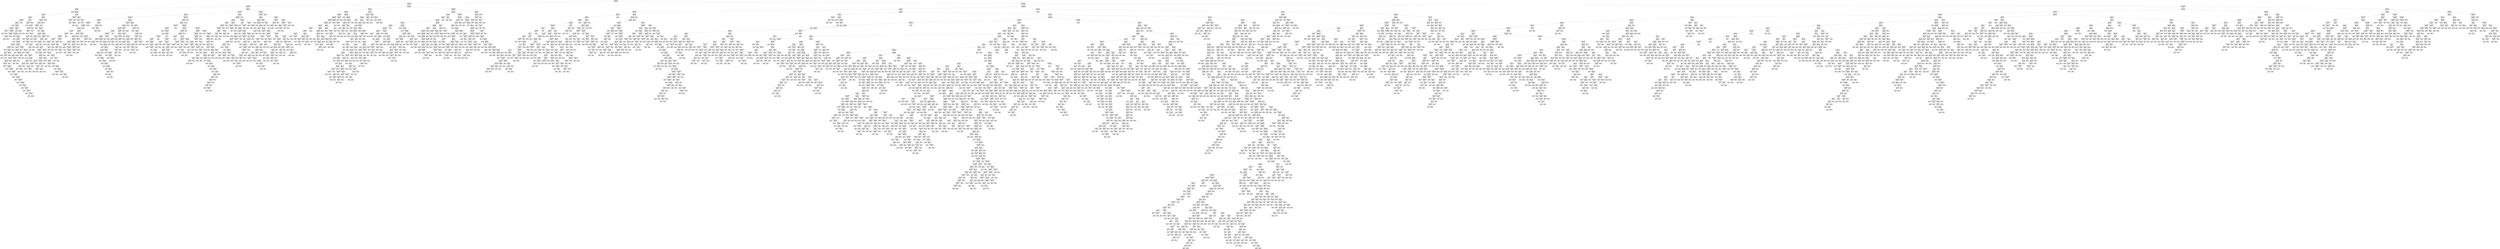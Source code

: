 digraph Tree {
node [shape=box] ;
0 [label="X[2] <= 26.5\nentropy = 0.2403\nsamples = 76020\nvalue = [73012, 3008]"] ;
1 [label="X[329] <= 1.575\nentropy = 0.0834\nsamples = 35101\nvalue = [34736, 365]"] ;
0 -> 1 [labeldistance=2.5, labelangle=45, headlabel="True"] ;
2 [label="X[369] <= 56980.3945\nentropy = 0.1505\nsamples = 10447\nvalue = [10221, 226]"] ;
1 -> 2 ;
3 [label="X[0] <= 9520.0\nentropy = 0.2864\nsamples = 1360\nvalue = [1292, 68]"] ;
2 -> 3 ;
4 [label="entropy = 0.0\nsamples = 96\nvalue = [96, 0]"] ;
3 -> 4 ;
5 [label="X[325] <= 7.5\nentropy = 0.3023\nsamples = 1264\nvalue = [1196, 68]"] ;
3 -> 5 ;
6 [label="X[2] <= 23.5\nentropy = 0.2866\nsamples = 1239\nvalue = [1177, 62]"] ;
5 -> 6 ;
7 [label="X[278] <= 1.5\nentropy = 0.2348\nsamples = 886\nvalue = [852, 34]"] ;
6 -> 7 ;
8 [label="X[369] <= 56961.6289\nentropy = 0.2062\nsamples = 834\nvalue = [807, 27]"] ;
7 -> 8 ;
9 [label="X[0] <= 9726.5\nentropy = 0.2004\nsamples = 833\nvalue = [807, 26]"] ;
8 -> 9 ;
10 [label="entropy = 0.0\nsamples = 1\nvalue = [0, 1]"] ;
9 -> 10 ;
11 [label="X[329] <= 0.975\nentropy = 0.1946\nsamples = 832\nvalue = [807, 25]"] ;
9 -> 11 ;
12 [label="X[369] <= 13669.4707\nentropy = 0.1838\nsamples = 824\nvalue = [801, 23]"] ;
11 -> 12 ;
13 [label="X[369] <= 12186.8252\nentropy = 1.0\nsamples = 2\nvalue = [1, 1]"] ;
12 -> 13 ;
14 [label="entropy = 0.0\nsamples = 1\nvalue = [1, 0]"] ;
13 -> 14 ;
15 [label="entropy = 0.0\nsamples = 1\nvalue = [0, 1]"] ;
13 -> 15 ;
16 [label="X[369] <= 35883.4648\nentropy = 0.1779\nsamples = 822\nvalue = [800, 22]"] ;
12 -> 16 ;
17 [label="X[369] <= 23716.1094\nentropy = 0.0489\nsamples = 183\nvalue = [182, 1]"] ;
16 -> 17 ;
18 [label="X[369] <= 23339.25\nentropy = 0.1914\nsamples = 34\nvalue = [33, 1]"] ;
17 -> 18 ;
19 [label="entropy = 0.0\nsamples = 33\nvalue = [33, 0]"] ;
18 -> 19 ;
20 [label="entropy = 0.0\nsamples = 1\nvalue = [0, 1]"] ;
18 -> 20 ;
21 [label="entropy = 0.0\nsamples = 149\nvalue = [149, 0]"] ;
17 -> 21 ;
22 [label="X[369] <= 35941.5156\nentropy = 0.2086\nsamples = 639\nvalue = [618, 21]"] ;
16 -> 22 ;
23 [label="entropy = 0.0\nsamples = 1\nvalue = [0, 1]"] ;
22 -> 23 ;
24 [label="X[0] <= 26975.5\nentropy = 0.2011\nsamples = 638\nvalue = [618, 20]"] ;
22 -> 24 ;
25 [label="entropy = 0.0\nsamples = 77\nvalue = [77, 0]"] ;
24 -> 25 ;
26 [label="X[0] <= 27182.0\nentropy = 0.222\nsamples = 561\nvalue = [541, 20]"] ;
24 -> 26 ;
27 [label="entropy = 0.0\nsamples = 1\nvalue = [0, 1]"] ;
26 -> 27 ;
28 [label="X[369] <= 46096.0938\nentropy = 0.2137\nsamples = 560\nvalue = [541, 19]"] ;
26 -> 28 ;
29 [label="X[369] <= 46075.9961\nentropy = 0.2927\nsamples = 233\nvalue = [221, 12]"] ;
28 -> 29 ;
30 [label="X[0] <= 48954.5\nentropy = 0.2753\nsamples = 232\nvalue = [221, 11]"] ;
29 -> 30 ;
31 [label="entropy = 0.0\nsamples = 43\nvalue = [43, 0]"] ;
30 -> 31 ;
32 [label="X[0] <= 49627.0\nentropy = 0.3203\nsamples = 189\nvalue = [178, 11]"] ;
30 -> 32 ;
33 [label="X[155] <= 1.5\nentropy = 1.0\nsamples = 4\nvalue = [2, 2]"] ;
32 -> 33 ;
34 [label="entropy = 0.0\nsamples = 1\nvalue = [0, 1]"] ;
33 -> 34 ;
35 [label="X[0] <= 49086.0\nentropy = 0.9183\nsamples = 3\nvalue = [2, 1]"] ;
33 -> 35 ;
36 [label="entropy = 0.0\nsamples = 2\nvalue = [2, 0]"] ;
35 -> 36 ;
37 [label="entropy = 0.0\nsamples = 1\nvalue = [0, 1]"] ;
35 -> 37 ;
38 [label="X[290] <= 1.5\nentropy = 0.2806\nsamples = 185\nvalue = [176, 9]"] ;
32 -> 38 ;
39 [label="entropy = 0.0\nsamples = 45\nvalue = [45, 0]"] ;
38 -> 39 ;
40 [label="X[0] <= 146043.0\nentropy = 0.3442\nsamples = 140\nvalue = [131, 9]"] ;
38 -> 40 ;
41 [label="X[0] <= 125324.5\nentropy = 0.2958\nsamples = 134\nvalue = [127, 7]"] ;
40 -> 41 ;
42 [label="X[0] <= 124880.5\nentropy = 0.3463\nsamples = 108\nvalue = [101, 7]"] ;
41 -> 42 ;
43 [label="X[369] <= 40166.1602\nentropy = 0.3117\nsamples = 107\nvalue = [101, 6]"] ;
42 -> 43 ;
44 [label="entropy = 0.0\nsamples = 31\nvalue = [31, 0]"] ;
43 -> 44 ;
45 [label="X[369] <= 40302.4922\nentropy = 0.3985\nsamples = 76\nvalue = [70, 6]"] ;
43 -> 45 ;
46 [label="entropy = 0.0\nsamples = 1\nvalue = [0, 1]"] ;
45 -> 46 ;
47 [label="X[369] <= 42002.9102\nentropy = 0.3534\nsamples = 75\nvalue = [70, 5]"] ;
45 -> 47 ;
48 [label="entropy = 0.0\nsamples = 19\nvalue = [19, 0]"] ;
47 -> 48 ;
49 [label="X[369] <= 42063.8242\nentropy = 0.4341\nsamples = 56\nvalue = [51, 5]"] ;
47 -> 49 ;
50 [label="entropy = 0.0\nsamples = 1\nvalue = [0, 1]"] ;
49 -> 50 ;
51 [label="X[369] <= 43288.8281\nentropy = 0.376\nsamples = 55\nvalue = [51, 4]"] ;
49 -> 51 ;
52 [label="entropy = 0.0\nsamples = 13\nvalue = [13, 0]"] ;
51 -> 52 ;
53 [label="X[369] <= 43354.8438\nentropy = 0.4537\nsamples = 42\nvalue = [38, 4]"] ;
51 -> 53 ;
54 [label="entropy = 0.0\nsamples = 1\nvalue = [0, 1]"] ;
53 -> 54 ;
55 [label="X[369] <= 44304.3906\nentropy = 0.3776\nsamples = 41\nvalue = [38, 3]"] ;
53 -> 55 ;
56 [label="entropy = 0.0\nsamples = 15\nvalue = [15, 0]"] ;
55 -> 56 ;
57 [label="X[369] <= 44456.8047\nentropy = 0.5159\nsamples = 26\nvalue = [23, 3]"] ;
55 -> 57 ;
58 [label="entropy = 0.0\nsamples = 1\nvalue = [0, 1]"] ;
57 -> 58 ;
59 [label="X[0] <= 101301.0\nentropy = 0.4022\nsamples = 25\nvalue = [23, 2]"] ;
57 -> 59 ;
60 [label="entropy = 0.0\nsamples = 12\nvalue = [12, 0]"] ;
59 -> 60 ;
61 [label="X[0] <= 102858.0\nentropy = 0.6194\nsamples = 13\nvalue = [11, 2]"] ;
59 -> 61 ;
62 [label="entropy = 0.0\nsamples = 1\nvalue = [0, 1]"] ;
61 -> 62 ;
63 [label="X[369] <= 45744.0898\nentropy = 0.4138\nsamples = 12\nvalue = [11, 1]"] ;
61 -> 63 ;
64 [label="entropy = 0.0\nsamples = 9\nvalue = [9, 0]"] ;
63 -> 64 ;
65 [label="X[369] <= 45784.2422\nentropy = 0.9183\nsamples = 3\nvalue = [2, 1]"] ;
63 -> 65 ;
66 [label="entropy = 0.0\nsamples = 1\nvalue = [0, 1]"] ;
65 -> 66 ;
67 [label="entropy = 0.0\nsamples = 2\nvalue = [2, 0]"] ;
65 -> 67 ;
68 [label="entropy = 0.0\nsamples = 1\nvalue = [0, 1]"] ;
42 -> 68 ;
69 [label="entropy = 0.0\nsamples = 26\nvalue = [26, 0]"] ;
41 -> 69 ;
70 [label="X[369] <= 42665.3086\nentropy = 0.9183\nsamples = 6\nvalue = [4, 2]"] ;
40 -> 70 ;
71 [label="X[0] <= 149801.0\nentropy = 0.9183\nsamples = 3\nvalue = [1, 2]"] ;
70 -> 71 ;
72 [label="entropy = 0.0\nsamples = 2\nvalue = [0, 2]"] ;
71 -> 72 ;
73 [label="entropy = 0.0\nsamples = 1\nvalue = [1, 0]"] ;
71 -> 73 ;
74 [label="entropy = 0.0\nsamples = 3\nvalue = [3, 0]"] ;
70 -> 74 ;
75 [label="entropy = 0.0\nsamples = 1\nvalue = [0, 1]"] ;
29 -> 75 ;
76 [label="X[369] <= 54282.4648\nentropy = 0.1493\nsamples = 327\nvalue = [320, 7]"] ;
28 -> 76 ;
77 [label="X[0] <= 101497.0\nentropy = 0.072\nsamples = 230\nvalue = [228, 2]"] ;
76 -> 77 ;
78 [label="entropy = 0.0\nsamples = 128\nvalue = [128, 0]"] ;
77 -> 78 ;
79 [label="X[0] <= 102214.0\nentropy = 0.1392\nsamples = 102\nvalue = [100, 2]"] ;
77 -> 79 ;
80 [label="entropy = 0.0\nsamples = 1\nvalue = [0, 1]"] ;
79 -> 80 ;
81 [label="X[0] <= 143888.5\nentropy = 0.0801\nsamples = 101\nvalue = [100, 1]"] ;
79 -> 81 ;
82 [label="entropy = 0.0\nsamples = 88\nvalue = [88, 0]"] ;
81 -> 82 ;
83 [label="X[0] <= 145297.0\nentropy = 0.3912\nsamples = 13\nvalue = [12, 1]"] ;
81 -> 83 ;
84 [label="entropy = 0.0\nsamples = 1\nvalue = [0, 1]"] ;
83 -> 84 ;
85 [label="entropy = 0.0\nsamples = 12\nvalue = [12, 0]"] ;
83 -> 85 ;
86 [label="X[369] <= 54339.9766\nentropy = 0.2929\nsamples = 97\nvalue = [92, 5]"] ;
76 -> 86 ;
87 [label="entropy = 0.0\nsamples = 1\nvalue = [0, 1]"] ;
86 -> 87 ;
88 [label="X[369] <= 54871.5625\nentropy = 0.2499\nsamples = 96\nvalue = [92, 4]"] ;
86 -> 88 ;
89 [label="entropy = 0.0\nsamples = 25\nvalue = [25, 0]"] ;
88 -> 89 ;
90 [label="X[369] <= 54903.0313\nentropy = 0.3127\nsamples = 71\nvalue = [67, 4]"] ;
88 -> 90 ;
91 [label="entropy = 0.0\nsamples = 1\nvalue = [0, 1]"] ;
90 -> 91 ;
92 [label="X[369] <= 55963.7539\nentropy = 0.2552\nsamples = 70\nvalue = [67, 3]"] ;
90 -> 92 ;
93 [label="entropy = 0.0\nsamples = 31\nvalue = [31, 0]"] ;
92 -> 93 ;
94 [label="X[325] <= 1.5\nentropy = 0.3912\nsamples = 39\nvalue = [36, 3]"] ;
92 -> 94 ;
95 [label="X[0] <= 74722.5\nentropy = 0.2975\nsamples = 38\nvalue = [36, 2]"] ;
94 -> 95 ;
96 [label="X[0] <= 69962.5\nentropy = 0.7219\nsamples = 10\nvalue = [8, 2]"] ;
95 -> 96 ;
97 [label="X[0] <= 45769.5\nentropy = 0.5033\nsamples = 9\nvalue = [8, 1]"] ;
96 -> 97 ;
98 [label="entropy = 0.0\nsamples = 5\nvalue = [5, 0]"] ;
97 -> 98 ;
99 [label="X[0] <= 53057.0\nentropy = 0.8113\nsamples = 4\nvalue = [3, 1]"] ;
97 -> 99 ;
100 [label="entropy = 0.0\nsamples = 1\nvalue = [0, 1]"] ;
99 -> 100 ;
101 [label="entropy = 0.0\nsamples = 3\nvalue = [3, 0]"] ;
99 -> 101 ;
102 [label="entropy = 0.0\nsamples = 1\nvalue = [0, 1]"] ;
96 -> 102 ;
103 [label="entropy = 0.0\nsamples = 28\nvalue = [28, 0]"] ;
95 -> 103 ;
104 [label="entropy = 0.0\nsamples = 1\nvalue = [0, 1]"] ;
94 -> 104 ;
105 [label="X[0] <= 45961.5\nentropy = 0.8113\nsamples = 8\nvalue = [6, 2]"] ;
11 -> 105 ;
106 [label="entropy = 0.0\nsamples = 4\nvalue = [4, 0]"] ;
105 -> 106 ;
107 [label="X[191] <= 2.25\nentropy = 1.0\nsamples = 4\nvalue = [2, 2]"] ;
105 -> 107 ;
108 [label="entropy = 0.0\nsamples = 2\nvalue = [2, 0]"] ;
107 -> 108 ;
109 [label="entropy = 0.0\nsamples = 2\nvalue = [0, 2]"] ;
107 -> 109 ;
110 [label="entropy = 0.0\nsamples = 1\nvalue = [0, 1]"] ;
8 -> 110 ;
111 [label="X[327] <= 1.5\nentropy = 0.57\nsamples = 52\nvalue = [45, 7]"] ;
7 -> 111 ;
112 [label="X[0] <= 41536.5\nentropy = 0.8404\nsamples = 26\nvalue = [19, 7]"] ;
111 -> 112 ;
113 [label="entropy = 0.0\nsamples = 4\nvalue = [4, 0]"] ;
112 -> 113 ;
114 [label="X[0] <= 142432.5\nentropy = 0.9024\nsamples = 22\nvalue = [15, 7]"] ;
112 -> 114 ;
115 [label="X[0] <= 135375.0\nentropy = 0.9495\nsamples = 19\nvalue = [12, 7]"] ;
114 -> 115 ;
116 [label="X[369] <= 33213.375\nentropy = 0.874\nsamples = 17\nvalue = [12, 5]"] ;
115 -> 116 ;
117 [label="entropy = 0.0\nsamples = 1\nvalue = [0, 1]"] ;
116 -> 117 ;
118 [label="X[369] <= 56414.7031\nentropy = 0.8113\nsamples = 16\nvalue = [12, 4]"] ;
116 -> 118 ;
119 [label="X[0] <= 81366.0\nentropy = 0.7219\nsamples = 15\nvalue = [12, 3]"] ;
118 -> 119 ;
120 [label="entropy = 0.0\nsamples = 4\nvalue = [4, 0]"] ;
119 -> 120 ;
121 [label="X[0] <= 83328.5\nentropy = 0.8454\nsamples = 11\nvalue = [8, 3]"] ;
119 -> 121 ;
122 [label="entropy = 0.0\nsamples = 1\nvalue = [0, 1]"] ;
121 -> 122 ;
123 [label="X[0] <= 91148.5\nentropy = 0.7219\nsamples = 10\nvalue = [8, 2]"] ;
121 -> 123 ;
124 [label="entropy = 0.0\nsamples = 4\nvalue = [4, 0]"] ;
123 -> 124 ;
125 [label="X[0] <= 103851.0\nentropy = 0.9183\nsamples = 6\nvalue = [4, 2]"] ;
123 -> 125 ;
126 [label="X[277] <= 1.5\nentropy = 0.9183\nsamples = 3\nvalue = [1, 2]"] ;
125 -> 126 ;
127 [label="entropy = 0.0\nsamples = 2\nvalue = [0, 2]"] ;
126 -> 127 ;
128 [label="entropy = 0.0\nsamples = 1\nvalue = [1, 0]"] ;
126 -> 128 ;
129 [label="entropy = 0.0\nsamples = 3\nvalue = [3, 0]"] ;
125 -> 129 ;
130 [label="entropy = 0.0\nsamples = 1\nvalue = [0, 1]"] ;
118 -> 130 ;
131 [label="entropy = 0.0\nsamples = 2\nvalue = [0, 2]"] ;
115 -> 131 ;
132 [label="entropy = 0.0\nsamples = 3\nvalue = [3, 0]"] ;
114 -> 132 ;
133 [label="entropy = 0.0\nsamples = 26\nvalue = [26, 0]"] ;
111 -> 133 ;
134 [label="X[281] <= 0.5\nentropy = 0.3998\nsamples = 353\nvalue = [325, 28]"] ;
6 -> 134 ;
135 [label="X[369] <= 55006.9805\nentropy = 0.429\nsamples = 319\nvalue = [291, 28]"] ;
134 -> 135 ;
136 [label="X[276] <= 4.5\nentropy = 0.4601\nsamples = 288\nvalue = [260, 28]"] ;
135 -> 136 ;
137 [label="X[369] <= 32085.5859\nentropy = 0.4499\nsamples = 287\nvalue = [260, 27]"] ;
136 -> 137 ;
138 [label="entropy = 0.0\nsamples = 25\nvalue = [25, 0]"] ;
137 -> 138 ;
139 [label="X[369] <= 32728.7539\nentropy = 0.4786\nsamples = 262\nvalue = [235, 27]"] ;
137 -> 139 ;
140 [label="entropy = 0.0\nsamples = 1\nvalue = [0, 1]"] ;
139 -> 140 ;
141 [label="X[290] <= 1.5\nentropy = 0.4678\nsamples = 261\nvalue = [235, 26]"] ;
139 -> 141 ;
142 [label="X[0] <= 48336.0\nentropy = 0.1982\nsamples = 65\nvalue = [63, 2]"] ;
141 -> 142 ;
143 [label="X[0] <= 34620.0\nentropy = 0.5226\nsamples = 17\nvalue = [15, 2]"] ;
142 -> 143 ;
144 [label="entropy = 0.0\nsamples = 12\nvalue = [12, 0]"] ;
143 -> 144 ;
145 [label="X[2] <= 25.0\nentropy = 0.971\nsamples = 5\nvalue = [3, 2]"] ;
143 -> 145 ;
146 [label="entropy = 0.0\nsamples = 2\nvalue = [0, 2]"] ;
145 -> 146 ;
147 [label="entropy = 0.0\nsamples = 3\nvalue = [3, 0]"] ;
145 -> 147 ;
148 [label="entropy = 0.0\nsamples = 48\nvalue = [48, 0]"] ;
142 -> 148 ;
149 [label="X[326] <= 1.5\nentropy = 0.5364\nsamples = 196\nvalue = [172, 24]"] ;
141 -> 149 ;
150 [label="X[369] <= 54918.6719\nentropy = 0.5234\nsamples = 195\nvalue = [172, 23]"] ;
149 -> 150 ;
151 [label="X[369] <= 53291.7422\nentropy = 0.5101\nsamples = 194\nvalue = [172, 22]"] ;
150 -> 151 ;
152 [label="X[369] <= 53216.1719\nentropy = 0.5416\nsamples = 177\nvalue = [155, 22]"] ;
151 -> 152 ;
153 [label="X[90] <= 1.5\nentropy = 0.5274\nsamples = 176\nvalue = [155, 21]"] ;
152 -> 153 ;
154 [label="entropy = 0.0\nsamples = 1\nvalue = [0, 1]"] ;
153 -> 154 ;
155 [label="X[0] <= 107803.5\nentropy = 0.5127\nsamples = 175\nvalue = [155, 20]"] ;
153 -> 155 ;
156 [label="X[369] <= 33840.2852\nentropy = 0.5917\nsamples = 126\nvalue = [108, 18]"] ;
155 -> 156 ;
157 [label="entropy = 0.0\nsamples = 1\nvalue = [0, 1]"] ;
156 -> 157 ;
158 [label="X[0] <= 105634.5\nentropy = 0.5737\nsamples = 125\nvalue = [108, 17]"] ;
156 -> 158 ;
159 [label="X[0] <= 50559.0\nentropy = 0.5548\nsamples = 124\nvalue = [108, 16]"] ;
158 -> 159 ;
160 [label="X[0] <= 34610.5\nentropy = 0.6913\nsamples = 54\nvalue = [44, 10]"] ;
159 -> 160 ;
161 [label="X[369] <= 47120.8828\nentropy = 0.316\nsamples = 35\nvalue = [33, 2]"] ;
160 -> 161 ;
162 [label="X[369] <= 46884.5859\nentropy = 0.4855\nsamples = 19\nvalue = [17, 2]"] ;
161 -> 162 ;
163 [label="X[325] <= 1.5\nentropy = 0.3095\nsamples = 18\nvalue = [17, 1]"] ;
162 -> 163 ;
164 [label="entropy = 0.0\nsamples = 15\nvalue = [15, 0]"] ;
163 -> 164 ;
165 [label="X[369] <= 40946.9531\nentropy = 0.9183\nsamples = 3\nvalue = [2, 1]"] ;
163 -> 165 ;
166 [label="entropy = 0.0\nsamples = 1\nvalue = [0, 1]"] ;
165 -> 166 ;
167 [label="entropy = 0.0\nsamples = 2\nvalue = [2, 0]"] ;
165 -> 167 ;
168 [label="entropy = 0.0\nsamples = 1\nvalue = [0, 1]"] ;
162 -> 168 ;
169 [label="entropy = 0.0\nsamples = 16\nvalue = [16, 0]"] ;
161 -> 169 ;
170 [label="X[369] <= 50904.5078\nentropy = 0.9819\nsamples = 19\nvalue = [11, 8]"] ;
160 -> 170 ;
171 [label="X[0] <= 45367.0\nentropy = 0.896\nsamples = 16\nvalue = [11, 5]"] ;
170 -> 171 ;
172 [label="X[369] <= 40309.875\nentropy = 1.0\nsamples = 10\nvalue = [5, 5]"] ;
171 -> 172 ;
173 [label="X[0] <= 44538.0\nentropy = 0.8113\nsamples = 4\nvalue = [1, 3]"] ;
172 -> 173 ;
174 [label="entropy = 0.0\nsamples = 3\nvalue = [0, 3]"] ;
173 -> 174 ;
175 [label="entropy = 0.0\nsamples = 1\nvalue = [1, 0]"] ;
173 -> 175 ;
176 [label="X[0] <= 43530.0\nentropy = 0.9183\nsamples = 6\nvalue = [4, 2]"] ;
172 -> 176 ;
177 [label="entropy = 0.0\nsamples = 4\nvalue = [4, 0]"] ;
176 -> 177 ;
178 [label="entropy = 0.0\nsamples = 2\nvalue = [0, 2]"] ;
176 -> 178 ;
179 [label="entropy = 0.0\nsamples = 6\nvalue = [6, 0]"] ;
171 -> 179 ;
180 [label="entropy = 0.0\nsamples = 3\nvalue = [0, 3]"] ;
170 -> 180 ;
181 [label="X[0] <= 78425.5\nentropy = 0.422\nsamples = 70\nvalue = [64, 6]"] ;
159 -> 181 ;
182 [label="entropy = 0.0\nsamples = 33\nvalue = [33, 0]"] ;
181 -> 182 ;
183 [label="X[369] <= 36214.9766\nentropy = 0.6395\nsamples = 37\nvalue = [31, 6]"] ;
181 -> 183 ;
184 [label="X[0] <= 92868.0\nentropy = 0.9183\nsamples = 3\nvalue = [1, 2]"] ;
183 -> 184 ;
185 [label="entropy = 0.0\nsamples = 2\nvalue = [0, 2]"] ;
184 -> 185 ;
186 [label="entropy = 0.0\nsamples = 1\nvalue = [1, 0]"] ;
184 -> 186 ;
187 [label="X[0] <= 79153.0\nentropy = 0.5226\nsamples = 34\nvalue = [30, 4]"] ;
183 -> 187 ;
188 [label="entropy = 0.0\nsamples = 1\nvalue = [0, 1]"] ;
187 -> 188 ;
189 [label="X[0] <= 87776.5\nentropy = 0.4395\nsamples = 33\nvalue = [30, 3]"] ;
187 -> 189 ;
190 [label="entropy = 0.0\nsamples = 14\nvalue = [14, 0]"] ;
189 -> 190 ;
191 [label="X[0] <= 89411.0\nentropy = 0.6292\nsamples = 19\nvalue = [16, 3]"] ;
189 -> 191 ;
192 [label="X[369] <= 46608.5703\nentropy = 0.9183\nsamples = 3\nvalue = [1, 2]"] ;
191 -> 192 ;
193 [label="entropy = 0.0\nsamples = 2\nvalue = [0, 2]"] ;
192 -> 193 ;
194 [label="entropy = 0.0\nsamples = 1\nvalue = [1, 0]"] ;
192 -> 194 ;
195 [label="X[0] <= 97322.5\nentropy = 0.3373\nsamples = 16\nvalue = [15, 1]"] ;
191 -> 195 ;
196 [label="entropy = 0.0\nsamples = 9\nvalue = [9, 0]"] ;
195 -> 196 ;
197 [label="X[0] <= 97680.5\nentropy = 0.5917\nsamples = 7\nvalue = [6, 1]"] ;
195 -> 197 ;
198 [label="entropy = 0.0\nsamples = 1\nvalue = [0, 1]"] ;
197 -> 198 ;
199 [label="entropy = 0.0\nsamples = 6\nvalue = [6, 0]"] ;
197 -> 199 ;
200 [label="entropy = 0.0\nsamples = 1\nvalue = [0, 1]"] ;
158 -> 200 ;
201 [label="X[369] <= 46693.5781\nentropy = 0.246\nsamples = 49\nvalue = [47, 2]"] ;
155 -> 201 ;
202 [label="entropy = 0.0\nsamples = 22\nvalue = [22, 0]"] ;
201 -> 202 ;
203 [label="X[369] <= 47428.8164\nentropy = 0.3809\nsamples = 27\nvalue = [25, 2]"] ;
201 -> 203 ;
204 [label="entropy = 0.0\nsamples = 1\nvalue = [0, 1]"] ;
203 -> 204 ;
205 [label="X[369] <= 52046.1875\nentropy = 0.2352\nsamples = 26\nvalue = [25, 1]"] ;
203 -> 205 ;
206 [label="entropy = 0.0\nsamples = 21\nvalue = [21, 0]"] ;
205 -> 206 ;
207 [label="X[369] <= 52341.1797\nentropy = 0.7219\nsamples = 5\nvalue = [4, 1]"] ;
205 -> 207 ;
208 [label="entropy = 0.0\nsamples = 1\nvalue = [0, 1]"] ;
207 -> 208 ;
209 [label="entropy = 0.0\nsamples = 4\nvalue = [4, 0]"] ;
207 -> 209 ;
210 [label="entropy = 0.0\nsamples = 1\nvalue = [0, 1]"] ;
152 -> 210 ;
211 [label="entropy = 0.0\nsamples = 17\nvalue = [17, 0]"] ;
151 -> 211 ;
212 [label="entropy = 0.0\nsamples = 1\nvalue = [0, 1]"] ;
150 -> 212 ;
213 [label="entropy = 0.0\nsamples = 1\nvalue = [0, 1]"] ;
149 -> 213 ;
214 [label="entropy = 0.0\nsamples = 1\nvalue = [0, 1]"] ;
136 -> 214 ;
215 [label="entropy = 0.0\nsamples = 31\nvalue = [31, 0]"] ;
135 -> 215 ;
216 [label="entropy = 0.0\nsamples = 34\nvalue = [34, 0]"] ;
134 -> 216 ;
217 [label="X[329] <= 0.585\nentropy = 0.795\nsamples = 25\nvalue = [19, 6]"] ;
5 -> 217 ;
218 [label="X[369] <= 39345.4219\nentropy = 0.5226\nsamples = 17\nvalue = [15, 2]"] ;
217 -> 218 ;
219 [label="X[369] <= 34083.6758\nentropy = 0.8113\nsamples = 8\nvalue = [6, 2]"] ;
218 -> 219 ;
220 [label="entropy = 0.0\nsamples = 5\nvalue = [5, 0]"] ;
219 -> 220 ;
221 [label="X[0] <= 117851.5\nentropy = 0.9183\nsamples = 3\nvalue = [1, 2]"] ;
219 -> 221 ;
222 [label="entropy = 0.0\nsamples = 2\nvalue = [0, 2]"] ;
221 -> 222 ;
223 [label="entropy = 0.0\nsamples = 1\nvalue = [1, 0]"] ;
221 -> 223 ;
224 [label="entropy = 0.0\nsamples = 9\nvalue = [9, 0]"] ;
218 -> 224 ;
225 [label="X[329] <= 0.915\nentropy = 1.0\nsamples = 8\nvalue = [4, 4]"] ;
217 -> 225 ;
226 [label="entropy = 0.0\nsamples = 3\nvalue = [0, 3]"] ;
225 -> 226 ;
227 [label="X[165] <= 8.16\nentropy = 0.7219\nsamples = 5\nvalue = [4, 1]"] ;
225 -> 227 ;
228 [label="entropy = 0.0\nsamples = 4\nvalue = [4, 0]"] ;
227 -> 228 ;
229 [label="entropy = 0.0\nsamples = 1\nvalue = [0, 1]"] ;
227 -> 229 ;
230 [label="X[325] <= 1.5\nentropy = 0.1265\nsamples = 9087\nvalue = [8929, 158]"] ;
2 -> 230 ;
231 [label="X[369] <= 124683.1484\nentropy = 0.1061\nsamples = 8234\nvalue = [8119, 115]"] ;
230 -> 231 ;
232 [label="X[2] <= 23.5\nentropy = 0.1292\nsamples = 5043\nvalue = [4953, 90]"] ;
231 -> 232 ;
233 [label="X[369] <= 117271.3594\nentropy = 0.1055\nsamples = 3387\nvalue = [3340, 47]"] ;
232 -> 233 ;
234 [label="X[276] <= 1.5\nentropy = 0.0744\nsamples = 2099\nvalue = [2080, 19]"] ;
233 -> 234 ;
235 [label="X[369] <= 99931.6953\nentropy = 0.0654\nsamples = 2069\nvalue = [2053, 16]"] ;
234 -> 235 ;
236 [label="X[369] <= 99896.2188\nentropy = 0.0816\nsamples = 1580\nvalue = [1564, 16]"] ;
235 -> 236 ;
237 [label="X[155] <= 1.5\nentropy = 0.0775\nsamples = 1579\nvalue = [1564, 15]"] ;
236 -> 237 ;
238 [label="X[0] <= 67150.5\nentropy = 0.1598\nsamples = 257\nvalue = [251, 6]"] ;
237 -> 238 ;
239 [label="X[0] <= 66662.0\nentropy = 0.2668\nsamples = 132\nvalue = [126, 6]"] ;
238 -> 239 ;
240 [label="X[369] <= 83100.3438\nentropy = 0.2338\nsamples = 131\nvalue = [126, 5]"] ;
239 -> 240 ;
241 [label="X[369] <= 61218.9297\nentropy = 0.096\nsamples = 81\nvalue = [80, 1]"] ;
240 -> 241 ;
242 [label="X[369] <= 60863.6094\nentropy = 0.3712\nsamples = 14\nvalue = [13, 1]"] ;
241 -> 242 ;
243 [label="entropy = 0.0\nsamples = 13\nvalue = [13, 0]"] ;
242 -> 243 ;
244 [label="entropy = 0.0\nsamples = 1\nvalue = [0, 1]"] ;
242 -> 244 ;
245 [label="entropy = 0.0\nsamples = 67\nvalue = [67, 0]"] ;
241 -> 245 ;
246 [label="X[369] <= 90195.2969\nentropy = 0.4022\nsamples = 50\nvalue = [46, 4]"] ;
240 -> 246 ;
247 [label="X[0] <= 56322.5\nentropy = 0.65\nsamples = 24\nvalue = [20, 4]"] ;
246 -> 247 ;
248 [label="X[369] <= 84443.4297\nentropy = 0.3095\nsamples = 18\nvalue = [17, 1]"] ;
247 -> 248 ;
249 [label="X[0] <= 31862.5\nentropy = 1.0\nsamples = 2\nvalue = [1, 1]"] ;
248 -> 249 ;
250 [label="entropy = 0.0\nsamples = 1\nvalue = [1, 0]"] ;
249 -> 250 ;
251 [label="entropy = 0.0\nsamples = 1\nvalue = [0, 1]"] ;
249 -> 251 ;
252 [label="entropy = 0.0\nsamples = 16\nvalue = [16, 0]"] ;
248 -> 252 ;
253 [label="X[64] <= 0.5\nentropy = 1.0\nsamples = 6\nvalue = [3, 3]"] ;
247 -> 253 ;
254 [label="X[0] <= 60781.5\nentropy = 0.8113\nsamples = 4\nvalue = [1, 3]"] ;
253 -> 254 ;
255 [label="entropy = 0.0\nsamples = 2\nvalue = [0, 2]"] ;
254 -> 255 ;
256 [label="X[369] <= 86832.875\nentropy = 1.0\nsamples = 2\nvalue = [1, 1]"] ;
254 -> 256 ;
257 [label="entropy = 0.0\nsamples = 1\nvalue = [1, 0]"] ;
256 -> 257 ;
258 [label="entropy = 0.0\nsamples = 1\nvalue = [0, 1]"] ;
256 -> 258 ;
259 [label="entropy = 0.0\nsamples = 2\nvalue = [2, 0]"] ;
253 -> 259 ;
260 [label="entropy = 0.0\nsamples = 26\nvalue = [26, 0]"] ;
246 -> 260 ;
261 [label="entropy = 0.0\nsamples = 1\nvalue = [0, 1]"] ;
239 -> 261 ;
262 [label="entropy = 0.0\nsamples = 125\nvalue = [125, 0]"] ;
238 -> 262 ;
263 [label="X[0] <= 147931.5\nentropy = 0.0588\nsamples = 1322\nvalue = [1313, 9]"] ;
237 -> 263 ;
264 [label="X[0] <= 116163.0\nentropy = 0.0485\nsamples = 1294\nvalue = [1287, 7]"] ;
263 -> 264 ;
265 [label="X[0] <= 116036.5\nentropy = 0.0589\nsamples = 1026\nvalue = [1019, 7]"] ;
264 -> 265 ;
266 [label="X[0] <= 27835.0\nentropy = 0.0446\nsamples = 1023\nvalue = [1018, 5]"] ;
265 -> 266 ;
267 [label="X[0] <= 27780.5\nentropy = 0.0926\nsamples = 254\nvalue = [251, 3]"] ;
266 -> 267 ;
268 [label="X[369] <= 89144.5938\nentropy = 0.0666\nsamples = 253\nvalue = [251, 2]"] ;
267 -> 268 ;
269 [label="entropy = 0.0\nsamples = 198\nvalue = [198, 0]"] ;
268 -> 269 ;
270 [label="X[369] <= 89258.9063\nentropy = 0.2254\nsamples = 55\nvalue = [53, 2]"] ;
268 -> 270 ;
271 [label="entropy = 0.0\nsamples = 1\nvalue = [0, 1]"] ;
270 -> 271 ;
272 [label="X[369] <= 98376.875\nentropy = 0.133\nsamples = 54\nvalue = [53, 1]"] ;
270 -> 272 ;
273 [label="entropy = 0.0\nsamples = 44\nvalue = [44, 0]"] ;
272 -> 273 ;
274 [label="X[369] <= 98464.7109\nentropy = 0.469\nsamples = 10\nvalue = [9, 1]"] ;
272 -> 274 ;
275 [label="entropy = 0.0\nsamples = 1\nvalue = [0, 1]"] ;
274 -> 275 ;
276 [label="entropy = 0.0\nsamples = 9\nvalue = [9, 0]"] ;
274 -> 276 ;
277 [label="entropy = 0.0\nsamples = 1\nvalue = [0, 1]"] ;
267 -> 277 ;
278 [label="X[369] <= 76557.6406\nentropy = 0.0261\nsamples = 769\nvalue = [767, 2]"] ;
266 -> 278 ;
279 [label="X[369] <= 76502.75\nentropy = 0.0439\nsamples = 417\nvalue = [415, 2]"] ;
278 -> 279 ;
280 [label="X[369] <= 59875.9805\nentropy = 0.0244\nsamples = 416\nvalue = [415, 1]"] ;
279 -> 280 ;
281 [label="X[369] <= 59827.9805\nentropy = 0.1056\nsamples = 72\nvalue = [71, 1]"] ;
280 -> 281 ;
282 [label="entropy = 0.0\nsamples = 71\nvalue = [71, 0]"] ;
281 -> 282 ;
283 [label="entropy = 0.0\nsamples = 1\nvalue = [0, 1]"] ;
281 -> 283 ;
284 [label="entropy = 0.0\nsamples = 344\nvalue = [344, 0]"] ;
280 -> 284 ;
285 [label="entropy = 0.0\nsamples = 1\nvalue = [0, 1]"] ;
279 -> 285 ;
286 [label="entropy = 0.0\nsamples = 352\nvalue = [352, 0]"] ;
278 -> 286 ;
287 [label="X[369] <= 68961.25\nentropy = 0.9183\nsamples = 3\nvalue = [1, 2]"] ;
265 -> 287 ;
288 [label="entropy = 0.0\nsamples = 1\nvalue = [0, 1]"] ;
287 -> 288 ;
289 [label="X[0] <= 116116.5\nentropy = 1.0\nsamples = 2\nvalue = [1, 1]"] ;
287 -> 289 ;
290 [label="entropy = 0.0\nsamples = 1\nvalue = [0, 1]"] ;
289 -> 290 ;
291 [label="entropy = 0.0\nsamples = 1\nvalue = [1, 0]"] ;
289 -> 291 ;
292 [label="entropy = 0.0\nsamples = 268\nvalue = [268, 0]"] ;
264 -> 292 ;
293 [label="X[0] <= 148162.5\nentropy = 0.3712\nsamples = 28\nvalue = [26, 2]"] ;
263 -> 293 ;
294 [label="entropy = 0.0\nsamples = 1\nvalue = [0, 1]"] ;
293 -> 294 ;
295 [label="X[369] <= 70209.6875\nentropy = 0.2285\nsamples = 27\nvalue = [26, 1]"] ;
293 -> 295 ;
296 [label="X[369] <= 70102.3828\nentropy = 0.5033\nsamples = 9\nvalue = [8, 1]"] ;
295 -> 296 ;
297 [label="entropy = 0.0\nsamples = 8\nvalue = [8, 0]"] ;
296 -> 297 ;
298 [label="entropy = 0.0\nsamples = 1\nvalue = [0, 1]"] ;
296 -> 298 ;
299 [label="entropy = 0.0\nsamples = 18\nvalue = [18, 0]"] ;
295 -> 299 ;
300 [label="entropy = 0.0\nsamples = 1\nvalue = [0, 1]"] ;
236 -> 300 ;
301 [label="entropy = 0.0\nsamples = 489\nvalue = [489, 0]"] ;
235 -> 301 ;
302 [label="X[312] <= 13.5\nentropy = 0.469\nsamples = 30\nvalue = [27, 3]"] ;
234 -> 302 ;
303 [label="X[0] <= 67819.5\nentropy = 0.3621\nsamples = 29\nvalue = [27, 2]"] ;
302 -> 303 ;
304 [label="entropy = 0.0\nsamples = 15\nvalue = [15, 0]"] ;
303 -> 304 ;
305 [label="X[0] <= 81991.0\nentropy = 0.5917\nsamples = 14\nvalue = [12, 2]"] ;
303 -> 305 ;
306 [label="entropy = 0.0\nsamples = 2\nvalue = [0, 2]"] ;
305 -> 306 ;
307 [label="entropy = 0.0\nsamples = 12\nvalue = [12, 0]"] ;
305 -> 307 ;
308 [label="entropy = 0.0\nsamples = 1\nvalue = [0, 1]"] ;
302 -> 308 ;
309 [label="X[0] <= 142170.5\nentropy = 0.1511\nsamples = 1288\nvalue = [1260, 28]"] ;
233 -> 309 ;
310 [label="X[148] <= 1.5\nentropy = 0.1273\nsamples = 1198\nvalue = [1177, 21]"] ;
309 -> 310 ;
311 [label="X[28] <= 0.5\nentropy = 0.1354\nsamples = 1109\nvalue = [1088, 21]"] ;
310 -> 311 ;
312 [label="X[0] <= 64261.0\nentropy = 0.1305\nsamples = 1106\nvalue = [1086, 20]"] ;
311 -> 312 ;
313 [label="X[0] <= 64212.0\nentropy = 0.1778\nsamples = 486\nvalue = [473, 13]"] ;
312 -> 313 ;
314 [label="X[369] <= 123856.125\nentropy = 0.1673\nsamples = 485\nvalue = [473, 12]"] ;
313 -> 314 ;
315 [label="X[0] <= 22821.0\nentropy = 0.158\nsamples = 478\nvalue = [467, 11]"] ;
314 -> 315 ;
316 [label="X[0] <= 5415.5\nentropy = 0.0531\nsamples = 166\nvalue = [165, 1]"] ;
315 -> 316 ;
317 [label="X[0] <= 5379.0\nentropy = 0.1872\nsamples = 35\nvalue = [34, 1]"] ;
316 -> 317 ;
318 [label="entropy = 0.0\nsamples = 34\nvalue = [34, 0]"] ;
317 -> 318 ;
319 [label="entropy = 0.0\nsamples = 1\nvalue = [0, 1]"] ;
317 -> 319 ;
320 [label="entropy = 0.0\nsamples = 131\nvalue = [131, 0]"] ;
316 -> 320 ;
321 [label="X[0] <= 23007.5\nentropy = 0.2046\nsamples = 312\nvalue = [302, 10]"] ;
315 -> 321 ;
322 [label="entropy = 0.0\nsamples = 1\nvalue = [0, 1]"] ;
321 -> 322 ;
323 [label="X[0] <= 29077.0\nentropy = 0.189\nsamples = 311\nvalue = [302, 9]"] ;
321 -> 323 ;
324 [label="entropy = 0.0\nsamples = 41\nvalue = [41, 0]"] ;
323 -> 324 ;
325 [label="X[0] <= 29268.0\nentropy = 0.2108\nsamples = 270\nvalue = [261, 9]"] ;
323 -> 325 ;
326 [label="entropy = 0.0\nsamples = 1\nvalue = [0, 1]"] ;
325 -> 326 ;
327 [label="X[0] <= 46579.0\nentropy = 0.1931\nsamples = 269\nvalue = [261, 8]"] ;
325 -> 327 ;
328 [label="X[0] <= 46477.5\nentropy = 0.2746\nsamples = 127\nvalue = [121, 6]"] ;
327 -> 328 ;
329 [label="X[0] <= 31321.0\nentropy = 0.2408\nsamples = 126\nvalue = [121, 5]"] ;
328 -> 329 ;
330 [label="entropy = 0.0\nsamples = 19\nvalue = [19, 0]"] ;
329 -> 330 ;
331 [label="X[0] <= 31813.5\nentropy = 0.2723\nsamples = 107\nvalue = [102, 5]"] ;
329 -> 331 ;
332 [label="entropy = 0.0\nsamples = 2\nvalue = [0, 2]"] ;
331 -> 332 ;
333 [label="X[0] <= 38075.5\nentropy = 0.1872\nsamples = 105\nvalue = [102, 3]"] ;
331 -> 333 ;
334 [label="entropy = 0.0\nsamples = 44\nvalue = [44, 0]"] ;
333 -> 334 ;
335 [label="X[0] <= 38233.0\nentropy = 0.2829\nsamples = 61\nvalue = [58, 3]"] ;
333 -> 335 ;
336 [label="entropy = 0.0\nsamples = 1\nvalue = [0, 1]"] ;
335 -> 336 ;
337 [label="X[0] <= 42873.5\nentropy = 0.2108\nsamples = 60\nvalue = [58, 2]"] ;
335 -> 337 ;
338 [label="entropy = 0.0\nsamples = 34\nvalue = [34, 0]"] ;
337 -> 338 ;
339 [label="X[0] <= 43156.0\nentropy = 0.3912\nsamples = 26\nvalue = [24, 2]"] ;
337 -> 339 ;
340 [label="entropy = 0.0\nsamples = 1\nvalue = [0, 1]"] ;
339 -> 340 ;
341 [label="X[77] <= 0.5\nentropy = 0.2423\nsamples = 25\nvalue = [24, 1]"] ;
339 -> 341 ;
342 [label="X[0] <= 45193.5\nentropy = 0.8113\nsamples = 4\nvalue = [3, 1]"] ;
341 -> 342 ;
343 [label="entropy = 0.0\nsamples = 2\nvalue = [2, 0]"] ;
342 -> 343 ;
344 [label="X[24] <= 0.5\nentropy = 1.0\nsamples = 2\nvalue = [1, 1]"] ;
342 -> 344 ;
345 [label="entropy = 0.0\nsamples = 1\nvalue = [1, 0]"] ;
344 -> 345 ;
346 [label="entropy = 0.0\nsamples = 1\nvalue = [0, 1]"] ;
344 -> 346 ;
347 [label="entropy = 0.0\nsamples = 21\nvalue = [21, 0]"] ;
341 -> 347 ;
348 [label="entropy = 0.0\nsamples = 1\nvalue = [0, 1]"] ;
328 -> 348 ;
349 [label="X[0] <= 61104.5\nentropy = 0.1068\nsamples = 142\nvalue = [140, 2]"] ;
327 -> 349 ;
350 [label="entropy = 0.0\nsamples = 112\nvalue = [112, 0]"] ;
349 -> 350 ;
351 [label="X[0] <= 61124.0\nentropy = 0.3534\nsamples = 30\nvalue = [28, 2]"] ;
349 -> 351 ;
352 [label="entropy = 0.0\nsamples = 1\nvalue = [0, 1]"] ;
351 -> 352 ;
353 [label="X[0] <= 62895.5\nentropy = 0.2164\nsamples = 29\nvalue = [28, 1]"] ;
351 -> 353 ;
354 [label="entropy = 0.0\nsamples = 16\nvalue = [16, 0]"] ;
353 -> 354 ;
355 [label="X[0] <= 62961.0\nentropy = 0.3912\nsamples = 13\nvalue = [12, 1]"] ;
353 -> 355 ;
356 [label="entropy = 0.0\nsamples = 1\nvalue = [0, 1]"] ;
355 -> 356 ;
357 [label="entropy = 0.0\nsamples = 12\nvalue = [12, 0]"] ;
355 -> 357 ;
358 [label="X[369] <= 123897.0781\nentropy = 0.5917\nsamples = 7\nvalue = [6, 1]"] ;
314 -> 358 ;
359 [label="entropy = 0.0\nsamples = 1\nvalue = [0, 1]"] ;
358 -> 359 ;
360 [label="entropy = 0.0\nsamples = 6\nvalue = [6, 0]"] ;
358 -> 360 ;
361 [label="entropy = 0.0\nsamples = 1\nvalue = [0, 1]"] ;
313 -> 361 ;
362 [label="X[0] <= 117864.5\nentropy = 0.0892\nsamples = 620\nvalue = [613, 7]"] ;
312 -> 362 ;
363 [label="X[276] <= 1.5\nentropy = 0.0422\nsamples = 436\nvalue = [434, 2]"] ;
362 -> 363 ;
364 [label="X[77] <= 0.5\nentropy = 0.0238\nsamples = 428\nvalue = [427, 1]"] ;
363 -> 364 ;
365 [label="X[0] <= 98829.5\nentropy = 0.095\nsamples = 82\nvalue = [81, 1]"] ;
364 -> 365 ;
366 [label="entropy = 0.0\nsamples = 53\nvalue = [53, 0]"] ;
365 -> 366 ;
367 [label="X[0] <= 99233.0\nentropy = 0.2164\nsamples = 29\nvalue = [28, 1]"] ;
365 -> 367 ;
368 [label="entropy = 0.0\nsamples = 1\nvalue = [0, 1]"] ;
367 -> 368 ;
369 [label="entropy = 0.0\nsamples = 28\nvalue = [28, 0]"] ;
367 -> 369 ;
370 [label="entropy = 0.0\nsamples = 346\nvalue = [346, 0]"] ;
364 -> 370 ;
371 [label="X[0] <= 88560.0\nentropy = 0.5436\nsamples = 8\nvalue = [7, 1]"] ;
363 -> 371 ;
372 [label="X[0] <= 87697.5\nentropy = 0.8113\nsamples = 4\nvalue = [3, 1]"] ;
371 -> 372 ;
373 [label="entropy = 0.0\nsamples = 3\nvalue = [3, 0]"] ;
372 -> 373 ;
374 [label="entropy = 0.0\nsamples = 1\nvalue = [0, 1]"] ;
372 -> 374 ;
375 [label="entropy = 0.0\nsamples = 4\nvalue = [4, 0]"] ;
371 -> 375 ;
376 [label="X[0] <= 118016.5\nentropy = 0.18\nsamples = 184\nvalue = [179, 5]"] ;
362 -> 376 ;
377 [label="entropy = 0.0\nsamples = 1\nvalue = [0, 1]"] ;
376 -> 377 ;
378 [label="X[0] <= 132514.5\nentropy = 0.1517\nsamples = 183\nvalue = [179, 4]"] ;
376 -> 378 ;
379 [label="X[0] <= 130843.5\nentropy = 0.2254\nsamples = 110\nvalue = [106, 4]"] ;
378 -> 379 ;
380 [label="X[0] <= 123954.0\nentropy = 0.1371\nsamples = 104\nvalue = [102, 2]"] ;
379 -> 380 ;
381 [label="X[0] <= 123878.5\nentropy = 0.2539\nsamples = 47\nvalue = [45, 2]"] ;
380 -> 381 ;
382 [label="X[155] <= 1.5\nentropy = 0.1511\nsamples = 46\nvalue = [45, 1]"] ;
381 -> 382 ;
383 [label="X[0] <= 120499.5\nentropy = 0.5917\nsamples = 7\nvalue = [6, 1]"] ;
382 -> 383 ;
384 [label="X[0] <= 119759.0\nentropy = 1.0\nsamples = 2\nvalue = [1, 1]"] ;
383 -> 384 ;
385 [label="entropy = 0.0\nsamples = 1\nvalue = [1, 0]"] ;
384 -> 385 ;
386 [label="entropy = 0.0\nsamples = 1\nvalue = [0, 1]"] ;
384 -> 386 ;
387 [label="entropy = 0.0\nsamples = 5\nvalue = [5, 0]"] ;
383 -> 387 ;
388 [label="entropy = 0.0\nsamples = 39\nvalue = [39, 0]"] ;
382 -> 388 ;
389 [label="entropy = 0.0\nsamples = 1\nvalue = [0, 1]"] ;
381 -> 389 ;
390 [label="entropy = 0.0\nsamples = 57\nvalue = [57, 0]"] ;
380 -> 390 ;
391 [label="X[290] <= 1.5\nentropy = 0.9183\nsamples = 6\nvalue = [4, 2]"] ;
379 -> 391 ;
392 [label="entropy = 0.0\nsamples = 3\nvalue = [3, 0]"] ;
391 -> 392 ;
393 [label="X[0] <= 131025.5\nentropy = 0.9183\nsamples = 3\nvalue = [1, 2]"] ;
391 -> 393 ;
394 [label="entropy = 0.0\nsamples = 1\nvalue = [0, 1]"] ;
393 -> 394 ;
395 [label="X[0] <= 131689.0\nentropy = 1.0\nsamples = 2\nvalue = [1, 1]"] ;
393 -> 395 ;
396 [label="entropy = 0.0\nsamples = 1\nvalue = [1, 0]"] ;
395 -> 396 ;
397 [label="entropy = 0.0\nsamples = 1\nvalue = [0, 1]"] ;
395 -> 397 ;
398 [label="entropy = 0.0\nsamples = 73\nvalue = [73, 0]"] ;
378 -> 398 ;
399 [label="X[0] <= 101738.5\nentropy = 0.9183\nsamples = 3\nvalue = [2, 1]"] ;
311 -> 399 ;
400 [label="entropy = 0.0\nsamples = 2\nvalue = [2, 0]"] ;
399 -> 400 ;
401 [label="entropy = 0.0\nsamples = 1\nvalue = [0, 1]"] ;
399 -> 401 ;
402 [label="entropy = 0.0\nsamples = 89\nvalue = [89, 0]"] ;
310 -> 402 ;
403 [label="X[290] <= 1.5\nentropy = 0.3943\nsamples = 90\nvalue = [83, 7]"] ;
309 -> 403 ;
404 [label="entropy = 0.0\nsamples = 32\nvalue = [32, 0]"] ;
403 -> 404 ;
405 [label="X[191] <= 16.5\nentropy = 0.5313\nsamples = 58\nvalue = [51, 7]"] ;
403 -> 405 ;
406 [label="X[0] <= 142392.5\nentropy = 0.4855\nsamples = 57\nvalue = [51, 6]"] ;
405 -> 406 ;
407 [label="entropy = 0.0\nsamples = 1\nvalue = [0, 1]"] ;
406 -> 407 ;
408 [label="X[0] <= 148121.5\nentropy = 0.4341\nsamples = 56\nvalue = [51, 5]"] ;
406 -> 408 ;
409 [label="X[0] <= 148061.5\nentropy = 0.5436\nsamples = 40\nvalue = [35, 5]"] ;
408 -> 409 ;
410 [label="X[0] <= 146168.5\nentropy = 0.4771\nsamples = 39\nvalue = [35, 4]"] ;
409 -> 410 ;
411 [label="X[0] <= 145742.5\nentropy = 0.6194\nsamples = 26\nvalue = [22, 4]"] ;
410 -> 411 ;
412 [label="X[0] <= 144342.0\nentropy = 0.4262\nsamples = 23\nvalue = [21, 2]"] ;
411 -> 412 ;
413 [label="X[0] <= 144306.0\nentropy = 0.5226\nsamples = 17\nvalue = [15, 2]"] ;
412 -> 413 ;
414 [label="X[0] <= 142796.0\nentropy = 0.3373\nsamples = 16\nvalue = [15, 1]"] ;
413 -> 414 ;
415 [label="X[369] <= 117495.9844\nentropy = 0.8113\nsamples = 4\nvalue = [3, 1]"] ;
414 -> 415 ;
416 [label="entropy = 0.0\nsamples = 3\nvalue = [3, 0]"] ;
415 -> 416 ;
417 [label="entropy = 0.0\nsamples = 1\nvalue = [0, 1]"] ;
415 -> 417 ;
418 [label="entropy = 0.0\nsamples = 12\nvalue = [12, 0]"] ;
414 -> 418 ;
419 [label="entropy = 0.0\nsamples = 1\nvalue = [0, 1]"] ;
413 -> 419 ;
420 [label="entropy = 0.0\nsamples = 6\nvalue = [6, 0]"] ;
412 -> 420 ;
421 [label="X[369] <= 119620.0156\nentropy = 0.9183\nsamples = 3\nvalue = [1, 2]"] ;
411 -> 421 ;
422 [label="entropy = 0.0\nsamples = 2\nvalue = [0, 2]"] ;
421 -> 422 ;
423 [label="entropy = 0.0\nsamples = 1\nvalue = [1, 0]"] ;
421 -> 423 ;
424 [label="entropy = 0.0\nsamples = 13\nvalue = [13, 0]"] ;
410 -> 424 ;
425 [label="entropy = 0.0\nsamples = 1\nvalue = [0, 1]"] ;
409 -> 425 ;
426 [label="entropy = 0.0\nsamples = 16\nvalue = [16, 0]"] ;
408 -> 426 ;
427 [label="entropy = 0.0\nsamples = 1\nvalue = [0, 1]"] ;
405 -> 427 ;
428 [label="X[369] <= 124629.4063\nentropy = 0.1737\nsamples = 1656\nvalue = [1613, 43]"] ;
232 -> 428 ;
429 [label="X[148] <= 1.5\nentropy = 0.1707\nsamples = 1655\nvalue = [1613, 42]"] ;
428 -> 429 ;
430 [label="X[290] <= 1.5\nentropy = 0.18\nsamples = 1546\nvalue = [1504, 42]"] ;
429 -> 430 ;
431 [label="X[369] <= 107718.3906\nentropy = 0.105\nsamples = 435\nvalue = [429, 6]"] ;
430 -> 431 ;
432 [label="X[369] <= 85634.7891\nentropy = 0.1579\nsamples = 261\nvalue = [255, 6]"] ;
431 -> 432 ;
433 [label="entropy = 0.0\nsamples = 163\nvalue = [163, 0]"] ;
432 -> 433 ;
434 [label="X[369] <= 85764.5\nentropy = 0.3323\nsamples = 98\nvalue = [92, 6]"] ;
432 -> 434 ;
435 [label="entropy = 0.0\nsamples = 1\nvalue = [0, 1]"] ;
434 -> 435 ;
436 [label="X[0] <= 149756.0\nentropy = 0.2929\nsamples = 97\nvalue = [92, 5]"] ;
434 -> 436 ;
437 [label="X[369] <= 107641.8438\nentropy = 0.2499\nsamples = 96\nvalue = [92, 4]"] ;
436 -> 437 ;
438 [label="X[369] <= 96338.1563\nentropy = 0.2022\nsamples = 95\nvalue = [92, 3]"] ;
437 -> 438 ;
439 [label="entropy = 0.0\nsamples = 44\nvalue = [44, 0]"] ;
438 -> 439 ;
440 [label="X[369] <= 96393.7344\nentropy = 0.3228\nsamples = 51\nvalue = [48, 3]"] ;
438 -> 440 ;
441 [label="entropy = 0.0\nsamples = 1\nvalue = [0, 1]"] ;
440 -> 441 ;
442 [label="X[369] <= 101552.4141\nentropy = 0.2423\nsamples = 50\nvalue = [48, 2]"] ;
440 -> 442 ;
443 [label="entropy = 0.0\nsamples = 22\nvalue = [22, 0]"] ;
442 -> 443 ;
444 [label="X[369] <= 102295.0313\nentropy = 0.3712\nsamples = 28\nvalue = [26, 2]"] ;
442 -> 444 ;
445 [label="entropy = 0.0\nsamples = 1\nvalue = [0, 1]"] ;
444 -> 445 ;
446 [label="X[0] <= 122274.0\nentropy = 0.2285\nsamples = 27\nvalue = [26, 1]"] ;
444 -> 446 ;
447 [label="entropy = 0.0\nsamples = 21\nvalue = [21, 0]"] ;
446 -> 447 ;
448 [label="X[0] <= 133184.0\nentropy = 0.65\nsamples = 6\nvalue = [5, 1]"] ;
446 -> 448 ;
449 [label="entropy = 0.0\nsamples = 1\nvalue = [0, 1]"] ;
448 -> 449 ;
450 [label="entropy = 0.0\nsamples = 5\nvalue = [5, 0]"] ;
448 -> 450 ;
451 [label="entropy = 0.0\nsamples = 1\nvalue = [0, 1]"] ;
437 -> 451 ;
452 [label="entropy = 0.0\nsamples = 1\nvalue = [0, 1]"] ;
436 -> 452 ;
453 [label="entropy = 0.0\nsamples = 174\nvalue = [174, 0]"] ;
431 -> 453 ;
454 [label="X[369] <= 84802.7656\nentropy = 0.2063\nsamples = 1111\nvalue = [1075, 36]"] ;
430 -> 454 ;
455 [label="X[369] <= 84748.5781\nentropy = 0.2858\nsamples = 361\nvalue = [343, 18]"] ;
454 -> 455 ;
456 [label="X[0] <= 151626.0\nentropy = 0.2745\nsamples = 360\nvalue = [343, 17]"] ;
455 -> 456 ;
457 [label="X[0] <= 38956.5\nentropy = 0.2629\nsamples = 359\nvalue = [343, 16]"] ;
456 -> 457 ;
458 [label="X[0] <= 38456.0\nentropy = 0.3943\nsamples = 90\nvalue = [83, 7]"] ;
457 -> 458 ;
459 [label="X[369] <= 61047.1055\nentropy = 0.3562\nsamples = 89\nvalue = [83, 6]"] ;
458 -> 459 ;
460 [label="X[2] <= 24.5\nentropy = 0.8113\nsamples = 8\nvalue = [6, 2]"] ;
459 -> 460 ;
461 [label="X[275] <= 6.0\nentropy = 0.9183\nsamples = 3\nvalue = [1, 2]"] ;
460 -> 461 ;
462 [label="entropy = 0.0\nsamples = 2\nvalue = [0, 2]"] ;
461 -> 462 ;
463 [label="entropy = 0.0\nsamples = 1\nvalue = [1, 0]"] ;
461 -> 463 ;
464 [label="entropy = 0.0\nsamples = 5\nvalue = [5, 0]"] ;
460 -> 464 ;
465 [label="X[369] <= 69194.3438\nentropy = 0.2838\nsamples = 81\nvalue = [77, 4]"] ;
459 -> 465 ;
466 [label="entropy = 0.0\nsamples = 28\nvalue = [28, 0]"] ;
465 -> 466 ;
467 [label="X[369] <= 70015.7813\nentropy = 0.386\nsamples = 53\nvalue = [49, 4]"] ;
465 -> 467 ;
468 [label="entropy = 0.0\nsamples = 1\nvalue = [0, 1]"] ;
467 -> 468 ;
469 [label="X[369] <= 81625.9375\nentropy = 0.3182\nsamples = 52\nvalue = [49, 3]"] ;
467 -> 469 ;
470 [label="X[0] <= 36057.5\nentropy = 0.1654\nsamples = 41\nvalue = [40, 1]"] ;
469 -> 470 ;
471 [label="entropy = 0.0\nsamples = 36\nvalue = [36, 0]"] ;
470 -> 471 ;
472 [label="X[0] <= 36649.0\nentropy = 0.7219\nsamples = 5\nvalue = [4, 1]"] ;
470 -> 472 ;
473 [label="entropy = 0.0\nsamples = 1\nvalue = [0, 1]"] ;
472 -> 473 ;
474 [label="entropy = 0.0\nsamples = 4\nvalue = [4, 0]"] ;
472 -> 474 ;
475 [label="X[369] <= 82517.4141\nentropy = 0.684\nsamples = 11\nvalue = [9, 2]"] ;
469 -> 475 ;
476 [label="X[280] <= 1.5\nentropy = 0.9183\nsamples = 3\nvalue = [1, 2]"] ;
475 -> 476 ;
477 [label="entropy = 0.0\nsamples = 2\nvalue = [0, 2]"] ;
476 -> 477 ;
478 [label="entropy = 0.0\nsamples = 1\nvalue = [1, 0]"] ;
476 -> 478 ;
479 [label="entropy = 0.0\nsamples = 8\nvalue = [8, 0]"] ;
475 -> 479 ;
480 [label="entropy = 0.0\nsamples = 1\nvalue = [0, 1]"] ;
458 -> 480 ;
481 [label="X[2] <= 25.5\nentropy = 0.2114\nsamples = 269\nvalue = [260, 9]"] ;
457 -> 481 ;
482 [label="X[369] <= 75816.9844\nentropy = 0.1355\nsamples = 211\nvalue = [207, 4]"] ;
481 -> 482 ;
483 [label="X[369] <= 60687.6445\nentropy = 0.0568\nsamples = 153\nvalue = [152, 1]"] ;
482 -> 483 ;
484 [label="X[369] <= 60621.9453\nentropy = 0.2006\nsamples = 32\nvalue = [31, 1]"] ;
483 -> 484 ;
485 [label="entropy = 0.0\nsamples = 31\nvalue = [31, 0]"] ;
484 -> 485 ;
486 [label="entropy = 0.0\nsamples = 1\nvalue = [0, 1]"] ;
484 -> 486 ;
487 [label="entropy = 0.0\nsamples = 121\nvalue = [121, 0]"] ;
483 -> 487 ;
488 [label="X[369] <= 76135.1406\nentropy = 0.2937\nsamples = 58\nvalue = [55, 3]"] ;
482 -> 488 ;
489 [label="entropy = 0.0\nsamples = 1\nvalue = [0, 1]"] ;
488 -> 489 ;
490 [label="X[369] <= 79970.5938\nentropy = 0.2193\nsamples = 57\nvalue = [55, 2]"] ;
488 -> 490 ;
491 [label="X[369] <= 78974.3984\nentropy = 0.3809\nsamples = 27\nvalue = [25, 2]"] ;
490 -> 491 ;
492 [label="entropy = 0.0\nsamples = 22\nvalue = [22, 0]"] ;
491 -> 492 ;
493 [label="X[2] <= 24.5\nentropy = 0.971\nsamples = 5\nvalue = [3, 2]"] ;
491 -> 493 ;
494 [label="entropy = 0.0\nsamples = 2\nvalue = [2, 0]"] ;
493 -> 494 ;
495 [label="X[0] <= 120296.5\nentropy = 0.9183\nsamples = 3\nvalue = [1, 2]"] ;
493 -> 495 ;
496 [label="entropy = 0.0\nsamples = 2\nvalue = [0, 2]"] ;
495 -> 496 ;
497 [label="entropy = 0.0\nsamples = 1\nvalue = [1, 0]"] ;
495 -> 497 ;
498 [label="entropy = 0.0\nsamples = 30\nvalue = [30, 0]"] ;
490 -> 498 ;
499 [label="X[0] <= 69656.0\nentropy = 0.4237\nsamples = 58\nvalue = [53, 5]"] ;
481 -> 499 ;
500 [label="entropy = 0.0\nsamples = 19\nvalue = [19, 0]"] ;
499 -> 500 ;
501 [label="X[0] <= 85420.5\nentropy = 0.5525\nsamples = 39\nvalue = [34, 5]"] ;
499 -> 501 ;
502 [label="X[369] <= 64837.8594\nentropy = 0.9852\nsamples = 7\nvalue = [4, 3]"] ;
501 -> 502 ;
503 [label="entropy = 0.0\nsamples = 3\nvalue = [3, 0]"] ;
502 -> 503 ;
504 [label="X[369] <= 68360.5781\nentropy = 0.8113\nsamples = 4\nvalue = [1, 3]"] ;
502 -> 504 ;
505 [label="X[0] <= 77197.0\nentropy = 1.0\nsamples = 2\nvalue = [1, 1]"] ;
504 -> 505 ;
506 [label="entropy = 0.0\nsamples = 1\nvalue = [0, 1]"] ;
505 -> 506 ;
507 [label="entropy = 0.0\nsamples = 1\nvalue = [1, 0]"] ;
505 -> 507 ;
508 [label="entropy = 0.0\nsamples = 2\nvalue = [0, 2]"] ;
504 -> 508 ;
509 [label="X[276] <= 1.5\nentropy = 0.3373\nsamples = 32\nvalue = [30, 2]"] ;
501 -> 509 ;
510 [label="X[369] <= 83008.2734\nentropy = 0.2056\nsamples = 31\nvalue = [30, 1]"] ;
509 -> 510 ;
511 [label="entropy = 0.0\nsamples = 29\nvalue = [29, 0]"] ;
510 -> 511 ;
512 [label="X[369] <= 83723.4609\nentropy = 1.0\nsamples = 2\nvalue = [1, 1]"] ;
510 -> 512 ;
513 [label="entropy = 0.0\nsamples = 1\nvalue = [0, 1]"] ;
512 -> 513 ;
514 [label="entropy = 0.0\nsamples = 1\nvalue = [1, 0]"] ;
512 -> 514 ;
515 [label="entropy = 0.0\nsamples = 1\nvalue = [0, 1]"] ;
509 -> 515 ;
516 [label="entropy = 0.0\nsamples = 1\nvalue = [0, 1]"] ;
456 -> 516 ;
517 [label="entropy = 0.0\nsamples = 1\nvalue = [0, 1]"] ;
455 -> 517 ;
518 [label="X[369] <= 115938.5547\nentropy = 0.1633\nsamples = 750\nvalue = [732, 18]"] ;
454 -> 518 ;
519 [label="X[369] <= 97672.1094\nentropy = 0.0691\nsamples = 363\nvalue = [360, 3]"] ;
518 -> 519 ;
520 [label="X[369] <= 97551.4375\nentropy = 0.1305\nsamples = 166\nvalue = [163, 3]"] ;
519 -> 520 ;
521 [label="X[369] <= 90869.2969\nentropy = 0.0945\nsamples = 165\nvalue = [163, 2]"] ;
520 -> 521 ;
522 [label="X[369] <= 90709.3047\nentropy = 0.1703\nsamples = 79\nvalue = [77, 2]"] ;
521 -> 522 ;
523 [label="entropy = 0.0\nsamples = 76\nvalue = [76, 0]"] ;
522 -> 523 ;
524 [label="X[327] <= 1.5\nentropy = 0.9183\nsamples = 3\nvalue = [1, 2]"] ;
522 -> 524 ;
525 [label="entropy = 0.0\nsamples = 2\nvalue = [0, 2]"] ;
524 -> 525 ;
526 [label="entropy = 0.0\nsamples = 1\nvalue = [1, 0]"] ;
524 -> 526 ;
527 [label="entropy = 0.0\nsamples = 86\nvalue = [86, 0]"] ;
521 -> 527 ;
528 [label="entropy = 0.0\nsamples = 1\nvalue = [0, 1]"] ;
520 -> 528 ;
529 [label="entropy = 0.0\nsamples = 197\nvalue = [197, 0]"] ;
519 -> 529 ;
530 [label="X[369] <= 115949.0547\nentropy = 0.2366\nsamples = 387\nvalue = [372, 15]"] ;
518 -> 530 ;
531 [label="entropy = 0.0\nsamples = 1\nvalue = [0, 1]"] ;
530 -> 531 ;
532 [label="X[369] <= 118917.8281\nentropy = 0.2249\nsamples = 386\nvalue = [372, 14]"] ;
530 -> 532 ;
533 [label="X[369] <= 118762.0781\nentropy = 0.2504\nsamples = 335\nvalue = [321, 14]"] ;
532 -> 533 ;
534 [label="X[0] <= 139193.0\nentropy = 0.2373\nsamples = 334\nvalue = [321, 13]"] ;
533 -> 534 ;
535 [label="X[0] <= 138620.0\nentropy = 0.2542\nsamples = 305\nvalue = [292, 13]"] ;
534 -> 535 ;
536 [label="X[0] <= 2419.0\nentropy = 0.2399\nsamples = 304\nvalue = [292, 12]"] ;
535 -> 536 ;
537 [label="X[0] <= 1668.5\nentropy = 0.8113\nsamples = 4\nvalue = [3, 1]"] ;
536 -> 537 ;
538 [label="entropy = 0.0\nsamples = 3\nvalue = [3, 0]"] ;
537 -> 538 ;
539 [label="entropy = 0.0\nsamples = 1\nvalue = [0, 1]"] ;
537 -> 539 ;
540 [label="X[0] <= 135005.5\nentropy = 0.2268\nsamples = 300\nvalue = [289, 11]"] ;
536 -> 540 ;
541 [label="X[326] <= 1.5\nentropy = 0.2136\nsamples = 295\nvalue = [285, 10]"] ;
540 -> 541 ;
542 [label="X[0] <= 26529.5\nentropy = 0.2006\nsamples = 288\nvalue = [279, 9]"] ;
541 -> 542 ;
543 [label="X[0] <= 25451.5\nentropy = 0.3373\nsamples = 48\nvalue = [45, 3]"] ;
542 -> 543 ;
544 [label="X[0] <= 12770.0\nentropy = 0.1537\nsamples = 45\nvalue = [44, 1]"] ;
543 -> 544 ;
545 [label="X[0] <= 11127.0\nentropy = 0.3373\nsamples = 16\nvalue = [15, 1]"] ;
544 -> 545 ;
546 [label="entropy = 0.0\nsamples = 15\nvalue = [15, 0]"] ;
545 -> 546 ;
547 [label="entropy = 0.0\nsamples = 1\nvalue = [0, 1]"] ;
545 -> 547 ;
548 [label="entropy = 0.0\nsamples = 29\nvalue = [29, 0]"] ;
544 -> 548 ;
549 [label="X[2] <= 25.5\nentropy = 0.9183\nsamples = 3\nvalue = [1, 2]"] ;
543 -> 549 ;
550 [label="entropy = 0.0\nsamples = 2\nvalue = [0, 2]"] ;
549 -> 550 ;
551 [label="entropy = 0.0\nsamples = 1\nvalue = [1, 0]"] ;
549 -> 551 ;
552 [label="X[0] <= 56368.0\nentropy = 0.1687\nsamples = 240\nvalue = [234, 6]"] ;
542 -> 552 ;
553 [label="entropy = 0.0\nsamples = 70\nvalue = [70, 0]"] ;
552 -> 553 ;
554 [label="X[0] <= 56655.0\nentropy = 0.2203\nsamples = 170\nvalue = [164, 6]"] ;
552 -> 554 ;
555 [label="entropy = 0.0\nsamples = 1\nvalue = [0, 1]"] ;
554 -> 555 ;
556 [label="X[0] <= 69644.5\nentropy = 0.1923\nsamples = 169\nvalue = [164, 5]"] ;
554 -> 556 ;
557 [label="entropy = 0.0\nsamples = 34\nvalue = [34, 0]"] ;
556 -> 557 ;
558 [label="X[0] <= 70188.5\nentropy = 0.2285\nsamples = 135\nvalue = [130, 5]"] ;
556 -> 558 ;
559 [label="entropy = 0.0\nsamples = 1\nvalue = [0, 1]"] ;
558 -> 559 ;
560 [label="X[0] <= 91553.5\nentropy = 0.1936\nsamples = 134\nvalue = [130, 4]"] ;
558 -> 560 ;
561 [label="entropy = 0.0\nsamples = 34\nvalue = [34, 0]"] ;
560 -> 561 ;
562 [label="X[0] <= 92309.5\nentropy = 0.2423\nsamples = 100\nvalue = [96, 4]"] ;
560 -> 562 ;
563 [label="entropy = 0.0\nsamples = 1\nvalue = [0, 1]"] ;
562 -> 563 ;
564 [label="X[2] <= 24.5\nentropy = 0.1959\nsamples = 99\nvalue = [96, 3]"] ;
562 -> 564 ;
565 [label="X[0] <= 129476.0\nentropy = 0.3138\nsamples = 53\nvalue = [50, 3]"] ;
564 -> 565 ;
566 [label="X[0] <= 128716.5\nentropy = 0.3712\nsamples = 42\nvalue = [39, 3]"] ;
565 -> 566 ;
567 [label="X[0] <= 110353.0\nentropy = 0.2812\nsamples = 41\nvalue = [39, 2]"] ;
566 -> 567 ;
568 [label="X[0] <= 109842.0\nentropy = 0.5033\nsamples = 18\nvalue = [16, 2]"] ;
567 -> 568 ;
569 [label="X[0] <= 99426.5\nentropy = 0.3228\nsamples = 17\nvalue = [16, 1]"] ;
568 -> 569 ;
570 [label="entropy = 0.0\nsamples = 8\nvalue = [8, 0]"] ;
569 -> 570 ;
571 [label="X[0] <= 100583.0\nentropy = 0.5033\nsamples = 9\nvalue = [8, 1]"] ;
569 -> 571 ;
572 [label="entropy = 0.0\nsamples = 1\nvalue = [0, 1]"] ;
571 -> 572 ;
573 [label="entropy = 0.0\nsamples = 8\nvalue = [8, 0]"] ;
571 -> 573 ;
574 [label="entropy = 0.0\nsamples = 1\nvalue = [0, 1]"] ;
568 -> 574 ;
575 [label="entropy = 0.0\nsamples = 23\nvalue = [23, 0]"] ;
567 -> 575 ;
576 [label="entropy = 0.0\nsamples = 1\nvalue = [0, 1]"] ;
566 -> 576 ;
577 [label="entropy = 0.0\nsamples = 11\nvalue = [11, 0]"] ;
565 -> 577 ;
578 [label="entropy = 0.0\nsamples = 46\nvalue = [46, 0]"] ;
564 -> 578 ;
579 [label="X[0] <= 36679.5\nentropy = 0.5917\nsamples = 7\nvalue = [6, 1]"] ;
541 -> 579 ;
580 [label="entropy = 0.0\nsamples = 3\nvalue = [3, 0]"] ;
579 -> 580 ;
581 [label="X[0] <= 57458.0\nentropy = 0.8113\nsamples = 4\nvalue = [3, 1]"] ;
579 -> 581 ;
582 [label="entropy = 0.0\nsamples = 1\nvalue = [0, 1]"] ;
581 -> 582 ;
583 [label="entropy = 0.0\nsamples = 3\nvalue = [3, 0]"] ;
581 -> 583 ;
584 [label="X[0] <= 135362.5\nentropy = 0.7219\nsamples = 5\nvalue = [4, 1]"] ;
540 -> 584 ;
585 [label="entropy = 0.0\nsamples = 1\nvalue = [0, 1]"] ;
584 -> 585 ;
586 [label="entropy = 0.0\nsamples = 4\nvalue = [4, 0]"] ;
584 -> 586 ;
587 [label="entropy = 0.0\nsamples = 1\nvalue = [0, 1]"] ;
535 -> 587 ;
588 [label="entropy = 0.0\nsamples = 29\nvalue = [29, 0]"] ;
534 -> 588 ;
589 [label="entropy = 0.0\nsamples = 1\nvalue = [0, 1]"] ;
533 -> 589 ;
590 [label="entropy = 0.0\nsamples = 51\nvalue = [51, 0]"] ;
532 -> 590 ;
591 [label="entropy = 0.0\nsamples = 109\nvalue = [109, 0]"] ;
429 -> 591 ;
592 [label="entropy = 0.0\nsamples = 1\nvalue = [0, 1]"] ;
428 -> 592 ;
593 [label="X[310] <= 4.5\nentropy = 0.0661\nsamples = 3191\nvalue = [3166, 25]"] ;
231 -> 593 ;
594 [label="X[369] <= 632100.875\nentropy = 0.0639\nsamples = 3190\nvalue = [3166, 24]"] ;
593 -> 594 ;
595 [label="X[0] <= 9341.0\nentropy = 0.0586\nsamples = 3098\nvalue = [3077, 21]"] ;
594 -> 595 ;
596 [label="X[0] <= 9320.0\nentropy = 0.1492\nsamples = 187\nvalue = [183, 4]"] ;
595 -> 596 ;
597 [label="X[369] <= 161098.625\nentropy = 0.1191\nsamples = 186\nvalue = [183, 3]"] ;
596 -> 597 ;
598 [label="X[369] <= 157888.1563\nentropy = 0.2609\nsamples = 68\nvalue = [65, 3]"] ;
597 -> 598 ;
599 [label="X[80] <= 0.5\nentropy = 0.1191\nsamples = 62\nvalue = [61, 1]"] ;
598 -> 599 ;
600 [label="X[0] <= 6140.5\nentropy = 0.4395\nsamples = 11\nvalue = [10, 1]"] ;
599 -> 600 ;
601 [label="X[2] <= 23.5\nentropy = 0.7219\nsamples = 5\nvalue = [4, 1]"] ;
600 -> 601 ;
602 [label="entropy = 0.0\nsamples = 4\nvalue = [4, 0]"] ;
601 -> 602 ;
603 [label="entropy = 0.0\nsamples = 1\nvalue = [0, 1]"] ;
601 -> 603 ;
604 [label="entropy = 0.0\nsamples = 6\nvalue = [6, 0]"] ;
600 -> 604 ;
605 [label="entropy = 0.0\nsamples = 51\nvalue = [51, 0]"] ;
599 -> 605 ;
606 [label="X[0] <= 5023.5\nentropy = 0.9183\nsamples = 6\nvalue = [4, 2]"] ;
598 -> 606 ;
607 [label="X[80] <= 0.5\nentropy = 0.9183\nsamples = 3\nvalue = [1, 2]"] ;
606 -> 607 ;
608 [label="entropy = 0.0\nsamples = 1\nvalue = [1, 0]"] ;
607 -> 608 ;
609 [label="entropy = 0.0\nsamples = 2\nvalue = [0, 2]"] ;
607 -> 609 ;
610 [label="entropy = 0.0\nsamples = 3\nvalue = [3, 0]"] ;
606 -> 610 ;
611 [label="entropy = 0.0\nsamples = 118\nvalue = [118, 0]"] ;
597 -> 611 ;
612 [label="entropy = 0.0\nsamples = 1\nvalue = [0, 1]"] ;
596 -> 612 ;
613 [label="X[0] <= 52166.5\nentropy = 0.0517\nsamples = 2911\nvalue = [2894, 17]"] ;
595 -> 613 ;
614 [label="X[369] <= 291145.4688\nentropy = 0.0129\nsamples = 871\nvalue = [870, 1]"] ;
613 -> 614 ;
615 [label="entropy = 0.0\nsamples = 712\nvalue = [712, 0]"] ;
614 -> 615 ;
616 [label="X[369] <= 291878.75\nentropy = 0.055\nsamples = 159\nvalue = [158, 1]"] ;
614 -> 616 ;
617 [label="entropy = 0.0\nsamples = 1\nvalue = [0, 1]"] ;
616 -> 617 ;
618 [label="entropy = 0.0\nsamples = 158\nvalue = [158, 0]"] ;
616 -> 618 ;
619 [label="X[0] <= 52218.0\nentropy = 0.0661\nsamples = 2040\nvalue = [2024, 16]"] ;
613 -> 619 ;
620 [label="entropy = 0.0\nsamples = 1\nvalue = [0, 1]"] ;
619 -> 620 ;
621 [label="X[0] <= 76375.0\nentropy = 0.0627\nsamples = 2039\nvalue = [2024, 15]"] ;
619 -> 621 ;
622 [label="X[0] <= 76304.5\nentropy = 0.1251\nsamples = 525\nvalue = [516, 9]"] ;
621 -> 622 ;
623 [label="X[290] <= 1.5\nentropy = 0.114\nsamples = 524\nvalue = [516, 8]"] ;
622 -> 623 ;
624 [label="entropy = 0.0\nsamples = 148\nvalue = [148, 0]"] ;
623 -> 624 ;
625 [label="X[276] <= 4.5\nentropy = 0.1485\nsamples = 376\nvalue = [368, 8]"] ;
623 -> 625 ;
626 [label="X[0] <= 70223.0\nentropy = 0.1345\nsamples = 373\nvalue = [366, 7]"] ;
625 -> 626 ;
627 [label="X[0] <= 70038.5\nentropy = 0.1725\nsamples = 272\nvalue = [265, 7]"] ;
626 -> 627 ;
628 [label="X[369] <= 142893.375\nentropy = 0.1533\nsamples = 271\nvalue = [265, 6]"] ;
627 -> 628 ;
629 [label="entropy = 0.0\nsamples = 50\nvalue = [50, 0]"] ;
628 -> 629 ;
630 [label="X[369] <= 143203.5313\nentropy = 0.1799\nsamples = 221\nvalue = [215, 6]"] ;
628 -> 630 ;
631 [label="entropy = 0.0\nsamples = 1\nvalue = [0, 1]"] ;
630 -> 631 ;
632 [label="X[2] <= 24.5\nentropy = 0.1565\nsamples = 220\nvalue = [215, 5]"] ;
630 -> 632 ;
633 [label="X[0] <= 53101.0\nentropy = 0.0984\nsamples = 157\nvalue = [155, 2]"] ;
632 -> 633 ;
634 [label="X[0] <= 52899.5\nentropy = 0.5917\nsamples = 7\nvalue = [6, 1]"] ;
633 -> 634 ;
635 [label="entropy = 0.0\nsamples = 6\nvalue = [6, 0]"] ;
634 -> 635 ;
636 [label="entropy = 0.0\nsamples = 1\nvalue = [0, 1]"] ;
634 -> 636 ;
637 [label="X[369] <= 249042.5625\nentropy = 0.0578\nsamples = 150\nvalue = [149, 1]"] ;
633 -> 637 ;
638 [label="entropy = 0.0\nsamples = 118\nvalue = [118, 0]"] ;
637 -> 638 ;
639 [label="X[369] <= 250521.125\nentropy = 0.2006\nsamples = 32\nvalue = [31, 1]"] ;
637 -> 639 ;
640 [label="entropy = 0.0\nsamples = 1\nvalue = [0, 1]"] ;
639 -> 640 ;
641 [label="entropy = 0.0\nsamples = 31\nvalue = [31, 0]"] ;
639 -> 641 ;
642 [label="X[369] <= 147871.8906\nentropy = 0.2762\nsamples = 63\nvalue = [60, 3]"] ;
632 -> 642 ;
643 [label="entropy = 0.0\nsamples = 1\nvalue = [0, 1]"] ;
642 -> 643 ;
644 [label="X[0] <= 59579.0\nentropy = 0.2056\nsamples = 62\nvalue = [60, 2]"] ;
642 -> 644 ;
645 [label="X[0] <= 58778.0\nentropy = 0.4395\nsamples = 22\nvalue = [20, 2]"] ;
644 -> 645 ;
646 [label="entropy = 0.0\nsamples = 18\nvalue = [18, 0]"] ;
645 -> 646 ;
647 [label="X[369] <= 211472.5\nentropy = 1.0\nsamples = 4\nvalue = [2, 2]"] ;
645 -> 647 ;
648 [label="entropy = 0.0\nsamples = 1\nvalue = [1, 0]"] ;
647 -> 648 ;
649 [label="X[369] <= 344037.0625\nentropy = 0.9183\nsamples = 3\nvalue = [1, 2]"] ;
647 -> 649 ;
650 [label="entropy = 0.0\nsamples = 2\nvalue = [0, 2]"] ;
649 -> 650 ;
651 [label="entropy = 0.0\nsamples = 1\nvalue = [1, 0]"] ;
649 -> 651 ;
652 [label="entropy = 0.0\nsamples = 40\nvalue = [40, 0]"] ;
644 -> 652 ;
653 [label="entropy = 0.0\nsamples = 1\nvalue = [0, 1]"] ;
627 -> 653 ;
654 [label="entropy = 0.0\nsamples = 101\nvalue = [101, 0]"] ;
626 -> 654 ;
655 [label="X[369] <= 176615.5469\nentropy = 0.9183\nsamples = 3\nvalue = [2, 1]"] ;
625 -> 655 ;
656 [label="entropy = 0.0\nsamples = 1\nvalue = [0, 1]"] ;
655 -> 656 ;
657 [label="entropy = 0.0\nsamples = 2\nvalue = [2, 0]"] ;
655 -> 657 ;
658 [label="entropy = 0.0\nsamples = 1\nvalue = [0, 1]"] ;
622 -> 658 ;
659 [label="X[0] <= 128287.5\nentropy = 0.0373\nsamples = 1514\nvalue = [1508, 6]"] ;
621 -> 659 ;
660 [label="X[369] <= 254975.375\nentropy = 0.0111\nsamples = 1027\nvalue = [1026, 1]"] ;
659 -> 660 ;
661 [label="entropy = 0.0\nsamples = 809\nvalue = [809, 0]"] ;
660 -> 661 ;
662 [label="X[369] <= 255388.3438\nentropy = 0.0422\nsamples = 218\nvalue = [217, 1]"] ;
660 -> 662 ;
663 [label="entropy = 0.0\nsamples = 1\nvalue = [0, 1]"] ;
662 -> 663 ;
664 [label="entropy = 0.0\nsamples = 217\nvalue = [217, 0]"] ;
662 -> 664 ;
665 [label="X[0] <= 128331.0\nentropy = 0.0826\nsamples = 487\nvalue = [482, 5]"] ;
659 -> 665 ;
666 [label="entropy = 0.0\nsamples = 1\nvalue = [0, 1]"] ;
665 -> 666 ;
667 [label="X[0] <= 143669.5\nentropy = 0.0688\nsamples = 486\nvalue = [482, 4]"] ;
665 -> 667 ;
668 [label="X[0] <= 143640.5\nentropy = 0.0979\nsamples = 316\nvalue = [312, 4]"] ;
667 -> 668 ;
669 [label="X[0] <= 134693.5\nentropy = 0.0776\nsamples = 315\nvalue = [312, 3]"] ;
668 -> 669 ;
670 [label="entropy = 0.0\nsamples = 146\nvalue = [146, 0]"] ;
669 -> 670 ;
671 [label="X[0] <= 134728.5\nentropy = 0.1286\nsamples = 169\nvalue = [166, 3]"] ;
669 -> 671 ;
672 [label="entropy = 0.0\nsamples = 1\nvalue = [0, 1]"] ;
671 -> 672 ;
673 [label="X[369] <= 145433.2188\nentropy = 0.0932\nsamples = 168\nvalue = [166, 2]"] ;
671 -> 673 ;
674 [label="X[369] <= 144555.3125\nentropy = 0.3228\nsamples = 34\nvalue = [32, 2]"] ;
673 -> 674 ;
675 [label="X[77] <= 0.5\nentropy = 0.1959\nsamples = 33\nvalue = [32, 1]"] ;
674 -> 675 ;
676 [label="X[369] <= 132594.3125\nentropy = 0.5033\nsamples = 9\nvalue = [8, 1]"] ;
675 -> 676 ;
677 [label="X[0] <= 136393.0\nentropy = 1.0\nsamples = 2\nvalue = [1, 1]"] ;
676 -> 677 ;
678 [label="entropy = 0.0\nsamples = 1\nvalue = [1, 0]"] ;
677 -> 678 ;
679 [label="entropy = 0.0\nsamples = 1\nvalue = [0, 1]"] ;
677 -> 679 ;
680 [label="entropy = 0.0\nsamples = 7\nvalue = [7, 0]"] ;
676 -> 680 ;
681 [label="entropy = 0.0\nsamples = 24\nvalue = [24, 0]"] ;
675 -> 681 ;
682 [label="entropy = 0.0\nsamples = 1\nvalue = [0, 1]"] ;
674 -> 682 ;
683 [label="entropy = 0.0\nsamples = 134\nvalue = [134, 0]"] ;
673 -> 683 ;
684 [label="entropy = 0.0\nsamples = 1\nvalue = [0, 1]"] ;
668 -> 684 ;
685 [label="entropy = 0.0\nsamples = 170\nvalue = [170, 0]"] ;
667 -> 685 ;
686 [label="X[369] <= 642500.3125\nentropy = 0.2073\nsamples = 92\nvalue = [89, 3]"] ;
594 -> 686 ;
687 [label="X[152] <= 1.5\nentropy = 0.971\nsamples = 5\nvalue = [3, 2]"] ;
686 -> 687 ;
688 [label="entropy = 0.0\nsamples = 1\nvalue = [0, 1]"] ;
687 -> 688 ;
689 [label="X[369] <= 641390.8125\nentropy = 0.8113\nsamples = 4\nvalue = [3, 1]"] ;
687 -> 689 ;
690 [label="entropy = 0.0\nsamples = 3\nvalue = [3, 0]"] ;
689 -> 690 ;
691 [label="entropy = 0.0\nsamples = 1\nvalue = [0, 1]"] ;
689 -> 691 ;
692 [label="X[0] <= 142628.0\nentropy = 0.0905\nsamples = 87\nvalue = [86, 1]"] ;
686 -> 692 ;
693 [label="entropy = 0.0\nsamples = 79\nvalue = [79, 0]"] ;
692 -> 693 ;
694 [label="X[0] <= 143976.5\nentropy = 0.5436\nsamples = 8\nvalue = [7, 1]"] ;
692 -> 694 ;
695 [label="entropy = 0.0\nsamples = 1\nvalue = [0, 1]"] ;
694 -> 695 ;
696 [label="entropy = 0.0\nsamples = 7\nvalue = [7, 0]"] ;
694 -> 696 ;
697 [label="entropy = 0.0\nsamples = 1\nvalue = [0, 1]"] ;
593 -> 697 ;
698 [label="X[11] <= 2223.6299\nentropy = 0.2881\nsamples = 853\nvalue = [810, 43]"] ;
230 -> 698 ;
699 [label="X[369] <= 117381.5625\nentropy = 0.2786\nsamples = 851\nvalue = [810, 41]"] ;
698 -> 699 ;
700 [label="X[326] <= 1.5\nentropy = 0.3578\nsamples = 516\nvalue = [481, 35]"] ;
699 -> 700 ;
701 [label="X[0] <= 14852.5\nentropy = 0.4076\nsamples = 417\nvalue = [383, 34]"] ;
700 -> 701 ;
702 [label="entropy = 0.0\nsamples = 38\nvalue = [38, 0]"] ;
701 -> 702 ;
703 [label="X[0] <= 14966.0\nentropy = 0.4355\nsamples = 379\nvalue = [345, 34]"] ;
701 -> 703 ;
704 [label="entropy = 0.0\nsamples = 1\nvalue = [0, 1]"] ;
703 -> 704 ;
705 [label="X[0] <= 35930.0\nentropy = 0.4274\nsamples = 378\nvalue = [345, 33]"] ;
703 -> 705 ;
706 [label="X[0] <= 21175.5\nentropy = 0.1485\nsamples = 47\nvalue = [46, 1]"] ;
705 -> 706 ;
707 [label="X[0] <= 21140.0\nentropy = 0.3712\nsamples = 14\nvalue = [13, 1]"] ;
706 -> 707 ;
708 [label="entropy = 0.0\nsamples = 13\nvalue = [13, 0]"] ;
707 -> 708 ;
709 [label="entropy = 0.0\nsamples = 1\nvalue = [0, 1]"] ;
707 -> 709 ;
710 [label="entropy = 0.0\nsamples = 33\nvalue = [33, 0]"] ;
706 -> 710 ;
711 [label="X[0] <= 36944.0\nentropy = 0.4584\nsamples = 331\nvalue = [299, 32]"] ;
705 -> 711 ;
712 [label="X[369] <= 108273.4531\nentropy = 0.9183\nsamples = 3\nvalue = [1, 2]"] ;
711 -> 712 ;
713 [label="entropy = 0.0\nsamples = 2\nvalue = [0, 2]"] ;
712 -> 713 ;
714 [label="entropy = 0.0\nsamples = 1\nvalue = [1, 0]"] ;
712 -> 714 ;
715 [label="X[2] <= 23.5\nentropy = 0.4413\nsamples = 328\nvalue = [298, 30]"] ;
711 -> 715 ;
716 [label="X[369] <= 102448.0781\nentropy = 0.3521\nsamples = 196\nvalue = [183, 13]"] ;
715 -> 716 ;
717 [label="X[369] <= 64864.8438\nentropy = 0.133\nsamples = 108\nvalue = [106, 2]"] ;
716 -> 717 ;
718 [label="X[369] <= 63736.9492\nentropy = 0.4395\nsamples = 22\nvalue = [20, 2]"] ;
717 -> 718 ;
719 [label="X[0] <= 48112.0\nentropy = 0.2762\nsamples = 21\nvalue = [20, 1]"] ;
718 -> 719 ;
720 [label="X[0] <= 43692.0\nentropy = 0.9183\nsamples = 3\nvalue = [2, 1]"] ;
719 -> 720 ;
721 [label="entropy = 0.0\nsamples = 2\nvalue = [2, 0]"] ;
720 -> 721 ;
722 [label="entropy = 0.0\nsamples = 1\nvalue = [0, 1]"] ;
720 -> 722 ;
723 [label="entropy = 0.0\nsamples = 18\nvalue = [18, 0]"] ;
719 -> 723 ;
724 [label="entropy = 0.0\nsamples = 1\nvalue = [0, 1]"] ;
718 -> 724 ;
725 [label="entropy = 0.0\nsamples = 86\nvalue = [86, 0]"] ;
717 -> 725 ;
726 [label="X[369] <= 103594.2344\nentropy = 0.5436\nsamples = 88\nvalue = [77, 11]"] ;
716 -> 726 ;
727 [label="entropy = 0.0\nsamples = 1\nvalue = [0, 1]"] ;
726 -> 727 ;
728 [label="X[0] <= 118706.5\nentropy = 0.5146\nsamples = 87\nvalue = [77, 10]"] ;
726 -> 728 ;
729 [label="X[0] <= 117723.0\nentropy = 0.6374\nsamples = 62\nvalue = [52, 10]"] ;
728 -> 729 ;
730 [label="X[281] <= 0.5\nentropy = 0.5726\nsamples = 59\nvalue = [51, 8]"] ;
729 -> 730 ;
731 [label="X[0] <= 84943.0\nentropy = 0.6343\nsamples = 50\nvalue = [42, 8]"] ;
730 -> 731 ;
732 [label="X[0] <= 82177.5\nentropy = 0.7496\nsamples = 28\nvalue = [22, 6]"] ;
731 -> 732 ;
733 [label="X[325] <= 7.5\nentropy = 0.6343\nsamples = 25\nvalue = [21, 4]"] ;
732 -> 733 ;
734 [label="X[0] <= 44324.0\nentropy = 0.5436\nsamples = 24\nvalue = [21, 3]"] ;
733 -> 734 ;
735 [label="X[369] <= 109370.625\nentropy = 1.0\nsamples = 2\nvalue = [1, 1]"] ;
734 -> 735 ;
736 [label="entropy = 0.0\nsamples = 1\nvalue = [0, 1]"] ;
735 -> 736 ;
737 [label="entropy = 0.0\nsamples = 1\nvalue = [1, 0]"] ;
735 -> 737 ;
738 [label="X[369] <= 116172.6563\nentropy = 0.4395\nsamples = 22\nvalue = [20, 2]"] ;
734 -> 738 ;
739 [label="entropy = 0.0\nsamples = 6\nvalue = [6, 0]"] ;
738 -> 739 ;
740 [label="X[369] <= 116881.4688\nentropy = 0.5436\nsamples = 16\nvalue = [14, 2]"] ;
738 -> 740 ;
741 [label="entropy = 0.0\nsamples = 1\nvalue = [0, 1]"] ;
740 -> 741 ;
742 [label="X[0] <= 72867.5\nentropy = 0.3534\nsamples = 15\nvalue = [14, 1]"] ;
740 -> 742 ;
743 [label="entropy = 0.0\nsamples = 10\nvalue = [10, 0]"] ;
742 -> 743 ;
744 [label="X[0] <= 74066.0\nentropy = 0.7219\nsamples = 5\nvalue = [4, 1]"] ;
742 -> 744 ;
745 [label="entropy = 0.0\nsamples = 1\nvalue = [0, 1]"] ;
744 -> 745 ;
746 [label="entropy = 0.0\nsamples = 4\nvalue = [4, 0]"] ;
744 -> 746 ;
747 [label="entropy = 0.0\nsamples = 1\nvalue = [0, 1]"] ;
733 -> 747 ;
748 [label="X[325] <= 6.0\nentropy = 0.9183\nsamples = 3\nvalue = [1, 2]"] ;
732 -> 748 ;
749 [label="entropy = 0.0\nsamples = 2\nvalue = [0, 2]"] ;
748 -> 749 ;
750 [label="entropy = 0.0\nsamples = 1\nvalue = [1, 0]"] ;
748 -> 750 ;
751 [label="X[0] <= 95480.5\nentropy = 0.4395\nsamples = 22\nvalue = [20, 2]"] ;
731 -> 751 ;
752 [label="entropy = 0.0\nsamples = 8\nvalue = [8, 0]"] ;
751 -> 752 ;
753 [label="X[0] <= 96831.0\nentropy = 0.5917\nsamples = 14\nvalue = [12, 2]"] ;
751 -> 753 ;
754 [label="entropy = 0.0\nsamples = 1\nvalue = [0, 1]"] ;
753 -> 754 ;
755 [label="X[325] <= 4.5\nentropy = 0.3912\nsamples = 13\nvalue = [12, 1]"] ;
753 -> 755 ;
756 [label="entropy = 0.0\nsamples = 11\nvalue = [11, 0]"] ;
755 -> 756 ;
757 [label="X[278] <= 1.5\nentropy = 1.0\nsamples = 2\nvalue = [1, 1]"] ;
755 -> 757 ;
758 [label="entropy = 0.0\nsamples = 1\nvalue = [0, 1]"] ;
757 -> 758 ;
759 [label="entropy = 0.0\nsamples = 1\nvalue = [1, 0]"] ;
757 -> 759 ;
760 [label="entropy = 0.0\nsamples = 9\nvalue = [9, 0]"] ;
730 -> 760 ;
761 [label="X[278] <= 1.5\nentropy = 0.9183\nsamples = 3\nvalue = [1, 2]"] ;
729 -> 761 ;
762 [label="entropy = 0.0\nsamples = 2\nvalue = [0, 2]"] ;
761 -> 762 ;
763 [label="entropy = 0.0\nsamples = 1\nvalue = [1, 0]"] ;
761 -> 763 ;
764 [label="entropy = 0.0\nsamples = 25\nvalue = [25, 0]"] ;
728 -> 764 ;
765 [label="X[369] <= 87521.5781\nentropy = 0.5541\nsamples = 132\nvalue = [115, 17]"] ;
715 -> 765 ;
766 [label="X[0] <= 69981.5\nentropy = 0.7838\nsamples = 60\nvalue = [46, 14]"] ;
765 -> 766 ;
767 [label="entropy = 0.0\nsamples = 14\nvalue = [14, 0]"] ;
766 -> 767 ;
768 [label="X[369] <= 86370.6719\nentropy = 0.8865\nsamples = 46\nvalue = [32, 14]"] ;
766 -> 768 ;
769 [label="X[2] <= 25.5\nentropy = 0.8454\nsamples = 44\nvalue = [32, 12]"] ;
768 -> 769 ;
770 [label="X[0] <= 70780.0\nentropy = 0.684\nsamples = 33\nvalue = [27, 6]"] ;
769 -> 770 ;
771 [label="entropy = 0.0\nsamples = 2\nvalue = [0, 2]"] ;
770 -> 771 ;
772 [label="X[327] <= 22.5\nentropy = 0.5548\nsamples = 31\nvalue = [27, 4]"] ;
770 -> 772 ;
773 [label="X[327] <= 4.5\nentropy = 0.469\nsamples = 30\nvalue = [27, 3]"] ;
772 -> 773 ;
774 [label="X[369] <= 80782.6641\nentropy = 0.7496\nsamples = 14\nvalue = [11, 3]"] ;
773 -> 774 ;
775 [label="X[369] <= 80036.7031\nentropy = 0.9183\nsamples = 9\nvalue = [6, 3]"] ;
774 -> 775 ;
776 [label="X[0] <= 129833.5\nentropy = 0.8113\nsamples = 8\nvalue = [6, 2]"] ;
775 -> 776 ;
777 [label="entropy = 0.0\nsamples = 5\nvalue = [5, 0]"] ;
776 -> 777 ;
778 [label="X[369] <= 78546.6563\nentropy = 0.9183\nsamples = 3\nvalue = [1, 2]"] ;
776 -> 778 ;
779 [label="entropy = 0.0\nsamples = 2\nvalue = [0, 2]"] ;
778 -> 779 ;
780 [label="entropy = 0.0\nsamples = 1\nvalue = [1, 0]"] ;
778 -> 780 ;
781 [label="entropy = 0.0\nsamples = 1\nvalue = [0, 1]"] ;
775 -> 781 ;
782 [label="entropy = 0.0\nsamples = 5\nvalue = [5, 0]"] ;
774 -> 782 ;
783 [label="entropy = 0.0\nsamples = 16\nvalue = [16, 0]"] ;
773 -> 783 ;
784 [label="entropy = 0.0\nsamples = 1\nvalue = [0, 1]"] ;
772 -> 784 ;
785 [label="X[77] <= 0.5\nentropy = 0.994\nsamples = 11\nvalue = [5, 6]"] ;
769 -> 785 ;
786 [label="entropy = 0.0\nsamples = 3\nvalue = [3, 0]"] ;
785 -> 786 ;
787 [label="X[280] <= 1.5\nentropy = 0.8113\nsamples = 8\nvalue = [2, 6]"] ;
785 -> 787 ;
788 [label="X[148] <= 3.0\nentropy = 1.0\nsamples = 4\nvalue = [2, 2]"] ;
787 -> 788 ;
789 [label="X[0] <= 82191.5\nentropy = 0.9183\nsamples = 3\nvalue = [1, 2]"] ;
788 -> 789 ;
790 [label="entropy = 0.0\nsamples = 1\nvalue = [1, 0]"] ;
789 -> 790 ;
791 [label="entropy = 0.0\nsamples = 2\nvalue = [0, 2]"] ;
789 -> 791 ;
792 [label="entropy = 0.0\nsamples = 1\nvalue = [1, 0]"] ;
788 -> 792 ;
793 [label="entropy = 0.0\nsamples = 4\nvalue = [0, 4]"] ;
787 -> 793 ;
794 [label="entropy = 0.0\nsamples = 2\nvalue = [0, 2]"] ;
768 -> 794 ;
795 [label="X[0] <= 150134.5\nentropy = 0.2499\nsamples = 72\nvalue = [69, 3]"] ;
765 -> 795 ;
796 [label="X[327] <= 4.5\nentropy = 0.1851\nsamples = 71\nvalue = [69, 2]"] ;
795 -> 796 ;
797 [label="X[0] <= 113807.5\nentropy = 0.2668\nsamples = 44\nvalue = [42, 2]"] ;
796 -> 797 ;
798 [label="X[0] <= 113163.0\nentropy = 0.3621\nsamples = 29\nvalue = [27, 2]"] ;
797 -> 798 ;
799 [label="X[369] <= 116642.4688\nentropy = 0.2223\nsamples = 28\nvalue = [27, 1]"] ;
798 -> 799 ;
800 [label="entropy = 0.0\nsamples = 20\nvalue = [20, 0]"] ;
799 -> 800 ;
801 [label="X[0] <= 63709.0\nentropy = 0.5436\nsamples = 8\nvalue = [7, 1]"] ;
799 -> 801 ;
802 [label="X[0] <= 50823.0\nentropy = 0.9183\nsamples = 3\nvalue = [2, 1]"] ;
801 -> 802 ;
803 [label="entropy = 0.0\nsamples = 2\nvalue = [2, 0]"] ;
802 -> 803 ;
804 [label="entropy = 0.0\nsamples = 1\nvalue = [0, 1]"] ;
802 -> 804 ;
805 [label="entropy = 0.0\nsamples = 5\nvalue = [5, 0]"] ;
801 -> 805 ;
806 [label="entropy = 0.0\nsamples = 1\nvalue = [0, 1]"] ;
798 -> 806 ;
807 [label="entropy = 0.0\nsamples = 15\nvalue = [15, 0]"] ;
797 -> 807 ;
808 [label="entropy = 0.0\nsamples = 27\nvalue = [27, 0]"] ;
796 -> 808 ;
809 [label="entropy = 0.0\nsamples = 1\nvalue = [0, 1]"] ;
795 -> 809 ;
810 [label="X[278] <= 18.0\nentropy = 0.0815\nsamples = 99\nvalue = [98, 1]"] ;
700 -> 810 ;
811 [label="entropy = 0.0\nsamples = 97\nvalue = [97, 0]"] ;
810 -> 811 ;
812 [label="X[255] <= 0.5\nentropy = 1.0\nsamples = 2\nvalue = [1, 1]"] ;
810 -> 812 ;
813 [label="entropy = 0.0\nsamples = 1\nvalue = [0, 1]"] ;
812 -> 813 ;
814 [label="entropy = 0.0\nsamples = 1\nvalue = [1, 0]"] ;
812 -> 814 ;
815 [label="X[0] <= 130604.5\nentropy = 0.1295\nsamples = 335\nvalue = [329, 6]"] ;
699 -> 815 ;
816 [label="X[329] <= 1.515\nentropy = 0.0589\nsamples = 293\nvalue = [291, 2]"] ;
815 -> 816 ;
817 [label="X[0] <= 14845.5\nentropy = 0.033\nsamples = 292\nvalue = [291, 1]"] ;
816 -> 817 ;
818 [label="X[0] <= 14769.5\nentropy = 0.1461\nsamples = 48\nvalue = [47, 1]"] ;
817 -> 818 ;
819 [label="entropy = 0.0\nsamples = 47\nvalue = [47, 0]"] ;
818 -> 819 ;
820 [label="entropy = 0.0\nsamples = 1\nvalue = [0, 1]"] ;
818 -> 820 ;
821 [label="entropy = 0.0\nsamples = 244\nvalue = [244, 0]"] ;
817 -> 821 ;
822 [label="entropy = 0.0\nsamples = 1\nvalue = [0, 1]"] ;
816 -> 822 ;
823 [label="X[276] <= 4.5\nentropy = 0.4537\nsamples = 42\nvalue = [38, 4]"] ;
815 -> 823 ;
824 [label="X[369] <= 584267.25\nentropy = 0.2975\nsamples = 38\nvalue = [36, 2]"] ;
823 -> 824 ;
825 [label="X[324] <= 1.5\nentropy = 0.1831\nsamples = 36\nvalue = [35, 1]"] ;
824 -> 825 ;
826 [label="entropy = 0.0\nsamples = 28\nvalue = [28, 0]"] ;
825 -> 826 ;
827 [label="X[0] <= 144679.0\nentropy = 0.5436\nsamples = 8\nvalue = [7, 1]"] ;
825 -> 827 ;
828 [label="entropy = 0.0\nsamples = 7\nvalue = [7, 0]"] ;
827 -> 828 ;
829 [label="entropy = 0.0\nsamples = 1\nvalue = [0, 1]"] ;
827 -> 829 ;
830 [label="X[369] <= 666325.3125\nentropy = 1.0\nsamples = 2\nvalue = [1, 1]"] ;
824 -> 830 ;
831 [label="entropy = 0.0\nsamples = 1\nvalue = [0, 1]"] ;
830 -> 831 ;
832 [label="entropy = 0.0\nsamples = 1\nvalue = [1, 0]"] ;
830 -> 832 ;
833 [label="X[191] <= 2065.2148\nentropy = 1.0\nsamples = 4\nvalue = [2, 2]"] ;
823 -> 833 ;
834 [label="entropy = 0.0\nsamples = 2\nvalue = [0, 2]"] ;
833 -> 834 ;
835 [label="entropy = 0.0\nsamples = 2\nvalue = [2, 0]"] ;
833 -> 835 ;
836 [label="entropy = 0.0\nsamples = 2\nvalue = [0, 2]"] ;
698 -> 836 ;
837 [label="X[2] <= 23.5\nentropy = 0.0502\nsamples = 24654\nvalue = [24515, 139]"] ;
1 -> 837 ;
838 [label="X[324] <= 4.5\nentropy = 0.0231\nsamples = 14616\nvalue = [14583, 33]"] ;
837 -> 838 ;
839 [label="X[330] <= 2.055\nentropy = 0.0146\nsamples = 12767\nvalue = [12750, 17]"] ;
838 -> 839 ;
840 [label="X[165] <= 4958.79\nentropy = 0.0239\nsamples = 5962\nvalue = [5948, 14]"] ;
839 -> 840 ;
841 [label="X[0] <= 104206.5\nentropy = 0.0224\nsamples = 5953\nvalue = [5940, 13]"] ;
840 -> 841 ;
842 [label="X[0] <= 104185.5\nentropy = 0.0292\nsamples = 4040\nvalue = [4028, 12]"] ;
841 -> 842 ;
843 [label="X[330] <= 1.935\nentropy = 0.0271\nsamples = 4039\nvalue = [4028, 11]"] ;
842 -> 843 ;
844 [label="X[155] <= 1.5\nentropy = 0.0234\nsamples = 3934\nvalue = [3925, 9]"] ;
843 -> 844 ;
845 [label="X[332] <= 2.295\nentropy = 0.066\nsamples = 511\nvalue = [507, 4]"] ;
844 -> 845 ;
846 [label="X[330] <= 0.735\nentropy = 0.1302\nsamples = 222\nvalue = [218, 4]"] ;
845 -> 846 ;
847 [label="X[0] <= 98228.5\nentropy = 0.0545\nsamples = 161\nvalue = [160, 1]"] ;
846 -> 847 ;
848 [label="entropy = 0.0\nsamples = 155\nvalue = [155, 0]"] ;
847 -> 848 ;
849 [label="X[369] <= 140638.5469\nentropy = 0.65\nsamples = 6\nvalue = [5, 1]"] ;
847 -> 849 ;
850 [label="entropy = 0.0\nsamples = 5\nvalue = [5, 0]"] ;
849 -> 850 ;
851 [label="entropy = 0.0\nsamples = 1\nvalue = [0, 1]"] ;
849 -> 851 ;
852 [label="X[324] <= 1.5\nentropy = 0.2829\nsamples = 61\nvalue = [58, 3]"] ;
846 -> 852 ;
853 [label="X[330] <= 0.765\nentropy = 0.2136\nsamples = 59\nvalue = [57, 2]"] ;
852 -> 853 ;
854 [label="X[0] <= 15206.5\nentropy = 0.9183\nsamples = 3\nvalue = [2, 1]"] ;
853 -> 854 ;
855 [label="entropy = 0.0\nsamples = 1\nvalue = [1, 0]"] ;
854 -> 855 ;
856 [label="X[0] <= 57761.5\nentropy = 1.0\nsamples = 2\nvalue = [1, 1]"] ;
854 -> 856 ;
857 [label="entropy = 0.0\nsamples = 1\nvalue = [0, 1]"] ;
856 -> 857 ;
858 [label="entropy = 0.0\nsamples = 1\nvalue = [1, 0]"] ;
856 -> 858 ;
859 [label="X[0] <= 87613.0\nentropy = 0.1292\nsamples = 56\nvalue = [55, 1]"] ;
853 -> 859 ;
860 [label="entropy = 0.0\nsamples = 47\nvalue = [47, 0]"] ;
859 -> 860 ;
861 [label="X[0] <= 88272.5\nentropy = 0.5033\nsamples = 9\nvalue = [8, 1]"] ;
859 -> 861 ;
862 [label="entropy = 0.0\nsamples = 1\nvalue = [0, 1]"] ;
861 -> 862 ;
863 [label="entropy = 0.0\nsamples = 8\nvalue = [8, 0]"] ;
861 -> 863 ;
864 [label="X[0] <= 59261.5\nentropy = 1.0\nsamples = 2\nvalue = [1, 1]"] ;
852 -> 864 ;
865 [label="entropy = 0.0\nsamples = 1\nvalue = [0, 1]"] ;
864 -> 865 ;
866 [label="entropy = 0.0\nsamples = 1\nvalue = [1, 0]"] ;
864 -> 866 ;
867 [label="entropy = 0.0\nsamples = 289\nvalue = [289, 0]"] ;
845 -> 867 ;
868 [label="X[0] <= 65168.0\nentropy = 0.0159\nsamples = 3423\nvalue = [3418, 5]"] ;
844 -> 868 ;
869 [label="X[0] <= 65128.5\nentropy = 0.0239\nsamples = 2129\nvalue = [2124, 5]"] ;
868 -> 869 ;
870 [label="X[329] <= 2.805\nentropy = 0.0197\nsamples = 2128\nvalue = [2124, 4]"] ;
869 -> 870 ;
871 [label="X[165] <= 4.5\nentropy = 0.1147\nsamples = 65\nvalue = [64, 1]"] ;
870 -> 871 ;
872 [label="entropy = 0.0\nsamples = 62\nvalue = [62, 0]"] ;
871 -> 872 ;
873 [label="X[324] <= 1.5\nentropy = 0.9183\nsamples = 3\nvalue = [2, 1]"] ;
871 -> 873 ;
874 [label="entropy = 0.0\nsamples = 1\nvalue = [0, 1]"] ;
873 -> 874 ;
875 [label="entropy = 0.0\nsamples = 2\nvalue = [2, 0]"] ;
873 -> 875 ;
876 [label="X[330] <= 1.515\nentropy = 0.0158\nsamples = 2063\nvalue = [2060, 3]"] ;
870 -> 876 ;
877 [label="X[332] <= 2.145\nentropy = 0.0071\nsamples = 1724\nvalue = [1723, 1]"] ;
876 -> 877 ;
878 [label="X[332] <= 2.115\nentropy = 0.022\nsamples = 469\nvalue = [468, 1]"] ;
877 -> 878 ;
879 [label="entropy = 0.0\nsamples = 406\nvalue = [406, 0]"] ;
878 -> 879 ;
880 [label="X[369] <= 72509.4766\nentropy = 0.1176\nsamples = 63\nvalue = [62, 1]"] ;
878 -> 880 ;
881 [label="X[369] <= 68022.6406\nentropy = 0.4395\nsamples = 11\nvalue = [10, 1]"] ;
880 -> 881 ;
882 [label="entropy = 0.0\nsamples = 10\nvalue = [10, 0]"] ;
881 -> 882 ;
883 [label="entropy = 0.0\nsamples = 1\nvalue = [0, 1]"] ;
881 -> 883 ;
884 [label="entropy = 0.0\nsamples = 52\nvalue = [52, 0]"] ;
880 -> 884 ;
885 [label="entropy = 0.0\nsamples = 1255\nvalue = [1255, 0]"] ;
877 -> 885 ;
886 [label="X[330] <= 1.545\nentropy = 0.0522\nsamples = 339\nvalue = [337, 2]"] ;
876 -> 886 ;
887 [label="entropy = 0.0\nsamples = 1\nvalue = [0, 1]"] ;
886 -> 887 ;
888 [label="X[0] <= 55129.0\nentropy = 0.0291\nsamples = 338\nvalue = [337, 1]"] ;
886 -> 888 ;
889 [label="entropy = 0.0\nsamples = 288\nvalue = [288, 0]"] ;
888 -> 889 ;
890 [label="X[0] <= 55133.5\nentropy = 0.1414\nsamples = 50\nvalue = [49, 1]"] ;
888 -> 890 ;
891 [label="entropy = 0.0\nsamples = 1\nvalue = [0, 1]"] ;
890 -> 891 ;
892 [label="entropy = 0.0\nsamples = 49\nvalue = [49, 0]"] ;
890 -> 892 ;
893 [label="entropy = 0.0\nsamples = 1\nvalue = [0, 1]"] ;
869 -> 893 ;
894 [label="entropy = 0.0\nsamples = 1294\nvalue = [1294, 0]"] ;
868 -> 894 ;
895 [label="X[276] <= 4.5\nentropy = 0.1361\nsamples = 105\nvalue = [103, 2]"] ;
843 -> 895 ;
896 [label="X[330] <= 2.025\nentropy = 0.0789\nsamples = 103\nvalue = [102, 1]"] ;
895 -> 896 ;
897 [label="entropy = 0.0\nsamples = 76\nvalue = [76, 0]"] ;
896 -> 897 ;
898 [label="X[369] <= 114694.3906\nentropy = 0.2285\nsamples = 27\nvalue = [26, 1]"] ;
896 -> 898 ;
899 [label="entropy = 0.0\nsamples = 16\nvalue = [16, 0]"] ;
898 -> 899 ;
900 [label="X[369] <= 118687.2422\nentropy = 0.4395\nsamples = 11\nvalue = [10, 1]"] ;
898 -> 900 ;
901 [label="X[0] <= 48240.0\nentropy = 0.7219\nsamples = 5\nvalue = [4, 1]"] ;
900 -> 901 ;
902 [label="entropy = 0.0\nsamples = 2\nvalue = [2, 0]"] ;
901 -> 902 ;
903 [label="X[0] <= 53223.0\nentropy = 0.9183\nsamples = 3\nvalue = [2, 1]"] ;
901 -> 903 ;
904 [label="entropy = 0.0\nsamples = 1\nvalue = [0, 1]"] ;
903 -> 904 ;
905 [label="entropy = 0.0\nsamples = 2\nvalue = [2, 0]"] ;
903 -> 905 ;
906 [label="entropy = 0.0\nsamples = 6\nvalue = [6, 0]"] ;
900 -> 906 ;
907 [label="X[278] <= 9.0\nentropy = 1.0\nsamples = 2\nvalue = [1, 1]"] ;
895 -> 907 ;
908 [label="entropy = 0.0\nsamples = 1\nvalue = [0, 1]"] ;
907 -> 908 ;
909 [label="entropy = 0.0\nsamples = 1\nvalue = [1, 0]"] ;
907 -> 909 ;
910 [label="entropy = 0.0\nsamples = 1\nvalue = [0, 1]"] ;
842 -> 910 ;
911 [label="X[0] <= 151122.5\nentropy = 0.0065\nsamples = 1913\nvalue = [1912, 1]"] ;
841 -> 911 ;
912 [label="entropy = 0.0\nsamples = 1891\nvalue = [1891, 0]"] ;
911 -> 912 ;
913 [label="X[0] <= 151180.0\nentropy = 0.2668\nsamples = 22\nvalue = [21, 1]"] ;
911 -> 913 ;
914 [label="entropy = 0.0\nsamples = 1\nvalue = [0, 1]"] ;
913 -> 914 ;
915 [label="entropy = 0.0\nsamples = 21\nvalue = [21, 0]"] ;
913 -> 915 ;
916 [label="X[331] <= 5904.6602\nentropy = 0.5033\nsamples = 9\nvalue = [8, 1]"] ;
840 -> 916 ;
917 [label="entropy = 0.0\nsamples = 1\nvalue = [0, 1]"] ;
916 -> 917 ;
918 [label="entropy = 0.0\nsamples = 8\nvalue = [8, 0]"] ;
916 -> 918 ;
919 [label="X[0] <= 103369.5\nentropy = 0.0056\nsamples = 6805\nvalue = [6802, 3]"] ;
839 -> 919 ;
920 [label="entropy = 0.0\nsamples = 4664\nvalue = [4664, 0]"] ;
919 -> 920 ;
921 [label="X[0] <= 103389.5\nentropy = 0.0153\nsamples = 2141\nvalue = [2138, 3]"] ;
919 -> 921 ;
922 [label="entropy = 0.0\nsamples = 1\nvalue = [0, 1]"] ;
921 -> 922 ;
923 [label="X[152] <= 1.5\nentropy = 0.0108\nsamples = 2140\nvalue = [2138, 2]"] ;
921 -> 923 ;
924 [label="X[276] <= 1.5\nentropy = 0.0488\nsamples = 367\nvalue = [365, 2]"] ;
923 -> 924 ;
925 [label="X[325] <= 1.5\nentropy = 0.0277\nsamples = 359\nvalue = [358, 1]"] ;
924 -> 925 ;
926 [label="entropy = 0.0\nsamples = 345\nvalue = [345, 0]"] ;
925 -> 926 ;
927 [label="X[327] <= 4.5\nentropy = 0.3712\nsamples = 14\nvalue = [13, 1]"] ;
925 -> 927 ;
928 [label="X[332] <= 65.475\nentropy = 0.8113\nsamples = 4\nvalue = [3, 1]"] ;
927 -> 928 ;
929 [label="X[330] <= 10.155\nentropy = 1.0\nsamples = 2\nvalue = [1, 1]"] ;
928 -> 929 ;
930 [label="entropy = 0.0\nsamples = 1\nvalue = [1, 0]"] ;
929 -> 930 ;
931 [label="entropy = 0.0\nsamples = 1\nvalue = [0, 1]"] ;
929 -> 931 ;
932 [label="entropy = 0.0\nsamples = 2\nvalue = [2, 0]"] ;
928 -> 932 ;
933 [label="entropy = 0.0\nsamples = 10\nvalue = [10, 0]"] ;
927 -> 933 ;
934 [label="X[191] <= 48.0\nentropy = 0.5436\nsamples = 8\nvalue = [7, 1]"] ;
924 -> 934 ;
935 [label="entropy = 0.0\nsamples = 1\nvalue = [0, 1]"] ;
934 -> 935 ;
936 [label="entropy = 0.0\nsamples = 7\nvalue = [7, 0]"] ;
934 -> 936 ;
937 [label="entropy = 0.0\nsamples = 1773\nvalue = [1773, 0]"] ;
923 -> 937 ;
938 [label="X[278] <= 16.5\nentropy = 0.0717\nsamples = 1849\nvalue = [1833, 16]"] ;
838 -> 938 ;
939 [label="X[16] <= 1785.0\nentropy = 0.0584\nsamples = 1778\nvalue = [1766, 12]"] ;
938 -> 939 ;
940 [label="X[165] <= -33.69\nentropy = 0.0504\nsamples = 1765\nvalue = [1755, 10]"] ;
939 -> 940 ;
941 [label="X[293] <= 12.0\nentropy = 1.0\nsamples = 2\nvalue = [1, 1]"] ;
940 -> 941 ;
942 [label="entropy = 0.0\nsamples = 1\nvalue = [1, 0]"] ;
941 -> 942 ;
943 [label="entropy = 0.0\nsamples = 1\nvalue = [0, 1]"] ;
941 -> 943 ;
944 [label="X[326] <= 4.5\nentropy = 0.0462\nsamples = 1763\nvalue = [1754, 9]"] ;
940 -> 944 ;
945 [label="X[290] <= 1.5\nentropy = 0.0679\nsamples = 1111\nvalue = [1102, 9]"] ;
944 -> 945 ;
946 [label="entropy = 0.0\nsamples = 364\nvalue = [364, 0]"] ;
945 -> 946 ;
947 [label="X[329] <= 69.33\nentropy = 0.0941\nsamples = 747\nvalue = [738, 9]"] ;
945 -> 947 ;
948 [label="X[331] <= 13.11\nentropy = 0.1673\nsamples = 283\nvalue = [276, 7]"] ;
947 -> 948 ;
949 [label="entropy = 0.0\nsamples = 147\nvalue = [147, 0]"] ;
948 -> 949 ;
950 [label="X[332] <= 11.535\nentropy = 0.2926\nsamples = 136\nvalue = [129, 7]"] ;
948 -> 950 ;
951 [label="X[278] <= 4.5\nentropy = 1.0\nsamples = 4\nvalue = [2, 2]"] ;
950 -> 951 ;
952 [label="entropy = 0.0\nsamples = 2\nvalue = [2, 0]"] ;
951 -> 952 ;
953 [label="entropy = 0.0\nsamples = 2\nvalue = [0, 2]"] ;
951 -> 953 ;
954 [label="X[194] <= 2.5\nentropy = 0.2325\nsamples = 132\nvalue = [127, 5]"] ;
950 -> 954 ;
955 [label="entropy = 0.0\nsamples = 79\nvalue = [79, 0]"] ;
954 -> 955 ;
956 [label="X[325] <= 10.5\nentropy = 0.4508\nsamples = 53\nvalue = [48, 5]"] ;
954 -> 956 ;
957 [label="X[330] <= 0.105\nentropy = 0.2539\nsamples = 47\nvalue = [45, 2]"] ;
956 -> 957 ;
958 [label="X[191] <= 45.825\nentropy = 0.8631\nsamples = 7\nvalue = [5, 2]"] ;
957 -> 958 ;
959 [label="entropy = 0.0\nsamples = 4\nvalue = [4, 0]"] ;
958 -> 959 ;
960 [label="X[183] <= 55.5\nentropy = 0.9183\nsamples = 3\nvalue = [1, 2]"] ;
958 -> 960 ;
961 [label="entropy = 0.0\nsamples = 1\nvalue = [0, 1]"] ;
960 -> 961 ;
962 [label="X[0] <= 32616.5\nentropy = 1.0\nsamples = 2\nvalue = [1, 1]"] ;
960 -> 962 ;
963 [label="entropy = 0.0\nsamples = 1\nvalue = [0, 1]"] ;
962 -> 963 ;
964 [label="entropy = 0.0\nsamples = 1\nvalue = [1, 0]"] ;
962 -> 964 ;
965 [label="entropy = 0.0\nsamples = 40\nvalue = [40, 0]"] ;
957 -> 965 ;
966 [label="X[326] <= 1.5\nentropy = 1.0\nsamples = 6\nvalue = [3, 3]"] ;
956 -> 966 ;
967 [label="entropy = 0.0\nsamples = 3\nvalue = [0, 3]"] ;
966 -> 967 ;
968 [label="entropy = 0.0\nsamples = 3\nvalue = [3, 0]"] ;
966 -> 968 ;
969 [label="X[165] <= 568.215\nentropy = 0.0401\nsamples = 464\nvalue = [462, 2]"] ;
947 -> 969 ;
970 [label="entropy = 0.0\nsamples = 364\nvalue = [364, 0]"] ;
969 -> 970 ;
971 [label="X[329] <= 297.585\nentropy = 0.1414\nsamples = 100\nvalue = [98, 2]"] ;
969 -> 971 ;
972 [label="X[329] <= 263.88\nentropy = 0.65\nsamples = 12\nvalue = [10, 2]"] ;
971 -> 972 ;
973 [label="X[165] <= 574.035\nentropy = 0.4395\nsamples = 11\nvalue = [10, 1]"] ;
972 -> 973 ;
974 [label="entropy = 0.0\nsamples = 1\nvalue = [0, 1]"] ;
973 -> 974 ;
975 [label="entropy = 0.0\nsamples = 10\nvalue = [10, 0]"] ;
973 -> 975 ;
976 [label="entropy = 0.0\nsamples = 1\nvalue = [0, 1]"] ;
972 -> 976 ;
977 [label="entropy = 0.0\nsamples = 88\nvalue = [88, 0]"] ;
971 -> 977 ;
978 [label="entropy = 0.0\nsamples = 652\nvalue = [652, 0]"] ;
944 -> 978 ;
979 [label="X[242] <= 750.0\nentropy = 0.6194\nsamples = 13\nvalue = [11, 2]"] ;
939 -> 979 ;
980 [label="X[127] <= 102.0\nentropy = 0.9183\nsamples = 3\nvalue = [1, 2]"] ;
979 -> 980 ;
981 [label="entropy = 0.0\nsamples = 2\nvalue = [0, 2]"] ;
980 -> 981 ;
982 [label="entropy = 0.0\nsamples = 1\nvalue = [1, 0]"] ;
980 -> 982 ;
983 [label="entropy = 0.0\nsamples = 10\nvalue = [10, 0]"] ;
979 -> 983 ;
984 [label="X[324] <= 22.5\nentropy = 0.3127\nsamples = 71\nvalue = [67, 4]"] ;
938 -> 984 ;
985 [label="entropy = 0.0\nsamples = 48\nvalue = [48, 0]"] ;
984 -> 985 ;
986 [label="X[290] <= 1.5\nentropy = 0.6666\nsamples = 23\nvalue = [19, 4]"] ;
984 -> 986 ;
987 [label="entropy = 0.0\nsamples = 3\nvalue = [0, 3]"] ;
986 -> 987 ;
988 [label="X[91] <= 4.5\nentropy = 0.2864\nsamples = 20\nvalue = [19, 1]"] ;
986 -> 988 ;
989 [label="entropy = 0.0\nsamples = 19\nvalue = [19, 0]"] ;
988 -> 989 ;
990 [label="entropy = 0.0\nsamples = 1\nvalue = [0, 1]"] ;
988 -> 990 ;
991 [label="X[332] <= 82.845\nentropy = 0.0845\nsamples = 10038\nvalue = [9932, 106]"] ;
837 -> 991 ;
992 [label="X[2] <= 25.5\nentropy = 0.0938\nsamples = 8662\nvalue = [8558, 104]"] ;
991 -> 992 ;
993 [label="X[276] <= 16.5\nentropy = 0.0762\nsamples = 6659\nvalue = [6597, 62]"] ;
992 -> 993 ;
994 [label="X[274] <= 13.5\nentropy = 0.0742\nsamples = 6654\nvalue = [6594, 60]"] ;
993 -> 994 ;
995 [label="X[332] <= 2.805\nentropy = 0.0732\nsamples = 6653\nvalue = [6594, 59]"] ;
994 -> 995 ;
996 [label="X[0] <= 98372.5\nentropy = 0.0895\nsamples = 3794\nvalue = [3751, 43]"] ;
995 -> 996 ;
997 [label="X[0] <= 98363.5\nentropy = 0.1074\nsamples = 2468\nvalue = [2433, 35]"] ;
996 -> 997 ;
998 [label="X[369] <= 147565.5938\nentropy = 0.1049\nsamples = 2467\nvalue = [2433, 34]"] ;
997 -> 998 ;
999 [label="X[0] <= 351.0\nentropy = 0.0896\nsamples = 2114\nvalue = [2090, 24]"] ;
998 -> 999 ;
1000 [label="X[0] <= 270.0\nentropy = 0.8113\nsamples = 4\nvalue = [3, 1]"] ;
999 -> 1000 ;
1001 [label="entropy = 0.0\nsamples = 3\nvalue = [3, 0]"] ;
1000 -> 1001 ;
1002 [label="entropy = 0.0\nsamples = 1\nvalue = [0, 1]"] ;
1000 -> 1002 ;
1003 [label="X[0] <= 9492.5\nentropy = 0.0867\nsamples = 2110\nvalue = [2087, 23]"] ;
999 -> 1003 ;
1004 [label="entropy = 0.0\nsamples = 197\nvalue = [197, 0]"] ;
1003 -> 1004 ;
1005 [label="X[0] <= 9536.5\nentropy = 0.0939\nsamples = 1913\nvalue = [1890, 23]"] ;
1003 -> 1005 ;
1006 [label="entropy = 0.0\nsamples = 1\nvalue = [0, 1]"] ;
1005 -> 1006 ;
1007 [label="X[276] <= 1.5\nentropy = 0.0906\nsamples = 1912\nvalue = [1890, 22]"] ;
1005 -> 1007 ;
1008 [label="X[0] <= 79577.0\nentropy = 0.0824\nsamples = 1855\nvalue = [1836, 19]"] ;
1007 -> 1008 ;
1009 [label="X[77] <= 0.5\nentropy = 0.0647\nsamples = 1441\nvalue = [1430, 11]"] ;
1008 -> 1009 ;
1010 [label="entropy = 0.0\nsamples = 166\nvalue = [166, 0]"] ;
1009 -> 1010 ;
1011 [label="X[327] <= 4.5\nentropy = 0.0716\nsamples = 1275\nvalue = [1264, 11]"] ;
1009 -> 1011 ;
1012 [label="X[0] <= 46336.5\nentropy = 0.0775\nsamples = 1158\nvalue = [1147, 11]"] ;
1011 -> 1012 ;
1013 [label="X[0] <= 46305.0\nentropy = 0.1034\nsamples = 591\nvalue = [583, 8]"] ;
1012 -> 1013 ;
1014 [label="X[330] <= 0.405\nentropy = 0.0929\nsamples = 590\nvalue = [583, 7]"] ;
1013 -> 1014 ;
1015 [label="entropy = 0.0\nsamples = 125\nvalue = [125, 0]"] ;
1014 -> 1015 ;
1016 [label="X[0] <= 16675.0\nentropy = 0.1127\nsamples = 465\nvalue = [458, 7]"] ;
1014 -> 1016 ;
1017 [label="entropy = 0.0\nsamples = 77\nvalue = [77, 0]"] ;
1016 -> 1017 ;
1018 [label="X[0] <= 16701.5\nentropy = 0.1303\nsamples = 388\nvalue = [381, 7]"] ;
1016 -> 1018 ;
1019 [label="entropy = 0.0\nsamples = 1\nvalue = [0, 1]"] ;
1018 -> 1019 ;
1020 [label="X[2] <= 24.5\nentropy = 0.1154\nsamples = 387\nvalue = [381, 6]"] ;
1018 -> 1020 ;
1021 [label="X[330] <= 0.45\nentropy = 0.0427\nsamples = 215\nvalue = [214, 1]"] ;
1020 -> 1021 ;
1022 [label="X[369] <= 73562.75\nentropy = 0.65\nsamples = 6\nvalue = [5, 1]"] ;
1021 -> 1022 ;
1023 [label="X[369] <= 47903.4453\nentropy = 1.0\nsamples = 2\nvalue = [1, 1]"] ;
1022 -> 1023 ;
1024 [label="entropy = 0.0\nsamples = 1\nvalue = [1, 0]"] ;
1023 -> 1024 ;
1025 [label="entropy = 0.0\nsamples = 1\nvalue = [0, 1]"] ;
1023 -> 1025 ;
1026 [label="entropy = 0.0\nsamples = 4\nvalue = [4, 0]"] ;
1022 -> 1026 ;
1027 [label="entropy = 0.0\nsamples = 209\nvalue = [209, 0]"] ;
1021 -> 1027 ;
1028 [label="X[194] <= 51.0\nentropy = 0.1897\nsamples = 172\nvalue = [167, 5]"] ;
1020 -> 1028 ;
1029 [label="X[369] <= 45323.2031\nentropy = 0.258\nsamples = 115\nvalue = [110, 5]"] ;
1028 -> 1029 ;
1030 [label="X[369] <= 44764.2578\nentropy = 0.5665\nsamples = 15\nvalue = [13, 2]"] ;
1029 -> 1030 ;
1031 [label="X[332] <= 2.625\nentropy = 0.3712\nsamples = 14\nvalue = [13, 1]"] ;
1030 -> 1031 ;
1032 [label="entropy = 0.0\nsamples = 11\nvalue = [11, 0]"] ;
1031 -> 1032 ;
1033 [label="X[330] <= 2.22\nentropy = 0.9183\nsamples = 3\nvalue = [2, 1]"] ;
1031 -> 1033 ;
1034 [label="entropy = 0.0\nsamples = 1\nvalue = [0, 1]"] ;
1033 -> 1034 ;
1035 [label="entropy = 0.0\nsamples = 2\nvalue = [2, 0]"] ;
1033 -> 1035 ;
1036 [label="entropy = 0.0\nsamples = 1\nvalue = [0, 1]"] ;
1030 -> 1036 ;
1037 [label="X[0] <= 22232.0\nentropy = 0.1944\nsamples = 100\nvalue = [97, 3]"] ;
1029 -> 1037 ;
1038 [label="X[0] <= 21923.5\nentropy = 0.5033\nsamples = 18\nvalue = [16, 2]"] ;
1037 -> 1038 ;
1039 [label="X[0] <= 18612.5\nentropy = 0.3228\nsamples = 17\nvalue = [16, 1]"] ;
1038 -> 1039 ;
1040 [label="X[330] <= 1.335\nentropy = 0.7219\nsamples = 5\nvalue = [4, 1]"] ;
1039 -> 1040 ;
1041 [label="entropy = 0.0\nsamples = 4\nvalue = [4, 0]"] ;
1040 -> 1041 ;
1042 [label="entropy = 0.0\nsamples = 1\nvalue = [0, 1]"] ;
1040 -> 1042 ;
1043 [label="entropy = 0.0\nsamples = 12\nvalue = [12, 0]"] ;
1039 -> 1043 ;
1044 [label="entropy = 0.0\nsamples = 1\nvalue = [0, 1]"] ;
1038 -> 1044 ;
1045 [label="X[369] <= 122628.1172\nentropy = 0.095\nsamples = 82\nvalue = [81, 1]"] ;
1037 -> 1045 ;
1046 [label="entropy = 0.0\nsamples = 76\nvalue = [76, 0]"] ;
1045 -> 1046 ;
1047 [label="X[0] <= 33432.0\nentropy = 0.65\nsamples = 6\nvalue = [5, 1]"] ;
1045 -> 1047 ;
1048 [label="entropy = 0.0\nsamples = 5\nvalue = [5, 0]"] ;
1047 -> 1048 ;
1049 [label="entropy = 0.0\nsamples = 1\nvalue = [0, 1]"] ;
1047 -> 1049 ;
1050 [label="entropy = 0.0\nsamples = 57\nvalue = [57, 0]"] ;
1028 -> 1050 ;
1051 [label="entropy = 0.0\nsamples = 1\nvalue = [0, 1]"] ;
1013 -> 1051 ;
1052 [label="X[369] <= 94294.0156\nentropy = 0.0476\nsamples = 567\nvalue = [564, 3]"] ;
1012 -> 1052 ;
1053 [label="X[369] <= 94179.5547\nentropy = 0.0758\nsamples = 324\nvalue = [321, 3]"] ;
1052 -> 1053 ;
1054 [label="X[0] <= 65401.0\nentropy = 0.0543\nsamples = 323\nvalue = [321, 2]"] ;
1053 -> 1054 ;
1055 [label="entropy = 0.0\nsamples = 186\nvalue = [186, 0]"] ;
1054 -> 1055 ;
1056 [label="X[0] <= 65456.5\nentropy = 0.1099\nsamples = 137\nvalue = [135, 2]"] ;
1054 -> 1056 ;
1057 [label="entropy = 0.0\nsamples = 1\nvalue = [0, 1]"] ;
1056 -> 1057 ;
1058 [label="X[332] <= 2.175\nentropy = 0.0627\nsamples = 136\nvalue = [135, 1]"] ;
1056 -> 1058 ;
1059 [label="X[330] <= 0.495\nentropy = 0.1793\nsamples = 37\nvalue = [36, 1]"] ;
1058 -> 1059 ;
1060 [label="entropy = 0.0\nsamples = 32\nvalue = [32, 0]"] ;
1059 -> 1060 ;
1061 [label="X[369] <= 61905.5234\nentropy = 0.7219\nsamples = 5\nvalue = [4, 1]"] ;
1059 -> 1061 ;
1062 [label="X[0] <= 77251.5\nentropy = 1.0\nsamples = 2\nvalue = [1, 1]"] ;
1061 -> 1062 ;
1063 [label="entropy = 0.0\nsamples = 1\nvalue = [0, 1]"] ;
1062 -> 1063 ;
1064 [label="entropy = 0.0\nsamples = 1\nvalue = [1, 0]"] ;
1062 -> 1064 ;
1065 [label="entropy = 0.0\nsamples = 3\nvalue = [3, 0]"] ;
1061 -> 1065 ;
1066 [label="entropy = 0.0\nsamples = 99\nvalue = [99, 0]"] ;
1058 -> 1066 ;
1067 [label="entropy = 0.0\nsamples = 1\nvalue = [0, 1]"] ;
1053 -> 1067 ;
1068 [label="entropy = 0.0\nsamples = 243\nvalue = [243, 0]"] ;
1052 -> 1068 ;
1069 [label="entropy = 0.0\nsamples = 117\nvalue = [117, 0]"] ;
1011 -> 1069 ;
1070 [label="X[0] <= 79598.0\nentropy = 0.1376\nsamples = 414\nvalue = [406, 8]"] ;
1008 -> 1070 ;
1071 [label="entropy = 0.0\nsamples = 1\nvalue = [0, 1]"] ;
1070 -> 1071 ;
1072 [label="X[277] <= 1.5\nentropy = 0.1239\nsamples = 413\nvalue = [406, 7]"] ;
1070 -> 1072 ;
1073 [label="X[0] <= 86680.0\nentropy = 0.0962\nsamples = 404\nvalue = [399, 5]"] ;
1072 -> 1073 ;
1074 [label="X[0] <= 85138.5\nentropy = 0.2066\nsamples = 154\nvalue = [149, 5]"] ;
1073 -> 1074 ;
1075 [label="X[330] <= 0.105\nentropy = 0.0686\nsamples = 122\nvalue = [121, 1]"] ;
1074 -> 1075 ;
1076 [label="X[290] <= 0.5\nentropy = 0.7219\nsamples = 5\nvalue = [4, 1]"] ;
1075 -> 1076 ;
1077 [label="entropy = 0.0\nsamples = 1\nvalue = [0, 1]"] ;
1076 -> 1077 ;
1078 [label="entropy = 0.0\nsamples = 4\nvalue = [4, 0]"] ;
1076 -> 1078 ;
1079 [label="entropy = 0.0\nsamples = 117\nvalue = [117, 0]"] ;
1075 -> 1079 ;
1080 [label="X[0] <= 85331.0\nentropy = 0.5436\nsamples = 32\nvalue = [28, 4]"] ;
1074 -> 1080 ;
1081 [label="X[332] <= 2.475\nentropy = 0.9183\nsamples = 3\nvalue = [1, 2]"] ;
1080 -> 1081 ;
1082 [label="entropy = 0.0\nsamples = 1\nvalue = [1, 0]"] ;
1081 -> 1082 ;
1083 [label="entropy = 0.0\nsamples = 2\nvalue = [0, 2]"] ;
1081 -> 1083 ;
1084 [label="X[0] <= 86555.5\nentropy = 0.3621\nsamples = 29\nvalue = [27, 2]"] ;
1080 -> 1084 ;
1085 [label="X[152] <= 1.5\nentropy = 0.2223\nsamples = 28\nvalue = [27, 1]"] ;
1084 -> 1085 ;
1086 [label="X[0] <= 86200.0\nentropy = 0.9183\nsamples = 3\nvalue = [2, 1]"] ;
1085 -> 1086 ;
1087 [label="entropy = 0.0\nsamples = 2\nvalue = [2, 0]"] ;
1086 -> 1087 ;
1088 [label="entropy = 0.0\nsamples = 1\nvalue = [0, 1]"] ;
1086 -> 1088 ;
1089 [label="entropy = 0.0\nsamples = 25\nvalue = [25, 0]"] ;
1085 -> 1089 ;
1090 [label="entropy = 0.0\nsamples = 1\nvalue = [0, 1]"] ;
1084 -> 1090 ;
1091 [label="entropy = 0.0\nsamples = 250\nvalue = [250, 0]"] ;
1073 -> 1091 ;
1092 [label="X[369] <= 95097.4844\nentropy = 0.7642\nsamples = 9\nvalue = [7, 2]"] ;
1072 -> 1092 ;
1093 [label="entropy = 0.0\nsamples = 5\nvalue = [5, 0]"] ;
1092 -> 1093 ;
1094 [label="X[332] <= 2.37\nentropy = 1.0\nsamples = 4\nvalue = [2, 2]"] ;
1092 -> 1094 ;
1095 [label="entropy = 0.0\nsamples = 2\nvalue = [0, 2]"] ;
1094 -> 1095 ;
1096 [label="entropy = 0.0\nsamples = 2\nvalue = [2, 0]"] ;
1094 -> 1096 ;
1097 [label="X[369] <= 66137.8359\nentropy = 0.2975\nsamples = 57\nvalue = [54, 3]"] ;
1007 -> 1097 ;
1098 [label="X[369] <= 49005.4219\nentropy = 0.65\nsamples = 18\nvalue = [15, 3]"] ;
1097 -> 1098 ;
1099 [label="entropy = 0.0\nsamples = 8\nvalue = [8, 0]"] ;
1098 -> 1099 ;
1100 [label="X[369] <= 50034.7188\nentropy = 0.8813\nsamples = 10\nvalue = [7, 3]"] ;
1098 -> 1100 ;
1101 [label="entropy = 0.0\nsamples = 1\nvalue = [0, 1]"] ;
1100 -> 1101 ;
1102 [label="X[280] <= 4.5\nentropy = 0.7642\nsamples = 9\nvalue = [7, 2]"] ;
1100 -> 1102 ;
1103 [label="X[369] <= 64138.125\nentropy = 0.5436\nsamples = 8\nvalue = [7, 1]"] ;
1102 -> 1103 ;
1104 [label="entropy = 0.0\nsamples = 7\nvalue = [7, 0]"] ;
1103 -> 1104 ;
1105 [label="entropy = 0.0\nsamples = 1\nvalue = [0, 1]"] ;
1103 -> 1105 ;
1106 [label="entropy = 0.0\nsamples = 1\nvalue = [0, 1]"] ;
1102 -> 1106 ;
1107 [label="entropy = 0.0\nsamples = 39\nvalue = [39, 0]"] ;
1097 -> 1107 ;
1108 [label="X[369] <= 147704.2031\nentropy = 0.1859\nsamples = 353\nvalue = [343, 10]"] ;
998 -> 1108 ;
1109 [label="entropy = 0.0\nsamples = 1\nvalue = [0, 1]"] ;
1108 -> 1109 ;
1110 [label="X[0] <= 19302.0\nentropy = 0.1717\nsamples = 352\nvalue = [343, 9]"] ;
1108 -> 1110 ;
1111 [label="entropy = 0.0\nsamples = 61\nvalue = [61, 0]"] ;
1110 -> 1111 ;
1112 [label="X[0] <= 19578.5\nentropy = 0.199\nsamples = 291\nvalue = [282, 9]"] ;
1110 -> 1112 ;
1113 [label="entropy = 0.0\nsamples = 1\nvalue = [0, 1]"] ;
1112 -> 1113 ;
1114 [label="X[0] <= 34445.0\nentropy = 0.1821\nsamples = 290\nvalue = [282, 8]"] ;
1112 -> 1114 ;
1115 [label="X[0] <= 33966.0\nentropy = 0.3966\nsamples = 51\nvalue = [47, 4]"] ;
1114 -> 1115 ;
1116 [label="X[332] <= 2.325\nentropy = 0.246\nsamples = 49\nvalue = [47, 2]"] ;
1115 -> 1116 ;
1117 [label="X[330] <= 0.84\nentropy = 0.4855\nsamples = 19\nvalue = [17, 2]"] ;
1116 -> 1117 ;
1118 [label="entropy = 0.0\nsamples = 14\nvalue = [14, 0]"] ;
1117 -> 1118 ;
1119 [label="X[152] <= 1.5\nentropy = 0.971\nsamples = 5\nvalue = [3, 2]"] ;
1117 -> 1119 ;
1120 [label="entropy = 0.0\nsamples = 2\nvalue = [2, 0]"] ;
1119 -> 1120 ;
1121 [label="X[0] <= 23041.5\nentropy = 0.9183\nsamples = 3\nvalue = [1, 2]"] ;
1119 -> 1121 ;
1122 [label="entropy = 0.0\nsamples = 1\nvalue = [1, 0]"] ;
1121 -> 1122 ;
1123 [label="entropy = 0.0\nsamples = 2\nvalue = [0, 2]"] ;
1121 -> 1123 ;
1124 [label="entropy = 0.0\nsamples = 30\nvalue = [30, 0]"] ;
1116 -> 1124 ;
1125 [label="entropy = 0.0\nsamples = 2\nvalue = [0, 2]"] ;
1115 -> 1125 ;
1126 [label="X[0] <= 75057.5\nentropy = 0.1227\nsamples = 239\nvalue = [235, 4]"] ;
1114 -> 1126 ;
1127 [label="entropy = 0.0\nsamples = 146\nvalue = [146, 0]"] ;
1126 -> 1127 ;
1128 [label="X[0] <= 75230.0\nentropy = 0.2559\nsamples = 93\nvalue = [89, 4]"] ;
1126 -> 1128 ;
1129 [label="entropy = 0.0\nsamples = 1\nvalue = [0, 1]"] ;
1128 -> 1129 ;
1130 [label="X[290] <= 0.5\nentropy = 0.2073\nsamples = 92\nvalue = [89, 3]"] ;
1128 -> 1130 ;
1131 [label="X[332] <= 2.685\nentropy = 0.5917\nsamples = 14\nvalue = [12, 2]"] ;
1130 -> 1131 ;
1132 [label="entropy = 0.0\nsamples = 9\nvalue = [9, 0]"] ;
1131 -> 1132 ;
1133 [label="X[0] <= 86793.5\nentropy = 0.971\nsamples = 5\nvalue = [3, 2]"] ;
1131 -> 1133 ;
1134 [label="entropy = 0.0\nsamples = 1\nvalue = [0, 1]"] ;
1133 -> 1134 ;
1135 [label="X[369] <= 245182.5938\nentropy = 0.8113\nsamples = 4\nvalue = [3, 1]"] ;
1133 -> 1135 ;
1136 [label="entropy = 0.0\nsamples = 2\nvalue = [2, 0]"] ;
1135 -> 1136 ;
1137 [label="X[369] <= 317875.0625\nentropy = 1.0\nsamples = 2\nvalue = [1, 1]"] ;
1135 -> 1137 ;
1138 [label="entropy = 0.0\nsamples = 1\nvalue = [0, 1]"] ;
1137 -> 1138 ;
1139 [label="entropy = 0.0\nsamples = 1\nvalue = [1, 0]"] ;
1137 -> 1139 ;
1140 [label="X[369] <= 160911.8438\nentropy = 0.099\nsamples = 78\nvalue = [77, 1]"] ;
1130 -> 1140 ;
1141 [label="X[369] <= 160375.8594\nentropy = 0.3373\nsamples = 16\nvalue = [15, 1]"] ;
1140 -> 1141 ;
1142 [label="entropy = 0.0\nsamples = 15\nvalue = [15, 0]"] ;
1141 -> 1142 ;
1143 [label="entropy = 0.0\nsamples = 1\nvalue = [0, 1]"] ;
1141 -> 1143 ;
1144 [label="entropy = 0.0\nsamples = 62\nvalue = [62, 0]"] ;
1140 -> 1144 ;
1145 [label="entropy = 0.0\nsamples = 1\nvalue = [0, 1]"] ;
997 -> 1145 ;
1146 [label="X[0] <= 116096.0\nentropy = 0.0532\nsamples = 1326\nvalue = [1318, 8]"] ;
996 -> 1146 ;
1147 [label="entropy = 0.0\nsamples = 445\nvalue = [445, 0]"] ;
1146 -> 1147 ;
1148 [label="X[0] <= 116116.5\nentropy = 0.0746\nsamples = 881\nvalue = [873, 8]"] ;
1146 -> 1148 ;
1149 [label="entropy = 0.0\nsamples = 1\nvalue = [0, 1]"] ;
1148 -> 1149 ;
1150 [label="X[369] <= 50190.4375\nentropy = 0.0669\nsamples = 880\nvalue = [873, 7]"] ;
1148 -> 1150 ;
1151 [label="X[369] <= 50096.2188\nentropy = 0.2069\nsamples = 123\nvalue = [119, 4]"] ;
1150 -> 1151 ;
1152 [label="X[2] <= 24.5\nentropy = 0.1665\nsamples = 122\nvalue = [119, 3]"] ;
1151 -> 1152 ;
1153 [label="entropy = 0.0\nsamples = 66\nvalue = [66, 0]"] ;
1152 -> 1153 ;
1154 [label="X[369] <= 39662.1172\nentropy = 0.3014\nsamples = 56\nvalue = [53, 3]"] ;
1152 -> 1154 ;
1155 [label="X[369] <= 39516.75\nentropy = 0.406\nsamples = 37\nvalue = [34, 3]"] ;
1154 -> 1155 ;
1156 [label="X[0] <= 126204.0\nentropy = 0.3095\nsamples = 36\nvalue = [34, 2]"] ;
1155 -> 1156 ;
1157 [label="X[0] <= 122919.5\nentropy = 0.7642\nsamples = 9\nvalue = [7, 2]"] ;
1156 -> 1157 ;
1158 [label="entropy = 0.0\nsamples = 6\nvalue = [6, 0]"] ;
1157 -> 1158 ;
1159 [label="X[327] <= 1.5\nentropy = 0.9183\nsamples = 3\nvalue = [1, 2]"] ;
1157 -> 1159 ;
1160 [label="entropy = 0.0\nsamples = 2\nvalue = [0, 2]"] ;
1159 -> 1160 ;
1161 [label="entropy = 0.0\nsamples = 1\nvalue = [1, 0]"] ;
1159 -> 1161 ;
1162 [label="entropy = 0.0\nsamples = 27\nvalue = [27, 0]"] ;
1156 -> 1162 ;
1163 [label="entropy = 0.0\nsamples = 1\nvalue = [0, 1]"] ;
1155 -> 1163 ;
1164 [label="entropy = 0.0\nsamples = 19\nvalue = [19, 0]"] ;
1154 -> 1164 ;
1165 [label="entropy = 0.0\nsamples = 1\nvalue = [0, 1]"] ;
1151 -> 1165 ;
1166 [label="X[325] <= 1.5\nentropy = 0.0373\nsamples = 757\nvalue = [754, 3]"] ;
1150 -> 1166 ;
1167 [label="entropy = 0.0\nsamples = 660\nvalue = [660, 0]"] ;
1166 -> 1167 ;
1168 [label="X[326] <= 18.0\nentropy = 0.199\nsamples = 97\nvalue = [94, 3]"] ;
1166 -> 1168 ;
1169 [label="X[0] <= 117025.0\nentropy = 0.1473\nsamples = 95\nvalue = [93, 2]"] ;
1168 -> 1169 ;
1170 [label="X[77] <= 0.5\nentropy = 1.0\nsamples = 2\nvalue = [1, 1]"] ;
1169 -> 1170 ;
1171 [label="entropy = 0.0\nsamples = 1\nvalue = [1, 0]"] ;
1170 -> 1171 ;
1172 [label="entropy = 0.0\nsamples = 1\nvalue = [0, 1]"] ;
1170 -> 1172 ;
1173 [label="X[369] <= 121324.4844\nentropy = 0.0857\nsamples = 93\nvalue = [92, 1]"] ;
1169 -> 1173 ;
1174 [label="entropy = 0.0\nsamples = 73\nvalue = [73, 0]"] ;
1173 -> 1174 ;
1175 [label="X[369] <= 123874.2734\nentropy = 0.2864\nsamples = 20\nvalue = [19, 1]"] ;
1173 -> 1175 ;
1176 [label="entropy = 0.0\nsamples = 1\nvalue = [0, 1]"] ;
1175 -> 1176 ;
1177 [label="entropy = 0.0\nsamples = 19\nvalue = [19, 0]"] ;
1175 -> 1177 ;
1178 [label="X[117] <= 1.5\nentropy = 1.0\nsamples = 2\nvalue = [1, 1]"] ;
1168 -> 1178 ;
1179 [label="entropy = 0.0\nsamples = 1\nvalue = [0, 1]"] ;
1178 -> 1179 ;
1180 [label="entropy = 0.0\nsamples = 1\nvalue = [1, 0]"] ;
1178 -> 1180 ;
1181 [label="X[332] <= 82.755\nentropy = 0.0499\nsamples = 2859\nvalue = [2843, 16]"] ;
995 -> 1181 ;
1182 [label="X[280] <= 4.5\nentropy = 0.0449\nsamples = 2838\nvalue = [2824, 14]"] ;
1181 -> 1182 ;
1183 [label="X[327] <= 4.5\nentropy = 0.0335\nsamples = 2582\nvalue = [2573, 9]"] ;
1182 -> 1183 ;
1184 [label="X[369] <= 57310.2578\nentropy = 0.0405\nsamples = 2064\nvalue = [2055, 9]"] ;
1183 -> 1184 ;
1185 [label="entropy = 0.0\nsamples = 395\nvalue = [395, 0]"] ;
1184 -> 1185 ;
1186 [label="X[369] <= 57350.4609\nentropy = 0.0484\nsamples = 1669\nvalue = [1660, 9]"] ;
1184 -> 1186 ;
1187 [label="entropy = 0.0\nsamples = 1\nvalue = [0, 1]"] ;
1186 -> 1187 ;
1188 [label="X[0] <= 122861.5\nentropy = 0.0439\nsamples = 1668\nvalue = [1660, 8]"] ;
1186 -> 1188 ;
1189 [label="X[332] <= 3.03\nentropy = 0.0289\nsamples = 1363\nvalue = [1359, 4]"] ;
1188 -> 1189 ;
1190 [label="X[275] <= 1.5\nentropy = 0.0571\nsamples = 608\nvalue = [604, 4]"] ;
1189 -> 1190 ;
1191 [label="X[2] <= 24.5\nentropy = 0.0455\nsamples = 599\nvalue = [596, 3]"] ;
1190 -> 1191 ;
1192 [label="entropy = 0.0\nsamples = 371\nvalue = [371, 0]"] ;
1191 -> 1192 ;
1193 [label="X[0] <= 18995.0\nentropy = 0.1011\nsamples = 228\nvalue = [225, 3]"] ;
1191 -> 1193 ;
1194 [label="X[0] <= 17902.5\nentropy = 0.258\nsamples = 46\nvalue = [44, 2]"] ;
1193 -> 1194 ;
1195 [label="entropy = 0.0\nsamples = 44\nvalue = [44, 0]"] ;
1194 -> 1195 ;
1196 [label="entropy = 0.0\nsamples = 2\nvalue = [0, 2]"] ;
1194 -> 1196 ;
1197 [label="X[332] <= 2.985\nentropy = 0.0492\nsamples = 182\nvalue = [181, 1]"] ;
1193 -> 1197 ;
1198 [label="entropy = 0.0\nsamples = 162\nvalue = [162, 0]"] ;
1197 -> 1198 ;
1199 [label="X[369] <= 71112.9922\nentropy = 0.2864\nsamples = 20\nvalue = [19, 1]"] ;
1197 -> 1199 ;
1200 [label="X[369] <= 68318.7656\nentropy = 0.8113\nsamples = 4\nvalue = [3, 1]"] ;
1199 -> 1200 ;
1201 [label="entropy = 0.0\nsamples = 3\nvalue = [3, 0]"] ;
1200 -> 1201 ;
1202 [label="entropy = 0.0\nsamples = 1\nvalue = [0, 1]"] ;
1200 -> 1202 ;
1203 [label="entropy = 0.0\nsamples = 16\nvalue = [16, 0]"] ;
1199 -> 1203 ;
1204 [label="X[325] <= 1.5\nentropy = 0.5033\nsamples = 9\nvalue = [8, 1]"] ;
1190 -> 1204 ;
1205 [label="entropy = 0.0\nsamples = 8\nvalue = [8, 0]"] ;
1204 -> 1205 ;
1206 [label="entropy = 0.0\nsamples = 1\nvalue = [0, 1]"] ;
1204 -> 1206 ;
1207 [label="entropy = 0.0\nsamples = 755\nvalue = [755, 0]"] ;
1189 -> 1207 ;
1208 [label="X[0] <= 122905.0\nentropy = 0.1008\nsamples = 305\nvalue = [301, 4]"] ;
1188 -> 1208 ;
1209 [label="entropy = 0.0\nsamples = 1\nvalue = [0, 1]"] ;
1208 -> 1209 ;
1210 [label="X[332] <= 66.39\nentropy = 0.0799\nsamples = 304\nvalue = [301, 3]"] ;
1208 -> 1210 ;
1211 [label="entropy = 0.0\nsamples = 262\nvalue = [262, 0]"] ;
1210 -> 1211 ;
1212 [label="X[330] <= 49.5\nentropy = 0.3712\nsamples = 42\nvalue = [39, 3]"] ;
1210 -> 1212 ;
1213 [label="X[369] <= 85453.8281\nentropy = 0.5436\nsamples = 24\nvalue = [21, 3]"] ;
1212 -> 1213 ;
1214 [label="X[369] <= 68103.2813\nentropy = 0.9183\nsamples = 6\nvalue = [4, 2]"] ;
1213 -> 1214 ;
1215 [label="entropy = 0.0\nsamples = 4\nvalue = [4, 0]"] ;
1214 -> 1215 ;
1216 [label="entropy = 0.0\nsamples = 2\nvalue = [0, 2]"] ;
1214 -> 1216 ;
1217 [label="X[332] <= 67.26\nentropy = 0.3095\nsamples = 18\nvalue = [17, 1]"] ;
1213 -> 1217 ;
1218 [label="X[0] <= 137876.0\nentropy = 0.9183\nsamples = 3\nvalue = [2, 1]"] ;
1217 -> 1218 ;
1219 [label="entropy = 0.0\nsamples = 2\nvalue = [2, 0]"] ;
1218 -> 1219 ;
1220 [label="entropy = 0.0\nsamples = 1\nvalue = [0, 1]"] ;
1218 -> 1220 ;
1221 [label="entropy = 0.0\nsamples = 15\nvalue = [15, 0]"] ;
1217 -> 1221 ;
1222 [label="entropy = 0.0\nsamples = 18\nvalue = [18, 0]"] ;
1212 -> 1222 ;
1223 [label="entropy = 0.0\nsamples = 518\nvalue = [518, 0]"] ;
1183 -> 1223 ;
1224 [label="X[194] <= 51.0\nentropy = 0.1388\nsamples = 256\nvalue = [251, 5]"] ;
1182 -> 1224 ;
1225 [label="X[0] <= 15693.5\nentropy = 0.0739\nsamples = 223\nvalue = [221, 2]"] ;
1224 -> 1225 ;
1226 [label="X[13] <= 60.0\nentropy = 0.4537\nsamples = 21\nvalue = [19, 2]"] ;
1225 -> 1226 ;
1227 [label="entropy = 0.0\nsamples = 16\nvalue = [16, 0]"] ;
1226 -> 1227 ;
1228 [label="X[15] <= 180.0\nentropy = 0.971\nsamples = 5\nvalue = [3, 2]"] ;
1226 -> 1228 ;
1229 [label="entropy = 0.0\nsamples = 2\nvalue = [0, 2]"] ;
1228 -> 1229 ;
1230 [label="entropy = 0.0\nsamples = 3\nvalue = [3, 0]"] ;
1228 -> 1230 ;
1231 [label="entropy = 0.0\nsamples = 202\nvalue = [202, 0]"] ;
1225 -> 1231 ;
1232 [label="X[183] <= 1.395\nentropy = 0.4395\nsamples = 33\nvalue = [30, 3]"] ;
1224 -> 1232 ;
1233 [label="X[369] <= 67870.2578\nentropy = 0.9183\nsamples = 3\nvalue = [1, 2]"] ;
1232 -> 1233 ;
1234 [label="entropy = 0.0\nsamples = 2\nvalue = [0, 2]"] ;
1233 -> 1234 ;
1235 [label="entropy = 0.0\nsamples = 1\nvalue = [1, 0]"] ;
1233 -> 1235 ;
1236 [label="X[327] <= 46.5\nentropy = 0.2108\nsamples = 30\nvalue = [29, 1]"] ;
1232 -> 1236 ;
1237 [label="entropy = 0.0\nsamples = 29\nvalue = [29, 0]"] ;
1236 -> 1237 ;
1238 [label="entropy = 0.0\nsamples = 1\nvalue = [0, 1]"] ;
1236 -> 1238 ;
1239 [label="X[278] <= 4.5\nentropy = 0.4537\nsamples = 21\nvalue = [19, 2]"] ;
1181 -> 1239 ;
1240 [label="X[325] <= 4.5\nentropy = 0.2864\nsamples = 20\nvalue = [19, 1]"] ;
1239 -> 1240 ;
1241 [label="entropy = 0.0\nsamples = 18\nvalue = [18, 0]"] ;
1240 -> 1241 ;
1242 [label="X[369] <= 51320.3984\nentropy = 1.0\nsamples = 2\nvalue = [1, 1]"] ;
1240 -> 1242 ;
1243 [label="entropy = 0.0\nsamples = 1\nvalue = [1, 0]"] ;
1242 -> 1243 ;
1244 [label="entropy = 0.0\nsamples = 1\nvalue = [0, 1]"] ;
1242 -> 1244 ;
1245 [label="entropy = 0.0\nsamples = 1\nvalue = [0, 1]"] ;
1239 -> 1245 ;
1246 [label="entropy = 0.0\nsamples = 1\nvalue = [0, 1]"] ;
994 -> 1246 ;
1247 [label="X[326] <= 7.5\nentropy = 0.971\nsamples = 5\nvalue = [3, 2]"] ;
993 -> 1247 ;
1248 [label="entropy = 0.0\nsamples = 3\nvalue = [3, 0]"] ;
1247 -> 1248 ;
1249 [label="entropy = 0.0\nsamples = 2\nvalue = [0, 2]"] ;
1247 -> 1249 ;
1250 [label="X[369] <= 55296.8828\nentropy = 0.1468\nsamples = 2003\nvalue = [1961, 42]"] ;
992 -> 1250 ;
1251 [label="X[369] <= 55231.7109\nentropy = 0.2529\nsamples = 378\nvalue = [362, 16]"] ;
1250 -> 1251 ;
1252 [label="X[329] <= 109.575\nentropy = 0.2413\nsamples = 377\nvalue = [362, 15]"] ;
1251 -> 1252 ;
1253 [label="X[327] <= 4.5\nentropy = 0.2299\nsamples = 375\nvalue = [361, 14]"] ;
1252 -> 1253 ;
1254 [label="X[332] <= 2.145\nentropy = 0.2648\nsamples = 311\nvalue = [297, 14]"] ;
1253 -> 1254 ;
1255 [label="entropy = 0.0\nsamples = 45\nvalue = [45, 0]"] ;
1254 -> 1255 ;
1256 [label="X[0] <= 92431.0\nentropy = 0.2975\nsamples = 266\nvalue = [252, 14]"] ;
1254 -> 1256 ;
1257 [label="X[0] <= 91670.5\nentropy = 0.3666\nsamples = 171\nvalue = [159, 12]"] ;
1256 -> 1257 ;
1258 [label="X[369] <= 32003.7461\nentropy = 0.3458\nsamples = 170\nvalue = [159, 11]"] ;
1257 -> 1258 ;
1259 [label="entropy = 0.0\nsamples = 20\nvalue = [20, 0]"] ;
1258 -> 1259 ;
1260 [label="X[369] <= 34136.7891\nentropy = 0.3782\nsamples = 150\nvalue = [139, 11]"] ;
1258 -> 1260 ;
1261 [label="X[0] <= 14316.0\nentropy = 0.9183\nsamples = 9\nvalue = [6, 3]"] ;
1260 -> 1261 ;
1262 [label="entropy = 0.0\nsamples = 5\nvalue = [5, 0]"] ;
1261 -> 1262 ;
1263 [label="X[329] <= 2.715\nentropy = 0.8113\nsamples = 4\nvalue = [1, 3]"] ;
1261 -> 1263 ;
1264 [label="entropy = 0.0\nsamples = 1\nvalue = [1, 0]"] ;
1263 -> 1264 ;
1265 [label="entropy = 0.0\nsamples = 3\nvalue = [0, 3]"] ;
1263 -> 1265 ;
1266 [label="X[330] <= 1.845\nentropy = 0.3144\nsamples = 141\nvalue = [133, 8]"] ;
1260 -> 1266 ;
1267 [label="X[0] <= 70672.5\nentropy = 0.4435\nsamples = 76\nvalue = [69, 7]"] ;
1266 -> 1267 ;
1268 [label="X[369] <= 48620.6406\nentropy = 0.3095\nsamples = 54\nvalue = [51, 3]"] ;
1267 -> 1268 ;
1269 [label="entropy = 0.0\nsamples = 32\nvalue = [32, 0]"] ;
1268 -> 1269 ;
1270 [label="X[369] <= 49605.3594\nentropy = 0.5746\nsamples = 22\nvalue = [19, 3]"] ;
1268 -> 1270 ;
1271 [label="entropy = 0.0\nsamples = 1\nvalue = [0, 1]"] ;
1270 -> 1271 ;
1272 [label="X[0] <= 15029.5\nentropy = 0.4537\nsamples = 21\nvalue = [19, 2]"] ;
1270 -> 1272 ;
1273 [label="X[332] <= 2.355\nentropy = 0.8631\nsamples = 7\nvalue = [5, 2]"] ;
1272 -> 1273 ;
1274 [label="X[369] <= 51314.9844\nentropy = 0.9183\nsamples = 3\nvalue = [1, 2]"] ;
1273 -> 1274 ;
1275 [label="entropy = 0.0\nsamples = 1\nvalue = [1, 0]"] ;
1274 -> 1275 ;
1276 [label="entropy = 0.0\nsamples = 2\nvalue = [0, 2]"] ;
1274 -> 1276 ;
1277 [label="entropy = 0.0\nsamples = 4\nvalue = [4, 0]"] ;
1273 -> 1277 ;
1278 [label="entropy = 0.0\nsamples = 14\nvalue = [14, 0]"] ;
1272 -> 1278 ;
1279 [label="X[0] <= 71736.5\nentropy = 0.684\nsamples = 22\nvalue = [18, 4]"] ;
1267 -> 1279 ;
1280 [label="entropy = 0.0\nsamples = 1\nvalue = [0, 1]"] ;
1279 -> 1280 ;
1281 [label="X[0] <= 83881.5\nentropy = 0.5917\nsamples = 21\nvalue = [18, 3]"] ;
1279 -> 1281 ;
1282 [label="X[0] <= 80244.0\nentropy = 0.7496\nsamples = 14\nvalue = [11, 3]"] ;
1281 -> 1282 ;
1283 [label="X[330] <= 1.785\nentropy = 0.4138\nsamples = 12\nvalue = [11, 1]"] ;
1282 -> 1283 ;
1284 [label="entropy = 0.0\nsamples = 10\nvalue = [10, 0]"] ;
1283 -> 1284 ;
1285 [label="X[0] <= 73706.0\nentropy = 1.0\nsamples = 2\nvalue = [1, 1]"] ;
1283 -> 1285 ;
1286 [label="entropy = 0.0\nsamples = 1\nvalue = [0, 1]"] ;
1285 -> 1286 ;
1287 [label="entropy = 0.0\nsamples = 1\nvalue = [1, 0]"] ;
1285 -> 1287 ;
1288 [label="entropy = 0.0\nsamples = 2\nvalue = [0, 2]"] ;
1282 -> 1288 ;
1289 [label="entropy = 0.0\nsamples = 7\nvalue = [7, 0]"] ;
1281 -> 1289 ;
1290 [label="X[369] <= 48708.3125\nentropy = 0.1147\nsamples = 65\nvalue = [64, 1]"] ;
1266 -> 1290 ;
1291 [label="entropy = 0.0\nsamples = 47\nvalue = [47, 0]"] ;
1290 -> 1291 ;
1292 [label="X[369] <= 48871.0938\nentropy = 0.3095\nsamples = 18\nvalue = [17, 1]"] ;
1290 -> 1292 ;
1293 [label="entropy = 0.0\nsamples = 1\nvalue = [0, 1]"] ;
1292 -> 1293 ;
1294 [label="entropy = 0.0\nsamples = 17\nvalue = [17, 0]"] ;
1292 -> 1294 ;
1295 [label="entropy = 0.0\nsamples = 1\nvalue = [0, 1]"] ;
1257 -> 1295 ;
1296 [label="X[0] <= 139094.5\nentropy = 0.1473\nsamples = 95\nvalue = [93, 2]"] ;
1256 -> 1296 ;
1297 [label="entropy = 0.0\nsamples = 72\nvalue = [72, 0]"] ;
1296 -> 1297 ;
1298 [label="X[152] <= 1.5\nentropy = 0.4262\nsamples = 23\nvalue = [21, 2]"] ;
1296 -> 1298 ;
1299 [label="entropy = 0.0\nsamples = 1\nvalue = [0, 1]"] ;
1298 -> 1299 ;
1300 [label="X[369] <= 53379.6484\nentropy = 0.2668\nsamples = 22\nvalue = [21, 1]"] ;
1298 -> 1300 ;
1301 [label="entropy = 0.0\nsamples = 20\nvalue = [20, 0]"] ;
1300 -> 1301 ;
1302 [label="X[324] <= 1.5\nentropy = 1.0\nsamples = 2\nvalue = [1, 1]"] ;
1300 -> 1302 ;
1303 [label="entropy = 0.0\nsamples = 1\nvalue = [0, 1]"] ;
1302 -> 1303 ;
1304 [label="entropy = 0.0\nsamples = 1\nvalue = [1, 0]"] ;
1302 -> 1304 ;
1305 [label="entropy = 0.0\nsamples = 64\nvalue = [64, 0]"] ;
1253 -> 1305 ;
1306 [label="X[256] <= 0.5\nentropy = 1.0\nsamples = 2\nvalue = [1, 1]"] ;
1252 -> 1306 ;
1307 [label="entropy = 0.0\nsamples = 1\nvalue = [0, 1]"] ;
1306 -> 1307 ;
1308 [label="entropy = 0.0\nsamples = 1\nvalue = [1, 0]"] ;
1306 -> 1308 ;
1309 [label="entropy = 0.0\nsamples = 1\nvalue = [0, 1]"] ;
1251 -> 1309 ;
1310 [label="X[278] <= 10.5\nentropy = 0.1184\nsamples = 1625\nvalue = [1599, 26]"] ;
1250 -> 1310 ;
1311 [label="X[369] <= 67504.1563\nentropy = 0.1084\nsamples = 1603\nvalue = [1580, 23]"] ;
1310 -> 1311 ;
1312 [label="entropy = 0.0\nsamples = 223\nvalue = [223, 0]"] ;
1311 -> 1312 ;
1313 [label="X[369] <= 67565.25\nentropy = 0.1223\nsamples = 1380\nvalue = [1357, 23]"] ;
1311 -> 1313 ;
1314 [label="entropy = 0.0\nsamples = 1\nvalue = [0, 1]"] ;
1313 -> 1314 ;
1315 [label="X[327] <= 7.5\nentropy = 0.1181\nsamples = 1379\nvalue = [1357, 22]"] ;
1313 -> 1315 ;
1316 [label="X[369] <= 1005314.25\nentropy = 0.1296\nsamples = 1228\nvalue = [1206, 22]"] ;
1315 -> 1316 ;
1317 [label="X[369] <= 82680.8906\nentropy = 0.1252\nsamples = 1224\nvalue = [1203, 21]"] ;
1316 -> 1317 ;
1318 [label="X[369] <= 82488.0938\nentropy = 0.2206\nsamples = 198\nvalue = [191, 7]"] ;
1317 -> 1318 ;
1319 [label="X[332] <= 2.715\nentropy = 0.1967\nsamples = 197\nvalue = [191, 6]"] ;
1318 -> 1319 ;
1320 [label="X[324] <= 1.5\nentropy = 0.2795\nsamples = 124\nvalue = [118, 6]"] ;
1319 -> 1320 ;
1321 [label="X[369] <= 72957.2578\nentropy = 0.2193\nsamples = 114\nvalue = [110, 4]"] ;
1320 -> 1321 ;
1322 [label="entropy = 0.0\nsamples = 47\nvalue = [47, 0]"] ;
1321 -> 1322 ;
1323 [label="X[369] <= 73325.4453\nentropy = 0.3263\nsamples = 67\nvalue = [63, 4]"] ;
1321 -> 1323 ;
1324 [label="entropy = 0.0\nsamples = 2\nvalue = [0, 2]"] ;
1323 -> 1324 ;
1325 [label="X[290] <= 1.5\nentropy = 0.1982\nsamples = 65\nvalue = [63, 2]"] ;
1323 -> 1325 ;
1326 [label="X[332] <= 2.67\nentropy = 0.469\nsamples = 20\nvalue = [18, 2]"] ;
1325 -> 1326 ;
1327 [label="X[0] <= 20006.0\nentropy = 0.2975\nsamples = 19\nvalue = [18, 1]"] ;
1326 -> 1327 ;
1328 [label="X[290] <= 0.5\nentropy = 0.9183\nsamples = 3\nvalue = [2, 1]"] ;
1327 -> 1328 ;
1329 [label="entropy = 0.0\nsamples = 2\nvalue = [2, 0]"] ;
1328 -> 1329 ;
1330 [label="entropy = 0.0\nsamples = 1\nvalue = [0, 1]"] ;
1328 -> 1330 ;
1331 [label="entropy = 0.0\nsamples = 16\nvalue = [16, 0]"] ;
1327 -> 1331 ;
1332 [label="entropy = 0.0\nsamples = 1\nvalue = [0, 1]"] ;
1326 -> 1332 ;
1333 [label="entropy = 0.0\nsamples = 45\nvalue = [45, 0]"] ;
1325 -> 1333 ;
1334 [label="X[278] <= 1.5\nentropy = 0.7219\nsamples = 10\nvalue = [8, 2]"] ;
1320 -> 1334 ;
1335 [label="X[369] <= 69876.3281\nentropy = 0.5033\nsamples = 9\nvalue = [8, 1]"] ;
1334 -> 1335 ;
1336 [label="X[330] <= 0.585\nentropy = 1.0\nsamples = 2\nvalue = [1, 1]"] ;
1335 -> 1336 ;
1337 [label="entropy = 0.0\nsamples = 1\nvalue = [1, 0]"] ;
1336 -> 1337 ;
1338 [label="entropy = 0.0\nsamples = 1\nvalue = [0, 1]"] ;
1336 -> 1338 ;
1339 [label="entropy = 0.0\nsamples = 7\nvalue = [7, 0]"] ;
1335 -> 1339 ;
1340 [label="entropy = 0.0\nsamples = 1\nvalue = [0, 1]"] ;
1334 -> 1340 ;
1341 [label="entropy = 0.0\nsamples = 73\nvalue = [73, 0]"] ;
1319 -> 1341 ;
1342 [label="entropy = 0.0\nsamples = 1\nvalue = [0, 1]"] ;
1318 -> 1342 ;
1343 [label="X[369] <= 91456.0938\nentropy = 0.1041\nsamples = 1026\nvalue = [1012, 14]"] ;
1317 -> 1343 ;
1344 [label="entropy = 0.0\nsamples = 106\nvalue = [106, 0]"] ;
1343 -> 1344 ;
1345 [label="X[369] <= 91615.3594\nentropy = 0.1137\nsamples = 920\nvalue = [906, 14]"] ;
1343 -> 1345 ;
1346 [label="entropy = 0.0\nsamples = 1\nvalue = [0, 1]"] ;
1345 -> 1346 ;
1347 [label="X[0] <= 29883.5\nentropy = 0.1072\nsamples = 919\nvalue = [906, 13]"] ;
1345 -> 1347 ;
1348 [label="entropy = 0.0\nsamples = 190\nvalue = [190, 0]"] ;
1347 -> 1348 ;
1349 [label="X[0] <= 30856.5\nentropy = 0.1291\nsamples = 729\nvalue = [716, 13]"] ;
1347 -> 1349 ;
1350 [label="X[369] <= 112713.3438\nentropy = 0.971\nsamples = 5\nvalue = [3, 2]"] ;
1349 -> 1350 ;
1351 [label="entropy = 0.0\nsamples = 2\nvalue = [0, 2]"] ;
1350 -> 1351 ;
1352 [label="entropy = 0.0\nsamples = 3\nvalue = [3, 0]"] ;
1350 -> 1352 ;
1353 [label="X[0] <= 76988.0\nentropy = 0.1135\nsamples = 724\nvalue = [713, 11]"] ;
1349 -> 1353 ;
1354 [label="X[330] <= 0.045\nentropy = 0.0352\nsamples = 270\nvalue = [269, 1]"] ;
1353 -> 1354 ;
1355 [label="X[80] <= 0.5\nentropy = 0.2975\nsamples = 19\nvalue = [18, 1]"] ;
1354 -> 1355 ;
1356 [label="entropy = 0.0\nsamples = 1\nvalue = [0, 1]"] ;
1355 -> 1356 ;
1357 [label="entropy = 0.0\nsamples = 18\nvalue = [18, 0]"] ;
1355 -> 1357 ;
1358 [label="entropy = 0.0\nsamples = 251\nvalue = [251, 0]"] ;
1354 -> 1358 ;
1359 [label="X[0] <= 77984.5\nentropy = 0.1527\nsamples = 454\nvalue = [444, 10]"] ;
1353 -> 1359 ;
1360 [label="X[0] <= 77145.5\nentropy = 0.9183\nsamples = 6\nvalue = [4, 2]"] ;
1359 -> 1360 ;
1361 [label="entropy = 0.0\nsamples = 1\nvalue = [0, 1]"] ;
1360 -> 1361 ;
1362 [label="X[0] <= 77891.0\nentropy = 0.7219\nsamples = 5\nvalue = [4, 1]"] ;
1360 -> 1362 ;
1363 [label="entropy = 0.0\nsamples = 4\nvalue = [4, 0]"] ;
1362 -> 1363 ;
1364 [label="entropy = 0.0\nsamples = 1\nvalue = [0, 1]"] ;
1362 -> 1364 ;
1365 [label="X[194] <= 51.0\nentropy = 0.1292\nsamples = 448\nvalue = [440, 8]"] ;
1359 -> 1365 ;
1366 [label="X[0] <= 93922.0\nentropy = 0.1747\nsamples = 306\nvalue = [298, 8]"] ;
1365 -> 1366 ;
1367 [label="entropy = 0.0\nsamples = 73\nvalue = [73, 0]"] ;
1366 -> 1367 ;
1368 [label="X[0] <= 94218.0\nentropy = 0.2157\nsamples = 233\nvalue = [225, 8]"] ;
1366 -> 1368 ;
1369 [label="entropy = 0.0\nsamples = 1\nvalue = [0, 1]"] ;
1368 -> 1369 ;
1370 [label="X[369] <= 144701.3438\nentropy = 0.1953\nsamples = 232\nvalue = [225, 7]"] ;
1368 -> 1370 ;
1371 [label="X[0] <= 150890.0\nentropy = 0.1217\nsamples = 181\nvalue = [178, 3]"] ;
1370 -> 1371 ;
1372 [label="X[332] <= 78.465\nentropy = 0.0893\nsamples = 177\nvalue = [175, 2]"] ;
1371 -> 1372 ;
1373 [label="X[0] <= 102545.0\nentropy = 0.0515\nsamples = 172\nvalue = [171, 1]"] ;
1372 -> 1373 ;
1374 [label="X[0] <= 102064.5\nentropy = 0.2762\nsamples = 21\nvalue = [20, 1]"] ;
1373 -> 1374 ;
1375 [label="entropy = 0.0\nsamples = 20\nvalue = [20, 0]"] ;
1374 -> 1375 ;
1376 [label="entropy = 0.0\nsamples = 1\nvalue = [0, 1]"] ;
1374 -> 1376 ;
1377 [label="entropy = 0.0\nsamples = 151\nvalue = [151, 0]"] ;
1373 -> 1377 ;
1378 [label="X[275] <= 1.5\nentropy = 0.7219\nsamples = 5\nvalue = [4, 1]"] ;
1372 -> 1378 ;
1379 [label="entropy = 0.0\nsamples = 4\nvalue = [4, 0]"] ;
1378 -> 1379 ;
1380 [label="entropy = 0.0\nsamples = 1\nvalue = [0, 1]"] ;
1378 -> 1380 ;
1381 [label="X[0] <= 150965.0\nentropy = 0.8113\nsamples = 4\nvalue = [3, 1]"] ;
1371 -> 1381 ;
1382 [label="entropy = 0.0\nsamples = 1\nvalue = [0, 1]"] ;
1381 -> 1382 ;
1383 [label="entropy = 0.0\nsamples = 3\nvalue = [3, 0]"] ;
1381 -> 1383 ;
1384 [label="X[369] <= 146103.875\nentropy = 0.3966\nsamples = 51\nvalue = [47, 4]"] ;
1370 -> 1384 ;
1385 [label="entropy = 0.0\nsamples = 1\nvalue = [0, 1]"] ;
1384 -> 1385 ;
1386 [label="X[325] <= 4.5\nentropy = 0.3274\nsamples = 50\nvalue = [47, 3]"] ;
1384 -> 1386 ;
1387 [label="X[0] <= 133222.5\nentropy = 0.246\nsamples = 49\nvalue = [47, 2]"] ;
1386 -> 1387 ;
1388 [label="entropy = 0.0\nsamples = 33\nvalue = [33, 0]"] ;
1387 -> 1388 ;
1389 [label="X[0] <= 133672.5\nentropy = 0.5436\nsamples = 16\nvalue = [14, 2]"] ;
1387 -> 1389 ;
1390 [label="entropy = 0.0\nsamples = 2\nvalue = [0, 2]"] ;
1389 -> 1390 ;
1391 [label="entropy = 0.0\nsamples = 14\nvalue = [14, 0]"] ;
1389 -> 1391 ;
1392 [label="entropy = 0.0\nsamples = 1\nvalue = [0, 1]"] ;
1386 -> 1392 ;
1393 [label="entropy = 0.0\nsamples = 142\nvalue = [142, 0]"] ;
1365 -> 1393 ;
1394 [label="X[369] <= 1020603.625\nentropy = 0.8113\nsamples = 4\nvalue = [3, 1]"] ;
1316 -> 1394 ;
1395 [label="entropy = 0.0\nsamples = 1\nvalue = [0, 1]"] ;
1394 -> 1395 ;
1396 [label="entropy = 0.0\nsamples = 3\nvalue = [3, 0]"] ;
1394 -> 1396 ;
1397 [label="entropy = 0.0\nsamples = 151\nvalue = [151, 0]"] ;
1315 -> 1397 ;
1398 [label="X[0] <= 98915.0\nentropy = 0.5746\nsamples = 22\nvalue = [19, 3]"] ;
1310 -> 1398 ;
1399 [label="entropy = 0.0\nsamples = 13\nvalue = [13, 0]"] ;
1398 -> 1399 ;
1400 [label="X[325] <= 1.5\nentropy = 0.9183\nsamples = 9\nvalue = [6, 3]"] ;
1398 -> 1400 ;
1401 [label="entropy = 0.0\nsamples = 5\nvalue = [5, 0]"] ;
1400 -> 1401 ;
1402 [label="X[15] <= 495.45\nentropy = 0.8113\nsamples = 4\nvalue = [1, 3]"] ;
1400 -> 1402 ;
1403 [label="entropy = 0.0\nsamples = 3\nvalue = [0, 3]"] ;
1402 -> 1403 ;
1404 [label="entropy = 0.0\nsamples = 1\nvalue = [1, 0]"] ;
1402 -> 1404 ;
1405 [label="X[183] <= 16.56\nentropy = 0.0158\nsamples = 1376\nvalue = [1374, 2]"] ;
991 -> 1405 ;
1406 [label="X[183] <= 16.05\nentropy = 0.1687\nsamples = 80\nvalue = [78, 2]"] ;
1405 -> 1406 ;
1407 [label="X[330] <= 401.145\nentropy = 0.0979\nsamples = 79\nvalue = [78, 1]"] ;
1406 -> 1407 ;
1408 [label="entropy = 0.0\nsamples = 76\nvalue = [76, 0]"] ;
1407 -> 1408 ;
1409 [label="X[14] <= 615.0\nentropy = 0.9183\nsamples = 3\nvalue = [2, 1]"] ;
1407 -> 1409 ;
1410 [label="entropy = 0.0\nsamples = 2\nvalue = [2, 0]"] ;
1409 -> 1410 ;
1411 [label="entropy = 0.0\nsamples = 1\nvalue = [0, 1]"] ;
1409 -> 1411 ;
1412 [label="entropy = 0.0\nsamples = 1\nvalue = [0, 1]"] ;
1406 -> 1412 ;
1413 [label="entropy = 0.0\nsamples = 1296\nvalue = [1296, 0]"] ;
1405 -> 1413 ;
1414 [label="X[183] <= 2.955\nentropy = 0.3454\nsamples = 40919\nvalue = [38276, 2643]"] ;
0 -> 1414 [labeldistance=2.5, labelangle=-45, headlabel="False"] ;
1415 [label="X[369] <= 117321.2031\nentropy = 0.6146\nsamples = 10959\nvalue = [9294, 1665]"] ;
1414 -> 1415 ;
1416 [label="X[2] <= 29.5\nentropy = 0.6704\nsamples = 8229\nvalue = [6784, 1445]"] ;
1415 -> 1416 ;
1417 [label="X[369] <= 72867.3125\nentropy = 0.5023\nsamples = 1327\nvalue = [1180, 147]"] ;
1416 -> 1417 ;
1418 [label="X[330] <= 10.23\nentropy = 0.6183\nsamples = 528\nvalue = [447, 81]"] ;
1417 -> 1418 ;
1419 [label="X[325] <= 1.5\nentropy = 0.6445\nsamples = 493\nvalue = [412, 81]"] ;
1418 -> 1419 ;
1420 [label="X[258] <= 0.5\nentropy = 0.599\nsamples = 398\nvalue = [340, 58]"] ;
1419 -> 1420 ;
1421 [label="X[369] <= 72403.0\nentropy = 0.5822\nsamples = 395\nvalue = [340, 55]"] ;
1420 -> 1421 ;
1422 [label="X[369] <= 27792.0586\nentropy = 0.5623\nsamples = 387\nvalue = [336, 51]"] ;
1421 -> 1422 ;
1423 [label="X[327] <= 1.5\nentropy = 0.8997\nsamples = 19\nvalue = [13, 6]"] ;
1422 -> 1423 ;
1424 [label="X[0] <= 134758.5\nentropy = 0.9544\nsamples = 16\nvalue = [10, 6]"] ;
1423 -> 1424 ;
1425 [label="X[2] <= 28.5\nentropy = 0.9957\nsamples = 13\nvalue = [7, 6]"] ;
1424 -> 1425 ;
1426 [label="X[0] <= 104577.0\nentropy = 0.8631\nsamples = 7\nvalue = [2, 5]"] ;
1425 -> 1426 ;
1427 [label="X[369] <= 13358.04\nentropy = 0.9183\nsamples = 3\nvalue = [2, 1]"] ;
1426 -> 1427 ;
1428 [label="entropy = 0.0\nsamples = 1\nvalue = [0, 1]"] ;
1427 -> 1428 ;
1429 [label="entropy = 0.0\nsamples = 2\nvalue = [2, 0]"] ;
1427 -> 1429 ;
1430 [label="entropy = 0.0\nsamples = 4\nvalue = [0, 4]"] ;
1426 -> 1430 ;
1431 [label="X[369] <= 27449.2188\nentropy = 0.65\nsamples = 6\nvalue = [5, 1]"] ;
1425 -> 1431 ;
1432 [label="entropy = 0.0\nsamples = 5\nvalue = [5, 0]"] ;
1431 -> 1432 ;
1433 [label="entropy = 0.0\nsamples = 1\nvalue = [0, 1]"] ;
1431 -> 1433 ;
1434 [label="entropy = 0.0\nsamples = 3\nvalue = [3, 0]"] ;
1424 -> 1434 ;
1435 [label="entropy = 0.0\nsamples = 3\nvalue = [3, 0]"] ;
1423 -> 1435 ;
1436 [label="X[28] <= 0.5\nentropy = 0.5359\nsamples = 368\nvalue = [323, 45]"] ;
1422 -> 1436 ;
1437 [label="X[0] <= 116123.0\nentropy = 0.524\nsamples = 364\nvalue = [321, 43]"] ;
1436 -> 1437 ;
1438 [label="X[0] <= 100615.0\nentropy = 0.4632\nsamples = 275\nvalue = [248, 27]"] ;
1437 -> 1438 ;
1439 [label="X[0] <= 99692.5\nentropy = 0.5203\nsamples = 231\nvalue = [204, 27]"] ;
1438 -> 1439 ;
1440 [label="X[369] <= 43813.4375\nentropy = 0.509\nsamples = 230\nvalue = [204, 26]"] ;
1439 -> 1440 ;
1441 [label="X[369] <= 33526.9961\nentropy = 0.7131\nsamples = 46\nvalue = [37, 9]"] ;
1440 -> 1441 ;
1442 [label="entropy = 0.0\nsamples = 8\nvalue = [8, 0]"] ;
1441 -> 1442 ;
1443 [label="X[276] <= 1.5\nentropy = 0.7897\nsamples = 38\nvalue = [29, 9]"] ;
1441 -> 1443 ;
1444 [label="X[369] <= 36363.1172\nentropy = 0.7107\nsamples = 36\nvalue = [29, 7]"] ;
1443 -> 1444 ;
1445 [label="X[77] <= 0.5\nentropy = 0.971\nsamples = 5\nvalue = [2, 3]"] ;
1444 -> 1445 ;
1446 [label="entropy = 0.0\nsamples = 2\nvalue = [0, 2]"] ;
1445 -> 1446 ;
1447 [label="X[2] <= 28.0\nentropy = 0.9183\nsamples = 3\nvalue = [2, 1]"] ;
1445 -> 1447 ;
1448 [label="entropy = 0.0\nsamples = 2\nvalue = [2, 0]"] ;
1447 -> 1448 ;
1449 [label="entropy = 0.0\nsamples = 1\nvalue = [0, 1]"] ;
1447 -> 1449 ;
1450 [label="X[369] <= 42560.0547\nentropy = 0.5548\nsamples = 31\nvalue = [27, 4]"] ;
1444 -> 1450 ;
1451 [label="X[0] <= 1557.0\nentropy = 0.4022\nsamples = 25\nvalue = [23, 2]"] ;
1450 -> 1451 ;
1452 [label="X[369] <= 38911.3789\nentropy = 1.0\nsamples = 2\nvalue = [1, 1]"] ;
1451 -> 1452 ;
1453 [label="entropy = 0.0\nsamples = 1\nvalue = [1, 0]"] ;
1452 -> 1453 ;
1454 [label="entropy = 0.0\nsamples = 1\nvalue = [0, 1]"] ;
1452 -> 1454 ;
1455 [label="X[369] <= 37436.5039\nentropy = 0.258\nsamples = 23\nvalue = [22, 1]"] ;
1451 -> 1455 ;
1456 [label="X[369] <= 37240.6953\nentropy = 0.65\nsamples = 6\nvalue = [5, 1]"] ;
1455 -> 1456 ;
1457 [label="entropy = 0.0\nsamples = 5\nvalue = [5, 0]"] ;
1456 -> 1457 ;
1458 [label="entropy = 0.0\nsamples = 1\nvalue = [0, 1]"] ;
1456 -> 1458 ;
1459 [label="entropy = 0.0\nsamples = 17\nvalue = [17, 0]"] ;
1455 -> 1459 ;
1460 [label="X[369] <= 43426.4844\nentropy = 0.9183\nsamples = 6\nvalue = [4, 2]"] ;
1450 -> 1460 ;
1461 [label="X[2] <= 27.5\nentropy = 0.9183\nsamples = 3\nvalue = [1, 2]"] ;
1460 -> 1461 ;
1462 [label="entropy = 0.0\nsamples = 1\nvalue = [1, 0]"] ;
1461 -> 1462 ;
1463 [label="entropy = 0.0\nsamples = 2\nvalue = [0, 2]"] ;
1461 -> 1463 ;
1464 [label="entropy = 0.0\nsamples = 3\nvalue = [3, 0]"] ;
1460 -> 1464 ;
1465 [label="entropy = 0.0\nsamples = 2\nvalue = [0, 2]"] ;
1443 -> 1465 ;
1466 [label="X[2] <= 27.5\nentropy = 0.4444\nsamples = 184\nvalue = [167, 17]"] ;
1440 -> 1466 ;
1467 [label="X[369] <= 66813.9063\nentropy = 0.2136\nsamples = 59\nvalue = [57, 2]"] ;
1466 -> 1467 ;
1468 [label="entropy = 0.0\nsamples = 45\nvalue = [45, 0]"] ;
1467 -> 1468 ;
1469 [label="X[369] <= 69293.1563\nentropy = 0.5917\nsamples = 14\nvalue = [12, 2]"] ;
1467 -> 1469 ;
1470 [label="X[152] <= 1.5\nentropy = 0.971\nsamples = 5\nvalue = [3, 2]"] ;
1469 -> 1470 ;
1471 [label="entropy = 0.0\nsamples = 2\nvalue = [2, 0]"] ;
1470 -> 1471 ;
1472 [label="X[0] <= 54127.5\nentropy = 0.9183\nsamples = 3\nvalue = [1, 2]"] ;
1470 -> 1472 ;
1473 [label="entropy = 0.0\nsamples = 1\nvalue = [0, 1]"] ;
1472 -> 1473 ;
1474 [label="X[0] <= 74660.5\nentropy = 1.0\nsamples = 2\nvalue = [1, 1]"] ;
1472 -> 1474 ;
1475 [label="entropy = 0.0\nsamples = 1\nvalue = [1, 0]"] ;
1474 -> 1475 ;
1476 [label="entropy = 0.0\nsamples = 1\nvalue = [0, 1]"] ;
1474 -> 1476 ;
1477 [label="entropy = 0.0\nsamples = 9\nvalue = [9, 0]"] ;
1469 -> 1477 ;
1478 [label="X[369] <= 51068.9688\nentropy = 0.5294\nsamples = 125\nvalue = [110, 15]"] ;
1466 -> 1478 ;
1479 [label="X[0] <= 73591.0\nentropy = 0.2223\nsamples = 28\nvalue = [27, 1]"] ;
1478 -> 1479 ;
1480 [label="entropy = 0.0\nsamples = 19\nvalue = [19, 0]"] ;
1479 -> 1480 ;
1481 [label="X[0] <= 77045.0\nentropy = 0.5033\nsamples = 9\nvalue = [8, 1]"] ;
1479 -> 1481 ;
1482 [label="entropy = 0.0\nsamples = 1\nvalue = [0, 1]"] ;
1481 -> 1482 ;
1483 [label="entropy = 0.0\nsamples = 8\nvalue = [8, 0]"] ;
1481 -> 1483 ;
1484 [label="X[0] <= 5339.0\nentropy = 0.5955\nsamples = 97\nvalue = [83, 14]"] ;
1478 -> 1484 ;
1485 [label="entropy = 0.0\nsamples = 1\nvalue = [0, 1]"] ;
1484 -> 1485 ;
1486 [label="X[369] <= 51358.1094\nentropy = 0.5721\nsamples = 96\nvalue = [83, 13]"] ;
1484 -> 1486 ;
1487 [label="entropy = 0.0\nsamples = 1\nvalue = [0, 1]"] ;
1486 -> 1487 ;
1488 [label="X[0] <= 60068.0\nentropy = 0.5472\nsamples = 95\nvalue = [83, 12]"] ;
1486 -> 1488 ;
1489 [label="X[0] <= 23020.5\nentropy = 0.3809\nsamples = 54\nvalue = [50, 4]"] ;
1488 -> 1489 ;
1490 [label="X[0] <= 17464.5\nentropy = 0.8454\nsamples = 11\nvalue = [8, 3]"] ;
1489 -> 1490 ;
1491 [label="entropy = 0.0\nsamples = 7\nvalue = [7, 0]"] ;
1490 -> 1491 ;
1492 [label="X[369] <= 64886.3711\nentropy = 0.8113\nsamples = 4\nvalue = [1, 3]"] ;
1490 -> 1492 ;
1493 [label="X[0] <= 20187.5\nentropy = 1.0\nsamples = 2\nvalue = [1, 1]"] ;
1492 -> 1493 ;
1494 [label="entropy = 0.0\nsamples = 1\nvalue = [0, 1]"] ;
1493 -> 1494 ;
1495 [label="entropy = 0.0\nsamples = 1\nvalue = [1, 0]"] ;
1493 -> 1495 ;
1496 [label="entropy = 0.0\nsamples = 2\nvalue = [0, 2]"] ;
1492 -> 1496 ;
1497 [label="X[369] <= 61221.6445\nentropy = 0.1594\nsamples = 43\nvalue = [42, 1]"] ;
1489 -> 1497 ;
1498 [label="X[369] <= 60979.3828\nentropy = 0.3095\nsamples = 18\nvalue = [17, 1]"] ;
1497 -> 1498 ;
1499 [label="entropy = 0.0\nsamples = 17\nvalue = [17, 0]"] ;
1498 -> 1499 ;
1500 [label="entropy = 0.0\nsamples = 1\nvalue = [0, 1]"] ;
1498 -> 1500 ;
1501 [label="entropy = 0.0\nsamples = 25\nvalue = [25, 0]"] ;
1497 -> 1501 ;
1502 [label="X[0] <= 91659.5\nentropy = 0.7121\nsamples = 41\nvalue = [33, 8]"] ;
1488 -> 1502 ;
1503 [label="X[369] <= 54953.625\nentropy = 0.799\nsamples = 33\nvalue = [25, 8]"] ;
1502 -> 1503 ;
1504 [label="X[0] <= 81212.5\nentropy = 0.971\nsamples = 5\nvalue = [2, 3]"] ;
1503 -> 1504 ;
1505 [label="entropy = 0.0\nsamples = 2\nvalue = [2, 0]"] ;
1504 -> 1505 ;
1506 [label="entropy = 0.0\nsamples = 3\nvalue = [0, 3]"] ;
1504 -> 1506 ;
1507 [label="X[0] <= 66751.5\nentropy = 0.6769\nsamples = 28\nvalue = [23, 5]"] ;
1503 -> 1507 ;
1508 [label="X[369] <= 58483.3203\nentropy = 1.0\nsamples = 6\nvalue = [3, 3]"] ;
1507 -> 1508 ;
1509 [label="entropy = 0.0\nsamples = 2\nvalue = [2, 0]"] ;
1508 -> 1509 ;
1510 [label="X[369] <= 64765.5898\nentropy = 0.8113\nsamples = 4\nvalue = [1, 3]"] ;
1508 -> 1510 ;
1511 [label="entropy = 0.0\nsamples = 2\nvalue = [0, 2]"] ;
1510 -> 1511 ;
1512 [label="X[2] <= 28.5\nentropy = 1.0\nsamples = 2\nvalue = [1, 1]"] ;
1510 -> 1512 ;
1513 [label="entropy = 0.0\nsamples = 1\nvalue = [1, 0]"] ;
1512 -> 1513 ;
1514 [label="entropy = 0.0\nsamples = 1\nvalue = [0, 1]"] ;
1512 -> 1514 ;
1515 [label="X[0] <= 83059.0\nentropy = 0.4395\nsamples = 22\nvalue = [20, 2]"] ;
1507 -> 1515 ;
1516 [label="entropy = 0.0\nsamples = 13\nvalue = [13, 0]"] ;
1515 -> 1516 ;
1517 [label="X[0] <= 86105.0\nentropy = 0.7642\nsamples = 9\nvalue = [7, 2]"] ;
1515 -> 1517 ;
1518 [label="X[369] <= 67822.6641\nentropy = 0.9183\nsamples = 3\nvalue = [1, 2]"] ;
1517 -> 1518 ;
1519 [label="entropy = 0.0\nsamples = 2\nvalue = [0, 2]"] ;
1518 -> 1519 ;
1520 [label="entropy = 0.0\nsamples = 1\nvalue = [1, 0]"] ;
1518 -> 1520 ;
1521 [label="entropy = 0.0\nsamples = 6\nvalue = [6, 0]"] ;
1517 -> 1521 ;
1522 [label="entropy = 0.0\nsamples = 8\nvalue = [8, 0]"] ;
1502 -> 1522 ;
1523 [label="entropy = 0.0\nsamples = 1\nvalue = [0, 1]"] ;
1439 -> 1523 ;
1524 [label="entropy = 0.0\nsamples = 44\nvalue = [44, 0]"] ;
1438 -> 1524 ;
1525 [label="X[0] <= 117959.5\nentropy = 0.6796\nsamples = 89\nvalue = [73, 16]"] ;
1437 -> 1525 ;
1526 [label="entropy = 0.0\nsamples = 2\nvalue = [0, 2]"] ;
1525 -> 1526 ;
1527 [label="X[369] <= 61407.75\nentropy = 0.6365\nsamples = 87\nvalue = [73, 14]"] ;
1525 -> 1527 ;
1528 [label="X[369] <= 41760.1641\nentropy = 0.7409\nsamples = 62\nvalue = [49, 13]"] ;
1527 -> 1528 ;
1529 [label="X[0] <= 151274.5\nentropy = 0.3095\nsamples = 18\nvalue = [17, 1]"] ;
1528 -> 1529 ;
1530 [label="entropy = 0.0\nsamples = 17\nvalue = [17, 0]"] ;
1529 -> 1530 ;
1531 [label="entropy = 0.0\nsamples = 1\nvalue = [0, 1]"] ;
1529 -> 1531 ;
1532 [label="X[0] <= 149116.5\nentropy = 0.8454\nsamples = 44\nvalue = [32, 12]"] ;
1528 -> 1532 ;
1533 [label="X[290] <= 1.5\nentropy = 0.8905\nsamples = 39\nvalue = [27, 12]"] ;
1532 -> 1533 ;
1534 [label="X[369] <= 45557.1758\nentropy = 1.0\nsamples = 12\nvalue = [6, 6]"] ;
1533 -> 1534 ;
1535 [label="entropy = 0.0\nsamples = 3\nvalue = [3, 0]"] ;
1534 -> 1535 ;
1536 [label="X[2] <= 27.5\nentropy = 0.9183\nsamples = 9\nvalue = [3, 6]"] ;
1534 -> 1536 ;
1537 [label="entropy = 0.0\nsamples = 3\nvalue = [0, 3]"] ;
1536 -> 1537 ;
1538 [label="X[369] <= 50459.6875\nentropy = 1.0\nsamples = 6\nvalue = [3, 3]"] ;
1536 -> 1538 ;
1539 [label="entropy = 0.0\nsamples = 2\nvalue = [2, 0]"] ;
1538 -> 1539 ;
1540 [label="X[324] <= 1.5\nentropy = 0.8113\nsamples = 4\nvalue = [1, 3]"] ;
1538 -> 1540 ;
1541 [label="entropy = 0.0\nsamples = 3\nvalue = [0, 3]"] ;
1540 -> 1541 ;
1542 [label="entropy = 0.0\nsamples = 1\nvalue = [1, 0]"] ;
1540 -> 1542 ;
1543 [label="X[369] <= 43420.3945\nentropy = 0.7642\nsamples = 27\nvalue = [21, 6]"] ;
1533 -> 1543 ;
1544 [label="X[0] <= 121882.5\nentropy = 0.9183\nsamples = 3\nvalue = [1, 2]"] ;
1543 -> 1544 ;
1545 [label="entropy = 0.0\nsamples = 1\nvalue = [1, 0]"] ;
1544 -> 1545 ;
1546 [label="entropy = 0.0\nsamples = 2\nvalue = [0, 2]"] ;
1544 -> 1546 ;
1547 [label="X[128] <= 1.5\nentropy = 0.65\nsamples = 24\nvalue = [20, 4]"] ;
1543 -> 1547 ;
1548 [label="X[0] <= 120988.5\nentropy = 0.5586\nsamples = 23\nvalue = [20, 3]"] ;
1547 -> 1548 ;
1549 [label="entropy = 0.0\nsamples = 1\nvalue = [0, 1]"] ;
1548 -> 1549 ;
1550 [label="X[276] <= 1.5\nentropy = 0.4395\nsamples = 22\nvalue = [20, 2]"] ;
1548 -> 1550 ;
1551 [label="X[369] <= 49841.3711\nentropy = 0.2864\nsamples = 20\nvalue = [19, 1]"] ;
1550 -> 1551 ;
1552 [label="X[369] <= 49702.8281\nentropy = 0.5917\nsamples = 7\nvalue = [6, 1]"] ;
1551 -> 1552 ;
1553 [label="entropy = 0.0\nsamples = 6\nvalue = [6, 0]"] ;
1552 -> 1553 ;
1554 [label="entropy = 0.0\nsamples = 1\nvalue = [0, 1]"] ;
1552 -> 1554 ;
1555 [label="entropy = 0.0\nsamples = 13\nvalue = [13, 0]"] ;
1551 -> 1555 ;
1556 [label="X[369] <= 51115.0938\nentropy = 1.0\nsamples = 2\nvalue = [1, 1]"] ;
1550 -> 1556 ;
1557 [label="entropy = 0.0\nsamples = 1\nvalue = [1, 0]"] ;
1556 -> 1557 ;
1558 [label="entropy = 0.0\nsamples = 1\nvalue = [0, 1]"] ;
1556 -> 1558 ;
1559 [label="entropy = 0.0\nsamples = 1\nvalue = [0, 1]"] ;
1547 -> 1559 ;
1560 [label="entropy = 0.0\nsamples = 5\nvalue = [5, 0]"] ;
1532 -> 1560 ;
1561 [label="X[0] <= 139826.5\nentropy = 0.2423\nsamples = 25\nvalue = [24, 1]"] ;
1527 -> 1561 ;
1562 [label="entropy = 0.0\nsamples = 14\nvalue = [14, 0]"] ;
1561 -> 1562 ;
1563 [label="X[0] <= 140396.5\nentropy = 0.4395\nsamples = 11\nvalue = [10, 1]"] ;
1561 -> 1563 ;
1564 [label="entropy = 0.0\nsamples = 1\nvalue = [0, 1]"] ;
1563 -> 1564 ;
1565 [label="entropy = 0.0\nsamples = 10\nvalue = [10, 0]"] ;
1563 -> 1565 ;
1566 [label="X[280] <= 3.0\nentropy = 1.0\nsamples = 4\nvalue = [2, 2]"] ;
1436 -> 1566 ;
1567 [label="X[0] <= 127347.0\nentropy = 0.9183\nsamples = 3\nvalue = [1, 2]"] ;
1566 -> 1567 ;
1568 [label="entropy = 0.0\nsamples = 2\nvalue = [0, 2]"] ;
1567 -> 1568 ;
1569 [label="entropy = 0.0\nsamples = 1\nvalue = [1, 0]"] ;
1567 -> 1569 ;
1570 [label="entropy = 0.0\nsamples = 1\nvalue = [1, 0]"] ;
1566 -> 1570 ;
1571 [label="X[0] <= 75278.0\nentropy = 1.0\nsamples = 8\nvalue = [4, 4]"] ;
1421 -> 1571 ;
1572 [label="X[152] <= 1.5\nentropy = 0.9183\nsamples = 6\nvalue = [4, 2]"] ;
1571 -> 1572 ;
1573 [label="X[0] <= 63744.5\nentropy = 0.9183\nsamples = 3\nvalue = [1, 2]"] ;
1572 -> 1573 ;
1574 [label="entropy = 0.0\nsamples = 2\nvalue = [0, 2]"] ;
1573 -> 1574 ;
1575 [label="entropy = 0.0\nsamples = 1\nvalue = [1, 0]"] ;
1573 -> 1575 ;
1576 [label="entropy = 0.0\nsamples = 3\nvalue = [3, 0]"] ;
1572 -> 1576 ;
1577 [label="entropy = 0.0\nsamples = 2\nvalue = [0, 2]"] ;
1571 -> 1577 ;
1578 [label="entropy = 0.0\nsamples = 3\nvalue = [0, 3]"] ;
1420 -> 1578 ;
1579 [label="X[293] <= 9.0\nentropy = 0.7985\nsamples = 95\nvalue = [72, 23]"] ;
1419 -> 1579 ;
1580 [label="X[329] <= 22.02\nentropy = 0.8244\nsamples = 89\nvalue = [66, 23]"] ;
1579 -> 1580 ;
1581 [label="X[326] <= 4.5\nentropy = 0.7761\nsamples = 83\nvalue = [64, 19]"] ;
1580 -> 1581 ;
1582 [label="X[369] <= 47538.4375\nentropy = 0.8218\nsamples = 74\nvalue = [55, 19]"] ;
1581 -> 1582 ;
1583 [label="X[369] <= 45709.7383\nentropy = 0.9666\nsamples = 28\nvalue = [17, 11]"] ;
1582 -> 1583 ;
1584 [label="X[0] <= 76828.0\nentropy = 0.9044\nsamples = 25\nvalue = [17, 8]"] ;
1583 -> 1584 ;
1585 [label="X[324] <= 4.5\nentropy = 0.994\nsamples = 11\nvalue = [5, 6]"] ;
1584 -> 1585 ;
1586 [label="X[326] <= 1.5\nentropy = 0.9183\nsamples = 9\nvalue = [3, 6]"] ;
1585 -> 1586 ;
1587 [label="X[0] <= 32530.5\nentropy = 0.8113\nsamples = 8\nvalue = [2, 6]"] ;
1586 -> 1587 ;
1588 [label="X[152] <= 1.5\nentropy = 0.9183\nsamples = 3\nvalue = [2, 1]"] ;
1587 -> 1588 ;
1589 [label="entropy = 0.0\nsamples = 1\nvalue = [1, 0]"] ;
1588 -> 1589 ;
1590 [label="X[0] <= 12110.5\nentropy = 1.0\nsamples = 2\nvalue = [1, 1]"] ;
1588 -> 1590 ;
1591 [label="entropy = 0.0\nsamples = 1\nvalue = [1, 0]"] ;
1590 -> 1591 ;
1592 [label="entropy = 0.0\nsamples = 1\nvalue = [0, 1]"] ;
1590 -> 1592 ;
1593 [label="entropy = 0.0\nsamples = 5\nvalue = [0, 5]"] ;
1587 -> 1593 ;
1594 [label="entropy = 0.0\nsamples = 1\nvalue = [1, 0]"] ;
1586 -> 1594 ;
1595 [label="entropy = 0.0\nsamples = 2\nvalue = [2, 0]"] ;
1585 -> 1595 ;
1596 [label="X[0] <= 141204.0\nentropy = 0.5917\nsamples = 14\nvalue = [12, 2]"] ;
1584 -> 1596 ;
1597 [label="entropy = 0.0\nsamples = 10\nvalue = [10, 0]"] ;
1596 -> 1597 ;
1598 [label="X[0] <= 144064.0\nentropy = 1.0\nsamples = 4\nvalue = [2, 2]"] ;
1596 -> 1598 ;
1599 [label="entropy = 0.0\nsamples = 1\nvalue = [0, 1]"] ;
1598 -> 1599 ;
1600 [label="X[369] <= 39690.7344\nentropy = 0.9183\nsamples = 3\nvalue = [2, 1]"] ;
1598 -> 1600 ;
1601 [label="entropy = 0.0\nsamples = 2\nvalue = [2, 0]"] ;
1600 -> 1601 ;
1602 [label="entropy = 0.0\nsamples = 1\nvalue = [0, 1]"] ;
1600 -> 1602 ;
1603 [label="entropy = 0.0\nsamples = 3\nvalue = [0, 3]"] ;
1583 -> 1603 ;
1604 [label="X[369] <= 54037.0938\nentropy = 0.6666\nsamples = 46\nvalue = [38, 8]"] ;
1582 -> 1604 ;
1605 [label="entropy = 0.0\nsamples = 14\nvalue = [14, 0]"] ;
1604 -> 1605 ;
1606 [label="X[152] <= 1.5\nentropy = 0.8113\nsamples = 32\nvalue = [24, 8]"] ;
1604 -> 1606 ;
1607 [label="X[369] <= 63844.0352\nentropy = 1.0\nsamples = 8\nvalue = [4, 4]"] ;
1606 -> 1607 ;
1608 [label="entropy = 0.0\nsamples = 3\nvalue = [0, 3]"] ;
1607 -> 1608 ;
1609 [label="X[369] <= 69534.25\nentropy = 0.7219\nsamples = 5\nvalue = [4, 1]"] ;
1607 -> 1609 ;
1610 [label="entropy = 0.0\nsamples = 3\nvalue = [3, 0]"] ;
1609 -> 1610 ;
1611 [label="X[369] <= 71039.9219\nentropy = 1.0\nsamples = 2\nvalue = [1, 1]"] ;
1609 -> 1611 ;
1612 [label="entropy = 0.0\nsamples = 1\nvalue = [0, 1]"] ;
1611 -> 1612 ;
1613 [label="entropy = 0.0\nsamples = 1\nvalue = [1, 0]"] ;
1611 -> 1613 ;
1614 [label="X[369] <= 70132.625\nentropy = 0.65\nsamples = 24\nvalue = [20, 4]"] ;
1606 -> 1614 ;
1615 [label="X[280] <= 1.5\nentropy = 0.7642\nsamples = 18\nvalue = [14, 4]"] ;
1614 -> 1615 ;
1616 [label="X[369] <= 63355.6328\nentropy = 0.6723\nsamples = 17\nvalue = [14, 3]"] ;
1615 -> 1616 ;
1617 [label="entropy = 0.0\nsamples = 9\nvalue = [9, 0]"] ;
1616 -> 1617 ;
1618 [label="X[0] <= 60083.5\nentropy = 0.9544\nsamples = 8\nvalue = [5, 3]"] ;
1616 -> 1618 ;
1619 [label="entropy = 0.0\nsamples = 2\nvalue = [2, 0]"] ;
1618 -> 1619 ;
1620 [label="X[369] <= 64750.8438\nentropy = 1.0\nsamples = 6\nvalue = [3, 3]"] ;
1618 -> 1620 ;
1621 [label="entropy = 0.0\nsamples = 1\nvalue = [0, 1]"] ;
1620 -> 1621 ;
1622 [label="X[2] <= 27.5\nentropy = 0.971\nsamples = 5\nvalue = [3, 2]"] ;
1620 -> 1622 ;
1623 [label="X[369] <= 64845.7031\nentropy = 0.9183\nsamples = 3\nvalue = [1, 2]"] ;
1622 -> 1623 ;
1624 [label="entropy = 0.0\nsamples = 1\nvalue = [1, 0]"] ;
1623 -> 1624 ;
1625 [label="entropy = 0.0\nsamples = 2\nvalue = [0, 2]"] ;
1623 -> 1625 ;
1626 [label="entropy = 0.0\nsamples = 2\nvalue = [2, 0]"] ;
1622 -> 1626 ;
1627 [label="entropy = 0.0\nsamples = 1\nvalue = [0, 1]"] ;
1615 -> 1627 ;
1628 [label="entropy = 0.0\nsamples = 6\nvalue = [6, 0]"] ;
1614 -> 1628 ;
1629 [label="entropy = 0.0\nsamples = 9\nvalue = [9, 0]"] ;
1581 -> 1629 ;
1630 [label="X[0] <= 85480.0\nentropy = 0.9183\nsamples = 6\nvalue = [2, 4]"] ;
1580 -> 1630 ;
1631 [label="entropy = 0.0\nsamples = 2\nvalue = [2, 0]"] ;
1630 -> 1631 ;
1632 [label="entropy = 0.0\nsamples = 4\nvalue = [0, 4]"] ;
1630 -> 1632 ;
1633 [label="entropy = 0.0\nsamples = 6\nvalue = [6, 0]"] ;
1579 -> 1633 ;
1634 [label="entropy = 0.0\nsamples = 35\nvalue = [35, 0]"] ;
1418 -> 1634 ;
1635 [label="X[300] <= 13.5\nentropy = 0.4113\nsamples = 799\nvalue = [733, 66]"] ;
1417 -> 1635 ;
1636 [label="X[332] <= 0.045\nentropy = 0.3992\nsamples = 796\nvalue = [733, 63]"] ;
1635 -> 1636 ;
1637 [label="X[2] <= 27.5\nentropy = 0.4228\nsamples = 733\nvalue = [670, 63]"] ;
1636 -> 1637 ;
1638 [label="X[0] <= 26867.5\nentropy = 0.2891\nsamples = 316\nvalue = [300, 16]"] ;
1637 -> 1638 ;
1639 [label="entropy = 0.0\nsamples = 64\nvalue = [64, 0]"] ;
1638 -> 1639 ;
1640 [label="X[0] <= 42997.5\nentropy = 0.3412\nsamples = 252\nvalue = [236, 16]"] ;
1638 -> 1640 ;
1641 [label="X[0] <= 27086.5\nentropy = 0.684\nsamples = 33\nvalue = [27, 6]"] ;
1640 -> 1641 ;
1642 [label="entropy = 0.0\nsamples = 1\nvalue = [0, 1]"] ;
1641 -> 1642 ;
1643 [label="X[0] <= 42374.5\nentropy = 0.6253\nsamples = 32\nvalue = [27, 5]"] ;
1641 -> 1643 ;
1644 [label="X[369] <= 100843.3125\nentropy = 0.5548\nsamples = 31\nvalue = [27, 4]"] ;
1643 -> 1644 ;
1645 [label="entropy = 0.0\nsamples = 9\nvalue = [9, 0]"] ;
1644 -> 1645 ;
1646 [label="X[327] <= 4.5\nentropy = 0.684\nsamples = 22\nvalue = [18, 4]"] ;
1644 -> 1646 ;
1647 [label="X[0] <= 38633.5\nentropy = 0.5917\nsamples = 21\nvalue = [18, 3]"] ;
1646 -> 1647 ;
1648 [label="entropy = 0.0\nsamples = 11\nvalue = [11, 0]"] ;
1647 -> 1648 ;
1649 [label="X[0] <= 40123.5\nentropy = 0.8813\nsamples = 10\nvalue = [7, 3]"] ;
1647 -> 1649 ;
1650 [label="X[0] <= 39286.5\nentropy = 0.971\nsamples = 5\nvalue = [2, 3]"] ;
1649 -> 1650 ;
1651 [label="X[0] <= 38669.5\nentropy = 0.9183\nsamples = 3\nvalue = [2, 1]"] ;
1650 -> 1651 ;
1652 [label="entropy = 0.0\nsamples = 1\nvalue = [0, 1]"] ;
1651 -> 1652 ;
1653 [label="entropy = 0.0\nsamples = 2\nvalue = [2, 0]"] ;
1651 -> 1653 ;
1654 [label="entropy = 0.0\nsamples = 2\nvalue = [0, 2]"] ;
1650 -> 1654 ;
1655 [label="entropy = 0.0\nsamples = 5\nvalue = [5, 0]"] ;
1649 -> 1655 ;
1656 [label="entropy = 0.0\nsamples = 1\nvalue = [0, 1]"] ;
1646 -> 1656 ;
1657 [label="entropy = 0.0\nsamples = 1\nvalue = [0, 1]"] ;
1643 -> 1657 ;
1658 [label="X[369] <= 84796.1406\nentropy = 0.2677\nsamples = 219\nvalue = [209, 10]"] ;
1640 -> 1658 ;
1659 [label="entropy = 0.0\nsamples = 43\nvalue = [43, 0]"] ;
1658 -> 1659 ;
1660 [label="X[369] <= 85178.1094\nentropy = 0.3147\nsamples = 176\nvalue = [166, 10]"] ;
1658 -> 1660 ;
1661 [label="entropy = 0.0\nsamples = 1\nvalue = [0, 1]"] ;
1660 -> 1661 ;
1662 [label="X[369] <= 89407.6406\nentropy = 0.2924\nsamples = 175\nvalue = [166, 9]"] ;
1660 -> 1662 ;
1663 [label="entropy = 0.0\nsamples = 22\nvalue = [22, 0]"] ;
1662 -> 1663 ;
1664 [label="X[369] <= 89745.5859\nentropy = 0.3228\nsamples = 153\nvalue = [144, 9]"] ;
1662 -> 1664 ;
1665 [label="entropy = 0.0\nsamples = 1\nvalue = [0, 1]"] ;
1664 -> 1665 ;
1666 [label="X[327] <= 4.5\nentropy = 0.2975\nsamples = 152\nvalue = [144, 8]"] ;
1664 -> 1666 ;
1667 [label="X[0] <= 82749.5\nentropy = 0.2525\nsamples = 142\nvalue = [136, 6]"] ;
1666 -> 1667 ;
1668 [label="X[0] <= 81680.5\nentropy = 0.3966\nsamples = 51\nvalue = [47, 4]"] ;
1667 -> 1668 ;
1669 [label="X[369] <= 99225.2813\nentropy = 0.3274\nsamples = 50\nvalue = [47, 3]"] ;
1668 -> 1669 ;
1670 [label="X[369] <= 98459.0781\nentropy = 0.8631\nsamples = 7\nvalue = [5, 2]"] ;
1669 -> 1670 ;
1671 [label="X[290] <= 1.5\nentropy = 0.65\nsamples = 6\nvalue = [5, 1]"] ;
1670 -> 1671 ;
1672 [label="entropy = 0.0\nsamples = 1\nvalue = [0, 1]"] ;
1671 -> 1672 ;
1673 [label="entropy = 0.0\nsamples = 5\nvalue = [5, 0]"] ;
1671 -> 1673 ;
1674 [label="entropy = 0.0\nsamples = 1\nvalue = [0, 1]"] ;
1670 -> 1674 ;
1675 [label="X[0] <= 71803.5\nentropy = 0.1594\nsamples = 43\nvalue = [42, 1]"] ;
1669 -> 1675 ;
1676 [label="entropy = 0.0\nsamples = 34\nvalue = [34, 0]"] ;
1675 -> 1676 ;
1677 [label="X[0] <= 71999.0\nentropy = 0.5033\nsamples = 9\nvalue = [8, 1]"] ;
1675 -> 1677 ;
1678 [label="entropy = 0.0\nsamples = 1\nvalue = [0, 1]"] ;
1677 -> 1678 ;
1679 [label="entropy = 0.0\nsamples = 8\nvalue = [8, 0]"] ;
1677 -> 1679 ;
1680 [label="entropy = 0.0\nsamples = 1\nvalue = [0, 1]"] ;
1668 -> 1680 ;
1681 [label="X[369] <= 117218.1563\nentropy = 0.1524\nsamples = 91\nvalue = [89, 2]"] ;
1667 -> 1681 ;
1682 [label="entropy = 0.0\nsamples = 55\nvalue = [55, 0]"] ;
1681 -> 1682 ;
1683 [label="X[0] <= 144557.5\nentropy = 0.3095\nsamples = 36\nvalue = [34, 2]"] ;
1681 -> 1683 ;
1684 [label="X[0] <= 108997.5\nentropy = 0.2006\nsamples = 32\nvalue = [31, 1]"] ;
1683 -> 1684 ;
1685 [label="X[0] <= 104895.5\nentropy = 0.3712\nsamples = 14\nvalue = [13, 1]"] ;
1684 -> 1685 ;
1686 [label="entropy = 0.0\nsamples = 13\nvalue = [13, 0]"] ;
1685 -> 1686 ;
1687 [label="entropy = 0.0\nsamples = 1\nvalue = [0, 1]"] ;
1685 -> 1687 ;
1688 [label="entropy = 0.0\nsamples = 18\nvalue = [18, 0]"] ;
1684 -> 1688 ;
1689 [label="X[0] <= 146573.5\nentropy = 0.8113\nsamples = 4\nvalue = [3, 1]"] ;
1683 -> 1689 ;
1690 [label="entropy = 0.0\nsamples = 1\nvalue = [0, 1]"] ;
1689 -> 1690 ;
1691 [label="entropy = 0.0\nsamples = 3\nvalue = [3, 0]"] ;
1689 -> 1691 ;
1692 [label="X[152] <= 1.5\nentropy = 0.7219\nsamples = 10\nvalue = [8, 2]"] ;
1666 -> 1692 ;
1693 [label="entropy = 0.0\nsamples = 1\nvalue = [0, 1]"] ;
1692 -> 1693 ;
1694 [label="X[325] <= 1.5\nentropy = 0.5033\nsamples = 9\nvalue = [8, 1]"] ;
1692 -> 1694 ;
1695 [label="X[148] <= 1.5\nentropy = 1.0\nsamples = 2\nvalue = [1, 1]"] ;
1694 -> 1695 ;
1696 [label="entropy = 0.0\nsamples = 1\nvalue = [0, 1]"] ;
1695 -> 1696 ;
1697 [label="entropy = 0.0\nsamples = 1\nvalue = [1, 0]"] ;
1695 -> 1697 ;
1698 [label="entropy = 0.0\nsamples = 7\nvalue = [7, 0]"] ;
1694 -> 1698 ;
1699 [label="X[280] <= 1.5\nentropy = 0.508\nsamples = 417\nvalue = [370, 47]"] ;
1637 -> 1699 ;
1700 [label="X[369] <= 82048.3672\nentropy = 0.469\nsamples = 390\nvalue = [351, 39]"] ;
1699 -> 1700 ;
1701 [label="X[290] <= 1.5\nentropy = 0.6873\nsamples = 60\nvalue = [49, 11]"] ;
1700 -> 1701 ;
1702 [label="entropy = 0.0\nsamples = 11\nvalue = [11, 0]"] ;
1701 -> 1702 ;
1703 [label="X[0] <= 91403.5\nentropy = 0.7683\nsamples = 49\nvalue = [38, 11]"] ;
1701 -> 1703 ;
1704 [label="X[0] <= 31453.5\nentropy = 0.5665\nsamples = 30\nvalue = [26, 4]"] ;
1703 -> 1704 ;
1705 [label="X[325] <= 1.5\nentropy = 0.9911\nsamples = 9\nvalue = [5, 4]"] ;
1704 -> 1705 ;
1706 [label="X[369] <= 74785.3359\nentropy = 0.9852\nsamples = 7\nvalue = [3, 4]"] ;
1705 -> 1706 ;
1707 [label="entropy = 0.0\nsamples = 2\nvalue = [2, 0]"] ;
1706 -> 1707 ;
1708 [label="X[0] <= 3581.0\nentropy = 0.7219\nsamples = 5\nvalue = [1, 4]"] ;
1706 -> 1708 ;
1709 [label="entropy = 0.0\nsamples = 1\nvalue = [1, 0]"] ;
1708 -> 1709 ;
1710 [label="entropy = 0.0\nsamples = 4\nvalue = [0, 4]"] ;
1708 -> 1710 ;
1711 [label="entropy = 0.0\nsamples = 2\nvalue = [2, 0]"] ;
1705 -> 1711 ;
1712 [label="entropy = 0.0\nsamples = 21\nvalue = [21, 0]"] ;
1704 -> 1712 ;
1713 [label="X[369] <= 79873.0781\nentropy = 0.9495\nsamples = 19\nvalue = [12, 7]"] ;
1703 -> 1713 ;
1714 [label="X[369] <= 77608.3359\nentropy = 0.8113\nsamples = 16\nvalue = [12, 4]"] ;
1713 -> 1714 ;
1715 [label="X[0] <= 125400.0\nentropy = 0.9457\nsamples = 11\nvalue = [7, 4]"] ;
1714 -> 1715 ;
1716 [label="entropy = 0.0\nsamples = 2\nvalue = [0, 2]"] ;
1715 -> 1716 ;
1717 [label="X[369] <= 77309.7031\nentropy = 0.7642\nsamples = 9\nvalue = [7, 2]"] ;
1715 -> 1717 ;
1718 [label="X[324] <= 1.5\nentropy = 0.5436\nsamples = 8\nvalue = [7, 1]"] ;
1717 -> 1718 ;
1719 [label="entropy = 0.0\nsamples = 6\nvalue = [6, 0]"] ;
1718 -> 1719 ;
1720 [label="X[369] <= 74937.8906\nentropy = 1.0\nsamples = 2\nvalue = [1, 1]"] ;
1718 -> 1720 ;
1721 [label="entropy = 0.0\nsamples = 1\nvalue = [1, 0]"] ;
1720 -> 1721 ;
1722 [label="entropy = 0.0\nsamples = 1\nvalue = [0, 1]"] ;
1720 -> 1722 ;
1723 [label="entropy = 0.0\nsamples = 1\nvalue = [0, 1]"] ;
1717 -> 1723 ;
1724 [label="entropy = 0.0\nsamples = 5\nvalue = [5, 0]"] ;
1714 -> 1724 ;
1725 [label="entropy = 0.0\nsamples = 3\nvalue = [0, 3]"] ;
1713 -> 1725 ;
1726 [label="X[131] <= 9.0\nentropy = 0.419\nsamples = 330\nvalue = [302, 28]"] ;
1700 -> 1726 ;
1727 [label="X[188] <= 180.675\nentropy = 0.4094\nsamples = 329\nvalue = [302, 27]"] ;
1726 -> 1727 ;
1728 [label="X[0] <= 21960.5\nentropy = 0.3996\nsamples = 328\nvalue = [302, 26]"] ;
1727 -> 1728 ;
1729 [label="X[369] <= 101307.2109\nentropy = 0.133\nsamples = 54\nvalue = [53, 1]"] ;
1728 -> 1729 ;
1730 [label="X[369] <= 100638.0625\nentropy = 0.3373\nsamples = 16\nvalue = [15, 1]"] ;
1729 -> 1730 ;
1731 [label="entropy = 0.0\nsamples = 15\nvalue = [15, 0]"] ;
1730 -> 1731 ;
1732 [label="entropy = 0.0\nsamples = 1\nvalue = [0, 1]"] ;
1730 -> 1732 ;
1733 [label="entropy = 0.0\nsamples = 38\nvalue = [38, 0]"] ;
1729 -> 1733 ;
1734 [label="X[0] <= 25818.5\nentropy = 0.4406\nsamples = 274\nvalue = [249, 25]"] ;
1728 -> 1734 ;
1735 [label="X[77] <= 0.5\nentropy = 0.9852\nsamples = 7\nvalue = [3, 4]"] ;
1734 -> 1735 ;
1736 [label="X[327] <= 1.5\nentropy = 0.7219\nsamples = 5\nvalue = [1, 4]"] ;
1735 -> 1736 ;
1737 [label="X[0] <= 23574.0\nentropy = 1.0\nsamples = 2\nvalue = [1, 1]"] ;
1736 -> 1737 ;
1738 [label="entropy = 0.0\nsamples = 1\nvalue = [0, 1]"] ;
1737 -> 1738 ;
1739 [label="entropy = 0.0\nsamples = 1\nvalue = [1, 0]"] ;
1737 -> 1739 ;
1740 [label="entropy = 0.0\nsamples = 3\nvalue = [0, 3]"] ;
1736 -> 1740 ;
1741 [label="entropy = 0.0\nsamples = 2\nvalue = [2, 0]"] ;
1735 -> 1741 ;
1742 [label="X[327] <= 1.5\nentropy = 0.3974\nsamples = 267\nvalue = [246, 21]"] ;
1734 -> 1742 ;
1743 [label="X[0] <= 37585.5\nentropy = 0.4516\nsamples = 222\nvalue = [201, 21]"] ;
1742 -> 1743 ;
1744 [label="entropy = 0.0\nsamples = 19\nvalue = [19, 0]"] ;
1743 -> 1744 ;
1745 [label="X[0] <= 38132.5\nentropy = 0.4798\nsamples = 203\nvalue = [182, 21]"] ;
1743 -> 1745 ;
1746 [label="entropy = 0.0\nsamples = 1\nvalue = [0, 1]"] ;
1745 -> 1746 ;
1747 [label="X[0] <= 45158.5\nentropy = 0.4658\nsamples = 202\nvalue = [182, 20]"] ;
1745 -> 1747 ;
1748 [label="entropy = 0.0\nsamples = 16\nvalue = [16, 0]"] ;
1747 -> 1748 ;
1749 [label="X[0] <= 45895.0\nentropy = 0.4924\nsamples = 186\nvalue = [166, 20]"] ;
1747 -> 1749 ;
1750 [label="entropy = 0.0\nsamples = 1\nvalue = [0, 1]"] ;
1749 -> 1750 ;
1751 [label="X[0] <= 60803.5\nentropy = 0.4775\nsamples = 185\nvalue = [166, 19]"] ;
1749 -> 1751 ;
1752 [label="entropy = 0.0\nsamples = 18\nvalue = [18, 0]"] ;
1751 -> 1752 ;
1753 [label="X[0] <= 67534.0\nentropy = 0.5112\nsamples = 167\nvalue = [148, 19]"] ;
1751 -> 1753 ;
1754 [label="X[0] <= 66909.0\nentropy = 0.9457\nsamples = 11\nvalue = [7, 4]"] ;
1753 -> 1754 ;
1755 [label="X[0] <= 64101.0\nentropy = 0.7642\nsamples = 9\nvalue = [7, 2]"] ;
1754 -> 1755 ;
1756 [label="X[0] <= 60948.5\nentropy = 1.0\nsamples = 4\nvalue = [2, 2]"] ;
1755 -> 1756 ;
1757 [label="entropy = 0.0\nsamples = 1\nvalue = [0, 1]"] ;
1756 -> 1757 ;
1758 [label="X[0] <= 62399.5\nentropy = 0.9183\nsamples = 3\nvalue = [2, 1]"] ;
1756 -> 1758 ;
1759 [label="entropy = 0.0\nsamples = 2\nvalue = [2, 0]"] ;
1758 -> 1759 ;
1760 [label="entropy = 0.0\nsamples = 1\nvalue = [0, 1]"] ;
1758 -> 1760 ;
1761 [label="entropy = 0.0\nsamples = 5\nvalue = [5, 0]"] ;
1755 -> 1761 ;
1762 [label="entropy = 0.0\nsamples = 2\nvalue = [0, 2]"] ;
1754 -> 1762 ;
1763 [label="X[152] <= 4.5\nentropy = 0.4567\nsamples = 156\nvalue = [141, 15]"] ;
1753 -> 1763 ;
1764 [label="X[90] <= 1.5\nentropy = 0.4395\nsamples = 154\nvalue = [140, 14]"] ;
1763 -> 1764 ;
1765 [label="X[2] <= 28.5\nentropy = 1.0\nsamples = 2\nvalue = [1, 1]"] ;
1764 -> 1765 ;
1766 [label="entropy = 0.0\nsamples = 1\nvalue = [0, 1]"] ;
1765 -> 1766 ;
1767 [label="entropy = 0.0\nsamples = 1\nvalue = [1, 0]"] ;
1765 -> 1767 ;
1768 [label="X[369] <= 86274.125\nentropy = 0.4214\nsamples = 152\nvalue = [139, 13]"] ;
1764 -> 1768 ;
1769 [label="entropy = 0.0\nsamples = 15\nvalue = [15, 0]"] ;
1768 -> 1769 ;
1770 [label="X[369] <= 86594.0938\nentropy = 0.4526\nsamples = 137\nvalue = [124, 13]"] ;
1768 -> 1770 ;
1771 [label="entropy = 0.0\nsamples = 1\nvalue = [0, 1]"] ;
1770 -> 1771 ;
1772 [label="X[0] <= 129611.0\nentropy = 0.4306\nsamples = 136\nvalue = [124, 12]"] ;
1770 -> 1772 ;
1773 [label="X[369] <= 100263.5156\nentropy = 0.5207\nsamples = 94\nvalue = [83, 11]"] ;
1772 -> 1773 ;
1774 [label="entropy = 0.0\nsamples = 23\nvalue = [23, 0]"] ;
1773 -> 1774 ;
1775 [label="X[0] <= 108321.0\nentropy = 0.622\nsamples = 71\nvalue = [60, 11]"] ;
1773 -> 1775 ;
1776 [label="X[369] <= 101145.4375\nentropy = 0.4508\nsamples = 53\nvalue = [48, 5]"] ;
1775 -> 1776 ;
1777 [label="entropy = 0.0\nsamples = 1\nvalue = [0, 1]"] ;
1776 -> 1777 ;
1778 [label="X[369] <= 116397.4063\nentropy = 0.3912\nsamples = 52\nvalue = [48, 4]"] ;
1776 -> 1778 ;
1779 [label="entropy = 0.0\nsamples = 15\nvalue = [15, 0]"] ;
1778 -> 1779 ;
1780 [label="X[0] <= 102218.0\nentropy = 0.4942\nsamples = 37\nvalue = [33, 4]"] ;
1778 -> 1780 ;
1781 [label="X[0] <= 88806.5\nentropy = 0.4306\nsamples = 34\nvalue = [31, 3]"] ;
1780 -> 1781 ;
1782 [label="X[0] <= 88208.5\nentropy = 0.5746\nsamples = 22\nvalue = [19, 3]"] ;
1781 -> 1782 ;
1783 [label="X[2] <= 28.5\nentropy = 0.4537\nsamples = 21\nvalue = [19, 2]"] ;
1782 -> 1783 ;
1784 [label="X[152] <= 1.5\nentropy = 0.5917\nsamples = 14\nvalue = [12, 2]"] ;
1783 -> 1784 ;
1785 [label="X[0] <= 85439.5\nentropy = 1.0\nsamples = 2\nvalue = [1, 1]"] ;
1784 -> 1785 ;
1786 [label="entropy = 0.0\nsamples = 1\nvalue = [1, 0]"] ;
1785 -> 1786 ;
1787 [label="entropy = 0.0\nsamples = 1\nvalue = [0, 1]"] ;
1785 -> 1787 ;
1788 [label="X[0] <= 73843.5\nentropy = 0.4138\nsamples = 12\nvalue = [11, 1]"] ;
1784 -> 1788 ;
1789 [label="X[0] <= 70805.5\nentropy = 1.0\nsamples = 2\nvalue = [1, 1]"] ;
1788 -> 1789 ;
1790 [label="entropy = 0.0\nsamples = 1\nvalue = [1, 0]"] ;
1789 -> 1790 ;
1791 [label="entropy = 0.0\nsamples = 1\nvalue = [0, 1]"] ;
1789 -> 1791 ;
1792 [label="entropy = 0.0\nsamples = 10\nvalue = [10, 0]"] ;
1788 -> 1792 ;
1793 [label="entropy = 0.0\nsamples = 7\nvalue = [7, 0]"] ;
1783 -> 1793 ;
1794 [label="entropy = 0.0\nsamples = 1\nvalue = [0, 1]"] ;
1782 -> 1794 ;
1795 [label="entropy = 0.0\nsamples = 12\nvalue = [12, 0]"] ;
1781 -> 1795 ;
1796 [label="X[2] <= 28.5\nentropy = 0.9183\nsamples = 3\nvalue = [2, 1]"] ;
1780 -> 1796 ;
1797 [label="entropy = 0.0\nsamples = 1\nvalue = [0, 1]"] ;
1796 -> 1797 ;
1798 [label="entropy = 0.0\nsamples = 2\nvalue = [2, 0]"] ;
1796 -> 1798 ;
1799 [label="X[0] <= 110828.0\nentropy = 0.9183\nsamples = 18\nvalue = [12, 6]"] ;
1775 -> 1799 ;
1800 [label="entropy = 0.0\nsamples = 1\nvalue = [0, 1]"] ;
1799 -> 1800 ;
1801 [label="X[0] <= 128923.5\nentropy = 0.874\nsamples = 17\nvalue = [12, 5]"] ;
1799 -> 1801 ;
1802 [label="X[2] <= 28.5\nentropy = 0.8113\nsamples = 16\nvalue = [12, 4]"] ;
1801 -> 1802 ;
1803 [label="entropy = 0.0\nsamples = 6\nvalue = [6, 0]"] ;
1802 -> 1803 ;
1804 [label="X[290] <= 1.5\nentropy = 0.971\nsamples = 10\nvalue = [6, 4]"] ;
1802 -> 1804 ;
1805 [label="entropy = 0.0\nsamples = 3\nvalue = [3, 0]"] ;
1804 -> 1805 ;
1806 [label="X[0] <= 125938.5\nentropy = 0.9852\nsamples = 7\nvalue = [3, 4]"] ;
1804 -> 1806 ;
1807 [label="X[369] <= 110854.8438\nentropy = 0.7219\nsamples = 5\nvalue = [1, 4]"] ;
1806 -> 1807 ;
1808 [label="entropy = 0.0\nsamples = 1\nvalue = [1, 0]"] ;
1807 -> 1808 ;
1809 [label="entropy = 0.0\nsamples = 4\nvalue = [0, 4]"] ;
1807 -> 1809 ;
1810 [label="entropy = 0.0\nsamples = 2\nvalue = [2, 0]"] ;
1806 -> 1810 ;
1811 [label="entropy = 0.0\nsamples = 1\nvalue = [0, 1]"] ;
1801 -> 1811 ;
1812 [label="X[369] <= 90207.4219\nentropy = 0.1623\nsamples = 42\nvalue = [41, 1]"] ;
1772 -> 1812 ;
1813 [label="X[369] <= 89964.2031\nentropy = 0.65\nsamples = 6\nvalue = [5, 1]"] ;
1812 -> 1813 ;
1814 [label="entropy = 0.0\nsamples = 5\nvalue = [5, 0]"] ;
1813 -> 1814 ;
1815 [label="entropy = 0.0\nsamples = 1\nvalue = [0, 1]"] ;
1813 -> 1815 ;
1816 [label="entropy = 0.0\nsamples = 36\nvalue = [36, 0]"] ;
1812 -> 1816 ;
1817 [label="X[369] <= 101654.6094\nentropy = 1.0\nsamples = 2\nvalue = [1, 1]"] ;
1763 -> 1817 ;
1818 [label="entropy = 0.0\nsamples = 1\nvalue = [1, 0]"] ;
1817 -> 1818 ;
1819 [label="entropy = 0.0\nsamples = 1\nvalue = [0, 1]"] ;
1817 -> 1819 ;
1820 [label="entropy = 0.0\nsamples = 45\nvalue = [45, 0]"] ;
1742 -> 1820 ;
1821 [label="entropy = 0.0\nsamples = 1\nvalue = [0, 1]"] ;
1727 -> 1821 ;
1822 [label="entropy = 0.0\nsamples = 1\nvalue = [0, 1]"] ;
1726 -> 1822 ;
1823 [label="X[0] <= 48616.5\nentropy = 0.8767\nsamples = 27\nvalue = [19, 8]"] ;
1699 -> 1823 ;
1824 [label="entropy = 0.0\nsamples = 8\nvalue = [8, 0]"] ;
1823 -> 1824 ;
1825 [label="X[330] <= 9.255\nentropy = 0.9819\nsamples = 19\nvalue = [11, 8]"] ;
1823 -> 1825 ;
1826 [label="X[290] <= 0.5\nentropy = 0.9968\nsamples = 15\nvalue = [7, 8]"] ;
1825 -> 1826 ;
1827 [label="entropy = 0.0\nsamples = 3\nvalue = [3, 0]"] ;
1826 -> 1827 ;
1828 [label="X[369] <= 83668.125\nentropy = 0.9183\nsamples = 12\nvalue = [4, 8]"] ;
1826 -> 1828 ;
1829 [label="entropy = 0.0\nsamples = 2\nvalue = [2, 0]"] ;
1828 -> 1829 ;
1830 [label="X[280] <= 4.5\nentropy = 0.7219\nsamples = 10\nvalue = [2, 8]"] ;
1828 -> 1830 ;
1831 [label="entropy = 0.0\nsamples = 6\nvalue = [0, 6]"] ;
1830 -> 1831 ;
1832 [label="X[194] <= 50.5\nentropy = 1.0\nsamples = 4\nvalue = [2, 2]"] ;
1830 -> 1832 ;
1833 [label="entropy = 0.0\nsamples = 2\nvalue = [0, 2]"] ;
1832 -> 1833 ;
1834 [label="entropy = 0.0\nsamples = 2\nvalue = [2, 0]"] ;
1832 -> 1834 ;
1835 [label="entropy = 0.0\nsamples = 4\nvalue = [4, 0]"] ;
1825 -> 1835 ;
1836 [label="entropy = 0.0\nsamples = 63\nvalue = [63, 0]"] ;
1636 -> 1836 ;
1837 [label="entropy = 0.0\nsamples = 3\nvalue = [0, 3]"] ;
1635 -> 1837 ;
1838 [label="X[158] <= 1.5\nentropy = 0.6974\nsamples = 6902\nvalue = [5604, 1298]"] ;
1416 -> 1838 ;
1839 [label="X[302] <= 4.5\nentropy = 0.1449\nsamples = 194\nvalue = [190, 4]"] ;
1838 -> 1839 ;
1840 [label="X[369] <= 27454.5742\nentropy = 0.052\nsamples = 170\nvalue = [169, 1]"] ;
1839 -> 1840 ;
1841 [label="X[1] <= 48.0\nentropy = 1.0\nsamples = 2\nvalue = [1, 1]"] ;
1840 -> 1841 ;
1842 [label="entropy = 0.0\nsamples = 1\nvalue = [0, 1]"] ;
1841 -> 1842 ;
1843 [label="entropy = 0.0\nsamples = 1\nvalue = [1, 0]"] ;
1841 -> 1843 ;
1844 [label="entropy = 0.0\nsamples = 168\nvalue = [168, 0]"] ;
1840 -> 1844 ;
1845 [label="X[194] <= 2.5\nentropy = 0.5436\nsamples = 24\nvalue = [21, 3]"] ;
1839 -> 1845 ;
1846 [label="entropy = 0.0\nsamples = 13\nvalue = [13, 0]"] ;
1845 -> 1846 ;
1847 [label="X[369] <= 61427.5664\nentropy = 0.8454\nsamples = 11\nvalue = [8, 3]"] ;
1845 -> 1847 ;
1848 [label="entropy = 0.0\nsamples = 2\nvalue = [0, 2]"] ;
1847 -> 1848 ;
1849 [label="X[303] <= 46.5\nentropy = 0.5033\nsamples = 9\nvalue = [8, 1]"] ;
1847 -> 1849 ;
1850 [label="entropy = 0.0\nsamples = 8\nvalue = [8, 0]"] ;
1849 -> 1850 ;
1851 [label="entropy = 0.0\nsamples = 1\nvalue = [0, 1]"] ;
1849 -> 1851 ;
1852 [label="X[330] <= 0.285\nentropy = 0.7075\nsamples = 6708\nvalue = [5414, 1294]"] ;
1838 -> 1852 ;
1853 [label="X[369] <= 85463.1406\nentropy = 0.7249\nsamples = 6149\nvalue = [4910, 1239]"] ;
1852 -> 1853 ;
1854 [label="X[369] <= 31455.6758\nentropy = 0.78\nsamples = 3184\nvalue = [2448, 736]"] ;
1853 -> 1854 ;
1855 [label="X[369] <= 31222.2891\nentropy = 0.9198\nsamples = 227\nvalue = [151, 76]"] ;
1854 -> 1855 ;
1856 [label="X[90] <= 1.5\nentropy = 0.9042\nsamples = 222\nvalue = [151, 71]"] ;
1855 -> 1856 ;
1857 [label="entropy = 0.0\nsamples = 4\nvalue = [0, 4]"] ;
1856 -> 1857 ;
1858 [label="X[324] <= 1.5\nentropy = 0.8901\nsamples = 218\nvalue = [151, 67]"] ;
1856 -> 1858 ;
1859 [label="X[0] <= 52004.0\nentropy = 0.9183\nsamples = 195\nvalue = [130, 65]"] ;
1858 -> 1859 ;
1860 [label="X[152] <= 1.5\nentropy = 0.9955\nsamples = 63\nvalue = [34, 29]"] ;
1859 -> 1860 ;
1861 [label="X[0] <= 25197.0\nentropy = 0.5226\nsamples = 17\nvalue = [15, 2]"] ;
1860 -> 1861 ;
1862 [label="entropy = 0.0\nsamples = 8\nvalue = [8, 0]"] ;
1861 -> 1862 ;
1863 [label="X[0] <= 26982.5\nentropy = 0.7642\nsamples = 9\nvalue = [7, 2]"] ;
1861 -> 1863 ;
1864 [label="entropy = 0.0\nsamples = 1\nvalue = [0, 1]"] ;
1863 -> 1864 ;
1865 [label="X[369] <= 27496.9648\nentropy = 0.5436\nsamples = 8\nvalue = [7, 1]"] ;
1863 -> 1865 ;
1866 [label="entropy = 0.0\nsamples = 5\nvalue = [5, 0]"] ;
1865 -> 1866 ;
1867 [label="X[369] <= 27857.0098\nentropy = 0.9183\nsamples = 3\nvalue = [2, 1]"] ;
1865 -> 1867 ;
1868 [label="entropy = 0.0\nsamples = 1\nvalue = [0, 1]"] ;
1867 -> 1868 ;
1869 [label="entropy = 0.0\nsamples = 2\nvalue = [2, 0]"] ;
1867 -> 1869 ;
1870 [label="X[369] <= 25441.4707\nentropy = 0.9781\nsamples = 46\nvalue = [19, 27]"] ;
1860 -> 1870 ;
1871 [label="X[325] <= 1.5\nentropy = 0.9656\nsamples = 23\nvalue = [14, 9]"] ;
1870 -> 1871 ;
1872 [label="X[0] <= 22901.5\nentropy = 0.8813\nsamples = 20\nvalue = [14, 6]"] ;
1871 -> 1872 ;
1873 [label="entropy = 0.0\nsamples = 5\nvalue = [5, 0]"] ;
1872 -> 1873 ;
1874 [label="X[0] <= 33542.5\nentropy = 0.971\nsamples = 15\nvalue = [9, 6]"] ;
1872 -> 1874 ;
1875 [label="entropy = 0.0\nsamples = 3\nvalue = [0, 3]"] ;
1874 -> 1875 ;
1876 [label="X[0] <= 44639.0\nentropy = 0.8113\nsamples = 12\nvalue = [9, 3]"] ;
1874 -> 1876 ;
1877 [label="X[0] <= 38821.0\nentropy = 0.9544\nsamples = 8\nvalue = [5, 3]"] ;
1876 -> 1877 ;
1878 [label="entropy = 0.0\nsamples = 3\nvalue = [3, 0]"] ;
1877 -> 1878 ;
1879 [label="X[0] <= 40143.5\nentropy = 0.971\nsamples = 5\nvalue = [2, 3]"] ;
1877 -> 1879 ;
1880 [label="entropy = 0.0\nsamples = 2\nvalue = [0, 2]"] ;
1879 -> 1880 ;
1881 [label="X[0] <= 42988.5\nentropy = 0.9183\nsamples = 3\nvalue = [2, 1]"] ;
1879 -> 1881 ;
1882 [label="entropy = 0.0\nsamples = 2\nvalue = [2, 0]"] ;
1881 -> 1882 ;
1883 [label="entropy = 0.0\nsamples = 1\nvalue = [0, 1]"] ;
1881 -> 1883 ;
1884 [label="entropy = 0.0\nsamples = 4\nvalue = [4, 0]"] ;
1876 -> 1884 ;
1885 [label="entropy = 0.0\nsamples = 3\nvalue = [0, 3]"] ;
1871 -> 1885 ;
1886 [label="X[0] <= 28108.5\nentropy = 0.7554\nsamples = 23\nvalue = [5, 18]"] ;
1870 -> 1886 ;
1887 [label="X[369] <= 28408.0645\nentropy = 0.9612\nsamples = 13\nvalue = [5, 8]"] ;
1886 -> 1887 ;
1888 [label="X[330] <= 0.15\nentropy = 0.7219\nsamples = 5\nvalue = [4, 1]"] ;
1887 -> 1888 ;
1889 [label="entropy = 0.0\nsamples = 4\nvalue = [4, 0]"] ;
1888 -> 1889 ;
1890 [label="entropy = 0.0\nsamples = 1\nvalue = [0, 1]"] ;
1888 -> 1890 ;
1891 [label="X[0] <= 18073.5\nentropy = 0.5436\nsamples = 8\nvalue = [1, 7]"] ;
1887 -> 1891 ;
1892 [label="X[0] <= 17420.5\nentropy = 0.8113\nsamples = 4\nvalue = [1, 3]"] ;
1891 -> 1892 ;
1893 [label="entropy = 0.0\nsamples = 3\nvalue = [0, 3]"] ;
1892 -> 1893 ;
1894 [label="entropy = 0.0\nsamples = 1\nvalue = [1, 0]"] ;
1892 -> 1894 ;
1895 [label="entropy = 0.0\nsamples = 4\nvalue = [0, 4]"] ;
1891 -> 1895 ;
1896 [label="entropy = 0.0\nsamples = 10\nvalue = [0, 10]"] ;
1886 -> 1896 ;
1897 [label="X[2] <= 61.5\nentropy = 0.8454\nsamples = 132\nvalue = [96, 36]"] ;
1859 -> 1897 ;
1898 [label="X[2] <= 51.5\nentropy = 0.8844\nsamples = 119\nvalue = [83, 36]"] ;
1897 -> 1898 ;
1899 [label="X[2] <= 42.5\nentropy = 0.8262\nsamples = 104\nvalue = [77, 27]"] ;
1898 -> 1899 ;
1900 [label="X[2] <= 36.5\nentropy = 0.9044\nsamples = 75\nvalue = [51, 24]"] ;
1899 -> 1900 ;
1901 [label="X[369] <= 12715.9648\nentropy = 0.661\nsamples = 35\nvalue = [29, 6]"] ;
1900 -> 1901 ;
1902 [label="X[369] <= 11107.0645\nentropy = 0.9183\nsamples = 3\nvalue = [1, 2]"] ;
1901 -> 1902 ;
1903 [label="entropy = 0.0\nsamples = 1\nvalue = [1, 0]"] ;
1902 -> 1903 ;
1904 [label="entropy = 0.0\nsamples = 2\nvalue = [0, 2]"] ;
1902 -> 1904 ;
1905 [label="X[0] <= 115309.0\nentropy = 0.5436\nsamples = 32\nvalue = [28, 4]"] ;
1901 -> 1905 ;
1906 [label="X[369] <= 25343.2207\nentropy = 0.8366\nsamples = 15\nvalue = [11, 4]"] ;
1905 -> 1906 ;
1907 [label="entropy = 0.0\nsamples = 7\nvalue = [7, 0]"] ;
1906 -> 1907 ;
1908 [label="X[0] <= 108105.5\nentropy = 1.0\nsamples = 8\nvalue = [4, 4]"] ;
1906 -> 1908 ;
1909 [label="X[152] <= 1.5\nentropy = 0.9183\nsamples = 6\nvalue = [4, 2]"] ;
1908 -> 1909 ;
1910 [label="X[327] <= 3.0\nentropy = 0.9183\nsamples = 3\nvalue = [1, 2]"] ;
1909 -> 1910 ;
1911 [label="X[369] <= 27994.6641\nentropy = 1.0\nsamples = 2\nvalue = [1, 1]"] ;
1910 -> 1911 ;
1912 [label="entropy = 0.0\nsamples = 1\nvalue = [1, 0]"] ;
1911 -> 1912 ;
1913 [label="entropy = 0.0\nsamples = 1\nvalue = [0, 1]"] ;
1911 -> 1913 ;
1914 [label="entropy = 0.0\nsamples = 1\nvalue = [0, 1]"] ;
1910 -> 1914 ;
1915 [label="entropy = 0.0\nsamples = 3\nvalue = [3, 0]"] ;
1909 -> 1915 ;
1916 [label="entropy = 0.0\nsamples = 2\nvalue = [0, 2]"] ;
1908 -> 1916 ;
1917 [label="entropy = 0.0\nsamples = 17\nvalue = [17, 0]"] ;
1905 -> 1917 ;
1918 [label="X[0] <= 105331.5\nentropy = 0.9928\nsamples = 40\nvalue = [22, 18]"] ;
1900 -> 1918 ;
1919 [label="X[369] <= 29160.6758\nentropy = 0.8524\nsamples = 18\nvalue = [13, 5]"] ;
1918 -> 1919 ;
1920 [label="X[2] <= 41.5\nentropy = 0.9612\nsamples = 13\nvalue = [8, 5]"] ;
1919 -> 1920 ;
1921 [label="X[369] <= 23106.3008\nentropy = 0.8454\nsamples = 11\nvalue = [8, 3]"] ;
1920 -> 1921 ;
1922 [label="X[369] <= 17310.9297\nentropy = 0.9852\nsamples = 7\nvalue = [4, 3]"] ;
1921 -> 1922 ;
1923 [label="entropy = 0.0\nsamples = 3\nvalue = [3, 0]"] ;
1922 -> 1923 ;
1924 [label="X[155] <= 1.5\nentropy = 0.8113\nsamples = 4\nvalue = [1, 3]"] ;
1922 -> 1924 ;
1925 [label="X[369] <= 19637.6094\nentropy = 1.0\nsamples = 2\nvalue = [1, 1]"] ;
1924 -> 1925 ;
1926 [label="entropy = 0.0\nsamples = 1\nvalue = [0, 1]"] ;
1925 -> 1926 ;
1927 [label="entropy = 0.0\nsamples = 1\nvalue = [1, 0]"] ;
1925 -> 1927 ;
1928 [label="entropy = 0.0\nsamples = 2\nvalue = [0, 2]"] ;
1924 -> 1928 ;
1929 [label="entropy = 0.0\nsamples = 4\nvalue = [4, 0]"] ;
1921 -> 1929 ;
1930 [label="entropy = 0.0\nsamples = 2\nvalue = [0, 2]"] ;
1920 -> 1930 ;
1931 [label="entropy = 0.0\nsamples = 5\nvalue = [5, 0]"] ;
1919 -> 1931 ;
1932 [label="X[369] <= 22529.4453\nentropy = 0.976\nsamples = 22\nvalue = [9, 13]"] ;
1918 -> 1932 ;
1933 [label="X[0] <= 125367.0\nentropy = 0.8113\nsamples = 8\nvalue = [6, 2]"] ;
1932 -> 1933 ;
1934 [label="X[0] <= 113836.5\nentropy = 0.9183\nsamples = 3\nvalue = [1, 2]"] ;
1933 -> 1934 ;
1935 [label="entropy = 0.0\nsamples = 1\nvalue = [1, 0]"] ;
1934 -> 1935 ;
1936 [label="entropy = 0.0\nsamples = 2\nvalue = [0, 2]"] ;
1934 -> 1936 ;
1937 [label="entropy = 0.0\nsamples = 5\nvalue = [5, 0]"] ;
1933 -> 1937 ;
1938 [label="X[369] <= 30448.5\nentropy = 0.7496\nsamples = 14\nvalue = [3, 11]"] ;
1932 -> 1938 ;
1939 [label="X[2] <= 38.5\nentropy = 0.6194\nsamples = 13\nvalue = [2, 11]"] ;
1938 -> 1939 ;
1940 [label="X[369] <= 22890.375\nentropy = 0.971\nsamples = 5\nvalue = [2, 3]"] ;
1939 -> 1940 ;
1941 [label="entropy = 0.0\nsamples = 1\nvalue = [0, 1]"] ;
1940 -> 1941 ;
1942 [label="X[369] <= 23315.5801\nentropy = 1.0\nsamples = 4\nvalue = [2, 2]"] ;
1940 -> 1942 ;
1943 [label="entropy = 0.0\nsamples = 1\nvalue = [1, 0]"] ;
1942 -> 1943 ;
1944 [label="X[0] <= 113031.0\nentropy = 0.9183\nsamples = 3\nvalue = [1, 2]"] ;
1942 -> 1944 ;
1945 [label="entropy = 0.0\nsamples = 1\nvalue = [1, 0]"] ;
1944 -> 1945 ;
1946 [label="entropy = 0.0\nsamples = 2\nvalue = [0, 2]"] ;
1944 -> 1946 ;
1947 [label="entropy = 0.0\nsamples = 8\nvalue = [0, 8]"] ;
1939 -> 1947 ;
1948 [label="entropy = 0.0\nsamples = 1\nvalue = [1, 0]"] ;
1938 -> 1948 ;
1949 [label="X[369] <= 24545.1758\nentropy = 0.4798\nsamples = 29\nvalue = [26, 3]"] ;
1899 -> 1949 ;
1950 [label="X[369] <= 18875.9102\nentropy = 0.8113\nsamples = 12\nvalue = [9, 3]"] ;
1949 -> 1950 ;
1951 [label="entropy = 0.0\nsamples = 1\nvalue = [0, 1]"] ;
1950 -> 1951 ;
1952 [label="X[0] <= 98353.0\nentropy = 0.684\nsamples = 11\nvalue = [9, 2]"] ;
1950 -> 1952 ;
1953 [label="entropy = 0.0\nsamples = 7\nvalue = [7, 0]"] ;
1952 -> 1953 ;
1954 [label="X[0] <= 117513.0\nentropy = 1.0\nsamples = 4\nvalue = [2, 2]"] ;
1952 -> 1954 ;
1955 [label="entropy = 0.0\nsamples = 2\nvalue = [0, 2]"] ;
1954 -> 1955 ;
1956 [label="entropy = 0.0\nsamples = 2\nvalue = [2, 0]"] ;
1954 -> 1956 ;
1957 [label="entropy = 0.0\nsamples = 17\nvalue = [17, 0]"] ;
1949 -> 1957 ;
1958 [label="X[369] <= 25820.0234\nentropy = 0.971\nsamples = 15\nvalue = [6, 9]"] ;
1898 -> 1958 ;
1959 [label="X[369] <= 17539.5156\nentropy = 0.7642\nsamples = 9\nvalue = [2, 7]"] ;
1958 -> 1959 ;
1960 [label="X[0] <= 145613.5\nentropy = 0.9183\nsamples = 3\nvalue = [2, 1]"] ;
1959 -> 1960 ;
1961 [label="entropy = 0.0\nsamples = 2\nvalue = [2, 0]"] ;
1960 -> 1961 ;
1962 [label="entropy = 0.0\nsamples = 1\nvalue = [0, 1]"] ;
1960 -> 1962 ;
1963 [label="entropy = 0.0\nsamples = 6\nvalue = [0, 6]"] ;
1959 -> 1963 ;
1964 [label="X[0] <= 118643.0\nentropy = 0.9183\nsamples = 6\nvalue = [4, 2]"] ;
1958 -> 1964 ;
1965 [label="X[2] <= 55.0\nentropy = 0.7219\nsamples = 5\nvalue = [4, 1]"] ;
1964 -> 1965 ;
1966 [label="X[152] <= 1.5\nentropy = 1.0\nsamples = 2\nvalue = [1, 1]"] ;
1965 -> 1966 ;
1967 [label="entropy = 0.0\nsamples = 1\nvalue = [0, 1]"] ;
1966 -> 1967 ;
1968 [label="entropy = 0.0\nsamples = 1\nvalue = [1, 0]"] ;
1966 -> 1968 ;
1969 [label="entropy = 0.0\nsamples = 3\nvalue = [3, 0]"] ;
1965 -> 1969 ;
1970 [label="entropy = 0.0\nsamples = 1\nvalue = [0, 1]"] ;
1964 -> 1970 ;
1971 [label="entropy = 0.0\nsamples = 13\nvalue = [13, 0]"] ;
1897 -> 1971 ;
1972 [label="X[369] <= 28802.3086\nentropy = 0.4262\nsamples = 23\nvalue = [21, 2]"] ;
1858 -> 1972 ;
1973 [label="entropy = 0.0\nsamples = 16\nvalue = [16, 0]"] ;
1972 -> 1973 ;
1974 [label="X[0] <= 90421.0\nentropy = 0.8631\nsamples = 7\nvalue = [5, 2]"] ;
1972 -> 1974 ;
1975 [label="X[275] <= 12.0\nentropy = 0.9183\nsamples = 3\nvalue = [1, 2]"] ;
1974 -> 1975 ;
1976 [label="entropy = 0.0\nsamples = 2\nvalue = [0, 2]"] ;
1975 -> 1976 ;
1977 [label="entropy = 0.0\nsamples = 1\nvalue = [1, 0]"] ;
1975 -> 1977 ;
1978 [label="entropy = 0.0\nsamples = 4\nvalue = [4, 0]"] ;
1974 -> 1978 ;
1979 [label="entropy = 0.0\nsamples = 5\nvalue = [0, 5]"] ;
1855 -> 1979 ;
1980 [label="X[2] <= 66.5\nentropy = 0.766\nsamples = 2957\nvalue = [2297, 660]"] ;
1854 -> 1980 ;
1981 [label="X[241] <= 0.72\nentropy = 0.7762\nsamples = 2817\nvalue = [2172, 645]"] ;
1980 -> 1981 ;
1982 [label="X[188] <= 47.67\nentropy = 0.78\nsamples = 2786\nvalue = [2142, 644]"] ;
1981 -> 1982 ;
1983 [label="X[334] <= 55.95\nentropy = 0.7759\nsamples = 2771\nvalue = [2137, 634]"] ;
1982 -> 1983 ;
1984 [label="X[2] <= 32.5\nentropy = 0.7744\nsamples = 2768\nvalue = [2137, 631]"] ;
1983 -> 1984 ;
1985 [label="X[77] <= 0.5\nentropy = 0.6769\nsamples = 448\nvalue = [368, 80]"] ;
1984 -> 1985 ;
1986 [label="X[369] <= 44595.7031\nentropy = 0.8334\nsamples = 121\nvalue = [89, 32]"] ;
1985 -> 1986 ;
1987 [label="X[327] <= 1.5\nentropy = 0.3095\nsamples = 18\nvalue = [17, 1]"] ;
1986 -> 1987 ;
1988 [label="entropy = 0.0\nsamples = 15\nvalue = [15, 0]"] ;
1987 -> 1988 ;
1989 [label="X[324] <= 3.0\nentropy = 0.9183\nsamples = 3\nvalue = [2, 1]"] ;
1987 -> 1989 ;
1990 [label="entropy = 0.0\nsamples = 1\nvalue = [0, 1]"] ;
1989 -> 1990 ;
1991 [label="entropy = 0.0\nsamples = 2\nvalue = [2, 0]"] ;
1989 -> 1991 ;
1992 [label="X[369] <= 46094.3828\nentropy = 0.8825\nsamples = 103\nvalue = [72, 31]"] ;
1986 -> 1992 ;
1993 [label="entropy = 0.0\nsamples = 3\nvalue = [0, 3]"] ;
1992 -> 1993 ;
1994 [label="X[0] <= 94509.5\nentropy = 0.8555\nsamples = 100\nvalue = [72, 28]"] ;
1992 -> 1994 ;
1995 [label="X[369] <= 67080.0\nentropy = 0.7153\nsamples = 61\nvalue = [49, 12]"] ;
1994 -> 1995 ;
1996 [label="X[369] <= 58398.9922\nentropy = 0.8454\nsamples = 33\nvalue = [24, 9]"] ;
1995 -> 1996 ;
1997 [label="X[1] <= 1.0\nentropy = 0.5746\nsamples = 22\nvalue = [19, 3]"] ;
1996 -> 1997 ;
1998 [label="entropy = 0.0\nsamples = 1\nvalue = [0, 1]"] ;
1997 -> 1998 ;
1999 [label="X[369] <= 48652.2461\nentropy = 0.4537\nsamples = 21\nvalue = [19, 2]"] ;
1997 -> 1999 ;
2000 [label="X[139] <= 1.5\nentropy = 1.0\nsamples = 4\nvalue = [2, 2]"] ;
1999 -> 2000 ;
2001 [label="X[369] <= 48336.3281\nentropy = 0.9183\nsamples = 3\nvalue = [1, 2]"] ;
2000 -> 2001 ;
2002 [label="entropy = 0.0\nsamples = 1\nvalue = [1, 0]"] ;
2001 -> 2002 ;
2003 [label="entropy = 0.0\nsamples = 2\nvalue = [0, 2]"] ;
2001 -> 2003 ;
2004 [label="entropy = 0.0\nsamples = 1\nvalue = [1, 0]"] ;
2000 -> 2004 ;
2005 [label="entropy = 0.0\nsamples = 17\nvalue = [17, 0]"] ;
1999 -> 2005 ;
2006 [label="X[369] <= 59771.4141\nentropy = 0.994\nsamples = 11\nvalue = [5, 6]"] ;
1996 -> 2006 ;
2007 [label="entropy = 0.0\nsamples = 3\nvalue = [0, 3]"] ;
2006 -> 2007 ;
2008 [label="X[369] <= 60676.6641\nentropy = 0.9544\nsamples = 8\nvalue = [5, 3]"] ;
2006 -> 2008 ;
2009 [label="entropy = 0.0\nsamples = 2\nvalue = [2, 0]"] ;
2008 -> 2009 ;
2010 [label="X[369] <= 62152.125\nentropy = 1.0\nsamples = 6\nvalue = [3, 3]"] ;
2008 -> 2010 ;
2011 [label="entropy = 0.0\nsamples = 2\nvalue = [0, 2]"] ;
2010 -> 2011 ;
2012 [label="X[369] <= 64610.6563\nentropy = 0.8113\nsamples = 4\nvalue = [3, 1]"] ;
2010 -> 2012 ;
2013 [label="entropy = 0.0\nsamples = 3\nvalue = [3, 0]"] ;
2012 -> 2013 ;
2014 [label="entropy = 0.0\nsamples = 1\nvalue = [0, 1]"] ;
2012 -> 2014 ;
2015 [label="X[276] <= 1.5\nentropy = 0.4912\nsamples = 28\nvalue = [25, 3]"] ;
1995 -> 2015 ;
2016 [label="X[369] <= 81742.0625\nentropy = 0.2499\nsamples = 24\nvalue = [23, 1]"] ;
2015 -> 2016 ;
2017 [label="entropy = 0.0\nsamples = 21\nvalue = [21, 0]"] ;
2016 -> 2017 ;
2018 [label="X[0] <= 58023.0\nentropy = 0.9183\nsamples = 3\nvalue = [2, 1]"] ;
2016 -> 2018 ;
2019 [label="entropy = 0.0\nsamples = 2\nvalue = [2, 0]"] ;
2018 -> 2019 ;
2020 [label="entropy = 0.0\nsamples = 1\nvalue = [0, 1]"] ;
2018 -> 2020 ;
2021 [label="X[369] <= 73972.4219\nentropy = 1.0\nsamples = 4\nvalue = [2, 2]"] ;
2015 -> 2021 ;
2022 [label="entropy = 0.0\nsamples = 2\nvalue = [2, 0]"] ;
2021 -> 2022 ;
2023 [label="entropy = 0.0\nsamples = 2\nvalue = [0, 2]"] ;
2021 -> 2023 ;
2024 [label="X[0] <= 133111.5\nentropy = 0.9766\nsamples = 39\nvalue = [23, 16]"] ;
1994 -> 2024 ;
2025 [label="X[2] <= 31.5\nentropy = 0.9457\nsamples = 22\nvalue = [8, 14]"] ;
2024 -> 2025 ;
2026 [label="X[369] <= 57131.2188\nentropy = 0.994\nsamples = 11\nvalue = [6, 5]"] ;
2025 -> 2026 ;
2027 [label="entropy = 0.0\nsamples = 2\nvalue = [2, 0]"] ;
2026 -> 2027 ;
2028 [label="X[369] <= 64696.0781\nentropy = 0.9911\nsamples = 9\nvalue = [4, 5]"] ;
2026 -> 2028 ;
2029 [label="entropy = 0.0\nsamples = 3\nvalue = [0, 3]"] ;
2028 -> 2029 ;
2030 [label="X[0] <= 109505.5\nentropy = 0.9183\nsamples = 6\nvalue = [4, 2]"] ;
2028 -> 2030 ;
2031 [label="X[0] <= 102109.0\nentropy = 0.9183\nsamples = 3\nvalue = [1, 2]"] ;
2030 -> 2031 ;
2032 [label="entropy = 0.0\nsamples = 1\nvalue = [1, 0]"] ;
2031 -> 2032 ;
2033 [label="entropy = 0.0\nsamples = 2\nvalue = [0, 2]"] ;
2031 -> 2033 ;
2034 [label="entropy = 0.0\nsamples = 3\nvalue = [3, 0]"] ;
2030 -> 2034 ;
2035 [label="X[369] <= 70113.2969\nentropy = 0.684\nsamples = 11\nvalue = [2, 9]"] ;
2025 -> 2035 ;
2036 [label="X[369] <= 61889.4453\nentropy = 0.9183\nsamples = 6\nvalue = [2, 4]"] ;
2035 -> 2036 ;
2037 [label="X[369] <= 51357.8672\nentropy = 0.7219\nsamples = 5\nvalue = [1, 4]"] ;
2036 -> 2037 ;
2038 [label="X[0] <= 98328.5\nentropy = 1.0\nsamples = 2\nvalue = [1, 1]"] ;
2037 -> 2038 ;
2039 [label="entropy = 0.0\nsamples = 1\nvalue = [0, 1]"] ;
2038 -> 2039 ;
2040 [label="entropy = 0.0\nsamples = 1\nvalue = [1, 0]"] ;
2038 -> 2040 ;
2041 [label="entropy = 0.0\nsamples = 3\nvalue = [0, 3]"] ;
2037 -> 2041 ;
2042 [label="entropy = 0.0\nsamples = 1\nvalue = [1, 0]"] ;
2036 -> 2042 ;
2043 [label="entropy = 0.0\nsamples = 5\nvalue = [0, 5]"] ;
2035 -> 2043 ;
2044 [label="X[327] <= 1.5\nentropy = 0.5226\nsamples = 17\nvalue = [15, 2]"] ;
2024 -> 2044 ;
2045 [label="entropy = 0.0\nsamples = 11\nvalue = [11, 0]"] ;
2044 -> 2045 ;
2046 [label="X[369] <= 68994.2656\nentropy = 0.9183\nsamples = 6\nvalue = [4, 2]"] ;
2044 -> 2046 ;
2047 [label="X[2] <= 30.5\nentropy = 0.9183\nsamples = 3\nvalue = [1, 2]"] ;
2046 -> 2047 ;
2048 [label="entropy = 0.0\nsamples = 1\nvalue = [0, 1]"] ;
2047 -> 2048 ;
2049 [label="X[369] <= 61856.5781\nentropy = 1.0\nsamples = 2\nvalue = [1, 1]"] ;
2047 -> 2049 ;
2050 [label="entropy = 0.0\nsamples = 1\nvalue = [1, 0]"] ;
2049 -> 2050 ;
2051 [label="entropy = 0.0\nsamples = 1\nvalue = [0, 1]"] ;
2049 -> 2051 ;
2052 [label="entropy = 0.0\nsamples = 3\nvalue = [3, 0]"] ;
2046 -> 2052 ;
2053 [label="X[325] <= 1.5\nentropy = 0.6017\nsamples = 327\nvalue = [279, 48]"] ;
1985 -> 2053 ;
2054 [label="X[0] <= 8474.0\nentropy = 0.5219\nsamples = 264\nvalue = [233, 31]"] ;
2053 -> 2054 ;
2055 [label="X[0] <= 3326.5\nentropy = 0.9403\nsamples = 14\nvalue = [9, 5]"] ;
2054 -> 2055 ;
2056 [label="entropy = 0.0\nsamples = 5\nvalue = [5, 0]"] ;
2055 -> 2056 ;
2057 [label="X[369] <= 44141.8359\nentropy = 0.9911\nsamples = 9\nvalue = [4, 5]"] ;
2055 -> 2057 ;
2058 [label="entropy = 0.0\nsamples = 2\nvalue = [2, 0]"] ;
2057 -> 2058 ;
2059 [label="X[276] <= 1.5\nentropy = 0.8631\nsamples = 7\nvalue = [2, 5]"] ;
2057 -> 2059 ;
2060 [label="X[0] <= 6560.0\nentropy = 0.65\nsamples = 6\nvalue = [1, 5]"] ;
2059 -> 2060 ;
2061 [label="entropy = 0.0\nsamples = 4\nvalue = [0, 4]"] ;
2060 -> 2061 ;
2062 [label="X[25] <= 0.5\nentropy = 1.0\nsamples = 2\nvalue = [1, 1]"] ;
2060 -> 2062 ;
2063 [label="entropy = 0.0\nsamples = 1\nvalue = [1, 0]"] ;
2062 -> 2063 ;
2064 [label="entropy = 0.0\nsamples = 1\nvalue = [0, 1]"] ;
2062 -> 2064 ;
2065 [label="entropy = 0.0\nsamples = 1\nvalue = [1, 0]"] ;
2059 -> 2065 ;
2066 [label="X[0] <= 151310.0\nentropy = 0.4815\nsamples = 250\nvalue = [224, 26]"] ;
2054 -> 2066 ;
2067 [label="X[290] <= 1.5\nentropy = 0.4703\nsamples = 249\nvalue = [224, 25]"] ;
2066 -> 2067 ;
2068 [label="entropy = 0.0\nsamples = 15\nvalue = [15, 0]"] ;
2067 -> 2068 ;
2069 [label="X[0] <= 69527.5\nentropy = 0.4903\nsamples = 234\nvalue = [209, 25]"] ;
2067 -> 2069 ;
2070 [label="X[0] <= 32187.5\nentropy = 0.3558\nsamples = 104\nvalue = [97, 7]"] ;
2069 -> 2070 ;
2071 [label="X[0] <= 31298.0\nentropy = 0.5813\nsamples = 36\nvalue = [31, 5]"] ;
2070 -> 2071 ;
2072 [label="X[0] <= 21844.0\nentropy = 0.5127\nsamples = 35\nvalue = [31, 4]"] ;
2071 -> 2072 ;
2073 [label="X[369] <= 78320.1563\nentropy = 0.2668\nsamples = 22\nvalue = [21, 1]"] ;
2072 -> 2073 ;
2074 [label="entropy = 0.0\nsamples = 18\nvalue = [18, 0]"] ;
2073 -> 2074 ;
2075 [label="X[369] <= 78743.7344\nentropy = 0.8113\nsamples = 4\nvalue = [3, 1]"] ;
2073 -> 2075 ;
2076 [label="entropy = 0.0\nsamples = 1\nvalue = [0, 1]"] ;
2075 -> 2076 ;
2077 [label="entropy = 0.0\nsamples = 3\nvalue = [3, 0]"] ;
2075 -> 2077 ;
2078 [label="X[0] <= 23718.5\nentropy = 0.7793\nsamples = 13\nvalue = [10, 3]"] ;
2072 -> 2078 ;
2079 [label="entropy = 0.0\nsamples = 2\nvalue = [0, 2]"] ;
2078 -> 2079 ;
2080 [label="X[369] <= 46188.9609\nentropy = 0.4395\nsamples = 11\nvalue = [10, 1]"] ;
2078 -> 2080 ;
2081 [label="X[0] <= 30731.5\nentropy = 1.0\nsamples = 2\nvalue = [1, 1]"] ;
2080 -> 2081 ;
2082 [label="entropy = 0.0\nsamples = 1\nvalue = [0, 1]"] ;
2081 -> 2082 ;
2083 [label="entropy = 0.0\nsamples = 1\nvalue = [1, 0]"] ;
2081 -> 2083 ;
2084 [label="entropy = 0.0\nsamples = 9\nvalue = [9, 0]"] ;
2080 -> 2084 ;
2085 [label="entropy = 0.0\nsamples = 1\nvalue = [0, 1]"] ;
2071 -> 2085 ;
2086 [label="X[369] <= 36652.2891\nentropy = 0.1914\nsamples = 68\nvalue = [66, 2]"] ;
2070 -> 2086 ;
2087 [label="X[369] <= 36052.8594\nentropy = 0.9183\nsamples = 3\nvalue = [2, 1]"] ;
2086 -> 2087 ;
2088 [label="entropy = 0.0\nsamples = 2\nvalue = [2, 0]"] ;
2087 -> 2088 ;
2089 [label="entropy = 0.0\nsamples = 1\nvalue = [0, 1]"] ;
2087 -> 2089 ;
2090 [label="X[0] <= 48957.0\nentropy = 0.1147\nsamples = 65\nvalue = [64, 1]"] ;
2086 -> 2090 ;
2091 [label="X[0] <= 47967.0\nentropy = 0.258\nsamples = 23\nvalue = [22, 1]"] ;
2090 -> 2091 ;
2092 [label="entropy = 0.0\nsamples = 22\nvalue = [22, 0]"] ;
2091 -> 2092 ;
2093 [label="entropy = 0.0\nsamples = 1\nvalue = [0, 1]"] ;
2091 -> 2093 ;
2094 [label="entropy = 0.0\nsamples = 42\nvalue = [42, 0]"] ;
2090 -> 2094 ;
2095 [label="X[0] <= 70234.5\nentropy = 0.5802\nsamples = 130\nvalue = [112, 18]"] ;
2069 -> 2095 ;
2096 [label="entropy = 0.0\nsamples = 1\nvalue = [0, 1]"] ;
2095 -> 2096 ;
2097 [label="X[0] <= 147896.0\nentropy = 0.5623\nsamples = 129\nvalue = [112, 17]"] ;
2095 -> 2097 ;
2098 [label="X[0] <= 146977.5\nentropy = 0.5886\nsamples = 120\nvalue = [103, 17]"] ;
2097 -> 2098 ;
2099 [label="X[277] <= 1.5\nentropy = 0.5695\nsamples = 119\nvalue = [103, 16]"] ;
2098 -> 2099 ;
2100 [label="X[0] <= 136664.5\nentropy = 0.5495\nsamples = 118\nvalue = [103, 15]"] ;
2099 -> 2100 ;
2101 [label="X[0] <= 136312.5\nentropy = 0.5813\nsamples = 108\nvalue = [93, 15]"] ;
2100 -> 2101 ;
2102 [label="X[369] <= 45554.9102\nentropy = 0.5369\nsamples = 106\nvalue = [93, 13]"] ;
2101 -> 2102 ;
2103 [label="X[278] <= 1.5\nentropy = 0.7732\nsamples = 22\nvalue = [17, 5]"] ;
2102 -> 2103 ;
2104 [label="X[369] <= 45268.0078\nentropy = 0.7025\nsamples = 21\nvalue = [17, 4]"] ;
2103 -> 2104 ;
2105 [label="X[2] <= 31.5\nentropy = 0.6098\nsamples = 20\nvalue = [17, 3]"] ;
2104 -> 2105 ;
2106 [label="X[369] <= 42707.6875\nentropy = 0.7219\nsamples = 15\nvalue = [12, 3]"] ;
2105 -> 2106 ;
2107 [label="X[369] <= 41943.1172\nentropy = 0.8113\nsamples = 12\nvalue = [9, 3]"] ;
2106 -> 2107 ;
2108 [label="X[0] <= 106149.0\nentropy = 0.684\nsamples = 11\nvalue = [9, 2]"] ;
2107 -> 2108 ;
2109 [label="X[0] <= 102701.0\nentropy = 0.9183\nsamples = 6\nvalue = [4, 2]"] ;
2108 -> 2109 ;
2110 [label="X[2] <= 30.5\nentropy = 0.7219\nsamples = 5\nvalue = [4, 1]"] ;
2109 -> 2110 ;
2111 [label="entropy = 0.0\nsamples = 3\nvalue = [3, 0]"] ;
2110 -> 2111 ;
2112 [label="X[369] <= 34739.2188\nentropy = 1.0\nsamples = 2\nvalue = [1, 1]"] ;
2110 -> 2112 ;
2113 [label="entropy = 0.0\nsamples = 1\nvalue = [1, 0]"] ;
2112 -> 2113 ;
2114 [label="entropy = 0.0\nsamples = 1\nvalue = [0, 1]"] ;
2112 -> 2114 ;
2115 [label="entropy = 0.0\nsamples = 1\nvalue = [0, 1]"] ;
2109 -> 2115 ;
2116 [label="entropy = 0.0\nsamples = 5\nvalue = [5, 0]"] ;
2108 -> 2116 ;
2117 [label="entropy = 0.0\nsamples = 1\nvalue = [0, 1]"] ;
2107 -> 2117 ;
2118 [label="entropy = 0.0\nsamples = 3\nvalue = [3, 0]"] ;
2106 -> 2118 ;
2119 [label="entropy = 0.0\nsamples = 5\nvalue = [5, 0]"] ;
2105 -> 2119 ;
2120 [label="entropy = 0.0\nsamples = 1\nvalue = [0, 1]"] ;
2104 -> 2120 ;
2121 [label="entropy = 0.0\nsamples = 1\nvalue = [0, 1]"] ;
2103 -> 2121 ;
2122 [label="X[369] <= 61659.3594\nentropy = 0.4537\nsamples = 84\nvalue = [76, 8]"] ;
2102 -> 2122 ;
2123 [label="X[0] <= 74809.0\nentropy = 0.172\nsamples = 39\nvalue = [38, 1]"] ;
2122 -> 2123 ;
2124 [label="X[0] <= 73183.0\nentropy = 0.9183\nsamples = 3\nvalue = [2, 1]"] ;
2123 -> 2124 ;
2125 [label="entropy = 0.0\nsamples = 2\nvalue = [2, 0]"] ;
2124 -> 2125 ;
2126 [label="entropy = 0.0\nsamples = 1\nvalue = [0, 1]"] ;
2124 -> 2126 ;
2127 [label="entropy = 0.0\nsamples = 36\nvalue = [36, 0]"] ;
2123 -> 2127 ;
2128 [label="X[369] <= 64354.5\nentropy = 0.6236\nsamples = 45\nvalue = [38, 7]"] ;
2122 -> 2128 ;
2129 [label="X[0] <= 97165.5\nentropy = 1.0\nsamples = 6\nvalue = [3, 3]"] ;
2128 -> 2129 ;
2130 [label="entropy = 0.0\nsamples = 2\nvalue = [2, 0]"] ;
2129 -> 2130 ;
2131 [label="X[369] <= 63652.1563\nentropy = 0.8113\nsamples = 4\nvalue = [1, 3]"] ;
2129 -> 2131 ;
2132 [label="X[2] <= 31.0\nentropy = 1.0\nsamples = 2\nvalue = [1, 1]"] ;
2131 -> 2132 ;
2133 [label="entropy = 0.0\nsamples = 1\nvalue = [1, 0]"] ;
2132 -> 2133 ;
2134 [label="entropy = 0.0\nsamples = 1\nvalue = [0, 1]"] ;
2132 -> 2134 ;
2135 [label="entropy = 0.0\nsamples = 2\nvalue = [0, 2]"] ;
2131 -> 2135 ;
2136 [label="X[0] <= 76935.5\nentropy = 0.4771\nsamples = 39\nvalue = [35, 4]"] ;
2128 -> 2136 ;
2137 [label="X[2] <= 31.5\nentropy = 0.971\nsamples = 5\nvalue = [3, 2]"] ;
2136 -> 2137 ;
2138 [label="X[369] <= 68545.9375\nentropy = 0.9183\nsamples = 3\nvalue = [1, 2]"] ;
2137 -> 2138 ;
2139 [label="entropy = 0.0\nsamples = 1\nvalue = [1, 0]"] ;
2138 -> 2139 ;
2140 [label="entropy = 0.0\nsamples = 2\nvalue = [0, 2]"] ;
2138 -> 2140 ;
2141 [label="entropy = 0.0\nsamples = 2\nvalue = [2, 0]"] ;
2137 -> 2141 ;
2142 [label="X[0] <= 104693.5\nentropy = 0.3228\nsamples = 34\nvalue = [32, 2]"] ;
2136 -> 2142 ;
2143 [label="entropy = 0.0\nsamples = 16\nvalue = [16, 0]"] ;
2142 -> 2143 ;
2144 [label="X[369] <= 81770.4766\nentropy = 0.5033\nsamples = 18\nvalue = [16, 2]"] ;
2142 -> 2144 ;
2145 [label="X[2] <= 30.5\nentropy = 0.3228\nsamples = 17\nvalue = [16, 1]"] ;
2144 -> 2145 ;
2146 [label="X[369] <= 71472.9063\nentropy = 0.7219\nsamples = 5\nvalue = [4, 1]"] ;
2145 -> 2146 ;
2147 [label="entropy = 0.0\nsamples = 3\nvalue = [3, 0]"] ;
2146 -> 2147 ;
2148 [label="X[0] <= 129006.5\nentropy = 1.0\nsamples = 2\nvalue = [1, 1]"] ;
2146 -> 2148 ;
2149 [label="entropy = 0.0\nsamples = 1\nvalue = [0, 1]"] ;
2148 -> 2149 ;
2150 [label="entropy = 0.0\nsamples = 1\nvalue = [1, 0]"] ;
2148 -> 2150 ;
2151 [label="entropy = 0.0\nsamples = 12\nvalue = [12, 0]"] ;
2145 -> 2151 ;
2152 [label="entropy = 0.0\nsamples = 1\nvalue = [0, 1]"] ;
2144 -> 2152 ;
2153 [label="entropy = 0.0\nsamples = 2\nvalue = [0, 2]"] ;
2101 -> 2153 ;
2154 [label="entropy = 0.0\nsamples = 10\nvalue = [10, 0]"] ;
2100 -> 2154 ;
2155 [label="entropy = 0.0\nsamples = 1\nvalue = [0, 1]"] ;
2099 -> 2155 ;
2156 [label="entropy = 0.0\nsamples = 1\nvalue = [0, 1]"] ;
2098 -> 2156 ;
2157 [label="entropy = 0.0\nsamples = 9\nvalue = [9, 0]"] ;
2097 -> 2157 ;
2158 [label="entropy = 0.0\nsamples = 1\nvalue = [0, 1]"] ;
2066 -> 2158 ;
2159 [label="X[369] <= 83647.0938\nentropy = 0.8412\nsamples = 63\nvalue = [46, 17]"] ;
2053 -> 2159 ;
2160 [label="X[369] <= 61146.1641\nentropy = 0.8047\nsamples = 61\nvalue = [46, 15]"] ;
2159 -> 2160 ;
2161 [label="X[281] <= 2.5\nentropy = 0.5788\nsamples = 29\nvalue = [25, 4]"] ;
2160 -> 2161 ;
2162 [label="X[369] <= 53594.6094\nentropy = 0.4912\nsamples = 28\nvalue = [25, 3]"] ;
2161 -> 2162 ;
2163 [label="X[369] <= 51507.9141\nentropy = 0.65\nsamples = 18\nvalue = [15, 3]"] ;
2162 -> 2163 ;
2164 [label="X[369] <= 44432.3398\nentropy = 0.5226\nsamples = 17\nvalue = [15, 2]"] ;
2163 -> 2164 ;
2165 [label="X[369] <= 43096.5156\nentropy = 0.7642\nsamples = 9\nvalue = [7, 2]"] ;
2164 -> 2165 ;
2166 [label="X[0] <= 97018.5\nentropy = 0.5436\nsamples = 8\nvalue = [7, 1]"] ;
2165 -> 2166 ;
2167 [label="entropy = 0.0\nsamples = 6\nvalue = [6, 0]"] ;
2166 -> 2167 ;
2168 [label="X[369] <= 34180.5156\nentropy = 1.0\nsamples = 2\nvalue = [1, 1]"] ;
2166 -> 2168 ;
2169 [label="entropy = 0.0\nsamples = 1\nvalue = [1, 0]"] ;
2168 -> 2169 ;
2170 [label="entropy = 0.0\nsamples = 1\nvalue = [0, 1]"] ;
2168 -> 2170 ;
2171 [label="entropy = 0.0\nsamples = 1\nvalue = [0, 1]"] ;
2165 -> 2171 ;
2172 [label="entropy = 0.0\nsamples = 8\nvalue = [8, 0]"] ;
2164 -> 2172 ;
2173 [label="entropy = 0.0\nsamples = 1\nvalue = [0, 1]"] ;
2163 -> 2173 ;
2174 [label="entropy = 0.0\nsamples = 10\nvalue = [10, 0]"] ;
2162 -> 2174 ;
2175 [label="entropy = 0.0\nsamples = 1\nvalue = [0, 1]"] ;
2161 -> 2175 ;
2176 [label="X[324] <= 1.5\nentropy = 0.9284\nsamples = 32\nvalue = [21, 11]"] ;
2160 -> 2176 ;
2177 [label="X[325] <= 4.5\nentropy = 0.8498\nsamples = 29\nvalue = [21, 8]"] ;
2176 -> 2177 ;
2178 [label="X[0] <= 24434.5\nentropy = 0.971\nsamples = 20\nvalue = [12, 8]"] ;
2177 -> 2178 ;
2179 [label="entropy = 0.0\nsamples = 3\nvalue = [3, 0]"] ;
2178 -> 2179 ;
2180 [label="X[0] <= 134859.5\nentropy = 0.9975\nsamples = 17\nvalue = [9, 8]"] ;
2178 -> 2180 ;
2181 [label="X[0] <= 98059.0\nentropy = 0.9852\nsamples = 14\nvalue = [6, 8]"] ;
2180 -> 2181 ;
2182 [label="X[369] <= 62099.2031\nentropy = 0.7219\nsamples = 5\nvalue = [1, 4]"] ;
2181 -> 2182 ;
2183 [label="entropy = 0.0\nsamples = 1\nvalue = [1, 0]"] ;
2182 -> 2183 ;
2184 [label="entropy = 0.0\nsamples = 4\nvalue = [0, 4]"] ;
2182 -> 2184 ;
2185 [label="X[369] <= 63190.2422\nentropy = 0.9911\nsamples = 9\nvalue = [5, 4]"] ;
2181 -> 2185 ;
2186 [label="entropy = 0.0\nsamples = 2\nvalue = [0, 2]"] ;
2185 -> 2186 ;
2187 [label="X[0] <= 129253.5\nentropy = 0.8631\nsamples = 7\nvalue = [5, 2]"] ;
2185 -> 2187 ;
2188 [label="X[369] <= 65758.7969\nentropy = 0.65\nsamples = 6\nvalue = [5, 1]"] ;
2187 -> 2188 ;
2189 [label="X[369] <= 64675.7266\nentropy = 1.0\nsamples = 2\nvalue = [1, 1]"] ;
2188 -> 2189 ;
2190 [label="entropy = 0.0\nsamples = 1\nvalue = [1, 0]"] ;
2189 -> 2190 ;
2191 [label="entropy = 0.0\nsamples = 1\nvalue = [0, 1]"] ;
2189 -> 2191 ;
2192 [label="entropy = 0.0\nsamples = 4\nvalue = [4, 0]"] ;
2188 -> 2192 ;
2193 [label="entropy = 0.0\nsamples = 1\nvalue = [0, 1]"] ;
2187 -> 2193 ;
2194 [label="entropy = 0.0\nsamples = 3\nvalue = [3, 0]"] ;
2180 -> 2194 ;
2195 [label="entropy = 0.0\nsamples = 9\nvalue = [9, 0]"] ;
2177 -> 2195 ;
2196 [label="entropy = 0.0\nsamples = 3\nvalue = [0, 3]"] ;
2176 -> 2196 ;
2197 [label="entropy = 0.0\nsamples = 2\nvalue = [0, 2]"] ;
2159 -> 2197 ;
2198 [label="X[290] <= 1.5\nentropy = 0.7909\nsamples = 2320\nvalue = [1769, 551]"] ;
1984 -> 2198 ;
2199 [label="X[327] <= 28.5\nentropy = 0.7145\nsamples = 764\nvalue = [614, 150]"] ;
2198 -> 2199 ;
2200 [label="X[327] <= 13.5\nentropy = 0.7068\nsamples = 753\nvalue = [608, 145]"] ;
2199 -> 2200 ;
2201 [label="X[89] <= 0.5\nentropy = 0.7137\nsamples = 740\nvalue = [595, 145]"] ;
2200 -> 2201 ;
2202 [label="X[327] <= 10.5\nentropy = 0.7186\nsamples = 731\nvalue = [586, 145]"] ;
2201 -> 2202 ;
2203 [label="X[369] <= 36555.0313\nentropy = 0.713\nsamples = 726\nvalue = [584, 142]"] ;
2202 -> 2203 ;
2204 [label="X[369] <= 35269.5586\nentropy = 0.8997\nsamples = 38\nvalue = [26, 12]"] ;
2203 -> 2204 ;
2205 [label="X[0] <= 126996.0\nentropy = 0.6769\nsamples = 28\nvalue = [23, 5]"] ;
2204 -> 2205 ;
2206 [label="X[369] <= 32800.7539\nentropy = 0.8113\nsamples = 20\nvalue = [15, 5]"] ;
2205 -> 2206 ;
2207 [label="entropy = 0.0\nsamples = 5\nvalue = [5, 0]"] ;
2206 -> 2207 ;
2208 [label="X[369] <= 33597.5859\nentropy = 0.9183\nsamples = 15\nvalue = [10, 5]"] ;
2206 -> 2208 ;
2209 [label="X[0] <= 77636.0\nentropy = 0.971\nsamples = 5\nvalue = [2, 3]"] ;
2208 -> 2209 ;
2210 [label="X[2] <= 34.5\nentropy = 0.9183\nsamples = 3\nvalue = [2, 1]"] ;
2209 -> 2210 ;
2211 [label="entropy = 0.0\nsamples = 1\nvalue = [0, 1]"] ;
2210 -> 2211 ;
2212 [label="entropy = 0.0\nsamples = 2\nvalue = [2, 0]"] ;
2210 -> 2212 ;
2213 [label="entropy = 0.0\nsamples = 2\nvalue = [0, 2]"] ;
2209 -> 2213 ;
2214 [label="X[2] <= 48.0\nentropy = 0.7219\nsamples = 10\nvalue = [8, 2]"] ;
2208 -> 2214 ;
2215 [label="entropy = 0.0\nsamples = 5\nvalue = [5, 0]"] ;
2214 -> 2215 ;
2216 [label="X[0] <= 30558.0\nentropy = 0.971\nsamples = 5\nvalue = [3, 2]"] ;
2214 -> 2216 ;
2217 [label="entropy = 0.0\nsamples = 2\nvalue = [2, 0]"] ;
2216 -> 2217 ;
2218 [label="X[0] <= 85703.5\nentropy = 0.9183\nsamples = 3\nvalue = [1, 2]"] ;
2216 -> 2218 ;
2219 [label="entropy = 0.0\nsamples = 2\nvalue = [0, 2]"] ;
2218 -> 2219 ;
2220 [label="entropy = 0.0\nsamples = 1\nvalue = [1, 0]"] ;
2218 -> 2220 ;
2221 [label="entropy = 0.0\nsamples = 8\nvalue = [8, 0]"] ;
2205 -> 2221 ;
2222 [label="X[77] <= 0.5\nentropy = 0.8813\nsamples = 10\nvalue = [3, 7]"] ;
2204 -> 2222 ;
2223 [label="X[0] <= 31440.5\nentropy = 0.7642\nsamples = 9\nvalue = [2, 7]"] ;
2222 -> 2223 ;
2224 [label="entropy = 0.0\nsamples = 1\nvalue = [1, 0]"] ;
2223 -> 2224 ;
2225 [label="X[2] <= 51.5\nentropy = 0.5436\nsamples = 8\nvalue = [1, 7]"] ;
2223 -> 2225 ;
2226 [label="entropy = 0.0\nsamples = 6\nvalue = [0, 6]"] ;
2225 -> 2226 ;
2227 [label="X[276] <= 1.5\nentropy = 1.0\nsamples = 2\nvalue = [1, 1]"] ;
2225 -> 2227 ;
2228 [label="entropy = 0.0\nsamples = 1\nvalue = [0, 1]"] ;
2227 -> 2228 ;
2229 [label="entropy = 0.0\nsamples = 1\nvalue = [1, 0]"] ;
2227 -> 2229 ;
2230 [label="entropy = 0.0\nsamples = 1\nvalue = [1, 0]"] ;
2222 -> 2230 ;
2231 [label="X[0] <= 126113.0\nentropy = 0.6993\nsamples = 688\nvalue = [558, 130]"] ;
2203 -> 2231 ;
2232 [label="X[2] <= 35.5\nentropy = 0.6734\nsamples = 582\nvalue = [479, 103]"] ;
2231 -> 2232 ;
2233 [label="X[0] <= 99256.5\nentropy = 0.8153\nsamples = 99\nvalue = [74, 25]"] ;
2232 -> 2233 ;
2234 [label="X[327] <= 4.5\nentropy = 0.8865\nsamples = 69\nvalue = [48, 21]"] ;
2233 -> 2234 ;
2235 [label="X[369] <= 47557.125\nentropy = 0.9183\nsamples = 63\nvalue = [42, 21]"] ;
2234 -> 2235 ;
2236 [label="X[0] <= 55598.5\nentropy = 0.8813\nsamples = 10\nvalue = [3, 7]"] ;
2235 -> 2236 ;
2237 [label="X[2] <= 33.5\nentropy = 1.0\nsamples = 6\nvalue = [3, 3]"] ;
2236 -> 2237 ;
2238 [label="entropy = 0.0\nsamples = 2\nvalue = [2, 0]"] ;
2237 -> 2238 ;
2239 [label="X[369] <= 43282.6328\nentropy = 0.8113\nsamples = 4\nvalue = [1, 3]"] ;
2237 -> 2239 ;
2240 [label="entropy = 0.0\nsamples = 1\nvalue = [1, 0]"] ;
2239 -> 2240 ;
2241 [label="entropy = 0.0\nsamples = 3\nvalue = [0, 3]"] ;
2239 -> 2241 ;
2242 [label="entropy = 0.0\nsamples = 4\nvalue = [0, 4]"] ;
2236 -> 2242 ;
2243 [label="X[278] <= 1.5\nentropy = 0.8329\nsamples = 53\nvalue = [39, 14]"] ;
2235 -> 2243 ;
2244 [label="X[2] <= 34.5\nentropy = 0.8709\nsamples = 48\nvalue = [34, 14]"] ;
2243 -> 2244 ;
2245 [label="X[0] <= 13238.0\nentropy = 0.7063\nsamples = 26\nvalue = [21, 5]"] ;
2244 -> 2245 ;
2246 [label="entropy = 0.0\nsamples = 2\nvalue = [0, 2]"] ;
2245 -> 2246 ;
2247 [label="X[0] <= 91428.5\nentropy = 0.5436\nsamples = 24\nvalue = [21, 3]"] ;
2245 -> 2247 ;
2248 [label="X[369] <= 75704.3125\nentropy = 0.4262\nsamples = 23\nvalue = [21, 2]"] ;
2247 -> 2248 ;
2249 [label="entropy = 0.0\nsamples = 14\nvalue = [14, 0]"] ;
2248 -> 2249 ;
2250 [label="X[369] <= 78648.9141\nentropy = 0.7642\nsamples = 9\nvalue = [7, 2]"] ;
2248 -> 2250 ;
2251 [label="X[0] <= 37277.5\nentropy = 1.0\nsamples = 4\nvalue = [2, 2]"] ;
2250 -> 2251 ;
2252 [label="entropy = 0.0\nsamples = 1\nvalue = [0, 1]"] ;
2251 -> 2252 ;
2253 [label="X[2] <= 33.5\nentropy = 0.9183\nsamples = 3\nvalue = [2, 1]"] ;
2251 -> 2253 ;
2254 [label="entropy = 0.0\nsamples = 1\nvalue = [0, 1]"] ;
2253 -> 2254 ;
2255 [label="entropy = 0.0\nsamples = 2\nvalue = [2, 0]"] ;
2253 -> 2255 ;
2256 [label="entropy = 0.0\nsamples = 5\nvalue = [5, 0]"] ;
2250 -> 2256 ;
2257 [label="entropy = 0.0\nsamples = 1\nvalue = [0, 1]"] ;
2247 -> 2257 ;
2258 [label="X[0] <= 28252.0\nentropy = 0.976\nsamples = 22\nvalue = [13, 9]"] ;
2244 -> 2258 ;
2259 [label="X[369] <= 58223.5938\nentropy = 0.5033\nsamples = 9\nvalue = [8, 1]"] ;
2258 -> 2259 ;
2260 [label="X[369] <= 54693.4805\nentropy = 0.9183\nsamples = 3\nvalue = [2, 1]"] ;
2259 -> 2260 ;
2261 [label="entropy = 0.0\nsamples = 2\nvalue = [2, 0]"] ;
2260 -> 2261 ;
2262 [label="entropy = 0.0\nsamples = 1\nvalue = [0, 1]"] ;
2260 -> 2262 ;
2263 [label="entropy = 0.0\nsamples = 6\nvalue = [6, 0]"] ;
2259 -> 2263 ;
2264 [label="X[0] <= 50551.5\nentropy = 0.9612\nsamples = 13\nvalue = [5, 8]"] ;
2258 -> 2264 ;
2265 [label="entropy = 0.0\nsamples = 5\nvalue = [0, 5]"] ;
2264 -> 2265 ;
2266 [label="X[369] <= 54616.8125\nentropy = 0.9544\nsamples = 8\nvalue = [5, 3]"] ;
2264 -> 2266 ;
2267 [label="entropy = 0.0\nsamples = 2\nvalue = [0, 2]"] ;
2266 -> 2267 ;
2268 [label="X[327] <= 1.5\nentropy = 0.65\nsamples = 6\nvalue = [5, 1]"] ;
2266 -> 2268 ;
2269 [label="entropy = 0.0\nsamples = 4\nvalue = [4, 0]"] ;
2268 -> 2269 ;
2270 [label="X[0] <= 66563.5\nentropy = 1.0\nsamples = 2\nvalue = [1, 1]"] ;
2268 -> 2270 ;
2271 [label="entropy = 0.0\nsamples = 1\nvalue = [1, 0]"] ;
2270 -> 2271 ;
2272 [label="entropy = 0.0\nsamples = 1\nvalue = [0, 1]"] ;
2270 -> 2272 ;
2273 [label="entropy = 0.0\nsamples = 5\nvalue = [5, 0]"] ;
2243 -> 2273 ;
2274 [label="entropy = 0.0\nsamples = 6\nvalue = [6, 0]"] ;
2234 -> 2274 ;
2275 [label="X[278] <= 1.5\nentropy = 0.5665\nsamples = 30\nvalue = [26, 4]"] ;
2233 -> 2275 ;
2276 [label="X[0] <= 116921.0\nentropy = 0.4138\nsamples = 24\nvalue = [22, 2]"] ;
2275 -> 2276 ;
2277 [label="entropy = 0.0\nsamples = 14\nvalue = [14, 0]"] ;
2276 -> 2277 ;
2278 [label="X[0] <= 117207.5\nentropy = 0.7219\nsamples = 10\nvalue = [8, 2]"] ;
2276 -> 2278 ;
2279 [label="entropy = 0.0\nsamples = 1\nvalue = [0, 1]"] ;
2278 -> 2279 ;
2280 [label="X[369] <= 65777.7578\nentropy = 0.5033\nsamples = 9\nvalue = [8, 1]"] ;
2278 -> 2280 ;
2281 [label="X[369] <= 63292.7578\nentropy = 0.8113\nsamples = 4\nvalue = [3, 1]"] ;
2280 -> 2281 ;
2282 [label="entropy = 0.0\nsamples = 3\nvalue = [3, 0]"] ;
2281 -> 2282 ;
2283 [label="entropy = 0.0\nsamples = 1\nvalue = [0, 1]"] ;
2281 -> 2283 ;
2284 [label="entropy = 0.0\nsamples = 5\nvalue = [5, 0]"] ;
2280 -> 2284 ;
2285 [label="X[327] <= 4.5\nentropy = 0.9183\nsamples = 6\nvalue = [4, 2]"] ;
2275 -> 2285 ;
2286 [label="entropy = 0.0\nsamples = 3\nvalue = [3, 0]"] ;
2285 -> 2286 ;
2287 [label="X[0] <= 110793.5\nentropy = 0.9183\nsamples = 3\nvalue = [1, 2]"] ;
2285 -> 2287 ;
2288 [label="entropy = 0.0\nsamples = 2\nvalue = [0, 2]"] ;
2287 -> 2288 ;
2289 [label="entropy = 0.0\nsamples = 1\nvalue = [1, 0]"] ;
2287 -> 2289 ;
2290 [label="X[0] <= 1651.5\nentropy = 0.6379\nsamples = 483\nvalue = [405, 78]"] ;
2232 -> 2290 ;
2291 [label="X[2] <= 48.5\nentropy = 0.971\nsamples = 5\nvalue = [2, 3]"] ;
2290 -> 2291 ;
2292 [label="entropy = 0.0\nsamples = 2\nvalue = [0, 2]"] ;
2291 -> 2292 ;
2293 [label="X[0] <= 1589.0\nentropy = 0.9183\nsamples = 3\nvalue = [2, 1]"] ;
2291 -> 2293 ;
2294 [label="entropy = 0.0\nsamples = 2\nvalue = [2, 0]"] ;
2293 -> 2294 ;
2295 [label="entropy = 0.0\nsamples = 1\nvalue = [0, 1]"] ;
2293 -> 2295 ;
2296 [label="X[369] <= 80710.7813\nentropy = 0.6269\nsamples = 478\nvalue = [403, 75]"] ;
2290 -> 2296 ;
2297 [label="X[369] <= 78865.6641\nentropy = 0.6033\nsamples = 441\nvalue = [376, 65]"] ;
2296 -> 2297 ;
2298 [label="X[369] <= 78592.25\nentropy = 0.6189\nsamples = 423\nvalue = [358, 65]"] ;
2297 -> 2298 ;
2299 [label="X[369] <= 76936.5156\nentropy = 0.6056\nsamples = 418\nvalue = [356, 62]"] ;
2298 -> 2299 ;
2300 [label="X[0] <= 110126.0\nentropy = 0.6203\nsamples = 402\nvalue = [340, 62]"] ;
2299 -> 2300 ;
2301 [label="X[369] <= 76690.2891\nentropy = 0.6523\nsamples = 346\nvalue = [288, 58]"] ;
2300 -> 2301 ;
2302 [label="X[0] <= 109827.0\nentropy = 0.6466\nsamples = 345\nvalue = [288, 57]"] ;
2301 -> 2302 ;
2303 [label="X[369] <= 75581.3672\nentropy = 0.6409\nsamples = 344\nvalue = [288, 56]"] ;
2302 -> 2303 ;
2304 [label="X[369] <= 75333.5703\nentropy = 0.6512\nsamples = 335\nvalue = [279, 56]"] ;
2303 -> 2304 ;
2305 [label="X[369] <= 73674.4375\nentropy = 0.6406\nsamples = 332\nvalue = [278, 54]"] ;
2304 -> 2305 ;
2306 [label="X[369] <= 73551.9141\nentropy = 0.6573\nsamples = 318\nvalue = [264, 54]"] ;
2305 -> 2306 ;
2307 [label="X[324] <= 1.5\nentropy = 0.6388\nsamples = 315\nvalue = [264, 51]"] ;
2306 -> 2307 ;
2308 [label="X[2] <= 40.5\nentropy = 0.6212\nsamples = 304\nvalue = [257, 47]"] ;
2307 -> 2308 ;
2309 [label="X[369] <= 49487.6406\nentropy = 0.4465\nsamples = 86\nvalue = [78, 8]"] ;
2308 -> 2309 ;
2310 [label="entropy = 0.0\nsamples = 29\nvalue = [29, 0]"] ;
2309 -> 2310 ;
2311 [label="X[369] <= 49778.5195\nentropy = 0.5852\nsamples = 57\nvalue = [49, 8]"] ;
2309 -> 2311 ;
2312 [label="entropy = 0.0\nsamples = 1\nvalue = [0, 1]"] ;
2311 -> 2312 ;
2313 [label="X[369] <= 72291.0469\nentropy = 0.5436\nsamples = 56\nvalue = [49, 7]"] ;
2311 -> 2313 ;
2314 [label="X[369] <= 55329.7813\nentropy = 0.4972\nsamples = 55\nvalue = [49, 6]"] ;
2313 -> 2314 ;
2315 [label="entropy = 0.0\nsamples = 10\nvalue = [10, 0]"] ;
2314 -> 2315 ;
2316 [label="X[369] <= 55353.1328\nentropy = 0.5665\nsamples = 45\nvalue = [39, 6]"] ;
2314 -> 2316 ;
2317 [label="entropy = 0.0\nsamples = 1\nvalue = [0, 1]"] ;
2316 -> 2317 ;
2318 [label="X[0] <= 70678.5\nentropy = 0.5108\nsamples = 44\nvalue = [39, 5]"] ;
2316 -> 2318 ;
2319 [label="X[152] <= 1.5\nentropy = 0.65\nsamples = 30\nvalue = [25, 5]"] ;
2318 -> 2319 ;
2320 [label="X[369] <= 65547.2969\nentropy = 0.5788\nsamples = 29\nvalue = [25, 4]"] ;
2319 -> 2320 ;
2321 [label="X[369] <= 60067.7266\nentropy = 0.7871\nsamples = 17\nvalue = [13, 4]"] ;
2320 -> 2321 ;
2322 [label="entropy = 0.0\nsamples = 7\nvalue = [7, 0]"] ;
2321 -> 2322 ;
2323 [label="X[369] <= 60367.5898\nentropy = 0.971\nsamples = 10\nvalue = [6, 4]"] ;
2321 -> 2323 ;
2324 [label="entropy = 0.0\nsamples = 1\nvalue = [0, 1]"] ;
2323 -> 2324 ;
2325 [label="X[369] <= 63052.4375\nentropy = 0.9183\nsamples = 9\nvalue = [6, 3]"] ;
2323 -> 2325 ;
2326 [label="entropy = 0.0\nsamples = 4\nvalue = [4, 0]"] ;
2325 -> 2326 ;
2327 [label="X[2] <= 38.5\nentropy = 0.971\nsamples = 5\nvalue = [2, 3]"] ;
2325 -> 2327 ;
2328 [label="entropy = 0.0\nsamples = 2\nvalue = [0, 2]"] ;
2327 -> 2328 ;
2329 [label="X[0] <= 7721.5\nentropy = 0.9183\nsamples = 3\nvalue = [2, 1]"] ;
2327 -> 2329 ;
2330 [label="entropy = 0.0\nsamples = 1\nvalue = [0, 1]"] ;
2329 -> 2330 ;
2331 [label="entropy = 0.0\nsamples = 2\nvalue = [2, 0]"] ;
2329 -> 2331 ;
2332 [label="entropy = 0.0\nsamples = 12\nvalue = [12, 0]"] ;
2320 -> 2332 ;
2333 [label="entropy = 0.0\nsamples = 1\nvalue = [0, 1]"] ;
2319 -> 2333 ;
2334 [label="entropy = 0.0\nsamples = 14\nvalue = [14, 0]"] ;
2318 -> 2334 ;
2335 [label="entropy = 0.0\nsamples = 1\nvalue = [0, 1]"] ;
2313 -> 2335 ;
2336 [label="X[0] <= 22481.5\nentropy = 0.6777\nsamples = 218\nvalue = [179, 39]"] ;
2308 -> 2336 ;
2337 [label="X[0] <= 6688.0\nentropy = 0.316\nsamples = 35\nvalue = [33, 2]"] ;
2336 -> 2337 ;
2338 [label="X[277] <= 1.5\nentropy = 0.65\nsamples = 12\nvalue = [10, 2]"] ;
2337 -> 2338 ;
2339 [label="X[0] <= 6325.5\nentropy = 0.4395\nsamples = 11\nvalue = [10, 1]"] ;
2338 -> 2339 ;
2340 [label="entropy = 0.0\nsamples = 10\nvalue = [10, 0]"] ;
2339 -> 2340 ;
2341 [label="entropy = 0.0\nsamples = 1\nvalue = [0, 1]"] ;
2339 -> 2341 ;
2342 [label="entropy = 0.0\nsamples = 1\nvalue = [0, 1]"] ;
2338 -> 2342 ;
2343 [label="entropy = 0.0\nsamples = 23\nvalue = [23, 0]"] ;
2337 -> 2343 ;
2344 [label="X[326] <= 1.5\nentropy = 0.7263\nsamples = 183\nvalue = [146, 37]"] ;
2336 -> 2344 ;
2345 [label="X[369] <= 52874.4297\nentropy = 0.7175\nsamples = 182\nvalue = [146, 36]"] ;
2344 -> 2345 ;
2346 [label="X[369] <= 52250.4922\nentropy = 0.8537\nsamples = 61\nvalue = [44, 17]"] ;
2345 -> 2346 ;
2347 [label="X[275] <= 1.5\nentropy = 0.7746\nsamples = 57\nvalue = [44, 13]"] ;
2346 -> 2347 ;
2348 [label="X[0] <= 31081.5\nentropy = 0.7219\nsamples = 55\nvalue = [44, 11]"] ;
2347 -> 2348 ;
2349 [label="X[327] <= 1.5\nentropy = 0.971\nsamples = 5\nvalue = [2, 3]"] ;
2348 -> 2349 ;
2350 [label="entropy = 0.0\nsamples = 3\nvalue = [0, 3]"] ;
2349 -> 2350 ;
2351 [label="entropy = 0.0\nsamples = 2\nvalue = [2, 0]"] ;
2349 -> 2351 ;
2352 [label="X[0] <= 68017.5\nentropy = 0.6343\nsamples = 50\nvalue = [42, 8]"] ;
2348 -> 2352 ;
2353 [label="X[369] <= 43225.0234\nentropy = 0.3809\nsamples = 27\nvalue = [25, 2]"] ;
2352 -> 2353 ;
2354 [label="X[369] <= 42893.9844\nentropy = 0.7219\nsamples = 10\nvalue = [8, 2]"] ;
2353 -> 2354 ;
2355 [label="X[2] <= 43.0\nentropy = 0.5033\nsamples = 9\nvalue = [8, 1]"] ;
2354 -> 2355 ;
2356 [label="X[0] <= 47014.5\nentropy = 1.0\nsamples = 2\nvalue = [1, 1]"] ;
2355 -> 2356 ;
2357 [label="entropy = 0.0\nsamples = 1\nvalue = [0, 1]"] ;
2356 -> 2357 ;
2358 [label="entropy = 0.0\nsamples = 1\nvalue = [1, 0]"] ;
2356 -> 2358 ;
2359 [label="entropy = 0.0\nsamples = 7\nvalue = [7, 0]"] ;
2355 -> 2359 ;
2360 [label="entropy = 0.0\nsamples = 1\nvalue = [0, 1]"] ;
2354 -> 2360 ;
2361 [label="entropy = 0.0\nsamples = 17\nvalue = [17, 0]"] ;
2353 -> 2361 ;
2362 [label="X[0] <= 79529.5\nentropy = 0.8281\nsamples = 23\nvalue = [17, 6]"] ;
2352 -> 2362 ;
2363 [label="X[369] <= 42736.9219\nentropy = 0.971\nsamples = 5\nvalue = [2, 3]"] ;
2362 -> 2363 ;
2364 [label="entropy = 0.0\nsamples = 3\nvalue = [0, 3]"] ;
2363 -> 2364 ;
2365 [label="entropy = 0.0\nsamples = 2\nvalue = [2, 0]"] ;
2363 -> 2365 ;
2366 [label="X[369] <= 43858.6328\nentropy = 0.65\nsamples = 18\nvalue = [15, 3]"] ;
2362 -> 2366 ;
2367 [label="entropy = 0.0\nsamples = 11\nvalue = [11, 0]"] ;
2366 -> 2367 ;
2368 [label="X[2] <= 47.5\nentropy = 0.9852\nsamples = 7\nvalue = [4, 3]"] ;
2366 -> 2368 ;
2369 [label="X[369] <= 45106.1875\nentropy = 0.7219\nsamples = 5\nvalue = [4, 1]"] ;
2368 -> 2369 ;
2370 [label="entropy = 0.0\nsamples = 2\nvalue = [2, 0]"] ;
2369 -> 2370 ;
2371 [label="X[369] <= 47962.3945\nentropy = 0.9183\nsamples = 3\nvalue = [2, 1]"] ;
2369 -> 2371 ;
2372 [label="entropy = 0.0\nsamples = 1\nvalue = [0, 1]"] ;
2371 -> 2372 ;
2373 [label="entropy = 0.0\nsamples = 2\nvalue = [2, 0]"] ;
2371 -> 2373 ;
2374 [label="entropy = 0.0\nsamples = 2\nvalue = [0, 2]"] ;
2368 -> 2374 ;
2375 [label="entropy = 0.0\nsamples = 2\nvalue = [0, 2]"] ;
2347 -> 2375 ;
2376 [label="entropy = 0.0\nsamples = 4\nvalue = [0, 4]"] ;
2346 -> 2376 ;
2377 [label="X[369] <= 54921.3438\nentropy = 0.6271\nsamples = 121\nvalue = [102, 19]"] ;
2345 -> 2377 ;
2378 [label="entropy = 0.0\nsamples = 8\nvalue = [8, 0]"] ;
2377 -> 2378 ;
2379 [label="X[369] <= 55044.4922\nentropy = 0.6534\nsamples = 113\nvalue = [94, 19]"] ;
2377 -> 2379 ;
2380 [label="entropy = 0.0\nsamples = 1\nvalue = [0, 1]"] ;
2379 -> 2380 ;
2381 [label="X[369] <= 71308.1563\nentropy = 0.636\nsamples = 112\nvalue = [94, 18]"] ;
2379 -> 2381 ;
2382 [label="X[0] <= 94121.0\nentropy = 0.5842\nsamples = 100\nvalue = [86, 14]"] ;
2381 -> 2382 ;
2383 [label="X[2] <= 42.5\nentropy = 0.469\nsamples = 80\nvalue = [72, 8]"] ;
2382 -> 2383 ;
2384 [label="entropy = 0.0\nsamples = 16\nvalue = [16, 0]"] ;
2383 -> 2384 ;
2385 [label="X[369] <= 67195.7188\nentropy = 0.5436\nsamples = 64\nvalue = [56, 8]"] ;
2383 -> 2385 ;
2386 [label="X[0] <= 78987.0\nentropy = 0.4079\nsamples = 49\nvalue = [45, 4]"] ;
2385 -> 2386 ;
2387 [label="X[0] <= 72547.5\nentropy = 0.5328\nsamples = 33\nvalue = [29, 4]"] ;
2386 -> 2387 ;
2388 [label="X[2] <= 63.5\nentropy = 0.3451\nsamples = 31\nvalue = [29, 2]"] ;
2387 -> 2388 ;
2389 [label="X[2] <= 43.5\nentropy = 0.2164\nsamples = 29\nvalue = [28, 1]"] ;
2388 -> 2389 ;
2390 [label="X[369] <= 63388.6797\nentropy = 0.9183\nsamples = 3\nvalue = [2, 1]"] ;
2389 -> 2390 ;
2391 [label="entropy = 0.0\nsamples = 2\nvalue = [2, 0]"] ;
2390 -> 2391 ;
2392 [label="entropy = 0.0\nsamples = 1\nvalue = [0, 1]"] ;
2390 -> 2392 ;
2393 [label="entropy = 0.0\nsamples = 26\nvalue = [26, 0]"] ;
2389 -> 2393 ;
2394 [label="X[0] <= 51108.0\nentropy = 1.0\nsamples = 2\nvalue = [1, 1]"] ;
2388 -> 2394 ;
2395 [label="entropy = 0.0\nsamples = 1\nvalue = [0, 1]"] ;
2394 -> 2395 ;
2396 [label="entropy = 0.0\nsamples = 1\nvalue = [1, 0]"] ;
2394 -> 2396 ;
2397 [label="entropy = 0.0\nsamples = 2\nvalue = [0, 2]"] ;
2387 -> 2397 ;
2398 [label="entropy = 0.0\nsamples = 16\nvalue = [16, 0]"] ;
2386 -> 2398 ;
2399 [label="X[369] <= 70848.2578\nentropy = 0.8366\nsamples = 15\nvalue = [11, 4]"] ;
2385 -> 2399 ;
2400 [label="X[276] <= 1.5\nentropy = 0.9457\nsamples = 11\nvalue = [7, 4]"] ;
2399 -> 2400 ;
2401 [label="X[369] <= 69446.6406\nentropy = 0.8813\nsamples = 10\nvalue = [7, 3]"] ;
2400 -> 2401 ;
2402 [label="X[369] <= 68111.4609\nentropy = 1.0\nsamples = 6\nvalue = [3, 3]"] ;
2401 -> 2402 ;
2403 [label="X[369] <= 67872.1328\nentropy = 0.8113\nsamples = 4\nvalue = [3, 1]"] ;
2402 -> 2403 ;
2404 [label="entropy = 0.0\nsamples = 1\nvalue = [0, 1]"] ;
2403 -> 2404 ;
2405 [label="entropy = 0.0\nsamples = 3\nvalue = [3, 0]"] ;
2403 -> 2405 ;
2406 [label="entropy = 0.0\nsamples = 2\nvalue = [0, 2]"] ;
2402 -> 2406 ;
2407 [label="entropy = 0.0\nsamples = 4\nvalue = [4, 0]"] ;
2401 -> 2407 ;
2408 [label="entropy = 0.0\nsamples = 1\nvalue = [0, 1]"] ;
2400 -> 2408 ;
2409 [label="entropy = 0.0\nsamples = 4\nvalue = [4, 0]"] ;
2399 -> 2409 ;
2410 [label="X[0] <= 96013.0\nentropy = 0.8813\nsamples = 20\nvalue = [14, 6]"] ;
2382 -> 2410 ;
2411 [label="entropy = 0.0\nsamples = 2\nvalue = [0, 2]"] ;
2410 -> 2411 ;
2412 [label="X[0] <= 99141.5\nentropy = 0.7642\nsamples = 18\nvalue = [14, 4]"] ;
2410 -> 2412 ;
2413 [label="entropy = 0.0\nsamples = 6\nvalue = [6, 0]"] ;
2412 -> 2413 ;
2414 [label="X[369] <= 58142.9844\nentropy = 0.9183\nsamples = 12\nvalue = [8, 4]"] ;
2412 -> 2414 ;
2415 [label="entropy = 0.0\nsamples = 3\nvalue = [3, 0]"] ;
2414 -> 2415 ;
2416 [label="X[369] <= 67159.0938\nentropy = 0.9911\nsamples = 9\nvalue = [5, 4]"] ;
2414 -> 2416 ;
2417 [label="X[2] <= 51.5\nentropy = 0.9183\nsamples = 6\nvalue = [2, 4]"] ;
2416 -> 2417 ;
2418 [label="entropy = 0.0\nsamples = 3\nvalue = [0, 3]"] ;
2417 -> 2418 ;
2419 [label="X[369] <= 59224.1563\nentropy = 0.9183\nsamples = 3\nvalue = [2, 1]"] ;
2417 -> 2419 ;
2420 [label="entropy = 0.0\nsamples = 1\nvalue = [1, 0]"] ;
2419 -> 2420 ;
2421 [label="X[369] <= 60032.1016\nentropy = 1.0\nsamples = 2\nvalue = [1, 1]"] ;
2419 -> 2421 ;
2422 [label="entropy = 0.0\nsamples = 1\nvalue = [0, 1]"] ;
2421 -> 2422 ;
2423 [label="entropy = 0.0\nsamples = 1\nvalue = [1, 0]"] ;
2421 -> 2423 ;
2424 [label="entropy = 0.0\nsamples = 3\nvalue = [3, 0]"] ;
2416 -> 2424 ;
2425 [label="X[369] <= 71885.4609\nentropy = 0.9183\nsamples = 12\nvalue = [8, 4]"] ;
2381 -> 2425 ;
2426 [label="X[0] <= 94812.0\nentropy = 0.8113\nsamples = 4\nvalue = [1, 3]"] ;
2425 -> 2426 ;
2427 [label="entropy = 0.0\nsamples = 3\nvalue = [0, 3]"] ;
2426 -> 2427 ;
2428 [label="entropy = 0.0\nsamples = 1\nvalue = [1, 0]"] ;
2426 -> 2428 ;
2429 [label="X[2] <= 43.0\nentropy = 0.5436\nsamples = 8\nvalue = [7, 1]"] ;
2425 -> 2429 ;
2430 [label="entropy = 0.0\nsamples = 1\nvalue = [0, 1]"] ;
2429 -> 2430 ;
2431 [label="entropy = 0.0\nsamples = 7\nvalue = [7, 0]"] ;
2429 -> 2431 ;
2432 [label="entropy = 0.0\nsamples = 1\nvalue = [0, 1]"] ;
2344 -> 2432 ;
2433 [label="X[278] <= 1.5\nentropy = 0.9457\nsamples = 11\nvalue = [7, 4]"] ;
2307 -> 2433 ;
2434 [label="X[369] <= 48635.5352\nentropy = 0.9852\nsamples = 7\nvalue = [3, 4]"] ;
2433 -> 2434 ;
2435 [label="entropy = 0.0\nsamples = 2\nvalue = [2, 0]"] ;
2434 -> 2435 ;
2436 [label="X[0] <= 66472.5\nentropy = 0.7219\nsamples = 5\nvalue = [1, 4]"] ;
2434 -> 2436 ;
2437 [label="entropy = 0.0\nsamples = 4\nvalue = [0, 4]"] ;
2436 -> 2437 ;
2438 [label="entropy = 0.0\nsamples = 1\nvalue = [1, 0]"] ;
2436 -> 2438 ;
2439 [label="entropy = 0.0\nsamples = 4\nvalue = [4, 0]"] ;
2433 -> 2439 ;
2440 [label="entropy = 0.0\nsamples = 3\nvalue = [0, 3]"] ;
2306 -> 2440 ;
2441 [label="entropy = 0.0\nsamples = 14\nvalue = [14, 0]"] ;
2305 -> 2441 ;
2442 [label="X[2] <= 36.5\nentropy = 0.9183\nsamples = 3\nvalue = [1, 2]"] ;
2304 -> 2442 ;
2443 [label="entropy = 0.0\nsamples = 1\nvalue = [1, 0]"] ;
2442 -> 2443 ;
2444 [label="entropy = 0.0\nsamples = 2\nvalue = [0, 2]"] ;
2442 -> 2444 ;
2445 [label="entropy = 0.0\nsamples = 9\nvalue = [9, 0]"] ;
2303 -> 2445 ;
2446 [label="entropy = 0.0\nsamples = 1\nvalue = [0, 1]"] ;
2302 -> 2446 ;
2447 [label="entropy = 0.0\nsamples = 1\nvalue = [0, 1]"] ;
2301 -> 2447 ;
2448 [label="X[0] <= 120174.0\nentropy = 0.3712\nsamples = 56\nvalue = [52, 4]"] ;
2300 -> 2448 ;
2449 [label="entropy = 0.0\nsamples = 32\nvalue = [32, 0]"] ;
2448 -> 2449 ;
2450 [label="X[0] <= 120445.5\nentropy = 0.65\nsamples = 24\nvalue = [20, 4]"] ;
2448 -> 2450 ;
2451 [label="entropy = 0.0\nsamples = 1\nvalue = [0, 1]"] ;
2450 -> 2451 ;
2452 [label="X[369] <= 56077.7266\nentropy = 0.5586\nsamples = 23\nvalue = [20, 3]"] ;
2450 -> 2452 ;
2453 [label="entropy = 0.0\nsamples = 8\nvalue = [8, 0]"] ;
2452 -> 2453 ;
2454 [label="X[369] <= 58522.0938\nentropy = 0.7219\nsamples = 15\nvalue = [12, 3]"] ;
2452 -> 2454 ;
2455 [label="entropy = 0.0\nsamples = 1\nvalue = [0, 1]"] ;
2454 -> 2455 ;
2456 [label="X[0] <= 122331.0\nentropy = 0.5917\nsamples = 14\nvalue = [12, 2]"] ;
2454 -> 2456 ;
2457 [label="entropy = 0.0\nsamples = 5\nvalue = [5, 0]"] ;
2456 -> 2457 ;
2458 [label="X[0] <= 124370.0\nentropy = 0.7642\nsamples = 9\nvalue = [7, 2]"] ;
2456 -> 2458 ;
2459 [label="X[2] <= 58.0\nentropy = 1.0\nsamples = 4\nvalue = [2, 2]"] ;
2458 -> 2459 ;
2460 [label="entropy = 0.0\nsamples = 2\nvalue = [0, 2]"] ;
2459 -> 2460 ;
2461 [label="entropy = 0.0\nsamples = 2\nvalue = [2, 0]"] ;
2459 -> 2461 ;
2462 [label="entropy = 0.0\nsamples = 5\nvalue = [5, 0]"] ;
2458 -> 2462 ;
2463 [label="entropy = 0.0\nsamples = 16\nvalue = [16, 0]"] ;
2299 -> 2463 ;
2464 [label="X[327] <= 1.5\nentropy = 0.971\nsamples = 5\nvalue = [2, 3]"] ;
2298 -> 2464 ;
2465 [label="entropy = 0.0\nsamples = 2\nvalue = [2, 0]"] ;
2464 -> 2465 ;
2466 [label="entropy = 0.0\nsamples = 3\nvalue = [0, 3]"] ;
2464 -> 2466 ;
2467 [label="entropy = 0.0\nsamples = 18\nvalue = [18, 0]"] ;
2297 -> 2467 ;
2468 [label="X[2] <= 40.0\nentropy = 0.8419\nsamples = 37\nvalue = [27, 10]"] ;
2296 -> 2468 ;
2469 [label="X[369] <= 84774.7188\nentropy = 0.3912\nsamples = 13\nvalue = [12, 1]"] ;
2468 -> 2469 ;
2470 [label="entropy = 0.0\nsamples = 10\nvalue = [10, 0]"] ;
2469 -> 2470 ;
2471 [label="X[369] <= 84958.8906\nentropy = 0.9183\nsamples = 3\nvalue = [2, 1]"] ;
2469 -> 2471 ;
2472 [label="entropy = 0.0\nsamples = 1\nvalue = [0, 1]"] ;
2471 -> 2472 ;
2473 [label="entropy = 0.0\nsamples = 2\nvalue = [2, 0]"] ;
2471 -> 2473 ;
2474 [label="X[0] <= 111451.5\nentropy = 0.9544\nsamples = 24\nvalue = [15, 9]"] ;
2468 -> 2474 ;
2475 [label="X[0] <= 99085.5\nentropy = 0.9024\nsamples = 22\nvalue = [15, 7]"] ;
2474 -> 2475 ;
2476 [label="X[0] <= 92649.5\nentropy = 0.9641\nsamples = 18\nvalue = [11, 7]"] ;
2475 -> 2476 ;
2477 [label="X[0] <= 51366.0\nentropy = 0.896\nsamples = 16\nvalue = [11, 5]"] ;
2476 -> 2477 ;
2478 [label="X[0] <= 44937.0\nentropy = 0.9852\nsamples = 7\nvalue = [3, 4]"] ;
2477 -> 2478 ;
2479 [label="X[276] <= 1.5\nentropy = 0.8113\nsamples = 4\nvalue = [3, 1]"] ;
2478 -> 2479 ;
2480 [label="entropy = 0.0\nsamples = 3\nvalue = [3, 0]"] ;
2479 -> 2480 ;
2481 [label="entropy = 0.0\nsamples = 1\nvalue = [0, 1]"] ;
2479 -> 2481 ;
2482 [label="entropy = 0.0\nsamples = 3\nvalue = [0, 3]"] ;
2478 -> 2482 ;
2483 [label="X[278] <= 4.5\nentropy = 0.5033\nsamples = 9\nvalue = [8, 1]"] ;
2477 -> 2483 ;
2484 [label="entropy = 0.0\nsamples = 8\nvalue = [8, 0]"] ;
2483 -> 2484 ;
2485 [label="entropy = 0.0\nsamples = 1\nvalue = [0, 1]"] ;
2483 -> 2485 ;
2486 [label="entropy = 0.0\nsamples = 2\nvalue = [0, 2]"] ;
2476 -> 2486 ;
2487 [label="entropy = 0.0\nsamples = 4\nvalue = [4, 0]"] ;
2475 -> 2487 ;
2488 [label="entropy = 0.0\nsamples = 2\nvalue = [0, 2]"] ;
2474 -> 2488 ;
2489 [label="X[2] <= 37.5\nentropy = 0.8187\nsamples = 106\nvalue = [79, 27]"] ;
2231 -> 2489 ;
2490 [label="X[0] <= 126306.0\nentropy = 0.2762\nsamples = 21\nvalue = [20, 1]"] ;
2489 -> 2490 ;
2491 [label="entropy = 0.0\nsamples = 1\nvalue = [0, 1]"] ;
2490 -> 2491 ;
2492 [label="entropy = 0.0\nsamples = 20\nvalue = [20, 0]"] ;
2490 -> 2492 ;
2493 [label="X[369] <= 61056.3281\nentropy = 0.8884\nsamples = 85\nvalue = [59, 26]"] ;
2489 -> 2493 ;
2494 [label="X[369] <= 43559.5938\nentropy = 0.9656\nsamples = 46\nvalue = [28, 18]"] ;
2493 -> 2494 ;
2495 [label="X[369] <= 41984.8672\nentropy = 0.5917\nsamples = 14\nvalue = [12, 2]"] ;
2494 -> 2495 ;
2496 [label="X[369] <= 41579.5195\nentropy = 0.8113\nsamples = 8\nvalue = [6, 2]"] ;
2495 -> 2496 ;
2497 [label="X[2] <= 39.5\nentropy = 0.5917\nsamples = 7\nvalue = [6, 1]"] ;
2496 -> 2497 ;
2498 [label="X[325] <= 1.5\nentropy = 1.0\nsamples = 2\nvalue = [1, 1]"] ;
2497 -> 2498 ;
2499 [label="entropy = 0.0\nsamples = 1\nvalue = [0, 1]"] ;
2498 -> 2499 ;
2500 [label="entropy = 0.0\nsamples = 1\nvalue = [1, 0]"] ;
2498 -> 2500 ;
2501 [label="entropy = 0.0\nsamples = 5\nvalue = [5, 0]"] ;
2497 -> 2501 ;
2502 [label="entropy = 0.0\nsamples = 1\nvalue = [0, 1]"] ;
2496 -> 2502 ;
2503 [label="entropy = 0.0\nsamples = 6\nvalue = [6, 0]"] ;
2495 -> 2503 ;
2504 [label="X[2] <= 39.5\nentropy = 1.0\nsamples = 32\nvalue = [16, 16]"] ;
2494 -> 2504 ;
2505 [label="entropy = 0.0\nsamples = 3\nvalue = [0, 3]"] ;
2504 -> 2505 ;
2506 [label="X[0] <= 128076.0\nentropy = 0.9923\nsamples = 29\nvalue = [16, 13]"] ;
2504 -> 2506 ;
2507 [label="entropy = 0.0\nsamples = 2\nvalue = [0, 2]"] ;
2506 -> 2507 ;
2508 [label="X[0] <= 148342.0\nentropy = 0.9751\nsamples = 27\nvalue = [16, 11]"] ;
2506 -> 2508 ;
2509 [label="X[325] <= 1.5\nentropy = 0.9024\nsamples = 22\nvalue = [15, 7]"] ;
2508 -> 2509 ;
2510 [label="X[369] <= 51893.3984\nentropy = 0.6723\nsamples = 17\nvalue = [14, 3]"] ;
2509 -> 2510 ;
2511 [label="entropy = 0.0\nsamples = 9\nvalue = [9, 0]"] ;
2510 -> 2511 ;
2512 [label="X[278] <= 1.5\nentropy = 0.9544\nsamples = 8\nvalue = [5, 3]"] ;
2510 -> 2512 ;
2513 [label="X[2] <= 48.5\nentropy = 0.65\nsamples = 6\nvalue = [5, 1]"] ;
2512 -> 2513 ;
2514 [label="entropy = 0.0\nsamples = 4\nvalue = [4, 0]"] ;
2513 -> 2514 ;
2515 [label="X[369] <= 57226.9805\nentropy = 1.0\nsamples = 2\nvalue = [1, 1]"] ;
2513 -> 2515 ;
2516 [label="entropy = 0.0\nsamples = 1\nvalue = [0, 1]"] ;
2515 -> 2516 ;
2517 [label="entropy = 0.0\nsamples = 1\nvalue = [1, 0]"] ;
2515 -> 2517 ;
2518 [label="entropy = 0.0\nsamples = 2\nvalue = [0, 2]"] ;
2512 -> 2518 ;
2519 [label="X[275] <= 1.5\nentropy = 0.7219\nsamples = 5\nvalue = [1, 4]"] ;
2509 -> 2519 ;
2520 [label="entropy = 0.0\nsamples = 4\nvalue = [0, 4]"] ;
2519 -> 2520 ;
2521 [label="entropy = 0.0\nsamples = 1\nvalue = [1, 0]"] ;
2519 -> 2521 ;
2522 [label="X[2] <= 51.0\nentropy = 0.7219\nsamples = 5\nvalue = [1, 4]"] ;
2508 -> 2522 ;
2523 [label="X[2] <= 46.5\nentropy = 1.0\nsamples = 2\nvalue = [1, 1]"] ;
2522 -> 2523 ;
2524 [label="entropy = 0.0\nsamples = 1\nvalue = [0, 1]"] ;
2523 -> 2524 ;
2525 [label="entropy = 0.0\nsamples = 1\nvalue = [1, 0]"] ;
2523 -> 2525 ;
2526 [label="entropy = 0.0\nsamples = 3\nvalue = [0, 3]"] ;
2522 -> 2526 ;
2527 [label="X[2] <= 40.5\nentropy = 0.7321\nsamples = 39\nvalue = [31, 8]"] ;
2493 -> 2527 ;
2528 [label="entropy = 0.0\nsamples = 11\nvalue = [11, 0]"] ;
2527 -> 2528 ;
2529 [label="X[0] <= 144643.0\nentropy = 0.8631\nsamples = 28\nvalue = [20, 8]"] ;
2527 -> 2529 ;
2530 [label="X[0] <= 141654.0\nentropy = 0.9321\nsamples = 23\nvalue = [15, 8]"] ;
2529 -> 2530 ;
2531 [label="X[0] <= 136624.5\nentropy = 0.7425\nsamples = 19\nvalue = [15, 4]"] ;
2530 -> 2531 ;
2532 [label="X[369] <= 77963.9531\nentropy = 0.8905\nsamples = 13\nvalue = [9, 4]"] ;
2531 -> 2532 ;
2533 [label="X[369] <= 68481.8438\nentropy = 0.9911\nsamples = 9\nvalue = [5, 4]"] ;
2532 -> 2533 ;
2534 [label="entropy = 0.0\nsamples = 2\nvalue = [2, 0]"] ;
2533 -> 2534 ;
2535 [label="X[369] <= 69535.1875\nentropy = 0.9852\nsamples = 7\nvalue = [3, 4]"] ;
2533 -> 2535 ;
2536 [label="entropy = 0.0\nsamples = 2\nvalue = [0, 2]"] ;
2535 -> 2536 ;
2537 [label="X[327] <= 4.5\nentropy = 0.971\nsamples = 5\nvalue = [3, 2]"] ;
2535 -> 2537 ;
2538 [label="X[369] <= 75206.9531\nentropy = 0.8113\nsamples = 4\nvalue = [3, 1]"] ;
2537 -> 2538 ;
2539 [label="entropy = 0.0\nsamples = 3\nvalue = [3, 0]"] ;
2538 -> 2539 ;
2540 [label="entropy = 0.0\nsamples = 1\nvalue = [0, 1]"] ;
2538 -> 2540 ;
2541 [label="entropy = 0.0\nsamples = 1\nvalue = [0, 1]"] ;
2537 -> 2541 ;
2542 [label="entropy = 0.0\nsamples = 4\nvalue = [4, 0]"] ;
2532 -> 2542 ;
2543 [label="entropy = 0.0\nsamples = 6\nvalue = [6, 0]"] ;
2531 -> 2543 ;
2544 [label="entropy = 0.0\nsamples = 4\nvalue = [0, 4]"] ;
2530 -> 2544 ;
2545 [label="entropy = 0.0\nsamples = 5\nvalue = [5, 0]"] ;
2529 -> 2545 ;
2546 [label="X[369] <= 62477.7578\nentropy = 0.971\nsamples = 5\nvalue = [2, 3]"] ;
2202 -> 2546 ;
2547 [label="entropy = 0.0\nsamples = 3\nvalue = [0, 3]"] ;
2546 -> 2547 ;
2548 [label="entropy = 0.0\nsamples = 2\nvalue = [2, 0]"] ;
2546 -> 2548 ;
2549 [label="entropy = 0.0\nsamples = 9\nvalue = [9, 0]"] ;
2201 -> 2549 ;
2550 [label="entropy = 0.0\nsamples = 13\nvalue = [13, 0]"] ;
2200 -> 2550 ;
2551 [label="X[0] <= 72224.0\nentropy = 0.994\nsamples = 11\nvalue = [6, 5]"] ;
2199 -> 2551 ;
2552 [label="entropy = 0.0\nsamples = 4\nvalue = [4, 0]"] ;
2551 -> 2552 ;
2553 [label="X[324] <= 27.0\nentropy = 0.8631\nsamples = 7\nvalue = [2, 5]"] ;
2551 -> 2553 ;
2554 [label="entropy = 0.0\nsamples = 5\nvalue = [0, 5]"] ;
2553 -> 2554 ;
2555 [label="entropy = 0.0\nsamples = 2\nvalue = [2, 0]"] ;
2553 -> 2555 ;
2556 [label="X[183] <= 0.6\nentropy = 0.8233\nsamples = 1556\nvalue = [1155, 401]"] ;
2198 -> 2556 ;
2557 [label="X[275] <= 4.5\nentropy = 0.8266\nsamples = 1543\nvalue = [1142, 401]"] ;
2556 -> 2557 ;
2558 [label="X[3] <= 0.03\nentropy = 0.8201\nsamples = 1514\nvalue = [1127, 387]"] ;
2557 -> 2558 ;
2559 [label="X[2] <= 50.5\nentropy = 0.8185\nsamples = 1512\nvalue = [1127, 385]"] ;
2558 -> 2559 ;
2560 [label="X[329] <= 0.105\nentropy = 0.8018\nsamples = 1229\nvalue = [929, 300]"] ;
2559 -> 2560 ;
2561 [label="X[194] <= 2.5\nentropy = 0.8047\nsamples = 1220\nvalue = [920, 300]"] ;
2560 -> 2561 ;
2562 [label="entropy = 0.0\nsamples = 2\nvalue = [0, 2]"] ;
2561 -> 2562 ;
2563 [label="X[369] <= 32278.5605\nentropy = 0.8027\nsamples = 1218\nvalue = [920, 298]"] ;
2561 -> 2563 ;
2564 [label="entropy = 0.0\nsamples = 7\nvalue = [7, 0]"] ;
2563 -> 2564 ;
2565 [label="X[369] <= 32300.9258\nentropy = 0.805\nsamples = 1211\nvalue = [913, 298]"] ;
2563 -> 2565 ;
2566 [label="entropy = 0.0\nsamples = 2\nvalue = [0, 2]"] ;
2565 -> 2566 ;
2567 [label="X[0] <= 22781.0\nentropy = 0.803\nsamples = 1209\nvalue = [913, 296]"] ;
2565 -> 2567 ;
2568 [label="X[0] <= 17336.0\nentropy = 0.703\nsamples = 194\nvalue = [157, 37]"] ;
2567 -> 2568 ;
2569 [label="X[2] <= 38.5\nentropy = 0.7785\nsamples = 152\nvalue = [117, 35]"] ;
2568 -> 2569 ;
2570 [label="X[0] <= 16607.5\nentropy = 0.896\nsamples = 64\nvalue = [44, 20]"] ;
2569 -> 2570 ;
2571 [label="X[2] <= 33.5\nentropy = 0.8691\nsamples = 62\nvalue = [44, 18]"] ;
2570 -> 2571 ;
2572 [label="entropy = 0.0\nsamples = 5\nvalue = [5, 0]"] ;
2571 -> 2572 ;
2573 [label="X[369] <= 52645.1875\nentropy = 0.8997\nsamples = 57\nvalue = [39, 18]"] ;
2571 -> 2573 ;
2574 [label="X[369] <= 51674.9531\nentropy = 0.9984\nsamples = 21\nvalue = [11, 10]"] ;
2573 -> 2574 ;
2575 [label="X[2] <= 34.5\nentropy = 0.9819\nsamples = 19\nvalue = [11, 8]"] ;
2574 -> 2575 ;
2576 [label="entropy = 0.0\nsamples = 2\nvalue = [0, 2]"] ;
2575 -> 2576 ;
2577 [label="X[0] <= 4371.0\nentropy = 0.9367\nsamples = 17\nvalue = [11, 6]"] ;
2575 -> 2577 ;
2578 [label="X[369] <= 40044.4219\nentropy = 0.8113\nsamples = 4\nvalue = [1, 3]"] ;
2577 -> 2578 ;
2579 [label="entropy = 0.0\nsamples = 1\nvalue = [1, 0]"] ;
2578 -> 2579 ;
2580 [label="entropy = 0.0\nsamples = 3\nvalue = [0, 3]"] ;
2578 -> 2580 ;
2581 [label="X[369] <= 39439.8125\nentropy = 0.7793\nsamples = 13\nvalue = [10, 3]"] ;
2577 -> 2581 ;
2582 [label="X[2] <= 35.5\nentropy = 1.0\nsamples = 6\nvalue = [3, 3]"] ;
2581 -> 2582 ;
2583 [label="entropy = 0.0\nsamples = 2\nvalue = [2, 0]"] ;
2582 -> 2583 ;
2584 [label="X[0] <= 6884.0\nentropy = 0.8113\nsamples = 4\nvalue = [1, 3]"] ;
2582 -> 2584 ;
2585 [label="entropy = 0.0\nsamples = 1\nvalue = [1, 0]"] ;
2584 -> 2585 ;
2586 [label="entropy = 0.0\nsamples = 3\nvalue = [0, 3]"] ;
2584 -> 2586 ;
2587 [label="entropy = 0.0\nsamples = 7\nvalue = [7, 0]"] ;
2581 -> 2587 ;
2588 [label="entropy = 0.0\nsamples = 2\nvalue = [0, 2]"] ;
2574 -> 2588 ;
2589 [label="X[0] <= 2676.0\nentropy = 0.7642\nsamples = 36\nvalue = [28, 8]"] ;
2573 -> 2589 ;
2590 [label="X[0] <= 610.0\nentropy = 0.971\nsamples = 5\nvalue = [2, 3]"] ;
2589 -> 2590 ;
2591 [label="entropy = 0.0\nsamples = 2\nvalue = [2, 0]"] ;
2590 -> 2591 ;
2592 [label="entropy = 0.0\nsamples = 3\nvalue = [0, 3]"] ;
2590 -> 2592 ;
2593 [label="X[0] <= 13151.0\nentropy = 0.6374\nsamples = 31\nvalue = [26, 5]"] ;
2589 -> 2593 ;
2594 [label="X[326] <= 9.0\nentropy = 0.4138\nsamples = 24\nvalue = [22, 2]"] ;
2593 -> 2594 ;
2595 [label="X[0] <= 9184.0\nentropy = 0.258\nsamples = 23\nvalue = [22, 1]"] ;
2594 -> 2595 ;
2596 [label="X[0] <= 8997.0\nentropy = 0.469\nsamples = 10\nvalue = [9, 1]"] ;
2595 -> 2596 ;
2597 [label="entropy = 0.0\nsamples = 9\nvalue = [9, 0]"] ;
2596 -> 2597 ;
2598 [label="entropy = 0.0\nsamples = 1\nvalue = [0, 1]"] ;
2596 -> 2598 ;
2599 [label="entropy = 0.0\nsamples = 13\nvalue = [13, 0]"] ;
2595 -> 2599 ;
2600 [label="entropy = 0.0\nsamples = 1\nvalue = [0, 1]"] ;
2594 -> 2600 ;
2601 [label="X[0] <= 14233.0\nentropy = 0.9852\nsamples = 7\nvalue = [4, 3]"] ;
2593 -> 2601 ;
2602 [label="entropy = 0.0\nsamples = 2\nvalue = [0, 2]"] ;
2601 -> 2602 ;
2603 [label="X[2] <= 37.5\nentropy = 0.7219\nsamples = 5\nvalue = [4, 1]"] ;
2601 -> 2603 ;
2604 [label="entropy = 0.0\nsamples = 4\nvalue = [4, 0]"] ;
2603 -> 2604 ;
2605 [label="entropy = 0.0\nsamples = 1\nvalue = [0, 1]"] ;
2603 -> 2605 ;
2606 [label="entropy = 0.0\nsamples = 2\nvalue = [0, 2]"] ;
2570 -> 2606 ;
2607 [label="X[0] <= 11235.0\nentropy = 0.6587\nsamples = 88\nvalue = [73, 15]"] ;
2569 -> 2607 ;
2608 [label="X[369] <= 53910.6172\nentropy = 0.7838\nsamples = 60\nvalue = [46, 14]"] ;
2607 -> 2608 ;
2609 [label="X[369] <= 38570.5508\nentropy = 0.4395\nsamples = 22\nvalue = [20, 2]"] ;
2608 -> 2609 ;
2610 [label="X[325] <= 7.5\nentropy = 0.9183\nsamples = 3\nvalue = [1, 2]"] ;
2609 -> 2610 ;
2611 [label="entropy = 0.0\nsamples = 2\nvalue = [0, 2]"] ;
2610 -> 2611 ;
2612 [label="entropy = 0.0\nsamples = 1\nvalue = [1, 0]"] ;
2610 -> 2612 ;
2613 [label="entropy = 0.0\nsamples = 19\nvalue = [19, 0]"] ;
2609 -> 2613 ;
2614 [label="X[369] <= 56755.8164\nentropy = 0.8997\nsamples = 38\nvalue = [26, 12]"] ;
2608 -> 2614 ;
2615 [label="X[0] <= 3790.5\nentropy = 0.8113\nsamples = 4\nvalue = [1, 3]"] ;
2614 -> 2615 ;
2616 [label="entropy = 0.0\nsamples = 1\nvalue = [1, 0]"] ;
2615 -> 2616 ;
2617 [label="entropy = 0.0\nsamples = 3\nvalue = [0, 3]"] ;
2615 -> 2617 ;
2618 [label="X[369] <= 59564.625\nentropy = 0.8338\nsamples = 34\nvalue = [25, 9]"] ;
2614 -> 2618 ;
2619 [label="entropy = 0.0\nsamples = 5\nvalue = [5, 0]"] ;
2618 -> 2619 ;
2620 [label="X[0] <= 9974.0\nentropy = 0.8936\nsamples = 29\nvalue = [20, 9]"] ;
2618 -> 2620 ;
2621 [label="X[369] <= 60674.7578\nentropy = 0.8256\nsamples = 27\nvalue = [20, 7]"] ;
2620 -> 2621 ;
2622 [label="entropy = 0.0\nsamples = 2\nvalue = [0, 2]"] ;
2621 -> 2622 ;
2623 [label="X[278] <= 1.5\nentropy = 0.7219\nsamples = 25\nvalue = [20, 5]"] ;
2621 -> 2623 ;
2624 [label="X[2] <= 47.5\nentropy = 0.7732\nsamples = 22\nvalue = [17, 5]"] ;
2623 -> 2624 ;
2625 [label="X[0] <= 1429.5\nentropy = 0.7025\nsamples = 21\nvalue = [17, 4]"] ;
2624 -> 2625 ;
2626 [label="entropy = 0.0\nsamples = 3\nvalue = [3, 0]"] ;
2625 -> 2626 ;
2627 [label="X[0] <= 1557.0\nentropy = 0.7642\nsamples = 18\nvalue = [14, 4]"] ;
2625 -> 2627 ;
2628 [label="entropy = 0.0\nsamples = 1\nvalue = [0, 1]"] ;
2627 -> 2628 ;
2629 [label="X[2] <= 39.5\nentropy = 0.6723\nsamples = 17\nvalue = [14, 3]"] ;
2627 -> 2629 ;
2630 [label="X[369] <= 67434.3281\nentropy = 1.0\nsamples = 2\nvalue = [1, 1]"] ;
2629 -> 2630 ;
2631 [label="entropy = 0.0\nsamples = 1\nvalue = [1, 0]"] ;
2630 -> 2631 ;
2632 [label="entropy = 0.0\nsamples = 1\nvalue = [0, 1]"] ;
2630 -> 2632 ;
2633 [label="X[0] <= 3597.0\nentropy = 0.5665\nsamples = 15\nvalue = [13, 2]"] ;
2629 -> 2633 ;
2634 [label="X[0] <= 2427.5\nentropy = 1.0\nsamples = 2\nvalue = [1, 1]"] ;
2633 -> 2634 ;
2635 [label="entropy = 0.0\nsamples = 1\nvalue = [1, 0]"] ;
2634 -> 2635 ;
2636 [label="entropy = 0.0\nsamples = 1\nvalue = [0, 1]"] ;
2634 -> 2636 ;
2637 [label="X[369] <= 81128.3906\nentropy = 0.3912\nsamples = 13\nvalue = [12, 1]"] ;
2633 -> 2637 ;
2638 [label="entropy = 0.0\nsamples = 11\nvalue = [11, 0]"] ;
2637 -> 2638 ;
2639 [label="X[369] <= 83315.2969\nentropy = 1.0\nsamples = 2\nvalue = [1, 1]"] ;
2637 -> 2639 ;
2640 [label="entropy = 0.0\nsamples = 1\nvalue = [0, 1]"] ;
2639 -> 2640 ;
2641 [label="entropy = 0.0\nsamples = 1\nvalue = [1, 0]"] ;
2639 -> 2641 ;
2642 [label="entropy = 0.0\nsamples = 1\nvalue = [0, 1]"] ;
2624 -> 2642 ;
2643 [label="entropy = 0.0\nsamples = 3\nvalue = [3, 0]"] ;
2623 -> 2643 ;
2644 [label="entropy = 0.0\nsamples = 2\nvalue = [0, 2]"] ;
2620 -> 2644 ;
2645 [label="X[0] <= 16222.0\nentropy = 0.2223\nsamples = 28\nvalue = [27, 1]"] ;
2607 -> 2645 ;
2646 [label="entropy = 0.0\nsamples = 26\nvalue = [26, 0]"] ;
2645 -> 2646 ;
2647 [label="X[94] <= 1.5\nentropy = 1.0\nsamples = 2\nvalue = [1, 1]"] ;
2645 -> 2647 ;
2648 [label="entropy = 0.0\nsamples = 1\nvalue = [0, 1]"] ;
2647 -> 2648 ;
2649 [label="entropy = 0.0\nsamples = 1\nvalue = [1, 0]"] ;
2647 -> 2649 ;
2650 [label="X[24] <= 0.5\nentropy = 0.2762\nsamples = 42\nvalue = [40, 2]"] ;
2568 -> 2650 ;
2651 [label="X[2] <= 40.5\nentropy = 1.0\nsamples = 2\nvalue = [1, 1]"] ;
2650 -> 2651 ;
2652 [label="entropy = 0.0\nsamples = 1\nvalue = [0, 1]"] ;
2651 -> 2652 ;
2653 [label="entropy = 0.0\nsamples = 1\nvalue = [1, 0]"] ;
2651 -> 2653 ;
2654 [label="X[369] <= 74725.5469\nentropy = 0.1687\nsamples = 40\nvalue = [39, 1]"] ;
2650 -> 2654 ;
2655 [label="entropy = 0.0\nsamples = 30\nvalue = [30, 0]"] ;
2654 -> 2655 ;
2656 [label="X[369] <= 76052.9375\nentropy = 0.469\nsamples = 10\nvalue = [9, 1]"] ;
2654 -> 2656 ;
2657 [label="entropy = 0.0\nsamples = 1\nvalue = [0, 1]"] ;
2656 -> 2657 ;
2658 [label="entropy = 0.0\nsamples = 9\nvalue = [9, 0]"] ;
2656 -> 2658 ;
2659 [label="X[0] <= 22948.0\nentropy = 0.8194\nsamples = 1015\nvalue = [756, 259]"] ;
2567 -> 2659 ;
2660 [label="entropy = 0.0\nsamples = 3\nvalue = [0, 3]"] ;
2659 -> 2660 ;
2661 [label="X[369] <= 73930.8906\nentropy = 0.8159\nsamples = 1012\nvalue = [756, 256]"] ;
2659 -> 2661 ;
2662 [label="X[369] <= 73442.8359\nentropy = 0.8394\nsamples = 782\nvalue = [572, 210]"] ;
2661 -> 2662 ;
2663 [label="X[0] <= 141494.0\nentropy = 0.8335\nsamples = 775\nvalue = [570, 205]"] ;
2662 -> 2663 ;
2664 [label="X[0] <= 141227.0\nentropy = 0.8504\nsamples = 702\nvalue = [508, 194]"] ;
2663 -> 2664 ;
2665 [label="X[369] <= 73104.6406\nentropy = 0.8475\nsamples = 700\nvalue = [508, 192]"] ;
2664 -> 2665 ;
2666 [label="X[369] <= 72861.9922\nentropy = 0.8509\nsamples = 694\nvalue = [502, 192]"] ;
2665 -> 2666 ;
2667 [label="X[369] <= 72228.875\nentropy = 0.8455\nsamples = 689\nvalue = [501, 188]"] ;
2666 -> 2667 ;
2668 [label="X[369] <= 72138.5313\nentropy = 0.8495\nsamples = 682\nvalue = [494, 188]"] ;
2667 -> 2668 ;
2669 [label="X[0] <= 50012.0\nentropy = 0.845\nsamples = 679\nvalue = [494, 185]"] ;
2668 -> 2669 ;
2670 [label="X[369] <= 34893.1953\nentropy = 0.9183\nsamples = 165\nvalue = [110, 55]"] ;
2669 -> 2670 ;
2671 [label="entropy = 0.0\nsamples = 6\nvalue = [6, 0]"] ;
2670 -> 2671 ;
2672 [label="X[327] <= 10.5\nentropy = 0.9304\nsamples = 159\nvalue = [104, 55]"] ;
2670 -> 2672 ;
2673 [label="X[369] <= 40308.4961\nentropy = 0.9403\nsamples = 154\nvalue = [99, 55]"] ;
2672 -> 2673 ;
2674 [label="X[0] <= 36349.5\nentropy = 0.8813\nsamples = 10\nvalue = [3, 7]"] ;
2673 -> 2674 ;
2675 [label="X[0] <= 30719.0\nentropy = 1.0\nsamples = 6\nvalue = [3, 3]"] ;
2674 -> 2675 ;
2676 [label="entropy = 0.0\nsamples = 3\nvalue = [0, 3]"] ;
2675 -> 2676 ;
2677 [label="entropy = 0.0\nsamples = 3\nvalue = [3, 0]"] ;
2675 -> 2677 ;
2678 [label="entropy = 0.0\nsamples = 4\nvalue = [0, 4]"] ;
2674 -> 2678 ;
2679 [label="X[369] <= 70713.8281\nentropy = 0.9183\nsamples = 144\nvalue = [96, 48]"] ;
2673 -> 2679 ;
2680 [label="X[0] <= 25200.0\nentropy = 0.8976\nsamples = 137\nvalue = [94, 43]"] ;
2679 -> 2680 ;
2681 [label="entropy = 0.0\nsamples = 9\nvalue = [9, 0]"] ;
2680 -> 2681 ;
2682 [label="X[2] <= 33.5\nentropy = 0.9209\nsamples = 128\nvalue = [85, 43]"] ;
2680 -> 2682 ;
2683 [label="X[369] <= 53107.2148\nentropy = 0.65\nsamples = 6\nvalue = [1, 5]"] ;
2682 -> 2683 ;
2684 [label="X[369] <= 47341.2148\nentropy = 0.9183\nsamples = 3\nvalue = [1, 2]"] ;
2683 -> 2684 ;
2685 [label="entropy = 0.0\nsamples = 2\nvalue = [0, 2]"] ;
2684 -> 2685 ;
2686 [label="entropy = 0.0\nsamples = 1\nvalue = [1, 0]"] ;
2684 -> 2686 ;
2687 [label="entropy = 0.0\nsamples = 3\nvalue = [0, 3]"] ;
2683 -> 2687 ;
2688 [label="X[369] <= 65503.7891\nentropy = 0.8949\nsamples = 122\nvalue = [84, 38]"] ;
2682 -> 2688 ;
2689 [label="X[369] <= 65026.1563\nentropy = 0.9306\nsamples = 104\nvalue = [68, 36]"] ;
2688 -> 2689 ;
2690 [label="X[0] <= 29651.0\nentropy = 0.9116\nsamples = 101\nvalue = [68, 33]"] ;
2689 -> 2690 ;
2691 [label="X[369] <= 47740.9063\nentropy = 0.9852\nsamples = 14\nvalue = [6, 8]"] ;
2690 -> 2691 ;
2692 [label="entropy = 0.0\nsamples = 4\nvalue = [0, 4]"] ;
2691 -> 2692 ;
2693 [label="X[2] <= 48.5\nentropy = 0.971\nsamples = 10\nvalue = [6, 4]"] ;
2691 -> 2693 ;
2694 [label="X[369] <= 51693.5391\nentropy = 1.0\nsamples = 8\nvalue = [4, 4]"] ;
2693 -> 2694 ;
2695 [label="entropy = 0.0\nsamples = 2\nvalue = [2, 0]"] ;
2694 -> 2695 ;
2696 [label="X[0] <= 26222.0\nentropy = 0.9183\nsamples = 6\nvalue = [2, 4]"] ;
2694 -> 2696 ;
2697 [label="X[0] <= 25315.0\nentropy = 0.9183\nsamples = 3\nvalue = [2, 1]"] ;
2696 -> 2697 ;
2698 [label="entropy = 0.0\nsamples = 1\nvalue = [0, 1]"] ;
2697 -> 2698 ;
2699 [label="entropy = 0.0\nsamples = 2\nvalue = [2, 0]"] ;
2697 -> 2699 ;
2700 [label="entropy = 0.0\nsamples = 3\nvalue = [0, 3]"] ;
2696 -> 2700 ;
2701 [label="entropy = 0.0\nsamples = 2\nvalue = [2, 0]"] ;
2693 -> 2701 ;
2702 [label="X[0] <= 33294.5\nentropy = 0.8653\nsamples = 87\nvalue = [62, 25]"] ;
2690 -> 2702 ;
2703 [label="entropy = 0.0\nsamples = 11\nvalue = [11, 0]"] ;
2702 -> 2703 ;
2704 [label="X[2] <= 48.5\nentropy = 0.9138\nsamples = 76\nvalue = [51, 25]"] ;
2702 -> 2704 ;
2705 [label="X[2] <= 44.5\nentropy = 0.8546\nsamples = 68\nvalue = [49, 19]"] ;
2704 -> 2705 ;
2706 [label="X[369] <= 43361.3516\nentropy = 0.9007\nsamples = 60\nvalue = [41, 19]"] ;
2705 -> 2706 ;
2707 [label="entropy = 0.0\nsamples = 6\nvalue = [6, 0]"] ;
2706 -> 2707 ;
2708 [label="X[369] <= 45003.4336\nentropy = 0.9357\nsamples = 54\nvalue = [35, 19]"] ;
2706 -> 2708 ;
2709 [label="entropy = 0.0\nsamples = 2\nvalue = [0, 2]"] ;
2708 -> 2709 ;
2710 [label="X[369] <= 46823.9375\nentropy = 0.9118\nsamples = 52\nvalue = [35, 17]"] ;
2708 -> 2710 ;
2711 [label="entropy = 0.0\nsamples = 5\nvalue = [5, 0]"] ;
2710 -> 2711 ;
2712 [label="X[369] <= 51292.5781\nentropy = 0.9441\nsamples = 47\nvalue = [30, 17]"] ;
2710 -> 2712 ;
2713 [label="X[278] <= 1.5\nentropy = 0.9183\nsamples = 9\nvalue = [3, 6]"] ;
2712 -> 2713 ;
2714 [label="X[2] <= 34.5\nentropy = 1.0\nsamples = 6\nvalue = [3, 3]"] ;
2713 -> 2714 ;
2715 [label="entropy = 0.0\nsamples = 1\nvalue = [0, 1]"] ;
2714 -> 2715 ;
2716 [label="X[369] <= 47911.4375\nentropy = 0.971\nsamples = 5\nvalue = [3, 2]"] ;
2714 -> 2716 ;
2717 [label="X[326] <= 1.5\nentropy = 0.9183\nsamples = 3\nvalue = [1, 2]"] ;
2716 -> 2717 ;
2718 [label="entropy = 0.0\nsamples = 2\nvalue = [0, 2]"] ;
2717 -> 2718 ;
2719 [label="entropy = 0.0\nsamples = 1\nvalue = [1, 0]"] ;
2717 -> 2719 ;
2720 [label="entropy = 0.0\nsamples = 2\nvalue = [2, 0]"] ;
2716 -> 2720 ;
2721 [label="entropy = 0.0\nsamples = 3\nvalue = [0, 3]"] ;
2713 -> 2721 ;
2722 [label="X[369] <= 56200.9063\nentropy = 0.868\nsamples = 38\nvalue = [27, 11]"] ;
2712 -> 2722 ;
2723 [label="entropy = 0.0\nsamples = 12\nvalue = [12, 0]"] ;
2722 -> 2723 ;
2724 [label="X[369] <= 56563.7109\nentropy = 0.9829\nsamples = 26\nvalue = [15, 11]"] ;
2722 -> 2724 ;
2725 [label="entropy = 0.0\nsamples = 2\nvalue = [0, 2]"] ;
2724 -> 2725 ;
2726 [label="X[0] <= 44681.5\nentropy = 0.9544\nsamples = 24\nvalue = [15, 9]"] ;
2724 -> 2726 ;
2727 [label="X[0] <= 39182.5\nentropy = 0.65\nsamples = 12\nvalue = [10, 2]"] ;
2726 -> 2727 ;
2728 [label="X[0] <= 37949.5\nentropy = 0.9183\nsamples = 6\nvalue = [4, 2]"] ;
2727 -> 2728 ;
2729 [label="entropy = 0.0\nsamples = 4\nvalue = [4, 0]"] ;
2728 -> 2729 ;
2730 [label="entropy = 0.0\nsamples = 2\nvalue = [0, 2]"] ;
2728 -> 2730 ;
2731 [label="entropy = 0.0\nsamples = 6\nvalue = [6, 0]"] ;
2727 -> 2731 ;
2732 [label="X[369] <= 64512.4063\nentropy = 0.9799\nsamples = 12\nvalue = [5, 7]"] ;
2726 -> 2732 ;
2733 [label="X[0] <= 46979.0\nentropy = 0.8813\nsamples = 10\nvalue = [3, 7]"] ;
2732 -> 2733 ;
2734 [label="entropy = 0.0\nsamples = 6\nvalue = [0, 6]"] ;
2733 -> 2734 ;
2735 [label="X[2] <= 35.0\nentropy = 0.8113\nsamples = 4\nvalue = [3, 1]"] ;
2733 -> 2735 ;
2736 [label="entropy = 0.0\nsamples = 1\nvalue = [0, 1]"] ;
2735 -> 2736 ;
2737 [label="entropy = 0.0\nsamples = 3\nvalue = [3, 0]"] ;
2735 -> 2737 ;
2738 [label="entropy = 0.0\nsamples = 2\nvalue = [2, 0]"] ;
2732 -> 2738 ;
2739 [label="entropy = 0.0\nsamples = 8\nvalue = [8, 0]"] ;
2705 -> 2739 ;
2740 [label="X[369] <= 44762.3281\nentropy = 0.8113\nsamples = 8\nvalue = [2, 6]"] ;
2704 -> 2740 ;
2741 [label="entropy = 0.0\nsamples = 1\nvalue = [1, 0]"] ;
2740 -> 2741 ;
2742 [label="X[0] <= 45417.0\nentropy = 0.5917\nsamples = 7\nvalue = [1, 6]"] ;
2740 -> 2742 ;
2743 [label="entropy = 0.0\nsamples = 5\nvalue = [0, 5]"] ;
2742 -> 2743 ;
2744 [label="X[0] <= 46759.5\nentropy = 1.0\nsamples = 2\nvalue = [1, 1]"] ;
2742 -> 2744 ;
2745 [label="entropy = 0.0\nsamples = 1\nvalue = [1, 0]"] ;
2744 -> 2745 ;
2746 [label="entropy = 0.0\nsamples = 1\nvalue = [0, 1]"] ;
2744 -> 2746 ;
2747 [label="entropy = 0.0\nsamples = 3\nvalue = [0, 3]"] ;
2689 -> 2747 ;
2748 [label="X[0] <= 45191.0\nentropy = 0.5033\nsamples = 18\nvalue = [16, 2]"] ;
2688 -> 2748 ;
2749 [label="entropy = 0.0\nsamples = 14\nvalue = [14, 0]"] ;
2748 -> 2749 ;
2750 [label="X[327] <= 1.5\nentropy = 1.0\nsamples = 4\nvalue = [2, 2]"] ;
2748 -> 2750 ;
2751 [label="entropy = 0.0\nsamples = 2\nvalue = [0, 2]"] ;
2750 -> 2751 ;
2752 [label="entropy = 0.0\nsamples = 2\nvalue = [2, 0]"] ;
2750 -> 2752 ;
2753 [label="X[2] <= 45.0\nentropy = 0.8631\nsamples = 7\nvalue = [2, 5]"] ;
2679 -> 2753 ;
2754 [label="X[2] <= 37.5\nentropy = 0.65\nsamples = 6\nvalue = [1, 5]"] ;
2753 -> 2754 ;
2755 [label="X[2] <= 34.5\nentropy = 1.0\nsamples = 2\nvalue = [1, 1]"] ;
2754 -> 2755 ;
2756 [label="entropy = 0.0\nsamples = 1\nvalue = [0, 1]"] ;
2755 -> 2756 ;
2757 [label="entropy = 0.0\nsamples = 1\nvalue = [1, 0]"] ;
2755 -> 2757 ;
2758 [label="entropy = 0.0\nsamples = 4\nvalue = [0, 4]"] ;
2754 -> 2758 ;
2759 [label="entropy = 0.0\nsamples = 1\nvalue = [1, 0]"] ;
2753 -> 2759 ;
2760 [label="entropy = 0.0\nsamples = 5\nvalue = [5, 0]"] ;
2672 -> 2760 ;
2761 [label="X[0] <= 101693.5\nentropy = 0.8159\nsamples = 514\nvalue = [384, 130]"] ;
2669 -> 2761 ;
2762 [label="X[326] <= 1.5\nentropy = 0.7303\nsamples = 284\nvalue = [226, 58]"] ;
2761 -> 2762 ;
2763 [label="X[369] <= 69402.1797\nentropy = 0.7088\nsamples = 279\nvalue = [225, 54]"] ;
2762 -> 2763 ;
2764 [label="X[369] <= 66478.9531\nentropy = 0.7234\nsamples = 269\nvalue = [215, 54]"] ;
2763 -> 2764 ;
2765 [label="X[369] <= 65273.1602\nentropy = 0.6658\nsamples = 242\nvalue = [200, 42]"] ;
2764 -> 2765 ;
2766 [label="X[369] <= 63265.9805\nentropy = 0.684\nsamples = 231\nvalue = [189, 42]"] ;
2765 -> 2766 ;
2767 [label="X[369] <= 56681.2813\nentropy = 0.6482\nsamples = 211\nvalue = [176, 35]"] ;
2766 -> 2767 ;
2768 [label="X[369] <= 56597.8672\nentropy = 0.7355\nsamples = 145\nvalue = [115, 30]"] ;
2767 -> 2768 ;
2769 [label="X[2] <= 34.5\nentropy = 0.7247\nsamples = 144\nvalue = [115, 29]"] ;
2768 -> 2769 ;
2770 [label="X[369] <= 41245.5156\nentropy = 0.9544\nsamples = 16\nvalue = [10, 6]"] ;
2769 -> 2770 ;
2771 [label="entropy = 0.0\nsamples = 5\nvalue = [5, 0]"] ;
2770 -> 2771 ;
2772 [label="X[2] <= 33.5\nentropy = 0.994\nsamples = 11\nvalue = [5, 6]"] ;
2770 -> 2772 ;
2773 [label="X[0] <= 56143.0\nentropy = 0.7219\nsamples = 5\nvalue = [4, 1]"] ;
2772 -> 2773 ;
2774 [label="entropy = 0.0\nsamples = 1\nvalue = [0, 1]"] ;
2773 -> 2774 ;
2775 [label="entropy = 0.0\nsamples = 4\nvalue = [4, 0]"] ;
2773 -> 2775 ;
2776 [label="X[0] <= 93369.5\nentropy = 0.65\nsamples = 6\nvalue = [1, 5]"] ;
2772 -> 2776 ;
2777 [label="entropy = 0.0\nsamples = 4\nvalue = [0, 4]"] ;
2776 -> 2777 ;
2778 [label="X[369] <= 44516.5508\nentropy = 1.0\nsamples = 2\nvalue = [1, 1]"] ;
2776 -> 2778 ;
2779 [label="entropy = 0.0\nsamples = 1\nvalue = [0, 1]"] ;
2778 -> 2779 ;
2780 [label="entropy = 0.0\nsamples = 1\nvalue = [1, 0]"] ;
2778 -> 2780 ;
2781 [label="X[2] <= 44.5\nentropy = 0.6794\nsamples = 128\nvalue = [105, 23]"] ;
2769 -> 2781 ;
2782 [label="X[2] <= 42.5\nentropy = 0.5625\nsamples = 91\nvalue = [79, 12]"] ;
2781 -> 2782 ;
2783 [label="X[0] <= 96644.5\nentropy = 0.6447\nsamples = 73\nvalue = [61, 12]"] ;
2782 -> 2783 ;
2784 [label="X[0] <= 91779.0\nentropy = 0.684\nsamples = 66\nvalue = [54, 12]"] ;
2783 -> 2784 ;
2785 [label="X[369] <= 52817.1875\nentropy = 0.6313\nsamples = 63\nvalue = [53, 10]"] ;
2784 -> 2785 ;
2786 [label="X[369] <= 52300.0352\nentropy = 0.7063\nsamples = 52\nvalue = [42, 10]"] ;
2785 -> 2786 ;
2787 [label="X[2] <= 40.5\nentropy = 0.6343\nsamples = 50\nvalue = [42, 8]"] ;
2786 -> 2787 ;
2788 [label="X[0] <= 65900.5\nentropy = 0.4771\nsamples = 39\nvalue = [35, 4]"] ;
2787 -> 2788 ;
2789 [label="X[0] <= 59496.5\nentropy = 0.7219\nsamples = 20\nvalue = [16, 4]"] ;
2788 -> 2789 ;
2790 [label="entropy = 0.0\nsamples = 11\nvalue = [11, 0]"] ;
2789 -> 2790 ;
2791 [label="X[325] <= 4.5\nentropy = 0.9911\nsamples = 9\nvalue = [5, 4]"] ;
2789 -> 2791 ;
2792 [label="X[325] <= 1.5\nentropy = 0.9544\nsamples = 8\nvalue = [5, 3]"] ;
2791 -> 2792 ;
2793 [label="X[369] <= 40828.5\nentropy = 1.0\nsamples = 6\nvalue = [3, 3]"] ;
2792 -> 2793 ;
2794 [label="X[369] <= 35571.9609\nentropy = 0.8113\nsamples = 4\nvalue = [1, 3]"] ;
2793 -> 2794 ;
2795 [label="X[369] <= 34386.0313\nentropy = 1.0\nsamples = 2\nvalue = [1, 1]"] ;
2794 -> 2795 ;
2796 [label="entropy = 0.0\nsamples = 1\nvalue = [0, 1]"] ;
2795 -> 2796 ;
2797 [label="entropy = 0.0\nsamples = 1\nvalue = [1, 0]"] ;
2795 -> 2797 ;
2798 [label="entropy = 0.0\nsamples = 2\nvalue = [0, 2]"] ;
2794 -> 2798 ;
2799 [label="entropy = 0.0\nsamples = 2\nvalue = [2, 0]"] ;
2793 -> 2799 ;
2800 [label="entropy = 0.0\nsamples = 2\nvalue = [2, 0]"] ;
2792 -> 2800 ;
2801 [label="entropy = 0.0\nsamples = 1\nvalue = [0, 1]"] ;
2791 -> 2801 ;
2802 [label="entropy = 0.0\nsamples = 19\nvalue = [19, 0]"] ;
2788 -> 2802 ;
2803 [label="X[327] <= 1.5\nentropy = 0.9457\nsamples = 11\nvalue = [7, 4]"] ;
2787 -> 2803 ;
2804 [label="X[369] <= 35295.2422\nentropy = 1.0\nsamples = 8\nvalue = [4, 4]"] ;
2803 -> 2804 ;
2805 [label="entropy = 0.0\nsamples = 1\nvalue = [0, 1]"] ;
2804 -> 2805 ;
2806 [label="X[369] <= 40904.3398\nentropy = 0.9852\nsamples = 7\nvalue = [4, 3]"] ;
2804 -> 2806 ;
2807 [label="entropy = 0.0\nsamples = 2\nvalue = [2, 0]"] ;
2806 -> 2807 ;
2808 [label="X[0] <= 64301.0\nentropy = 0.971\nsamples = 5\nvalue = [2, 3]"] ;
2806 -> 2808 ;
2809 [label="entropy = 0.0\nsamples = 2\nvalue = [0, 2]"] ;
2808 -> 2809 ;
2810 [label="X[369] <= 44830.2148\nentropy = 0.9183\nsamples = 3\nvalue = [2, 1]"] ;
2808 -> 2810 ;
2811 [label="entropy = 0.0\nsamples = 1\nvalue = [0, 1]"] ;
2810 -> 2811 ;
2812 [label="entropy = 0.0\nsamples = 2\nvalue = [2, 0]"] ;
2810 -> 2812 ;
2813 [label="entropy = 0.0\nsamples = 3\nvalue = [3, 0]"] ;
2803 -> 2813 ;
2814 [label="entropy = 0.0\nsamples = 2\nvalue = [0, 2]"] ;
2786 -> 2814 ;
2815 [label="entropy = 0.0\nsamples = 11\nvalue = [11, 0]"] ;
2785 -> 2815 ;
2816 [label="X[2] <= 36.0\nentropy = 0.9183\nsamples = 3\nvalue = [1, 2]"] ;
2784 -> 2816 ;
2817 [label="entropy = 0.0\nsamples = 1\nvalue = [1, 0]"] ;
2816 -> 2817 ;
2818 [label="entropy = 0.0\nsamples = 2\nvalue = [0, 2]"] ;
2816 -> 2818 ;
2819 [label="entropy = 0.0\nsamples = 7\nvalue = [7, 0]"] ;
2783 -> 2819 ;
2820 [label="entropy = 0.0\nsamples = 18\nvalue = [18, 0]"] ;
2782 -> 2820 ;
2821 [label="X[0] <= 85176.5\nentropy = 0.878\nsamples = 37\nvalue = [26, 11]"] ;
2781 -> 2821 ;
2822 [label="X[0] <= 69272.0\nentropy = 0.65\nsamples = 24\nvalue = [20, 4]"] ;
2821 -> 2822 ;
2823 [label="X[2] <= 46.5\nentropy = 0.8366\nsamples = 15\nvalue = [11, 4]"] ;
2822 -> 2823 ;
2824 [label="X[0] <= 64291.0\nentropy = 0.971\nsamples = 5\nvalue = [2, 3]"] ;
2823 -> 2824 ;
2825 [label="X[2] <= 45.5\nentropy = 0.9183\nsamples = 3\nvalue = [2, 1]"] ;
2824 -> 2825 ;
2826 [label="entropy = 0.0\nsamples = 1\nvalue = [0, 1]"] ;
2825 -> 2826 ;
2827 [label="entropy = 0.0\nsamples = 2\nvalue = [2, 0]"] ;
2825 -> 2827 ;
2828 [label="entropy = 0.0\nsamples = 2\nvalue = [0, 2]"] ;
2824 -> 2828 ;
2829 [label="X[369] <= 35914.2578\nentropy = 0.469\nsamples = 10\nvalue = [9, 1]"] ;
2823 -> 2829 ;
2830 [label="X[369] <= 33173.2344\nentropy = 1.0\nsamples = 2\nvalue = [1, 1]"] ;
2829 -> 2830 ;
2831 [label="entropy = 0.0\nsamples = 1\nvalue = [1, 0]"] ;
2830 -> 2831 ;
2832 [label="entropy = 0.0\nsamples = 1\nvalue = [0, 1]"] ;
2830 -> 2832 ;
2833 [label="entropy = 0.0\nsamples = 8\nvalue = [8, 0]"] ;
2829 -> 2833 ;
2834 [label="entropy = 0.0\nsamples = 9\nvalue = [9, 0]"] ;
2822 -> 2834 ;
2835 [label="X[0] <= 91694.5\nentropy = 0.9957\nsamples = 13\nvalue = [6, 7]"] ;
2821 -> 2835 ;
2836 [label="entropy = 0.0\nsamples = 3\nvalue = [0, 3]"] ;
2835 -> 2836 ;
2837 [label="X[2] <= 46.0\nentropy = 0.971\nsamples = 10\nvalue = [6, 4]"] ;
2835 -> 2837 ;
2838 [label="X[0] <= 92759.0\nentropy = 0.8113\nsamples = 4\nvalue = [1, 3]"] ;
2837 -> 2838 ;
2839 [label="entropy = 0.0\nsamples = 1\nvalue = [1, 0]"] ;
2838 -> 2839 ;
2840 [label="entropy = 0.0\nsamples = 3\nvalue = [0, 3]"] ;
2838 -> 2840 ;
2841 [label="X[0] <= 92994.0\nentropy = 0.65\nsamples = 6\nvalue = [5, 1]"] ;
2837 -> 2841 ;
2842 [label="X[369] <= 51739.5898\nentropy = 1.0\nsamples = 2\nvalue = [1, 1]"] ;
2841 -> 2842 ;
2843 [label="entropy = 0.0\nsamples = 1\nvalue = [0, 1]"] ;
2842 -> 2843 ;
2844 [label="entropy = 0.0\nsamples = 1\nvalue = [1, 0]"] ;
2842 -> 2844 ;
2845 [label="entropy = 0.0\nsamples = 4\nvalue = [4, 0]"] ;
2841 -> 2845 ;
2846 [label="entropy = 0.0\nsamples = 1\nvalue = [0, 1]"] ;
2768 -> 2846 ;
2847 [label="X[369] <= 59441.6875\nentropy = 0.3871\nsamples = 66\nvalue = [61, 5]"] ;
2767 -> 2847 ;
2848 [label="entropy = 0.0\nsamples = 29\nvalue = [29, 0]"] ;
2847 -> 2848 ;
2849 [label="X[369] <= 61871.3672\nentropy = 0.5714\nsamples = 37\nvalue = [32, 5]"] ;
2847 -> 2849 ;
2850 [label="X[0] <= 64215.0\nentropy = 0.7383\nsamples = 24\nvalue = [19, 5]"] ;
2849 -> 2850 ;
2851 [label="entropy = 0.0\nsamples = 10\nvalue = [10, 0]"] ;
2850 -> 2851 ;
2852 [label="X[369] <= 61701.5703\nentropy = 0.9403\nsamples = 14\nvalue = [9, 5]"] ;
2850 -> 2852 ;
2853 [label="X[369] <= 60287.1328\nentropy = 0.8113\nsamples = 12\nvalue = [9, 3]"] ;
2852 -> 2853 ;
2854 [label="X[0] <= 68919.0\nentropy = 1.0\nsamples = 6\nvalue = [3, 3]"] ;
2853 -> 2854 ;
2855 [label="entropy = 0.0\nsamples = 2\nvalue = [0, 2]"] ;
2854 -> 2855 ;
2856 [label="X[369] <= 60186.4219\nentropy = 0.8113\nsamples = 4\nvalue = [3, 1]"] ;
2854 -> 2856 ;
2857 [label="entropy = 0.0\nsamples = 3\nvalue = [3, 0]"] ;
2856 -> 2857 ;
2858 [label="entropy = 0.0\nsamples = 1\nvalue = [0, 1]"] ;
2856 -> 2858 ;
2859 [label="entropy = 0.0\nsamples = 6\nvalue = [6, 0]"] ;
2853 -> 2859 ;
2860 [label="entropy = 0.0\nsamples = 2\nvalue = [0, 2]"] ;
2852 -> 2860 ;
2861 [label="entropy = 0.0\nsamples = 13\nvalue = [13, 0]"] ;
2849 -> 2861 ;
2862 [label="X[369] <= 63449.3516\nentropy = 0.9341\nsamples = 20\nvalue = [13, 7]"] ;
2766 -> 2862 ;
2863 [label="entropy = 0.0\nsamples = 3\nvalue = [0, 3]"] ;
2862 -> 2863 ;
2864 [label="X[0] <= 57383.0\nentropy = 0.7871\nsamples = 17\nvalue = [13, 4]"] ;
2862 -> 2864 ;
2865 [label="X[369] <= 64296.4648\nentropy = 0.9183\nsamples = 3\nvalue = [1, 2]"] ;
2864 -> 2865 ;
2866 [label="entropy = 0.0\nsamples = 2\nvalue = [0, 2]"] ;
2865 -> 2866 ;
2867 [label="entropy = 0.0\nsamples = 1\nvalue = [1, 0]"] ;
2865 -> 2867 ;
2868 [label="X[369] <= 64905.8125\nentropy = 0.5917\nsamples = 14\nvalue = [12, 2]"] ;
2864 -> 2868 ;
2869 [label="entropy = 0.0\nsamples = 10\nvalue = [10, 0]"] ;
2868 -> 2869 ;
2870 [label="X[327] <= 12.0\nentropy = 1.0\nsamples = 4\nvalue = [2, 2]"] ;
2868 -> 2870 ;
2871 [label="X[2] <= 42.5\nentropy = 0.9183\nsamples = 3\nvalue = [2, 1]"] ;
2870 -> 2871 ;
2872 [label="entropy = 0.0\nsamples = 2\nvalue = [2, 0]"] ;
2871 -> 2872 ;
2873 [label="entropy = 0.0\nsamples = 1\nvalue = [0, 1]"] ;
2871 -> 2873 ;
2874 [label="entropy = 0.0\nsamples = 1\nvalue = [0, 1]"] ;
2870 -> 2874 ;
2875 [label="entropy = 0.0\nsamples = 11\nvalue = [11, 0]"] ;
2765 -> 2875 ;
2876 [label="X[369] <= 67146.2656\nentropy = 0.9911\nsamples = 27\nvalue = [15, 12]"] ;
2764 -> 2876 ;
2877 [label="entropy = 0.0\nsamples = 5\nvalue = [0, 5]"] ;
2876 -> 2877 ;
2878 [label="X[2] <= 38.5\nentropy = 0.9024\nsamples = 22\nvalue = [15, 7]"] ;
2876 -> 2878 ;
2879 [label="entropy = 0.0\nsamples = 7\nvalue = [7, 0]"] ;
2878 -> 2879 ;
2880 [label="X[369] <= 69012.9297\nentropy = 0.9968\nsamples = 15\nvalue = [8, 7]"] ;
2878 -> 2880 ;
2881 [label="X[369] <= 68619.9063\nentropy = 0.9183\nsamples = 12\nvalue = [8, 4]"] ;
2880 -> 2881 ;
2882 [label="X[369] <= 67243.7422\nentropy = 0.9852\nsamples = 7\nvalue = [3, 4]"] ;
2881 -> 2882 ;
2883 [label="entropy = 0.0\nsamples = 2\nvalue = [2, 0]"] ;
2882 -> 2883 ;
2884 [label="X[0] <= 91956.0\nentropy = 0.7219\nsamples = 5\nvalue = [1, 4]"] ;
2882 -> 2884 ;
2885 [label="entropy = 0.0\nsamples = 4\nvalue = [0, 4]"] ;
2884 -> 2885 ;
2886 [label="entropy = 0.0\nsamples = 1\nvalue = [1, 0]"] ;
2884 -> 2886 ;
2887 [label="entropy = 0.0\nsamples = 5\nvalue = [5, 0]"] ;
2881 -> 2887 ;
2888 [label="entropy = 0.0\nsamples = 3\nvalue = [0, 3]"] ;
2880 -> 2888 ;
2889 [label="entropy = 0.0\nsamples = 10\nvalue = [10, 0]"] ;
2763 -> 2889 ;
2890 [label="X[2] <= 35.5\nentropy = 0.7219\nsamples = 5\nvalue = [1, 4]"] ;
2762 -> 2890 ;
2891 [label="entropy = 0.0\nsamples = 1\nvalue = [1, 0]"] ;
2890 -> 2891 ;
2892 [label="entropy = 0.0\nsamples = 4\nvalue = [0, 4]"] ;
2890 -> 2892 ;
2893 [label="X[256] <= 0.5\nentropy = 0.8967\nsamples = 230\nvalue = [158, 72]"] ;
2761 -> 2893 ;
2894 [label="X[138] <= 4.5\nentropy = 0.8897\nsamples = 228\nvalue = [158, 70]"] ;
2893 -> 2894 ;
2895 [label="X[325] <= 10.5\nentropy = 0.8824\nsamples = 226\nvalue = [158, 68]"] ;
2894 -> 2895 ;
2896 [label="X[326] <= 1.5\nentropy = 0.8746\nsamples = 224\nvalue = [158, 66]"] ;
2895 -> 2896 ;
2897 [label="X[369] <= 70867.3594\nentropy = 0.8846\nsamples = 218\nvalue = [152, 66]"] ;
2896 -> 2897 ;
2898 [label="X[0] <= 102364.0\nentropy = 0.893\nsamples = 213\nvalue = [147, 66]"] ;
2897 -> 2898 ;
2899 [label="entropy = 0.0\nsamples = 4\nvalue = [4, 0]"] ;
2898 -> 2899 ;
2900 [label="X[0] <= 139042.5\nentropy = 0.8997\nsamples = 209\nvalue = [143, 66]"] ;
2898 -> 2900 ;
2901 [label="X[0] <= 138874.5\nentropy = 0.9148\nsamples = 194\nvalue = [130, 64]"] ;
2900 -> 2901 ;
2902 [label="X[369] <= 68095.7656\nentropy = 0.9075\nsamples = 192\nvalue = [130, 62]"] ;
2901 -> 2902 ;
2903 [label="X[369] <= 67759.8281\nentropy = 0.888\nsamples = 180\nvalue = [125, 55]"] ;
2902 -> 2903 ;
2904 [label="X[369] <= 67701.1953\nentropy = 0.896\nsamples = 176\nvalue = [121, 55]"] ;
2903 -> 2904 ;
2905 [label="X[369] <= 66525.6406\nentropy = 0.8868\nsamples = 174\nvalue = [121, 53]"] ;
2904 -> 2905 ;
2906 [label="X[369] <= 66339.6719\nentropy = 0.8994\nsamples = 168\nvalue = [115, 53]"] ;
2905 -> 2906 ;
2907 [label="X[369] <= 64140.6602\nentropy = 0.8899\nsamples = 166\nvalue = [115, 51]"] ;
2906 -> 2907 ;
2908 [label="X[2] <= 33.5\nentropy = 0.9118\nsamples = 156\nvalue = [105, 51]"] ;
2907 -> 2908 ;
2909 [label="X[369] <= 56701.0781\nentropy = 0.469\nsamples = 10\nvalue = [9, 1]"] ;
2908 -> 2909 ;
2910 [label="entropy = 0.0\nsamples = 9\nvalue = [9, 0]"] ;
2909 -> 2910 ;
2911 [label="entropy = 0.0\nsamples = 1\nvalue = [0, 1]"] ;
2909 -> 2911 ;
2912 [label="X[279] <= 1.5\nentropy = 0.9272\nsamples = 146\nvalue = [96, 50]"] ;
2908 -> 2912 ;
2913 [label="X[0] <= 102495.0\nentropy = 0.9228\nsamples = 145\nvalue = [96, 49]"] ;
2912 -> 2913 ;
2914 [label="entropy = 0.0\nsamples = 1\nvalue = [0, 1]"] ;
2913 -> 2914 ;
2915 [label="X[369] <= 32589.7813\nentropy = 0.9183\nsamples = 144\nvalue = [96, 48]"] ;
2913 -> 2915 ;
2916 [label="entropy = 0.0\nsamples = 1\nvalue = [0, 1]"] ;
2915 -> 2916 ;
2917 [label="X[369] <= 63656.8516\nentropy = 0.9136\nsamples = 143\nvalue = [96, 47]"] ;
2915 -> 2917 ;
2918 [label="X[369] <= 36469.1563\nentropy = 0.9086\nsamples = 142\nvalue = [96, 46]"] ;
2917 -> 2918 ;
2919 [label="X[2] <= 44.0\nentropy = 0.6194\nsamples = 13\nvalue = [11, 2]"] ;
2918 -> 2919 ;
2920 [label="entropy = 0.0\nsamples = 9\nvalue = [9, 0]"] ;
2919 -> 2920 ;
2921 [label="X[0] <= 109104.5\nentropy = 1.0\nsamples = 4\nvalue = [2, 2]"] ;
2919 -> 2921 ;
2922 [label="entropy = 0.0\nsamples = 1\nvalue = [1, 0]"] ;
2921 -> 2922 ;
2923 [label="X[0] <= 120967.0\nentropy = 0.9183\nsamples = 3\nvalue = [1, 2]"] ;
2921 -> 2923 ;
2924 [label="entropy = 0.0\nsamples = 2\nvalue = [0, 2]"] ;
2923 -> 2924 ;
2925 [label="entropy = 0.0\nsamples = 1\nvalue = [1, 0]"] ;
2923 -> 2925 ;
2926 [label="X[2] <= 49.5\nentropy = 0.9259\nsamples = 129\nvalue = [85, 44]"] ;
2918 -> 2926 ;
2927 [label="X[275] <= 1.5\nentropy = 0.9156\nsamples = 127\nvalue = [85, 42]"] ;
2926 -> 2927 ;
2928 [label="X[324] <= 1.5\nentropy = 0.9044\nsamples = 125\nvalue = [85, 40]"] ;
2927 -> 2928 ;
2929 [label="X[2] <= 38.5\nentropy = 0.9183\nsamples = 120\nvalue = [80, 40]"] ;
2928 -> 2929 ;
2930 [label="X[369] <= 37560.3125\nentropy = 0.9864\nsamples = 51\nvalue = [29, 22]"] ;
2929 -> 2930 ;
2931 [label="entropy = 0.0\nsamples = 2\nvalue = [0, 2]"] ;
2930 -> 2931 ;
2932 [label="X[369] <= 59128.2891\nentropy = 0.9755\nsamples = 49\nvalue = [29, 20]"] ;
2930 -> 2932 ;
2933 [label="X[369] <= 58011.5859\nentropy = 0.9934\nsamples = 42\nvalue = [23, 19]"] ;
2932 -> 2933 ;
2934 [label="X[369] <= 49156.8594\nentropy = 0.9766\nsamples = 39\nvalue = [23, 16]"] ;
2933 -> 2934 ;
2935 [label="X[0] <= 136608.5\nentropy = 0.9044\nsamples = 25\nvalue = [17, 8]"] ;
2934 -> 2935 ;
2936 [label="X[369] <= 42712.5\nentropy = 0.8281\nsamples = 23\nvalue = [17, 6]"] ;
2935 -> 2936 ;
2937 [label="X[369] <= 42103.6172\nentropy = 1.0\nsamples = 12\nvalue = [6, 6]"] ;
2936 -> 2937 ;
2938 [label="X[2] <= 36.5\nentropy = 0.9183\nsamples = 9\nvalue = [6, 3]"] ;
2937 -> 2938 ;
2939 [label="X[369] <= 41000.4453\nentropy = 0.9852\nsamples = 7\nvalue = [4, 3]"] ;
2938 -> 2939 ;
2940 [label="X[369] <= 40576.0938\nentropy = 0.971\nsamples = 5\nvalue = [2, 3]"] ;
2939 -> 2940 ;
2941 [label="X[369] <= 38863.3828\nentropy = 0.9183\nsamples = 3\nvalue = [2, 1]"] ;
2940 -> 2941 ;
2942 [label="entropy = 0.0\nsamples = 1\nvalue = [0, 1]"] ;
2941 -> 2942 ;
2943 [label="entropy = 0.0\nsamples = 2\nvalue = [2, 0]"] ;
2941 -> 2943 ;
2944 [label="entropy = 0.0\nsamples = 2\nvalue = [0, 2]"] ;
2940 -> 2944 ;
2945 [label="entropy = 0.0\nsamples = 2\nvalue = [2, 0]"] ;
2939 -> 2945 ;
2946 [label="entropy = 0.0\nsamples = 2\nvalue = [2, 0]"] ;
2938 -> 2946 ;
2947 [label="entropy = 0.0\nsamples = 3\nvalue = [0, 3]"] ;
2937 -> 2947 ;
2948 [label="entropy = 0.0\nsamples = 11\nvalue = [11, 0]"] ;
2936 -> 2948 ;
2949 [label="entropy = 0.0\nsamples = 2\nvalue = [0, 2]"] ;
2935 -> 2949 ;
2950 [label="X[0] <= 129111.5\nentropy = 0.9852\nsamples = 14\nvalue = [6, 8]"] ;
2934 -> 2950 ;
2951 [label="X[369] <= 55049.6406\nentropy = 0.9183\nsamples = 12\nvalue = [4, 8]"] ;
2950 -> 2951 ;
2952 [label="entropy = 0.0\nsamples = 4\nvalue = [0, 4]"] ;
2951 -> 2952 ;
2953 [label="X[0] <= 118468.0\nentropy = 1.0\nsamples = 8\nvalue = [4, 4]"] ;
2951 -> 2953 ;
2954 [label="X[0] <= 114210.5\nentropy = 0.9183\nsamples = 6\nvalue = [4, 2]"] ;
2953 -> 2954 ;
2955 [label="X[0] <= 106067.0\nentropy = 1.0\nsamples = 4\nvalue = [2, 2]"] ;
2954 -> 2955 ;
2956 [label="entropy = 0.0\nsamples = 1\nvalue = [1, 0]"] ;
2955 -> 2956 ;
2957 [label="X[369] <= 56372.1445\nentropy = 0.9183\nsamples = 3\nvalue = [1, 2]"] ;
2955 -> 2957 ;
2958 [label="entropy = 0.0\nsamples = 1\nvalue = [0, 1]"] ;
2957 -> 2958 ;
2959 [label="X[2] <= 37.0\nentropy = 1.0\nsamples = 2\nvalue = [1, 1]"] ;
2957 -> 2959 ;
2960 [label="entropy = 0.0\nsamples = 1\nvalue = [1, 0]"] ;
2959 -> 2960 ;
2961 [label="entropy = 0.0\nsamples = 1\nvalue = [0, 1]"] ;
2959 -> 2961 ;
2962 [label="entropy = 0.0\nsamples = 2\nvalue = [2, 0]"] ;
2954 -> 2962 ;
2963 [label="entropy = 0.0\nsamples = 2\nvalue = [0, 2]"] ;
2953 -> 2963 ;
2964 [label="entropy = 0.0\nsamples = 2\nvalue = [2, 0]"] ;
2950 -> 2964 ;
2965 [label="entropy = 0.0\nsamples = 3\nvalue = [0, 3]"] ;
2933 -> 2965 ;
2966 [label="X[369] <= 63348.3438\nentropy = 0.5917\nsamples = 7\nvalue = [6, 1]"] ;
2932 -> 2966 ;
2967 [label="entropy = 0.0\nsamples = 5\nvalue = [5, 0]"] ;
2966 -> 2967 ;
2968 [label="X[327] <= 1.5\nentropy = 1.0\nsamples = 2\nvalue = [1, 1]"] ;
2966 -> 2968 ;
2969 [label="entropy = 0.0\nsamples = 1\nvalue = [1, 0]"] ;
2968 -> 2969 ;
2970 [label="entropy = 0.0\nsamples = 1\nvalue = [0, 1]"] ;
2968 -> 2970 ;
2971 [label="X[369] <= 40110.7031\nentropy = 0.8281\nsamples = 69\nvalue = [51, 18]"] ;
2929 -> 2971 ;
2972 [label="entropy = 0.0\nsamples = 6\nvalue = [6, 0]"] ;
2971 -> 2972 ;
2973 [label="X[369] <= 41133.3594\nentropy = 0.8631\nsamples = 63\nvalue = [45, 18]"] ;
2971 -> 2973 ;
2974 [label="entropy = 0.0\nsamples = 2\nvalue = [0, 2]"] ;
2973 -> 2974 ;
2975 [label="X[0] <= 106597.5\nentropy = 0.8302\nsamples = 61\nvalue = [45, 16]"] ;
2973 -> 2975 ;
2976 [label="entropy = 0.0\nsamples = 6\nvalue = [6, 0]"] ;
2975 -> 2976 ;
2977 [label="X[369] <= 60717.75\nentropy = 0.8699\nsamples = 55\nvalue = [39, 16]"] ;
2975 -> 2977 ;
2978 [label="X[369] <= 53713.1836\nentropy = 0.819\nsamples = 51\nvalue = [38, 13]"] ;
2977 -> 2978 ;
2979 [label="X[369] <= 53300.8359\nentropy = 0.9457\nsamples = 33\nvalue = [21, 12]"] ;
2978 -> 2979 ;
2980 [label="X[2] <= 43.5\nentropy = 0.8813\nsamples = 30\nvalue = [21, 9]"] ;
2979 -> 2980 ;
2981 [label="X[369] <= 46378.9219\nentropy = 0.5917\nsamples = 14\nvalue = [12, 2]"] ;
2980 -> 2981 ;
2982 [label="X[2] <= 40.5\nentropy = 1.0\nsamples = 4\nvalue = [2, 2]"] ;
2981 -> 2982 ;
2983 [label="entropy = 0.0\nsamples = 2\nvalue = [0, 2]"] ;
2982 -> 2983 ;
2984 [label="entropy = 0.0\nsamples = 2\nvalue = [2, 0]"] ;
2982 -> 2984 ;
2985 [label="entropy = 0.0\nsamples = 10\nvalue = [10, 0]"] ;
2981 -> 2985 ;
2986 [label="X[369] <= 49671.4336\nentropy = 0.9887\nsamples = 16\nvalue = [9, 7]"] ;
2980 -> 2986 ;
2987 [label="X[369] <= 47249.2656\nentropy = 0.8454\nsamples = 11\nvalue = [8, 3]"] ;
2986 -> 2987 ;
2988 [label="X[369] <= 46664.4141\nentropy = 1.0\nsamples = 6\nvalue = [3, 3]"] ;
2987 -> 2988 ;
2989 [label="entropy = 0.0\nsamples = 2\nvalue = [2, 0]"] ;
2988 -> 2989 ;
2990 [label="X[2] <= 48.0\nentropy = 0.8113\nsamples = 4\nvalue = [1, 3]"] ;
2988 -> 2990 ;
2991 [label="entropy = 0.0\nsamples = 3\nvalue = [0, 3]"] ;
2990 -> 2991 ;
2992 [label="entropy = 0.0\nsamples = 1\nvalue = [1, 0]"] ;
2990 -> 2992 ;
2993 [label="entropy = 0.0\nsamples = 5\nvalue = [5, 0]"] ;
2987 -> 2993 ;
2994 [label="X[369] <= 53225.9688\nentropy = 0.7219\nsamples = 5\nvalue = [1, 4]"] ;
2986 -> 2994 ;
2995 [label="entropy = 0.0\nsamples = 4\nvalue = [0, 4]"] ;
2994 -> 2995 ;
2996 [label="entropy = 0.0\nsamples = 1\nvalue = [1, 0]"] ;
2994 -> 2996 ;
2997 [label="entropy = 0.0\nsamples = 3\nvalue = [0, 3]"] ;
2979 -> 2997 ;
2998 [label="X[369] <= 59609.9688\nentropy = 0.3095\nsamples = 18\nvalue = [17, 1]"] ;
2978 -> 2998 ;
2999 [label="entropy = 0.0\nsamples = 15\nvalue = [15, 0]"] ;
2998 -> 2999 ;
3000 [label="X[2] <= 41.5\nentropy = 0.9183\nsamples = 3\nvalue = [2, 1]"] ;
2998 -> 3000 ;
3001 [label="entropy = 0.0\nsamples = 1\nvalue = [0, 1]"] ;
3000 -> 3001 ;
3002 [label="entropy = 0.0\nsamples = 2\nvalue = [2, 0]"] ;
3000 -> 3002 ;
3003 [label="X[369] <= 62993.6406\nentropy = 0.8113\nsamples = 4\nvalue = [1, 3]"] ;
2977 -> 3003 ;
3004 [label="entropy = 0.0\nsamples = 3\nvalue = [0, 3]"] ;
3003 -> 3004 ;
3005 [label="entropy = 0.0\nsamples = 1\nvalue = [1, 0]"] ;
3003 -> 3005 ;
3006 [label="entropy = 0.0\nsamples = 5\nvalue = [5, 0]"] ;
2928 -> 3006 ;
3007 [label="entropy = 0.0\nsamples = 2\nvalue = [0, 2]"] ;
2927 -> 3007 ;
3008 [label="entropy = 0.0\nsamples = 2\nvalue = [0, 2]"] ;
2926 -> 3008 ;
3009 [label="entropy = 0.0\nsamples = 1\nvalue = [0, 1]"] ;
2917 -> 3009 ;
3010 [label="entropy = 0.0\nsamples = 1\nvalue = [0, 1]"] ;
2912 -> 3010 ;
3011 [label="entropy = 0.0\nsamples = 10\nvalue = [10, 0]"] ;
2907 -> 3011 ;
3012 [label="entropy = 0.0\nsamples = 2\nvalue = [0, 2]"] ;
2906 -> 3012 ;
3013 [label="entropy = 0.0\nsamples = 6\nvalue = [6, 0]"] ;
2905 -> 3013 ;
3014 [label="entropy = 0.0\nsamples = 2\nvalue = [0, 2]"] ;
2904 -> 3014 ;
3015 [label="entropy = 0.0\nsamples = 4\nvalue = [4, 0]"] ;
2903 -> 3015 ;
3016 [label="X[369] <= 68718.5391\nentropy = 0.9799\nsamples = 12\nvalue = [5, 7]"] ;
2902 -> 3016 ;
3017 [label="entropy = 0.0\nsamples = 3\nvalue = [0, 3]"] ;
3016 -> 3017 ;
3018 [label="X[2] <= 33.5\nentropy = 0.9911\nsamples = 9\nvalue = [5, 4]"] ;
3016 -> 3018 ;
3019 [label="entropy = 0.0\nsamples = 2\nvalue = [2, 0]"] ;
3018 -> 3019 ;
3020 [label="X[0] <= 105957.5\nentropy = 0.9852\nsamples = 7\nvalue = [3, 4]"] ;
3018 -> 3020 ;
3021 [label="entropy = 0.0\nsamples = 2\nvalue = [2, 0]"] ;
3020 -> 3021 ;
3022 [label="X[278] <= 3.0\nentropy = 0.7219\nsamples = 5\nvalue = [1, 4]"] ;
3020 -> 3022 ;
3023 [label="entropy = 0.0\nsamples = 4\nvalue = [0, 4]"] ;
3022 -> 3023 ;
3024 [label="entropy = 0.0\nsamples = 1\nvalue = [1, 0]"] ;
3022 -> 3024 ;
3025 [label="entropy = 0.0\nsamples = 2\nvalue = [0, 2]"] ;
2901 -> 3025 ;
3026 [label="X[2] <= 34.5\nentropy = 0.5665\nsamples = 15\nvalue = [13, 2]"] ;
2900 -> 3026 ;
3027 [label="entropy = 0.0\nsamples = 1\nvalue = [0, 1]"] ;
3026 -> 3027 ;
3028 [label="X[0] <= 140876.0\nentropy = 0.3712\nsamples = 14\nvalue = [13, 1]"] ;
3026 -> 3028 ;
3029 [label="entropy = 0.0\nsamples = 10\nvalue = [10, 0]"] ;
3028 -> 3029 ;
3030 [label="X[0] <= 140967.5\nentropy = 0.8113\nsamples = 4\nvalue = [3, 1]"] ;
3028 -> 3030 ;
3031 [label="entropy = 0.0\nsamples = 1\nvalue = [0, 1]"] ;
3030 -> 3031 ;
3032 [label="entropy = 0.0\nsamples = 3\nvalue = [3, 0]"] ;
3030 -> 3032 ;
3033 [label="entropy = 0.0\nsamples = 5\nvalue = [5, 0]"] ;
2897 -> 3033 ;
3034 [label="entropy = 0.0\nsamples = 6\nvalue = [6, 0]"] ;
2896 -> 3034 ;
3035 [label="entropy = 0.0\nsamples = 2\nvalue = [0, 2]"] ;
2895 -> 3035 ;
3036 [label="entropy = 0.0\nsamples = 2\nvalue = [0, 2]"] ;
2894 -> 3036 ;
3037 [label="entropy = 0.0\nsamples = 2\nvalue = [0, 2]"] ;
2893 -> 3037 ;
3038 [label="entropy = 0.0\nsamples = 3\nvalue = [0, 3]"] ;
2668 -> 3038 ;
3039 [label="entropy = 0.0\nsamples = 7\nvalue = [7, 0]"] ;
2667 -> 3039 ;
3040 [label="X[0] <= 47785.5\nentropy = 0.7219\nsamples = 5\nvalue = [1, 4]"] ;
2666 -> 3040 ;
3041 [label="entropy = 0.0\nsamples = 1\nvalue = [1, 0]"] ;
3040 -> 3041 ;
3042 [label="entropy = 0.0\nsamples = 4\nvalue = [0, 4]"] ;
3040 -> 3042 ;
3043 [label="entropy = 0.0\nsamples = 6\nvalue = [6, 0]"] ;
2665 -> 3043 ;
3044 [label="entropy = 0.0\nsamples = 2\nvalue = [0, 2]"] ;
2664 -> 3044 ;
3045 [label="X[0] <= 145426.5\nentropy = 0.6116\nsamples = 73\nvalue = [62, 11]"] ;
2663 -> 3045 ;
3046 [label="X[369] <= 44462.0391\nentropy = 0.3298\nsamples = 33\nvalue = [31, 2]"] ;
3045 -> 3046 ;
3047 [label="X[369] <= 40978.0078\nentropy = 0.7642\nsamples = 9\nvalue = [7, 2]"] ;
3046 -> 3047 ;
3048 [label="entropy = 0.0\nsamples = 5\nvalue = [5, 0]"] ;
3047 -> 3048 ;
3049 [label="X[278] <= 1.5\nentropy = 1.0\nsamples = 4\nvalue = [2, 2]"] ;
3047 -> 3049 ;
3050 [label="X[369] <= 43018.5156\nentropy = 0.9183\nsamples = 3\nvalue = [2, 1]"] ;
3049 -> 3050 ;
3051 [label="entropy = 0.0\nsamples = 2\nvalue = [2, 0]"] ;
3050 -> 3051 ;
3052 [label="entropy = 0.0\nsamples = 1\nvalue = [0, 1]"] ;
3050 -> 3052 ;
3053 [label="entropy = 0.0\nsamples = 1\nvalue = [0, 1]"] ;
3049 -> 3053 ;
3054 [label="entropy = 0.0\nsamples = 24\nvalue = [24, 0]"] ;
3046 -> 3054 ;
3055 [label="X[0] <= 145795.0\nentropy = 0.7692\nsamples = 40\nvalue = [31, 9]"] ;
3045 -> 3055 ;
3056 [label="X[369] <= 45758.0703\nentropy = 0.971\nsamples = 5\nvalue = [2, 3]"] ;
3055 -> 3056 ;
3057 [label="entropy = 0.0\nsamples = 2\nvalue = [2, 0]"] ;
3056 -> 3057 ;
3058 [label="entropy = 0.0\nsamples = 3\nvalue = [0, 3]"] ;
3056 -> 3058 ;
3059 [label="X[2] <= 33.5\nentropy = 0.661\nsamples = 35\nvalue = [29, 6]"] ;
3055 -> 3059 ;
3060 [label="X[0] <= 148302.5\nentropy = 0.9183\nsamples = 3\nvalue = [1, 2]"] ;
3059 -> 3060 ;
3061 [label="entropy = 0.0\nsamples = 2\nvalue = [0, 2]"] ;
3060 -> 3061 ;
3062 [label="entropy = 0.0\nsamples = 1\nvalue = [1, 0]"] ;
3060 -> 3062 ;
3063 [label="X[2] <= 44.5\nentropy = 0.5436\nsamples = 32\nvalue = [28, 4]"] ;
3059 -> 3063 ;
3064 [label="X[369] <= 67195.3984\nentropy = 0.65\nsamples = 24\nvalue = [20, 4]"] ;
3063 -> 3064 ;
3065 [label="X[369] <= 65020.7578\nentropy = 0.7642\nsamples = 18\nvalue = [14, 4]"] ;
3064 -> 3065 ;
3066 [label="X[2] <= 39.5\nentropy = 0.6723\nsamples = 17\nvalue = [14, 3]"] ;
3065 -> 3066 ;
3067 [label="X[2] <= 35.5\nentropy = 0.8454\nsamples = 11\nvalue = [8, 3]"] ;
3066 -> 3067 ;
3068 [label="entropy = 0.0\nsamples = 3\nvalue = [3, 0]"] ;
3067 -> 3068 ;
3069 [label="X[369] <= 36357.0742\nentropy = 0.9544\nsamples = 8\nvalue = [5, 3]"] ;
3067 -> 3069 ;
3070 [label="entropy = 0.0\nsamples = 2\nvalue = [2, 0]"] ;
3069 -> 3070 ;
3071 [label="X[0] <= 146564.0\nentropy = 1.0\nsamples = 6\nvalue = [3, 3]"] ;
3069 -> 3071 ;
3072 [label="entropy = 0.0\nsamples = 1\nvalue = [1, 0]"] ;
3071 -> 3072 ;
3073 [label="X[276] <= 1.5\nentropy = 0.971\nsamples = 5\nvalue = [2, 3]"] ;
3071 -> 3073 ;
3074 [label="X[0] <= 149271.5\nentropy = 0.8113\nsamples = 4\nvalue = [1, 3]"] ;
3073 -> 3074 ;
3075 [label="entropy = 0.0\nsamples = 3\nvalue = [0, 3]"] ;
3074 -> 3075 ;
3076 [label="entropy = 0.0\nsamples = 1\nvalue = [1, 0]"] ;
3074 -> 3076 ;
3077 [label="entropy = 0.0\nsamples = 1\nvalue = [1, 0]"] ;
3073 -> 3077 ;
3078 [label="entropy = 0.0\nsamples = 6\nvalue = [6, 0]"] ;
3066 -> 3078 ;
3079 [label="entropy = 0.0\nsamples = 1\nvalue = [0, 1]"] ;
3065 -> 3079 ;
3080 [label="entropy = 0.0\nsamples = 6\nvalue = [6, 0]"] ;
3064 -> 3080 ;
3081 [label="entropy = 0.0\nsamples = 8\nvalue = [8, 0]"] ;
3063 -> 3081 ;
3082 [label="X[2] <= 42.5\nentropy = 0.8631\nsamples = 7\nvalue = [2, 5]"] ;
2662 -> 3082 ;
3083 [label="X[2] <= 38.0\nentropy = 0.65\nsamples = 6\nvalue = [1, 5]"] ;
3082 -> 3083 ;
3084 [label="X[2] <= 35.5\nentropy = 0.9183\nsamples = 3\nvalue = [1, 2]"] ;
3083 -> 3084 ;
3085 [label="entropy = 0.0\nsamples = 2\nvalue = [0, 2]"] ;
3084 -> 3085 ;
3086 [label="entropy = 0.0\nsamples = 1\nvalue = [1, 0]"] ;
3084 -> 3086 ;
3087 [label="entropy = 0.0\nsamples = 3\nvalue = [0, 3]"] ;
3083 -> 3087 ;
3088 [label="entropy = 0.0\nsamples = 1\nvalue = [1, 0]"] ;
3082 -> 3088 ;
3089 [label="X[0] <= 150117.5\nentropy = 0.7219\nsamples = 230\nvalue = [184, 46]"] ;
2661 -> 3089 ;
3090 [label="X[0] <= 145022.5\nentropy = 0.702\nsamples = 226\nvalue = [183, 43]"] ;
3089 -> 3090 ;
3091 [label="X[0] <= 144690.5\nentropy = 0.7182\nsamples = 217\nvalue = [174, 43]"] ;
3090 -> 3091 ;
3092 [label="X[369] <= 82684.3516\nentropy = 0.7107\nsamples = 216\nvalue = [174, 42]"] ;
3091 -> 3092 ;
3093 [label="X[90] <= 1.5\nentropy = 0.6427\nsamples = 159\nvalue = [133, 26]"] ;
3092 -> 3093 ;
3094 [label="X[369] <= 77849.625\nentropy = 0.971\nsamples = 10\nvalue = [6, 4]"] ;
3093 -> 3094 ;
3095 [label="X[327] <= 1.5\nentropy = 0.8113\nsamples = 8\nvalue = [6, 2]"] ;
3094 -> 3095 ;
3096 [label="X[2] <= 34.0\nentropy = 0.5917\nsamples = 7\nvalue = [6, 1]"] ;
3095 -> 3096 ;
3097 [label="X[369] <= 75336.7188\nentropy = 1.0\nsamples = 2\nvalue = [1, 1]"] ;
3096 -> 3097 ;
3098 [label="entropy = 0.0\nsamples = 1\nvalue = [1, 0]"] ;
3097 -> 3098 ;
3099 [label="entropy = 0.0\nsamples = 1\nvalue = [0, 1]"] ;
3097 -> 3099 ;
3100 [label="entropy = 0.0\nsamples = 5\nvalue = [5, 0]"] ;
3096 -> 3100 ;
3101 [label="entropy = 0.0\nsamples = 1\nvalue = [0, 1]"] ;
3095 -> 3101 ;
3102 [label="entropy = 0.0\nsamples = 2\nvalue = [0, 2]"] ;
3094 -> 3102 ;
3103 [label="X[324] <= 1.5\nentropy = 0.6039\nsamples = 149\nvalue = [127, 22]"] ;
3093 -> 3103 ;
3104 [label="X[0] <= 57490.5\nentropy = 0.5561\nsamples = 139\nvalue = [121, 18]"] ;
3103 -> 3104 ;
3105 [label="X[369] <= 75639.2031\nentropy = 0.1756\nsamples = 38\nvalue = [37, 1]"] ;
3104 -> 3105 ;
3106 [label="X[369] <= 75340.6016\nentropy = 0.5917\nsamples = 7\nvalue = [6, 1]"] ;
3105 -> 3106 ;
3107 [label="entropy = 0.0\nsamples = 6\nvalue = [6, 0]"] ;
3106 -> 3107 ;
3108 [label="entropy = 0.0\nsamples = 1\nvalue = [0, 1]"] ;
3106 -> 3108 ;
3109 [label="entropy = 0.0\nsamples = 31\nvalue = [31, 0]"] ;
3105 -> 3109 ;
3110 [label="X[2] <= 38.5\nentropy = 0.6538\nsamples = 101\nvalue = [84, 17]"] ;
3104 -> 3110 ;
3111 [label="X[0] <= 97621.0\nentropy = 0.3776\nsamples = 41\nvalue = [38, 3]"] ;
3110 -> 3111 ;
3112 [label="entropy = 0.0\nsamples = 20\nvalue = [20, 0]"] ;
3111 -> 3112 ;
3113 [label="X[0] <= 100487.5\nentropy = 0.5917\nsamples = 21\nvalue = [18, 3]"] ;
3111 -> 3113 ;
3114 [label="entropy = 0.0\nsamples = 1\nvalue = [0, 1]"] ;
3113 -> 3114 ;
3115 [label="X[2] <= 34.5\nentropy = 0.469\nsamples = 20\nvalue = [18, 2]"] ;
3113 -> 3115 ;
3116 [label="entropy = 0.0\nsamples = 11\nvalue = [11, 0]"] ;
3115 -> 3116 ;
3117 [label="X[369] <= 78626.2031\nentropy = 0.7642\nsamples = 9\nvalue = [7, 2]"] ;
3115 -> 3117 ;
3118 [label="entropy = 0.0\nsamples = 5\nvalue = [5, 0]"] ;
3117 -> 3118 ;
3119 [label="X[369] <= 80622.9141\nentropy = 1.0\nsamples = 4\nvalue = [2, 2]"] ;
3117 -> 3119 ;
3120 [label="entropy = 0.0\nsamples = 2\nvalue = [0, 2]"] ;
3119 -> 3120 ;
3121 [label="entropy = 0.0\nsamples = 2\nvalue = [2, 0]"] ;
3119 -> 3121 ;
3122 [label="X[369] <= 79918.2656\nentropy = 0.7838\nsamples = 60\nvalue = [46, 14]"] ;
3110 -> 3122 ;
3123 [label="X[369] <= 78744.2813\nentropy = 0.688\nsamples = 49\nvalue = [40, 9]"] ;
3122 -> 3123 ;
3124 [label="X[325] <= 1.5\nentropy = 0.7692\nsamples = 40\nvalue = [31, 9]"] ;
3123 -> 3124 ;
3125 [label="X[369] <= 78599.4297\nentropy = 0.6253\nsamples = 32\nvalue = [27, 5]"] ;
3124 -> 3125 ;
3126 [label="X[0] <= 91748.5\nentropy = 0.5548\nsamples = 31\nvalue = [27, 4]"] ;
3125 -> 3126 ;
3127 [label="entropy = 0.0\nsamples = 12\nvalue = [12, 0]"] ;
3126 -> 3127 ;
3128 [label="X[0] <= 103052.5\nentropy = 0.7425\nsamples = 19\nvalue = [15, 4]"] ;
3126 -> 3128 ;
3129 [label="entropy = 0.0\nsamples = 2\nvalue = [0, 2]"] ;
3128 -> 3129 ;
3130 [label="X[369] <= 77567.8906\nentropy = 0.5226\nsamples = 17\nvalue = [15, 2]"] ;
3128 -> 3130 ;
3131 [label="entropy = 0.0\nsamples = 13\nvalue = [13, 0]"] ;
3130 -> 3131 ;
3132 [label="X[278] <= 1.5\nentropy = 1.0\nsamples = 4\nvalue = [2, 2]"] ;
3130 -> 3132 ;
3133 [label="entropy = 0.0\nsamples = 2\nvalue = [0, 2]"] ;
3132 -> 3133 ;
3134 [label="entropy = 0.0\nsamples = 2\nvalue = [2, 0]"] ;
3132 -> 3134 ;
3135 [label="entropy = 0.0\nsamples = 1\nvalue = [0, 1]"] ;
3125 -> 3135 ;
3136 [label="X[369] <= 74693.2031\nentropy = 1.0\nsamples = 8\nvalue = [4, 4]"] ;
3124 -> 3136 ;
3137 [label="entropy = 0.0\nsamples = 2\nvalue = [0, 2]"] ;
3136 -> 3137 ;
3138 [label="X[2] <= 43.5\nentropy = 0.9183\nsamples = 6\nvalue = [4, 2]"] ;
3136 -> 3138 ;
3139 [label="entropy = 0.0\nsamples = 3\nvalue = [3, 0]"] ;
3138 -> 3139 ;
3140 [label="X[0] <= 133079.0\nentropy = 0.9183\nsamples = 3\nvalue = [1, 2]"] ;
3138 -> 3140 ;
3141 [label="entropy = 0.0\nsamples = 2\nvalue = [0, 2]"] ;
3140 -> 3141 ;
3142 [label="entropy = 0.0\nsamples = 1\nvalue = [1, 0]"] ;
3140 -> 3142 ;
3143 [label="entropy = 0.0\nsamples = 9\nvalue = [9, 0]"] ;
3123 -> 3143 ;
3144 [label="X[2] <= 47.0\nentropy = 0.994\nsamples = 11\nvalue = [6, 5]"] ;
3122 -> 3144 ;
3145 [label="X[0] <= 122867.0\nentropy = 0.65\nsamples = 6\nvalue = [1, 5]"] ;
3144 -> 3145 ;
3146 [label="entropy = 0.0\nsamples = 5\nvalue = [0, 5]"] ;
3145 -> 3146 ;
3147 [label="entropy = 0.0\nsamples = 1\nvalue = [1, 0]"] ;
3145 -> 3147 ;
3148 [label="entropy = 0.0\nsamples = 5\nvalue = [5, 0]"] ;
3144 -> 3148 ;
3149 [label="X[0] <= 54760.5\nentropy = 0.971\nsamples = 10\nvalue = [6, 4]"] ;
3103 -> 3149 ;
3150 [label="entropy = 0.0\nsamples = 3\nvalue = [0, 3]"] ;
3149 -> 3150 ;
3151 [label="X[2] <= 37.0\nentropy = 0.5917\nsamples = 7\nvalue = [6, 1]"] ;
3149 -> 3151 ;
3152 [label="X[280] <= 1.5\nentropy = 1.0\nsamples = 2\nvalue = [1, 1]"] ;
3151 -> 3152 ;
3153 [label="entropy = 0.0\nsamples = 1\nvalue = [0, 1]"] ;
3152 -> 3153 ;
3154 [label="entropy = 0.0\nsamples = 1\nvalue = [1, 0]"] ;
3152 -> 3154 ;
3155 [label="entropy = 0.0\nsamples = 5\nvalue = [5, 0]"] ;
3151 -> 3155 ;
3156 [label="X[0] <= 30646.5\nentropy = 0.8564\nsamples = 57\nvalue = [41, 16]"] ;
3092 -> 3156 ;
3157 [label="entropy = 0.0\nsamples = 2\nvalue = [0, 2]"] ;
3156 -> 3157 ;
3158 [label="X[369] <= 82858.9531\nentropy = 0.8184\nsamples = 55\nvalue = [41, 14]"] ;
3156 -> 3158 ;
3159 [label="entropy = 0.0\nsamples = 2\nvalue = [0, 2]"] ;
3158 -> 3159 ;
3160 [label="X[0] <= 74127.0\nentropy = 0.7717\nsamples = 53\nvalue = [41, 12]"] ;
3158 -> 3160 ;
3161 [label="X[369] <= 83027.7891\nentropy = 0.4537\nsamples = 21\nvalue = [19, 2]"] ;
3160 -> 3161 ;
3162 [label="X[2] <= 40.5\nentropy = 1.0\nsamples = 2\nvalue = [1, 1]"] ;
3161 -> 3162 ;
3163 [label="entropy = 0.0\nsamples = 1\nvalue = [0, 1]"] ;
3162 -> 3163 ;
3164 [label="entropy = 0.0\nsamples = 1\nvalue = [1, 0]"] ;
3162 -> 3164 ;
3165 [label="X[327] <= 1.5\nentropy = 0.2975\nsamples = 19\nvalue = [18, 1]"] ;
3161 -> 3165 ;
3166 [label="entropy = 0.0\nsamples = 16\nvalue = [16, 0]"] ;
3165 -> 3166 ;
3167 [label="X[2] <= 38.5\nentropy = 0.9183\nsamples = 3\nvalue = [2, 1]"] ;
3165 -> 3167 ;
3168 [label="entropy = 0.0\nsamples = 1\nvalue = [0, 1]"] ;
3167 -> 3168 ;
3169 [label="entropy = 0.0\nsamples = 2\nvalue = [2, 0]"] ;
3167 -> 3169 ;
3170 [label="X[278] <= 1.5\nentropy = 0.896\nsamples = 32\nvalue = [22, 10]"] ;
3160 -> 3170 ;
3171 [label="X[0] <= 140514.0\nentropy = 0.9403\nsamples = 28\nvalue = [18, 10]"] ;
3170 -> 3171 ;
3172 [label="X[0] <= 136616.0\nentropy = 0.9799\nsamples = 24\nvalue = [14, 10]"] ;
3171 -> 3172 ;
3173 [label="X[2] <= 43.5\nentropy = 0.9457\nsamples = 22\nvalue = [14, 8]"] ;
3172 -> 3173 ;
3174 [label="X[2] <= 40.0\nentropy = 0.9911\nsamples = 18\nvalue = [10, 8]"] ;
3173 -> 3174 ;
3175 [label="X[2] <= 37.5\nentropy = 0.8905\nsamples = 13\nvalue = [9, 4]"] ;
3174 -> 3175 ;
3176 [label="X[2] <= 34.5\nentropy = 0.9911\nsamples = 9\nvalue = [5, 4]"] ;
3175 -> 3176 ;
3177 [label="X[0] <= 97066.5\nentropy = 0.8631\nsamples = 7\nvalue = [5, 2]"] ;
3176 -> 3177 ;
3178 [label="X[2] <= 33.5\nentropy = 0.9183\nsamples = 3\nvalue = [1, 2]"] ;
3177 -> 3178 ;
3179 [label="entropy = 0.0\nsamples = 1\nvalue = [0, 1]"] ;
3178 -> 3179 ;
3180 [label="X[0] <= 90636.0\nentropy = 1.0\nsamples = 2\nvalue = [1, 1]"] ;
3178 -> 3180 ;
3181 [label="entropy = 0.0\nsamples = 1\nvalue = [0, 1]"] ;
3180 -> 3181 ;
3182 [label="entropy = 0.0\nsamples = 1\nvalue = [1, 0]"] ;
3180 -> 3182 ;
3183 [label="entropy = 0.0\nsamples = 4\nvalue = [4, 0]"] ;
3177 -> 3183 ;
3184 [label="entropy = 0.0\nsamples = 2\nvalue = [0, 2]"] ;
3176 -> 3184 ;
3185 [label="entropy = 0.0\nsamples = 4\nvalue = [4, 0]"] ;
3175 -> 3185 ;
3186 [label="X[0] <= 107018.5\nentropy = 0.7219\nsamples = 5\nvalue = [1, 4]"] ;
3174 -> 3186 ;
3187 [label="entropy = 0.0\nsamples = 3\nvalue = [0, 3]"] ;
3186 -> 3187 ;
3188 [label="X[325] <= 4.5\nentropy = 1.0\nsamples = 2\nvalue = [1, 1]"] ;
3186 -> 3188 ;
3189 [label="entropy = 0.0\nsamples = 1\nvalue = [1, 0]"] ;
3188 -> 3189 ;
3190 [label="entropy = 0.0\nsamples = 1\nvalue = [0, 1]"] ;
3188 -> 3190 ;
3191 [label="entropy = 0.0\nsamples = 4\nvalue = [4, 0]"] ;
3173 -> 3191 ;
3192 [label="entropy = 0.0\nsamples = 2\nvalue = [0, 2]"] ;
3172 -> 3192 ;
3193 [label="entropy = 0.0\nsamples = 4\nvalue = [4, 0]"] ;
3171 -> 3193 ;
3194 [label="entropy = 0.0\nsamples = 4\nvalue = [4, 0]"] ;
3170 -> 3194 ;
3195 [label="entropy = 0.0\nsamples = 1\nvalue = [0, 1]"] ;
3091 -> 3195 ;
3196 [label="entropy = 0.0\nsamples = 9\nvalue = [9, 0]"] ;
3090 -> 3196 ;
3197 [label="X[2] <= 38.0\nentropy = 0.8113\nsamples = 4\nvalue = [1, 3]"] ;
3089 -> 3197 ;
3198 [label="entropy = 0.0\nsamples = 1\nvalue = [1, 0]"] ;
3197 -> 3198 ;
3199 [label="entropy = 0.0\nsamples = 3\nvalue = [0, 3]"] ;
3197 -> 3199 ;
3200 [label="entropy = 0.0\nsamples = 9\nvalue = [9, 0]"] ;
2560 -> 3200 ;
3201 [label="X[0] <= 2068.0\nentropy = 0.8817\nsamples = 283\nvalue = [198, 85]"] ;
2559 -> 3201 ;
3202 [label="entropy = 0.0\nsamples = 3\nvalue = [0, 3]"] ;
3201 -> 3202 ;
3203 [label="X[0] <= 116458.0\nentropy = 0.8724\nsamples = 280\nvalue = [198, 82]"] ;
3201 -> 3203 ;
3204 [label="X[331] <= 0.51\nentropy = 0.8234\nsamples = 225\nvalue = [167, 58]"] ;
3203 -> 3204 ;
3205 [label="X[369] <= 33353.3672\nentropy = 0.8131\nsamples = 223\nvalue = [167, 56]"] ;
3204 -> 3205 ;
3206 [label="X[0] <= 45764.5\nentropy = 0.8113\nsamples = 4\nvalue = [1, 3]"] ;
3205 -> 3206 ;
3207 [label="X[0] <= 33508.5\nentropy = 1.0\nsamples = 2\nvalue = [1, 1]"] ;
3206 -> 3207 ;
3208 [label="entropy = 0.0\nsamples = 1\nvalue = [0, 1]"] ;
3207 -> 3208 ;
3209 [label="entropy = 0.0\nsamples = 1\nvalue = [1, 0]"] ;
3207 -> 3209 ;
3210 [label="entropy = 0.0\nsamples = 2\nvalue = [0, 2]"] ;
3206 -> 3210 ;
3211 [label="X[2] <= 64.5\nentropy = 0.7984\nsamples = 219\nvalue = [166, 53]"] ;
3205 -> 3211 ;
3212 [label="X[369] <= 53936.7148\nentropy = 0.8169\nsamples = 209\nvalue = [156, 53]"] ;
3211 -> 3212 ;
3213 [label="X[0] <= 25561.5\nentropy = 0.65\nsamples = 66\nvalue = [55, 11]"] ;
3212 -> 3213 ;
3214 [label="entropy = 0.0\nsamples = 13\nvalue = [13, 0]"] ;
3213 -> 3214 ;
3215 [label="X[0] <= 100672.0\nentropy = 0.7368\nsamples = 53\nvalue = [42, 11]"] ;
3213 -> 3215 ;
3216 [label="X[369] <= 51422.5938\nentropy = 0.8204\nsamples = 43\nvalue = [32, 11]"] ;
3215 -> 3216 ;
3217 [label="X[0] <= 29551.0\nentropy = 0.888\nsamples = 36\nvalue = [25, 11]"] ;
3216 -> 3217 ;
3218 [label="entropy = 0.0\nsamples = 1\nvalue = [0, 1]"] ;
3217 -> 3218 ;
3219 [label="X[0] <= 99543.5\nentropy = 0.8631\nsamples = 35\nvalue = [25, 10]"] ;
3217 -> 3219 ;
3220 [label="X[278] <= 4.5\nentropy = 0.8338\nsamples = 34\nvalue = [25, 9]"] ;
3219 -> 3220 ;
3221 [label="X[0] <= 74629.5\nentropy = 0.799\nsamples = 33\nvalue = [25, 8]"] ;
3220 -> 3221 ;
3222 [label="X[0] <= 68150.0\nentropy = 0.9044\nsamples = 25\nvalue = [17, 8]"] ;
3221 -> 3222 ;
3223 [label="X[369] <= 50849.2656\nentropy = 0.7732\nsamples = 22\nvalue = [17, 5]"] ;
3222 -> 3223 ;
3224 [label="X[2] <= 59.5\nentropy = 0.7025\nsamples = 21\nvalue = [17, 4]"] ;
3223 -> 3224 ;
3225 [label="X[2] <= 58.5\nentropy = 0.8113\nsamples = 16\nvalue = [12, 4]"] ;
3224 -> 3225 ;
3226 [label="X[369] <= 46223.9063\nentropy = 0.5917\nsamples = 14\nvalue = [12, 2]"] ;
3225 -> 3226 ;
3227 [label="entropy = 0.0\nsamples = 7\nvalue = [7, 0]"] ;
3226 -> 3227 ;
3228 [label="X[369] <= 49442.5195\nentropy = 0.8631\nsamples = 7\nvalue = [5, 2]"] ;
3226 -> 3228 ;
3229 [label="X[2] <= 54.5\nentropy = 0.9183\nsamples = 3\nvalue = [1, 2]"] ;
3228 -> 3229 ;
3230 [label="entropy = 0.0\nsamples = 1\nvalue = [0, 1]"] ;
3229 -> 3230 ;
3231 [label="X[0] <= 39380.5\nentropy = 1.0\nsamples = 2\nvalue = [1, 1]"] ;
3229 -> 3231 ;
3232 [label="entropy = 0.0\nsamples = 1\nvalue = [0, 1]"] ;
3231 -> 3232 ;
3233 [label="entropy = 0.0\nsamples = 1\nvalue = [1, 0]"] ;
3231 -> 3233 ;
3234 [label="entropy = 0.0\nsamples = 4\nvalue = [4, 0]"] ;
3228 -> 3234 ;
3235 [label="entropy = 0.0\nsamples = 2\nvalue = [0, 2]"] ;
3225 -> 3235 ;
3236 [label="entropy = 0.0\nsamples = 5\nvalue = [5, 0]"] ;
3224 -> 3236 ;
3237 [label="entropy = 0.0\nsamples = 1\nvalue = [0, 1]"] ;
3223 -> 3237 ;
3238 [label="entropy = 0.0\nsamples = 3\nvalue = [0, 3]"] ;
3222 -> 3238 ;
3239 [label="entropy = 0.0\nsamples = 8\nvalue = [8, 0]"] ;
3221 -> 3239 ;
3240 [label="entropy = 0.0\nsamples = 1\nvalue = [0, 1]"] ;
3220 -> 3240 ;
3241 [label="entropy = 0.0\nsamples = 1\nvalue = [0, 1]"] ;
3219 -> 3241 ;
3242 [label="entropy = 0.0\nsamples = 7\nvalue = [7, 0]"] ;
3216 -> 3242 ;
3243 [label="entropy = 0.0\nsamples = 10\nvalue = [10, 0]"] ;
3215 -> 3243 ;
3244 [label="X[0] <= 16712.5\nentropy = 0.8735\nsamples = 143\nvalue = [101, 42]"] ;
3212 -> 3244 ;
3245 [label="X[0] <= 16526.0\nentropy = 0.999\nsamples = 27\nvalue = [14, 13]"] ;
3244 -> 3245 ;
3246 [label="X[369] <= 82616.2031\nentropy = 0.9896\nsamples = 25\nvalue = [14, 11]"] ;
3245 -> 3246 ;
3247 [label="X[0] <= 15055.5\nentropy = 0.9986\nsamples = 23\nvalue = [12, 11]"] ;
3246 -> 3247 ;
3248 [label="X[327] <= 1.5\nentropy = 0.9984\nsamples = 21\nvalue = [10, 11]"] ;
3247 -> 3248 ;
3249 [label="X[369] <= 66382.5\nentropy = 0.9911\nsamples = 18\nvalue = [10, 8]"] ;
3248 -> 3249 ;
3250 [label="X[369] <= 56788.0781\nentropy = 0.5917\nsamples = 7\nvalue = [6, 1]"] ;
3249 -> 3250 ;
3251 [label="entropy = 0.0\nsamples = 1\nvalue = [0, 1]"] ;
3250 -> 3251 ;
3252 [label="entropy = 0.0\nsamples = 6\nvalue = [6, 0]"] ;
3250 -> 3252 ;
3253 [label="X[2] <= 59.5\nentropy = 0.9457\nsamples = 11\nvalue = [4, 7]"] ;
3249 -> 3253 ;
3254 [label="X[369] <= 76072.8281\nentropy = 1.0\nsamples = 8\nvalue = [4, 4]"] ;
3253 -> 3254 ;
3255 [label="X[0] <= 6503.5\nentropy = 0.8113\nsamples = 4\nvalue = [1, 3]"] ;
3254 -> 3255 ;
3256 [label="entropy = 0.0\nsamples = 1\nvalue = [1, 0]"] ;
3255 -> 3256 ;
3257 [label="entropy = 0.0\nsamples = 3\nvalue = [0, 3]"] ;
3255 -> 3257 ;
3258 [label="X[369] <= 82082.4453\nentropy = 0.8113\nsamples = 4\nvalue = [3, 1]"] ;
3254 -> 3258 ;
3259 [label="entropy = 0.0\nsamples = 3\nvalue = [3, 0]"] ;
3258 -> 3259 ;
3260 [label="entropy = 0.0\nsamples = 1\nvalue = [0, 1]"] ;
3258 -> 3260 ;
3261 [label="entropy = 0.0\nsamples = 3\nvalue = [0, 3]"] ;
3253 -> 3261 ;
3262 [label="entropy = 0.0\nsamples = 3\nvalue = [0, 3]"] ;
3248 -> 3262 ;
3263 [label="entropy = 0.0\nsamples = 2\nvalue = [2, 0]"] ;
3247 -> 3263 ;
3264 [label="entropy = 0.0\nsamples = 2\nvalue = [2, 0]"] ;
3246 -> 3264 ;
3265 [label="entropy = 0.0\nsamples = 2\nvalue = [0, 2]"] ;
3245 -> 3265 ;
3266 [label="X[0] <= 20895.0\nentropy = 0.8113\nsamples = 116\nvalue = [87, 29]"] ;
3244 -> 3266 ;
3267 [label="entropy = 0.0\nsamples = 9\nvalue = [9, 0]"] ;
3266 -> 3267 ;
3268 [label="X[369] <= 56577.7813\nentropy = 0.8429\nsamples = 107\nvalue = [78, 29]"] ;
3266 -> 3268 ;
3269 [label="X[2] <= 53.5\nentropy = 0.994\nsamples = 11\nvalue = [5, 6]"] ;
3268 -> 3269 ;
3270 [label="X[369] <= 54136.4688\nentropy = 0.7219\nsamples = 5\nvalue = [4, 1]"] ;
3269 -> 3270 ;
3271 [label="entropy = 0.0\nsamples = 1\nvalue = [0, 1]"] ;
3270 -> 3271 ;
3272 [label="entropy = 0.0\nsamples = 4\nvalue = [4, 0]"] ;
3270 -> 3272 ;
3273 [label="X[325] <= 4.5\nentropy = 0.65\nsamples = 6\nvalue = [1, 5]"] ;
3269 -> 3273 ;
3274 [label="entropy = 0.0\nsamples = 5\nvalue = [0, 5]"] ;
3273 -> 3274 ;
3275 [label="entropy = 0.0\nsamples = 1\nvalue = [1, 0]"] ;
3273 -> 3275 ;
3276 [label="X[2] <= 51.5\nentropy = 0.7943\nsamples = 96\nvalue = [73, 23]"] ;
3268 -> 3276 ;
3277 [label="X[369] <= 68959.8438\nentropy = 0.9852\nsamples = 7\nvalue = [3, 4]"] ;
3276 -> 3277 ;
3278 [label="entropy = 0.0\nsamples = 3\nvalue = [0, 3]"] ;
3277 -> 3278 ;
3279 [label="X[369] <= 73958.5156\nentropy = 0.8113\nsamples = 4\nvalue = [3, 1]"] ;
3277 -> 3279 ;
3280 [label="entropy = 0.0\nsamples = 2\nvalue = [2, 0]"] ;
3279 -> 3280 ;
3281 [label="X[0] <= 52021.5\nentropy = 1.0\nsamples = 2\nvalue = [1, 1]"] ;
3279 -> 3281 ;
3282 [label="entropy = 0.0\nsamples = 1\nvalue = [0, 1]"] ;
3281 -> 3282 ;
3283 [label="entropy = 0.0\nsamples = 1\nvalue = [1, 0]"] ;
3281 -> 3283 ;
3284 [label="X[0] <= 21886.5\nentropy = 0.7481\nsamples = 89\nvalue = [70, 19]"] ;
3276 -> 3284 ;
3285 [label="entropy = 0.0\nsamples = 1\nvalue = [0, 1]"] ;
3284 -> 3285 ;
3286 [label="X[0] <= 30686.0\nentropy = 0.7309\nsamples = 88\nvalue = [70, 18]"] ;
3284 -> 3286 ;
3287 [label="entropy = 0.0\nsamples = 8\nvalue = [8, 0]"] ;
3286 -> 3287 ;
3288 [label="X[0] <= 65790.5\nentropy = 0.7692\nsamples = 80\nvalue = [62, 18]"] ;
3286 -> 3288 ;
3289 [label="X[2] <= 58.5\nentropy = 0.9427\nsamples = 25\nvalue = [16, 9]"] ;
3288 -> 3289 ;
3290 [label="X[0] <= 58621.5\nentropy = 0.7425\nsamples = 19\nvalue = [15, 4]"] ;
3289 -> 3290 ;
3291 [label="X[0] <= 32843.0\nentropy = 0.5436\nsamples = 16\nvalue = [14, 2]"] ;
3290 -> 3291 ;
3292 [label="entropy = 0.0\nsamples = 1\nvalue = [0, 1]"] ;
3291 -> 3292 ;
3293 [label="X[2] <= 54.5\nentropy = 0.3534\nsamples = 15\nvalue = [14, 1]"] ;
3291 -> 3293 ;
3294 [label="X[369] <= 62826.3438\nentropy = 0.5917\nsamples = 7\nvalue = [6, 1]"] ;
3293 -> 3294 ;
3295 [label="X[369] <= 60888.2109\nentropy = 0.9183\nsamples = 3\nvalue = [2, 1]"] ;
3294 -> 3295 ;
3296 [label="entropy = 0.0\nsamples = 2\nvalue = [2, 0]"] ;
3295 -> 3296 ;
3297 [label="entropy = 0.0\nsamples = 1\nvalue = [0, 1]"] ;
3295 -> 3297 ;
3298 [label="entropy = 0.0\nsamples = 4\nvalue = [4, 0]"] ;
3294 -> 3298 ;
3299 [label="entropy = 0.0\nsamples = 8\nvalue = [8, 0]"] ;
3293 -> 3299 ;
3300 [label="X[369] <= 76054.3359\nentropy = 0.9183\nsamples = 3\nvalue = [1, 2]"] ;
3290 -> 3300 ;
3301 [label="entropy = 0.0\nsamples = 1\nvalue = [1, 0]"] ;
3300 -> 3301 ;
3302 [label="entropy = 0.0\nsamples = 2\nvalue = [0, 2]"] ;
3300 -> 3302 ;
3303 [label="X[369] <= 65999.6719\nentropy = 0.65\nsamples = 6\nvalue = [1, 5]"] ;
3289 -> 3303 ;
3304 [label="X[369] <= 60526.7539\nentropy = 1.0\nsamples = 2\nvalue = [1, 1]"] ;
3303 -> 3304 ;
3305 [label="entropy = 0.0\nsamples = 1\nvalue = [0, 1]"] ;
3304 -> 3305 ;
3306 [label="entropy = 0.0\nsamples = 1\nvalue = [1, 0]"] ;
3304 -> 3306 ;
3307 [label="entropy = 0.0\nsamples = 4\nvalue = [0, 4]"] ;
3303 -> 3307 ;
3308 [label="X[276] <= 1.5\nentropy = 0.6429\nsamples = 55\nvalue = [46, 9]"] ;
3288 -> 3308 ;
3309 [label="X[0] <= 74799.5\nentropy = 0.5294\nsamples = 50\nvalue = [44, 6]"] ;
3308 -> 3309 ;
3310 [label="entropy = 0.0\nsamples = 12\nvalue = [12, 0]"] ;
3309 -> 3310 ;
3311 [label="X[0] <= 78614.0\nentropy = 0.6292\nsamples = 38\nvalue = [32, 6]"] ;
3309 -> 3311 ;
3312 [label="entropy = 0.0\nsamples = 1\nvalue = [0, 1]"] ;
3311 -> 3312 ;
3313 [label="X[369] <= 72550.3906\nentropy = 0.5714\nsamples = 37\nvalue = [32, 5]"] ;
3311 -> 3313 ;
3314 [label="X[369] <= 71411.0\nentropy = 0.7554\nsamples = 23\nvalue = [18, 5]"] ;
3313 -> 3314 ;
3315 [label="X[2] <= 56.0\nentropy = 0.5917\nsamples = 21\nvalue = [18, 3]"] ;
3314 -> 3315 ;
3316 [label="X[327] <= 1.5\nentropy = 0.8113\nsamples = 12\nvalue = [9, 3]"] ;
3315 -> 3316 ;
3317 [label="X[2] <= 52.5\nentropy = 0.8813\nsamples = 10\nvalue = [7, 3]"] ;
3316 -> 3317 ;
3318 [label="entropy = 0.0\nsamples = 2\nvalue = [2, 0]"] ;
3317 -> 3318 ;
3319 [label="X[0] <= 86849.5\nentropy = 0.9544\nsamples = 8\nvalue = [5, 3]"] ;
3317 -> 3319 ;
3320 [label="entropy = 0.0\nsamples = 2\nvalue = [2, 0]"] ;
3319 -> 3320 ;
3321 [label="X[369] <= 65844.5391\nentropy = 1.0\nsamples = 6\nvalue = [3, 3]"] ;
3319 -> 3321 ;
3322 [label="entropy = 0.0\nsamples = 2\nvalue = [0, 2]"] ;
3321 -> 3322 ;
3323 [label="X[0] <= 94257.0\nentropy = 0.8113\nsamples = 4\nvalue = [3, 1]"] ;
3321 -> 3323 ;
3324 [label="entropy = 0.0\nsamples = 1\nvalue = [0, 1]"] ;
3323 -> 3324 ;
3325 [label="entropy = 0.0\nsamples = 3\nvalue = [3, 0]"] ;
3323 -> 3325 ;
3326 [label="entropy = 0.0\nsamples = 2\nvalue = [2, 0]"] ;
3316 -> 3326 ;
3327 [label="entropy = 0.0\nsamples = 9\nvalue = [9, 0]"] ;
3315 -> 3327 ;
3328 [label="entropy = 0.0\nsamples = 2\nvalue = [0, 2]"] ;
3314 -> 3328 ;
3329 [label="entropy = 0.0\nsamples = 14\nvalue = [14, 0]"] ;
3313 -> 3329 ;
3330 [label="X[2] <= 58.5\nentropy = 0.971\nsamples = 5\nvalue = [2, 3]"] ;
3308 -> 3330 ;
3331 [label="entropy = 0.0\nsamples = 2\nvalue = [0, 2]"] ;
3330 -> 3331 ;
3332 [label="X[279] <= 1.5\nentropy = 0.9183\nsamples = 3\nvalue = [2, 1]"] ;
3330 -> 3332 ;
3333 [label="entropy = 0.0\nsamples = 2\nvalue = [2, 0]"] ;
3332 -> 3333 ;
3334 [label="entropy = 0.0\nsamples = 1\nvalue = [0, 1]"] ;
3332 -> 3334 ;
3335 [label="entropy = 0.0\nsamples = 10\nvalue = [10, 0]"] ;
3211 -> 3335 ;
3336 [label="entropy = 0.0\nsamples = 2\nvalue = [0, 2]"] ;
3204 -> 3336 ;
3337 [label="X[0] <= 125303.5\nentropy = 0.9883\nsamples = 55\nvalue = [31, 24]"] ;
3203 -> 3337 ;
3338 [label="X[280] <= 1.5\nentropy = 0.5436\nsamples = 8\nvalue = [1, 7]"] ;
3337 -> 3338 ;
3339 [label="entropy = 0.0\nsamples = 7\nvalue = [0, 7]"] ;
3338 -> 3339 ;
3340 [label="entropy = 0.0\nsamples = 1\nvalue = [1, 0]"] ;
3338 -> 3340 ;
3341 [label="X[0] <= 148077.5\nentropy = 0.9441\nsamples = 47\nvalue = [30, 17]"] ;
3337 -> 3341 ;
3342 [label="X[2] <= 51.5\nentropy = 0.868\nsamples = 38\nvalue = [27, 11]"] ;
3341 -> 3342 ;
3343 [label="X[0] <= 144283.0\nentropy = 0.8113\nsamples = 4\nvalue = [1, 3]"] ;
3342 -> 3343 ;
3344 [label="entropy = 0.0\nsamples = 3\nvalue = [0, 3]"] ;
3343 -> 3344 ;
3345 [label="entropy = 0.0\nsamples = 1\nvalue = [1, 0]"] ;
3343 -> 3345 ;
3346 [label="X[369] <= 37101.8398\nentropy = 0.7871\nsamples = 34\nvalue = [26, 8]"] ;
3342 -> 3346 ;
3347 [label="entropy = 0.0\nsamples = 1\nvalue = [0, 1]"] ;
3346 -> 3347 ;
3348 [label="X[369] <= 53702.625\nentropy = 0.7455\nsamples = 33\nvalue = [26, 7]"] ;
3346 -> 3348 ;
3349 [label="entropy = 0.0\nsamples = 8\nvalue = [8, 0]"] ;
3348 -> 3349 ;
3350 [label="X[369] <= 54941.0703\nentropy = 0.8555\nsamples = 25\nvalue = [18, 7]"] ;
3348 -> 3350 ;
3351 [label="entropy = 0.0\nsamples = 2\nvalue = [0, 2]"] ;
3350 -> 3351 ;
3352 [label="X[369] <= 84226.6953\nentropy = 0.7554\nsamples = 23\nvalue = [18, 5]"] ;
3350 -> 3352 ;
3353 [label="X[369] <= 74462.4844\nentropy = 0.684\nsamples = 22\nvalue = [18, 4]"] ;
3352 -> 3353 ;
3354 [label="X[0] <= 143057.5\nentropy = 0.8113\nsamples = 16\nvalue = [12, 4]"] ;
3353 -> 3354 ;
3355 [label="X[369] <= 73158.6406\nentropy = 0.6194\nsamples = 13\nvalue = [11, 2]"] ;
3354 -> 3355 ;
3356 [label="X[325] <= 4.5\nentropy = 0.4138\nsamples = 12\nvalue = [11, 1]"] ;
3355 -> 3356 ;
3357 [label="entropy = 0.0\nsamples = 10\nvalue = [10, 0]"] ;
3356 -> 3357 ;
3358 [label="X[280] <= 1.5\nentropy = 1.0\nsamples = 2\nvalue = [1, 1]"] ;
3356 -> 3358 ;
3359 [label="entropy = 0.0\nsamples = 1\nvalue = [0, 1]"] ;
3358 -> 3359 ;
3360 [label="entropy = 0.0\nsamples = 1\nvalue = [1, 0]"] ;
3358 -> 3360 ;
3361 [label="entropy = 0.0\nsamples = 1\nvalue = [0, 1]"] ;
3355 -> 3361 ;
3362 [label="X[0] <= 146963.5\nentropy = 0.9183\nsamples = 3\nvalue = [1, 2]"] ;
3354 -> 3362 ;
3363 [label="entropy = 0.0\nsamples = 2\nvalue = [0, 2]"] ;
3362 -> 3363 ;
3364 [label="entropy = 0.0\nsamples = 1\nvalue = [1, 0]"] ;
3362 -> 3364 ;
3365 [label="entropy = 0.0\nsamples = 6\nvalue = [6, 0]"] ;
3353 -> 3365 ;
3366 [label="entropy = 0.0\nsamples = 1\nvalue = [0, 1]"] ;
3352 -> 3366 ;
3367 [label="X[2] <= 52.5\nentropy = 0.9183\nsamples = 9\nvalue = [3, 6]"] ;
3341 -> 3367 ;
3368 [label="entropy = 0.0\nsamples = 1\nvalue = [1, 0]"] ;
3367 -> 3368 ;
3369 [label="X[369] <= 59800.7109\nentropy = 0.8113\nsamples = 8\nvalue = [2, 6]"] ;
3367 -> 3369 ;
3370 [label="entropy = 0.0\nsamples = 3\nvalue = [0, 3]"] ;
3369 -> 3370 ;
3371 [label="X[369] <= 71597.2188\nentropy = 0.971\nsamples = 5\nvalue = [2, 3]"] ;
3369 -> 3371 ;
3372 [label="X[0] <= 148513.5\nentropy = 0.9183\nsamples = 3\nvalue = [2, 1]"] ;
3371 -> 3372 ;
3373 [label="entropy = 0.0\nsamples = 1\nvalue = [0, 1]"] ;
3372 -> 3373 ;
3374 [label="entropy = 0.0\nsamples = 2\nvalue = [2, 0]"] ;
3372 -> 3374 ;
3375 [label="entropy = 0.0\nsamples = 2\nvalue = [0, 2]"] ;
3371 -> 3375 ;
3376 [label="entropy = 0.0\nsamples = 2\nvalue = [0, 2]"] ;
2558 -> 3376 ;
3377 [label="X[0] <= 35284.5\nentropy = 0.9991\nsamples = 29\nvalue = [15, 14]"] ;
2557 -> 3377 ;
3378 [label="entropy = 0.0\nsamples = 8\nvalue = [8, 0]"] ;
3377 -> 3378 ;
3379 [label="X[2] <= 36.0\nentropy = 0.9183\nsamples = 21\nvalue = [7, 14]"] ;
3377 -> 3379 ;
3380 [label="entropy = 0.0\nsamples = 3\nvalue = [3, 0]"] ;
3379 -> 3380 ;
3381 [label="X[324] <= 12.0\nentropy = 0.7642\nsamples = 18\nvalue = [4, 14]"] ;
3379 -> 3381 ;
3382 [label="X[324] <= 4.5\nentropy = 0.9183\nsamples = 12\nvalue = [4, 8]"] ;
3381 -> 3382 ;
3383 [label="X[2] <= 48.5\nentropy = 0.7219\nsamples = 10\nvalue = [2, 8]"] ;
3382 -> 3383 ;
3384 [label="entropy = 0.0\nsamples = 7\nvalue = [0, 7]"] ;
3383 -> 3384 ;
3385 [label="X[0] <= 123772.5\nentropy = 0.9183\nsamples = 3\nvalue = [2, 1]"] ;
3383 -> 3385 ;
3386 [label="entropy = 0.0\nsamples = 2\nvalue = [2, 0]"] ;
3385 -> 3386 ;
3387 [label="entropy = 0.0\nsamples = 1\nvalue = [0, 1]"] ;
3385 -> 3387 ;
3388 [label="entropy = 0.0\nsamples = 2\nvalue = [2, 0]"] ;
3382 -> 3388 ;
3389 [label="entropy = 0.0\nsamples = 6\nvalue = [0, 6]"] ;
3381 -> 3389 ;
3390 [label="entropy = 0.0\nsamples = 13\nvalue = [13, 0]"] ;
2556 -> 3390 ;
3391 [label="entropy = 0.0\nsamples = 3\nvalue = [0, 3]"] ;
1983 -> 3391 ;
3392 [label="X[0] <= 137336.5\nentropy = 0.9183\nsamples = 15\nvalue = [5, 10]"] ;
1982 -> 3392 ;
3393 [label="X[2] <= 30.5\nentropy = 0.65\nsamples = 12\nvalue = [2, 10]"] ;
3392 -> 3393 ;
3394 [label="entropy = 0.0\nsamples = 1\nvalue = [1, 0]"] ;
3393 -> 3394 ;
3395 [label="X[149] <= 4.5\nentropy = 0.4395\nsamples = 11\nvalue = [1, 10]"] ;
3393 -> 3395 ;
3396 [label="entropy = 0.0\nsamples = 7\nvalue = [0, 7]"] ;
3395 -> 3396 ;
3397 [label="X[150] <= 7.5\nentropy = 0.8113\nsamples = 4\nvalue = [1, 3]"] ;
3395 -> 3397 ;
3398 [label="entropy = 0.0\nsamples = 1\nvalue = [1, 0]"] ;
3397 -> 3398 ;
3399 [label="entropy = 0.0\nsamples = 3\nvalue = [0, 3]"] ;
3397 -> 3399 ;
3400 [label="entropy = 0.0\nsamples = 3\nvalue = [3, 0]"] ;
3392 -> 3400 ;
3401 [label="X[0] <= 1115.5\nentropy = 0.2056\nsamples = 31\nvalue = [30, 1]"] ;
1981 -> 3401 ;
3402 [label="entropy = 0.0\nsamples = 1\nvalue = [0, 1]"] ;
3401 -> 3402 ;
3403 [label="entropy = 0.0\nsamples = 30\nvalue = [30, 0]"] ;
3401 -> 3403 ;
3404 [label="X[327] <= 64.5\nentropy = 0.4912\nsamples = 140\nvalue = [125, 15]"] ;
1980 -> 3404 ;
3405 [label="X[369] <= 85346.6094\nentropy = 0.4503\nsamples = 138\nvalue = [125, 13]"] ;
3404 -> 3405 ;
3406 [label="X[2] <= 85.5\nentropy = 0.4284\nsamples = 137\nvalue = [125, 12]"] ;
3405 -> 3406 ;
3407 [label="X[2] <= 84.5\nentropy = 0.4743\nsamples = 118\nvalue = [106, 12]"] ;
3406 -> 3407 ;
3408 [label="X[0] <= 23956.5\nentropy = 0.4497\nsamples = 117\nvalue = [106, 11]"] ;
3407 -> 3408 ;
3409 [label="X[2] <= 74.5\nentropy = 0.7219\nsamples = 25\nvalue = [20, 5]"] ;
3408 -> 3409 ;
3410 [label="X[369] <= 52849.7539\nentropy = 0.896\nsamples = 16\nvalue = [11, 5]"] ;
3409 -> 3410 ;
3411 [label="entropy = 0.0\nsamples = 4\nvalue = [4, 0]"] ;
3410 -> 3411 ;
3412 [label="X[369] <= 64693.8125\nentropy = 0.9799\nsamples = 12\nvalue = [7, 5]"] ;
3410 -> 3412 ;
3413 [label="entropy = 0.0\nsamples = 4\nvalue = [0, 4]"] ;
3412 -> 3413 ;
3414 [label="X[327] <= 1.5\nentropy = 0.5436\nsamples = 8\nvalue = [7, 1]"] ;
3412 -> 3414 ;
3415 [label="entropy = 0.0\nsamples = 7\nvalue = [7, 0]"] ;
3414 -> 3415 ;
3416 [label="entropy = 0.0\nsamples = 1\nvalue = [0, 1]"] ;
3414 -> 3416 ;
3417 [label="entropy = 0.0\nsamples = 9\nvalue = [9, 0]"] ;
3409 -> 3417 ;
3418 [label="X[2] <= 78.0\nentropy = 0.3478\nsamples = 92\nvalue = [86, 6]"] ;
3408 -> 3418 ;
3419 [label="X[276] <= 1.5\nentropy = 0.1119\nsamples = 67\nvalue = [66, 1]"] ;
3418 -> 3419 ;
3420 [label="entropy = 0.0\nsamples = 61\nvalue = [61, 0]"] ;
3419 -> 3420 ;
3421 [label="X[369] <= 63157.1719\nentropy = 0.65\nsamples = 6\nvalue = [5, 1]"] ;
3419 -> 3421 ;
3422 [label="X[369] <= 51721.0234\nentropy = 1.0\nsamples = 2\nvalue = [1, 1]"] ;
3421 -> 3422 ;
3423 [label="entropy = 0.0\nsamples = 1\nvalue = [1, 0]"] ;
3422 -> 3423 ;
3424 [label="entropy = 0.0\nsamples = 1\nvalue = [0, 1]"] ;
3422 -> 3424 ;
3425 [label="entropy = 0.0\nsamples = 4\nvalue = [4, 0]"] ;
3421 -> 3425 ;
3426 [label="X[369] <= 70491.2813\nentropy = 0.7219\nsamples = 25\nvalue = [20, 5]"] ;
3418 -> 3426 ;
3427 [label="X[369] <= 40194.1328\nentropy = 0.3228\nsamples = 17\nvalue = [16, 1]"] ;
3426 -> 3427 ;
3428 [label="X[369] <= 39136.5156\nentropy = 0.9183\nsamples = 3\nvalue = [2, 1]"] ;
3427 -> 3428 ;
3429 [label="entropy = 0.0\nsamples = 2\nvalue = [2, 0]"] ;
3428 -> 3429 ;
3430 [label="entropy = 0.0\nsamples = 1\nvalue = [0, 1]"] ;
3428 -> 3430 ;
3431 [label="entropy = 0.0\nsamples = 14\nvalue = [14, 0]"] ;
3427 -> 3431 ;
3432 [label="X[0] <= 75360.0\nentropy = 1.0\nsamples = 8\nvalue = [4, 4]"] ;
3426 -> 3432 ;
3433 [label="entropy = 0.0\nsamples = 3\nvalue = [3, 0]"] ;
3432 -> 3433 ;
3434 [label="X[333] <= 138.75\nentropy = 0.7219\nsamples = 5\nvalue = [1, 4]"] ;
3432 -> 3434 ;
3435 [label="entropy = 0.0\nsamples = 4\nvalue = [0, 4]"] ;
3434 -> 3435 ;
3436 [label="entropy = 0.0\nsamples = 1\nvalue = [1, 0]"] ;
3434 -> 3436 ;
3437 [label="entropy = 0.0\nsamples = 1\nvalue = [0, 1]"] ;
3407 -> 3437 ;
3438 [label="entropy = 0.0\nsamples = 19\nvalue = [19, 0]"] ;
3406 -> 3438 ;
3439 [label="entropy = 0.0\nsamples = 1\nvalue = [0, 1]"] ;
3405 -> 3439 ;
3440 [label="entropy = 0.0\nsamples = 2\nvalue = [0, 2]"] ;
3404 -> 3440 ;
3441 [label="X[1] <= -499999.5\nentropy = 0.6569\nsamples = 2965\nvalue = [2462, 503]"] ;
1853 -> 3441 ;
3442 [label="entropy = 0.0\nsamples = 41\nvalue = [41, 0]"] ;
3441 -> 3442 ;
3443 [label="X[326] <= 39.0\nentropy = 0.6623\nsamples = 2924\nvalue = [2421, 503]"] ;
3441 -> 3443 ;
3444 [label="X[329] <= 49.32\nentropy = 0.6588\nsamples = 2915\nvalue = [2418, 497]"] ;
3443 -> 3444 ;
3445 [label="X[149] <= 7.5\nentropy = 0.664\nsamples = 2877\nvalue = [2380, 497]"] ;
3444 -> 3445 ;
3446 [label="X[155] <= 1.5\nentropy = 0.662\nsamples = 2874\nvalue = [2380, 494]"] ;
3445 -> 3446 ;
3447 [label="X[325] <= 4.5\nentropy = 0.5948\nsamples = 944\nvalue = [808, 136]"] ;
3446 -> 3447 ;
3448 [label="X[326] <= 19.5\nentropy = 0.5749\nsamples = 894\nvalue = [772, 122]"] ;
3447 -> 3448 ;
3449 [label="X[2] <= 57.5\nentropy = 0.5723\nsamples = 893\nvalue = [772, 121]"] ;
3448 -> 3449 ;
3450 [label="X[369] <= 88391.7734\nentropy = 0.5926\nsamples = 775\nvalue = [664, 111]"] ;
3449 -> 3450 ;
3451 [label="X[0] <= 68857.5\nentropy = 0.2668\nsamples = 44\nvalue = [42, 2]"] ;
3450 -> 3451 ;
3452 [label="entropy = 0.0\nsamples = 24\nvalue = [24, 0]"] ;
3451 -> 3452 ;
3453 [label="X[0] <= 77720.5\nentropy = 0.469\nsamples = 20\nvalue = [18, 2]"] ;
3451 -> 3453 ;
3454 [label="entropy = 0.0\nsamples = 2\nvalue = [0, 2]"] ;
3453 -> 3454 ;
3455 [label="entropy = 0.0\nsamples = 18\nvalue = [18, 0]"] ;
3453 -> 3455 ;
3456 [label="X[369] <= 90145.6797\nentropy = 0.6076\nsamples = 731\nvalue = [622, 109]"] ;
3450 -> 3456 ;
3457 [label="X[0] <= 45746.5\nentropy = 0.9183\nsamples = 24\nvalue = [16, 8]"] ;
3456 -> 3457 ;
3458 [label="entropy = 0.0\nsamples = 8\nvalue = [8, 0]"] ;
3457 -> 3458 ;
3459 [label="X[0] <= 116276.5\nentropy = 1.0\nsamples = 16\nvalue = [8, 8]"] ;
3457 -> 3459 ;
3460 [label="X[2] <= 41.0\nentropy = 0.8113\nsamples = 8\nvalue = [2, 6]"] ;
3459 -> 3460 ;
3461 [label="entropy = 0.0\nsamples = 5\nvalue = [0, 5]"] ;
3460 -> 3461 ;
3462 [label="X[0] <= 100018.0\nentropy = 0.9183\nsamples = 3\nvalue = [2, 1]"] ;
3460 -> 3462 ;
3463 [label="entropy = 0.0\nsamples = 2\nvalue = [2, 0]"] ;
3462 -> 3463 ;
3464 [label="entropy = 0.0\nsamples = 1\nvalue = [0, 1]"] ;
3462 -> 3464 ;
3465 [label="X[0] <= 137189.0\nentropy = 0.8113\nsamples = 8\nvalue = [6, 2]"] ;
3459 -> 3465 ;
3466 [label="entropy = 0.0\nsamples = 6\nvalue = [6, 0]"] ;
3465 -> 3466 ;
3467 [label="entropy = 0.0\nsamples = 2\nvalue = [0, 2]"] ;
3465 -> 3467 ;
3468 [label="X[369] <= 91986.5547\nentropy = 0.5917\nsamples = 707\nvalue = [606, 101]"] ;
3456 -> 3468 ;
3469 [label="entropy = 0.0\nsamples = 21\nvalue = [21, 0]"] ;
3468 -> 3469 ;
3470 [label="X[2] <= 50.5\nentropy = 0.6029\nsamples = 686\nvalue = [585, 101]"] ;
3468 -> 3470 ;
3471 [label="X[0] <= 4423.0\nentropy = 0.5699\nsamples = 587\nvalue = [508, 79]"] ;
3470 -> 3471 ;
3472 [label="entropy = 0.0\nsamples = 17\nvalue = [17, 0]"] ;
3471 -> 3472 ;
3473 [label="X[369] <= 93717.9141\nentropy = 0.5806\nsamples = 570\nvalue = [491, 79]"] ;
3471 -> 3473 ;
3474 [label="X[369] <= 93427.1719\nentropy = 0.9183\nsamples = 18\nvalue = [12, 6]"] ;
3473 -> 3474 ;
3475 [label="X[2] <= 39.0\nentropy = 0.7219\nsamples = 15\nvalue = [12, 3]"] ;
3474 -> 3475 ;
3476 [label="entropy = 0.0\nsamples = 8\nvalue = [8, 0]"] ;
3475 -> 3476 ;
3477 [label="X[2] <= 43.5\nentropy = 0.9852\nsamples = 7\nvalue = [4, 3]"] ;
3475 -> 3477 ;
3478 [label="X[325] <= 1.5\nentropy = 0.8113\nsamples = 4\nvalue = [1, 3]"] ;
3477 -> 3478 ;
3479 [label="entropy = 0.0\nsamples = 3\nvalue = [0, 3]"] ;
3478 -> 3479 ;
3480 [label="entropy = 0.0\nsamples = 1\nvalue = [1, 0]"] ;
3478 -> 3480 ;
3481 [label="entropy = 0.0\nsamples = 3\nvalue = [3, 0]"] ;
3477 -> 3481 ;
3482 [label="entropy = 0.0\nsamples = 3\nvalue = [0, 3]"] ;
3474 -> 3482 ;
3483 [label="X[2] <= 34.5\nentropy = 0.5636\nsamples = 552\nvalue = [479, 73]"] ;
3473 -> 3483 ;
3484 [label="X[324] <= 4.5\nentropy = 0.6953\nsamples = 139\nvalue = [113, 26]"] ;
3483 -> 3484 ;
3485 [label="X[0] <= 73982.0\nentropy = 0.6826\nsamples = 138\nvalue = [113, 25]"] ;
3484 -> 3485 ;
3486 [label="X[327] <= 1.5\nentropy = 0.5381\nsamples = 65\nvalue = [57, 8]"] ;
3485 -> 3486 ;
3487 [label="X[0] <= 64422.5\nentropy = 0.6194\nsamples = 52\nvalue = [44, 8]"] ;
3486 -> 3487 ;
3488 [label="X[0] <= 61640.5\nentropy = 0.6752\nsamples = 45\nvalue = [37, 8]"] ;
3487 -> 3488 ;
3489 [label="X[0] <= 52406.0\nentropy = 0.6321\nsamples = 44\nvalue = [37, 7]"] ;
3488 -> 3489 ;
3490 [label="X[0] <= 49414.0\nentropy = 0.6998\nsamples = 37\nvalue = [30, 7]"] ;
3489 -> 3490 ;
3491 [label="X[0] <= 41421.5\nentropy = 0.65\nsamples = 36\nvalue = [30, 6]"] ;
3490 -> 3491 ;
3492 [label="X[0] <= 40592.5\nentropy = 0.7355\nsamples = 29\nvalue = [23, 6]"] ;
3491 -> 3492 ;
3493 [label="X[0] <= 35019.5\nentropy = 0.6769\nsamples = 28\nvalue = [23, 5]"] ;
3492 -> 3493 ;
3494 [label="X[0] <= 30865.0\nentropy = 0.7919\nsamples = 21\nvalue = [16, 5]"] ;
3493 -> 3494 ;
3495 [label="X[0] <= 10173.5\nentropy = 0.6292\nsamples = 19\nvalue = [16, 3]"] ;
3494 -> 3495 ;
3496 [label="entropy = 0.0\nsamples = 4\nvalue = [4, 0]"] ;
3495 -> 3496 ;
3497 [label="X[0] <= 11310.5\nentropy = 0.7219\nsamples = 15\nvalue = [12, 3]"] ;
3495 -> 3497 ;
3498 [label="entropy = 0.0\nsamples = 1\nvalue = [0, 1]"] ;
3497 -> 3498 ;
3499 [label="X[0] <= 18206.5\nentropy = 0.5917\nsamples = 14\nvalue = [12, 2]"] ;
3497 -> 3499 ;
3500 [label="entropy = 0.0\nsamples = 5\nvalue = [5, 0]"] ;
3499 -> 3500 ;
3501 [label="X[2] <= 30.5\nentropy = 0.7642\nsamples = 9\nvalue = [7, 2]"] ;
3499 -> 3501 ;
3502 [label="entropy = 0.0\nsamples = 1\nvalue = [0, 1]"] ;
3501 -> 3502 ;
3503 [label="X[0] <= 19729.5\nentropy = 0.5436\nsamples = 8\nvalue = [7, 1]"] ;
3501 -> 3503 ;
3504 [label="entropy = 0.0\nsamples = 1\nvalue = [0, 1]"] ;
3503 -> 3504 ;
3505 [label="entropy = 0.0\nsamples = 7\nvalue = [7, 0]"] ;
3503 -> 3505 ;
3506 [label="entropy = 0.0\nsamples = 2\nvalue = [0, 2]"] ;
3494 -> 3506 ;
3507 [label="entropy = 0.0\nsamples = 7\nvalue = [7, 0]"] ;
3493 -> 3507 ;
3508 [label="entropy = 0.0\nsamples = 1\nvalue = [0, 1]"] ;
3492 -> 3508 ;
3509 [label="entropy = 0.0\nsamples = 7\nvalue = [7, 0]"] ;
3491 -> 3509 ;
3510 [label="entropy = 0.0\nsamples = 1\nvalue = [0, 1]"] ;
3490 -> 3510 ;
3511 [label="entropy = 0.0\nsamples = 7\nvalue = [7, 0]"] ;
3489 -> 3511 ;
3512 [label="entropy = 0.0\nsamples = 1\nvalue = [0, 1]"] ;
3488 -> 3512 ;
3513 [label="entropy = 0.0\nsamples = 7\nvalue = [7, 0]"] ;
3487 -> 3513 ;
3514 [label="entropy = 0.0\nsamples = 13\nvalue = [13, 0]"] ;
3486 -> 3514 ;
3515 [label="X[327] <= 1.5\nentropy = 0.783\nsamples = 73\nvalue = [56, 17]"] ;
3485 -> 3515 ;
3516 [label="X[0] <= 75585.0\nentropy = 0.684\nsamples = 66\nvalue = [54, 12]"] ;
3515 -> 3516 ;
3517 [label="entropy = 0.0\nsamples = 1\nvalue = [0, 1]"] ;
3516 -> 3517 ;
3518 [label="X[0] <= 147967.0\nentropy = 0.6559\nsamples = 65\nvalue = [54, 11]"] ;
3516 -> 3518 ;
3519 [label="X[0] <= 137328.5\nentropy = 0.6037\nsamples = 61\nvalue = [52, 9]"] ;
3518 -> 3519 ;
3520 [label="X[0] <= 135503.0\nentropy = 0.6647\nsamples = 52\nvalue = [43, 9]"] ;
3519 -> 3520 ;
3521 [label="X[2] <= 30.5\nentropy = 0.6268\nsamples = 51\nvalue = [43, 8]"] ;
3520 -> 3521 ;
3522 [label="X[369] <= 111255.3281\nentropy = 0.9544\nsamples = 8\nvalue = [5, 3]"] ;
3521 -> 3522 ;
3523 [label="entropy = 0.0\nsamples = 2\nvalue = [2, 0]"] ;
3522 -> 3523 ;
3524 [label="X[0] <= 105722.0\nentropy = 1.0\nsamples = 6\nvalue = [3, 3]"] ;
3522 -> 3524 ;
3525 [label="entropy = 0.0\nsamples = 2\nvalue = [0, 2]"] ;
3524 -> 3525 ;
3526 [label="X[0] <= 124707.0\nentropy = 0.8113\nsamples = 4\nvalue = [3, 1]"] ;
3524 -> 3526 ;
3527 [label="entropy = 0.0\nsamples = 3\nvalue = [3, 0]"] ;
3526 -> 3527 ;
3528 [label="entropy = 0.0\nsamples = 1\nvalue = [0, 1]"] ;
3526 -> 3528 ;
3529 [label="X[0] <= 104217.0\nentropy = 0.5186\nsamples = 43\nvalue = [38, 5]"] ;
3521 -> 3529 ;
3530 [label="entropy = 0.0\nsamples = 15\nvalue = [15, 0]"] ;
3529 -> 3530 ;
3531 [label="X[0] <= 104992.0\nentropy = 0.6769\nsamples = 28\nvalue = [23, 5]"] ;
3529 -> 3531 ;
3532 [label="entropy = 0.0\nsamples = 2\nvalue = [0, 2]"] ;
3531 -> 3532 ;
3533 [label="X[0] <= 115409.5\nentropy = 0.5159\nsamples = 26\nvalue = [23, 3]"] ;
3531 -> 3533 ;
3534 [label="entropy = 0.0\nsamples = 9\nvalue = [9, 0]"] ;
3533 -> 3534 ;
3535 [label="X[0] <= 115512.5\nentropy = 0.6723\nsamples = 17\nvalue = [14, 3]"] ;
3533 -> 3535 ;
3536 [label="entropy = 0.0\nsamples = 1\nvalue = [0, 1]"] ;
3535 -> 3536 ;
3537 [label="X[2] <= 32.5\nentropy = 0.5436\nsamples = 16\nvalue = [14, 2]"] ;
3535 -> 3537 ;
3538 [label="entropy = 0.0\nsamples = 9\nvalue = [9, 0]"] ;
3537 -> 3538 ;
3539 [label="X[0] <= 121961.0\nentropy = 0.8631\nsamples = 7\nvalue = [5, 2]"] ;
3537 -> 3539 ;
3540 [label="entropy = 0.0\nsamples = 2\nvalue = [2, 0]"] ;
3539 -> 3540 ;
3541 [label="X[0] <= 125171.5\nentropy = 0.971\nsamples = 5\nvalue = [3, 2]"] ;
3539 -> 3541 ;
3542 [label="entropy = 0.0\nsamples = 1\nvalue = [0, 1]"] ;
3541 -> 3542 ;
3543 [label="X[0] <= 130432.0\nentropy = 0.8113\nsamples = 4\nvalue = [3, 1]"] ;
3541 -> 3543 ;
3544 [label="entropy = 0.0\nsamples = 2\nvalue = [2, 0]"] ;
3543 -> 3544 ;
3545 [label="X[0] <= 132647.5\nentropy = 1.0\nsamples = 2\nvalue = [1, 1]"] ;
3543 -> 3545 ;
3546 [label="entropy = 0.0\nsamples = 1\nvalue = [0, 1]"] ;
3545 -> 3546 ;
3547 [label="entropy = 0.0\nsamples = 1\nvalue = [1, 0]"] ;
3545 -> 3547 ;
3548 [label="entropy = 0.0\nsamples = 1\nvalue = [0, 1]"] ;
3520 -> 3548 ;
3549 [label="entropy = 0.0\nsamples = 9\nvalue = [9, 0]"] ;
3519 -> 3549 ;
3550 [label="X[0] <= 149350.0\nentropy = 1.0\nsamples = 4\nvalue = [2, 2]"] ;
3518 -> 3550 ;
3551 [label="entropy = 0.0\nsamples = 1\nvalue = [0, 1]"] ;
3550 -> 3551 ;
3552 [label="X[2] <= 31.5\nentropy = 0.9183\nsamples = 3\nvalue = [2, 1]"] ;
3550 -> 3552 ;
3553 [label="entropy = 0.0\nsamples = 1\nvalue = [1, 0]"] ;
3552 -> 3553 ;
3554 [label="X[2] <= 33.0\nentropy = 1.0\nsamples = 2\nvalue = [1, 1]"] ;
3552 -> 3554 ;
3555 [label="entropy = 0.0\nsamples = 1\nvalue = [0, 1]"] ;
3554 -> 3555 ;
3556 [label="entropy = 0.0\nsamples = 1\nvalue = [1, 0]"] ;
3554 -> 3556 ;
3557 [label="X[2] <= 33.5\nentropy = 0.8631\nsamples = 7\nvalue = [2, 5]"] ;
3515 -> 3557 ;
3558 [label="X[2] <= 31.0\nentropy = 0.9183\nsamples = 3\nvalue = [2, 1]"] ;
3557 -> 3558 ;
3559 [label="entropy = 0.0\nsamples = 1\nvalue = [0, 1]"] ;
3558 -> 3559 ;
3560 [label="entropy = 0.0\nsamples = 2\nvalue = [2, 0]"] ;
3558 -> 3560 ;
3561 [label="entropy = 0.0\nsamples = 4\nvalue = [0, 4]"] ;
3557 -> 3561 ;
3562 [label="entropy = 0.0\nsamples = 1\nvalue = [0, 1]"] ;
3484 -> 3562 ;
3563 [label="X[369] <= 96605.3281\nentropy = 0.5113\nsamples = 413\nvalue = [366, 47]"] ;
3483 -> 3563 ;
3564 [label="entropy = 0.0\nsamples = 20\nvalue = [20, 0]"] ;
3563 -> 3564 ;
3565 [label="X[0] <= 67009.5\nentropy = 0.5282\nsamples = 393\nvalue = [346, 47]"] ;
3563 -> 3565 ;
3566 [label="X[0] <= 66431.0\nentropy = 0.65\nsamples = 144\nvalue = [120, 24]"] ;
3565 -> 3566 ;
3567 [label="X[0] <= 4697.5\nentropy = 0.6247\nsamples = 141\nvalue = [119, 22]"] ;
3566 -> 3567 ;
3568 [label="entropy = 0.0\nsamples = 1\nvalue = [0, 1]"] ;
3567 -> 3568 ;
3569 [label="X[0] <= 6953.5\nentropy = 0.6098\nsamples = 140\nvalue = [119, 21]"] ;
3567 -> 3569 ;
3570 [label="entropy = 0.0\nsamples = 8\nvalue = [8, 0]"] ;
3569 -> 3570 ;
3571 [label="X[0] <= 7735.5\nentropy = 0.6321\nsamples = 132\nvalue = [111, 21]"] ;
3569 -> 3571 ;
3572 [label="entropy = 0.0\nsamples = 1\nvalue = [0, 1]"] ;
3571 -> 3572 ;
3573 [label="X[0] <= 10757.5\nentropy = 0.6165\nsamples = 131\nvalue = [111, 20]"] ;
3571 -> 3573 ;
3574 [label="entropy = 0.0\nsamples = 10\nvalue = [10, 0]"] ;
3573 -> 3574 ;
3575 [label="X[0] <= 11460.0\nentropy = 0.6468\nsamples = 121\nvalue = [101, 20]"] ;
3573 -> 3575 ;
3576 [label="X[278] <= 1.5\nentropy = 0.9183\nsamples = 3\nvalue = [1, 2]"] ;
3575 -> 3576 ;
3577 [label="entropy = 0.0\nsamples = 2\nvalue = [0, 2]"] ;
3576 -> 3577 ;
3578 [label="entropy = 0.0\nsamples = 1\nvalue = [1, 0]"] ;
3576 -> 3578 ;
3579 [label="X[0] <= 15943.5\nentropy = 0.6162\nsamples = 118\nvalue = [100, 18]"] ;
3575 -> 3579 ;
3580 [label="entropy = 0.0\nsamples = 11\nvalue = [11, 0]"] ;
3579 -> 3580 ;
3581 [label="X[369] <= 98316.0781\nentropy = 0.6536\nsamples = 107\nvalue = [89, 18]"] ;
3579 -> 3581 ;
3582 [label="entropy = 0.0\nsamples = 1\nvalue = [0, 1]"] ;
3581 -> 3582 ;
3583 [label="X[0] <= 16636.5\nentropy = 0.6352\nsamples = 106\nvalue = [89, 17]"] ;
3581 -> 3583 ;
3584 [label="entropy = 0.0\nsamples = 1\nvalue = [0, 1]"] ;
3583 -> 3584 ;
3585 [label="X[0] <= 19201.0\nentropy = 0.6158\nsamples = 105\nvalue = [89, 16]"] ;
3583 -> 3585 ;
3586 [label="entropy = 0.0\nsamples = 6\nvalue = [6, 0]"] ;
3585 -> 3586 ;
3587 [label="X[0] <= 19652.0\nentropy = 0.6382\nsamples = 99\nvalue = [83, 16]"] ;
3585 -> 3587 ;
3588 [label="entropy = 0.0\nsamples = 1\nvalue = [0, 1]"] ;
3587 -> 3588 ;
3589 [label="X[0] <= 23127.5\nentropy = 0.6174\nsamples = 98\nvalue = [83, 15]"] ;
3587 -> 3589 ;
3590 [label="entropy = 0.0\nsamples = 8\nvalue = [8, 0]"] ;
3589 -> 3590 ;
3591 [label="X[0] <= 24464.0\nentropy = 0.65\nsamples = 90\nvalue = [75, 15]"] ;
3589 -> 3591 ;
3592 [label="entropy = 0.0\nsamples = 1\nvalue = [0, 1]"] ;
3591 -> 3592 ;
3593 [label="X[0] <= 26522.5\nentropy = 0.6278\nsamples = 89\nvalue = [75, 14]"] ;
3591 -> 3593 ;
3594 [label="entropy = 0.0\nsamples = 5\nvalue = [5, 0]"] ;
3593 -> 3594 ;
3595 [label="X[0] <= 27084.0\nentropy = 0.65\nsamples = 84\nvalue = [70, 14]"] ;
3593 -> 3595 ;
3596 [label="entropy = 0.0\nsamples = 1\nvalue = [0, 1]"] ;
3595 -> 3596 ;
3597 [label="X[0] <= 29462.5\nentropy = 0.6262\nsamples = 83\nvalue = [70, 13]"] ;
3595 -> 3597 ;
3598 [label="entropy = 0.0\nsamples = 6\nvalue = [6, 0]"] ;
3597 -> 3598 ;
3599 [label="X[0] <= 30178.5\nentropy = 0.655\nsamples = 77\nvalue = [64, 13]"] ;
3597 -> 3599 ;
3600 [label="X[369] <= 104829.3906\nentropy = 0.9183\nsamples = 3\nvalue = [1, 2]"] ;
3599 -> 3600 ;
3601 [label="entropy = 0.0\nsamples = 1\nvalue = [1, 0]"] ;
3600 -> 3601 ;
3602 [label="entropy = 0.0\nsamples = 2\nvalue = [0, 2]"] ;
3600 -> 3602 ;
3603 [label="X[0] <= 60116.5\nentropy = 0.6064\nsamples = 74\nvalue = [63, 11]"] ;
3599 -> 3603 ;
3604 [label="X[369] <= 100856.1563\nentropy = 0.5033\nsamples = 54\nvalue = [48, 6]"] ;
3603 -> 3604 ;
3605 [label="entropy = 0.0\nsamples = 1\nvalue = [0, 1]"] ;
3604 -> 3605 ;
3606 [label="X[0] <= 54761.0\nentropy = 0.4508\nsamples = 53\nvalue = [48, 5]"] ;
3604 -> 3606 ;
3607 [label="X[0] <= 54640.5\nentropy = 0.5349\nsamples = 41\nvalue = [36, 5]"] ;
3606 -> 3607 ;
3608 [label="X[0] <= 44158.0\nentropy = 0.469\nsamples = 40\nvalue = [36, 4]"] ;
3607 -> 3608 ;
3609 [label="X[2] <= 35.5\nentropy = 0.2668\nsamples = 22\nvalue = [21, 1]"] ;
3608 -> 3609 ;
3610 [label="X[0] <= 38403.5\nentropy = 1.0\nsamples = 2\nvalue = [1, 1]"] ;
3609 -> 3610 ;
3611 [label="entropy = 0.0\nsamples = 1\nvalue = [0, 1]"] ;
3610 -> 3611 ;
3612 [label="entropy = 0.0\nsamples = 1\nvalue = [1, 0]"] ;
3610 -> 3612 ;
3613 [label="entropy = 0.0\nsamples = 20\nvalue = [20, 0]"] ;
3609 -> 3613 ;
3614 [label="X[2] <= 48.5\nentropy = 0.65\nsamples = 18\nvalue = [15, 3]"] ;
3608 -> 3614 ;
3615 [label="X[0] <= 44454.0\nentropy = 0.5226\nsamples = 17\nvalue = [15, 2]"] ;
3614 -> 3615 ;
3616 [label="entropy = 0.0\nsamples = 1\nvalue = [0, 1]"] ;
3615 -> 3616 ;
3617 [label="X[0] <= 49155.5\nentropy = 0.3373\nsamples = 16\nvalue = [15, 1]"] ;
3615 -> 3617 ;
3618 [label="entropy = 0.0\nsamples = 9\nvalue = [9, 0]"] ;
3617 -> 3618 ;
3619 [label="X[0] <= 49864.0\nentropy = 0.5917\nsamples = 7\nvalue = [6, 1]"] ;
3617 -> 3619 ;
3620 [label="entropy = 0.0\nsamples = 1\nvalue = [0, 1]"] ;
3619 -> 3620 ;
3621 [label="entropy = 0.0\nsamples = 6\nvalue = [6, 0]"] ;
3619 -> 3621 ;
3622 [label="entropy = 0.0\nsamples = 1\nvalue = [0, 1]"] ;
3614 -> 3622 ;
3623 [label="entropy = 0.0\nsamples = 1\nvalue = [0, 1]"] ;
3607 -> 3623 ;
3624 [label="entropy = 0.0\nsamples = 12\nvalue = [12, 0]"] ;
3606 -> 3624 ;
3625 [label="X[0] <= 60337.5\nentropy = 0.8113\nsamples = 20\nvalue = [15, 5]"] ;
3603 -> 3625 ;
3626 [label="entropy = 0.0\nsamples = 1\nvalue = [0, 1]"] ;
3625 -> 3626 ;
3627 [label="X[2] <= 42.5\nentropy = 0.7425\nsamples = 19\nvalue = [15, 4]"] ;
3625 -> 3627 ;
3628 [label="X[2] <= 41.5\nentropy = 0.8905\nsamples = 13\nvalue = [9, 4]"] ;
3627 -> 3628 ;
3629 [label="X[0] <= 63008.5\nentropy = 0.684\nsamples = 11\nvalue = [9, 2]"] ;
3628 -> 3629 ;
3630 [label="entropy = 0.0\nsamples = 4\nvalue = [4, 0]"] ;
3629 -> 3630 ;
3631 [label="X[0] <= 63514.5\nentropy = 0.8631\nsamples = 7\nvalue = [5, 2]"] ;
3629 -> 3631 ;
3632 [label="entropy = 0.0\nsamples = 1\nvalue = [0, 1]"] ;
3631 -> 3632 ;
3633 [label="X[0] <= 65072.0\nentropy = 0.65\nsamples = 6\nvalue = [5, 1]"] ;
3631 -> 3633 ;
3634 [label="entropy = 0.0\nsamples = 3\nvalue = [3, 0]"] ;
3633 -> 3634 ;
3635 [label="X[0] <= 65527.0\nentropy = 0.9183\nsamples = 3\nvalue = [2, 1]"] ;
3633 -> 3635 ;
3636 [label="entropy = 0.0\nsamples = 1\nvalue = [0, 1]"] ;
3635 -> 3636 ;
3637 [label="entropy = 0.0\nsamples = 2\nvalue = [2, 0]"] ;
3635 -> 3637 ;
3638 [label="entropy = 0.0\nsamples = 2\nvalue = [0, 2]"] ;
3628 -> 3638 ;
3639 [label="entropy = 0.0\nsamples = 6\nvalue = [6, 0]"] ;
3627 -> 3639 ;
3640 [label="X[279] <= 1.5\nentropy = 0.9183\nsamples = 3\nvalue = [1, 2]"] ;
3566 -> 3640 ;
3641 [label="entropy = 0.0\nsamples = 2\nvalue = [0, 2]"] ;
3640 -> 3641 ;
3642 [label="entropy = 0.0\nsamples = 1\nvalue = [1, 0]"] ;
3640 -> 3642 ;
3643 [label="X[2] <= 38.5\nentropy = 0.4443\nsamples = 249\nvalue = [226, 23]"] ;
3565 -> 3643 ;
3644 [label="X[0] <= 142396.0\nentropy = 0.1106\nsamples = 68\nvalue = [67, 1]"] ;
3643 -> 3644 ;
3645 [label="entropy = 0.0\nsamples = 61\nvalue = [61, 0]"] ;
3644 -> 3645 ;
3646 [label="X[0] <= 143962.5\nentropy = 0.5917\nsamples = 7\nvalue = [6, 1]"] ;
3644 -> 3646 ;
3647 [label="entropy = 0.0\nsamples = 1\nvalue = [0, 1]"] ;
3646 -> 3647 ;
3648 [label="entropy = 0.0\nsamples = 6\nvalue = [6, 0]"] ;
3646 -> 3648 ;
3649 [label="X[0] <= 77468.0\nentropy = 0.5338\nsamples = 181\nvalue = [159, 22]"] ;
3643 -> 3649 ;
3650 [label="entropy = 0.0\nsamples = 20\nvalue = [20, 0]"] ;
3649 -> 3650 ;
3651 [label="X[0] <= 141490.5\nentropy = 0.5754\nsamples = 161\nvalue = [139, 22]"] ;
3649 -> 3651 ;
3652 [label="X[0] <= 138597.0\nentropy = 0.638\nsamples = 130\nvalue = [109, 21]"] ;
3651 -> 3652 ;
3653 [label="X[0] <= 77666.5\nentropy = 0.5946\nsamples = 125\nvalue = [107, 18]"] ;
3652 -> 3653 ;
3654 [label="entropy = 0.0\nsamples = 1\nvalue = [0, 1]"] ;
3653 -> 3654 ;
3655 [label="X[369] <= 97588.3516\nentropy = 0.5766\nsamples = 124\nvalue = [107, 17]"] ;
3653 -> 3655 ;
3656 [label="entropy = 0.0\nsamples = 1\nvalue = [0, 1]"] ;
3655 -> 3656 ;
3657 [label="X[0] <= 82971.0\nentropy = 0.5577\nsamples = 123\nvalue = [107, 16]"] ;
3655 -> 3657 ;
3658 [label="entropy = 0.0\nsamples = 8\nvalue = [8, 0]"] ;
3657 -> 3658 ;
3659 [label="X[0] <= 84040.5\nentropy = 0.582\nsamples = 115\nvalue = [99, 16]"] ;
3657 -> 3659 ;
3660 [label="entropy = 0.0\nsamples = 2\nvalue = [0, 2]"] ;
3659 -> 3660 ;
3661 [label="X[369] <= 115253.9375\nentropy = 0.5405\nsamples = 113\nvalue = [99, 14]"] ;
3659 -> 3661 ;
3662 [label="X[369] <= 101932.4063\nentropy = 0.2108\nsamples = 30\nvalue = [29, 1]"] ;
3661 -> 3662 ;
3663 [label="X[369] <= 100120.3203\nentropy = 1.0\nsamples = 2\nvalue = [1, 1]"] ;
3662 -> 3663 ;
3664 [label="entropy = 0.0\nsamples = 1\nvalue = [1, 0]"] ;
3663 -> 3664 ;
3665 [label="entropy = 0.0\nsamples = 1\nvalue = [0, 1]"] ;
3663 -> 3665 ;
3666 [label="entropy = 0.0\nsamples = 28\nvalue = [28, 0]"] ;
3662 -> 3666 ;
3667 [label="X[369] <= 116325.0313\nentropy = 0.6262\nsamples = 83\nvalue = [70, 13]"] ;
3661 -> 3667 ;
3668 [label="entropy = 0.0\nsamples = 1\nvalue = [0, 1]"] ;
3667 -> 3668 ;
3669 [label="X[2] <= 47.5\nentropy = 0.6006\nsamples = 82\nvalue = [70, 12]"] ;
3667 -> 3669 ;
3670 [label="X[0] <= 122910.0\nentropy = 0.6962\nsamples = 64\nvalue = [52, 12]"] ;
3669 -> 3670 ;
3671 [label="X[2] <= 40.5\nentropy = 0.583\nsamples = 43\nvalue = [37, 6]"] ;
3670 -> 3671 ;
3672 [label="entropy = 0.0\nsamples = 9\nvalue = [9, 0]"] ;
3671 -> 3672 ;
3673 [label="X[278] <= 1.5\nentropy = 0.6723\nsamples = 34\nvalue = [28, 6]"] ;
3671 -> 3673 ;
3674 [label="X[0] <= 115747.5\nentropy = 0.7219\nsamples = 30\nvalue = [24, 6]"] ;
3673 -> 3674 ;
3675 [label="X[0] <= 112079.0\nentropy = 0.7642\nsamples = 27\nvalue = [21, 6]"] ;
3674 -> 3675 ;
3676 [label="X[0] <= 110069.5\nentropy = 0.7063\nsamples = 26\nvalue = [21, 5]"] ;
3675 -> 3676 ;
3677 [label="X[0] <= 108915.5\nentropy = 0.7919\nsamples = 21\nvalue = [16, 5]"] ;
3676 -> 3677 ;
3678 [label="X[0] <= 105020.5\nentropy = 0.7219\nsamples = 20\nvalue = [16, 4]"] ;
3677 -> 3678 ;
3679 [label="X[0] <= 97085.5\nentropy = 0.65\nsamples = 18\nvalue = [15, 3]"] ;
3678 -> 3679 ;
3680 [label="X[0] <= 96252.5\nentropy = 0.7793\nsamples = 13\nvalue = [10, 3]"] ;
3679 -> 3680 ;
3681 [label="X[2] <= 46.5\nentropy = 0.65\nsamples = 12\nvalue = [10, 2]"] ;
3680 -> 3681 ;
3682 [label="X[0] <= 86979.0\nentropy = 0.469\nsamples = 10\nvalue = [9, 1]"] ;
3681 -> 3682 ;
3683 [label="X[2] <= 42.5\nentropy = 0.9183\nsamples = 3\nvalue = [2, 1]"] ;
3682 -> 3683 ;
3684 [label="entropy = 0.0\nsamples = 1\nvalue = [0, 1]"] ;
3683 -> 3684 ;
3685 [label="entropy = 0.0\nsamples = 2\nvalue = [2, 0]"] ;
3683 -> 3685 ;
3686 [label="entropy = 0.0\nsamples = 7\nvalue = [7, 0]"] ;
3682 -> 3686 ;
3687 [label="X[0] <= 95287.5\nentropy = 1.0\nsamples = 2\nvalue = [1, 1]"] ;
3681 -> 3687 ;
3688 [label="entropy = 0.0\nsamples = 1\nvalue = [0, 1]"] ;
3687 -> 3688 ;
3689 [label="entropy = 0.0\nsamples = 1\nvalue = [1, 0]"] ;
3687 -> 3689 ;
3690 [label="entropy = 0.0\nsamples = 1\nvalue = [0, 1]"] ;
3680 -> 3690 ;
3691 [label="entropy = 0.0\nsamples = 5\nvalue = [5, 0]"] ;
3679 -> 3691 ;
3692 [label="X[324] <= 1.5\nentropy = 1.0\nsamples = 2\nvalue = [1, 1]"] ;
3678 -> 3692 ;
3693 [label="entropy = 0.0\nsamples = 1\nvalue = [0, 1]"] ;
3692 -> 3693 ;
3694 [label="entropy = 0.0\nsamples = 1\nvalue = [1, 0]"] ;
3692 -> 3694 ;
3695 [label="entropy = 0.0\nsamples = 1\nvalue = [0, 1]"] ;
3677 -> 3695 ;
3696 [label="entropy = 0.0\nsamples = 5\nvalue = [5, 0]"] ;
3676 -> 3696 ;
3697 [label="entropy = 0.0\nsamples = 1\nvalue = [0, 1]"] ;
3675 -> 3697 ;
3698 [label="entropy = 0.0\nsamples = 3\nvalue = [3, 0]"] ;
3674 -> 3698 ;
3699 [label="entropy = 0.0\nsamples = 4\nvalue = [4, 0]"] ;
3673 -> 3699 ;
3700 [label="X[0] <= 128165.0\nentropy = 0.8631\nsamples = 21\nvalue = [15, 6]"] ;
3670 -> 3700 ;
3701 [label="X[2] <= 43.5\nentropy = 1.0\nsamples = 8\nvalue = [4, 4]"] ;
3700 -> 3701 ;
3702 [label="X[0] <= 125645.0\nentropy = 0.9183\nsamples = 6\nvalue = [4, 2]"] ;
3701 -> 3702 ;
3703 [label="entropy = 0.0\nsamples = 3\nvalue = [3, 0]"] ;
3702 -> 3703 ;
3704 [label="X[2] <= 41.0\nentropy = 0.9183\nsamples = 3\nvalue = [1, 2]"] ;
3702 -> 3704 ;
3705 [label="entropy = 0.0\nsamples = 2\nvalue = [0, 2]"] ;
3704 -> 3705 ;
3706 [label="entropy = 0.0\nsamples = 1\nvalue = [1, 0]"] ;
3704 -> 3706 ;
3707 [label="entropy = 0.0\nsamples = 2\nvalue = [0, 2]"] ;
3701 -> 3707 ;
3708 [label="X[2] <= 41.5\nentropy = 0.6194\nsamples = 13\nvalue = [11, 2]"] ;
3700 -> 3708 ;
3709 [label="X[2] <= 39.5\nentropy = 0.9183\nsamples = 6\nvalue = [4, 2]"] ;
3708 -> 3709 ;
3710 [label="entropy = 0.0\nsamples = 3\nvalue = [3, 0]"] ;
3709 -> 3710 ;
3711 [label="X[278] <= 1.5\nentropy = 0.9183\nsamples = 3\nvalue = [1, 2]"] ;
3709 -> 3711 ;
3712 [label="entropy = 0.0\nsamples = 2\nvalue = [0, 2]"] ;
3711 -> 3712 ;
3713 [label="entropy = 0.0\nsamples = 1\nvalue = [1, 0]"] ;
3711 -> 3713 ;
3714 [label="entropy = 0.0\nsamples = 7\nvalue = [7, 0]"] ;
3708 -> 3714 ;
3715 [label="entropy = 0.0\nsamples = 18\nvalue = [18, 0]"] ;
3669 -> 3715 ;
3716 [label="X[0] <= 138880.5\nentropy = 0.971\nsamples = 5\nvalue = [2, 3]"] ;
3652 -> 3716 ;
3717 [label="entropy = 0.0\nsamples = 2\nvalue = [0, 2]"] ;
3716 -> 3717 ;
3718 [label="X[0] <= 140299.5\nentropy = 0.9183\nsamples = 3\nvalue = [2, 1]"] ;
3716 -> 3718 ;
3719 [label="entropy = 0.0\nsamples = 2\nvalue = [2, 0]"] ;
3718 -> 3719 ;
3720 [label="entropy = 0.0\nsamples = 1\nvalue = [0, 1]"] ;
3718 -> 3720 ;
3721 [label="X[325] <= 1.5\nentropy = 0.2056\nsamples = 31\nvalue = [30, 1]"] ;
3651 -> 3721 ;
3722 [label="entropy = 0.0\nsamples = 26\nvalue = [26, 0]"] ;
3721 -> 3722 ;
3723 [label="X[276] <= 1.5\nentropy = 0.7219\nsamples = 5\nvalue = [4, 1]"] ;
3721 -> 3723 ;
3724 [label="X[0] <= 145527.0\nentropy = 0.9183\nsamples = 3\nvalue = [2, 1]"] ;
3723 -> 3724 ;
3725 [label="entropy = 0.0\nsamples = 2\nvalue = [2, 0]"] ;
3724 -> 3725 ;
3726 [label="entropy = 0.0\nsamples = 1\nvalue = [0, 1]"] ;
3724 -> 3726 ;
3727 [label="entropy = 0.0\nsamples = 2\nvalue = [2, 0]"] ;
3723 -> 3727 ;
3728 [label="X[275] <= 4.5\nentropy = 0.7642\nsamples = 99\nvalue = [77, 22]"] ;
3470 -> 3728 ;
3729 [label="X[278] <= 1.5\nentropy = 0.7341\nsamples = 97\nvalue = [77, 20]"] ;
3728 -> 3729 ;
3730 [label="X[0] <= 17087.5\nentropy = 0.7778\nsamples = 87\nvalue = [67, 20]"] ;
3729 -> 3730 ;
3731 [label="X[0] <= 2525.0\nentropy = 0.9544\nsamples = 8\nvalue = [3, 5]"] ;
3730 -> 3731 ;
3732 [label="entropy = 0.0\nsamples = 2\nvalue = [0, 2]"] ;
3731 -> 3732 ;
3733 [label="X[0] <= 8598.5\nentropy = 1.0\nsamples = 6\nvalue = [3, 3]"] ;
3731 -> 3733 ;
3734 [label="entropy = 0.0\nsamples = 2\nvalue = [2, 0]"] ;
3733 -> 3734 ;
3735 [label="X[2] <= 52.5\nentropy = 0.8113\nsamples = 4\nvalue = [1, 3]"] ;
3733 -> 3735 ;
3736 [label="entropy = 0.0\nsamples = 1\nvalue = [1, 0]"] ;
3735 -> 3736 ;
3737 [label="entropy = 0.0\nsamples = 3\nvalue = [0, 3]"] ;
3735 -> 3737 ;
3738 [label="X[369] <= 108320.9531\nentropy = 0.7012\nsamples = 79\nvalue = [64, 15]"] ;
3730 -> 3738 ;
3739 [label="entropy = 0.0\nsamples = 11\nvalue = [11, 0]"] ;
3738 -> 3739 ;
3740 [label="X[2] <= 51.5\nentropy = 0.7612\nsamples = 68\nvalue = [53, 15]"] ;
3738 -> 3740 ;
3741 [label="X[0] <= 35183.5\nentropy = 0.971\nsamples = 15\nvalue = [9, 6]"] ;
3740 -> 3741 ;
3742 [label="entropy = 0.0\nsamples = 3\nvalue = [0, 3]"] ;
3741 -> 3742 ;
3743 [label="X[0] <= 118746.0\nentropy = 0.8113\nsamples = 12\nvalue = [9, 3]"] ;
3741 -> 3743 ;
3744 [label="X[325] <= 1.5\nentropy = 0.684\nsamples = 11\nvalue = [9, 2]"] ;
3743 -> 3744 ;
3745 [label="X[0] <= 89713.5\nentropy = 0.469\nsamples = 10\nvalue = [9, 1]"] ;
3744 -> 3745 ;
3746 [label="entropy = 0.0\nsamples = 7\nvalue = [7, 0]"] ;
3745 -> 3746 ;
3747 [label="X[0] <= 96053.0\nentropy = 0.9183\nsamples = 3\nvalue = [2, 1]"] ;
3745 -> 3747 ;
3748 [label="entropy = 0.0\nsamples = 1\nvalue = [0, 1]"] ;
3747 -> 3748 ;
3749 [label="entropy = 0.0\nsamples = 2\nvalue = [2, 0]"] ;
3747 -> 3749 ;
3750 [label="entropy = 0.0\nsamples = 1\nvalue = [0, 1]"] ;
3744 -> 3750 ;
3751 [label="entropy = 0.0\nsamples = 1\nvalue = [0, 1]"] ;
3743 -> 3751 ;
3752 [label="X[158] <= 4.5\nentropy = 0.6573\nsamples = 53\nvalue = [44, 9]"] ;
3740 -> 3752 ;
3753 [label="X[369] <= 110149.6797\nentropy = 0.6194\nsamples = 52\nvalue = [44, 8]"] ;
3752 -> 3753 ;
3754 [label="entropy = 0.0\nsamples = 1\nvalue = [0, 1]"] ;
3753 -> 3754 ;
3755 [label="X[0] <= 140237.5\nentropy = 0.577\nsamples = 51\nvalue = [44, 7]"] ;
3753 -> 3755 ;
3756 [label="X[369] <= 117212.6719\nentropy = 0.5294\nsamples = 50\nvalue = [44, 6]"] ;
3755 -> 3756 ;
3757 [label="entropy = 0.0\nsamples = 7\nvalue = [7, 0]"] ;
3756 -> 3757 ;
3758 [label="X[0] <= 24143.0\nentropy = 0.583\nsamples = 43\nvalue = [37, 6]"] ;
3756 -> 3758 ;
3759 [label="entropy = 0.0\nsamples = 5\nvalue = [5, 0]"] ;
3758 -> 3759 ;
3760 [label="X[0] <= 25007.5\nentropy = 0.6292\nsamples = 38\nvalue = [32, 6]"] ;
3758 -> 3760 ;
3761 [label="entropy = 0.0\nsamples = 1\nvalue = [0, 1]"] ;
3760 -> 3761 ;
3762 [label="X[0] <= 45806.5\nentropy = 0.5714\nsamples = 37\nvalue = [32, 5]"] ;
3760 -> 3762 ;
3763 [label="entropy = 0.0\nsamples = 10\nvalue = [10, 0]"] ;
3762 -> 3763 ;
3764 [label="X[0] <= 61700.5\nentropy = 0.6913\nsamples = 27\nvalue = [22, 5]"] ;
3762 -> 3764 ;
3765 [label="X[0] <= 52935.5\nentropy = 0.9183\nsamples = 3\nvalue = [1, 2]"] ;
3764 -> 3765 ;
3766 [label="entropy = 0.0\nsamples = 1\nvalue = [0, 1]"] ;
3765 -> 3766 ;
3767 [label="X[0] <= 58444.5\nentropy = 1.0\nsamples = 2\nvalue = [1, 1]"] ;
3765 -> 3767 ;
3768 [label="entropy = 0.0\nsamples = 1\nvalue = [1, 0]"] ;
3767 -> 3768 ;
3769 [label="entropy = 0.0\nsamples = 1\nvalue = [0, 1]"] ;
3767 -> 3769 ;
3770 [label="X[2] <= 55.5\nentropy = 0.5436\nsamples = 24\nvalue = [21, 3]"] ;
3764 -> 3770 ;
3771 [label="X[0] <= 67943.0\nentropy = 0.3228\nsamples = 17\nvalue = [16, 1]"] ;
3770 -> 3771 ;
3772 [label="X[2] <= 52.5\nentropy = 0.9183\nsamples = 3\nvalue = [2, 1]"] ;
3771 -> 3772 ;
3773 [label="entropy = 0.0\nsamples = 1\nvalue = [0, 1]"] ;
3772 -> 3773 ;
3774 [label="entropy = 0.0\nsamples = 2\nvalue = [2, 0]"] ;
3772 -> 3774 ;
3775 [label="entropy = 0.0\nsamples = 14\nvalue = [14, 0]"] ;
3771 -> 3775 ;
3776 [label="X[0] <= 115043.5\nentropy = 0.8631\nsamples = 7\nvalue = [5, 2]"] ;
3770 -> 3776 ;
3777 [label="entropy = 0.0\nsamples = 4\nvalue = [4, 0]"] ;
3776 -> 3777 ;
3778 [label="X[2] <= 56.5\nentropy = 0.9183\nsamples = 3\nvalue = [1, 2]"] ;
3776 -> 3778 ;
3779 [label="X[0] <= 119567.5\nentropy = 1.0\nsamples = 2\nvalue = [1, 1]"] ;
3778 -> 3779 ;
3780 [label="entropy = 0.0\nsamples = 1\nvalue = [0, 1]"] ;
3779 -> 3780 ;
3781 [label="entropy = 0.0\nsamples = 1\nvalue = [1, 0]"] ;
3779 -> 3781 ;
3782 [label="entropy = 0.0\nsamples = 1\nvalue = [0, 1]"] ;
3778 -> 3782 ;
3783 [label="entropy = 0.0\nsamples = 1\nvalue = [0, 1]"] ;
3755 -> 3783 ;
3784 [label="entropy = 0.0\nsamples = 1\nvalue = [0, 1]"] ;
3752 -> 3784 ;
3785 [label="entropy = 0.0\nsamples = 10\nvalue = [10, 0]"] ;
3729 -> 3785 ;
3786 [label="entropy = 0.0\nsamples = 2\nvalue = [0, 2]"] ;
3728 -> 3786 ;
3787 [label="X[0] <= 80964.5\nentropy = 0.4187\nsamples = 118\nvalue = [108, 10]"] ;
3449 -> 3787 ;
3788 [label="X[0] <= 58460.0\nentropy = 0.1982\nsamples = 65\nvalue = [63, 2]"] ;
3787 -> 3788 ;
3789 [label="X[0] <= 57700.5\nentropy = 0.2812\nsamples = 41\nvalue = [39, 2]"] ;
3788 -> 3789 ;
3790 [label="X[369] <= 97310.3984\nentropy = 0.1687\nsamples = 40\nvalue = [39, 1]"] ;
3789 -> 3790 ;
3791 [label="X[369] <= 94442.0\nentropy = 0.5917\nsamples = 7\nvalue = [6, 1]"] ;
3790 -> 3791 ;
3792 [label="entropy = 0.0\nsamples = 6\nvalue = [6, 0]"] ;
3791 -> 3792 ;
3793 [label="entropy = 0.0\nsamples = 1\nvalue = [0, 1]"] ;
3791 -> 3793 ;
3794 [label="entropy = 0.0\nsamples = 33\nvalue = [33, 0]"] ;
3790 -> 3794 ;
3795 [label="entropy = 0.0\nsamples = 1\nvalue = [0, 1]"] ;
3789 -> 3795 ;
3796 [label="entropy = 0.0\nsamples = 24\nvalue = [24, 0]"] ;
3788 -> 3796 ;
3797 [label="X[369] <= 87660.4531\nentropy = 0.6122\nsamples = 53\nvalue = [45, 8]"] ;
3787 -> 3797 ;
3798 [label="entropy = 0.0\nsamples = 1\nvalue = [0, 1]"] ;
3797 -> 3798 ;
3799 [label="X[2] <= 92.0\nentropy = 0.57\nsamples = 52\nvalue = [45, 7]"] ;
3797 -> 3799 ;
3800 [label="X[276] <= 6.0\nentropy = 0.5226\nsamples = 51\nvalue = [45, 6]"] ;
3799 -> 3800 ;
3801 [label="X[0] <= 81750.5\nentropy = 0.469\nsamples = 50\nvalue = [45, 5]"] ;
3800 -> 3801 ;
3802 [label="entropy = 0.0\nsamples = 1\nvalue = [0, 1]"] ;
3801 -> 3802 ;
3803 [label="X[2] <= 68.0\nentropy = 0.4079\nsamples = 49\nvalue = [45, 4]"] ;
3801 -> 3803 ;
3804 [label="entropy = 0.0\nsamples = 29\nvalue = [29, 0]"] ;
3803 -> 3804 ;
3805 [label="X[2] <= 73.0\nentropy = 0.7219\nsamples = 20\nvalue = [16, 4]"] ;
3803 -> 3805 ;
3806 [label="X[0] <= 100728.0\nentropy = 0.9911\nsamples = 9\nvalue = [5, 4]"] ;
3805 -> 3806 ;
3807 [label="entropy = 0.0\nsamples = 2\nvalue = [2, 0]"] ;
3806 -> 3807 ;
3808 [label="X[0] <= 120037.0\nentropy = 0.9852\nsamples = 7\nvalue = [3, 4]"] ;
3806 -> 3808 ;
3809 [label="entropy = 0.0\nsamples = 2\nvalue = [0, 2]"] ;
3808 -> 3809 ;
3810 [label="X[0] <= 149205.0\nentropy = 0.971\nsamples = 5\nvalue = [3, 2]"] ;
3808 -> 3810 ;
3811 [label="X[2] <= 71.0\nentropy = 0.8113\nsamples = 4\nvalue = [3, 1]"] ;
3810 -> 3811 ;
3812 [label="X[0] <= 121691.5\nentropy = 1.0\nsamples = 2\nvalue = [1, 1]"] ;
3811 -> 3812 ;
3813 [label="entropy = 0.0\nsamples = 1\nvalue = [1, 0]"] ;
3812 -> 3813 ;
3814 [label="entropy = 0.0\nsamples = 1\nvalue = [0, 1]"] ;
3812 -> 3814 ;
3815 [label="entropy = 0.0\nsamples = 2\nvalue = [2, 0]"] ;
3811 -> 3815 ;
3816 [label="entropy = 0.0\nsamples = 1\nvalue = [0, 1]"] ;
3810 -> 3816 ;
3817 [label="entropy = 0.0\nsamples = 11\nvalue = [11, 0]"] ;
3805 -> 3817 ;
3818 [label="entropy = 0.0\nsamples = 1\nvalue = [0, 1]"] ;
3800 -> 3818 ;
3819 [label="entropy = 0.0\nsamples = 1\nvalue = [0, 1]"] ;
3799 -> 3819 ;
3820 [label="entropy = 0.0\nsamples = 1\nvalue = [0, 1]"] ;
3448 -> 3820 ;
3821 [label="X[279] <= 1.5\nentropy = 0.8555\nsamples = 50\nvalue = [36, 14]"] ;
3447 -> 3821 ;
3822 [label="X[0] <= 81734.5\nentropy = 0.785\nsamples = 47\nvalue = [36, 11]"] ;
3821 -> 3822 ;
3823 [label="X[2] <= 65.5\nentropy = 0.4138\nsamples = 24\nvalue = [22, 2]"] ;
3822 -> 3823 ;
3824 [label="X[325] <= 10.5\nentropy = 0.2668\nsamples = 22\nvalue = [21, 1]"] ;
3823 -> 3824 ;
3825 [label="entropy = 0.0\nsamples = 19\nvalue = [19, 0]"] ;
3824 -> 3825 ;
3826 [label="X[369] <= 111194.0547\nentropy = 0.9183\nsamples = 3\nvalue = [2, 1]"] ;
3824 -> 3826 ;
3827 [label="entropy = 0.0\nsamples = 2\nvalue = [2, 0]"] ;
3826 -> 3827 ;
3828 [label="entropy = 0.0\nsamples = 1\nvalue = [0, 1]"] ;
3826 -> 3828 ;
3829 [label="X[369] <= 111710.875\nentropy = 1.0\nsamples = 2\nvalue = [1, 1]"] ;
3823 -> 3829 ;
3830 [label="entropy = 0.0\nsamples = 1\nvalue = [0, 1]"] ;
3829 -> 3830 ;
3831 [label="entropy = 0.0\nsamples = 1\nvalue = [1, 0]"] ;
3829 -> 3831 ;
3832 [label="X[325] <= 7.5\nentropy = 0.9656\nsamples = 23\nvalue = [14, 9]"] ;
3822 -> 3832 ;
3833 [label="X[0] <= 140477.0\nentropy = 0.9612\nsamples = 13\nvalue = [5, 8]"] ;
3832 -> 3833 ;
3834 [label="X[2] <= 40.0\nentropy = 0.8454\nsamples = 11\nvalue = [3, 8]"] ;
3833 -> 3834 ;
3835 [label="X[2] <= 32.0\nentropy = 0.9852\nsamples = 7\nvalue = [3, 4]"] ;
3834 -> 3835 ;
3836 [label="entropy = 0.0\nsamples = 3\nvalue = [0, 3]"] ;
3835 -> 3836 ;
3837 [label="X[369] <= 113401.2422\nentropy = 0.8113\nsamples = 4\nvalue = [3, 1]"] ;
3835 -> 3837 ;
3838 [label="entropy = 0.0\nsamples = 2\nvalue = [2, 0]"] ;
3837 -> 3838 ;
3839 [label="X[0] <= 111830.0\nentropy = 1.0\nsamples = 2\nvalue = [1, 1]"] ;
3837 -> 3839 ;
3840 [label="entropy = 0.0\nsamples = 1\nvalue = [1, 0]"] ;
3839 -> 3840 ;
3841 [label="entropy = 0.0\nsamples = 1\nvalue = [0, 1]"] ;
3839 -> 3841 ;
3842 [label="entropy = 0.0\nsamples = 4\nvalue = [0, 4]"] ;
3834 -> 3842 ;
3843 [label="entropy = 0.0\nsamples = 2\nvalue = [2, 0]"] ;
3833 -> 3843 ;
3844 [label="X[0] <= 91035.5\nentropy = 0.469\nsamples = 10\nvalue = [9, 1]"] ;
3832 -> 3844 ;
3845 [label="entropy = 0.0\nsamples = 1\nvalue = [0, 1]"] ;
3844 -> 3845 ;
3846 [label="entropy = 0.0\nsamples = 9\nvalue = [9, 0]"] ;
3844 -> 3846 ;
3847 [label="entropy = 0.0\nsamples = 3\nvalue = [0, 3]"] ;
3821 -> 3847 ;
3848 [label="X[148] <= 4.5\nentropy = 0.6919\nsamples = 1930\nvalue = [1572, 358]"] ;
3446 -> 3848 ;
3849 [label="X[333] <= 7.755\nentropy = 0.6948\nsamples = 1916\nvalue = [1558, 358]"] ;
3848 -> 3849 ;
3850 [label="X[2] <= 86.5\nentropy = 0.6923\nsamples = 1912\nvalue = [1557, 355]"] ;
3849 -> 3850 ;
3851 [label="X[2] <= 34.5\nentropy = 0.695\nsamples = 1899\nvalue = [1544, 355]"] ;
3850 -> 3851 ;
3852 [label="X[369] <= 92607.0781\nentropy = 0.6093\nsamples = 434\nvalue = [369, 65]"] ;
3851 -> 3852 ;
3853 [label="X[0] <= 25596.5\nentropy = 0.2352\nsamples = 52\nvalue = [50, 2]"] ;
3852 -> 3853 ;
3854 [label="X[0] <= 23219.5\nentropy = 0.7219\nsamples = 5\nvalue = [4, 1]"] ;
3853 -> 3854 ;
3855 [label="entropy = 0.0\nsamples = 4\nvalue = [4, 0]"] ;
3854 -> 3855 ;
3856 [label="entropy = 0.0\nsamples = 1\nvalue = [0, 1]"] ;
3854 -> 3856 ;
3857 [label="X[369] <= 87073.7813\nentropy = 0.1485\nsamples = 47\nvalue = [46, 1]"] ;
3853 -> 3857 ;
3858 [label="X[369] <= 87001.2656\nentropy = 0.3534\nsamples = 15\nvalue = [14, 1]"] ;
3857 -> 3858 ;
3859 [label="entropy = 0.0\nsamples = 14\nvalue = [14, 0]"] ;
3858 -> 3859 ;
3860 [label="entropy = 0.0\nsamples = 1\nvalue = [0, 1]"] ;
3858 -> 3860 ;
3861 [label="entropy = 0.0\nsamples = 32\nvalue = [32, 0]"] ;
3857 -> 3861 ;
3862 [label="X[0] <= 149113.0\nentropy = 0.646\nsamples = 382\nvalue = [319, 63]"] ;
3852 -> 3862 ;
3863 [label="X[0] <= 75425.0\nentropy = 0.6323\nsamples = 377\nvalue = [317, 60]"] ;
3862 -> 3863 ;
3864 [label="X[0] <= 73882.0\nentropy = 0.7261\nsamples = 193\nvalue = [154, 39]"] ;
3863 -> 3864 ;
3865 [label="X[0] <= 565.0\nentropy = 0.7092\nsamples = 191\nvalue = [154, 37]"] ;
3864 -> 3865 ;
3866 [label="entropy = 0.0\nsamples = 1\nvalue = [0, 1]"] ;
3865 -> 3866 ;
3867 [label="X[0] <= 18731.5\nentropy = 0.7004\nsamples = 190\nvalue = [154, 36]"] ;
3865 -> 3867 ;
3868 [label="X[325] <= 1.5\nentropy = 0.5159\nsamples = 52\nvalue = [46, 6]"] ;
3867 -> 3868 ;
3869 [label="X[0] <= 7765.0\nentropy = 0.3534\nsamples = 45\nvalue = [42, 3]"] ;
3868 -> 3869 ;
3870 [label="entropy = 0.0\nsamples = 21\nvalue = [21, 0]"] ;
3869 -> 3870 ;
3871 [label="X[0] <= 7780.0\nentropy = 0.5436\nsamples = 24\nvalue = [21, 3]"] ;
3869 -> 3871 ;
3872 [label="entropy = 0.0\nsamples = 1\nvalue = [0, 1]"] ;
3871 -> 3872 ;
3873 [label="X[2] <= 31.5\nentropy = 0.4262\nsamples = 23\nvalue = [21, 2]"] ;
3871 -> 3873 ;
3874 [label="X[0] <= 12527.0\nentropy = 0.7219\nsamples = 10\nvalue = [8, 2]"] ;
3873 -> 3874 ;
3875 [label="entropy = 0.0\nsamples = 5\nvalue = [5, 0]"] ;
3874 -> 3875 ;
3876 [label="X[0] <= 14811.5\nentropy = 0.971\nsamples = 5\nvalue = [3, 2]"] ;
3874 -> 3876 ;
3877 [label="entropy = 0.0\nsamples = 2\nvalue = [0, 2]"] ;
3876 -> 3877 ;
3878 [label="entropy = 0.0\nsamples = 3\nvalue = [3, 0]"] ;
3876 -> 3878 ;
3879 [label="entropy = 0.0\nsamples = 13\nvalue = [13, 0]"] ;
3873 -> 3879 ;
3880 [label="X[0] <= 7649.0\nentropy = 0.9852\nsamples = 7\nvalue = [4, 3]"] ;
3868 -> 3880 ;
3881 [label="entropy = 0.0\nsamples = 3\nvalue = [0, 3]"] ;
3880 -> 3881 ;
3882 [label="entropy = 0.0\nsamples = 4\nvalue = [4, 0]"] ;
3880 -> 3882 ;
3883 [label="X[325] <= 1.5\nentropy = 0.7554\nsamples = 138\nvalue = [108, 30]"] ;
3867 -> 3883 ;
3884 [label="X[279] <= 1.5\nentropy = 0.8113\nsamples = 112\nvalue = [84, 28]"] ;
3883 -> 3884 ;
3885 [label="X[0] <= 19512.0\nentropy = 0.8004\nsamples = 111\nvalue = [84, 27]"] ;
3884 -> 3885 ;
3886 [label="entropy = 0.0\nsamples = 1\nvalue = [0, 1]"] ;
3885 -> 3886 ;
3887 [label="X[0] <= 34290.5\nentropy = 0.7889\nsamples = 110\nvalue = [84, 26]"] ;
3885 -> 3887 ;
3888 [label="X[2] <= 31.5\nentropy = 0.6194\nsamples = 39\nvalue = [33, 6]"] ;
3887 -> 3888 ;
3889 [label="X[0] <= 32253.5\nentropy = 0.8113\nsamples = 16\nvalue = [12, 4]"] ;
3888 -> 3889 ;
3890 [label="X[0] <= 31657.0\nentropy = 0.9183\nsamples = 12\nvalue = [8, 4]"] ;
3889 -> 3890 ;
3891 [label="X[0] <= 24827.5\nentropy = 0.8454\nsamples = 11\nvalue = [8, 3]"] ;
3890 -> 3891 ;
3892 [label="X[0] <= 20706.0\nentropy = 1.0\nsamples = 4\nvalue = [2, 2]"] ;
3891 -> 3892 ;
3893 [label="entropy = 0.0\nsamples = 2\nvalue = [2, 0]"] ;
3892 -> 3893 ;
3894 [label="entropy = 0.0\nsamples = 2\nvalue = [0, 2]"] ;
3892 -> 3894 ;
3895 [label="X[369] <= 110901.0781\nentropy = 0.5917\nsamples = 7\nvalue = [6, 1]"] ;
3891 -> 3895 ;
3896 [label="entropy = 0.0\nsamples = 1\nvalue = [0, 1]"] ;
3895 -> 3896 ;
3897 [label="entropy = 0.0\nsamples = 6\nvalue = [6, 0]"] ;
3895 -> 3897 ;
3898 [label="entropy = 0.0\nsamples = 1\nvalue = [0, 1]"] ;
3890 -> 3898 ;
3899 [label="entropy = 0.0\nsamples = 4\nvalue = [4, 0]"] ;
3889 -> 3899 ;
3900 [label="X[0] <= 28277.0\nentropy = 0.4262\nsamples = 23\nvalue = [21, 2]"] ;
3888 -> 3900 ;
3901 [label="entropy = 0.0\nsamples = 10\nvalue = [10, 0]"] ;
3900 -> 3901 ;
3902 [label="X[0] <= 28893.0\nentropy = 0.6194\nsamples = 13\nvalue = [11, 2]"] ;
3900 -> 3902 ;
3903 [label="entropy = 0.0\nsamples = 1\nvalue = [0, 1]"] ;
3902 -> 3903 ;
3904 [label="X[0] <= 33297.5\nentropy = 0.4138\nsamples = 12\nvalue = [11, 1]"] ;
3902 -> 3904 ;
3905 [label="entropy = 0.0\nsamples = 9\nvalue = [9, 0]"] ;
3904 -> 3905 ;
3906 [label="X[369] <= 115704.7188\nentropy = 0.9183\nsamples = 3\nvalue = [2, 1]"] ;
3904 -> 3906 ;
3907 [label="entropy = 0.0\nsamples = 1\nvalue = [0, 1]"] ;
3906 -> 3907 ;
3908 [label="entropy = 0.0\nsamples = 2\nvalue = [2, 0]"] ;
3906 -> 3908 ;
3909 [label="X[0] <= 71360.5\nentropy = 0.8577\nsamples = 71\nvalue = [51, 20]"] ;
3887 -> 3909 ;
3910 [label="X[158] <= 4.5\nentropy = 0.8795\nsamples = 67\nvalue = [47, 20]"] ;
3909 -> 3910 ;
3911 [label="X[369] <= 93227.4766\nentropy = 0.866\nsamples = 66\nvalue = [47, 19]"] ;
3910 -> 3911 ;
3912 [label="entropy = 0.0\nsamples = 1\nvalue = [0, 1]"] ;
3911 -> 3912 ;
3913 [label="X[0] <= 39655.0\nentropy = 0.8512\nsamples = 65\nvalue = [47, 18]"] ;
3911 -> 3913 ;
3914 [label="entropy = 0.0\nsamples = 5\nvalue = [5, 0]"] ;
3913 -> 3914 ;
3915 [label="X[369] <= 109693.4219\nentropy = 0.8813\nsamples = 60\nvalue = [42, 18]"] ;
3913 -> 3915 ;
3916 [label="X[0] <= 47296.0\nentropy = 0.5665\nsamples = 15\nvalue = [13, 2]"] ;
3915 -> 3916 ;
3917 [label="X[0] <= 43965.0\nentropy = 1.0\nsamples = 4\nvalue = [2, 2]"] ;
3916 -> 3917 ;
3918 [label="entropy = 0.0\nsamples = 2\nvalue = [2, 0]"] ;
3917 -> 3918 ;
3919 [label="entropy = 0.0\nsamples = 2\nvalue = [0, 2]"] ;
3917 -> 3919 ;
3920 [label="entropy = 0.0\nsamples = 11\nvalue = [11, 0]"] ;
3916 -> 3920 ;
3921 [label="X[0] <= 42233.5\nentropy = 0.9389\nsamples = 45\nvalue = [29, 16]"] ;
3915 -> 3921 ;
3922 [label="entropy = 0.0\nsamples = 2\nvalue = [0, 2]"] ;
3921 -> 3922 ;
3923 [label="X[0] <= 70853.0\nentropy = 0.9103\nsamples = 43\nvalue = [29, 14]"] ;
3921 -> 3923 ;
3924 [label="X[2] <= 30.5\nentropy = 0.8926\nsamples = 42\nvalue = [29, 13]"] ;
3923 -> 3924 ;
3925 [label="X[278] <= 1.5\nentropy = 0.9852\nsamples = 7\nvalue = [3, 4]"] ;
3924 -> 3925 ;
3926 [label="X[0] <= 48941.5\nentropy = 0.9183\nsamples = 6\nvalue = [2, 4]"] ;
3925 -> 3926 ;
3927 [label="entropy = 0.0\nsamples = 1\nvalue = [1, 0]"] ;
3926 -> 3927 ;
3928 [label="X[0] <= 57922.5\nentropy = 0.7219\nsamples = 5\nvalue = [1, 4]"] ;
3926 -> 3928 ;
3929 [label="entropy = 0.0\nsamples = 2\nvalue = [0, 2]"] ;
3928 -> 3929 ;
3930 [label="X[0] <= 62519.0\nentropy = 0.9183\nsamples = 3\nvalue = [1, 2]"] ;
3928 -> 3930 ;
3931 [label="entropy = 0.0\nsamples = 1\nvalue = [1, 0]"] ;
3930 -> 3931 ;
3932 [label="entropy = 0.0\nsamples = 2\nvalue = [0, 2]"] ;
3930 -> 3932 ;
3933 [label="entropy = 0.0\nsamples = 1\nvalue = [1, 0]"] ;
3925 -> 3933 ;
3934 [label="X[276] <= 1.5\nentropy = 0.8224\nsamples = 35\nvalue = [26, 9]"] ;
3924 -> 3934 ;
3935 [label="X[0] <= 66999.5\nentropy = 0.7871\nsamples = 34\nvalue = [26, 8]"] ;
3934 -> 3935 ;
3936 [label="X[0] <= 65049.0\nentropy = 0.8366\nsamples = 30\nvalue = [22, 8]"] ;
3935 -> 3936 ;
3937 [label="X[0] <= 52716.5\nentropy = 0.7496\nsamples = 28\nvalue = [22, 6]"] ;
3936 -> 3937 ;
3938 [label="X[0] <= 52128.5\nentropy = 0.9183\nsamples = 12\nvalue = [8, 4]"] ;
3937 -> 3938 ;
3939 [label="X[0] <= 47445.0\nentropy = 0.7219\nsamples = 10\nvalue = [8, 2]"] ;
3938 -> 3939 ;
3940 [label="X[0] <= 44426.5\nentropy = 0.971\nsamples = 5\nvalue = [3, 2]"] ;
3939 -> 3940 ;
3941 [label="entropy = 0.0\nsamples = 2\nvalue = [2, 0]"] ;
3940 -> 3941 ;
3942 [label="X[2] <= 32.0\nentropy = 0.9183\nsamples = 3\nvalue = [1, 2]"] ;
3940 -> 3942 ;
3943 [label="entropy = 0.0\nsamples = 1\nvalue = [1, 0]"] ;
3942 -> 3943 ;
3944 [label="entropy = 0.0\nsamples = 2\nvalue = [0, 2]"] ;
3942 -> 3944 ;
3945 [label="entropy = 0.0\nsamples = 5\nvalue = [5, 0]"] ;
3939 -> 3945 ;
3946 [label="entropy = 0.0\nsamples = 2\nvalue = [0, 2]"] ;
3938 -> 3946 ;
3947 [label="X[0] <= 56954.0\nentropy = 0.5436\nsamples = 16\nvalue = [14, 2]"] ;
3937 -> 3947 ;
3948 [label="entropy = 0.0\nsamples = 8\nvalue = [8, 0]"] ;
3947 -> 3948 ;
3949 [label="X[0] <= 57943.0\nentropy = 0.8113\nsamples = 8\nvalue = [6, 2]"] ;
3947 -> 3949 ;
3950 [label="entropy = 0.0\nsamples = 1\nvalue = [0, 1]"] ;
3949 -> 3950 ;
3951 [label="X[0] <= 61807.0\nentropy = 0.5917\nsamples = 7\nvalue = [6, 1]"] ;
3949 -> 3951 ;
3952 [label="entropy = 0.0\nsamples = 4\nvalue = [4, 0]"] ;
3951 -> 3952 ;
3953 [label="X[0] <= 63075.5\nentropy = 0.9183\nsamples = 3\nvalue = [2, 1]"] ;
3951 -> 3953 ;
3954 [label="entropy = 0.0\nsamples = 1\nvalue = [0, 1]"] ;
3953 -> 3954 ;
3955 [label="entropy = 0.0\nsamples = 2\nvalue = [2, 0]"] ;
3953 -> 3955 ;
3956 [label="entropy = 0.0\nsamples = 2\nvalue = [0, 2]"] ;
3936 -> 3956 ;
3957 [label="entropy = 0.0\nsamples = 4\nvalue = [4, 0]"] ;
3935 -> 3957 ;
3958 [label="entropy = 0.0\nsamples = 1\nvalue = [0, 1]"] ;
3934 -> 3958 ;
3959 [label="entropy = 0.0\nsamples = 1\nvalue = [0, 1]"] ;
3923 -> 3959 ;
3960 [label="entropy = 0.0\nsamples = 1\nvalue = [0, 1]"] ;
3910 -> 3960 ;
3961 [label="entropy = 0.0\nsamples = 4\nvalue = [4, 0]"] ;
3909 -> 3961 ;
3962 [label="entropy = 0.0\nsamples = 1\nvalue = [0, 1]"] ;
3884 -> 3962 ;
3963 [label="X[0] <= 21105.5\nentropy = 0.3912\nsamples = 26\nvalue = [24, 2]"] ;
3883 -> 3963 ;
3964 [label="entropy = 0.0\nsamples = 2\nvalue = [0, 2]"] ;
3963 -> 3964 ;
3965 [label="entropy = 0.0\nsamples = 24\nvalue = [24, 0]"] ;
3963 -> 3965 ;
3966 [label="entropy = 0.0\nsamples = 2\nvalue = [0, 2]"] ;
3864 -> 3966 ;
3967 [label="X[369] <= 92914.5313\nentropy = 0.5123\nsamples = 184\nvalue = [163, 21]"] ;
3863 -> 3967 ;
3968 [label="entropy = 0.0\nsamples = 1\nvalue = [0, 1]"] ;
3967 -> 3968 ;
3969 [label="X[0] <= 82178.5\nentropy = 0.4978\nsamples = 183\nvalue = [163, 20]"] ;
3967 -> 3969 ;
3970 [label="entropy = 0.0\nsamples = 15\nvalue = [15, 0]"] ;
3969 -> 3970 ;
3971 [label="X[0] <= 82342.0\nentropy = 0.5266\nsamples = 168\nvalue = [148, 20]"] ;
3969 -> 3971 ;
3972 [label="entropy = 0.0\nsamples = 1\nvalue = [0, 1]"] ;
3971 -> 3972 ;
3973 [label="X[1] <= 1.5\nentropy = 0.5112\nsamples = 167\nvalue = [148, 19]"] ;
3971 -> 3973 ;
3974 [label="entropy = 0.0\nsamples = 1\nvalue = [0, 1]"] ;
3973 -> 3974 ;
3975 [label="X[0] <= 95344.5\nentropy = 0.4952\nsamples = 166\nvalue = [148, 18]"] ;
3973 -> 3975 ;
3976 [label="X[0] <= 87960.0\nentropy = 0.1914\nsamples = 34\nvalue = [33, 1]"] ;
3975 -> 3976 ;
3977 [label="X[0] <= 87499.5\nentropy = 0.4395\nsamples = 11\nvalue = [10, 1]"] ;
3976 -> 3977 ;
3978 [label="entropy = 0.0\nsamples = 10\nvalue = [10, 0]"] ;
3977 -> 3978 ;
3979 [label="entropy = 0.0\nsamples = 1\nvalue = [0, 1]"] ;
3977 -> 3979 ;
3980 [label="entropy = 0.0\nsamples = 23\nvalue = [23, 0]"] ;
3976 -> 3980 ;
3981 [label="X[0] <= 95827.5\nentropy = 0.5541\nsamples = 132\nvalue = [115, 17]"] ;
3975 -> 3981 ;
3982 [label="entropy = 0.0\nsamples = 1\nvalue = [0, 1]"] ;
3981 -> 3982 ;
3983 [label="X[369] <= 98466.0313\nentropy = 0.5355\nsamples = 131\nvalue = [115, 16]"] ;
3981 -> 3983 ;
3984 [label="entropy = 0.0\nsamples = 13\nvalue = [13, 0]"] ;
3983 -> 3984 ;
3985 [label="X[369] <= 99056.25\nentropy = 0.5726\nsamples = 118\nvalue = [102, 16]"] ;
3983 -> 3985 ;
3986 [label="entropy = 0.0\nsamples = 2\nvalue = [0, 2]"] ;
3985 -> 3986 ;
3987 [label="X[369] <= 117148.0313\nentropy = 0.5313\nsamples = 116\nvalue = [102, 14]"] ;
3985 -> 3987 ;
3988 [label="X[0] <= 140906.5\nentropy = 0.1959\nsamples = 33\nvalue = [32, 1]"] ;
3987 -> 3988 ;
3989 [label="entropy = 0.0\nsamples = 27\nvalue = [27, 0]"] ;
3988 -> 3989 ;
3990 [label="X[0] <= 141003.0\nentropy = 0.65\nsamples = 6\nvalue = [5, 1]"] ;
3988 -> 3990 ;
3991 [label="entropy = 0.0\nsamples = 1\nvalue = [0, 1]"] ;
3990 -> 3991 ;
3992 [label="entropy = 0.0\nsamples = 5\nvalue = [5, 0]"] ;
3990 -> 3992 ;
3993 [label="X[0] <= 105154.0\nentropy = 0.6262\nsamples = 83\nvalue = [70, 13]"] ;
3987 -> 3993 ;
3994 [label="X[0] <= 97437.0\nentropy = 0.9183\nsamples = 12\nvalue = [8, 4]"] ;
3993 -> 3994 ;
3995 [label="entropy = 0.0\nsamples = 5\nvalue = [5, 0]"] ;
3994 -> 3995 ;
3996 [label="X[0] <= 99051.5\nentropy = 0.9852\nsamples = 7\nvalue = [3, 4]"] ;
3994 -> 3996 ;
3997 [label="entropy = 0.0\nsamples = 2\nvalue = [0, 2]"] ;
3996 -> 3997 ;
3998 [label="X[0] <= 102352.5\nentropy = 0.971\nsamples = 5\nvalue = [3, 2]"] ;
3996 -> 3998 ;
3999 [label="entropy = 0.0\nsamples = 2\nvalue = [2, 0]"] ;
3998 -> 3999 ;
4000 [label="X[2] <= 32.5\nentropy = 0.9183\nsamples = 3\nvalue = [1, 2]"] ;
3998 -> 4000 ;
4001 [label="X[0] <= 104645.5\nentropy = 1.0\nsamples = 2\nvalue = [1, 1]"] ;
4000 -> 4001 ;
4002 [label="entropy = 0.0\nsamples = 1\nvalue = [1, 0]"] ;
4001 -> 4002 ;
4003 [label="entropy = 0.0\nsamples = 1\nvalue = [0, 1]"] ;
4001 -> 4003 ;
4004 [label="entropy = 0.0\nsamples = 1\nvalue = [0, 1]"] ;
4000 -> 4004 ;
4005 [label="X[0] <= 112113.0\nentropy = 0.5485\nsamples = 71\nvalue = [62, 9]"] ;
3993 -> 4005 ;
4006 [label="entropy = 0.0\nsamples = 11\nvalue = [11, 0]"] ;
4005 -> 4006 ;
4007 [label="X[0] <= 114659.5\nentropy = 0.6098\nsamples = 60\nvalue = [51, 9]"] ;
4005 -> 4007 ;
4008 [label="X[0] <= 113139.0\nentropy = 0.9183\nsamples = 3\nvalue = [1, 2]"] ;
4007 -> 4008 ;
4009 [label="entropy = 0.0\nsamples = 1\nvalue = [0, 1]"] ;
4008 -> 4009 ;
4010 [label="X[138] <= 4.5\nentropy = 1.0\nsamples = 2\nvalue = [1, 1]"] ;
4008 -> 4010 ;
4011 [label="entropy = 0.0\nsamples = 1\nvalue = [1, 0]"] ;
4010 -> 4011 ;
4012 [label="entropy = 0.0\nsamples = 1\nvalue = [0, 1]"] ;
4010 -> 4012 ;
4013 [label="X[0] <= 122809.0\nentropy = 0.5374\nsamples = 57\nvalue = [50, 7]"] ;
4007 -> 4013 ;
4014 [label="entropy = 0.0\nsamples = 13\nvalue = [13, 0]"] ;
4013 -> 4014 ;
4015 [label="X[0] <= 123146.5\nentropy = 0.6321\nsamples = 44\nvalue = [37, 7]"] ;
4013 -> 4015 ;
4016 [label="entropy = 0.0\nsamples = 1\nvalue = [0, 1]"] ;
4015 -> 4016 ;
4017 [label="X[0] <= 129203.5\nentropy = 0.583\nsamples = 43\nvalue = [37, 6]"] ;
4015 -> 4017 ;
4018 [label="entropy = 0.0\nsamples = 9\nvalue = [9, 0]"] ;
4017 -> 4018 ;
4019 [label="X[0] <= 129671.0\nentropy = 0.6723\nsamples = 34\nvalue = [28, 6]"] ;
4017 -> 4019 ;
4020 [label="entropy = 0.0\nsamples = 1\nvalue = [0, 1]"] ;
4019 -> 4020 ;
4021 [label="X[2] <= 33.5\nentropy = 0.6136\nsamples = 33\nvalue = [28, 5]"] ;
4019 -> 4021 ;
4022 [label="X[0] <= 134706.5\nentropy = 0.6913\nsamples = 27\nvalue = [22, 5]"] ;
4021 -> 4022 ;
4023 [label="entropy = 0.0\nsamples = 4\nvalue = [4, 0]"] ;
4022 -> 4023 ;
4024 [label="X[0] <= 137375.5\nentropy = 0.7554\nsamples = 23\nvalue = [18, 5]"] ;
4022 -> 4024 ;
4025 [label="X[2] <= 31.5\nentropy = 0.9183\nsamples = 3\nvalue = [1, 2]"] ;
4024 -> 4025 ;
4026 [label="entropy = 0.0\nsamples = 2\nvalue = [0, 2]"] ;
4025 -> 4026 ;
4027 [label="entropy = 0.0\nsamples = 1\nvalue = [1, 0]"] ;
4025 -> 4027 ;
4028 [label="X[2] <= 31.5\nentropy = 0.6098\nsamples = 20\nvalue = [17, 3]"] ;
4024 -> 4028 ;
4029 [label="entropy = 0.0\nsamples = 11\nvalue = [11, 0]"] ;
4028 -> 4029 ;
4030 [label="X[0] <= 140833.5\nentropy = 0.9183\nsamples = 9\nvalue = [6, 3]"] ;
4028 -> 4030 ;
4031 [label="entropy = 0.0\nsamples = 3\nvalue = [3, 0]"] ;
4030 -> 4031 ;
4032 [label="X[0] <= 142502.0\nentropy = 1.0\nsamples = 6\nvalue = [3, 3]"] ;
4030 -> 4032 ;
4033 [label="entropy = 0.0\nsamples = 1\nvalue = [0, 1]"] ;
4032 -> 4033 ;
4034 [label="X[325] <= 1.5\nentropy = 0.971\nsamples = 5\nvalue = [3, 2]"] ;
4032 -> 4034 ;
4035 [label="X[0] <= 147090.5\nentropy = 0.8113\nsamples = 4\nvalue = [3, 1]"] ;
4034 -> 4035 ;
4036 [label="X[0] <= 144721.0\nentropy = 1.0\nsamples = 2\nvalue = [1, 1]"] ;
4035 -> 4036 ;
4037 [label="entropy = 0.0\nsamples = 1\nvalue = [1, 0]"] ;
4036 -> 4037 ;
4038 [label="entropy = 0.0\nsamples = 1\nvalue = [0, 1]"] ;
4036 -> 4038 ;
4039 [label="entropy = 0.0\nsamples = 2\nvalue = [2, 0]"] ;
4035 -> 4039 ;
4040 [label="entropy = 0.0\nsamples = 1\nvalue = [0, 1]"] ;
4034 -> 4040 ;
4041 [label="entropy = 0.0\nsamples = 6\nvalue = [6, 0]"] ;
4021 -> 4041 ;
4042 [label="X[0] <= 150831.5\nentropy = 0.971\nsamples = 5\nvalue = [2, 3]"] ;
3862 -> 4042 ;
4043 [label="entropy = 0.0\nsamples = 2\nvalue = [0, 2]"] ;
4042 -> 4043 ;
4044 [label="X[2] <= 31.0\nentropy = 0.9183\nsamples = 3\nvalue = [2, 1]"] ;
4042 -> 4044 ;
4045 [label="entropy = 0.0\nsamples = 1\nvalue = [0, 1]"] ;
4044 -> 4045 ;
4046 [label="entropy = 0.0\nsamples = 2\nvalue = [2, 0]"] ;
4044 -> 4046 ;
4047 [label="X[0] <= 151292.5\nentropy = 0.7178\nsamples = 1465\nvalue = [1175, 290]"] ;
3851 -> 4047 ;
4048 [label="X[0] <= 151163.5\nentropy = 0.7206\nsamples = 1455\nvalue = [1165, 290]"] ;
4047 -> 4048 ;
4049 [label="X[327] <= 40.5\nentropy = 0.7183\nsamples = 1453\nvalue = [1165, 288]"] ;
4048 -> 4049 ;
4050 [label="X[329] <= 9.495\nentropy = 0.7208\nsamples = 1444\nvalue = [1156, 288]"] ;
4049 -> 4050 ;
4051 [label="X[275] <= 1.5\nentropy = 0.7172\nsamples = 1437\nvalue = [1153, 284]"] ;
4050 -> 4051 ;
4052 [label="X[290] <= 0.5\nentropy = 0.7272\nsamples = 1367\nvalue = [1090, 277]"] ;
4051 -> 4052 ;
4053 [label="X[369] <= 110630.2656\nentropy = 0.971\nsamples = 5\nvalue = [2, 3]"] ;
4052 -> 4053 ;
4054 [label="entropy = 0.0\nsamples = 3\nvalue = [0, 3]"] ;
4053 -> 4054 ;
4055 [label="entropy = 0.0\nsamples = 2\nvalue = [2, 0]"] ;
4053 -> 4055 ;
4056 [label="X[277] <= 1.5\nentropy = 0.7243\nsamples = 1362\nvalue = [1088, 274]"] ;
4052 -> 4056 ;
4057 [label="X[327] <= 4.5\nentropy = 0.729\nsamples = 1341\nvalue = [1068, 273]"] ;
4056 -> 4057 ;
4058 [label="X[0] <= 1415.5\nentropy = 0.7153\nsamples = 1210\nvalue = [972, 238]"] ;
4057 -> 4058 ;
4059 [label="entropy = 0.0\nsamples = 13\nvalue = [13, 0]"] ;
4058 -> 4059 ;
4060 [label="X[276] <= 21.0\nentropy = 0.7196\nsamples = 1197\nvalue = [959, 238]"] ;
4058 -> 4060 ;
4061 [label="X[0] <= 1486.5\nentropy = 0.7182\nsamples = 1196\nvalue = [959, 237]"] ;
4060 -> 4061 ;
4062 [label="entropy = 0.0\nsamples = 1\nvalue = [0, 1]"] ;
4061 -> 4062 ;
4063 [label="X[0] <= 2495.0\nentropy = 0.7169\nsamples = 1195\nvalue = [959, 236]"] ;
4061 -> 4063 ;
4064 [label="entropy = 0.0\nsamples = 11\nvalue = [11, 0]"] ;
4063 -> 4064 ;
4065 [label="X[0] <= 9662.5\nentropy = 0.7206\nsamples = 1184\nvalue = [948, 236]"] ;
4063 -> 4065 ;
4066 [label="X[0] <= 7935.5\nentropy = 0.9183\nsamples = 54\nvalue = [36, 18]"] ;
4065 -> 4066 ;
4067 [label="X[0] <= 5654.0\nentropy = 0.8024\nsamples = 45\nvalue = [34, 11]"] ;
4066 -> 4067 ;
4068 [label="X[0] <= 4738.5\nentropy = 0.9427\nsamples = 25\nvalue = [16, 9]"] ;
4067 -> 4068 ;
4069 [label="X[369] <= 116321.0547\nentropy = 0.7871\nsamples = 17\nvalue = [13, 4]"] ;
4068 -> 4069 ;
4070 [label="entropy = 0.0\nsamples = 5\nvalue = [5, 0]"] ;
4069 -> 4070 ;
4071 [label="X[2] <= 43.0\nentropy = 0.9183\nsamples = 12\nvalue = [8, 4]"] ;
4069 -> 4071 ;
4072 [label="X[0] <= 4086.5\nentropy = 0.8113\nsamples = 4\nvalue = [1, 3]"] ;
4071 -> 4072 ;
4073 [label="entropy = 0.0\nsamples = 3\nvalue = [0, 3]"] ;
4072 -> 4073 ;
4074 [label="entropy = 0.0\nsamples = 1\nvalue = [1, 0]"] ;
4072 -> 4074 ;
4075 [label="X[2] <= 66.0\nentropy = 0.5436\nsamples = 8\nvalue = [7, 1]"] ;
4071 -> 4075 ;
4076 [label="entropy = 0.0\nsamples = 7\nvalue = [7, 0]"] ;
4075 -> 4076 ;
4077 [label="entropy = 0.0\nsamples = 1\nvalue = [0, 1]"] ;
4075 -> 4077 ;
4078 [label="X[2] <= 46.5\nentropy = 0.9544\nsamples = 8\nvalue = [3, 5]"] ;
4068 -> 4078 ;
4079 [label="X[0] <= 5312.0\nentropy = 0.971\nsamples = 5\nvalue = [3, 2]"] ;
4078 -> 4079 ;
4080 [label="X[0] <= 5014.5\nentropy = 0.9183\nsamples = 3\nvalue = [1, 2]"] ;
4079 -> 4080 ;
4081 [label="entropy = 0.0\nsamples = 1\nvalue = [1, 0]"] ;
4080 -> 4081 ;
4082 [label="entropy = 0.0\nsamples = 2\nvalue = [0, 2]"] ;
4080 -> 4082 ;
4083 [label="entropy = 0.0\nsamples = 2\nvalue = [2, 0]"] ;
4079 -> 4083 ;
4084 [label="entropy = 0.0\nsamples = 3\nvalue = [0, 3]"] ;
4078 -> 4084 ;
4085 [label="X[0] <= 6761.0\nentropy = 0.469\nsamples = 20\nvalue = [18, 2]"] ;
4067 -> 4085 ;
4086 [label="entropy = 0.0\nsamples = 11\nvalue = [11, 0]"] ;
4085 -> 4086 ;
4087 [label="X[2] <= 39.5\nentropy = 0.7642\nsamples = 9\nvalue = [7, 2]"] ;
4085 -> 4087 ;
4088 [label="entropy = 0.0\nsamples = 1\nvalue = [0, 1]"] ;
4087 -> 4088 ;
4089 [label="X[2] <= 46.5\nentropy = 0.5436\nsamples = 8\nvalue = [7, 1]"] ;
4087 -> 4089 ;
4090 [label="entropy = 0.0\nsamples = 4\nvalue = [4, 0]"] ;
4089 -> 4090 ;
4091 [label="X[2] <= 49.5\nentropy = 0.8113\nsamples = 4\nvalue = [3, 1]"] ;
4089 -> 4091 ;
4092 [label="entropy = 0.0\nsamples = 1\nvalue = [0, 1]"] ;
4091 -> 4092 ;
4093 [label="entropy = 0.0\nsamples = 3\nvalue = [3, 0]"] ;
4091 -> 4093 ;
4094 [label="X[369] <= 100294.1094\nentropy = 0.7642\nsamples = 9\nvalue = [2, 7]"] ;
4066 -> 4094 ;
4095 [label="entropy = 0.0\nsamples = 1\nvalue = [1, 0]"] ;
4094 -> 4095 ;
4096 [label="X[0] <= 9123.0\nentropy = 0.5436\nsamples = 8\nvalue = [1, 7]"] ;
4094 -> 4096 ;
4097 [label="entropy = 0.0\nsamples = 6\nvalue = [0, 6]"] ;
4096 -> 4097 ;
4098 [label="X[0] <= 9412.0\nentropy = 1.0\nsamples = 2\nvalue = [1, 1]"] ;
4096 -> 4098 ;
4099 [label="entropy = 0.0\nsamples = 1\nvalue = [1, 0]"] ;
4098 -> 4099 ;
4100 [label="entropy = 0.0\nsamples = 1\nvalue = [0, 1]"] ;
4098 -> 4100 ;
4101 [label="X[290] <= 1.5\nentropy = 0.7075\nsamples = 1130\nvalue = [912, 218]"] ;
4065 -> 4101 ;
4102 [label="entropy = 0.0\nsamples = 6\nvalue = [6, 0]"] ;
4101 -> 4102 ;
4103 [label="X[0] <= 10402.0\nentropy = 0.7097\nsamples = 1124\nvalue = [906, 218]"] ;
4101 -> 4103 ;
4104 [label="entropy = 0.0\nsamples = 6\nvalue = [6, 0]"] ;
4103 -> 4104 ;
4105 [label="X[0] <= 10505.5\nentropy = 0.7118\nsamples = 1118\nvalue = [900, 218]"] ;
4103 -> 4105 ;
4106 [label="entropy = 0.0\nsamples = 1\nvalue = [0, 1]"] ;
4105 -> 4106 ;
4107 [label="X[255] <= 0.5\nentropy = 0.7103\nsamples = 1117\nvalue = [900, 217]"] ;
4105 -> 4107 ;
4108 [label="X[0] <= 18820.5\nentropy = 0.7121\nsamples = 1112\nvalue = [895, 217]"] ;
4107 -> 4108 ;
4109 [label="X[0] <= 14522.5\nentropy = 0.5491\nsamples = 63\nvalue = [55, 8]"] ;
4108 -> 4109 ;
4110 [label="X[0] <= 14370.0\nentropy = 0.7579\nsamples = 32\nvalue = [25, 7]"] ;
4109 -> 4110 ;
4111 [label="X[2] <= 35.5\nentropy = 0.65\nsamples = 30\nvalue = [25, 5]"] ;
4110 -> 4111 ;
4112 [label="X[325] <= 1.5\nentropy = 1.0\nsamples = 4\nvalue = [2, 2]"] ;
4111 -> 4112 ;
4113 [label="X[0] <= 11067.0\nentropy = 0.9183\nsamples = 3\nvalue = [1, 2]"] ;
4112 -> 4113 ;
4114 [label="entropy = 0.0\nsamples = 1\nvalue = [0, 1]"] ;
4113 -> 4114 ;
4115 [label="X[0] <= 11705.5\nentropy = 1.0\nsamples = 2\nvalue = [1, 1]"] ;
4113 -> 4115 ;
4116 [label="entropy = 0.0\nsamples = 1\nvalue = [1, 0]"] ;
4115 -> 4116 ;
4117 [label="entropy = 0.0\nsamples = 1\nvalue = [0, 1]"] ;
4115 -> 4117 ;
4118 [label="entropy = 0.0\nsamples = 1\nvalue = [1, 0]"] ;
4112 -> 4118 ;
4119 [label="X[0] <= 12996.5\nentropy = 0.5159\nsamples = 26\nvalue = [23, 3]"] ;
4111 -> 4119 ;
4120 [label="entropy = 0.0\nsamples = 14\nvalue = [14, 0]"] ;
4119 -> 4120 ;
4121 [label="X[0] <= 13186.0\nentropy = 0.8113\nsamples = 12\nvalue = [9, 3]"] ;
4119 -> 4121 ;
4122 [label="X[2] <= 44.5\nentropy = 0.9183\nsamples = 3\nvalue = [1, 2]"] ;
4121 -> 4122 ;
4123 [label="entropy = 0.0\nsamples = 1\nvalue = [1, 0]"] ;
4122 -> 4123 ;
4124 [label="entropy = 0.0\nsamples = 2\nvalue = [0, 2]"] ;
4122 -> 4124 ;
4125 [label="X[0] <= 14275.0\nentropy = 0.5033\nsamples = 9\nvalue = [8, 1]"] ;
4121 -> 4125 ;
4126 [label="entropy = 0.0\nsamples = 7\nvalue = [7, 0]"] ;
4125 -> 4126 ;
4127 [label="X[0] <= 14327.5\nentropy = 1.0\nsamples = 2\nvalue = [1, 1]"] ;
4125 -> 4127 ;
4128 [label="entropy = 0.0\nsamples = 1\nvalue = [0, 1]"] ;
4127 -> 4128 ;
4129 [label="entropy = 0.0\nsamples = 1\nvalue = [1, 0]"] ;
4127 -> 4129 ;
4130 [label="entropy = 0.0\nsamples = 2\nvalue = [0, 2]"] ;
4110 -> 4130 ;
4131 [label="X[2] <= 62.0\nentropy = 0.2056\nsamples = 31\nvalue = [30, 1]"] ;
4109 -> 4131 ;
4132 [label="entropy = 0.0\nsamples = 29\nvalue = [29, 0]"] ;
4131 -> 4132 ;
4133 [label="X[0] <= 17017.5\nentropy = 1.0\nsamples = 2\nvalue = [1, 1]"] ;
4131 -> 4133 ;
4134 [label="entropy = 0.0\nsamples = 1\nvalue = [1, 0]"] ;
4133 -> 4134 ;
4135 [label="entropy = 0.0\nsamples = 1\nvalue = [0, 1]"] ;
4133 -> 4135 ;
4136 [label="X[0] <= 27688.5\nentropy = 0.7204\nsamples = 1049\nvalue = [840, 209]"] ;
4108 -> 4136 ;
4137 [label="X[0] <= 25471.5\nentropy = 0.8498\nsamples = 87\nvalue = [63, 24]"] ;
4136 -> 4137 ;
4138 [label="X[2] <= 39.5\nentropy = 0.7281\nsamples = 64\nvalue = [51, 13]"] ;
4137 -> 4138 ;
4139 [label="entropy = 0.0\nsamples = 17\nvalue = [17, 0]"] ;
4138 -> 4139 ;
4140 [label="X[327] <= 1.5\nentropy = 0.8508\nsamples = 47\nvalue = [34, 13]"] ;
4138 -> 4140 ;
4141 [label="X[0] <= 19000.0\nentropy = 0.8841\nsamples = 43\nvalue = [30, 13]"] ;
4140 -> 4141 ;
4142 [label="entropy = 0.0\nsamples = 2\nvalue = [0, 2]"] ;
4141 -> 4142 ;
4143 [label="X[0] <= 19654.5\nentropy = 0.839\nsamples = 41\nvalue = [30, 11]"] ;
4141 -> 4143 ;
4144 [label="entropy = 0.0\nsamples = 3\nvalue = [3, 0]"] ;
4143 -> 4144 ;
4145 [label="X[0] <= 19831.5\nentropy = 0.868\nsamples = 38\nvalue = [27, 11]"] ;
4143 -> 4145 ;
4146 [label="entropy = 0.0\nsamples = 1\nvalue = [0, 1]"] ;
4145 -> 4146 ;
4147 [label="X[278] <= 1.5\nentropy = 0.8419\nsamples = 37\nvalue = [27, 10]"] ;
4145 -> 4147 ;
4148 [label="X[2] <= 66.5\nentropy = 0.874\nsamples = 34\nvalue = [24, 10]"] ;
4147 -> 4148 ;
4149 [label="X[2] <= 58.0\nentropy = 0.8454\nsamples = 33\nvalue = [24, 9]"] ;
4148 -> 4149 ;
4150 [label="X[2] <= 54.0\nentropy = 0.9059\nsamples = 28\nvalue = [19, 9]"] ;
4149 -> 4150 ;
4151 [label="X[28] <= 0.5\nentropy = 0.8404\nsamples = 26\nvalue = [19, 7]"] ;
4150 -> 4151 ;
4152 [label="X[369] <= 87648.1094\nentropy = 0.8709\nsamples = 24\nvalue = [17, 7]"] ;
4151 -> 4152 ;
4153 [label="entropy = 0.0\nsamples = 2\nvalue = [2, 0]"] ;
4152 -> 4153 ;
4154 [label="X[369] <= 90618.6875\nentropy = 0.9024\nsamples = 22\nvalue = [15, 7]"] ;
4152 -> 4154 ;
4155 [label="entropy = 0.0\nsamples = 1\nvalue = [0, 1]"] ;
4154 -> 4155 ;
4156 [label="X[0] <= 25273.5\nentropy = 0.8631\nsamples = 21\nvalue = [15, 6]"] ;
4154 -> 4156 ;
4157 [label="X[0] <= 24639.0\nentropy = 0.8113\nsamples = 20\nvalue = [15, 5]"] ;
4156 -> 4157 ;
4158 [label="X[2] <= 52.0\nentropy = 0.874\nsamples = 17\nvalue = [12, 5]"] ;
4157 -> 4158 ;
4159 [label="X[0] <= 23992.5\nentropy = 0.8113\nsamples = 16\nvalue = [12, 4]"] ;
4158 -> 4159 ;
4160 [label="X[2] <= 43.5\nentropy = 0.7219\nsamples = 15\nvalue = [12, 3]"] ;
4159 -> 4160 ;
4161 [label="X[0] <= 23068.5\nentropy = 0.9183\nsamples = 6\nvalue = [4, 2]"] ;
4160 -> 4161 ;
4162 [label="X[2] <= 40.5\nentropy = 0.7219\nsamples = 5\nvalue = [4, 1]"] ;
4161 -> 4162 ;
4163 [label="X[0] <= 20751.0\nentropy = 1.0\nsamples = 2\nvalue = [1, 1]"] ;
4162 -> 4163 ;
4164 [label="entropy = 0.0\nsamples = 1\nvalue = [1, 0]"] ;
4163 -> 4164 ;
4165 [label="entropy = 0.0\nsamples = 1\nvalue = [0, 1]"] ;
4163 -> 4165 ;
4166 [label="entropy = 0.0\nsamples = 3\nvalue = [3, 0]"] ;
4162 -> 4166 ;
4167 [label="entropy = 0.0\nsamples = 1\nvalue = [0, 1]"] ;
4161 -> 4167 ;
4168 [label="X[0] <= 20364.0\nentropy = 0.5033\nsamples = 9\nvalue = [8, 1]"] ;
4160 -> 4168 ;
4169 [label="entropy = 0.0\nsamples = 1\nvalue = [0, 1]"] ;
4168 -> 4169 ;
4170 [label="entropy = 0.0\nsamples = 8\nvalue = [8, 0]"] ;
4168 -> 4170 ;
4171 [label="entropy = 0.0\nsamples = 1\nvalue = [0, 1]"] ;
4159 -> 4171 ;
4172 [label="entropy = 0.0\nsamples = 1\nvalue = [0, 1]"] ;
4158 -> 4172 ;
4173 [label="entropy = 0.0\nsamples = 3\nvalue = [3, 0]"] ;
4157 -> 4173 ;
4174 [label="entropy = 0.0\nsamples = 1\nvalue = [0, 1]"] ;
4156 -> 4174 ;
4175 [label="entropy = 0.0\nsamples = 2\nvalue = [2, 0]"] ;
4151 -> 4175 ;
4176 [label="entropy = 0.0\nsamples = 2\nvalue = [0, 2]"] ;
4150 -> 4176 ;
4177 [label="entropy = 0.0\nsamples = 5\nvalue = [5, 0]"] ;
4149 -> 4177 ;
4178 [label="entropy = 0.0\nsamples = 1\nvalue = [0, 1]"] ;
4148 -> 4178 ;
4179 [label="entropy = 0.0\nsamples = 3\nvalue = [3, 0]"] ;
4147 -> 4179 ;
4180 [label="entropy = 0.0\nsamples = 4\nvalue = [4, 0]"] ;
4140 -> 4180 ;
4181 [label="X[0] <= 27492.5\nentropy = 0.9986\nsamples = 23\nvalue = [12, 11]"] ;
4137 -> 4181 ;
4182 [label="X[0] <= 25558.5\nentropy = 0.9852\nsamples = 21\nvalue = [12, 9]"] ;
4181 -> 4182 ;
4183 [label="entropy = 0.0\nsamples = 1\nvalue = [0, 1]"] ;
4182 -> 4183 ;
4184 [label="X[2] <= 75.0\nentropy = 0.971\nsamples = 20\nvalue = [12, 8]"] ;
4182 -> 4184 ;
4185 [label="X[2] <= 48.5\nentropy = 0.9495\nsamples = 19\nvalue = [12, 7]"] ;
4184 -> 4185 ;
4186 [label="X[2] <= 45.0\nentropy = 0.9968\nsamples = 15\nvalue = [8, 7]"] ;
4185 -> 4186 ;
4187 [label="X[0] <= 27437.5\nentropy = 0.9457\nsamples = 11\nvalue = [7, 4]"] ;
4186 -> 4187 ;
4188 [label="X[0] <= 26707.0\nentropy = 0.8813\nsamples = 10\nvalue = [7, 3]"] ;
4187 -> 4188 ;
4189 [label="X[369] <= 96477.2422\nentropy = 1.0\nsamples = 6\nvalue = [3, 3]"] ;
4188 -> 4189 ;
4190 [label="entropy = 0.0\nsamples = 2\nvalue = [0, 2]"] ;
4189 -> 4190 ;
4191 [label="X[369] <= 116285.1875\nentropy = 0.8113\nsamples = 4\nvalue = [3, 1]"] ;
4189 -> 4191 ;
4192 [label="entropy = 0.0\nsamples = 2\nvalue = [2, 0]"] ;
4191 -> 4192 ;
4193 [label="X[0] <= 25791.5\nentropy = 1.0\nsamples = 2\nvalue = [1, 1]"] ;
4191 -> 4193 ;
4194 [label="entropy = 0.0\nsamples = 1\nvalue = [1, 0]"] ;
4193 -> 4194 ;
4195 [label="entropy = 0.0\nsamples = 1\nvalue = [0, 1]"] ;
4193 -> 4195 ;
4196 [label="entropy = 0.0\nsamples = 4\nvalue = [4, 0]"] ;
4188 -> 4196 ;
4197 [label="entropy = 0.0\nsamples = 1\nvalue = [0, 1]"] ;
4187 -> 4197 ;
4198 [label="X[0] <= 26952.5\nentropy = 0.8113\nsamples = 4\nvalue = [1, 3]"] ;
4186 -> 4198 ;
4199 [label="X[0] <= 26845.0\nentropy = 1.0\nsamples = 2\nvalue = [1, 1]"] ;
4198 -> 4199 ;
4200 [label="entropy = 0.0\nsamples = 1\nvalue = [0, 1]"] ;
4199 -> 4200 ;
4201 [label="entropy = 0.0\nsamples = 1\nvalue = [1, 0]"] ;
4199 -> 4201 ;
4202 [label="entropy = 0.0\nsamples = 2\nvalue = [0, 2]"] ;
4198 -> 4202 ;
4203 [label="entropy = 0.0\nsamples = 4\nvalue = [4, 0]"] ;
4185 -> 4203 ;
4204 [label="entropy = 0.0\nsamples = 1\nvalue = [0, 1]"] ;
4184 -> 4204 ;
4205 [label="entropy = 0.0\nsamples = 2\nvalue = [0, 2]"] ;
4181 -> 4205 ;
4206 [label="X[276] <= 10.5\nentropy = 0.7063\nsamples = 962\nvalue = [777, 185]"] ;
4136 -> 4206 ;
4207 [label="X[369] <= 85903.5469\nentropy = 0.7045\nsamples = 961\nvalue = [777, 184]"] ;
4206 -> 4207 ;
4208 [label="X[369] <= 85734.4063\nentropy = 1.0\nsamples = 6\nvalue = [3, 3]"] ;
4207 -> 4208 ;
4209 [label="entropy = 0.0\nsamples = 3\nvalue = [3, 0]"] ;
4208 -> 4209 ;
4210 [label="entropy = 0.0\nsamples = 3\nvalue = [0, 3]"] ;
4208 -> 4210 ;
4211 [label="X[369] <= 86235.0938\nentropy = 0.7005\nsamples = 955\nvalue = [774, 181]"] ;
4207 -> 4211 ;
4212 [label="entropy = 0.0\nsamples = 7\nvalue = [7, 0]"] ;
4211 -> 4212 ;
4213 [label="X[369] <= 86344.6094\nentropy = 0.7034\nsamples = 948\nvalue = [767, 181]"] ;
4211 -> 4213 ;
4214 [label="entropy = 0.0\nsamples = 2\nvalue = [0, 2]"] ;
4213 -> 4214 ;
4215 [label="X[369] <= 87046.0469\nentropy = 0.6998\nsamples = 946\nvalue = [767, 179]"] ;
4213 -> 4215 ;
4216 [label="entropy = 0.0\nsamples = 10\nvalue = [10, 0]"] ;
4215 -> 4216 ;
4217 [label="X[369] <= 87234.7344\nentropy = 0.7041\nsamples = 936\nvalue = [757, 179]"] ;
4215 -> 4217 ;
4218 [label="entropy = 0.0\nsamples = 2\nvalue = [0, 2]"] ;
4217 -> 4218 ;
4219 [label="X[0] <= 33621.0\nentropy = 0.7004\nsamples = 934\nvalue = [757, 177]"] ;
4217 -> 4219 ;
4220 [label="X[0] <= 31947.0\nentropy = 0.5033\nsamples = 45\nvalue = [40, 5]"] ;
4219 -> 4220 ;
4221 [label="X[2] <= 39.5\nentropy = 0.6632\nsamples = 29\nvalue = [24, 5]"] ;
4220 -> 4221 ;
4222 [label="X[0] <= 31411.0\nentropy = 0.9457\nsamples = 11\nvalue = [7, 4]"] ;
4221 -> 4222 ;
4223 [label="X[0] <= 29934.5\nentropy = 0.7642\nsamples = 9\nvalue = [7, 2]"] ;
4222 -> 4223 ;
4224 [label="X[0] <= 28790.5\nentropy = 1.0\nsamples = 4\nvalue = [2, 2]"] ;
4223 -> 4224 ;
4225 [label="entropy = 0.0\nsamples = 1\nvalue = [0, 1]"] ;
4224 -> 4225 ;
4226 [label="X[2] <= 36.5\nentropy = 0.9183\nsamples = 3\nvalue = [2, 1]"] ;
4224 -> 4226 ;
4227 [label="entropy = 0.0\nsamples = 2\nvalue = [2, 0]"] ;
4226 -> 4227 ;
4228 [label="entropy = 0.0\nsamples = 1\nvalue = [0, 1]"] ;
4226 -> 4228 ;
4229 [label="entropy = 0.0\nsamples = 5\nvalue = [5, 0]"] ;
4223 -> 4229 ;
4230 [label="entropy = 0.0\nsamples = 2\nvalue = [0, 2]"] ;
4222 -> 4230 ;
4231 [label="X[369] <= 97024.125\nentropy = 0.3095\nsamples = 18\nvalue = [17, 1]"] ;
4221 -> 4231 ;
4232 [label="X[369] <= 93540.3438\nentropy = 0.9183\nsamples = 3\nvalue = [2, 1]"] ;
4231 -> 4232 ;
4233 [label="entropy = 0.0\nsamples = 2\nvalue = [2, 0]"] ;
4232 -> 4233 ;
4234 [label="entropy = 0.0\nsamples = 1\nvalue = [0, 1]"] ;
4232 -> 4234 ;
4235 [label="entropy = 0.0\nsamples = 15\nvalue = [15, 0]"] ;
4231 -> 4235 ;
4236 [label="entropy = 0.0\nsamples = 16\nvalue = [16, 0]"] ;
4220 -> 4236 ;
4237 [label="X[0] <= 33893.0\nentropy = 0.7087\nsamples = 889\nvalue = [717, 172]"] ;
4219 -> 4237 ;
4238 [label="entropy = 0.0\nsamples = 1\nvalue = [0, 1]"] ;
4237 -> 4238 ;
4239 [label="X[0] <= 35097.5\nentropy = 0.7068\nsamples = 888\nvalue = [717, 171]"] ;
4237 -> 4239 ;
4240 [label="entropy = 0.0\nsamples = 5\nvalue = [5, 0]"] ;
4239 -> 4240 ;
4241 [label="X[0] <= 36480.5\nentropy = 0.7091\nsamples = 883\nvalue = [712, 171]"] ;
4239 -> 4241 ;
4242 [label="entropy = 0.0\nsamples = 3\nvalue = [0, 3]"] ;
4241 -> 4242 ;
4243 [label="X[369] <= 88109.4453\nentropy = 0.7034\nsamples = 880\nvalue = [712, 168]"] ;
4241 -> 4243 ;
4244 [label="X[369] <= 87557.7188\nentropy = 0.9852\nsamples = 7\nvalue = [4, 3]"] ;
4243 -> 4244 ;
4245 [label="entropy = 0.0\nsamples = 3\nvalue = [3, 0]"] ;
4244 -> 4245 ;
4246 [label="X[0] <= 42490.0\nentropy = 0.8113\nsamples = 4\nvalue = [1, 3]"] ;
4244 -> 4246 ;
4247 [label="entropy = 0.0\nsamples = 1\nvalue = [1, 0]"] ;
4246 -> 4247 ;
4248 [label="entropy = 0.0\nsamples = 3\nvalue = [0, 3]"] ;
4246 -> 4248 ;
4249 [label="X[369] <= 88806.9297\nentropy = 0.6994\nsamples = 873\nvalue = [708, 165]"] ;
4243 -> 4249 ;
4250 [label="entropy = 0.0\nsamples = 15\nvalue = [15, 0]"] ;
4249 -> 4250 ;
4251 [label="X[369] <= 88893.7969\nentropy = 0.7063\nsamples = 858\nvalue = [693, 165]"] ;
4249 -> 4251 ;
4252 [label="entropy = 0.0\nsamples = 1\nvalue = [0, 1]"] ;
4251 -> 4252 ;
4253 [label="X[369] <= 89366.4688\nentropy = 0.7043\nsamples = 857\nvalue = [693, 164]"] ;
4251 -> 4253 ;
4254 [label="entropy = 0.0\nsamples = 7\nvalue = [7, 0]"] ;
4253 -> 4254 ;
4255 [label="X[369] <= 89453.3516\nentropy = 0.7076\nsamples = 850\nvalue = [686, 164]"] ;
4253 -> 4255 ;
4256 [label="entropy = 0.0\nsamples = 3\nvalue = [0, 3]"] ;
4255 -> 4256 ;
4257 [label="X[276] <= 1.5\nentropy = 0.7016\nsamples = 847\nvalue = [686, 161]"] ;
4255 -> 4257 ;
4258 [label="X[0] <= 41305.0\nentropy = 0.7131\nsamples = 782\nvalue = [629, 153]"] ;
4257 -> 4258 ;
4259 [label="X[0] <= 39272.0\nentropy = 0.4022\nsamples = 25\nvalue = [23, 2]"] ;
4258 -> 4259 ;
4260 [label="X[0] <= 39114.0\nentropy = 0.684\nsamples = 11\nvalue = [9, 2]"] ;
4259 -> 4260 ;
4261 [label="X[0] <= 37141.0\nentropy = 0.469\nsamples = 10\nvalue = [9, 1]"] ;
4260 -> 4261 ;
4262 [label="X[2] <= 59.0\nentropy = 0.9183\nsamples = 3\nvalue = [2, 1]"] ;
4261 -> 4262 ;
4263 [label="entropy = 0.0\nsamples = 1\nvalue = [0, 1]"] ;
4262 -> 4263 ;
4264 [label="entropy = 0.0\nsamples = 2\nvalue = [2, 0]"] ;
4262 -> 4264 ;
4265 [label="entropy = 0.0\nsamples = 7\nvalue = [7, 0]"] ;
4261 -> 4265 ;
4266 [label="entropy = 0.0\nsamples = 1\nvalue = [0, 1]"] ;
4260 -> 4266 ;
4267 [label="entropy = 0.0\nsamples = 14\nvalue = [14, 0]"] ;
4259 -> 4267 ;
4268 [label="X[0] <= 42816.5\nentropy = 0.7209\nsamples = 757\nvalue = [606, 151]"] ;
4258 -> 4268 ;
4269 [label="X[2] <= 54.5\nentropy = 1.0\nsamples = 10\nvalue = [5, 5]"] ;
4268 -> 4269 ;
4270 [label="X[369] <= 111355.6484\nentropy = 0.8631\nsamples = 7\nvalue = [2, 5]"] ;
4269 -> 4270 ;
4271 [label="entropy = 0.0\nsamples = 3\nvalue = [0, 3]"] ;
4270 -> 4271 ;
4272 [label="X[0] <= 41433.5\nentropy = 1.0\nsamples = 4\nvalue = [2, 2]"] ;
4270 -> 4272 ;
4273 [label="entropy = 0.0\nsamples = 1\nvalue = [0, 1]"] ;
4272 -> 4273 ;
4274 [label="X[2] <= 41.5\nentropy = 0.9183\nsamples = 3\nvalue = [2, 1]"] ;
4272 -> 4274 ;
4275 [label="X[0] <= 41835.0\nentropy = 1.0\nsamples = 2\nvalue = [1, 1]"] ;
4274 -> 4275 ;
4276 [label="entropy = 0.0\nsamples = 1\nvalue = [1, 0]"] ;
4275 -> 4276 ;
4277 [label="entropy = 0.0\nsamples = 1\nvalue = [0, 1]"] ;
4275 -> 4277 ;
4278 [label="entropy = 0.0\nsamples = 1\nvalue = [1, 0]"] ;
4274 -> 4278 ;
4279 [label="entropy = 0.0\nsamples = 3\nvalue = [3, 0]"] ;
4269 -> 4279 ;
4280 [label="X[0] <= 44241.0\nentropy = 0.7127\nsamples = 747\nvalue = [601, 146]"] ;
4268 -> 4280 ;
4281 [label="entropy = 0.0\nsamples = 12\nvalue = [12, 0]"] ;
4280 -> 4281 ;
4282 [label="X[0] <= 45352.5\nentropy = 0.7192\nsamples = 735\nvalue = [589, 146]"] ;
4280 -> 4282 ;
4283 [label="X[90] <= 1.5\nentropy = 0.9183\nsamples = 9\nvalue = [3, 6]"] ;
4282 -> 4283 ;
4284 [label="entropy = 0.0\nsamples = 1\nvalue = [1, 0]"] ;
4283 -> 4284 ;
4285 [label="X[369] <= 110119.0781\nentropy = 0.8113\nsamples = 8\nvalue = [2, 6]"] ;
4283 -> 4285 ;
4286 [label="X[369] <= 93949.4844\nentropy = 0.9183\nsamples = 3\nvalue = [2, 1]"] ;
4285 -> 4286 ;
4287 [label="entropy = 0.0\nsamples = 1\nvalue = [0, 1]"] ;
4286 -> 4287 ;
4288 [label="entropy = 0.0\nsamples = 2\nvalue = [2, 0]"] ;
4286 -> 4288 ;
4289 [label="entropy = 0.0\nsamples = 5\nvalue = [0, 5]"] ;
4285 -> 4289 ;
4290 [label="X[0] <= 47076.0\nentropy = 0.7074\nsamples = 726\nvalue = [586, 140]"] ;
4282 -> 4290 ;
4291 [label="entropy = 0.0\nsamples = 10\nvalue = [10, 0]"] ;
4290 -> 4291 ;
4292 [label="X[0] <= 47106.5\nentropy = 0.7129\nsamples = 716\nvalue = [576, 140]"] ;
4290 -> 4292 ;
4293 [label="entropy = 0.0\nsamples = 1\nvalue = [0, 1]"] ;
4292 -> 4293 ;
4294 [label="X[369] <= 89915.3906\nentropy = 0.7106\nsamples = 715\nvalue = [576, 139]"] ;
4292 -> 4294 ;
4295 [label="entropy = 0.0\nsamples = 5\nvalue = [5, 0]"] ;
4294 -> 4295 ;
4296 [label="X[369] <= 89958.6406\nentropy = 0.7134\nsamples = 710\nvalue = [571, 139]"] ;
4294 -> 4296 ;
4297 [label="entropy = 0.0\nsamples = 1\nvalue = [0, 1]"] ;
4296 -> 4297 ;
4298 [label="X[0] <= 144012.5\nentropy = 0.7111\nsamples = 709\nvalue = [571, 138]"] ;
4296 -> 4298 ;
4299 [label="X[0] <= 137014.5\nentropy = 0.6982\nsamples = 658\nvalue = [534, 124]"] ;
4298 -> 4299 ;
4300 [label="X[0] <= 136699.5\nentropy = 0.7173\nsamples = 612\nvalue = [491, 121]"] ;
4299 -> 4300 ;
4301 [label="X[369] <= 90984.4531\nentropy = 0.7093\nsamples = 609\nvalue = [491, 118]"] ;
4300 -> 4301 ;
4302 [label="entropy = 0.0\nsamples = 11\nvalue = [11, 0]"] ;
4301 -> 4302 ;
4303 [label="X[2] <= 46.5\nentropy = 0.7165\nsamples = 598\nvalue = [480, 118]"] ;
4301 -> 4303 ;
4304 [label="X[369] <= 113372.4531\nentropy = 0.7685\nsamples = 374\nvalue = [290, 84]"] ;
4303 -> 4304 ;
4305 [label="X[0] <= 131737.0\nentropy = 0.6466\nsamples = 115\nvalue = [96, 19]"] ;
4304 -> 4305 ;
4306 [label="X[0] <= 128322.0\nentropy = 0.6822\nsamples = 105\nvalue = [86, 19]"] ;
4305 -> 4306 ;
4307 [label="X[369] <= 91471.2891\nentropy = 0.6305\nsamples = 101\nvalue = [85, 16]"] ;
4306 -> 4307 ;
4308 [label="entropy = 0.0\nsamples = 1\nvalue = [0, 1]"] ;
4307 -> 4308 ;
4309 [label="X[326] <= 1.5\nentropy = 0.6098\nsamples = 100\nvalue = [85, 15]"] ;
4307 -> 4309 ;
4310 [label="X[369] <= 93302.6719\nentropy = 0.5879\nsamples = 99\nvalue = [85, 14]"] ;
4309 -> 4310 ;
4311 [label="entropy = 0.0\nsamples = 7\nvalue = [7, 0]"] ;
4310 -> 4311 ;
4312 [label="X[369] <= 93410.0156\nentropy = 0.6153\nsamples = 92\nvalue = [78, 14]"] ;
4310 -> 4312 ;
4313 [label="entropy = 0.0\nsamples = 1\nvalue = [0, 1]"] ;
4312 -> 4313 ;
4314 [label="X[369] <= 112076.4531\nentropy = 0.5917\nsamples = 91\nvalue = [78, 13]"] ;
4312 -> 4314 ;
4315 [label="X[369] <= 111989.875\nentropy = 0.6216\nsamples = 84\nvalue = [71, 13]"] ;
4314 -> 4315 ;
4316 [label="X[369] <= 109439.25\nentropy = 0.5961\nsamples = 83\nvalue = [71, 12]"] ;
4315 -> 4316 ;
4317 [label="X[369] <= 109150.0469\nentropy = 0.65\nsamples = 72\nvalue = [60, 12]"] ;
4316 -> 4317 ;
4318 [label="X[2] <= 44.5\nentropy = 0.622\nsamples = 71\nvalue = [60, 11]"] ;
4317 -> 4318 ;
4319 [label="X[369] <= 96656.9063\nentropy = 0.6559\nsamples = 65\nvalue = [54, 11]"] ;
4318 -> 4319 ;
4320 [label="X[2] <= 41.5\nentropy = 0.3373\nsamples = 16\nvalue = [15, 1]"] ;
4319 -> 4320 ;
4321 [label="entropy = 0.0\nsamples = 14\nvalue = [14, 0]"] ;
4320 -> 4321 ;
4322 [label="X[369] <= 93708.6328\nentropy = 1.0\nsamples = 2\nvalue = [1, 1]"] ;
4320 -> 4322 ;
4323 [label="entropy = 0.0\nsamples = 1\nvalue = [1, 0]"] ;
4322 -> 4323 ;
4324 [label="entropy = 0.0\nsamples = 1\nvalue = [0, 1]"] ;
4322 -> 4324 ;
4325 [label="X[369] <= 97253.3281\nentropy = 0.73\nsamples = 49\nvalue = [39, 10]"] ;
4319 -> 4325 ;
4326 [label="X[2] <= 38.5\nentropy = 0.9183\nsamples = 3\nvalue = [1, 2]"] ;
4325 -> 4326 ;
4327 [label="entropy = 0.0\nsamples = 1\nvalue = [1, 0]"] ;
4326 -> 4327 ;
4328 [label="entropy = 0.0\nsamples = 2\nvalue = [0, 2]"] ;
4326 -> 4328 ;
4329 [label="X[0] <= 59491.0\nentropy = 0.6666\nsamples = 46\nvalue = [38, 8]"] ;
4325 -> 4329 ;
4330 [label="X[369] <= 102474.625\nentropy = 1.0\nsamples = 6\nvalue = [3, 3]"] ;
4329 -> 4330 ;
4331 [label="entropy = 0.0\nsamples = 3\nvalue = [3, 0]"] ;
4330 -> 4331 ;
4332 [label="entropy = 0.0\nsamples = 3\nvalue = [0, 3]"] ;
4330 -> 4332 ;
4333 [label="X[0] <= 79163.0\nentropy = 0.5436\nsamples = 40\nvalue = [35, 5]"] ;
4329 -> 4333 ;
4334 [label="entropy = 0.0\nsamples = 14\nvalue = [14, 0]"] ;
4333 -> 4334 ;
4335 [label="X[2] <= 36.0\nentropy = 0.7063\nsamples = 26\nvalue = [21, 5]"] ;
4333 -> 4335 ;
4336 [label="X[28] <= 0.5\nentropy = 0.9183\nsamples = 3\nvalue = [1, 2]"] ;
4335 -> 4336 ;
4337 [label="entropy = 0.0\nsamples = 2\nvalue = [0, 2]"] ;
4336 -> 4337 ;
4338 [label="entropy = 0.0\nsamples = 1\nvalue = [1, 0]"] ;
4336 -> 4338 ;
4339 [label="X[0] <= 80238.0\nentropy = 0.5586\nsamples = 23\nvalue = [20, 3]"] ;
4335 -> 4339 ;
4340 [label="entropy = 0.0\nsamples = 1\nvalue = [0, 1]"] ;
4339 -> 4340 ;
4341 [label="X[2] <= 40.5\nentropy = 0.4395\nsamples = 22\nvalue = [20, 2]"] ;
4339 -> 4341 ;
4342 [label="X[369] <= 100706.9063\nentropy = 0.65\nsamples = 12\nvalue = [10, 2]"] ;
4341 -> 4342 ;
4343 [label="entropy = 0.0\nsamples = 6\nvalue = [6, 0]"] ;
4342 -> 4343 ;
4344 [label="X[2] <= 38.5\nentropy = 0.9183\nsamples = 6\nvalue = [4, 2]"] ;
4342 -> 4344 ;
4345 [label="entropy = 0.0\nsamples = 3\nvalue = [3, 0]"] ;
4344 -> 4345 ;
4346 [label="X[0] <= 85534.5\nentropy = 0.9183\nsamples = 3\nvalue = [1, 2]"] ;
4344 -> 4346 ;
4347 [label="entropy = 0.0\nsamples = 1\nvalue = [1, 0]"] ;
4346 -> 4347 ;
4348 [label="entropy = 0.0\nsamples = 2\nvalue = [0, 2]"] ;
4346 -> 4348 ;
4349 [label="entropy = 0.0\nsamples = 10\nvalue = [10, 0]"] ;
4341 -> 4349 ;
4350 [label="entropy = 0.0\nsamples = 6\nvalue = [6, 0]"] ;
4318 -> 4350 ;
4351 [label="entropy = 0.0\nsamples = 1\nvalue = [0, 1]"] ;
4317 -> 4351 ;
4352 [label="entropy = 0.0\nsamples = 11\nvalue = [11, 0]"] ;
4316 -> 4352 ;
4353 [label="entropy = 0.0\nsamples = 1\nvalue = [0, 1]"] ;
4315 -> 4353 ;
4354 [label="entropy = 0.0\nsamples = 7\nvalue = [7, 0]"] ;
4314 -> 4354 ;
4355 [label="entropy = 0.0\nsamples = 1\nvalue = [0, 1]"] ;
4309 -> 4355 ;
4356 [label="X[369] <= 102245.0\nentropy = 0.8113\nsamples = 4\nvalue = [1, 3]"] ;
4306 -> 4356 ;
4357 [label="entropy = 0.0\nsamples = 3\nvalue = [0, 3]"] ;
4356 -> 4357 ;
4358 [label="entropy = 0.0\nsamples = 1\nvalue = [1, 0]"] ;
4356 -> 4358 ;
4359 [label="entropy = 0.0\nsamples = 10\nvalue = [10, 0]"] ;
4305 -> 4359 ;
4360 [label="X[369] <= 114637.6016\nentropy = 0.8128\nsamples = 259\nvalue = [194, 65]"] ;
4304 -> 4360 ;
4361 [label="entropy = 0.0\nsamples = 2\nvalue = [0, 2]"] ;
4360 -> 4361 ;
4362 [label="X[0] <= 47594.5\nentropy = 0.8035\nsamples = 257\nvalue = [194, 63]"] ;
4360 -> 4362 ;
4363 [label="entropy = 0.0\nsamples = 1\nvalue = [0, 1]"] ;
4362 -> 4363 ;
4364 [label="X[0] <= 135783.0\nentropy = 0.7987\nsamples = 256\nvalue = [194, 62]"] ;
4362 -> 4364 ;
4365 [label="X[0] <= 132119.5\nentropy = 0.7903\nsamples = 253\nvalue = [193, 60]"] ;
4364 -> 4365 ;
4366 [label="X[0] <= 131868.0\nentropy = 0.8063\nsamples = 243\nvalue = [183, 60]"] ;
4365 -> 4366 ;
4367 [label="X[0] <= 129154.0\nentropy = 0.7961\nsamples = 241\nvalue = [183, 58]"] ;
4366 -> 4367 ;
4368 [label="X[0] <= 128298.0\nentropy = 0.813\nsamples = 231\nvalue = [173, 58]"] ;
4367 -> 4368 ;
4369 [label="X[256] <= 0.5\nentropy = 0.8025\nsamples = 229\nvalue = [173, 56]"] ;
4368 -> 4369 ;
4370 [label="X[2] <= 37.5\nentropy = 0.7971\nsamples = 228\nvalue = [173, 55]"] ;
4369 -> 4370 ;
4371 [label="X[369] <= 117304.375\nentropy = 0.9024\nsamples = 66\nvalue = [45, 21]"] ;
4370 -> 4371 ;
4372 [label="entropy = 0.0\nsamples = 2\nvalue = [0, 2]"] ;
4371 -> 4372 ;
4373 [label="X[0] <= 127004.5\nentropy = 0.8774\nsamples = 64\nvalue = [45, 19]"] ;
4371 -> 4373 ;
4374 [label="X[0] <= 49935.5\nentropy = 0.8631\nsamples = 63\nvalue = [45, 18]"] ;
4373 -> 4374 ;
4375 [label="entropy = 0.0\nsamples = 3\nvalue = [3, 0]"] ;
4374 -> 4375 ;
4376 [label="X[0] <= 51369.5\nentropy = 0.8813\nsamples = 60\nvalue = [42, 18]"] ;
4374 -> 4376 ;
4377 [label="entropy = 0.0\nsamples = 2\nvalue = [0, 2]"] ;
4376 -> 4377 ;
4378 [label="X[2] <= 36.5\nentropy = 0.8498\nsamples = 58\nvalue = [42, 16]"] ;
4376 -> 4378 ;
4379 [label="X[0] <= 115878.0\nentropy = 0.7321\nsamples = 39\nvalue = [31, 8]"] ;
4378 -> 4379 ;
4380 [label="X[0] <= 113479.5\nentropy = 0.7755\nsamples = 35\nvalue = [27, 8]"] ;
4379 -> 4380 ;
4381 [label="X[0] <= 108294.0\nentropy = 0.7335\nsamples = 34\nvalue = [27, 7]"] ;
4380 -> 4381 ;
4382 [label="X[0] <= 107493.5\nentropy = 0.7838\nsamples = 30\nvalue = [23, 7]"] ;
4381 -> 4382 ;
4383 [label="X[0] <= 89295.0\nentropy = 0.7355\nsamples = 29\nvalue = [23, 6]"] ;
4382 -> 4383 ;
4384 [label="X[0] <= 55733.0\nentropy = 0.5436\nsamples = 16\nvalue = [14, 2]"] ;
4383 -> 4384 ;
4385 [label="X[0] <= 55574.0\nentropy = 0.971\nsamples = 5\nvalue = [3, 2]"] ;
4384 -> 4385 ;
4386 [label="X[0] <= 54042.5\nentropy = 0.8113\nsamples = 4\nvalue = [3, 1]"] ;
4385 -> 4386 ;
4387 [label="X[0] <= 53311.0\nentropy = 1.0\nsamples = 2\nvalue = [1, 1]"] ;
4386 -> 4387 ;
4388 [label="entropy = 0.0\nsamples = 1\nvalue = [1, 0]"] ;
4387 -> 4388 ;
4389 [label="entropy = 0.0\nsamples = 1\nvalue = [0, 1]"] ;
4387 -> 4389 ;
4390 [label="entropy = 0.0\nsamples = 2\nvalue = [2, 0]"] ;
4386 -> 4390 ;
4391 [label="entropy = 0.0\nsamples = 1\nvalue = [0, 1]"] ;
4385 -> 4391 ;
4392 [label="entropy = 0.0\nsamples = 11\nvalue = [11, 0]"] ;
4384 -> 4392 ;
4393 [label="X[0] <= 91414.0\nentropy = 0.8905\nsamples = 13\nvalue = [9, 4]"] ;
4383 -> 4393 ;
4394 [label="entropy = 0.0\nsamples = 1\nvalue = [0, 1]"] ;
4393 -> 4394 ;
4395 [label="X[0] <= 94386.5\nentropy = 0.8113\nsamples = 12\nvalue = [9, 3]"] ;
4393 -> 4395 ;
4396 [label="entropy = 0.0\nsamples = 2\nvalue = [2, 0]"] ;
4395 -> 4396 ;
4397 [label="X[0] <= 96146.5\nentropy = 0.8813\nsamples = 10\nvalue = [7, 3]"] ;
4395 -> 4397 ;
4398 [label="entropy = 0.0\nsamples = 1\nvalue = [0, 1]"] ;
4397 -> 4398 ;
4399 [label="X[0] <= 106428.5\nentropy = 0.7642\nsamples = 9\nvalue = [7, 2]"] ;
4397 -> 4399 ;
4400 [label="X[0] <= 105679.0\nentropy = 0.8631\nsamples = 7\nvalue = [5, 2]"] ;
4399 -> 4400 ;
4401 [label="X[0] <= 98307.0\nentropy = 0.65\nsamples = 6\nvalue = [5, 1]"] ;
4400 -> 4401 ;
4402 [label="X[0] <= 97702.5\nentropy = 1.0\nsamples = 2\nvalue = [1, 1]"] ;
4401 -> 4402 ;
4403 [label="entropy = 0.0\nsamples = 1\nvalue = [1, 0]"] ;
4402 -> 4403 ;
4404 [label="entropy = 0.0\nsamples = 1\nvalue = [0, 1]"] ;
4402 -> 4404 ;
4405 [label="entropy = 0.0\nsamples = 4\nvalue = [4, 0]"] ;
4401 -> 4405 ;
4406 [label="entropy = 0.0\nsamples = 1\nvalue = [0, 1]"] ;
4400 -> 4406 ;
4407 [label="entropy = 0.0\nsamples = 2\nvalue = [2, 0]"] ;
4399 -> 4407 ;
4408 [label="entropy = 0.0\nsamples = 1\nvalue = [0, 1]"] ;
4382 -> 4408 ;
4409 [label="entropy = 0.0\nsamples = 4\nvalue = [4, 0]"] ;
4381 -> 4409 ;
4410 [label="entropy = 0.0\nsamples = 1\nvalue = [0, 1]"] ;
4380 -> 4410 ;
4411 [label="entropy = 0.0\nsamples = 4\nvalue = [4, 0]"] ;
4379 -> 4411 ;
4412 [label="X[0] <= 120587.5\nentropy = 0.9819\nsamples = 19\nvalue = [11, 8]"] ;
4378 -> 4412 ;
4413 [label="X[0] <= 112559.0\nentropy = 0.9641\nsamples = 18\nvalue = [11, 7]"] ;
4412 -> 4413 ;
4414 [label="X[0] <= 108332.0\nentropy = 0.9887\nsamples = 16\nvalue = [9, 7]"] ;
4413 -> 4414 ;
4415 [label="X[0] <= 70836.0\nentropy = 0.9403\nsamples = 14\nvalue = [9, 5]"] ;
4414 -> 4415 ;
4416 [label="X[327] <= 1.5\nentropy = 0.971\nsamples = 5\nvalue = [2, 3]"] ;
4415 -> 4416 ;
4417 [label="X[0] <= 65264.5\nentropy = 0.9183\nsamples = 3\nvalue = [2, 1]"] ;
4416 -> 4417 ;
4418 [label="entropy = 0.0\nsamples = 2\nvalue = [2, 0]"] ;
4417 -> 4418 ;
4419 [label="entropy = 0.0\nsamples = 1\nvalue = [0, 1]"] ;
4417 -> 4419 ;
4420 [label="entropy = 0.0\nsamples = 2\nvalue = [0, 2]"] ;
4416 -> 4420 ;
4421 [label="X[0] <= 98711.5\nentropy = 0.7642\nsamples = 9\nvalue = [7, 2]"] ;
4415 -> 4421 ;
4422 [label="entropy = 0.0\nsamples = 4\nvalue = [4, 0]"] ;
4421 -> 4422 ;
4423 [label="X[0] <= 102156.0\nentropy = 0.971\nsamples = 5\nvalue = [3, 2]"] ;
4421 -> 4423 ;
4424 [label="entropy = 0.0\nsamples = 1\nvalue = [0, 1]"] ;
4423 -> 4424 ;
4425 [label="X[0] <= 105026.0\nentropy = 0.8113\nsamples = 4\nvalue = [3, 1]"] ;
4423 -> 4425 ;
4426 [label="entropy = 0.0\nsamples = 2\nvalue = [2, 0]"] ;
4425 -> 4426 ;
4427 [label="X[0] <= 106562.0\nentropy = 1.0\nsamples = 2\nvalue = [1, 1]"] ;
4425 -> 4427 ;
4428 [label="entropy = 0.0\nsamples = 1\nvalue = [0, 1]"] ;
4427 -> 4428 ;
4429 [label="entropy = 0.0\nsamples = 1\nvalue = [1, 0]"] ;
4427 -> 4429 ;
4430 [label="entropy = 0.0\nsamples = 2\nvalue = [0, 2]"] ;
4414 -> 4430 ;
4431 [label="entropy = 0.0\nsamples = 2\nvalue = [2, 0]"] ;
4413 -> 4431 ;
4432 [label="entropy = 0.0\nsamples = 1\nvalue = [0, 1]"] ;
4412 -> 4432 ;
4433 [label="entropy = 0.0\nsamples = 1\nvalue = [0, 1]"] ;
4373 -> 4433 ;
4434 [label="X[0] <= 52276.5\nentropy = 0.7412\nsamples = 162\nvalue = [128, 34]"] ;
4370 -> 4434 ;
4435 [label="entropy = 0.0\nsamples = 8\nvalue = [8, 0]"] ;
4434 -> 4435 ;
4436 [label="X[0] <= 54563.5\nentropy = 0.7616\nsamples = 154\nvalue = [120, 34]"] ;
4434 -> 4436 ;
4437 [label="X[2] <= 44.5\nentropy = 0.971\nsamples = 5\nvalue = [2, 3]"] ;
4436 -> 4437 ;
4438 [label="X[0] <= 52552.0\nentropy = 0.9183\nsamples = 3\nvalue = [2, 1]"] ;
4437 -> 4438 ;
4439 [label="entropy = 0.0\nsamples = 1\nvalue = [0, 1]"] ;
4438 -> 4439 ;
4440 [label="entropy = 0.0\nsamples = 2\nvalue = [2, 0]"] ;
4438 -> 4440 ;
4441 [label="entropy = 0.0\nsamples = 2\nvalue = [0, 2]"] ;
4437 -> 4441 ;
4442 [label="X[0] <= 61058.0\nentropy = 0.7377\nsamples = 149\nvalue = [118, 31]"] ;
4436 -> 4442 ;
4443 [label="entropy = 0.0\nsamples = 13\nvalue = [13, 0]"] ;
4442 -> 4443 ;
4444 [label="X[0] <= 71442.5\nentropy = 0.7744\nsamples = 136\nvalue = [105, 31]"] ;
4442 -> 4444 ;
4445 [label="X[0] <= 69846.5\nentropy = 1.0\nsamples = 18\nvalue = [9, 9]"] ;
4444 -> 4445 ;
4446 [label="X[0] <= 63286.5\nentropy = 0.971\nsamples = 15\nvalue = [9, 6]"] ;
4445 -> 4446 ;
4447 [label="X[0] <= 61351.0\nentropy = 0.9183\nsamples = 6\nvalue = [2, 4]"] ;
4446 -> 4447 ;
4448 [label="X[2] <= 40.0\nentropy = 0.9183\nsamples = 3\nvalue = [2, 1]"] ;
4447 -> 4448 ;
4449 [label="entropy = 0.0\nsamples = 1\nvalue = [0, 1]"] ;
4448 -> 4449 ;
4450 [label="entropy = 0.0\nsamples = 2\nvalue = [2, 0]"] ;
4448 -> 4450 ;
4451 [label="entropy = 0.0\nsamples = 3\nvalue = [0, 3]"] ;
4447 -> 4451 ;
4452 [label="X[327] <= 1.5\nentropy = 0.7642\nsamples = 9\nvalue = [7, 2]"] ;
4446 -> 4452 ;
4453 [label="entropy = 0.0\nsamples = 6\nvalue = [6, 0]"] ;
4452 -> 4453 ;
4454 [label="X[2] <= 45.5\nentropy = 0.9183\nsamples = 3\nvalue = [1, 2]"] ;
4452 -> 4454 ;
4455 [label="entropy = 0.0\nsamples = 2\nvalue = [0, 2]"] ;
4454 -> 4455 ;
4456 [label="entropy = 0.0\nsamples = 1\nvalue = [1, 0]"] ;
4454 -> 4456 ;
4457 [label="entropy = 0.0\nsamples = 3\nvalue = [0, 3]"] ;
4445 -> 4457 ;
4458 [label="X[0] <= 87340.5\nentropy = 0.694\nsamples = 118\nvalue = [96, 22]"] ;
4444 -> 4458 ;
4459 [label="X[0] <= 80782.0\nentropy = 0.3776\nsamples = 41\nvalue = [38, 3]"] ;
4458 -> 4459 ;
4460 [label="X[0] <= 80262.0\nentropy = 0.5746\nsamples = 22\nvalue = [19, 3]"] ;
4459 -> 4460 ;
4461 [label="X[2] <= 38.5\nentropy = 0.2975\nsamples = 19\nvalue = [18, 1]"] ;
4460 -> 4461 ;
4462 [label="X[0] <= 75015.5\nentropy = 1.0\nsamples = 2\nvalue = [1, 1]"] ;
4461 -> 4462 ;
4463 [label="entropy = 0.0\nsamples = 1\nvalue = [1, 0]"] ;
4462 -> 4463 ;
4464 [label="entropy = 0.0\nsamples = 1\nvalue = [0, 1]"] ;
4462 -> 4464 ;
4465 [label="entropy = 0.0\nsamples = 17\nvalue = [17, 0]"] ;
4461 -> 4465 ;
4466 [label="X[2] <= 39.5\nentropy = 0.9183\nsamples = 3\nvalue = [1, 2]"] ;
4460 -> 4466 ;
4467 [label="entropy = 0.0\nsamples = 1\nvalue = [1, 0]"] ;
4466 -> 4467 ;
4468 [label="entropy = 0.0\nsamples = 2\nvalue = [0, 2]"] ;
4466 -> 4468 ;
4469 [label="entropy = 0.0\nsamples = 19\nvalue = [19, 0]"] ;
4459 -> 4469 ;
4470 [label="X[0] <= 96358.5\nentropy = 0.8061\nsamples = 77\nvalue = [58, 19]"] ;
4458 -> 4470 ;
4471 [label="X[2] <= 38.5\nentropy = 0.9911\nsamples = 18\nvalue = [10, 8]"] ;
4470 -> 4471 ;
4472 [label="entropy = 0.0\nsamples = 3\nvalue = [3, 0]"] ;
4471 -> 4472 ;
4473 [label="X[0] <= 95491.5\nentropy = 0.9968\nsamples = 15\nvalue = [7, 8]"] ;
4471 -> 4473 ;
4474 [label="X[2] <= 42.5\nentropy = 0.9957\nsamples = 13\nvalue = [7, 6]"] ;
4473 -> 4474 ;
4475 [label="X[0] <= 88927.0\nentropy = 0.971\nsamples = 10\nvalue = [4, 6]"] ;
4474 -> 4475 ;
4476 [label="entropy = 0.0\nsamples = 2\nvalue = [0, 2]"] ;
4475 -> 4476 ;
4477 [label="X[2] <= 39.5\nentropy = 1.0\nsamples = 8\nvalue = [4, 4]"] ;
4475 -> 4477 ;
4478 [label="entropy = 0.0\nsamples = 1\nvalue = [1, 0]"] ;
4477 -> 4478 ;
4479 [label="X[2] <= 40.5\nentropy = 0.9852\nsamples = 7\nvalue = [3, 4]"] ;
4477 -> 4479 ;
4480 [label="entropy = 0.0\nsamples = 2\nvalue = [0, 2]"] ;
4479 -> 4480 ;
4481 [label="X[0] <= 91138.0\nentropy = 0.971\nsamples = 5\nvalue = [3, 2]"] ;
4479 -> 4481 ;
4482 [label="entropy = 0.0\nsamples = 1\nvalue = [0, 1]"] ;
4481 -> 4482 ;
4483 [label="X[0] <= 93104.0\nentropy = 0.8113\nsamples = 4\nvalue = [3, 1]"] ;
4481 -> 4483 ;
4484 [label="entropy = 0.0\nsamples = 2\nvalue = [2, 0]"] ;
4483 -> 4484 ;
4485 [label="X[2] <= 41.5\nentropy = 1.0\nsamples = 2\nvalue = [1, 1]"] ;
4483 -> 4485 ;
4486 [label="entropy = 0.0\nsamples = 1\nvalue = [0, 1]"] ;
4485 -> 4486 ;
4487 [label="entropy = 0.0\nsamples = 1\nvalue = [1, 0]"] ;
4485 -> 4487 ;
4488 [label="entropy = 0.0\nsamples = 3\nvalue = [3, 0]"] ;
4474 -> 4488 ;
4489 [label="entropy = 0.0\nsamples = 2\nvalue = [0, 2]"] ;
4473 -> 4489 ;
4490 [label="X[0] <= 103620.5\nentropy = 0.694\nsamples = 59\nvalue = [48, 11]"] ;
4470 -> 4490 ;
4491 [label="entropy = 0.0\nsamples = 16\nvalue = [16, 0]"] ;
4490 -> 4491 ;
4492 [label="X[0] <= 104118.0\nentropy = 0.8204\nsamples = 43\nvalue = [32, 11]"] ;
4490 -> 4492 ;
4493 [label="entropy = 0.0\nsamples = 1\nvalue = [0, 1]"] ;
4492 -> 4493 ;
4494 [label="X[0] <= 127354.5\nentropy = 0.7919\nsamples = 42\nvalue = [32, 10]"] ;
4492 -> 4494 ;
4495 [label="X[0] <= 127120.5\nentropy = 0.8315\nsamples = 38\nvalue = [28, 10]"] ;
4494 -> 4495 ;
4496 [label="X[2] <= 41.5\nentropy = 0.8004\nsamples = 37\nvalue = [28, 9]"] ;
4495 -> 4496 ;
4497 [label="X[2] <= 39.5\nentropy = 0.5226\nsamples = 17\nvalue = [15, 2]"] ;
4496 -> 4497 ;
4498 [label="X[0] <= 117974.5\nentropy = 0.8113\nsamples = 8\nvalue = [6, 2]"] ;
4497 -> 4498 ;
4499 [label="X[0] <= 108079.0\nentropy = 1.0\nsamples = 4\nvalue = [2, 2]"] ;
4498 -> 4499 ;
4500 [label="entropy = 0.0\nsamples = 1\nvalue = [1, 0]"] ;
4499 -> 4500 ;
4501 [label="X[0] <= 110582.5\nentropy = 0.9183\nsamples = 3\nvalue = [1, 2]"] ;
4499 -> 4501 ;
4502 [label="entropy = 0.0\nsamples = 1\nvalue = [0, 1]"] ;
4501 -> 4502 ;
4503 [label="X[2] <= 38.5\nentropy = 1.0\nsamples = 2\nvalue = [1, 1]"] ;
4501 -> 4503 ;
4504 [label="entropy = 0.0\nsamples = 1\nvalue = [1, 0]"] ;
4503 -> 4504 ;
4505 [label="entropy = 0.0\nsamples = 1\nvalue = [0, 1]"] ;
4503 -> 4505 ;
4506 [label="entropy = 0.0\nsamples = 4\nvalue = [4, 0]"] ;
4498 -> 4506 ;
4507 [label="entropy = 0.0\nsamples = 9\nvalue = [9, 0]"] ;
4497 -> 4507 ;
4508 [label="X[0] <= 105747.0\nentropy = 0.9341\nsamples = 20\nvalue = [13, 7]"] ;
4496 -> 4508 ;
4509 [label="entropy = 0.0\nsamples = 1\nvalue = [0, 1]"] ;
4508 -> 4509 ;
4510 [label="X[0] <= 114746.5\nentropy = 0.8997\nsamples = 19\nvalue = [13, 6]"] ;
4508 -> 4510 ;
4511 [label="X[0] <= 107496.5\nentropy = 0.5436\nsamples = 8\nvalue = [7, 1]"] ;
4510 -> 4511 ;
4512 [label="X[0] <= 106551.5\nentropy = 1.0\nsamples = 2\nvalue = [1, 1]"] ;
4511 -> 4512 ;
4513 [label="entropy = 0.0\nsamples = 1\nvalue = [1, 0]"] ;
4512 -> 4513 ;
4514 [label="entropy = 0.0\nsamples = 1\nvalue = [0, 1]"] ;
4512 -> 4514 ;
4515 [label="entropy = 0.0\nsamples = 6\nvalue = [6, 0]"] ;
4511 -> 4515 ;
4516 [label="X[0] <= 116294.5\nentropy = 0.994\nsamples = 11\nvalue = [6, 5]"] ;
4510 -> 4516 ;
4517 [label="entropy = 0.0\nsamples = 3\nvalue = [0, 3]"] ;
4516 -> 4517 ;
4518 [label="X[0] <= 124643.0\nentropy = 0.8113\nsamples = 8\nvalue = [6, 2]"] ;
4516 -> 4518 ;
4519 [label="entropy = 0.0\nsamples = 4\nvalue = [4, 0]"] ;
4518 -> 4519 ;
4520 [label="X[0] <= 124900.0\nentropy = 1.0\nsamples = 4\nvalue = [2, 2]"] ;
4518 -> 4520 ;
4521 [label="entropy = 0.0\nsamples = 1\nvalue = [0, 1]"] ;
4520 -> 4521 ;
4522 [label="X[2] <= 44.5\nentropy = 0.9183\nsamples = 3\nvalue = [2, 1]"] ;
4520 -> 4522 ;
4523 [label="entropy = 0.0\nsamples = 2\nvalue = [2, 0]"] ;
4522 -> 4523 ;
4524 [label="entropy = 0.0\nsamples = 1\nvalue = [0, 1]"] ;
4522 -> 4524 ;
4525 [label="entropy = 0.0\nsamples = 1\nvalue = [0, 1]"] ;
4495 -> 4525 ;
4526 [label="entropy = 0.0\nsamples = 4\nvalue = [4, 0]"] ;
4494 -> 4526 ;
4527 [label="entropy = 0.0\nsamples = 1\nvalue = [0, 1]"] ;
4369 -> 4527 ;
4528 [label="entropy = 0.0\nsamples = 2\nvalue = [0, 2]"] ;
4368 -> 4528 ;
4529 [label="entropy = 0.0\nsamples = 10\nvalue = [10, 0]"] ;
4367 -> 4529 ;
4530 [label="entropy = 0.0\nsamples = 2\nvalue = [0, 2]"] ;
4366 -> 4530 ;
4531 [label="entropy = 0.0\nsamples = 10\nvalue = [10, 0]"] ;
4365 -> 4531 ;
4532 [label="X[0] <= 136469.5\nentropy = 0.9183\nsamples = 3\nvalue = [1, 2]"] ;
4364 -> 4532 ;
4533 [label="entropy = 0.0\nsamples = 2\nvalue = [0, 2]"] ;
4532 -> 4533 ;
4534 [label="entropy = 0.0\nsamples = 1\nvalue = [1, 0]"] ;
4532 -> 4534 ;
4535 [label="X[369] <= 96533.6094\nentropy = 0.6143\nsamples = 224\nvalue = [190, 34]"] ;
4303 -> 4535 ;
4536 [label="X[2] <= 68.0\nentropy = 0.9367\nsamples = 17\nvalue = [11, 6]"] ;
4535 -> 4536 ;
4537 [label="X[327] <= 1.5\nentropy = 0.9957\nsamples = 13\nvalue = [7, 6]"] ;
4536 -> 4537 ;
4538 [label="X[0] <= 60809.0\nentropy = 0.994\nsamples = 11\nvalue = [5, 6]"] ;
4537 -> 4538 ;
4539 [label="entropy = 0.0\nsamples = 1\nvalue = [1, 0]"] ;
4538 -> 4539 ;
4540 [label="X[0] <= 79631.0\nentropy = 0.971\nsamples = 10\nvalue = [4, 6]"] ;
4538 -> 4540 ;
4541 [label="entropy = 0.0\nsamples = 2\nvalue = [0, 2]"] ;
4540 -> 4541 ;
4542 [label="X[2] <= 55.0\nentropy = 1.0\nsamples = 8\nvalue = [4, 4]"] ;
4540 -> 4542 ;
4543 [label="X[369] <= 93562.7813\nentropy = 0.8113\nsamples = 4\nvalue = [1, 3]"] ;
4542 -> 4543 ;
4544 [label="entropy = 0.0\nsamples = 1\nvalue = [1, 0]"] ;
4543 -> 4544 ;
4545 [label="entropy = 0.0\nsamples = 3\nvalue = [0, 3]"] ;
4543 -> 4545 ;
4546 [label="X[369] <= 92631.8438\nentropy = 0.8113\nsamples = 4\nvalue = [3, 1]"] ;
4542 -> 4546 ;
4547 [label="entropy = 0.0\nsamples = 1\nvalue = [0, 1]"] ;
4546 -> 4547 ;
4548 [label="entropy = 0.0\nsamples = 3\nvalue = [3, 0]"] ;
4546 -> 4548 ;
4549 [label="entropy = 0.0\nsamples = 2\nvalue = [2, 0]"] ;
4537 -> 4549 ;
4550 [label="entropy = 0.0\nsamples = 4\nvalue = [4, 0]"] ;
4536 -> 4550 ;
4551 [label="X[369] <= 102819.375\nentropy = 0.5717\nsamples = 207\nvalue = [179, 28]"] ;
4535 -> 4551 ;
4552 [label="entropy = 0.0\nsamples = 18\nvalue = [18, 0]"] ;
4551 -> 4552 ;
4553 [label="X[369] <= 105399.2344\nentropy = 0.6052\nsamples = 189\nvalue = [161, 28]"] ;
4551 -> 4553 ;
4554 [label="X[0] <= 119094.5\nentropy = 0.9183\nsamples = 3\nvalue = [1, 2]"] ;
4553 -> 4554 ;
4555 [label="entropy = 0.0\nsamples = 2\nvalue = [0, 2]"] ;
4554 -> 4555 ;
4556 [label="entropy = 0.0\nsamples = 1\nvalue = [1, 0]"] ;
4554 -> 4556 ;
4557 [label="X[369] <= 109543.2734\nentropy = 0.5837\nsamples = 186\nvalue = [160, 26]"] ;
4553 -> 4557 ;
4558 [label="entropy = 0.0\nsamples = 15\nvalue = [15, 0]"] ;
4557 -> 4558 ;
4559 [label="X[369] <= 110520.7344\nentropy = 0.6149\nsamples = 171\nvalue = [145, 26]"] ;
4557 -> 4559 ;
4560 [label="entropy = 0.0\nsamples = 3\nvalue = [0, 3]"] ;
4559 -> 4560 ;
4561 [label="X[2] <= 59.5\nentropy = 0.5761\nsamples = 168\nvalue = [145, 23]"] ;
4559 -> 4561 ;
4562 [label="X[2] <= 55.5\nentropy = 0.4633\nsamples = 112\nvalue = [101, 11]"] ;
4561 -> 4562 ;
4563 [label="X[0] <= 134570.0\nentropy = 0.5357\nsamples = 90\nvalue = [79, 11]"] ;
4562 -> 4563 ;
4564 [label="X[2] <= 54.5\nentropy = 0.4874\nsamples = 85\nvalue = [76, 9]"] ;
4563 -> 4564 ;
4565 [label="X[0] <= 93062.0\nentropy = 0.4318\nsamples = 79\nvalue = [72, 7]"] ;
4564 -> 4565 ;
4566 [label="X[0] <= 91594.0\nentropy = 0.6006\nsamples = 41\nvalue = [35, 6]"] ;
4565 -> 4566 ;
4567 [label="X[325] <= 1.5\nentropy = 0.5436\nsamples = 40\nvalue = [35, 5]"] ;
4566 -> 4567 ;
4568 [label="X[0] <= 62777.0\nentropy = 0.4138\nsamples = 36\nvalue = [33, 3]"] ;
4567 -> 4568 ;
4569 [label="X[0] <= 61969.0\nentropy = 0.7219\nsamples = 10\nvalue = [8, 2]"] ;
4568 -> 4569 ;
4570 [label="X[2] <= 47.5\nentropy = 0.5033\nsamples = 9\nvalue = [8, 1]"] ;
4569 -> 4570 ;
4571 [label="X[0] <= 49035.0\nentropy = 0.9183\nsamples = 3\nvalue = [2, 1]"] ;
4570 -> 4571 ;
4572 [label="entropy = 0.0\nsamples = 2\nvalue = [2, 0]"] ;
4571 -> 4572 ;
4573 [label="entropy = 0.0\nsamples = 1\nvalue = [0, 1]"] ;
4571 -> 4573 ;
4574 [label="entropy = 0.0\nsamples = 6\nvalue = [6, 0]"] ;
4570 -> 4574 ;
4575 [label="entropy = 0.0\nsamples = 1\nvalue = [0, 1]"] ;
4569 -> 4575 ;
4576 [label="X[369] <= 114994.7344\nentropy = 0.2352\nsamples = 26\nvalue = [25, 1]"] ;
4568 -> 4576 ;
4577 [label="X[369] <= 113980.2422\nentropy = 0.8113\nsamples = 4\nvalue = [3, 1]"] ;
4576 -> 4577 ;
4578 [label="entropy = 0.0\nsamples = 3\nvalue = [3, 0]"] ;
4577 -> 4578 ;
4579 [label="entropy = 0.0\nsamples = 1\nvalue = [0, 1]"] ;
4577 -> 4579 ;
4580 [label="entropy = 0.0\nsamples = 22\nvalue = [22, 0]"] ;
4576 -> 4580 ;
4581 [label="X[0] <= 78898.5\nentropy = 1.0\nsamples = 4\nvalue = [2, 2]"] ;
4567 -> 4581 ;
4582 [label="entropy = 0.0\nsamples = 2\nvalue = [2, 0]"] ;
4581 -> 4582 ;
4583 [label="entropy = 0.0\nsamples = 2\nvalue = [0, 2]"] ;
4581 -> 4583 ;
4584 [label="entropy = 0.0\nsamples = 1\nvalue = [0, 1]"] ;
4566 -> 4584 ;
4585 [label="X[0] <= 122653.5\nentropy = 0.1756\nsamples = 38\nvalue = [37, 1]"] ;
4565 -> 4585 ;
4586 [label="entropy = 0.0\nsamples = 26\nvalue = [26, 0]"] ;
4585 -> 4586 ;
4587 [label="X[0] <= 123516.5\nentropy = 0.4138\nsamples = 12\nvalue = [11, 1]"] ;
4585 -> 4587 ;
4588 [label="entropy = 0.0\nsamples = 1\nvalue = [0, 1]"] ;
4587 -> 4588 ;
4589 [label="entropy = 0.0\nsamples = 11\nvalue = [11, 0]"] ;
4587 -> 4589 ;
4590 [label="X[0] <= 111530.0\nentropy = 0.9183\nsamples = 6\nvalue = [4, 2]"] ;
4564 -> 4590 ;
4591 [label="entropy = 0.0\nsamples = 3\nvalue = [3, 0]"] ;
4590 -> 4591 ;
4592 [label="X[327] <= 1.5\nentropy = 0.9183\nsamples = 3\nvalue = [1, 2]"] ;
4590 -> 4592 ;
4593 [label="entropy = 0.0\nsamples = 2\nvalue = [0, 2]"] ;
4592 -> 4593 ;
4594 [label="entropy = 0.0\nsamples = 1\nvalue = [1, 0]"] ;
4592 -> 4594 ;
4595 [label="X[0] <= 134850.5\nentropy = 0.971\nsamples = 5\nvalue = [3, 2]"] ;
4563 -> 4595 ;
4596 [label="entropy = 0.0\nsamples = 1\nvalue = [0, 1]"] ;
4595 -> 4596 ;
4597 [label="X[0] <= 136178.0\nentropy = 0.8113\nsamples = 4\nvalue = [3, 1]"] ;
4595 -> 4597 ;
4598 [label="entropy = 0.0\nsamples = 2\nvalue = [2, 0]"] ;
4597 -> 4598 ;
4599 [label="X[0] <= 136577.0\nentropy = 1.0\nsamples = 2\nvalue = [1, 1]"] ;
4597 -> 4599 ;
4600 [label="entropy = 0.0\nsamples = 1\nvalue = [0, 1]"] ;
4599 -> 4600 ;
4601 [label="entropy = 0.0\nsamples = 1\nvalue = [1, 0]"] ;
4599 -> 4601 ;
4602 [label="entropy = 0.0\nsamples = 22\nvalue = [22, 0]"] ;
4562 -> 4602 ;
4603 [label="X[2] <= 62.5\nentropy = 0.7496\nsamples = 56\nvalue = [44, 12]"] ;
4561 -> 4603 ;
4604 [label="X[0] <= 85203.5\nentropy = 1.0\nsamples = 10\nvalue = [5, 5]"] ;
4603 -> 4604 ;
4605 [label="entropy = 0.0\nsamples = 3\nvalue = [0, 3]"] ;
4604 -> 4605 ;
4606 [label="X[2] <= 61.5\nentropy = 0.8631\nsamples = 7\nvalue = [5, 2]"] ;
4604 -> 4606 ;
4607 [label="entropy = 0.0\nsamples = 4\nvalue = [4, 0]"] ;
4606 -> 4607 ;
4608 [label="X[0] <= 118935.0\nentropy = 0.9183\nsamples = 3\nvalue = [1, 2]"] ;
4606 -> 4608 ;
4609 [label="entropy = 0.0\nsamples = 2\nvalue = [0, 2]"] ;
4608 -> 4609 ;
4610 [label="entropy = 0.0\nsamples = 1\nvalue = [1, 0]"] ;
4608 -> 4610 ;
4611 [label="X[0] <= 48890.5\nentropy = 0.6153\nsamples = 46\nvalue = [39, 7]"] ;
4603 -> 4611 ;
4612 [label="entropy = 0.0\nsamples = 1\nvalue = [0, 1]"] ;
4611 -> 4612 ;
4613 [label="X[0] <= 65534.5\nentropy = 0.5665\nsamples = 45\nvalue = [39, 6]"] ;
4611 -> 4613 ;
4614 [label="entropy = 0.0\nsamples = 11\nvalue = [11, 0]"] ;
4613 -> 4614 ;
4615 [label="X[2] <= 75.0\nentropy = 0.6723\nsamples = 34\nvalue = [28, 6]"] ;
4613 -> 4615 ;
4616 [label="X[369] <= 117034.9531\nentropy = 0.4912\nsamples = 28\nvalue = [25, 3]"] ;
4615 -> 4616 ;
4617 [label="X[0] <= 109276.0\nentropy = 1.0\nsamples = 2\nvalue = [1, 1]"] ;
4616 -> 4617 ;
4618 [label="entropy = 0.0\nsamples = 1\nvalue = [1, 0]"] ;
4617 -> 4618 ;
4619 [label="entropy = 0.0\nsamples = 1\nvalue = [0, 1]"] ;
4617 -> 4619 ;
4620 [label="X[2] <= 70.5\nentropy = 0.3912\nsamples = 26\nvalue = [24, 2]"] ;
4616 -> 4620 ;
4621 [label="X[2] <= 69.5\nentropy = 0.5033\nsamples = 18\nvalue = [16, 2]"] ;
4620 -> 4621 ;
4622 [label="X[0] <= 100831.5\nentropy = 0.3373\nsamples = 16\nvalue = [15, 1]"] ;
4621 -> 4622 ;
4623 [label="X[0] <= 100238.5\nentropy = 0.65\nsamples = 6\nvalue = [5, 1]"] ;
4622 -> 4623 ;
4624 [label="entropy = 0.0\nsamples = 5\nvalue = [5, 0]"] ;
4623 -> 4624 ;
4625 [label="entropy = 0.0\nsamples = 1\nvalue = [0, 1]"] ;
4623 -> 4625 ;
4626 [label="entropy = 0.0\nsamples = 10\nvalue = [10, 0]"] ;
4622 -> 4626 ;
4627 [label="X[0] <= 106950.0\nentropy = 1.0\nsamples = 2\nvalue = [1, 1]"] ;
4621 -> 4627 ;
4628 [label="entropy = 0.0\nsamples = 1\nvalue = [1, 0]"] ;
4627 -> 4628 ;
4629 [label="entropy = 0.0\nsamples = 1\nvalue = [0, 1]"] ;
4627 -> 4629 ;
4630 [label="entropy = 0.0\nsamples = 8\nvalue = [8, 0]"] ;
4620 -> 4630 ;
4631 [label="X[2] <= 77.5\nentropy = 1.0\nsamples = 6\nvalue = [3, 3]"] ;
4615 -> 4631 ;
4632 [label="entropy = 0.0\nsamples = 2\nvalue = [0, 2]"] ;
4631 -> 4632 ;
4633 [label="X[2] <= 79.5\nentropy = 0.8113\nsamples = 4\nvalue = [3, 1]"] ;
4631 -> 4633 ;
4634 [label="entropy = 0.0\nsamples = 3\nvalue = [3, 0]"] ;
4633 -> 4634 ;
4635 [label="entropy = 0.0\nsamples = 1\nvalue = [0, 1]"] ;
4633 -> 4635 ;
4636 [label="entropy = 0.0\nsamples = 3\nvalue = [0, 3]"] ;
4300 -> 4636 ;
4637 [label="X[2] <= 48.5\nentropy = 0.3478\nsamples = 46\nvalue = [43, 3]"] ;
4299 -> 4637 ;
4638 [label="entropy = 0.0\nsamples = 33\nvalue = [33, 0]"] ;
4637 -> 4638 ;
4639 [label="X[2] <= 55.0\nentropy = 0.7793\nsamples = 13\nvalue = [10, 3]"] ;
4637 -> 4639 ;
4640 [label="X[0] <= 138286.5\nentropy = 0.9852\nsamples = 7\nvalue = [4, 3]"] ;
4639 -> 4640 ;
4641 [label="entropy = 0.0\nsamples = 3\nvalue = [3, 0]"] ;
4640 -> 4641 ;
4642 [label="X[2] <= 51.5\nentropy = 0.8113\nsamples = 4\nvalue = [1, 3]"] ;
4640 -> 4642 ;
4643 [label="X[2] <= 50.0\nentropy = 1.0\nsamples = 2\nvalue = [1, 1]"] ;
4642 -> 4643 ;
4644 [label="entropy = 0.0\nsamples = 1\nvalue = [0, 1]"] ;
4643 -> 4644 ;
4645 [label="entropy = 0.0\nsamples = 1\nvalue = [1, 0]"] ;
4643 -> 4645 ;
4646 [label="entropy = 0.0\nsamples = 2\nvalue = [0, 2]"] ;
4642 -> 4646 ;
4647 [label="entropy = 0.0\nsamples = 6\nvalue = [6, 0]"] ;
4639 -> 4647 ;
4648 [label="X[2] <= 63.0\nentropy = 0.8479\nsamples = 51\nvalue = [37, 14]"] ;
4298 -> 4648 ;
4649 [label="X[0] <= 147433.0\nentropy = 0.7467\nsamples = 47\nvalue = [37, 10]"] ;
4648 -> 4649 ;
4650 [label="X[2] <= 52.5\nentropy = 0.8905\nsamples = 26\nvalue = [18, 8]"] ;
4649 -> 4650 ;
4651 [label="X[2] <= 47.0\nentropy = 0.9457\nsamples = 22\nvalue = [14, 8]"] ;
4650 -> 4651 ;
4652 [label="X[0] <= 146731.0\nentropy = 0.7871\nsamples = 17\nvalue = [13, 4]"] ;
4651 -> 4652 ;
4653 [label="X[2] <= 41.5\nentropy = 0.5917\nsamples = 14\nvalue = [12, 2]"] ;
4652 -> 4653 ;
4654 [label="X[0] <= 146384.0\nentropy = 0.8631\nsamples = 7\nvalue = [5, 2]"] ;
4653 -> 4654 ;
4655 [label="X[327] <= 1.5\nentropy = 0.9183\nsamples = 3\nvalue = [1, 2]"] ;
4654 -> 4655 ;
4656 [label="X[0] <= 145038.0\nentropy = 1.0\nsamples = 2\nvalue = [1, 1]"] ;
4655 -> 4656 ;
4657 [label="entropy = 0.0\nsamples = 1\nvalue = [0, 1]"] ;
4656 -> 4657 ;
4658 [label="entropy = 0.0\nsamples = 1\nvalue = [1, 0]"] ;
4656 -> 4658 ;
4659 [label="entropy = 0.0\nsamples = 1\nvalue = [0, 1]"] ;
4655 -> 4659 ;
4660 [label="entropy = 0.0\nsamples = 4\nvalue = [4, 0]"] ;
4654 -> 4660 ;
4661 [label="entropy = 0.0\nsamples = 7\nvalue = [7, 0]"] ;
4653 -> 4661 ;
4662 [label="X[0] <= 147061.5\nentropy = 0.9183\nsamples = 3\nvalue = [1, 2]"] ;
4652 -> 4662 ;
4663 [label="entropy = 0.0\nsamples = 2\nvalue = [0, 2]"] ;
4662 -> 4663 ;
4664 [label="entropy = 0.0\nsamples = 1\nvalue = [1, 0]"] ;
4662 -> 4664 ;
4665 [label="X[0] <= 146038.5\nentropy = 0.7219\nsamples = 5\nvalue = [1, 4]"] ;
4651 -> 4665 ;
4666 [label="X[369] <= 110479.3125\nentropy = 1.0\nsamples = 2\nvalue = [1, 1]"] ;
4665 -> 4666 ;
4667 [label="entropy = 0.0\nsamples = 1\nvalue = [0, 1]"] ;
4666 -> 4667 ;
4668 [label="entropy = 0.0\nsamples = 1\nvalue = [1, 0]"] ;
4666 -> 4668 ;
4669 [label="entropy = 0.0\nsamples = 3\nvalue = [0, 3]"] ;
4665 -> 4669 ;
4670 [label="entropy = 0.0\nsamples = 4\nvalue = [4, 0]"] ;
4650 -> 4670 ;
4671 [label="X[0] <= 150025.5\nentropy = 0.4537\nsamples = 21\nvalue = [19, 2]"] ;
4649 -> 4671 ;
4672 [label="entropy = 0.0\nsamples = 14\nvalue = [14, 0]"] ;
4671 -> 4672 ;
4673 [label="X[0] <= 150931.0\nentropy = 0.8631\nsamples = 7\nvalue = [5, 2]"] ;
4671 -> 4673 ;
4674 [label="X[327] <= 1.5\nentropy = 0.9183\nsamples = 3\nvalue = [1, 2]"] ;
4673 -> 4674 ;
4675 [label="entropy = 0.0\nsamples = 2\nvalue = [0, 2]"] ;
4674 -> 4675 ;
4676 [label="entropy = 0.0\nsamples = 1\nvalue = [1, 0]"] ;
4674 -> 4676 ;
4677 [label="entropy = 0.0\nsamples = 4\nvalue = [4, 0]"] ;
4673 -> 4677 ;
4678 [label="entropy = 0.0\nsamples = 4\nvalue = [0, 4]"] ;
4648 -> 4678 ;
4679 [label="X[325] <= 1.5\nentropy = 0.5381\nsamples = 65\nvalue = [57, 8]"] ;
4257 -> 4679 ;
4680 [label="X[0] <= 41031.5\nentropy = 0.6752\nsamples = 45\nvalue = [37, 8]"] ;
4679 -> 4680 ;
4681 [label="entropy = 0.0\nsamples = 1\nvalue = [0, 1]"] ;
4680 -> 4681 ;
4682 [label="X[0] <= 133267.5\nentropy = 0.6321\nsamples = 44\nvalue = [37, 7]"] ;
4680 -> 4682 ;
4683 [label="X[0] <= 127953.0\nentropy = 0.7107\nsamples = 36\nvalue = [29, 7]"] ;
4682 -> 4683 ;
4684 [label="X[2] <= 41.5\nentropy = 0.5328\nsamples = 33\nvalue = [29, 4]"] ;
4683 -> 4684 ;
4685 [label="entropy = 0.0\nsamples = 13\nvalue = [13, 0]"] ;
4684 -> 4685 ;
4686 [label="X[0] <= 59836.0\nentropy = 0.7219\nsamples = 20\nvalue = [16, 4]"] ;
4684 -> 4686 ;
4687 [label="X[2] <= 71.5\nentropy = 0.9183\nsamples = 3\nvalue = [1, 2]"] ;
4686 -> 4687 ;
4688 [label="entropy = 0.0\nsamples = 2\nvalue = [0, 2]"] ;
4687 -> 4688 ;
4689 [label="entropy = 0.0\nsamples = 1\nvalue = [1, 0]"] ;
4687 -> 4689 ;
4690 [label="X[2] <= 42.5\nentropy = 0.5226\nsamples = 17\nvalue = [15, 2]"] ;
4686 -> 4690 ;
4691 [label="entropy = 0.0\nsamples = 1\nvalue = [0, 1]"] ;
4690 -> 4691 ;
4692 [label="X[2] <= 65.0\nentropy = 0.3373\nsamples = 16\nvalue = [15, 1]"] ;
4690 -> 4692 ;
4693 [label="entropy = 0.0\nsamples = 14\nvalue = [14, 0]"] ;
4692 -> 4693 ;
4694 [label="X[0] <= 76007.5\nentropy = 1.0\nsamples = 2\nvalue = [1, 1]"] ;
4692 -> 4694 ;
4695 [label="entropy = 0.0\nsamples = 1\nvalue = [1, 0]"] ;
4694 -> 4695 ;
4696 [label="entropy = 0.0\nsamples = 1\nvalue = [0, 1]"] ;
4694 -> 4696 ;
4697 [label="entropy = 0.0\nsamples = 3\nvalue = [0, 3]"] ;
4683 -> 4697 ;
4698 [label="entropy = 0.0\nsamples = 8\nvalue = [8, 0]"] ;
4682 -> 4698 ;
4699 [label="entropy = 0.0\nsamples = 20\nvalue = [20, 0]"] ;
4679 -> 4699 ;
4700 [label="entropy = 0.0\nsamples = 1\nvalue = [0, 1]"] ;
4206 -> 4700 ;
4701 [label="entropy = 0.0\nsamples = 5\nvalue = [5, 0]"] ;
4107 -> 4701 ;
4702 [label="entropy = 0.0\nsamples = 1\nvalue = [0, 1]"] ;
4060 -> 4702 ;
4703 [label="X[0] <= 3018.0\nentropy = 0.8374\nsamples = 131\nvalue = [96, 35]"] ;
4057 -> 4703 ;
4704 [label="entropy = 0.0\nsamples = 2\nvalue = [0, 2]"] ;
4703 -> 4704 ;
4705 [label="X[2] <= 35.5\nentropy = 0.8204\nsamples = 129\nvalue = [96, 33]"] ;
4703 -> 4705 ;
4706 [label="entropy = 0.0\nsamples = 9\nvalue = [9, 0]"] ;
4705 -> 4706 ;
4707 [label="X[28] <= 0.5\nentropy = 0.8485\nsamples = 120\nvalue = [87, 33]"] ;
4705 -> 4707 ;
4708 [label="X[276] <= 7.5\nentropy = 0.8247\nsamples = 116\nvalue = [86, 30]"] ;
4707 -> 4708 ;
4709 [label="X[256] <= 0.5\nentropy = 0.8454\nsamples = 110\nvalue = [80, 30]"] ;
4708 -> 4709 ;
4710 [label="X[326] <= 13.5\nentropy = 0.8357\nsamples = 109\nvalue = [80, 29]"] ;
4709 -> 4710 ;
4711 [label="X[329] <= 0.18\nentropy = 0.8256\nsamples = 108\nvalue = [80, 28]"] ;
4710 -> 4711 ;
4712 [label="X[89] <= 0.5\nentropy = 0.8366\nsamples = 105\nvalue = [77, 28]"] ;
4711 -> 4712 ;
4713 [label="X[324] <= 4.5\nentropy = 0.8262\nsamples = 104\nvalue = [77, 27]"] ;
4712 -> 4713 ;
4714 [label="X[2] <= 72.0\nentropy = 0.861\nsamples = 88\nvalue = [63, 25]"] ;
4713 -> 4714 ;
4715 [label="X[2] <= 59.5\nentropy = 0.8498\nsamples = 87\nvalue = [63, 24]"] ;
4714 -> 4715 ;
4716 [label="X[2] <= 58.5\nentropy = 0.8722\nsamples = 82\nvalue = [58, 24]"] ;
4715 -> 4716 ;
4717 [label="X[0] <= 148892.5\nentropy = 0.8608\nsamples = 81\nvalue = [58, 23]"] ;
4716 -> 4717 ;
4718 [label="X[2] <= 56.5\nentropy = 0.8485\nsamples = 80\nvalue = [58, 22]"] ;
4717 -> 4718 ;
4719 [label="X[0] <= 23672.0\nentropy = 0.888\nsamples = 72\nvalue = [50, 22]"] ;
4718 -> 4719 ;
4720 [label="X[369] <= 112852.2188\nentropy = 0.994\nsamples = 11\nvalue = [5, 6]"] ;
4719 -> 4720 ;
4721 [label="X[369] <= 86555.4844\nentropy = 0.65\nsamples = 6\nvalue = [1, 5]"] ;
4720 -> 4721 ;
4722 [label="entropy = 0.0\nsamples = 1\nvalue = [1, 0]"] ;
4721 -> 4722 ;
4723 [label="entropy = 0.0\nsamples = 5\nvalue = [0, 5]"] ;
4721 -> 4723 ;
4724 [label="X[326] <= 1.5\nentropy = 0.7219\nsamples = 5\nvalue = [4, 1]"] ;
4720 -> 4724 ;
4725 [label="entropy = 0.0\nsamples = 4\nvalue = [4, 0]"] ;
4724 -> 4725 ;
4726 [label="entropy = 0.0\nsamples = 1\nvalue = [0, 1]"] ;
4724 -> 4726 ;
4727 [label="X[0] <= 38811.0\nentropy = 0.8302\nsamples = 61\nvalue = [45, 16]"] ;
4719 -> 4727 ;
4728 [label="entropy = 0.0\nsamples = 7\nvalue = [7, 0]"] ;
4727 -> 4728 ;
4729 [label="X[369] <= 86216.25\nentropy = 0.8767\nsamples = 54\nvalue = [38, 16]"] ;
4727 -> 4729 ;
4730 [label="entropy = 0.0\nsamples = 1\nvalue = [0, 1]"] ;
4729 -> 4730 ;
4731 [label="X[369] <= 90066.2188\nentropy = 0.8595\nsamples = 53\nvalue = [38, 15]"] ;
4729 -> 4731 ;
4732 [label="entropy = 0.0\nsamples = 5\nvalue = [5, 0]"] ;
4731 -> 4732 ;
4733 [label="X[2] <= 54.5\nentropy = 0.896\nsamples = 48\nvalue = [33, 15]"] ;
4731 -> 4733 ;
4734 [label="X[0] <= 135406.5\nentropy = 0.8454\nsamples = 44\nvalue = [32, 12]"] ;
4733 -> 4734 ;
4735 [label="X[327] <= 7.5\nentropy = 0.7793\nsamples = 39\nvalue = [30, 9]"] ;
4734 -> 4735 ;
4736 [label="X[369] <= 91190.0078\nentropy = 0.3373\nsamples = 16\nvalue = [15, 1]"] ;
4735 -> 4736 ;
4737 [label="entropy = 0.0\nsamples = 1\nvalue = [0, 1]"] ;
4736 -> 4737 ;
4738 [label="entropy = 0.0\nsamples = 15\nvalue = [15, 0]"] ;
4736 -> 4738 ;
4739 [label="X[369] <= 93259.5469\nentropy = 0.9321\nsamples = 23\nvalue = [15, 8]"] ;
4735 -> 4739 ;
4740 [label="entropy = 0.0\nsamples = 3\nvalue = [3, 0]"] ;
4739 -> 4740 ;
4741 [label="X[0] <= 120507.5\nentropy = 0.971\nsamples = 20\nvalue = [12, 8]"] ;
4739 -> 4741 ;
4742 [label="X[327] <= 10.5\nentropy = 0.9183\nsamples = 18\nvalue = [12, 6]"] ;
4741 -> 4742 ;
4743 [label="X[369] <= 99482.3984\nentropy = 0.9852\nsamples = 7\nvalue = [3, 4]"] ;
4742 -> 4743 ;
4744 [label="entropy = 0.0\nsamples = 2\nvalue = [0, 2]"] ;
4743 -> 4744 ;
4745 [label="X[2] <= 37.5\nentropy = 0.971\nsamples = 5\nvalue = [3, 2]"] ;
4743 -> 4745 ;
4746 [label="entropy = 0.0\nsamples = 2\nvalue = [2, 0]"] ;
4745 -> 4746 ;
4747 [label="X[138] <= 4.5\nentropy = 0.9183\nsamples = 3\nvalue = [1, 2]"] ;
4745 -> 4747 ;
4748 [label="entropy = 0.0\nsamples = 2\nvalue = [0, 2]"] ;
4747 -> 4748 ;
4749 [label="entropy = 0.0\nsamples = 1\nvalue = [1, 0]"] ;
4747 -> 4749 ;
4750 [label="X[324] <= 1.5\nentropy = 0.684\nsamples = 11\nvalue = [9, 2]"] ;
4742 -> 4750 ;
4751 [label="entropy = 0.0\nsamples = 7\nvalue = [7, 0]"] ;
4750 -> 4751 ;
4752 [label="X[2] <= 42.5\nentropy = 1.0\nsamples = 4\nvalue = [2, 2]"] ;
4750 -> 4752 ;
4753 [label="entropy = 0.0\nsamples = 2\nvalue = [2, 0]"] ;
4752 -> 4753 ;
4754 [label="entropy = 0.0\nsamples = 2\nvalue = [0, 2]"] ;
4752 -> 4754 ;
4755 [label="entropy = 0.0\nsamples = 2\nvalue = [0, 2]"] ;
4741 -> 4755 ;
4756 [label="X[280] <= 1.5\nentropy = 0.971\nsamples = 5\nvalue = [2, 3]"] ;
4734 -> 4756 ;
4757 [label="entropy = 0.0\nsamples = 3\nvalue = [0, 3]"] ;
4756 -> 4757 ;
4758 [label="entropy = 0.0\nsamples = 2\nvalue = [2, 0]"] ;
4756 -> 4758 ;
4759 [label="X[327] <= 12.0\nentropy = 0.8113\nsamples = 4\nvalue = [1, 3]"] ;
4733 -> 4759 ;
4760 [label="entropy = 0.0\nsamples = 3\nvalue = [0, 3]"] ;
4759 -> 4760 ;
4761 [label="entropy = 0.0\nsamples = 1\nvalue = [1, 0]"] ;
4759 -> 4761 ;
4762 [label="entropy = 0.0\nsamples = 8\nvalue = [8, 0]"] ;
4718 -> 4762 ;
4763 [label="entropy = 0.0\nsamples = 1\nvalue = [0, 1]"] ;
4717 -> 4763 ;
4764 [label="entropy = 0.0\nsamples = 1\nvalue = [0, 1]"] ;
4716 -> 4764 ;
4765 [label="entropy = 0.0\nsamples = 5\nvalue = [5, 0]"] ;
4715 -> 4765 ;
4766 [label="entropy = 0.0\nsamples = 1\nvalue = [0, 1]"] ;
4714 -> 4766 ;
4767 [label="X[324] <= 10.5\nentropy = 0.5436\nsamples = 16\nvalue = [14, 2]"] ;
4713 -> 4767 ;
4768 [label="entropy = 0.0\nsamples = 11\nvalue = [11, 0]"] ;
4767 -> 4768 ;
4769 [label="X[369] <= 117042.0625\nentropy = 0.971\nsamples = 5\nvalue = [3, 2]"] ;
4767 -> 4769 ;
4770 [label="entropy = 0.0\nsamples = 2\nvalue = [0, 2]"] ;
4769 -> 4770 ;
4771 [label="entropy = 0.0\nsamples = 3\nvalue = [3, 0]"] ;
4769 -> 4771 ;
4772 [label="entropy = 0.0\nsamples = 1\nvalue = [0, 1]"] ;
4712 -> 4772 ;
4773 [label="entropy = 0.0\nsamples = 3\nvalue = [3, 0]"] ;
4711 -> 4773 ;
4774 [label="entropy = 0.0\nsamples = 1\nvalue = [0, 1]"] ;
4710 -> 4774 ;
4775 [label="entropy = 0.0\nsamples = 1\nvalue = [0, 1]"] ;
4709 -> 4775 ;
4776 [label="entropy = 0.0\nsamples = 6\nvalue = [6, 0]"] ;
4708 -> 4776 ;
4777 [label="X[74] <= 0.5\nentropy = 0.8113\nsamples = 4\nvalue = [1, 3]"] ;
4707 -> 4777 ;
4778 [label="entropy = 0.0\nsamples = 3\nvalue = [0, 3]"] ;
4777 -> 4778 ;
4779 [label="entropy = 0.0\nsamples = 1\nvalue = [1, 0]"] ;
4777 -> 4779 ;
4780 [label="X[2] <= 51.0\nentropy = 0.2762\nsamples = 21\nvalue = [20, 1]"] ;
4056 -> 4780 ;
4781 [label="entropy = 0.0\nsamples = 14\nvalue = [14, 0]"] ;
4780 -> 4781 ;
4782 [label="X[2] <= 54.0\nentropy = 0.5917\nsamples = 7\nvalue = [6, 1]"] ;
4780 -> 4782 ;
4783 [label="entropy = 0.0\nsamples = 1\nvalue = [0, 1]"] ;
4782 -> 4783 ;
4784 [label="entropy = 0.0\nsamples = 6\nvalue = [6, 0]"] ;
4782 -> 4784 ;
4785 [label="X[0] <= 145076.0\nentropy = 0.469\nsamples = 70\nvalue = [63, 7]"] ;
4051 -> 4785 ;
4786 [label="X[0] <= 45670.5\nentropy = 0.4262\nsamples = 69\nvalue = [63, 6]"] ;
4785 -> 4786 ;
4787 [label="entropy = 0.0\nsamples = 19\nvalue = [19, 0]"] ;
4786 -> 4787 ;
4788 [label="X[0] <= 58298.5\nentropy = 0.5294\nsamples = 50\nvalue = [44, 6]"] ;
4786 -> 4788 ;
4789 [label="X[324] <= 1.5\nentropy = 0.9544\nsamples = 8\nvalue = [5, 3]"] ;
4788 -> 4789 ;
4790 [label="entropy = 0.0\nsamples = 3\nvalue = [0, 3]"] ;
4789 -> 4790 ;
4791 [label="entropy = 0.0\nsamples = 5\nvalue = [5, 0]"] ;
4789 -> 4791 ;
4792 [label="X[2] <= 36.5\nentropy = 0.3712\nsamples = 42\nvalue = [39, 3]"] ;
4788 -> 4792 ;
4793 [label="X[327] <= 1.5\nentropy = 0.8631\nsamples = 7\nvalue = [5, 2]"] ;
4792 -> 4793 ;
4794 [label="entropy = 0.0\nsamples = 1\nvalue = [0, 1]"] ;
4793 -> 4794 ;
4795 [label="X[278] <= 4.5\nentropy = 0.65\nsamples = 6\nvalue = [5, 1]"] ;
4793 -> 4795 ;
4796 [label="X[327] <= 4.5\nentropy = 1.0\nsamples = 2\nvalue = [1, 1]"] ;
4795 -> 4796 ;
4797 [label="entropy = 0.0\nsamples = 1\nvalue = [1, 0]"] ;
4796 -> 4797 ;
4798 [label="entropy = 0.0\nsamples = 1\nvalue = [0, 1]"] ;
4796 -> 4798 ;
4799 [label="entropy = 0.0\nsamples = 4\nvalue = [4, 0]"] ;
4795 -> 4799 ;
4800 [label="X[2] <= 70.5\nentropy = 0.1872\nsamples = 35\nvalue = [34, 1]"] ;
4792 -> 4800 ;
4801 [label="entropy = 0.0\nsamples = 30\nvalue = [30, 0]"] ;
4800 -> 4801 ;
4802 [label="X[2] <= 72.5\nentropy = 0.7219\nsamples = 5\nvalue = [4, 1]"] ;
4800 -> 4802 ;
4803 [label="entropy = 0.0\nsamples = 1\nvalue = [0, 1]"] ;
4802 -> 4803 ;
4804 [label="entropy = 0.0\nsamples = 4\nvalue = [4, 0]"] ;
4802 -> 4804 ;
4805 [label="entropy = 0.0\nsamples = 1\nvalue = [0, 1]"] ;
4785 -> 4805 ;
4806 [label="X[331] <= 19.215\nentropy = 0.9852\nsamples = 7\nvalue = [3, 4]"] ;
4050 -> 4806 ;
4807 [label="X[2] <= 52.0\nentropy = 0.7219\nsamples = 5\nvalue = [1, 4]"] ;
4806 -> 4807 ;
4808 [label="entropy = 0.0\nsamples = 4\nvalue = [0, 4]"] ;
4807 -> 4808 ;
4809 [label="entropy = 0.0\nsamples = 1\nvalue = [1, 0]"] ;
4807 -> 4809 ;
4810 [label="entropy = 0.0\nsamples = 2\nvalue = [2, 0]"] ;
4806 -> 4810 ;
4811 [label="entropy = 0.0\nsamples = 9\nvalue = [9, 0]"] ;
4049 -> 4811 ;
4812 [label="entropy = 0.0\nsamples = 2\nvalue = [0, 2]"] ;
4048 -> 4812 ;
4813 [label="entropy = 0.0\nsamples = 10\nvalue = [10, 0]"] ;
4047 -> 4813 ;
4814 [label="entropy = 0.0\nsamples = 13\nvalue = [13, 0]"] ;
3850 -> 4814 ;
4815 [label="X[89] <= 0.5\nentropy = 0.8113\nsamples = 4\nvalue = [1, 3]"] ;
3849 -> 4815 ;
4816 [label="entropy = 0.0\nsamples = 1\nvalue = [1, 0]"] ;
4815 -> 4816 ;
4817 [label="entropy = 0.0\nsamples = 3\nvalue = [0, 3]"] ;
4815 -> 4817 ;
4818 [label="entropy = 0.0\nsamples = 14\nvalue = [14, 0]"] ;
3848 -> 4818 ;
4819 [label="entropy = 0.0\nsamples = 3\nvalue = [0, 3]"] ;
3445 -> 4819 ;
4820 [label="entropy = 0.0\nsamples = 38\nvalue = [38, 0]"] ;
3444 -> 4820 ;
4821 [label="X[280] <= 24.0\nentropy = 0.9183\nsamples = 9\nvalue = [3, 6]"] ;
3443 -> 4821 ;
4822 [label="entropy = 0.0\nsamples = 2\nvalue = [2, 0]"] ;
4821 -> 4822 ;
4823 [label="X[280] <= 126.0\nentropy = 0.5917\nsamples = 7\nvalue = [1, 6]"] ;
4821 -> 4823 ;
4824 [label="entropy = 0.0\nsamples = 6\nvalue = [0, 6]"] ;
4823 -> 4824 ;
4825 [label="entropy = 0.0\nsamples = 1\nvalue = [1, 0]"] ;
4823 -> 4825 ;
4826 [label="X[127] <= 1.5\nentropy = 0.4639\nsamples = 559\nvalue = [504, 55]"] ;
1852 -> 4826 ;
4827 [label="X[327] <= 22.5\nentropy = 0.2151\nsamples = 263\nvalue = [254, 9]"] ;
4826 -> 4827 ;
4828 [label="X[0] <= 46754.5\nentropy = 0.0873\nsamples = 182\nvalue = [180, 2]"] ;
4827 -> 4828 ;
4829 [label="X[0] <= 46204.5\nentropy = 0.2136\nsamples = 59\nvalue = [57, 2]"] ;
4828 -> 4829 ;
4830 [label="X[369] <= 51774.0781\nentropy = 0.1257\nsamples = 58\nvalue = [57, 1]"] ;
4829 -> 4830 ;
4831 [label="X[332] <= 0.345\nentropy = 1.0\nsamples = 2\nvalue = [1, 1]"] ;
4830 -> 4831 ;
4832 [label="entropy = 0.0\nsamples = 1\nvalue = [0, 1]"] ;
4831 -> 4832 ;
4833 [label="entropy = 0.0\nsamples = 1\nvalue = [1, 0]"] ;
4831 -> 4833 ;
4834 [label="entropy = 0.0\nsamples = 56\nvalue = [56, 0]"] ;
4830 -> 4834 ;
4835 [label="entropy = 0.0\nsamples = 1\nvalue = [0, 1]"] ;
4829 -> 4835 ;
4836 [label="entropy = 0.0\nsamples = 123\nvalue = [123, 0]"] ;
4828 -> 4836 ;
4837 [label="X[194] <= 51.0\nentropy = 0.4244\nsamples = 81\nvalue = [74, 7]"] ;
4827 -> 4837 ;
4838 [label="X[326] <= 4.5\nentropy = 0.2946\nsamples = 77\nvalue = [73, 4]"] ;
4837 -> 4838 ;
4839 [label="X[276] <= 10.5\nentropy = 0.469\nsamples = 40\nvalue = [36, 4]"] ;
4838 -> 4839 ;
4840 [label="X[183] <= 1.605\nentropy = 0.2975\nsamples = 38\nvalue = [36, 2]"] ;
4839 -> 4840 ;
4841 [label="X[330] <= 1085.01\nentropy = 0.1793\nsamples = 37\nvalue = [36, 1]"] ;
4840 -> 4841 ;
4842 [label="entropy = 0.0\nsamples = 35\nvalue = [35, 0]"] ;
4841 -> 4842 ;
4843 [label="X[278] <= 7.5\nentropy = 1.0\nsamples = 2\nvalue = [1, 1]"] ;
4841 -> 4843 ;
4844 [label="entropy = 0.0\nsamples = 1\nvalue = [0, 1]"] ;
4843 -> 4844 ;
4845 [label="entropy = 0.0\nsamples = 1\nvalue = [1, 0]"] ;
4843 -> 4845 ;
4846 [label="entropy = 0.0\nsamples = 1\nvalue = [0, 1]"] ;
4840 -> 4846 ;
4847 [label="entropy = 0.0\nsamples = 2\nvalue = [0, 2]"] ;
4839 -> 4847 ;
4848 [label="entropy = 0.0\nsamples = 37\nvalue = [37, 0]"] ;
4838 -> 4848 ;
4849 [label="X[369] <= 99836.3438\nentropy = 0.8113\nsamples = 4\nvalue = [1, 3]"] ;
4837 -> 4849 ;
4850 [label="entropy = 0.0\nsamples = 3\nvalue = [0, 3]"] ;
4849 -> 4850 ;
4851 [label="entropy = 0.0\nsamples = 1\nvalue = [1, 0]"] ;
4849 -> 4851 ;
4852 [label="X[325] <= 87.0\nentropy = 0.6232\nsamples = 296\nvalue = [250, 46]"] ;
4826 -> 4852 ;
4853 [label="X[332] <= 123.99\nentropy = 0.5826\nsamples = 287\nvalue = [247, 40]"] ;
4852 -> 4853 ;
4854 [label="X[165] <= -192.735\nentropy = 0.6729\nsamples = 215\nvalue = [177, 38]"] ;
4853 -> 4854 ;
4855 [label="entropy = 0.0\nsamples = 3\nvalue = [0, 3]"] ;
4854 -> 4855 ;
4856 [label="X[335] <= 0.105\nentropy = 0.6464\nsamples = 212\nvalue = [177, 35]"] ;
4854 -> 4856 ;
4857 [label="X[11] <= 61.395\nentropy = 0.6913\nsamples = 189\nvalue = [154, 35]"] ;
4856 -> 4857 ;
4858 [label="X[326] <= 45.0\nentropy = 0.6039\nsamples = 149\nvalue = [127, 22]"] ;
4857 -> 4858 ;
4859 [label="X[369] <= 104264.0\nentropy = 0.5738\nsamples = 147\nvalue = [127, 20]"] ;
4858 -> 4859 ;
4860 [label="X[369] <= 75961.25\nentropy = 0.6639\nsamples = 110\nvalue = [91, 19]"] ;
4859 -> 4860 ;
4861 [label="X[327] <= 10.5\nentropy = 0.4356\nsamples = 78\nvalue = [71, 7]"] ;
4860 -> 4861 ;
4862 [label="X[330] <= 90.225\nentropy = 0.7219\nsamples = 25\nvalue = [20, 5]"] ;
4861 -> 4862 ;
4863 [label="X[329] <= 23.385\nentropy = 0.5586\nsamples = 23\nvalue = [20, 3]"] ;
4862 -> 4863 ;
4864 [label="X[2] <= 34.5\nentropy = 0.8813\nsamples = 10\nvalue = [7, 3]"] ;
4863 -> 4864 ;
4865 [label="entropy = 0.0\nsamples = 5\nvalue = [5, 0]"] ;
4864 -> 4865 ;
4866 [label="X[275] <= 1.5\nentropy = 0.971\nsamples = 5\nvalue = [2, 3]"] ;
4864 -> 4866 ;
4867 [label="entropy = 0.0\nsamples = 2\nvalue = [0, 2]"] ;
4866 -> 4867 ;
4868 [label="X[293] <= 1.5\nentropy = 0.9183\nsamples = 3\nvalue = [2, 1]"] ;
4866 -> 4868 ;
4869 [label="entropy = 0.0\nsamples = 2\nvalue = [2, 0]"] ;
4868 -> 4869 ;
4870 [label="entropy = 0.0\nsamples = 1\nvalue = [0, 1]"] ;
4868 -> 4870 ;
4871 [label="entropy = 0.0\nsamples = 13\nvalue = [13, 0]"] ;
4863 -> 4871 ;
4872 [label="entropy = 0.0\nsamples = 2\nvalue = [0, 2]"] ;
4862 -> 4872 ;
4873 [label="X[18] <= 16.185\nentropy = 0.2318\nsamples = 53\nvalue = [51, 2]"] ;
4861 -> 4873 ;
4874 [label="entropy = 0.0\nsamples = 38\nvalue = [38, 0]"] ;
4873 -> 4874 ;
4875 [label="X[18] <= 23.685\nentropy = 0.5665\nsamples = 15\nvalue = [13, 2]"] ;
4873 -> 4875 ;
4876 [label="entropy = 0.0\nsamples = 1\nvalue = [0, 1]"] ;
4875 -> 4876 ;
4877 [label="X[325] <= 1.5\nentropy = 0.3712\nsamples = 14\nvalue = [13, 1]"] ;
4875 -> 4877 ;
4878 [label="X[5] <= 7.5\nentropy = 1.0\nsamples = 2\nvalue = [1, 1]"] ;
4877 -> 4878 ;
4879 [label="entropy = 0.0\nsamples = 1\nvalue = [0, 1]"] ;
4878 -> 4879 ;
4880 [label="entropy = 0.0\nsamples = 1\nvalue = [1, 0]"] ;
4878 -> 4880 ;
4881 [label="entropy = 0.0\nsamples = 12\nvalue = [12, 0]"] ;
4877 -> 4881 ;
4882 [label="X[0] <= 51231.0\nentropy = 0.9544\nsamples = 32\nvalue = [20, 12]"] ;
4860 -> 4882 ;
4883 [label="X[183] <= -2.565\nentropy = 0.5917\nsamples = 7\nvalue = [1, 6]"] ;
4882 -> 4883 ;
4884 [label="entropy = 0.0\nsamples = 1\nvalue = [1, 0]"] ;
4883 -> 4884 ;
4885 [label="entropy = 0.0\nsamples = 6\nvalue = [0, 6]"] ;
4883 -> 4885 ;
4886 [label="X[369] <= 89909.1875\nentropy = 0.795\nsamples = 25\nvalue = [19, 6]"] ;
4882 -> 4886 ;
4887 [label="X[280] <= 13.5\nentropy = 0.9544\nsamples = 16\nvalue = [10, 6]"] ;
4886 -> 4887 ;
4888 [label="X[148] <= 4.5\nentropy = 0.7793\nsamples = 13\nvalue = [10, 3]"] ;
4887 -> 4888 ;
4889 [label="X[17] <= 105.0\nentropy = 0.9852\nsamples = 7\nvalue = [4, 3]"] ;
4888 -> 4889 ;
4890 [label="entropy = 0.0\nsamples = 3\nvalue = [0, 3]"] ;
4889 -> 4890 ;
4891 [label="entropy = 0.0\nsamples = 4\nvalue = [4, 0]"] ;
4889 -> 4891 ;
4892 [label="entropy = 0.0\nsamples = 6\nvalue = [6, 0]"] ;
4888 -> 4892 ;
4893 [label="entropy = 0.0\nsamples = 3\nvalue = [0, 3]"] ;
4887 -> 4893 ;
4894 [label="entropy = 0.0\nsamples = 9\nvalue = [9, 0]"] ;
4886 -> 4894 ;
4895 [label="X[0] <= 27948.0\nentropy = 0.1793\nsamples = 37\nvalue = [36, 1]"] ;
4859 -> 4895 ;
4896 [label="X[183] <= 0.105\nentropy = 0.65\nsamples = 6\nvalue = [5, 1]"] ;
4895 -> 4896 ;
4897 [label="entropy = 0.0\nsamples = 5\nvalue = [5, 0]"] ;
4896 -> 4897 ;
4898 [label="entropy = 0.0\nsamples = 1\nvalue = [0, 1]"] ;
4896 -> 4898 ;
4899 [label="entropy = 0.0\nsamples = 31\nvalue = [31, 0]"] ;
4895 -> 4899 ;
4900 [label="entropy = 0.0\nsamples = 2\nvalue = [0, 2]"] ;
4858 -> 4900 ;
4901 [label="X[4] <= 77.49\nentropy = 0.9097\nsamples = 40\nvalue = [27, 13]"] ;
4857 -> 4901 ;
4902 [label="entropy = 0.0\nsamples = 4\nvalue = [0, 4]"] ;
4901 -> 4902 ;
4903 [label="X[11] <= 156.06\nentropy = 0.8113\nsamples = 36\nvalue = [27, 9]"] ;
4901 -> 4903 ;
4904 [label="entropy = 0.0\nsamples = 11\nvalue = [11, 0]"] ;
4903 -> 4904 ;
4905 [label="X[18] <= 1936.41\nentropy = 0.9427\nsamples = 25\nvalue = [16, 9]"] ;
4903 -> 4905 ;
4906 [label="X[4] <= 376.035\nentropy = 0.8454\nsamples = 22\nvalue = [16, 6]"] ;
4905 -> 4906 ;
4907 [label="X[3] <= 213.0\nentropy = 0.9957\nsamples = 13\nvalue = [7, 6]"] ;
4906 -> 4907 ;
4908 [label="X[5] <= 263.37\nentropy = 0.9183\nsamples = 9\nvalue = [3, 6]"] ;
4907 -> 4908 ;
4909 [label="X[324] <= 18.0\nentropy = 0.8113\nsamples = 4\nvalue = [3, 1]"] ;
4908 -> 4909 ;
4910 [label="entropy = 0.0\nsamples = 3\nvalue = [3, 0]"] ;
4909 -> 4910 ;
4911 [label="entropy = 0.0\nsamples = 1\nvalue = [0, 1]"] ;
4909 -> 4911 ;
4912 [label="entropy = 0.0\nsamples = 5\nvalue = [0, 5]"] ;
4908 -> 4912 ;
4913 [label="entropy = 0.0\nsamples = 4\nvalue = [4, 0]"] ;
4907 -> 4913 ;
4914 [label="entropy = 0.0\nsamples = 9\nvalue = [9, 0]"] ;
4906 -> 4914 ;
4915 [label="entropy = 0.0\nsamples = 3\nvalue = [0, 3]"] ;
4905 -> 4915 ;
4916 [label="entropy = 0.0\nsamples = 23\nvalue = [23, 0]"] ;
4856 -> 4916 ;
4917 [label="X[191] <= 2.865\nentropy = 0.1831\nsamples = 72\nvalue = [70, 2]"] ;
4853 -> 4917 ;
4918 [label="X[301] <= 49.5\nentropy = 0.108\nsamples = 70\nvalue = [69, 1]"] ;
4917 -> 4918 ;
4919 [label="entropy = 0.0\nsamples = 67\nvalue = [67, 0]"] ;
4918 -> 4919 ;
4920 [label="X[2] <= 44.0\nentropy = 0.9183\nsamples = 3\nvalue = [2, 1]"] ;
4918 -> 4920 ;
4921 [label="entropy = 0.0\nsamples = 2\nvalue = [2, 0]"] ;
4920 -> 4921 ;
4922 [label="entropy = 0.0\nsamples = 1\nvalue = [0, 1]"] ;
4920 -> 4922 ;
4923 [label="X[128] <= 6.0\nentropy = 1.0\nsamples = 2\nvalue = [1, 1]"] ;
4917 -> 4923 ;
4924 [label="entropy = 0.0\nsamples = 1\nvalue = [0, 1]"] ;
4923 -> 4924 ;
4925 [label="entropy = 0.0\nsamples = 1\nvalue = [1, 0]"] ;
4923 -> 4925 ;
4926 [label="X[17] <= 660.0\nentropy = 0.9183\nsamples = 9\nvalue = [3, 6]"] ;
4852 -> 4926 ;
4927 [label="X[331] <= -0.825\nentropy = 0.8113\nsamples = 4\nvalue = [3, 1]"] ;
4926 -> 4927 ;
4928 [label="entropy = 0.0\nsamples = 1\nvalue = [0, 1]"] ;
4927 -> 4928 ;
4929 [label="entropy = 0.0\nsamples = 3\nvalue = [3, 0]"] ;
4927 -> 4929 ;
4930 [label="entropy = 0.0\nsamples = 5\nvalue = [0, 5]"] ;
4926 -> 4930 ;
4931 [label="X[138] <= 1.5\nentropy = 0.4042\nsamples = 2730\nvalue = [2510, 220]"] ;
1415 -> 4931 ;
4932 [label="entropy = 0.0\nsamples = 146\nvalue = [146, 0]"] ;
4931 -> 4932 ;
4933 [label="X[2] <= 28.5\nentropy = 0.42\nsamples = 2584\nvalue = [2364, 220]"] ;
4931 -> 4933 ;
4934 [label="X[0] <= 128488.5\nentropy = 0.2212\nsamples = 479\nvalue = [462, 17]"] ;
4933 -> 4934 ;
4935 [label="X[0] <= 107029.0\nentropy = 0.182\nsamples = 399\nvalue = [388, 11]"] ;
4934 -> 4935 ;
4936 [label="X[0] <= 106310.5\nentropy = 0.2118\nsamples = 328\nvalue = [317, 11]"] ;
4935 -> 4936 ;
4937 [label="X[290] <= 0.5\nentropy = 0.1973\nsamples = 327\nvalue = [317, 10]"] ;
4936 -> 4937 ;
4938 [label="entropy = 0.0\nsamples = 47\nvalue = [47, 0]"] ;
4937 -> 4938 ;
4939 [label="X[0] <= 89909.0\nentropy = 0.2223\nsamples = 280\nvalue = [270, 10]"] ;
4937 -> 4939 ;
4940 [label="X[0] <= 89318.5\nentropy = 0.246\nsamples = 245\nvalue = [235, 10]"] ;
4939 -> 4940 ;
4941 [label="X[276] <= 4.5\nentropy = 0.2278\nsamples = 244\nvalue = [235, 9]"] ;
4940 -> 4941 ;
4942 [label="X[2] <= 27.5\nentropy = 0.2102\nsamples = 241\nvalue = [233, 8]"] ;
4941 -> 4942 ;
4943 [label="X[369] <= 128447.9063\nentropy = 0.2895\nsamples = 138\nvalue = [131, 7]"] ;
4942 -> 4943 ;
4944 [label="X[369] <= 125822.5313\nentropy = 0.5665\nsamples = 15\nvalue = [13, 2]"] ;
4943 -> 4944 ;
4945 [label="entropy = 0.0\nsamples = 12\nvalue = [12, 0]"] ;
4944 -> 4945 ;
4946 [label="X[280] <= 1.5\nentropy = 0.9183\nsamples = 3\nvalue = [1, 2]"] ;
4944 -> 4946 ;
4947 [label="entropy = 0.0\nsamples = 2\nvalue = [0, 2]"] ;
4946 -> 4947 ;
4948 [label="entropy = 0.0\nsamples = 1\nvalue = [1, 0]"] ;
4946 -> 4948 ;
4949 [label="X[0] <= 67299.5\nentropy = 0.2453\nsamples = 123\nvalue = [118, 5]"] ;
4943 -> 4949 ;
4950 [label="X[0] <= 67118.0\nentropy = 0.2929\nsamples = 97\nvalue = [92, 5]"] ;
4949 -> 4950 ;
4951 [label="X[0] <= 47879.5\nentropy = 0.2499\nsamples = 96\nvalue = [92, 4]"] ;
4950 -> 4951 ;
4952 [label="X[0] <= 47685.5\nentropy = 0.3228\nsamples = 68\nvalue = [64, 4]"] ;
4951 -> 4952 ;
4953 [label="X[369] <= 249265.25\nentropy = 0.2638\nsamples = 67\nvalue = [64, 3]"] ;
4952 -> 4953 ;
4954 [label="X[369] <= 140239.625\nentropy = 0.1511\nsamples = 46\nvalue = [45, 1]"] ;
4953 -> 4954 ;
4955 [label="X[369] <= 138909.9375\nentropy = 0.4138\nsamples = 12\nvalue = [11, 1]"] ;
4954 -> 4955 ;
4956 [label="entropy = 0.0\nsamples = 11\nvalue = [11, 0]"] ;
4955 -> 4956 ;
4957 [label="entropy = 0.0\nsamples = 1\nvalue = [0, 1]"] ;
4955 -> 4957 ;
4958 [label="entropy = 0.0\nsamples = 34\nvalue = [34, 0]"] ;
4954 -> 4958 ;
4959 [label="X[369] <= 252712.1875\nentropy = 0.4537\nsamples = 21\nvalue = [19, 2]"] ;
4953 -> 4959 ;
4960 [label="entropy = 0.0\nsamples = 1\nvalue = [0, 1]"] ;
4959 -> 4960 ;
4961 [label="X[0] <= 41277.0\nentropy = 0.2864\nsamples = 20\nvalue = [19, 1]"] ;
4959 -> 4961 ;
4962 [label="entropy = 0.0\nsamples = 18\nvalue = [18, 0]"] ;
4961 -> 4962 ;
4963 [label="X[369] <= 302136.875\nentropy = 1.0\nsamples = 2\nvalue = [1, 1]"] ;
4961 -> 4963 ;
4964 [label="entropy = 0.0\nsamples = 1\nvalue = [1, 0]"] ;
4963 -> 4964 ;
4965 [label="entropy = 0.0\nsamples = 1\nvalue = [0, 1]"] ;
4963 -> 4965 ;
4966 [label="entropy = 0.0\nsamples = 1\nvalue = [0, 1]"] ;
4952 -> 4966 ;
4967 [label="entropy = 0.0\nsamples = 28\nvalue = [28, 0]"] ;
4951 -> 4967 ;
4968 [label="entropy = 0.0\nsamples = 1\nvalue = [0, 1]"] ;
4950 -> 4968 ;
4969 [label="entropy = 0.0\nsamples = 26\nvalue = [26, 0]"] ;
4949 -> 4969 ;
4970 [label="X[290] <= 1.5\nentropy = 0.0789\nsamples = 103\nvalue = [102, 1]"] ;
4942 -> 4970 ;
4971 [label="X[0] <= 22081.0\nentropy = 0.4395\nsamples = 11\nvalue = [10, 1]"] ;
4970 -> 4971 ;
4972 [label="entropy = 0.0\nsamples = 1\nvalue = [0, 1]"] ;
4971 -> 4972 ;
4973 [label="entropy = 0.0\nsamples = 10\nvalue = [10, 0]"] ;
4971 -> 4973 ;
4974 [label="entropy = 0.0\nsamples = 92\nvalue = [92, 0]"] ;
4970 -> 4974 ;
4975 [label="X[311] <= 1.5\nentropy = 0.9183\nsamples = 3\nvalue = [2, 1]"] ;
4941 -> 4975 ;
4976 [label="entropy = 0.0\nsamples = 1\nvalue = [0, 1]"] ;
4975 -> 4976 ;
4977 [label="entropy = 0.0\nsamples = 2\nvalue = [2, 0]"] ;
4975 -> 4977 ;
4978 [label="entropy = 0.0\nsamples = 1\nvalue = [0, 1]"] ;
4940 -> 4978 ;
4979 [label="entropy = 0.0\nsamples = 35\nvalue = [35, 0]"] ;
4939 -> 4979 ;
4980 [label="entropy = 0.0\nsamples = 1\nvalue = [0, 1]"] ;
4936 -> 4980 ;
4981 [label="entropy = 0.0\nsamples = 71\nvalue = [71, 0]"] ;
4935 -> 4981 ;
4982 [label="X[0] <= 128731.0\nentropy = 0.3843\nsamples = 80\nvalue = [74, 6]"] ;
4934 -> 4982 ;
4983 [label="entropy = 0.0\nsamples = 1\nvalue = [0, 1]"] ;
4982 -> 4983 ;
4984 [label="X[0] <= 139771.5\nentropy = 0.3404\nsamples = 79\nvalue = [74, 5]"] ;
4982 -> 4984 ;
4985 [label="X[194] <= 2.5\nentropy = 0.5436\nsamples = 32\nvalue = [28, 4]"] ;
4984 -> 4985 ;
4986 [label="entropy = 0.0\nsamples = 1\nvalue = [0, 1]"] ;
4985 -> 4986 ;
4987 [label="X[369] <= 141769.1875\nentropy = 0.4587\nsamples = 31\nvalue = [28, 3]"] ;
4985 -> 4987 ;
4988 [label="X[0] <= 134337.5\nentropy = 0.8454\nsamples = 11\nvalue = [8, 3]"] ;
4987 -> 4988 ;
4989 [label="entropy = 0.0\nsamples = 7\nvalue = [7, 0]"] ;
4988 -> 4989 ;
4990 [label="X[369] <= 134817.1563\nentropy = 0.8113\nsamples = 4\nvalue = [1, 3]"] ;
4988 -> 4990 ;
4991 [label="X[0] <= 135325.0\nentropy = 1.0\nsamples = 2\nvalue = [1, 1]"] ;
4990 -> 4991 ;
4992 [label="entropy = 0.0\nsamples = 1\nvalue = [0, 1]"] ;
4991 -> 4992 ;
4993 [label="entropy = 0.0\nsamples = 1\nvalue = [1, 0]"] ;
4991 -> 4993 ;
4994 [label="entropy = 0.0\nsamples = 2\nvalue = [0, 2]"] ;
4990 -> 4994 ;
4995 [label="entropy = 0.0\nsamples = 20\nvalue = [20, 0]"] ;
4987 -> 4995 ;
4996 [label="X[0] <= 150904.0\nentropy = 0.1485\nsamples = 47\nvalue = [46, 1]"] ;
4984 -> 4996 ;
4997 [label="entropy = 0.0\nsamples = 44\nvalue = [44, 0]"] ;
4996 -> 4997 ;
4998 [label="X[325] <= 1.5\nentropy = 0.9183\nsamples = 3\nvalue = [2, 1]"] ;
4996 -> 4998 ;
4999 [label="entropy = 0.0\nsamples = 2\nvalue = [2, 0]"] ;
4998 -> 4999 ;
5000 [label="entropy = 0.0\nsamples = 1\nvalue = [0, 1]"] ;
4998 -> 5000 ;
5001 [label="X[139] <= 1.5\nentropy = 0.4576\nsamples = 2105\nvalue = [1902, 203]"] ;
4933 -> 5001 ;
5002 [label="X[279] <= 1.5\nentropy = 0.4362\nsamples = 2013\nvalue = [1832, 181]"] ;
5001 -> 5002 ;
5003 [label="X[0] <= 141529.5\nentropy = 0.4459\nsamples = 1939\nvalue = [1759, 180]"] ;
5002 -> 5003 ;
5004 [label="X[369] <= 224550.8125\nentropy = 0.4279\nsamples = 1807\nvalue = [1649, 158]"] ;
5003 -> 5004 ;
5005 [label="X[369] <= 194945.5\nentropy = 0.4622\nsamples = 1369\nvalue = [1235, 134]"] ;
5004 -> 5005 ;
5006 [label="X[148] <= 1.5\nentropy = 0.437\nsamples = 1209\nvalue = [1100, 109]"] ;
5005 -> 5006 ;
5007 [label="X[0] <= 959.5\nentropy = 0.4451\nsamples = 1177\nvalue = [1068, 109]"] ;
5006 -> 5007 ;
5008 [label="X[2] <= 35.5\nentropy = 0.9852\nsamples = 7\nvalue = [4, 3]"] ;
5007 -> 5008 ;
5009 [label="X[0] <= 461.0\nentropy = 0.8113\nsamples = 4\nvalue = [1, 3]"] ;
5008 -> 5009 ;
5010 [label="entropy = 0.0\nsamples = 1\nvalue = [1, 0]"] ;
5009 -> 5010 ;
5011 [label="entropy = 0.0\nsamples = 3\nvalue = [0, 3]"] ;
5009 -> 5011 ;
5012 [label="entropy = 0.0\nsamples = 3\nvalue = [3, 0]"] ;
5008 -> 5012 ;
5013 [label="X[369] <= 151017.3906\nentropy = 0.4385\nsamples = 1170\nvalue = [1064, 106]"] ;
5007 -> 5013 ;
5014 [label="X[369] <= 150897.8281\nentropy = 0.4892\nsamples = 695\nvalue = [621, 74]"] ;
5013 -> 5014 ;
5015 [label="X[369] <= 141287.1406\nentropy = 0.4812\nsamples = 693\nvalue = [621, 72]"] ;
5014 -> 5015 ;
5016 [label="X[369] <= 140838.9688\nentropy = 0.4361\nsamples = 534\nvalue = [486, 48]"] ;
5015 -> 5016 ;
5017 [label="X[369] <= 140626.9375\nentropy = 0.4471\nsamples = 515\nvalue = [467, 48]"] ;
5016 -> 5017 ;
5018 [label="X[369] <= 134634.625\nentropy = 0.4359\nsamples = 512\nvalue = [466, 46]"] ;
5017 -> 5018 ;
5019 [label="X[369] <= 134494.4063\nentropy = 0.4729\nsamples = 405\nvalue = [364, 41]"] ;
5018 -> 5019 ;
5020 [label="X[369] <= 133300.4531\nentropy = 0.4587\nsamples = 403\nvalue = [364, 39]"] ;
5019 -> 5020 ;
5021 [label="X[369] <= 133269.9063\nentropy = 0.4739\nsamples = 384\nvalue = [345, 39]"] ;
5020 -> 5021 ;
5022 [label="X[2] <= 32.5\nentropy = 0.4665\nsamples = 383\nvalue = [345, 38]"] ;
5021 -> 5022 ;
5023 [label="X[2] <= 30.5\nentropy = 0.65\nsamples = 72\nvalue = [60, 12]"] ;
5022 -> 5023 ;
5024 [label="X[0] <= 58918.0\nentropy = 0.3912\nsamples = 39\nvalue = [36, 3]"] ;
5023 -> 5024 ;
5025 [label="entropy = 0.0\nsamples = 18\nvalue = [18, 0]"] ;
5024 -> 5025 ;
5026 [label="X[0] <= 65542.5\nentropy = 0.5917\nsamples = 21\nvalue = [18, 3]"] ;
5024 -> 5026 ;
5027 [label="entropy = 0.0\nsamples = 2\nvalue = [0, 2]"] ;
5026 -> 5027 ;
5028 [label="X[0] <= 117025.0\nentropy = 0.2975\nsamples = 19\nvalue = [18, 1]"] ;
5026 -> 5028 ;
5029 [label="entropy = 0.0\nsamples = 15\nvalue = [15, 0]"] ;
5028 -> 5029 ;
5030 [label="X[0] <= 124067.5\nentropy = 0.8113\nsamples = 4\nvalue = [3, 1]"] ;
5028 -> 5030 ;
5031 [label="entropy = 0.0\nsamples = 1\nvalue = [0, 1]"] ;
5030 -> 5031 ;
5032 [label="entropy = 0.0\nsamples = 3\nvalue = [3, 0]"] ;
5030 -> 5032 ;
5033 [label="X[327] <= 4.5\nentropy = 0.8454\nsamples = 33\nvalue = [24, 9]"] ;
5023 -> 5033 ;
5034 [label="X[278] <= 1.5\nentropy = 0.9427\nsamples = 25\nvalue = [16, 9]"] ;
5033 -> 5034 ;
5035 [label="X[290] <= 1.0\nentropy = 0.976\nsamples = 22\nvalue = [13, 9]"] ;
5034 -> 5035 ;
5036 [label="X[0] <= 95594.0\nentropy = 0.7219\nsamples = 5\nvalue = [1, 4]"] ;
5035 -> 5036 ;
5037 [label="X[0] <= 90676.0\nentropy = 1.0\nsamples = 2\nvalue = [1, 1]"] ;
5036 -> 5037 ;
5038 [label="entropy = 0.0\nsamples = 1\nvalue = [0, 1]"] ;
5037 -> 5038 ;
5039 [label="entropy = 0.0\nsamples = 1\nvalue = [1, 0]"] ;
5037 -> 5039 ;
5040 [label="entropy = 0.0\nsamples = 3\nvalue = [0, 3]"] ;
5036 -> 5040 ;
5041 [label="X[369] <= 123700.1875\nentropy = 0.874\nsamples = 17\nvalue = [12, 5]"] ;
5035 -> 5041 ;
5042 [label="X[369] <= 122602.5313\nentropy = 0.9911\nsamples = 9\nvalue = [4, 5]"] ;
5041 -> 5042 ;
5043 [label="X[0] <= 40946.0\nentropy = 0.9183\nsamples = 6\nvalue = [4, 2]"] ;
5042 -> 5043 ;
5044 [label="X[2] <= 31.5\nentropy = 0.9183\nsamples = 3\nvalue = [1, 2]"] ;
5043 -> 5044 ;
5045 [label="entropy = 0.0\nsamples = 2\nvalue = [0, 2]"] ;
5044 -> 5045 ;
5046 [label="entropy = 0.0\nsamples = 1\nvalue = [1, 0]"] ;
5044 -> 5046 ;
5047 [label="entropy = 0.0\nsamples = 3\nvalue = [3, 0]"] ;
5043 -> 5047 ;
5048 [label="entropy = 0.0\nsamples = 3\nvalue = [0, 3]"] ;
5042 -> 5048 ;
5049 [label="entropy = 0.0\nsamples = 8\nvalue = [8, 0]"] ;
5041 -> 5049 ;
5050 [label="entropy = 0.0\nsamples = 3\nvalue = [3, 0]"] ;
5034 -> 5050 ;
5051 [label="entropy = 0.0\nsamples = 8\nvalue = [8, 0]"] ;
5033 -> 5051 ;
5052 [label="X[2] <= 36.5\nentropy = 0.4147\nsamples = 311\nvalue = [285, 26]"] ;
5022 -> 5052 ;
5053 [label="entropy = 0.0\nsamples = 42\nvalue = [42, 0]"] ;
5052 -> 5053 ;
5054 [label="X[369] <= 128580.6172\nentropy = 0.4583\nsamples = 269\nvalue = [243, 26]"] ;
5052 -> 5054 ;
5055 [label="X[0] <= 98447.5\nentropy = 0.3781\nsamples = 191\nvalue = [177, 14]"] ;
5054 -> 5055 ;
5056 [label="X[0] <= 54771.5\nentropy = 0.2829\nsamples = 122\nvalue = [116, 6]"] ;
5055 -> 5056 ;
5057 [label="X[0] <= 54605.0\nentropy = 0.406\nsamples = 74\nvalue = [68, 6]"] ;
5056 -> 5057 ;
5058 [label="X[369] <= 117623.8203\nentropy = 0.3603\nsamples = 73\nvalue = [68, 5]"] ;
5057 -> 5058 ;
5059 [label="entropy = 0.0\nsamples = 1\nvalue = [0, 1]"] ;
5058 -> 5059 ;
5060 [label="X[0] <= 34728.5\nentropy = 0.3095\nsamples = 72\nvalue = [68, 4]"] ;
5058 -> 5060 ;
5061 [label="X[0] <= 34211.5\nentropy = 0.4262\nsamples = 46\nvalue = [42, 4]"] ;
5060 -> 5061 ;
5062 [label="X[2] <= 38.5\nentropy = 0.3534\nsamples = 45\nvalue = [42, 3]"] ;
5061 -> 5062 ;
5063 [label="X[0] <= 29704.5\nentropy = 0.971\nsamples = 5\nvalue = [3, 2]"] ;
5062 -> 5063 ;
5064 [label="X[369] <= 118658.2969\nentropy = 0.9183\nsamples = 3\nvalue = [1, 2]"] ;
5063 -> 5064 ;
5065 [label="entropy = 0.0\nsamples = 1\nvalue = [1, 0]"] ;
5064 -> 5065 ;
5066 [label="entropy = 0.0\nsamples = 2\nvalue = [0, 2]"] ;
5064 -> 5066 ;
5067 [label="entropy = 0.0\nsamples = 2\nvalue = [2, 0]"] ;
5063 -> 5067 ;
5068 [label="X[2] <= 54.5\nentropy = 0.1687\nsamples = 40\nvalue = [39, 1]"] ;
5062 -> 5068 ;
5069 [label="entropy = 0.0\nsamples = 33\nvalue = [33, 0]"] ;
5068 -> 5069 ;
5070 [label="X[2] <= 56.5\nentropy = 0.5917\nsamples = 7\nvalue = [6, 1]"] ;
5068 -> 5070 ;
5071 [label="entropy = 0.0\nsamples = 1\nvalue = [0, 1]"] ;
5070 -> 5071 ;
5072 [label="entropy = 0.0\nsamples = 6\nvalue = [6, 0]"] ;
5070 -> 5072 ;
5073 [label="entropy = 0.0\nsamples = 1\nvalue = [0, 1]"] ;
5061 -> 5073 ;
5074 [label="entropy = 0.0\nsamples = 26\nvalue = [26, 0]"] ;
5060 -> 5074 ;
5075 [label="entropy = 0.0\nsamples = 1\nvalue = [0, 1]"] ;
5057 -> 5075 ;
5076 [label="entropy = 0.0\nsamples = 48\nvalue = [48, 0]"] ;
5056 -> 5076 ;
5077 [label="X[0] <= 104691.0\nentropy = 0.5176\nsamples = 69\nvalue = [61, 8]"] ;
5055 -> 5077 ;
5078 [label="X[369] <= 122541.0\nentropy = 0.9911\nsamples = 9\nvalue = [5, 4]"] ;
5077 -> 5078 ;
5079 [label="X[369] <= 119101.4375\nentropy = 0.7219\nsamples = 5\nvalue = [1, 4]"] ;
5078 -> 5079 ;
5080 [label="X[2] <= 43.0\nentropy = 1.0\nsamples = 2\nvalue = [1, 1]"] ;
5079 -> 5080 ;
5081 [label="entropy = 0.0\nsamples = 1\nvalue = [0, 1]"] ;
5080 -> 5081 ;
5082 [label="entropy = 0.0\nsamples = 1\nvalue = [1, 0]"] ;
5080 -> 5082 ;
5083 [label="entropy = 0.0\nsamples = 3\nvalue = [0, 3]"] ;
5079 -> 5083 ;
5084 [label="entropy = 0.0\nsamples = 4\nvalue = [4, 0]"] ;
5078 -> 5084 ;
5085 [label="X[275] <= 1.5\nentropy = 0.3534\nsamples = 60\nvalue = [56, 4]"] ;
5077 -> 5085 ;
5086 [label="X[325] <= 1.5\nentropy = 0.29\nsamples = 59\nvalue = [56, 3]"] ;
5085 -> 5086 ;
5087 [label="X[0] <= 137875.5\nentropy = 0.1485\nsamples = 47\nvalue = [46, 1]"] ;
5086 -> 5087 ;
5088 [label="entropy = 0.0\nsamples = 41\nvalue = [41, 0]"] ;
5087 -> 5088 ;
5089 [label="X[0] <= 138353.0\nentropy = 0.65\nsamples = 6\nvalue = [5, 1]"] ;
5087 -> 5089 ;
5090 [label="entropy = 0.0\nsamples = 1\nvalue = [0, 1]"] ;
5089 -> 5090 ;
5091 [label="entropy = 0.0\nsamples = 5\nvalue = [5, 0]"] ;
5089 -> 5091 ;
5092 [label="X[0] <= 116782.0\nentropy = 0.65\nsamples = 12\nvalue = [10, 2]"] ;
5086 -> 5092 ;
5093 [label="X[369] <= 121250.6094\nentropy = 0.9183\nsamples = 6\nvalue = [4, 2]"] ;
5092 -> 5093 ;
5094 [label="X[290] <= 1.0\nentropy = 0.9183\nsamples = 3\nvalue = [1, 2]"] ;
5093 -> 5094 ;
5095 [label="entropy = 0.0\nsamples = 1\nvalue = [1, 0]"] ;
5094 -> 5095 ;
5096 [label="entropy = 0.0\nsamples = 2\nvalue = [0, 2]"] ;
5094 -> 5096 ;
5097 [label="entropy = 0.0\nsamples = 3\nvalue = [3, 0]"] ;
5093 -> 5097 ;
5098 [label="entropy = 0.0\nsamples = 6\nvalue = [6, 0]"] ;
5092 -> 5098 ;
5099 [label="entropy = 0.0\nsamples = 1\nvalue = [0, 1]"] ;
5085 -> 5099 ;
5100 [label="X[369] <= 128648.5156\nentropy = 0.6194\nsamples = 78\nvalue = [66, 12]"] ;
5054 -> 5100 ;
5101 [label="entropy = 0.0\nsamples = 2\nvalue = [0, 2]"] ;
5100 -> 5101 ;
5102 [label="X[0] <= 20102.5\nentropy = 0.5618\nsamples = 76\nvalue = [66, 10]"] ;
5100 -> 5102 ;
5103 [label="entropy = 0.0\nsamples = 14\nvalue = [14, 0]"] ;
5102 -> 5103 ;
5104 [label="X[0] <= 41689.0\nentropy = 0.6374\nsamples = 62\nvalue = [52, 10]"] ;
5102 -> 5104 ;
5105 [label="X[90] <= 1.5\nentropy = 0.971\nsamples = 10\nvalue = [6, 4]"] ;
5104 -> 5105 ;
5106 [label="entropy = 0.0\nsamples = 2\nvalue = [2, 0]"] ;
5105 -> 5106 ;
5107 [label="X[369] <= 129723.1172\nentropy = 1.0\nsamples = 8\nvalue = [4, 4]"] ;
5105 -> 5107 ;
5108 [label="entropy = 0.0\nsamples = 3\nvalue = [0, 3]"] ;
5107 -> 5108 ;
5109 [label="X[0] <= 35086.5\nentropy = 0.7219\nsamples = 5\nvalue = [4, 1]"] ;
5107 -> 5109 ;
5110 [label="entropy = 0.0\nsamples = 4\nvalue = [4, 0]"] ;
5109 -> 5110 ;
5111 [label="entropy = 0.0\nsamples = 1\nvalue = [0, 1]"] ;
5109 -> 5111 ;
5112 [label="X[2] <= 73.5\nentropy = 0.5159\nsamples = 52\nvalue = [46, 6]"] ;
5104 -> 5112 ;
5113 [label="X[278] <= 1.5\nentropy = 0.4627\nsamples = 51\nvalue = [46, 5]"] ;
5112 -> 5113 ;
5114 [label="X[0] <= 125599.0\nentropy = 0.5266\nsamples = 42\nvalue = [37, 5]"] ;
5113 -> 5114 ;
5115 [label="X[0] <= 90963.5\nentropy = 0.422\nsamples = 35\nvalue = [32, 3]"] ;
5114 -> 5115 ;
5116 [label="X[152] <= 1.5\nentropy = 0.6292\nsamples = 19\nvalue = [16, 3]"] ;
5115 -> 5116 ;
5117 [label="entropy = 0.0\nsamples = 9\nvalue = [9, 0]"] ;
5116 -> 5117 ;
5118 [label="X[0] <= 89721.5\nentropy = 0.8813\nsamples = 10\nvalue = [7, 3]"] ;
5116 -> 5118 ;
5119 [label="X[2] <= 49.0\nentropy = 0.7642\nsamples = 9\nvalue = [7, 2]"] ;
5118 -> 5119 ;
5120 [label="X[369] <= 129027.4766\nentropy = 0.9183\nsamples = 6\nvalue = [4, 2]"] ;
5119 -> 5120 ;
5121 [label="entropy = 0.0\nsamples = 1\nvalue = [0, 1]"] ;
5120 -> 5121 ;
5122 [label="X[0] <= 68310.5\nentropy = 0.7219\nsamples = 5\nvalue = [4, 1]"] ;
5120 -> 5122 ;
5123 [label="entropy = 0.0\nsamples = 4\nvalue = [4, 0]"] ;
5122 -> 5123 ;
5124 [label="entropy = 0.0\nsamples = 1\nvalue = [0, 1]"] ;
5122 -> 5124 ;
5125 [label="entropy = 0.0\nsamples = 3\nvalue = [3, 0]"] ;
5119 -> 5125 ;
5126 [label="entropy = 0.0\nsamples = 1\nvalue = [0, 1]"] ;
5118 -> 5126 ;
5127 [label="entropy = 0.0\nsamples = 16\nvalue = [16, 0]"] ;
5115 -> 5127 ;
5128 [label="X[0] <= 131776.5\nentropy = 0.8631\nsamples = 7\nvalue = [5, 2]"] ;
5114 -> 5128 ;
5129 [label="X[325] <= 1.5\nentropy = 0.9183\nsamples = 3\nvalue = [1, 2]"] ;
5128 -> 5129 ;
5130 [label="entropy = 0.0\nsamples = 2\nvalue = [0, 2]"] ;
5129 -> 5130 ;
5131 [label="entropy = 0.0\nsamples = 1\nvalue = [1, 0]"] ;
5129 -> 5131 ;
5132 [label="entropy = 0.0\nsamples = 4\nvalue = [4, 0]"] ;
5128 -> 5132 ;
5133 [label="entropy = 0.0\nsamples = 9\nvalue = [9, 0]"] ;
5113 -> 5133 ;
5134 [label="entropy = 0.0\nsamples = 1\nvalue = [0, 1]"] ;
5112 -> 5134 ;
5135 [label="entropy = 0.0\nsamples = 1\nvalue = [0, 1]"] ;
5021 -> 5135 ;
5136 [label="entropy = 0.0\nsamples = 19\nvalue = [19, 0]"] ;
5020 -> 5136 ;
5137 [label="entropy = 0.0\nsamples = 2\nvalue = [0, 2]"] ;
5019 -> 5137 ;
5138 [label="X[369] <= 137336.5781\nentropy = 0.2723\nsamples = 107\nvalue = [102, 5]"] ;
5018 -> 5138 ;
5139 [label="entropy = 0.0\nsamples = 54\nvalue = [54, 0]"] ;
5138 -> 5139 ;
5140 [label="X[369] <= 137452.25\nentropy = 0.4508\nsamples = 53\nvalue = [48, 5]"] ;
5138 -> 5140 ;
5141 [label="entropy = 0.0\nsamples = 1\nvalue = [0, 1]"] ;
5140 -> 5141 ;
5142 [label="X[0] <= 76711.5\nentropy = 0.3912\nsamples = 52\nvalue = [48, 4]"] ;
5140 -> 5142 ;
5143 [label="X[0] <= 72620.5\nentropy = 0.5436\nsamples = 32\nvalue = [28, 4]"] ;
5142 -> 5143 ;
5144 [label="X[369] <= 139329.4688\nentropy = 0.4587\nsamples = 31\nvalue = [28, 3]"] ;
5143 -> 5144 ;
5145 [label="X[369] <= 139256.3438\nentropy = 0.65\nsamples = 18\nvalue = [15, 3]"] ;
5144 -> 5145 ;
5146 [label="X[77] <= 0.5\nentropy = 0.5226\nsamples = 17\nvalue = [15, 2]"] ;
5145 -> 5146 ;
5147 [label="X[369] <= 138555.6563\nentropy = 0.8113\nsamples = 8\nvalue = [6, 2]"] ;
5146 -> 5147 ;
5148 [label="X[369] <= 138182.1875\nentropy = 1.0\nsamples = 4\nvalue = [2, 2]"] ;
5147 -> 5148 ;
5149 [label="entropy = 0.0\nsamples = 2\nvalue = [2, 0]"] ;
5148 -> 5149 ;
5150 [label="entropy = 0.0\nsamples = 2\nvalue = [0, 2]"] ;
5148 -> 5150 ;
5151 [label="entropy = 0.0\nsamples = 4\nvalue = [4, 0]"] ;
5147 -> 5151 ;
5152 [label="entropy = 0.0\nsamples = 9\nvalue = [9, 0]"] ;
5146 -> 5152 ;
5153 [label="entropy = 0.0\nsamples = 1\nvalue = [0, 1]"] ;
5145 -> 5153 ;
5154 [label="entropy = 0.0\nsamples = 13\nvalue = [13, 0]"] ;
5144 -> 5154 ;
5155 [label="entropy = 0.0\nsamples = 1\nvalue = [0, 1]"] ;
5143 -> 5155 ;
5156 [label="entropy = 0.0\nsamples = 20\nvalue = [20, 0]"] ;
5142 -> 5156 ;
5157 [label="X[0] <= 29428.5\nentropy = 0.9183\nsamples = 3\nvalue = [1, 2]"] ;
5017 -> 5157 ;
5158 [label="entropy = 0.0\nsamples = 1\nvalue = [0, 1]"] ;
5157 -> 5158 ;
5159 [label="X[369] <= 140752.25\nentropy = 1.0\nsamples = 2\nvalue = [1, 1]"] ;
5157 -> 5159 ;
5160 [label="entropy = 0.0\nsamples = 1\nvalue = [1, 0]"] ;
5159 -> 5160 ;
5161 [label="entropy = 0.0\nsamples = 1\nvalue = [0, 1]"] ;
5159 -> 5161 ;
5162 [label="entropy = 0.0\nsamples = 19\nvalue = [19, 0]"] ;
5016 -> 5162 ;
5163 [label="X[0] <= 119211.0\nentropy = 0.6122\nsamples = 159\nvalue = [135, 24]"] ;
5015 -> 5163 ;
5164 [label="X[369] <= 143204.3125\nentropy = 0.6763\nsamples = 129\nvalue = [106, 23]"] ;
5163 -> 5164 ;
5165 [label="X[369] <= 142852.6875\nentropy = 0.9183\nsamples = 27\nvalue = [18, 9]"] ;
5164 -> 5165 ;
5166 [label="X[0] <= 83785.5\nentropy = 0.7219\nsamples = 20\nvalue = [16, 4]"] ;
5165 -> 5166 ;
5167 [label="X[369] <= 141355.9375\nentropy = 0.3712\nsamples = 14\nvalue = [13, 1]"] ;
5166 -> 5167 ;
5168 [label="entropy = 0.0\nsamples = 1\nvalue = [0, 1]"] ;
5167 -> 5168 ;
5169 [label="entropy = 0.0\nsamples = 13\nvalue = [13, 0]"] ;
5167 -> 5169 ;
5170 [label="X[0] <= 88433.0\nentropy = 1.0\nsamples = 6\nvalue = [3, 3]"] ;
5166 -> 5170 ;
5171 [label="entropy = 0.0\nsamples = 2\nvalue = [0, 2]"] ;
5170 -> 5171 ;
5172 [label="X[369] <= 141622.1406\nentropy = 0.8113\nsamples = 4\nvalue = [3, 1]"] ;
5170 -> 5172 ;
5173 [label="entropy = 0.0\nsamples = 1\nvalue = [0, 1]"] ;
5172 -> 5173 ;
5174 [label="entropy = 0.0\nsamples = 3\nvalue = [3, 0]"] ;
5172 -> 5174 ;
5175 [label="X[330] <= 1.05\nentropy = 0.8631\nsamples = 7\nvalue = [2, 5]"] ;
5165 -> 5175 ;
5176 [label="X[369] <= 142916.8125\nentropy = 0.65\nsamples = 6\nvalue = [1, 5]"] ;
5175 -> 5176 ;
5177 [label="entropy = 0.0\nsamples = 3\nvalue = [0, 3]"] ;
5176 -> 5177 ;
5178 [label="X[369] <= 142982.0625\nentropy = 0.9183\nsamples = 3\nvalue = [1, 2]"] ;
5176 -> 5178 ;
5179 [label="entropy = 0.0\nsamples = 1\nvalue = [1, 0]"] ;
5178 -> 5179 ;
5180 [label="entropy = 0.0\nsamples = 2\nvalue = [0, 2]"] ;
5178 -> 5180 ;
5181 [label="entropy = 0.0\nsamples = 1\nvalue = [1, 0]"] ;
5175 -> 5181 ;
5182 [label="X[369] <= 144607.625\nentropy = 0.577\nsamples = 102\nvalue = [88, 14]"] ;
5164 -> 5182 ;
5183 [label="entropy = 0.0\nsamples = 24\nvalue = [24, 0]"] ;
5182 -> 5183 ;
5184 [label="X[2] <= 59.5\nentropy = 0.679\nsamples = 78\nvalue = [64, 14]"] ;
5182 -> 5184 ;
5185 [label="X[2] <= 41.5\nentropy = 0.7395\nsamples = 67\nvalue = [53, 14]"] ;
5184 -> 5185 ;
5186 [label="X[369] <= 147359.5625\nentropy = 0.5436\nsamples = 40\nvalue = [35, 5]"] ;
5185 -> 5186 ;
5187 [label="X[369] <= 145777.375\nentropy = 0.8524\nsamples = 18\nvalue = [13, 5]"] ;
5186 -> 5187 ;
5188 [label="entropy = 0.0\nsamples = 7\nvalue = [7, 0]"] ;
5187 -> 5188 ;
5189 [label="X[0] <= 20529.0\nentropy = 0.994\nsamples = 11\nvalue = [6, 5]"] ;
5187 -> 5189 ;
5190 [label="entropy = 0.0\nsamples = 3\nvalue = [3, 0]"] ;
5189 -> 5190 ;
5191 [label="X[152] <= 1.5\nentropy = 0.9544\nsamples = 8\nvalue = [3, 5]"] ;
5189 -> 5191 ;
5192 [label="entropy = 0.0\nsamples = 3\nvalue = [0, 3]"] ;
5191 -> 5192 ;
5193 [label="X[276] <= 1.5\nentropy = 0.971\nsamples = 5\nvalue = [3, 2]"] ;
5191 -> 5193 ;
5194 [label="X[280] <= 3.0\nentropy = 0.9183\nsamples = 3\nvalue = [1, 2]"] ;
5193 -> 5194 ;
5195 [label="X[0] <= 60371.5\nentropy = 1.0\nsamples = 2\nvalue = [1, 1]"] ;
5194 -> 5195 ;
5196 [label="entropy = 0.0\nsamples = 1\nvalue = [0, 1]"] ;
5195 -> 5196 ;
5197 [label="entropy = 0.0\nsamples = 1\nvalue = [1, 0]"] ;
5195 -> 5197 ;
5198 [label="entropy = 0.0\nsamples = 1\nvalue = [0, 1]"] ;
5194 -> 5198 ;
5199 [label="entropy = 0.0\nsamples = 2\nvalue = [2, 0]"] ;
5193 -> 5199 ;
5200 [label="entropy = 0.0\nsamples = 22\nvalue = [22, 0]"] ;
5186 -> 5200 ;
5201 [label="X[2] <= 49.5\nentropy = 0.9183\nsamples = 27\nvalue = [18, 9]"] ;
5185 -> 5201 ;
5202 [label="X[0] <= 11358.5\nentropy = 1.0\nsamples = 16\nvalue = [8, 8]"] ;
5201 -> 5202 ;
5203 [label="entropy = 0.0\nsamples = 2\nvalue = [2, 0]"] ;
5202 -> 5203 ;
5204 [label="X[2] <= 47.5\nentropy = 0.9852\nsamples = 14\nvalue = [6, 8]"] ;
5202 -> 5204 ;
5205 [label="X[0] <= 22972.0\nentropy = 0.971\nsamples = 10\nvalue = [6, 4]"] ;
5204 -> 5205 ;
5206 [label="entropy = 0.0\nsamples = 1\nvalue = [0, 1]"] ;
5205 -> 5206 ;
5207 [label="X[2] <= 42.5\nentropy = 0.9183\nsamples = 9\nvalue = [6, 3]"] ;
5205 -> 5207 ;
5208 [label="entropy = 0.0\nsamples = 1\nvalue = [0, 1]"] ;
5207 -> 5208 ;
5209 [label="X[369] <= 144962.75\nentropy = 0.8113\nsamples = 8\nvalue = [6, 2]"] ;
5207 -> 5209 ;
5210 [label="entropy = 0.0\nsamples = 1\nvalue = [0, 1]"] ;
5209 -> 5210 ;
5211 [label="X[369] <= 149625.7656\nentropy = 0.5917\nsamples = 7\nvalue = [6, 1]"] ;
5209 -> 5211 ;
5212 [label="entropy = 0.0\nsamples = 6\nvalue = [6, 0]"] ;
5211 -> 5212 ;
5213 [label="entropy = 0.0\nsamples = 1\nvalue = [0, 1]"] ;
5211 -> 5213 ;
5214 [label="entropy = 0.0\nsamples = 4\nvalue = [0, 4]"] ;
5204 -> 5214 ;
5215 [label="X[0] <= 46249.0\nentropy = 0.4395\nsamples = 11\nvalue = [10, 1]"] ;
5201 -> 5215 ;
5216 [label="X[0] <= 32666.5\nentropy = 1.0\nsamples = 2\nvalue = [1, 1]"] ;
5215 -> 5216 ;
5217 [label="entropy = 0.0\nsamples = 1\nvalue = [1, 0]"] ;
5216 -> 5217 ;
5218 [label="entropy = 0.0\nsamples = 1\nvalue = [0, 1]"] ;
5216 -> 5218 ;
5219 [label="entropy = 0.0\nsamples = 9\nvalue = [9, 0]"] ;
5215 -> 5219 ;
5220 [label="entropy = 0.0\nsamples = 11\nvalue = [11, 0]"] ;
5184 -> 5220 ;
5221 [label="X[0] <= 139640.0\nentropy = 0.2108\nsamples = 30\nvalue = [29, 1]"] ;
5163 -> 5221 ;
5222 [label="entropy = 0.0\nsamples = 26\nvalue = [26, 0]"] ;
5221 -> 5222 ;
5223 [label="X[0] <= 140239.5\nentropy = 0.8113\nsamples = 4\nvalue = [3, 1]"] ;
5221 -> 5223 ;
5224 [label="entropy = 0.0\nsamples = 1\nvalue = [0, 1]"] ;
5223 -> 5224 ;
5225 [label="entropy = 0.0\nsamples = 3\nvalue = [3, 0]"] ;
5223 -> 5225 ;
5226 [label="entropy = 0.0\nsamples = 2\nvalue = [0, 2]"] ;
5014 -> 5226 ;
5227 [label="X[327] <= 1.5\nentropy = 0.356\nsamples = 475\nvalue = [443, 32]"] ;
5013 -> 5227 ;
5228 [label="X[0] <= 21851.0\nentropy = 0.2958\nsamples = 383\nvalue = [363, 20]"] ;
5227 -> 5228 ;
5229 [label="X[0] <= 3122.0\nentropy = 0.1119\nsamples = 67\nvalue = [66, 1]"] ;
5228 -> 5229 ;
5230 [label="X[369] <= 180173.2656\nentropy = 0.5436\nsamples = 8\nvalue = [7, 1]"] ;
5229 -> 5230 ;
5231 [label="entropy = 0.0\nsamples = 7\nvalue = [7, 0]"] ;
5230 -> 5231 ;
5232 [label="entropy = 0.0\nsamples = 1\nvalue = [0, 1]"] ;
5230 -> 5232 ;
5233 [label="entropy = 0.0\nsamples = 59\nvalue = [59, 0]"] ;
5229 -> 5233 ;
5234 [label="X[0] <= 22078.0\nentropy = 0.3279\nsamples = 316\nvalue = [297, 19]"] ;
5228 -> 5234 ;
5235 [label="entropy = 0.0\nsamples = 1\nvalue = [0, 1]"] ;
5234 -> 5235 ;
5236 [label="X[0] <= 30181.0\nentropy = 0.316\nsamples = 315\nvalue = [297, 18]"] ;
5234 -> 5236 ;
5237 [label="entropy = 0.0\nsamples = 26\nvalue = [26, 0]"] ;
5236 -> 5237 ;
5238 [label="X[0] <= 30281.5\nentropy = 0.3364\nsamples = 289\nvalue = [271, 18]"] ;
5236 -> 5238 ;
5239 [label="entropy = 0.0\nsamples = 1\nvalue = [0, 1]"] ;
5238 -> 5239 ;
5240 [label="X[0] <= 131268.0\nentropy = 0.3236\nsamples = 288\nvalue = [271, 17]"] ;
5238 -> 5240 ;
5241 [label="X[277] <= 1.5\nentropy = 0.3465\nsamples = 262\nvalue = [245, 17]"] ;
5240 -> 5241 ;
5242 [label="X[0] <= 131146.0\nentropy = 0.3326\nsamples = 261\nvalue = [245, 16]"] ;
5241 -> 5242 ;
5243 [label="X[0] <= 109842.5\nentropy = 0.3182\nsamples = 260\nvalue = [245, 15]"] ;
5242 -> 5243 ;
5244 [label="X[0] <= 92626.5\nentropy = 0.2441\nsamples = 198\nvalue = [190, 8]"] ;
5243 -> 5244 ;
5245 [label="X[0] <= 92269.0\nentropy = 0.296\nsamples = 153\nvalue = [145, 8]"] ;
5244 -> 5245 ;
5246 [label="X[290] <= 1.5\nentropy = 0.2694\nsamples = 152\nvalue = [145, 7]"] ;
5245 -> 5246 ;
5247 [label="entropy = 0.0\nsamples = 36\nvalue = [36, 0]"] ;
5246 -> 5247 ;
5248 [label="X[2] <= 32.5\nentropy = 0.3288\nsamples = 116\nvalue = [109, 7]"] ;
5246 -> 5248 ;
5249 [label="entropy = 0.0\nsamples = 26\nvalue = [26, 0]"] ;
5248 -> 5249 ;
5250 [label="X[2] <= 41.5\nentropy = 0.3943\nsamples = 90\nvalue = [83, 7]"] ;
5248 -> 5250 ;
5251 [label="X[2] <= 39.5\nentropy = 0.583\nsamples = 43\nvalue = [37, 6]"] ;
5250 -> 5251 ;
5252 [label="X[0] <= 47477.0\nentropy = 0.3451\nsamples = 31\nvalue = [29, 2]"] ;
5251 -> 5252 ;
5253 [label="X[369] <= 178173.8281\nentropy = 0.7642\nsamples = 9\nvalue = [7, 2]"] ;
5252 -> 5253 ;
5254 [label="entropy = 0.0\nsamples = 6\nvalue = [6, 0]"] ;
5253 -> 5254 ;
5255 [label="X[369] <= 192038.4375\nentropy = 0.9183\nsamples = 3\nvalue = [1, 2]"] ;
5253 -> 5255 ;
5256 [label="entropy = 0.0\nsamples = 2\nvalue = [0, 2]"] ;
5255 -> 5256 ;
5257 [label="entropy = 0.0\nsamples = 1\nvalue = [1, 0]"] ;
5255 -> 5257 ;
5258 [label="entropy = 0.0\nsamples = 22\nvalue = [22, 0]"] ;
5252 -> 5258 ;
5259 [label="X[0] <= 45304.5\nentropy = 0.9183\nsamples = 12\nvalue = [8, 4]"] ;
5251 -> 5259 ;
5260 [label="entropy = 0.0\nsamples = 3\nvalue = [3, 0]"] ;
5259 -> 5260 ;
5261 [label="X[0] <= 56896.0\nentropy = 0.9911\nsamples = 9\nvalue = [5, 4]"] ;
5259 -> 5261 ;
5262 [label="entropy = 0.0\nsamples = 2\nvalue = [0, 2]"] ;
5261 -> 5262 ;
5263 [label="X[278] <= 1.5\nentropy = 0.8631\nsamples = 7\nvalue = [5, 2]"] ;
5261 -> 5263 ;
5264 [label="X[0] <= 83599.5\nentropy = 0.65\nsamples = 6\nvalue = [5, 1]"] ;
5263 -> 5264 ;
5265 [label="entropy = 0.0\nsamples = 5\nvalue = [5, 0]"] ;
5264 -> 5265 ;
5266 [label="entropy = 0.0\nsamples = 1\nvalue = [0, 1]"] ;
5264 -> 5266 ;
5267 [label="entropy = 0.0\nsamples = 1\nvalue = [0, 1]"] ;
5263 -> 5267 ;
5268 [label="X[0] <= 80560.5\nentropy = 0.1485\nsamples = 47\nvalue = [46, 1]"] ;
5250 -> 5268 ;
5269 [label="entropy = 0.0\nsamples = 38\nvalue = [38, 0]"] ;
5268 -> 5269 ;
5270 [label="X[0] <= 81182.0\nentropy = 0.5033\nsamples = 9\nvalue = [8, 1]"] ;
5268 -> 5270 ;
5271 [label="entropy = 0.0\nsamples = 1\nvalue = [0, 1]"] ;
5270 -> 5271 ;
5272 [label="entropy = 0.0\nsamples = 8\nvalue = [8, 0]"] ;
5270 -> 5272 ;
5273 [label="entropy = 0.0\nsamples = 1\nvalue = [0, 1]"] ;
5245 -> 5273 ;
5274 [label="entropy = 0.0\nsamples = 45\nvalue = [45, 0]"] ;
5244 -> 5274 ;
5275 [label="X[369] <= 179817.875\nentropy = 0.5086\nsamples = 62\nvalue = [55, 7]"] ;
5243 -> 5275 ;
5276 [label="X[369] <= 176743.1875\nentropy = 0.6321\nsamples = 44\nvalue = [37, 7]"] ;
5275 -> 5276 ;
5277 [label="X[0] <= 121448.5\nentropy = 0.4771\nsamples = 39\nvalue = [35, 4]"] ;
5276 -> 5277 ;
5278 [label="entropy = 0.0\nsamples = 18\nvalue = [18, 0]"] ;
5277 -> 5278 ;
5279 [label="X[0] <= 125072.5\nentropy = 0.7025\nsamples = 21\nvalue = [17, 4]"] ;
5277 -> 5279 ;
5280 [label="X[2] <= 39.0\nentropy = 1.0\nsamples = 8\nvalue = [4, 4]"] ;
5279 -> 5280 ;
5281 [label="X[0] <= 121613.0\nentropy = 0.8113\nsamples = 4\nvalue = [3, 1]"] ;
5280 -> 5281 ;
5282 [label="entropy = 0.0\nsamples = 1\nvalue = [0, 1]"] ;
5281 -> 5282 ;
5283 [label="entropy = 0.0\nsamples = 3\nvalue = [3, 0]"] ;
5281 -> 5283 ;
5284 [label="X[369] <= 172764.0469\nentropy = 0.8113\nsamples = 4\nvalue = [1, 3]"] ;
5280 -> 5284 ;
5285 [label="entropy = 0.0\nsamples = 3\nvalue = [0, 3]"] ;
5284 -> 5285 ;
5286 [label="entropy = 0.0\nsamples = 1\nvalue = [1, 0]"] ;
5284 -> 5286 ;
5287 [label="entropy = 0.0\nsamples = 13\nvalue = [13, 0]"] ;
5279 -> 5287 ;
5288 [label="X[0] <= 120487.0\nentropy = 0.971\nsamples = 5\nvalue = [2, 3]"] ;
5276 -> 5288 ;
5289 [label="X[2] <= 30.0\nentropy = 0.8113\nsamples = 4\nvalue = [1, 3]"] ;
5288 -> 5289 ;
5290 [label="entropy = 0.0\nsamples = 1\nvalue = [1, 0]"] ;
5289 -> 5290 ;
5291 [label="entropy = 0.0\nsamples = 3\nvalue = [0, 3]"] ;
5289 -> 5291 ;
5292 [label="entropy = 0.0\nsamples = 1\nvalue = [1, 0]"] ;
5288 -> 5292 ;
5293 [label="entropy = 0.0\nsamples = 18\nvalue = [18, 0]"] ;
5275 -> 5293 ;
5294 [label="entropy = 0.0\nsamples = 1\nvalue = [0, 1]"] ;
5242 -> 5294 ;
5295 [label="entropy = 0.0\nsamples = 1\nvalue = [0, 1]"] ;
5241 -> 5295 ;
5296 [label="entropy = 0.0\nsamples = 26\nvalue = [26, 0]"] ;
5240 -> 5296 ;
5297 [label="X[0] <= 2912.5\nentropy = 0.5586\nsamples = 92\nvalue = [80, 12]"] ;
5227 -> 5297 ;
5298 [label="X[2] <= 42.0\nentropy = 0.9183\nsamples = 3\nvalue = [1, 2]"] ;
5297 -> 5298 ;
5299 [label="entropy = 0.0\nsamples = 1\nvalue = [1, 0]"] ;
5298 -> 5299 ;
5300 [label="entropy = 0.0\nsamples = 2\nvalue = [0, 2]"] ;
5298 -> 5300 ;
5301 [label="X[2] <= 48.5\nentropy = 0.507\nsamples = 89\nvalue = [79, 10]"] ;
5297 -> 5301 ;
5302 [label="X[0] <= 33856.0\nentropy = 0.6194\nsamples = 65\nvalue = [55, 10]"] ;
5301 -> 5302 ;
5303 [label="entropy = 0.0\nsamples = 14\nvalue = [14, 0]"] ;
5302 -> 5303 ;
5304 [label="X[0] <= 36950.0\nentropy = 0.714\nsamples = 51\nvalue = [41, 10]"] ;
5302 -> 5304 ;
5305 [label="entropy = 0.0\nsamples = 1\nvalue = [0, 1]"] ;
5304 -> 5305 ;
5306 [label="X[0] <= 53062.5\nentropy = 0.6801\nsamples = 50\nvalue = [41, 9]"] ;
5304 -> 5306 ;
5307 [label="entropy = 0.0\nsamples = 9\nvalue = [9, 0]"] ;
5306 -> 5307 ;
5308 [label="X[0] <= 56307.0\nentropy = 0.7593\nsamples = 41\nvalue = [32, 9]"] ;
5306 -> 5308 ;
5309 [label="entropy = 0.0\nsamples = 2\nvalue = [0, 2]"] ;
5308 -> 5309 ;
5310 [label="X[369] <= 158133.1563\nentropy = 0.679\nsamples = 39\nvalue = [32, 7]"] ;
5308 -> 5310 ;
5311 [label="entropy = 0.0\nsamples = 11\nvalue = [11, 0]"] ;
5310 -> 5311 ;
5312 [label="X[0] <= 135208.5\nentropy = 0.8113\nsamples = 28\nvalue = [21, 7]"] ;
5310 -> 5312 ;
5313 [label="X[0] <= 133410.5\nentropy = 0.9024\nsamples = 22\nvalue = [15, 7]"] ;
5312 -> 5313 ;
5314 [label="X[0] <= 76690.5\nentropy = 0.8113\nsamples = 20\nvalue = [15, 5]"] ;
5313 -> 5314 ;
5315 [label="entropy = 0.0\nsamples = 5\nvalue = [5, 0]"] ;
5314 -> 5315 ;
5316 [label="X[0] <= 118405.0\nentropy = 0.9183\nsamples = 15\nvalue = [10, 5]"] ;
5314 -> 5316 ;
5317 [label="X[0] <= 110822.0\nentropy = 0.9799\nsamples = 12\nvalue = [7, 5]"] ;
5316 -> 5317 ;
5318 [label="X[369] <= 181224.8125\nentropy = 0.8813\nsamples = 10\nvalue = [7, 3]"] ;
5317 -> 5318 ;
5319 [label="X[0] <= 92830.5\nentropy = 0.7642\nsamples = 9\nvalue = [7, 2]"] ;
5318 -> 5319 ;
5320 [label="X[77] <= 0.5\nentropy = 0.9183\nsamples = 3\nvalue = [1, 2]"] ;
5319 -> 5320 ;
5321 [label="entropy = 0.0\nsamples = 1\nvalue = [1, 0]"] ;
5320 -> 5321 ;
5322 [label="entropy = 0.0\nsamples = 2\nvalue = [0, 2]"] ;
5320 -> 5322 ;
5323 [label="entropy = 0.0\nsamples = 6\nvalue = [6, 0]"] ;
5319 -> 5323 ;
5324 [label="entropy = 0.0\nsamples = 1\nvalue = [0, 1]"] ;
5318 -> 5324 ;
5325 [label="entropy = 0.0\nsamples = 2\nvalue = [0, 2]"] ;
5317 -> 5325 ;
5326 [label="entropy = 0.0\nsamples = 3\nvalue = [3, 0]"] ;
5316 -> 5326 ;
5327 [label="entropy = 0.0\nsamples = 2\nvalue = [0, 2]"] ;
5313 -> 5327 ;
5328 [label="entropy = 0.0\nsamples = 6\nvalue = [6, 0]"] ;
5312 -> 5328 ;
5329 [label="entropy = 0.0\nsamples = 24\nvalue = [24, 0]"] ;
5301 -> 5329 ;
5330 [label="entropy = 0.0\nsamples = 32\nvalue = [32, 0]"] ;
5006 -> 5330 ;
5331 [label="X[275] <= 1.5\nentropy = 0.6253\nsamples = 160\nvalue = [135, 25]"] ;
5005 -> 5331 ;
5332 [label="X[369] <= 197441.5625\nentropy = 0.5986\nsamples = 158\nvalue = [135, 23]"] ;
5331 -> 5332 ;
5333 [label="X[2] <= 45.0\nentropy = 0.971\nsamples = 15\nvalue = [9, 6]"] ;
5332 -> 5333 ;
5334 [label="X[0] <= 26178.0\nentropy = 0.971\nsamples = 10\nvalue = [4, 6]"] ;
5333 -> 5334 ;
5335 [label="entropy = 0.0\nsamples = 2\nvalue = [2, 0]"] ;
5334 -> 5335 ;
5336 [label="X[2] <= 31.5\nentropy = 0.8113\nsamples = 8\nvalue = [2, 6]"] ;
5334 -> 5336 ;
5337 [label="entropy = 0.0\nsamples = 3\nvalue = [0, 3]"] ;
5336 -> 5337 ;
5338 [label="X[369] <= 196193.5781\nentropy = 0.971\nsamples = 5\nvalue = [2, 3]"] ;
5336 -> 5338 ;
5339 [label="X[155] <= 1.5\nentropy = 0.9183\nsamples = 3\nvalue = [2, 1]"] ;
5338 -> 5339 ;
5340 [label="entropy = 0.0\nsamples = 1\nvalue = [0, 1]"] ;
5339 -> 5340 ;
5341 [label="entropy = 0.0\nsamples = 2\nvalue = [2, 0]"] ;
5339 -> 5341 ;
5342 [label="entropy = 0.0\nsamples = 2\nvalue = [0, 2]"] ;
5338 -> 5342 ;
5343 [label="entropy = 0.0\nsamples = 5\nvalue = [5, 0]"] ;
5333 -> 5343 ;
5344 [label="X[0] <= 122117.0\nentropy = 0.5261\nsamples = 143\nvalue = [126, 17]"] ;
5332 -> 5344 ;
5345 [label="X[327] <= 1.5\nentropy = 0.5708\nsamples = 126\nvalue = [109, 17]"] ;
5344 -> 5345 ;
5346 [label="X[369] <= 216148.2031\nentropy = 0.6177\nsamples = 111\nvalue = [94, 17]"] ;
5345 -> 5346 ;
5347 [label="X[277] <= 1.5\nentropy = 0.507\nsamples = 89\nvalue = [79, 10]"] ;
5346 -> 5347 ;
5348 [label="X[369] <= 200385.3594\nentropy = 0.4762\nsamples = 88\nvalue = [79, 9]"] ;
5347 -> 5348 ;
5349 [label="entropy = 0.0\nsamples = 14\nvalue = [14, 0]"] ;
5348 -> 5349 ;
5350 [label="X[369] <= 200631.4375\nentropy = 0.534\nsamples = 74\nvalue = [65, 9]"] ;
5348 -> 5350 ;
5351 [label="entropy = 0.0\nsamples = 1\nvalue = [0, 1]"] ;
5350 -> 5351 ;
5352 [label="X[369] <= 202702.3438\nentropy = 0.4987\nsamples = 73\nvalue = [65, 8]"] ;
5350 -> 5352 ;
5353 [label="entropy = 0.0\nsamples = 12\nvalue = [12, 0]"] ;
5352 -> 5353 ;
5354 [label="X[369] <= 203152.3438\nentropy = 0.5606\nsamples = 61\nvalue = [53, 8]"] ;
5352 -> 5354 ;
5355 [label="entropy = 0.0\nsamples = 2\nvalue = [0, 2]"] ;
5354 -> 5355 ;
5356 [label="X[0] <= 14089.5\nentropy = 0.4743\nsamples = 59\nvalue = [53, 6]"] ;
5354 -> 5356 ;
5357 [label="entropy = 0.0\nsamples = 10\nvalue = [10, 0]"] ;
5356 -> 5357 ;
5358 [label="X[0] <= 15733.0\nentropy = 0.5364\nsamples = 49\nvalue = [43, 6]"] ;
5356 -> 5358 ;
5359 [label="entropy = 0.0\nsamples = 1\nvalue = [0, 1]"] ;
5358 -> 5359 ;
5360 [label="X[0] <= 45592.5\nentropy = 0.4821\nsamples = 48\nvalue = [43, 5]"] ;
5358 -> 5360 ;
5361 [label="entropy = 0.0\nsamples = 10\nvalue = [10, 0]"] ;
5360 -> 5361 ;
5362 [label="X[0] <= 46508.5\nentropy = 0.5618\nsamples = 38\nvalue = [33, 5]"] ;
5360 -> 5362 ;
5363 [label="entropy = 0.0\nsamples = 1\nvalue = [0, 1]"] ;
5362 -> 5363 ;
5364 [label="X[0] <= 62591.0\nentropy = 0.4942\nsamples = 37\nvalue = [33, 4]"] ;
5362 -> 5364 ;
5365 [label="X[0] <= 57750.0\nentropy = 0.8113\nsamples = 8\nvalue = [6, 2]"] ;
5364 -> 5365 ;
5366 [label="entropy = 0.0\nsamples = 6\nvalue = [6, 0]"] ;
5365 -> 5366 ;
5367 [label="entropy = 0.0\nsamples = 2\nvalue = [0, 2]"] ;
5365 -> 5367 ;
5368 [label="X[2] <= 33.5\nentropy = 0.3621\nsamples = 29\nvalue = [27, 2]"] ;
5364 -> 5368 ;
5369 [label="X[2] <= 30.5\nentropy = 0.8113\nsamples = 8\nvalue = [6, 2]"] ;
5368 -> 5369 ;
5370 [label="entropy = 0.0\nsamples = 5\nvalue = [5, 0]"] ;
5369 -> 5370 ;
5371 [label="X[155] <= 1.5\nentropy = 0.9183\nsamples = 3\nvalue = [1, 2]"] ;
5369 -> 5371 ;
5372 [label="entropy = 0.0\nsamples = 2\nvalue = [0, 2]"] ;
5371 -> 5372 ;
5373 [label="entropy = 0.0\nsamples = 1\nvalue = [1, 0]"] ;
5371 -> 5373 ;
5374 [label="entropy = 0.0\nsamples = 21\nvalue = [21, 0]"] ;
5368 -> 5374 ;
5375 [label="entropy = 0.0\nsamples = 1\nvalue = [0, 1]"] ;
5347 -> 5375 ;
5376 [label="X[2] <= 31.5\nentropy = 0.9024\nsamples = 22\nvalue = [15, 7]"] ;
5346 -> 5376 ;
5377 [label="entropy = 0.0\nsamples = 5\nvalue = [5, 0]"] ;
5376 -> 5377 ;
5378 [label="X[0] <= 16346.5\nentropy = 0.9774\nsamples = 17\nvalue = [10, 7]"] ;
5376 -> 5378 ;
5379 [label="entropy = 0.0\nsamples = 2\nvalue = [2, 0]"] ;
5378 -> 5379 ;
5380 [label="X[2] <= 47.5\nentropy = 0.9968\nsamples = 15\nvalue = [8, 7]"] ;
5378 -> 5380 ;
5381 [label="X[2] <= 41.5\nentropy = 0.8813\nsamples = 10\nvalue = [7, 3]"] ;
5380 -> 5381 ;
5382 [label="X[0] <= 79637.5\nentropy = 0.971\nsamples = 5\nvalue = [2, 3]"] ;
5381 -> 5382 ;
5383 [label="entropy = 0.0\nsamples = 2\nvalue = [0, 2]"] ;
5382 -> 5383 ;
5384 [label="X[369] <= 221146.0938\nentropy = 0.9183\nsamples = 3\nvalue = [2, 1]"] ;
5382 -> 5384 ;
5385 [label="entropy = 0.0\nsamples = 1\nvalue = [0, 1]"] ;
5384 -> 5385 ;
5386 [label="entropy = 0.0\nsamples = 2\nvalue = [2, 0]"] ;
5384 -> 5386 ;
5387 [label="entropy = 0.0\nsamples = 5\nvalue = [5, 0]"] ;
5381 -> 5387 ;
5388 [label="X[276] <= 1.5\nentropy = 0.7219\nsamples = 5\nvalue = [1, 4]"] ;
5380 -> 5388 ;
5389 [label="entropy = 0.0\nsamples = 4\nvalue = [0, 4]"] ;
5388 -> 5389 ;
5390 [label="entropy = 0.0\nsamples = 1\nvalue = [1, 0]"] ;
5388 -> 5390 ;
5391 [label="entropy = 0.0\nsamples = 15\nvalue = [15, 0]"] ;
5345 -> 5391 ;
5392 [label="entropy = 0.0\nsamples = 17\nvalue = [17, 0]"] ;
5344 -> 5392 ;
5393 [label="entropy = 0.0\nsamples = 2\nvalue = [0, 2]"] ;
5331 -> 5393 ;
5394 [label="X[369] <= 267518.3438\nentropy = 0.3064\nsamples = 438\nvalue = [414, 24]"] ;
5004 -> 5394 ;
5395 [label="X[0] <= 89679.0\nentropy = 0.1016\nsamples = 151\nvalue = [149, 2]"] ;
5394 -> 5395 ;
5396 [label="entropy = 0.0\nsamples = 97\nvalue = [97, 0]"] ;
5395 -> 5396 ;
5397 [label="X[0] <= 90203.5\nentropy = 0.2285\nsamples = 54\nvalue = [52, 2]"] ;
5395 -> 5397 ;
5398 [label="entropy = 0.0\nsamples = 1\nvalue = [0, 1]"] ;
5397 -> 5398 ;
5399 [label="X[80] <= 0.5\nentropy = 0.135\nsamples = 53\nvalue = [52, 1]"] ;
5397 -> 5399 ;
5400 [label="X[2] <= 35.5\nentropy = 0.3228\nsamples = 17\nvalue = [16, 1]"] ;
5399 -> 5400 ;
5401 [label="X[0] <= 116460.0\nentropy = 0.7219\nsamples = 5\nvalue = [4, 1]"] ;
5400 -> 5401 ;
5402 [label="entropy = 0.0\nsamples = 4\nvalue = [4, 0]"] ;
5401 -> 5402 ;
5403 [label="entropy = 0.0\nsamples = 1\nvalue = [0, 1]"] ;
5401 -> 5403 ;
5404 [label="entropy = 0.0\nsamples = 12\nvalue = [12, 0]"] ;
5400 -> 5404 ;
5405 [label="entropy = 0.0\nsamples = 36\nvalue = [36, 0]"] ;
5399 -> 5405 ;
5406 [label="X[281] <= 2.5\nentropy = 0.3903\nsamples = 287\nvalue = [265, 22]"] ;
5394 -> 5406 ;
5407 [label="X[369] <= 267983.8125\nentropy = 0.3666\nsamples = 285\nvalue = [265, 20]"] ;
5406 -> 5407 ;
5408 [label="entropy = 0.0\nsamples = 2\nvalue = [0, 2]"] ;
5407 -> 5408 ;
5409 [label="X[49] <= 0.5\nentropy = 0.3416\nsamples = 283\nvalue = [265, 18]"] ;
5407 -> 5409 ;
5410 [label="X[0] <= 112573.0\nentropy = 0.3286\nsamples = 282\nvalue = [265, 17]"] ;
5409 -> 5410 ;
5411 [label="X[2] <= 87.0\nentropy = 0.2668\nsamples = 220\nvalue = [210, 10]"] ;
5410 -> 5411 ;
5412 [label="X[369] <= 360334.5625\nentropy = 0.2482\nsamples = 218\nvalue = [209, 9]"] ;
5411 -> 5412 ;
5413 [label="X[369] <= 280927.9375\nentropy = 0.1274\nsamples = 114\nvalue = [112, 2]"] ;
5412 -> 5413 ;
5414 [label="X[369] <= 280012.0\nentropy = 0.4022\nsamples = 25\nvalue = [23, 2]"] ;
5413 -> 5414 ;
5415 [label="X[0] <= 5643.0\nentropy = 0.2499\nsamples = 24\nvalue = [23, 1]"] ;
5414 -> 5415 ;
5416 [label="X[0] <= 2502.0\nentropy = 1.0\nsamples = 2\nvalue = [1, 1]"] ;
5415 -> 5416 ;
5417 [label="entropy = 0.0\nsamples = 1\nvalue = [1, 0]"] ;
5416 -> 5417 ;
5418 [label="entropy = 0.0\nsamples = 1\nvalue = [0, 1]"] ;
5416 -> 5418 ;
5419 [label="entropy = 0.0\nsamples = 22\nvalue = [22, 0]"] ;
5415 -> 5419 ;
5420 [label="entropy = 0.0\nsamples = 1\nvalue = [0, 1]"] ;
5414 -> 5420 ;
5421 [label="entropy = 0.0\nsamples = 89\nvalue = [89, 0]"] ;
5413 -> 5421 ;
5422 [label="X[0] <= 62855.0\nentropy = 0.3558\nsamples = 104\nvalue = [97, 7]"] ;
5412 -> 5422 ;
5423 [label="X[2] <= 30.5\nentropy = 0.1239\nsamples = 59\nvalue = [58, 1]"] ;
5422 -> 5423 ;
5424 [label="X[152] <= 1.5\nentropy = 0.5033\nsamples = 9\nvalue = [8, 1]"] ;
5423 -> 5424 ;
5425 [label="entropy = 0.0\nsamples = 1\nvalue = [0, 1]"] ;
5424 -> 5425 ;
5426 [label="entropy = 0.0\nsamples = 8\nvalue = [8, 0]"] ;
5424 -> 5426 ;
5427 [label="entropy = 0.0\nsamples = 50\nvalue = [50, 0]"] ;
5423 -> 5427 ;
5428 [label="X[0] <= 96815.5\nentropy = 0.5665\nsamples = 45\nvalue = [39, 6]"] ;
5422 -> 5428 ;
5429 [label="X[2] <= 47.0\nentropy = 0.7642\nsamples = 27\nvalue = [21, 6]"] ;
5428 -> 5429 ;
5430 [label="X[369] <= 375390.375\nentropy = 0.9183\nsamples = 18\nvalue = [12, 6]"] ;
5429 -> 5430 ;
5431 [label="entropy = 0.0\nsamples = 2\nvalue = [0, 2]"] ;
5430 -> 5431 ;
5432 [label="X[278] <= 1.5\nentropy = 0.8113\nsamples = 16\nvalue = [12, 4]"] ;
5430 -> 5432 ;
5433 [label="X[2] <= 44.5\nentropy = 0.7219\nsamples = 15\nvalue = [12, 3]"] ;
5432 -> 5433 ;
5434 [label="X[28] <= 0.5\nentropy = 0.5917\nsamples = 14\nvalue = [12, 2]"] ;
5433 -> 5434 ;
5435 [label="X[2] <= 30.0\nentropy = 0.3912\nsamples = 13\nvalue = [12, 1]"] ;
5434 -> 5435 ;
5436 [label="X[0] <= 68843.0\nentropy = 0.9183\nsamples = 3\nvalue = [2, 1]"] ;
5435 -> 5436 ;
5437 [label="entropy = 0.0\nsamples = 1\nvalue = [1, 0]"] ;
5436 -> 5437 ;
5438 [label="X[369] <= 547836.4375\nentropy = 1.0\nsamples = 2\nvalue = [1, 1]"] ;
5436 -> 5438 ;
5439 [label="entropy = 0.0\nsamples = 1\nvalue = [0, 1]"] ;
5438 -> 5439 ;
5440 [label="entropy = 0.0\nsamples = 1\nvalue = [1, 0]"] ;
5438 -> 5440 ;
5441 [label="entropy = 0.0\nsamples = 10\nvalue = [10, 0]"] ;
5435 -> 5441 ;
5442 [label="entropy = 0.0\nsamples = 1\nvalue = [0, 1]"] ;
5434 -> 5442 ;
5443 [label="entropy = 0.0\nsamples = 1\nvalue = [0, 1]"] ;
5433 -> 5443 ;
5444 [label="entropy = 0.0\nsamples = 1\nvalue = [0, 1]"] ;
5432 -> 5444 ;
5445 [label="entropy = 0.0\nsamples = 9\nvalue = [9, 0]"] ;
5429 -> 5445 ;
5446 [label="entropy = 0.0\nsamples = 18\nvalue = [18, 0]"] ;
5428 -> 5446 ;
5447 [label="X[24] <= 0.5\nentropy = 1.0\nsamples = 2\nvalue = [1, 1]"] ;
5411 -> 5447 ;
5448 [label="entropy = 0.0\nsamples = 1\nvalue = [0, 1]"] ;
5447 -> 5448 ;
5449 [label="entropy = 0.0\nsamples = 1\nvalue = [1, 0]"] ;
5447 -> 5449 ;
5450 [label="X[0] <= 112743.0\nentropy = 0.5086\nsamples = 62\nvalue = [55, 7]"] ;
5410 -> 5450 ;
5451 [label="entropy = 0.0\nsamples = 1\nvalue = [0, 1]"] ;
5450 -> 5451 ;
5452 [label="X[290] <= 1.5\nentropy = 0.4638\nsamples = 61\nvalue = [55, 6]"] ;
5450 -> 5452 ;
5453 [label="entropy = 0.0\nsamples = 21\nvalue = [21, 0]"] ;
5452 -> 5453 ;
5454 [label="X[2] <= 49.5\nentropy = 0.6098\nsamples = 40\nvalue = [34, 6]"] ;
5452 -> 5454 ;
5455 [label="X[0] <= 119372.5\nentropy = 0.3809\nsamples = 27\nvalue = [25, 2]"] ;
5454 -> 5455 ;
5456 [label="X[369] <= 386001.6875\nentropy = 0.8113\nsamples = 8\nvalue = [6, 2]"] ;
5455 -> 5456 ;
5457 [label="X[369] <= 296035.8125\nentropy = 0.9183\nsamples = 3\nvalue = [1, 2]"] ;
5456 -> 5457 ;
5458 [label="entropy = 0.0\nsamples = 1\nvalue = [1, 0]"] ;
5457 -> 5458 ;
5459 [label="entropy = 0.0\nsamples = 2\nvalue = [0, 2]"] ;
5457 -> 5459 ;
5460 [label="entropy = 0.0\nsamples = 5\nvalue = [5, 0]"] ;
5456 -> 5460 ;
5461 [label="entropy = 0.0\nsamples = 19\nvalue = [19, 0]"] ;
5455 -> 5461 ;
5462 [label="X[2] <= 63.5\nentropy = 0.8905\nsamples = 13\nvalue = [9, 4]"] ;
5454 -> 5462 ;
5463 [label="X[369] <= 312910.625\nentropy = 0.9911\nsamples = 9\nvalue = [5, 4]"] ;
5462 -> 5463 ;
5464 [label="entropy = 0.0\nsamples = 2\nvalue = [0, 2]"] ;
5463 -> 5464 ;
5465 [label="X[2] <= 62.5\nentropy = 0.8631\nsamples = 7\nvalue = [5, 2]"] ;
5463 -> 5465 ;
5466 [label="X[0] <= 120626.5\nentropy = 0.65\nsamples = 6\nvalue = [5, 1]"] ;
5465 -> 5466 ;
5467 [label="entropy = 0.0\nsamples = 1\nvalue = [0, 1]"] ;
5466 -> 5467 ;
5468 [label="entropy = 0.0\nsamples = 5\nvalue = [5, 0]"] ;
5466 -> 5468 ;
5469 [label="entropy = 0.0\nsamples = 1\nvalue = [0, 1]"] ;
5465 -> 5469 ;
5470 [label="entropy = 0.0\nsamples = 4\nvalue = [4, 0]"] ;
5462 -> 5470 ;
5471 [label="entropy = 0.0\nsamples = 1\nvalue = [0, 1]"] ;
5409 -> 5471 ;
5472 [label="entropy = 0.0\nsamples = 2\nvalue = [0, 2]"] ;
5406 -> 5472 ;
5473 [label="X[0] <= 142634.0\nentropy = 0.65\nsamples = 132\nvalue = [110, 22]"] ;
5003 -> 5473 ;
5474 [label="X[2] <= 31.0\nentropy = 1.0\nsamples = 14\nvalue = [7, 7]"] ;
5473 -> 5474 ;
5475 [label="entropy = 0.0\nsamples = 3\nvalue = [3, 0]"] ;
5474 -> 5475 ;
5476 [label="X[0] <= 142162.5\nentropy = 0.9457\nsamples = 11\nvalue = [4, 7]"] ;
5474 -> 5476 ;
5477 [label="X[77] <= 0.5\nentropy = 0.9852\nsamples = 7\nvalue = [4, 3]"] ;
5476 -> 5477 ;
5478 [label="entropy = 0.0\nsamples = 2\nvalue = [0, 2]"] ;
5477 -> 5478 ;
5479 [label="X[2] <= 33.0\nentropy = 0.7219\nsamples = 5\nvalue = [4, 1]"] ;
5477 -> 5479 ;
5480 [label="X[0] <= 142081.5\nentropy = 1.0\nsamples = 2\nvalue = [1, 1]"] ;
5479 -> 5480 ;
5481 [label="entropy = 0.0\nsamples = 1\nvalue = [1, 0]"] ;
5480 -> 5481 ;
5482 [label="entropy = 0.0\nsamples = 1\nvalue = [0, 1]"] ;
5480 -> 5482 ;
5483 [label="entropy = 0.0\nsamples = 3\nvalue = [3, 0]"] ;
5479 -> 5483 ;
5484 [label="entropy = 0.0\nsamples = 4\nvalue = [0, 4]"] ;
5476 -> 5484 ;
5485 [label="X[369] <= 199218.7188\nentropy = 0.5495\nsamples = 118\nvalue = [103, 15]"] ;
5473 -> 5485 ;
5486 [label="X[2] <= 36.5\nentropy = 0.3809\nsamples = 81\nvalue = [75, 6]"] ;
5485 -> 5486 ;
5487 [label="entropy = 0.0\nsamples = 35\nvalue = [35, 0]"] ;
5486 -> 5487 ;
5488 [label="X[369] <= 173730.1563\nentropy = 0.5586\nsamples = 46\nvalue = [40, 6]"] ;
5486 -> 5488 ;
5489 [label="X[0] <= 151192.0\nentropy = 0.684\nsamples = 33\nvalue = [27, 6]"] ;
5488 -> 5489 ;
5490 [label="X[0] <= 147008.0\nentropy = 0.6253\nsamples = 32\nvalue = [27, 5]"] ;
5489 -> 5490 ;
5491 [label="X[0] <= 143537.0\nentropy = 0.8315\nsamples = 19\nvalue = [14, 5]"] ;
5490 -> 5491 ;
5492 [label="entropy = 0.0\nsamples = 5\nvalue = [5, 0]"] ;
5491 -> 5492 ;
5493 [label="X[369] <= 131845.8906\nentropy = 0.9403\nsamples = 14\nvalue = [9, 5]"] ;
5491 -> 5493 ;
5494 [label="X[0] <= 143577.5\nentropy = 0.5917\nsamples = 7\nvalue = [6, 1]"] ;
5493 -> 5494 ;
5495 [label="entropy = 0.0\nsamples = 1\nvalue = [0, 1]"] ;
5494 -> 5495 ;
5496 [label="entropy = 0.0\nsamples = 6\nvalue = [6, 0]"] ;
5494 -> 5496 ;
5497 [label="X[80] <= 0.5\nentropy = 0.9852\nsamples = 7\nvalue = [3, 4]"] ;
5493 -> 5497 ;
5498 [label="X[369] <= 170609.875\nentropy = 0.8113\nsamples = 4\nvalue = [3, 1]"] ;
5497 -> 5498 ;
5499 [label="entropy = 0.0\nsamples = 3\nvalue = [3, 0]"] ;
5498 -> 5499 ;
5500 [label="entropy = 0.0\nsamples = 1\nvalue = [0, 1]"] ;
5498 -> 5500 ;
5501 [label="entropy = 0.0\nsamples = 3\nvalue = [0, 3]"] ;
5497 -> 5501 ;
5502 [label="entropy = 0.0\nsamples = 13\nvalue = [13, 0]"] ;
5490 -> 5502 ;
5503 [label="entropy = 0.0\nsamples = 1\nvalue = [0, 1]"] ;
5489 -> 5503 ;
5504 [label="entropy = 0.0\nsamples = 13\nvalue = [13, 0]"] ;
5488 -> 5504 ;
5505 [label="X[369] <= 199978.7813\nentropy = 0.8004\nsamples = 37\nvalue = [28, 9]"] ;
5485 -> 5505 ;
5506 [label="entropy = 0.0\nsamples = 2\nvalue = [0, 2]"] ;
5505 -> 5506 ;
5507 [label="X[2] <= 39.5\nentropy = 0.7219\nsamples = 35\nvalue = [28, 7]"] ;
5505 -> 5507 ;
5508 [label="X[0] <= 147821.0\nentropy = 0.9457\nsamples = 11\nvalue = [7, 4]"] ;
5507 -> 5508 ;
5509 [label="X[0] <= 145887.0\nentropy = 1.0\nsamples = 8\nvalue = [4, 4]"] ;
5508 -> 5509 ;
5510 [label="X[369] <= 449000.375\nentropy = 0.7219\nsamples = 5\nvalue = [4, 1]"] ;
5509 -> 5510 ;
5511 [label="entropy = 0.0\nsamples = 4\nvalue = [4, 0]"] ;
5510 -> 5511 ;
5512 [label="entropy = 0.0\nsamples = 1\nvalue = [0, 1]"] ;
5510 -> 5512 ;
5513 [label="entropy = 0.0\nsamples = 3\nvalue = [0, 3]"] ;
5509 -> 5513 ;
5514 [label="entropy = 0.0\nsamples = 3\nvalue = [3, 0]"] ;
5508 -> 5514 ;
5515 [label="X[369] <= 210395.6406\nentropy = 0.5436\nsamples = 24\nvalue = [21, 3]"] ;
5507 -> 5515 ;
5516 [label="X[369] <= 202389.6563\nentropy = 1.0\nsamples = 4\nvalue = [2, 2]"] ;
5515 -> 5516 ;
5517 [label="entropy = 0.0\nsamples = 2\nvalue = [2, 0]"] ;
5516 -> 5517 ;
5518 [label="entropy = 0.0\nsamples = 2\nvalue = [0, 2]"] ;
5516 -> 5518 ;
5519 [label="X[2] <= 56.5\nentropy = 0.2864\nsamples = 20\nvalue = [19, 1]"] ;
5515 -> 5519 ;
5520 [label="entropy = 0.0\nsamples = 16\nvalue = [16, 0]"] ;
5519 -> 5520 ;
5521 [label="X[2] <= 57.5\nentropy = 0.8113\nsamples = 4\nvalue = [3, 1]"] ;
5519 -> 5521 ;
5522 [label="entropy = 0.0\nsamples = 1\nvalue = [0, 1]"] ;
5521 -> 5522 ;
5523 [label="entropy = 0.0\nsamples = 3\nvalue = [3, 0]"] ;
5521 -> 5523 ;
5524 [label="X[310] <= 1.5\nentropy = 0.1033\nsamples = 74\nvalue = [73, 1]"] ;
5002 -> 5524 ;
5525 [label="entropy = 0.0\nsamples = 73\nvalue = [73, 0]"] ;
5524 -> 5525 ;
5526 [label="entropy = 0.0\nsamples = 1\nvalue = [0, 1]"] ;
5524 -> 5526 ;
5527 [label="X[332] <= 29.145\nentropy = 0.7936\nsamples = 92\nvalue = [70, 22]"] ;
5001 -> 5527 ;
5528 [label="X[332] <= 15.225\nentropy = 0.9427\nsamples = 50\nvalue = [32, 18]"] ;
5527 -> 5528 ;
5529 [label="X[290] <= 0.5\nentropy = 0.8673\nsamples = 45\nvalue = [32, 13]"] ;
5528 -> 5529 ;
5530 [label="entropy = 0.0\nsamples = 3\nvalue = [0, 3]"] ;
5529 -> 5530 ;
5531 [label="X[278] <= 34.5\nentropy = 0.7919\nsamples = 42\nvalue = [32, 10]"] ;
5529 -> 5531 ;
5532 [label="X[324] <= 51.0\nentropy = 0.7219\nsamples = 40\nvalue = [32, 8]"] ;
5531 -> 5532 ;
5533 [label="X[329] <= 0.24\nentropy = 0.6292\nsamples = 38\nvalue = [32, 6]"] ;
5532 -> 5533 ;
5534 [label="entropy = 0.0\nsamples = 13\nvalue = [13, 0]"] ;
5533 -> 5534 ;
5535 [label="X[332] <= 6.84\nentropy = 0.795\nsamples = 25\nvalue = [19, 6]"] ;
5533 -> 5535 ;
5536 [label="X[324] <= 7.5\nentropy = 0.971\nsamples = 15\nvalue = [9, 6]"] ;
5535 -> 5536 ;
5537 [label="X[327] <= 4.5\nentropy = 0.7219\nsamples = 10\nvalue = [8, 2]"] ;
5536 -> 5537 ;
5538 [label="X[0] <= 72565.0\nentropy = 1.0\nsamples = 4\nvalue = [2, 2]"] ;
5537 -> 5538 ;
5539 [label="entropy = 0.0\nsamples = 2\nvalue = [0, 2]"] ;
5538 -> 5539 ;
5540 [label="entropy = 0.0\nsamples = 2\nvalue = [2, 0]"] ;
5538 -> 5540 ;
5541 [label="entropy = 0.0\nsamples = 6\nvalue = [6, 0]"] ;
5537 -> 5541 ;
5542 [label="X[0] <= 26464.5\nentropy = 0.7219\nsamples = 5\nvalue = [1, 4]"] ;
5536 -> 5542 ;
5543 [label="entropy = 0.0\nsamples = 1\nvalue = [1, 0]"] ;
5542 -> 5543 ;
5544 [label="entropy = 0.0\nsamples = 4\nvalue = [0, 4]"] ;
5542 -> 5544 ;
5545 [label="entropy = 0.0\nsamples = 10\nvalue = [10, 0]"] ;
5535 -> 5545 ;
5546 [label="entropy = 0.0\nsamples = 2\nvalue = [0, 2]"] ;
5532 -> 5546 ;
5547 [label="entropy = 0.0\nsamples = 2\nvalue = [0, 2]"] ;
5531 -> 5547 ;
5548 [label="entropy = 0.0\nsamples = 5\nvalue = [0, 5]"] ;
5528 -> 5548 ;
5549 [label="X[14] <= 4200.0\nentropy = 0.4537\nsamples = 42\nvalue = [38, 4]"] ;
5527 -> 5549 ;
5550 [label="X[329] <= 579.405\nentropy = 0.2864\nsamples = 40\nvalue = [38, 2]"] ;
5549 -> 5550 ;
5551 [label="entropy = 0.0\nsamples = 31\nvalue = [31, 0]"] ;
5550 -> 5551 ;
5552 [label="X[332] <= 603.99\nentropy = 0.7642\nsamples = 9\nvalue = [7, 2]"] ;
5550 -> 5552 ;
5553 [label="X[15] <= 30.0\nentropy = 0.9183\nsamples = 3\nvalue = [1, 2]"] ;
5552 -> 5553 ;
5554 [label="entropy = 0.0\nsamples = 1\nvalue = [1, 0]"] ;
5553 -> 5554 ;
5555 [label="entropy = 0.0\nsamples = 2\nvalue = [0, 2]"] ;
5553 -> 5555 ;
5556 [label="entropy = 0.0\nsamples = 6\nvalue = [6, 0]"] ;
5552 -> 5556 ;
5557 [label="entropy = 0.0\nsamples = 2\nvalue = [0, 2]"] ;
5549 -> 5557 ;
5558 [label="X[183] <= 1559.9399\nentropy = 0.2075\nsamples = 29960\nvalue = [28982, 978]"] ;
1414 -> 5558 ;
5559 [label="X[16] <= 735.0\nentropy = 0.2664\nsamples = 18246\nvalue = [17418, 828]"] ;
5558 -> 5559 ;
5560 [label="X[329] <= 85.68\nentropy = 0.2481\nsamples = 17420\nvalue = [16701, 719]"] ;
5559 -> 5560 ;
5561 [label="X[2] <= 34.5\nentropy = 0.2955\nsamples = 10469\nvalue = [9923, 546]"] ;
5560 -> 5561 ;
5562 [label="X[279] <= 4.5\nentropy = 0.2151\nsamples = 5963\nvalue = [5759, 204]"] ;
5561 -> 5562 ;
5563 [label="X[165] <= 7.815\nentropy = 0.2069\nsamples = 5874\nvalue = [5683, 191]"] ;
5562 -> 5563 ;
5564 [label="X[3] <= 154.5\nentropy = 0.2263\nsamples = 4293\nvalue = [4136, 157]"] ;
5563 -> 5564 ;
5565 [label="X[165] <= 7.68\nentropy = 0.2214\nsamples = 4278\nvalue = [4126, 152]"] ;
5564 -> 5565 ;
5566 [label="X[369] <= 63914.5195\nentropy = 0.2193\nsamples = 4275\nvalue = [4125, 150]"] ;
5565 -> 5566 ;
5567 [label="X[369] <= 63183.7813\nentropy = 0.2781\nsamples = 1165\nvalue = [1109, 56]"] ;
5566 -> 5567 ;
5568 [label="X[1] <= 1.5\nentropy = 0.2611\nsamples = 1132\nvalue = [1082, 50]"] ;
5567 -> 5568 ;
5569 [label="entropy = 0.0\nsamples = 1\nvalue = [0, 1]"] ;
5568 -> 5569 ;
5570 [label="X[188] <= 228.915\nentropy = 0.2573\nsamples = 1131\nvalue = [1082, 49]"] ;
5568 -> 5570 ;
5571 [label="X[369] <= 61747.1719\nentropy = 0.2502\nsamples = 1126\nvalue = [1079, 47]"] ;
5570 -> 5571 ;
5572 [label="X[369] <= 61727.1172\nentropy = 0.2589\nsamples = 1076\nvalue = [1029, 47]"] ;
5571 -> 5572 ;
5573 [label="X[0] <= 73158.0\nentropy = 0.2549\nsamples = 1075\nvalue = [1029, 46]"] ;
5572 -> 5573 ;
5574 [label="X[0] <= 73142.5\nentropy = 0.3149\nsamples = 510\nvalue = [481, 29]"] ;
5573 -> 5574 ;
5575 [label="X[369] <= 59731.0781\nentropy = 0.3073\nsamples = 509\nvalue = [481, 28]"] ;
5574 -> 5575 ;
5576 [label="X[369] <= 59671.4102\nentropy = 0.3268\nsamples = 468\nvalue = [440, 28]"] ;
5575 -> 5576 ;
5577 [label="X[369] <= 53860.9648\nentropy = 0.3187\nsamples = 467\nvalue = [440, 27]"] ;
5576 -> 5577 ;
5578 [label="X[332] <= 2.325\nentropy = 0.2634\nsamples = 358\nvalue = [342, 16]"] ;
5577 -> 5578 ;
5579 [label="X[324] <= 9.0\nentropy = 0.385\nsamples = 133\nvalue = [123, 10]"] ;
5578 -> 5579 ;
5580 [label="X[2] <= 30.5\nentropy = 0.3373\nsamples = 128\nvalue = [120, 8]"] ;
5579 -> 5580 ;
5581 [label="X[327] <= 1.5\nentropy = 0.4079\nsamples = 98\nvalue = [90, 8]"] ;
5580 -> 5581 ;
5582 [label="X[2] <= 27.5\nentropy = 0.473\nsamples = 79\nvalue = [71, 8]"] ;
5581 -> 5582 ;
5583 [label="X[330] <= 0.045\nentropy = 0.1914\nsamples = 34\nvalue = [33, 1]"] ;
5582 -> 5583 ;
5584 [label="entropy = 0.0\nsamples = 1\nvalue = [0, 1]"] ;
5583 -> 5584 ;
5585 [label="entropy = 0.0\nsamples = 33\nvalue = [33, 0]"] ;
5583 -> 5585 ;
5586 [label="X[0] <= 67392.5\nentropy = 0.6236\nsamples = 45\nvalue = [38, 7]"] ;
5582 -> 5586 ;
5587 [label="X[290] <= 1.5\nentropy = 0.5186\nsamples = 43\nvalue = [38, 5]"] ;
5586 -> 5587 ;
5588 [label="entropy = 0.0\nsamples = 12\nvalue = [12, 0]"] ;
5587 -> 5588 ;
5589 [label="X[330] <= 0.525\nentropy = 0.6374\nsamples = 31\nvalue = [26, 5]"] ;
5587 -> 5589 ;
5590 [label="X[330] <= 0.195\nentropy = 0.3712\nsamples = 14\nvalue = [13, 1]"] ;
5589 -> 5590 ;
5591 [label="X[369] <= 46367.2344\nentropy = 0.9183\nsamples = 3\nvalue = [2, 1]"] ;
5590 -> 5591 ;
5592 [label="entropy = 0.0\nsamples = 1\nvalue = [0, 1]"] ;
5591 -> 5592 ;
5593 [label="entropy = 0.0\nsamples = 2\nvalue = [2, 0]"] ;
5591 -> 5593 ;
5594 [label="entropy = 0.0\nsamples = 11\nvalue = [11, 0]"] ;
5590 -> 5594 ;
5595 [label="X[2] <= 28.5\nentropy = 0.7871\nsamples = 17\nvalue = [13, 4]"] ;
5589 -> 5595 ;
5596 [label="entropy = 0.0\nsamples = 6\nvalue = [6, 0]"] ;
5595 -> 5596 ;
5597 [label="X[369] <= 48098.3125\nentropy = 0.9457\nsamples = 11\nvalue = [7, 4]"] ;
5595 -> 5597 ;
5598 [label="X[0] <= 9232.5\nentropy = 0.7642\nsamples = 9\nvalue = [7, 2]"] ;
5597 -> 5598 ;
5599 [label="entropy = 0.0\nsamples = 1\nvalue = [0, 1]"] ;
5598 -> 5599 ;
5600 [label="X[332] <= 2.205\nentropy = 0.5436\nsamples = 8\nvalue = [7, 1]"] ;
5598 -> 5600 ;
5601 [label="X[369] <= 40053.4492\nentropy = 1.0\nsamples = 2\nvalue = [1, 1]"] ;
5600 -> 5601 ;
5602 [label="entropy = 0.0\nsamples = 1\nvalue = [1, 0]"] ;
5601 -> 5602 ;
5603 [label="entropy = 0.0\nsamples = 1\nvalue = [0, 1]"] ;
5601 -> 5603 ;
5604 [label="entropy = 0.0\nsamples = 6\nvalue = [6, 0]"] ;
5600 -> 5604 ;
5605 [label="entropy = 0.0\nsamples = 2\nvalue = [0, 2]"] ;
5597 -> 5605 ;
5606 [label="entropy = 0.0\nsamples = 2\nvalue = [0, 2]"] ;
5586 -> 5606 ;
5607 [label="entropy = 0.0\nsamples = 19\nvalue = [19, 0]"] ;
5581 -> 5607 ;
5608 [label="entropy = 0.0\nsamples = 30\nvalue = [30, 0]"] ;
5580 -> 5608 ;
5609 [label="X[369] <= 46383.4336\nentropy = 0.971\nsamples = 5\nvalue = [3, 2]"] ;
5579 -> 5609 ;
5610 [label="entropy = 0.0\nsamples = 2\nvalue = [0, 2]"] ;
5609 -> 5610 ;
5611 [label="entropy = 0.0\nsamples = 3\nvalue = [3, 0]"] ;
5609 -> 5611 ;
5612 [label="X[369] <= 36871.7539\nentropy = 0.1774\nsamples = 225\nvalue = [219, 6]"] ;
5578 -> 5612 ;
5613 [label="X[330] <= 1.8\nentropy = 0.379\nsamples = 68\nvalue = [63, 5]"] ;
5612 -> 5613 ;
5614 [label="entropy = 0.0\nsamples = 30\nvalue = [30, 0]"] ;
5613 -> 5614 ;
5615 [label="X[152] <= 1.5\nentropy = 0.5618\nsamples = 38\nvalue = [33, 5]"] ;
5613 -> 5615 ;
5616 [label="X[0] <= 23388.5\nentropy = 0.9183\nsamples = 3\nvalue = [1, 2]"] ;
5615 -> 5616 ;
5617 [label="entropy = 0.0\nsamples = 1\nvalue = [1, 0]"] ;
5616 -> 5617 ;
5618 [label="entropy = 0.0\nsamples = 2\nvalue = [0, 2]"] ;
5616 -> 5618 ;
5619 [label="X[369] <= 36561.0742\nentropy = 0.422\nsamples = 35\nvalue = [32, 3]"] ;
5615 -> 5619 ;
5620 [label="X[332] <= 2.745\nentropy = 0.3228\nsamples = 34\nvalue = [32, 2]"] ;
5619 -> 5620 ;
5621 [label="X[2] <= 32.5\nentropy = 0.7219\nsamples = 10\nvalue = [8, 2]"] ;
5620 -> 5621 ;
5622 [label="X[2] <= 27.5\nentropy = 0.5033\nsamples = 9\nvalue = [8, 1]"] ;
5621 -> 5622 ;
5623 [label="X[330] <= 1.845\nentropy = 0.8113\nsamples = 4\nvalue = [3, 1]"] ;
5622 -> 5623 ;
5624 [label="X[0] <= 14741.5\nentropy = 1.0\nsamples = 2\nvalue = [1, 1]"] ;
5623 -> 5624 ;
5625 [label="entropy = 0.0\nsamples = 1\nvalue = [1, 0]"] ;
5624 -> 5625 ;
5626 [label="entropy = 0.0\nsamples = 1\nvalue = [0, 1]"] ;
5624 -> 5626 ;
5627 [label="entropy = 0.0\nsamples = 2\nvalue = [2, 0]"] ;
5623 -> 5627 ;
5628 [label="entropy = 0.0\nsamples = 5\nvalue = [5, 0]"] ;
5622 -> 5628 ;
5629 [label="entropy = 0.0\nsamples = 1\nvalue = [0, 1]"] ;
5621 -> 5629 ;
5630 [label="entropy = 0.0\nsamples = 24\nvalue = [24, 0]"] ;
5620 -> 5630 ;
5631 [label="entropy = 0.0\nsamples = 1\nvalue = [0, 1]"] ;
5619 -> 5631 ;
5632 [label="X[329] <= 2.325\nentropy = 0.0556\nsamples = 157\nvalue = [156, 1]"] ;
5612 -> 5632 ;
5633 [label="X[290] <= 1.5\nentropy = 1.0\nsamples = 2\nvalue = [1, 1]"] ;
5632 -> 5633 ;
5634 [label="entropy = 0.0\nsamples = 1\nvalue = [1, 0]"] ;
5633 -> 5634 ;
5635 [label="entropy = 0.0\nsamples = 1\nvalue = [0, 1]"] ;
5633 -> 5635 ;
5636 [label="entropy = 0.0\nsamples = 155\nvalue = [155, 0]"] ;
5632 -> 5636 ;
5637 [label="X[2] <= 30.5\nentropy = 0.4719\nsamples = 109\nvalue = [98, 11]"] ;
5577 -> 5637 ;
5638 [label="X[329] <= 28.905\nentropy = 0.5558\nsamples = 85\nvalue = [74, 11]"] ;
5637 -> 5638 ;
5639 [label="X[369] <= 53963.1758\nentropy = 0.5266\nsamples = 84\nvalue = [74, 10]"] ;
5638 -> 5639 ;
5640 [label="entropy = 0.0\nsamples = 1\nvalue = [0, 1]"] ;
5639 -> 5640 ;
5641 [label="X[0] <= 6852.0\nentropy = 0.4952\nsamples = 83\nvalue = [74, 9]"] ;
5639 -> 5641 ;
5642 [label="X[332] <= 2.265\nentropy = 0.9183\nsamples = 6\nvalue = [4, 2]"] ;
5641 -> 5642 ;
5643 [label="X[327] <= 4.5\nentropy = 0.9183\nsamples = 3\nvalue = [1, 2]"] ;
5642 -> 5643 ;
5644 [label="entropy = 0.0\nsamples = 2\nvalue = [0, 2]"] ;
5643 -> 5644 ;
5645 [label="entropy = 0.0\nsamples = 1\nvalue = [1, 0]"] ;
5643 -> 5645 ;
5646 [label="entropy = 0.0\nsamples = 3\nvalue = [3, 0]"] ;
5642 -> 5646 ;
5647 [label="X[0] <= 25279.5\nentropy = 0.4395\nsamples = 77\nvalue = [70, 7]"] ;
5641 -> 5647 ;
5648 [label="entropy = 0.0\nsamples = 23\nvalue = [23, 0]"] ;
5647 -> 5648 ;
5649 [label="X[0] <= 25999.0\nentropy = 0.5564\nsamples = 54\nvalue = [47, 7]"] ;
5647 -> 5649 ;
5650 [label="entropy = 0.0\nsamples = 2\nvalue = [0, 2]"] ;
5649 -> 5650 ;
5651 [label="X[332] <= 2.835\nentropy = 0.4567\nsamples = 52\nvalue = [47, 5]"] ;
5649 -> 5651 ;
5652 [label="X[369] <= 58180.5313\nentropy = 0.2812\nsamples = 41\nvalue = [39, 2]"] ;
5651 -> 5652 ;
5653 [label="entropy = 0.0\nsamples = 27\nvalue = [27, 0]"] ;
5652 -> 5653 ;
5654 [label="X[369] <= 58267.0938\nentropy = 0.5917\nsamples = 14\nvalue = [12, 2]"] ;
5652 -> 5654 ;
5655 [label="entropy = 0.0\nsamples = 1\nvalue = [0, 1]"] ;
5654 -> 5655 ;
5656 [label="X[155] <= 1.5\nentropy = 0.3912\nsamples = 13\nvalue = [12, 1]"] ;
5654 -> 5656 ;
5657 [label="X[0] <= 36188.0\nentropy = 1.0\nsamples = 2\nvalue = [1, 1]"] ;
5656 -> 5657 ;
5658 [label="entropy = 0.0\nsamples = 1\nvalue = [0, 1]"] ;
5657 -> 5658 ;
5659 [label="entropy = 0.0\nsamples = 1\nvalue = [1, 0]"] ;
5657 -> 5659 ;
5660 [label="entropy = 0.0\nsamples = 11\nvalue = [11, 0]"] ;
5656 -> 5660 ;
5661 [label="X[0] <= 31909.0\nentropy = 0.8454\nsamples = 11\nvalue = [8, 3]"] ;
5651 -> 5661 ;
5662 [label="entropy = 0.0\nsamples = 1\nvalue = [0, 1]"] ;
5661 -> 5662 ;
5663 [label="X[0] <= 52183.0\nentropy = 0.7219\nsamples = 10\nvalue = [8, 2]"] ;
5661 -> 5663 ;
5664 [label="entropy = 0.0\nsamples = 5\nvalue = [5, 0]"] ;
5663 -> 5664 ;
5665 [label="X[0] <= 58916.0\nentropy = 0.971\nsamples = 5\nvalue = [3, 2]"] ;
5663 -> 5665 ;
5666 [label="entropy = 0.0\nsamples = 2\nvalue = [0, 2]"] ;
5665 -> 5666 ;
5667 [label="entropy = 0.0\nsamples = 3\nvalue = [3, 0]"] ;
5665 -> 5667 ;
5668 [label="entropy = 0.0\nsamples = 1\nvalue = [0, 1]"] ;
5638 -> 5668 ;
5669 [label="entropy = 0.0\nsamples = 24\nvalue = [24, 0]"] ;
5637 -> 5669 ;
5670 [label="entropy = 0.0\nsamples = 1\nvalue = [0, 1]"] ;
5576 -> 5670 ;
5671 [label="entropy = 0.0\nsamples = 41\nvalue = [41, 0]"] ;
5575 -> 5671 ;
5672 [label="entropy = 0.0\nsamples = 1\nvalue = [0, 1]"] ;
5574 -> 5672 ;
5673 [label="X[369] <= 61321.875\nentropy = 0.1948\nsamples = 565\nvalue = [548, 17]"] ;
5573 -> 5673 ;
5674 [label="X[369] <= 54796.2891\nentropy = 0.1785\nsamples = 558\nvalue = [543, 15]"] ;
5673 -> 5674 ;
5675 [label="X[369] <= 54652.9063\nentropy = 0.2264\nsamples = 410\nvalue = [395, 15]"] ;
5674 -> 5675 ;
5676 [label="X[369] <= 51821.25\nentropy = 0.204\nsamples = 407\nvalue = [394, 13]"] ;
5675 -> 5676 ;
5677 [label="X[369] <= 51705.6563\nentropy = 0.2331\nsamples = 342\nvalue = [329, 13]"] ;
5676 -> 5677 ;
5678 [label="X[369] <= 14365.6348\nentropy = 0.2198\nsamples = 341\nvalue = [329, 12]"] ;
5677 -> 5678 ;
5679 [label="X[155] <= 1.5\nentropy = 1.0\nsamples = 2\nvalue = [1, 1]"] ;
5678 -> 5679 ;
5680 [label="entropy = 0.0\nsamples = 1\nvalue = [0, 1]"] ;
5679 -> 5680 ;
5681 [label="entropy = 0.0\nsamples = 1\nvalue = [1, 0]"] ;
5679 -> 5681 ;
5682 [label="X[330] <= 0.24\nentropy = 0.2065\nsamples = 339\nvalue = [328, 11]"] ;
5678 -> 5682 ;
5683 [label="entropy = 0.0\nsamples = 52\nvalue = [52, 0]"] ;
5682 -> 5683 ;
5684 [label="X[369] <= 35934.4648\nentropy = 0.2346\nsamples = 287\nvalue = [276, 11]"] ;
5682 -> 5684 ;
5685 [label="X[369] <= 20420.9688\nentropy = 0.0821\nsamples = 98\nvalue = [97, 1]"] ;
5684 -> 5685 ;
5686 [label="X[369] <= 20276.9258\nentropy = 0.5033\nsamples = 9\nvalue = [8, 1]"] ;
5685 -> 5686 ;
5687 [label="entropy = 0.0\nsamples = 8\nvalue = [8, 0]"] ;
5686 -> 5687 ;
5688 [label="entropy = 0.0\nsamples = 1\nvalue = [0, 1]"] ;
5686 -> 5688 ;
5689 [label="entropy = 0.0\nsamples = 89\nvalue = [89, 0]"] ;
5685 -> 5689 ;
5690 [label="X[369] <= 35951.8672\nentropy = 0.2986\nsamples = 189\nvalue = [179, 10]"] ;
5684 -> 5690 ;
5691 [label="entropy = 0.0\nsamples = 1\nvalue = [0, 1]"] ;
5690 -> 5691 ;
5692 [label="X[0] <= 150552.0\nentropy = 0.2773\nsamples = 188\nvalue = [179, 9]"] ;
5690 -> 5692 ;
5693 [label="X[369] <= 49854.7813\nentropy = 0.257\nsamples = 185\nvalue = [177, 8]"] ;
5692 -> 5693 ;
5694 [label="X[369] <= 49783.3047\nentropy = 0.2932\nsamples = 155\nvalue = [147, 8]"] ;
5693 -> 5694 ;
5695 [label="X[2] <= 30.5\nentropy = 0.2668\nsamples = 154\nvalue = [147, 7]"] ;
5694 -> 5695 ;
5696 [label="X[325] <= 4.5\nentropy = 0.3169\nsamples = 122\nvalue = [115, 7]"] ;
5695 -> 5696 ;
5697 [label="X[0] <= 94091.5\nentropy = 0.258\nsamples = 115\nvalue = [110, 5]"] ;
5696 -> 5697 ;
5698 [label="entropy = 0.0\nsamples = 29\nvalue = [29, 0]"] ;
5697 -> 5698 ;
5699 [label="X[0] <= 95323.0\nentropy = 0.32\nsamples = 86\nvalue = [81, 5]"] ;
5697 -> 5699 ;
5700 [label="entropy = 0.0\nsamples = 1\nvalue = [0, 1]"] ;
5699 -> 5700 ;
5701 [label="X[332] <= 2.625\nentropy = 0.2738\nsamples = 85\nvalue = [81, 4]"] ;
5699 -> 5701 ;
5702 [label="X[2] <= 29.5\nentropy = 0.4262\nsamples = 46\nvalue = [42, 4]"] ;
5701 -> 5702 ;
5703 [label="X[0] <= 134303.5\nentropy = 0.2864\nsamples = 40\nvalue = [38, 2]"] ;
5702 -> 5703 ;
5704 [label="entropy = 0.0\nsamples = 29\nvalue = [29, 0]"] ;
5703 -> 5704 ;
5705 [label="X[0] <= 142248.0\nentropy = 0.684\nsamples = 11\nvalue = [9, 2]"] ;
5703 -> 5705 ;
5706 [label="X[332] <= 2.355\nentropy = 1.0\nsamples = 4\nvalue = [2, 2]"] ;
5705 -> 5706 ;
5707 [label="X[0] <= 135001.0\nentropy = 0.9183\nsamples = 3\nvalue = [2, 1]"] ;
5706 -> 5707 ;
5708 [label="entropy = 0.0\nsamples = 1\nvalue = [0, 1]"] ;
5707 -> 5708 ;
5709 [label="entropy = 0.0\nsamples = 2\nvalue = [2, 0]"] ;
5707 -> 5709 ;
5710 [label="entropy = 0.0\nsamples = 1\nvalue = [0, 1]"] ;
5706 -> 5710 ;
5711 [label="entropy = 0.0\nsamples = 7\nvalue = [7, 0]"] ;
5705 -> 5711 ;
5712 [label="X[0] <= 110503.5\nentropy = 0.9183\nsamples = 6\nvalue = [4, 2]"] ;
5702 -> 5712 ;
5713 [label="entropy = 0.0\nsamples = 2\nvalue = [0, 2]"] ;
5712 -> 5713 ;
5714 [label="entropy = 0.0\nsamples = 4\nvalue = [4, 0]"] ;
5712 -> 5714 ;
5715 [label="entropy = 0.0\nsamples = 39\nvalue = [39, 0]"] ;
5701 -> 5715 ;
5716 [label="X[330] <= 2.13\nentropy = 0.8631\nsamples = 7\nvalue = [5, 2]"] ;
5696 -> 5716 ;
5717 [label="entropy = 0.0\nsamples = 4\nvalue = [4, 0]"] ;
5716 -> 5717 ;
5718 [label="X[0] <= 99991.5\nentropy = 0.9183\nsamples = 3\nvalue = [1, 2]"] ;
5716 -> 5718 ;
5719 [label="entropy = 0.0\nsamples = 2\nvalue = [0, 2]"] ;
5718 -> 5719 ;
5720 [label="entropy = 0.0\nsamples = 1\nvalue = [1, 0]"] ;
5718 -> 5720 ;
5721 [label="entropy = 0.0\nsamples = 32\nvalue = [32, 0]"] ;
5695 -> 5721 ;
5722 [label="entropy = 0.0\nsamples = 1\nvalue = [0, 1]"] ;
5694 -> 5722 ;
5723 [label="entropy = 0.0\nsamples = 30\nvalue = [30, 0]"] ;
5693 -> 5723 ;
5724 [label="X[330] <= 1.515\nentropy = 0.9183\nsamples = 3\nvalue = [2, 1]"] ;
5692 -> 5724 ;
5725 [label="entropy = 0.0\nsamples = 1\nvalue = [0, 1]"] ;
5724 -> 5725 ;
5726 [label="entropy = 0.0\nsamples = 2\nvalue = [2, 0]"] ;
5724 -> 5726 ;
5727 [label="entropy = 0.0\nsamples = 1\nvalue = [0, 1]"] ;
5677 -> 5727 ;
5728 [label="entropy = 0.0\nsamples = 65\nvalue = [65, 0]"] ;
5676 -> 5728 ;
5729 [label="X[0] <= 113977.0\nentropy = 0.9183\nsamples = 3\nvalue = [1, 2]"] ;
5675 -> 5729 ;
5730 [label="entropy = 0.0\nsamples = 1\nvalue = [1, 0]"] ;
5729 -> 5730 ;
5731 [label="entropy = 0.0\nsamples = 2\nvalue = [0, 2]"] ;
5729 -> 5731 ;
5732 [label="entropy = 0.0\nsamples = 148\nvalue = [148, 0]"] ;
5674 -> 5732 ;
5733 [label="X[332] <= 2.28\nentropy = 0.8631\nsamples = 7\nvalue = [5, 2]"] ;
5673 -> 5733 ;
5734 [label="entropy = 0.0\nsamples = 1\nvalue = [0, 1]"] ;
5733 -> 5734 ;
5735 [label="X[324] <= 1.5\nentropy = 0.65\nsamples = 6\nvalue = [5, 1]"] ;
5733 -> 5735 ;
5736 [label="entropy = 0.0\nsamples = 5\nvalue = [5, 0]"] ;
5735 -> 5736 ;
5737 [label="entropy = 0.0\nsamples = 1\nvalue = [0, 1]"] ;
5735 -> 5737 ;
5738 [label="entropy = 0.0\nsamples = 1\nvalue = [0, 1]"] ;
5572 -> 5738 ;
5739 [label="entropy = 0.0\nsamples = 50\nvalue = [50, 0]"] ;
5571 -> 5739 ;
5740 [label="X[282] <= 0.5\nentropy = 0.971\nsamples = 5\nvalue = [3, 2]"] ;
5570 -> 5740 ;
5741 [label="entropy = 0.0\nsamples = 2\nvalue = [0, 2]"] ;
5740 -> 5741 ;
5742 [label="entropy = 0.0\nsamples = 3\nvalue = [3, 0]"] ;
5740 -> 5742 ;
5743 [label="X[330] <= 1.245\nentropy = 0.684\nsamples = 33\nvalue = [27, 6]"] ;
5567 -> 5743 ;
5744 [label="X[0] <= 109867.5\nentropy = 0.9612\nsamples = 13\nvalue = [8, 5]"] ;
5743 -> 5744 ;
5745 [label="X[0] <= 41638.0\nentropy = 0.7219\nsamples = 10\nvalue = [8, 2]"] ;
5744 -> 5745 ;
5746 [label="X[0] <= 7958.5\nentropy = 0.9183\nsamples = 3\nvalue = [1, 2]"] ;
5745 -> 5746 ;
5747 [label="entropy = 0.0\nsamples = 1\nvalue = [1, 0]"] ;
5746 -> 5747 ;
5748 [label="entropy = 0.0\nsamples = 2\nvalue = [0, 2]"] ;
5746 -> 5748 ;
5749 [label="entropy = 0.0\nsamples = 7\nvalue = [7, 0]"] ;
5745 -> 5749 ;
5750 [label="entropy = 0.0\nsamples = 3\nvalue = [0, 3]"] ;
5744 -> 5750 ;
5751 [label="X[369] <= 63861.6016\nentropy = 0.2864\nsamples = 20\nvalue = [19, 1]"] ;
5743 -> 5751 ;
5752 [label="entropy = 0.0\nsamples = 19\nvalue = [19, 0]"] ;
5751 -> 5752 ;
5753 [label="entropy = 0.0\nsamples = 1\nvalue = [0, 1]"] ;
5751 -> 5753 ;
5754 [label="X[300] <= 19.5\nentropy = 0.1955\nsamples = 3110\nvalue = [3016, 94]"] ;
5566 -> 5754 ;
5755 [label="X[369] <= 111526.625\nentropy = 0.194\nsamples = 3109\nvalue = [3016, 93]"] ;
5754 -> 5755 ;
5756 [label="X[332] <= 2.835\nentropy = 0.1523\nsamples = 1366\nvalue = [1336, 30]"] ;
5755 -> 5756 ;
5757 [label="X[0] <= 87535.0\nentropy = 0.1169\nsamples = 1079\nvalue = [1062, 17]"] ;
5756 -> 5757 ;
5758 [label="X[325] <= 31.5\nentropy = 0.0564\nsamples = 617\nvalue = [613, 4]"] ;
5757 -> 5758 ;
5759 [label="X[0] <= 49296.5\nentropy = 0.0444\nsamples = 616\nvalue = [613, 3]"] ;
5758 -> 5759 ;
5760 [label="X[0] <= 48970.5\nentropy = 0.0751\nsamples = 328\nvalue = [325, 3]"] ;
5759 -> 5760 ;
5761 [label="X[330] <= 1.71\nentropy = 0.0538\nsamples = 327\nvalue = [325, 2]"] ;
5760 -> 5761 ;
5762 [label="entropy = 0.0\nsamples = 233\nvalue = [233, 0]"] ;
5761 -> 5762 ;
5763 [label="X[0] <= 22912.0\nentropy = 0.1485\nsamples = 94\nvalue = [92, 2]"] ;
5761 -> 5763 ;
5764 [label="X[0] <= 22864.0\nentropy = 0.2812\nsamples = 41\nvalue = [39, 2]"] ;
5763 -> 5764 ;
5765 [label="X[369] <= 104348.3125\nentropy = 0.1687\nsamples = 40\nvalue = [39, 1]"] ;
5764 -> 5765 ;
5766 [label="entropy = 0.0\nsamples = 36\nvalue = [36, 0]"] ;
5765 -> 5766 ;
5767 [label="X[369] <= 105650.5313\nentropy = 0.8113\nsamples = 4\nvalue = [3, 1]"] ;
5765 -> 5767 ;
5768 [label="entropy = 0.0\nsamples = 1\nvalue = [0, 1]"] ;
5767 -> 5768 ;
5769 [label="entropy = 0.0\nsamples = 3\nvalue = [3, 0]"] ;
5767 -> 5769 ;
5770 [label="entropy = 0.0\nsamples = 1\nvalue = [0, 1]"] ;
5764 -> 5770 ;
5771 [label="entropy = 0.0\nsamples = 53\nvalue = [53, 0]"] ;
5763 -> 5771 ;
5772 [label="entropy = 0.0\nsamples = 1\nvalue = [0, 1]"] ;
5760 -> 5772 ;
5773 [label="entropy = 0.0\nsamples = 288\nvalue = [288, 0]"] ;
5759 -> 5773 ;
5774 [label="entropy = 0.0\nsamples = 1\nvalue = [0, 1]"] ;
5758 -> 5774 ;
5775 [label="X[0] <= 88292.5\nentropy = 0.185\nsamples = 462\nvalue = [449, 13]"] ;
5757 -> 5775 ;
5776 [label="entropy = 0.0\nsamples = 1\nvalue = [0, 1]"] ;
5775 -> 5776 ;
5777 [label="X[338] <= 4.65\nentropy = 0.1741\nsamples = 461\nvalue = [449, 12]"] ;
5775 -> 5777 ;
5778 [label="X[324] <= 1.5\nentropy = 0.1632\nsamples = 459\nvalue = [448, 11]"] ;
5777 -> 5778 ;
5779 [label="X[325] <= 10.5\nentropy = 0.1849\nsamples = 391\nvalue = [380, 11]"] ;
5778 -> 5779 ;
5780 [label="X[290] <= 1.5\nentropy = 0.1724\nsamples = 389\nvalue = [379, 10]"] ;
5779 -> 5780 ;
5781 [label="X[332] <= 1.665\nentropy = 0.3256\nsamples = 84\nvalue = [79, 5]"] ;
5780 -> 5781 ;
5782 [label="entropy = 0.0\nsamples = 1\nvalue = [0, 1]"] ;
5781 -> 5782 ;
5783 [label="X[0] <= 128654.0\nentropy = 0.2787\nsamples = 83\nvalue = [79, 4]"] ;
5781 -> 5783 ;
5784 [label="X[0] <= 127610.5\nentropy = 0.4022\nsamples = 50\nvalue = [46, 4]"] ;
5783 -> 5784 ;
5785 [label="X[330] <= 1.38\nentropy = 0.3323\nsamples = 49\nvalue = [46, 3]"] ;
5784 -> 5785 ;
5786 [label="entropy = 0.0\nsamples = 32\nvalue = [32, 0]"] ;
5785 -> 5786 ;
5787 [label="X[369] <= 69674.7031\nentropy = 0.6723\nsamples = 17\nvalue = [14, 3]"] ;
5785 -> 5787 ;
5788 [label="X[2] <= 29.0\nentropy = 0.9183\nsamples = 3\nvalue = [1, 2]"] ;
5787 -> 5788 ;
5789 [label="entropy = 0.0\nsamples = 2\nvalue = [0, 2]"] ;
5788 -> 5789 ;
5790 [label="entropy = 0.0\nsamples = 1\nvalue = [1, 0]"] ;
5788 -> 5790 ;
5791 [label="X[0] <= 92228.0\nentropy = 0.3712\nsamples = 14\nvalue = [13, 1]"] ;
5787 -> 5791 ;
5792 [label="X[369] <= 83614.7422\nentropy = 1.0\nsamples = 2\nvalue = [1, 1]"] ;
5791 -> 5792 ;
5793 [label="entropy = 0.0\nsamples = 1\nvalue = [0, 1]"] ;
5792 -> 5793 ;
5794 [label="entropy = 0.0\nsamples = 1\nvalue = [1, 0]"] ;
5792 -> 5794 ;
5795 [label="entropy = 0.0\nsamples = 12\nvalue = [12, 0]"] ;
5791 -> 5795 ;
5796 [label="entropy = 0.0\nsamples = 1\nvalue = [0, 1]"] ;
5784 -> 5796 ;
5797 [label="entropy = 0.0\nsamples = 33\nvalue = [33, 0]"] ;
5783 -> 5797 ;
5798 [label="X[369] <= 77055.2266\nentropy = 0.1207\nsamples = 305\nvalue = [300, 5]"] ;
5780 -> 5798 ;
5799 [label="entropy = 0.0\nsamples = 117\nvalue = [117, 0]"] ;
5798 -> 5799 ;
5800 [label="X[369] <= 77399.0703\nentropy = 0.177\nsamples = 188\nvalue = [183, 5]"] ;
5798 -> 5800 ;
5801 [label="entropy = 0.0\nsamples = 1\nvalue = [0, 1]"] ;
5800 -> 5801 ;
5802 [label="X[0] <= 107342.5\nentropy = 0.1492\nsamples = 187\nvalue = [183, 4]"] ;
5800 -> 5802 ;
5803 [label="X[0] <= 105703.0\nentropy = 0.3014\nsamples = 56\nvalue = [53, 3]"] ;
5802 -> 5803 ;
5804 [label="X[330] <= 2.22\nentropy = 0.1371\nsamples = 52\nvalue = [51, 1]"] ;
5803 -> 5804 ;
5805 [label="entropy = 0.0\nsamples = 44\nvalue = [44, 0]"] ;
5804 -> 5805 ;
5806 [label="X[330] <= 2.325\nentropy = 0.5436\nsamples = 8\nvalue = [7, 1]"] ;
5804 -> 5806 ;
5807 [label="X[369] <= 86949.9141\nentropy = 1.0\nsamples = 2\nvalue = [1, 1]"] ;
5806 -> 5807 ;
5808 [label="entropy = 0.0\nsamples = 1\nvalue = [1, 0]"] ;
5807 -> 5808 ;
5809 [label="entropy = 0.0\nsamples = 1\nvalue = [0, 1]"] ;
5807 -> 5809 ;
5810 [label="entropy = 0.0\nsamples = 6\nvalue = [6, 0]"] ;
5806 -> 5810 ;
5811 [label="X[2] <= 28.5\nentropy = 1.0\nsamples = 4\nvalue = [2, 2]"] ;
5803 -> 5811 ;
5812 [label="entropy = 0.0\nsamples = 2\nvalue = [0, 2]"] ;
5811 -> 5812 ;
5813 [label="entropy = 0.0\nsamples = 2\nvalue = [2, 0]"] ;
5811 -> 5813 ;
5814 [label="X[0] <= 146102.5\nentropy = 0.0647\nsamples = 131\nvalue = [130, 1]"] ;
5802 -> 5814 ;
5815 [label="entropy = 0.0\nsamples = 116\nvalue = [116, 0]"] ;
5814 -> 5815 ;
5816 [label="X[0] <= 146284.0\nentropy = 0.3534\nsamples = 15\nvalue = [14, 1]"] ;
5814 -> 5816 ;
5817 [label="entropy = 0.0\nsamples = 1\nvalue = [0, 1]"] ;
5816 -> 5817 ;
5818 [label="entropy = 0.0\nsamples = 14\nvalue = [14, 0]"] ;
5816 -> 5818 ;
5819 [label="X[332] <= 2.67\nentropy = 1.0\nsamples = 2\nvalue = [1, 1]"] ;
5779 -> 5819 ;
5820 [label="entropy = 0.0\nsamples = 1\nvalue = [0, 1]"] ;
5819 -> 5820 ;
5821 [label="entropy = 0.0\nsamples = 1\nvalue = [1, 0]"] ;
5819 -> 5821 ;
5822 [label="entropy = 0.0\nsamples = 68\nvalue = [68, 0]"] ;
5778 -> 5822 ;
5823 [label="X[277] <= 1.5\nentropy = 1.0\nsamples = 2\nvalue = [1, 1]"] ;
5777 -> 5823 ;
5824 [label="entropy = 0.0\nsamples = 1\nvalue = [1, 0]"] ;
5823 -> 5824 ;
5825 [label="entropy = 0.0\nsamples = 1\nvalue = [0, 1]"] ;
5823 -> 5825 ;
5826 [label="X[369] <= 93334.0469\nentropy = 0.2661\nsamples = 287\nvalue = [274, 13]"] ;
5756 -> 5826 ;
5827 [label="X[369] <= 93065.9063\nentropy = 0.3239\nsamples = 203\nvalue = [191, 12]"] ;
5826 -> 5827 ;
5828 [label="X[0] <= 22467.5\nentropy = 0.305\nsamples = 202\nvalue = [191, 11]"] ;
5827 -> 5828 ;
5829 [label="entropy = 0.0\nsamples = 23\nvalue = [23, 0]"] ;
5828 -> 5829 ;
5830 [label="X[0] <= 23884.0\nentropy = 0.3332\nsamples = 179\nvalue = [168, 11]"] ;
5828 -> 5830 ;
5831 [label="entropy = 0.0\nsamples = 1\nvalue = [0, 1]"] ;
5830 -> 5831 ;
5832 [label="X[0] <= 39184.5\nentropy = 0.3121\nsamples = 178\nvalue = [168, 10]"] ;
5830 -> 5832 ;
5833 [label="X[329] <= 2.715\nentropy = 0.5917\nsamples = 21\nvalue = [18, 3]"] ;
5832 -> 5833 ;
5834 [label="entropy = 0.0\nsamples = 1\nvalue = [0, 1]"] ;
5833 -> 5834 ;
5835 [label="X[330] <= 2.685\nentropy = 0.469\nsamples = 20\nvalue = [18, 2]"] ;
5833 -> 5835 ;
5836 [label="entropy = 0.0\nsamples = 13\nvalue = [13, 0]"] ;
5835 -> 5836 ;
5837 [label="X[325] <= 1.5\nentropy = 0.8631\nsamples = 7\nvalue = [5, 2]"] ;
5835 -> 5837 ;
5838 [label="X[191] <= 4.5\nentropy = 0.9183\nsamples = 3\nvalue = [1, 2]"] ;
5837 -> 5838 ;
5839 [label="entropy = 0.0\nsamples = 2\nvalue = [0, 2]"] ;
5838 -> 5839 ;
5840 [label="entropy = 0.0\nsamples = 1\nvalue = [1, 0]"] ;
5838 -> 5840 ;
5841 [label="entropy = 0.0\nsamples = 4\nvalue = [4, 0]"] ;
5837 -> 5841 ;
5842 [label="X[194] <= 51.0\nentropy = 0.2629\nsamples = 157\nvalue = [150, 7]"] ;
5832 -> 5842 ;
5843 [label="X[290] <= 1.5\nentropy = 0.3268\nsamples = 117\nvalue = [110, 7]"] ;
5842 -> 5843 ;
5844 [label="X[0] <= 66934.0\nentropy = 0.6343\nsamples = 25\nvalue = [21, 4]"] ;
5843 -> 5844 ;
5845 [label="entropy = 0.0\nsamples = 9\nvalue = [9, 0]"] ;
5844 -> 5845 ;
5846 [label="X[2] <= 27.5\nentropy = 0.8113\nsamples = 16\nvalue = [12, 4]"] ;
5844 -> 5846 ;
5847 [label="entropy = 0.0\nsamples = 5\nvalue = [5, 0]"] ;
5846 -> 5847 ;
5848 [label="X[275] <= 1.5\nentropy = 0.9457\nsamples = 11\nvalue = [7, 4]"] ;
5846 -> 5848 ;
5849 [label="X[0] <= 71276.5\nentropy = 0.8813\nsamples = 10\nvalue = [7, 3]"] ;
5848 -> 5849 ;
5850 [label="entropy = 0.0\nsamples = 1\nvalue = [0, 1]"] ;
5849 -> 5850 ;
5851 [label="X[0] <= 123153.5\nentropy = 0.7642\nsamples = 9\nvalue = [7, 2]"] ;
5849 -> 5851 ;
5852 [label="entropy = 0.0\nsamples = 6\nvalue = [6, 0]"] ;
5851 -> 5852 ;
5853 [label="X[327] <= 1.5\nentropy = 0.9183\nsamples = 3\nvalue = [1, 2]"] ;
5851 -> 5853 ;
5854 [label="entropy = 0.0\nsamples = 2\nvalue = [0, 2]"] ;
5853 -> 5854 ;
5855 [label="entropy = 0.0\nsamples = 1\nvalue = [1, 0]"] ;
5853 -> 5855 ;
5856 [label="entropy = 0.0\nsamples = 1\nvalue = [0, 1]"] ;
5848 -> 5856 ;
5857 [label="X[369] <= 79668.8594\nentropy = 0.2073\nsamples = 92\nvalue = [89, 3]"] ;
5843 -> 5857 ;
5858 [label="entropy = 0.0\nsamples = 43\nvalue = [43, 0]"] ;
5857 -> 5858 ;
5859 [label="X[369] <= 80066.2344\nentropy = 0.3323\nsamples = 49\nvalue = [46, 3]"] ;
5857 -> 5859 ;
5860 [label="entropy = 0.0\nsamples = 1\nvalue = [0, 1]"] ;
5859 -> 5860 ;
5861 [label="X[0] <= 149904.0\nentropy = 0.2499\nsamples = 48\nvalue = [46, 2]"] ;
5859 -> 5861 ;
5862 [label="X[330] <= 4.965\nentropy = 0.1511\nsamples = 46\nvalue = [45, 1]"] ;
5861 -> 5862 ;
5863 [label="entropy = 0.0\nsamples = 43\nvalue = [43, 0]"] ;
5862 -> 5863 ;
5864 [label="X[0] <= 55029.5\nentropy = 0.9183\nsamples = 3\nvalue = [2, 1]"] ;
5862 -> 5864 ;
5865 [label="entropy = 0.0\nsamples = 1\nvalue = [0, 1]"] ;
5864 -> 5865 ;
5866 [label="entropy = 0.0\nsamples = 2\nvalue = [2, 0]"] ;
5864 -> 5866 ;
5867 [label="X[279] <= 1.5\nentropy = 1.0\nsamples = 2\nvalue = [1, 1]"] ;
5861 -> 5867 ;
5868 [label="entropy = 0.0\nsamples = 1\nvalue = [0, 1]"] ;
5867 -> 5868 ;
5869 [label="entropy = 0.0\nsamples = 1\nvalue = [1, 0]"] ;
5867 -> 5869 ;
5870 [label="entropy = 0.0\nsamples = 40\nvalue = [40, 0]"] ;
5842 -> 5870 ;
5871 [label="entropy = 0.0\nsamples = 1\nvalue = [0, 1]"] ;
5827 -> 5871 ;
5872 [label="X[326] <= 7.5\nentropy = 0.0932\nsamples = 84\nvalue = [83, 1]"] ;
5826 -> 5872 ;
5873 [label="entropy = 0.0\nsamples = 81\nvalue = [81, 0]"] ;
5872 -> 5873 ;
5874 [label="X[0] <= 49328.0\nentropy = 0.9183\nsamples = 3\nvalue = [2, 1]"] ;
5872 -> 5874 ;
5875 [label="entropy = 0.0\nsamples = 1\nvalue = [0, 1]"] ;
5874 -> 5875 ;
5876 [label="entropy = 0.0\nsamples = 2\nvalue = [2, 0]"] ;
5874 -> 5876 ;
5877 [label="X[369] <= 111552.2969\nentropy = 0.2243\nsamples = 1743\nvalue = [1680, 63]"] ;
5755 -> 5877 ;
5878 [label="entropy = 0.0\nsamples = 1\nvalue = [0, 1]"] ;
5877 -> 5878 ;
5879 [label="X[369] <= 117363.2031\nentropy = 0.2217\nsamples = 1742\nvalue = [1680, 62]"] ;
5877 -> 5879 ;
5880 [label="X[325] <= 4.5\nentropy = 0.2601\nsamples = 910\nvalue = [870, 40]"] ;
5879 -> 5880 ;
5881 [label="X[278] <= 4.5\nentropy = 0.275\nsamples = 845\nvalue = [805, 40]"] ;
5880 -> 5881 ;
5882 [label="X[330] <= 2.64\nentropy = 0.2532\nsamples = 802\nvalue = [768, 34]"] ;
5881 -> 5882 ;
5883 [label="X[327] <= 1.5\nentropy = 0.2309\nsamples = 746\nvalue = [718, 28]"] ;
5882 -> 5883 ;
5884 [label="X[332] <= 2.565\nentropy = 0.2638\nsamples = 603\nvalue = [576, 27]"] ;
5883 -> 5884 ;
5885 [label="X[369] <= 115680.2188\nentropy = 0.3274\nsamples = 350\nvalue = [329, 21]"] ;
5884 -> 5885 ;
5886 [label="entropy = 0.0\nsamples = 25\nvalue = [25, 0]"] ;
5885 -> 5886 ;
5887 [label="X[369] <= 115977.4688\nentropy = 0.3455\nsamples = 325\nvalue = [304, 21]"] ;
5885 -> 5887 ;
5888 [label="entropy = 0.0\nsamples = 1\nvalue = [0, 1]"] ;
5887 -> 5888 ;
5889 [label="X[2] <= 27.5\nentropy = 0.3343\nsamples = 324\nvalue = [304, 20]"] ;
5887 -> 5889 ;
5890 [label="X[330] <= 0.705\nentropy = 0.1473\nsamples = 95\nvalue = [93, 2]"] ;
5889 -> 5890 ;
5891 [label="entropy = 0.0\nsamples = 42\nvalue = [42, 0]"] ;
5890 -> 5891 ;
5892 [label="X[330] <= 0.75\nentropy = 0.2318\nsamples = 53\nvalue = [51, 2]"] ;
5890 -> 5892 ;
5893 [label="X[0] <= 103957.5\nentropy = 0.9183\nsamples = 3\nvalue = [2, 1]"] ;
5892 -> 5893 ;
5894 [label="entropy = 0.0\nsamples = 1\nvalue = [1, 0]"] ;
5893 -> 5894 ;
5895 [label="X[0] <= 126963.0\nentropy = 1.0\nsamples = 2\nvalue = [1, 1]"] ;
5893 -> 5895 ;
5896 [label="entropy = 0.0\nsamples = 1\nvalue = [0, 1]"] ;
5895 -> 5896 ;
5897 [label="entropy = 0.0\nsamples = 1\nvalue = [1, 0]"] ;
5895 -> 5897 ;
5898 [label="X[0] <= 37989.0\nentropy = 0.1414\nsamples = 50\nvalue = [49, 1]"] ;
5892 -> 5898 ;
5899 [label="X[0] <= 34261.0\nentropy = 0.3912\nsamples = 13\nvalue = [12, 1]"] ;
5898 -> 5899 ;
5900 [label="entropy = 0.0\nsamples = 12\nvalue = [12, 0]"] ;
5899 -> 5900 ;
5901 [label="entropy = 0.0\nsamples = 1\nvalue = [0, 1]"] ;
5899 -> 5901 ;
5902 [label="entropy = 0.0\nsamples = 37\nvalue = [37, 0]"] ;
5898 -> 5902 ;
5903 [label="X[330] <= 0.315\nentropy = 0.3972\nsamples = 229\nvalue = [211, 18]"] ;
5889 -> 5903 ;
5904 [label="X[2] <= 31.5\nentropy = 0.6153\nsamples = 46\nvalue = [39, 7]"] ;
5903 -> 5904 ;
5905 [label="X[1] <= -499998.5\nentropy = 0.7219\nsamples = 35\nvalue = [28, 7]"] ;
5904 -> 5905 ;
5906 [label="entropy = 0.0\nsamples = 1\nvalue = [0, 1]"] ;
5905 -> 5906 ;
5907 [label="X[0] <= 49656.5\nentropy = 0.6723\nsamples = 34\nvalue = [28, 6]"] ;
5905 -> 5907 ;
5908 [label="X[330] <= 0.24\nentropy = 0.9183\nsamples = 15\nvalue = [10, 5]"] ;
5907 -> 5908 ;
5909 [label="X[281] <= 2.5\nentropy = 0.9799\nsamples = 12\nvalue = [7, 5]"] ;
5908 -> 5909 ;
5910 [label="entropy = 0.0\nsamples = 2\nvalue = [2, 0]"] ;
5909 -> 5910 ;
5911 [label="X[0] <= 33729.5\nentropy = 1.0\nsamples = 10\nvalue = [5, 5]"] ;
5909 -> 5911 ;
5912 [label="X[0] <= 10185.0\nentropy = 0.8631\nsamples = 7\nvalue = [5, 2]"] ;
5911 -> 5912 ;
5913 [label="entropy = 0.0\nsamples = 1\nvalue = [0, 1]"] ;
5912 -> 5913 ;
5914 [label="X[0] <= 22182.5\nentropy = 0.65\nsamples = 6\nvalue = [5, 1]"] ;
5912 -> 5914 ;
5915 [label="entropy = 0.0\nsamples = 4\nvalue = [4, 0]"] ;
5914 -> 5915 ;
5916 [label="X[332] <= 2.055\nentropy = 1.0\nsamples = 2\nvalue = [1, 1]"] ;
5914 -> 5916 ;
5917 [label="entropy = 0.0\nsamples = 1\nvalue = [0, 1]"] ;
5916 -> 5917 ;
5918 [label="entropy = 0.0\nsamples = 1\nvalue = [1, 0]"] ;
5916 -> 5918 ;
5919 [label="entropy = 0.0\nsamples = 3\nvalue = [0, 3]"] ;
5911 -> 5919 ;
5920 [label="entropy = 0.0\nsamples = 3\nvalue = [3, 0]"] ;
5908 -> 5920 ;
5921 [label="X[290] <= 1.5\nentropy = 0.2975\nsamples = 19\nvalue = [18, 1]"] ;
5907 -> 5921 ;
5922 [label="entropy = 0.0\nsamples = 17\nvalue = [17, 0]"] ;
5921 -> 5922 ;
5923 [label="X[332] <= 2.085\nentropy = 1.0\nsamples = 2\nvalue = [1, 1]"] ;
5921 -> 5923 ;
5924 [label="entropy = 0.0\nsamples = 1\nvalue = [1, 0]"] ;
5923 -> 5924 ;
5925 [label="entropy = 0.0\nsamples = 1\nvalue = [0, 1]"] ;
5923 -> 5925 ;
5926 [label="entropy = 0.0\nsamples = 11\nvalue = [11, 0]"] ;
5904 -> 5926 ;
5927 [label="X[0] <= 32377.5\nentropy = 0.3279\nsamples = 183\nvalue = [172, 11]"] ;
5903 -> 5927 ;
5928 [label="entropy = 0.0\nsamples = 30\nvalue = [30, 0]"] ;
5927 -> 5928 ;
5929 [label="X[0] <= 33364.0\nentropy = 0.373\nsamples = 153\nvalue = [142, 11]"] ;
5927 -> 5929 ;
5930 [label="entropy = 0.0\nsamples = 1\nvalue = [0, 1]"] ;
5929 -> 5930 ;
5931 [label="X[0] <= 54321.5\nentropy = 0.35\nsamples = 152\nvalue = [142, 10]"] ;
5929 -> 5931 ;
5932 [label="X[0] <= 54043.0\nentropy = 0.5788\nsamples = 29\nvalue = [25, 4]"] ;
5931 -> 5932 ;
5933 [label="X[330] <= 1.02\nentropy = 0.4912\nsamples = 28\nvalue = [25, 3]"] ;
5932 -> 5933 ;
5934 [label="entropy = 0.0\nsamples = 11\nvalue = [11, 0]"] ;
5933 -> 5934 ;
5935 [label="X[330] <= 1.065\nentropy = 0.6723\nsamples = 17\nvalue = [14, 3]"] ;
5933 -> 5935 ;
5936 [label="X[2] <= 31.0\nentropy = 1.0\nsamples = 4\nvalue = [2, 2]"] ;
5935 -> 5936 ;
5937 [label="entropy = 0.0\nsamples = 2\nvalue = [0, 2]"] ;
5936 -> 5937 ;
5938 [label="entropy = 0.0\nsamples = 2\nvalue = [2, 0]"] ;
5936 -> 5938 ;
5939 [label="X[330] <= 1.665\nentropy = 0.3912\nsamples = 13\nvalue = [12, 1]"] ;
5935 -> 5939 ;
5940 [label="entropy = 0.0\nsamples = 11\nvalue = [11, 0]"] ;
5939 -> 5940 ;
5941 [label="X[2] <= 30.5\nentropy = 1.0\nsamples = 2\nvalue = [1, 1]"] ;
5939 -> 5941 ;
5942 [label="entropy = 0.0\nsamples = 1\nvalue = [1, 0]"] ;
5941 -> 5942 ;
5943 [label="entropy = 0.0\nsamples = 1\nvalue = [0, 1]"] ;
5941 -> 5943 ;
5944 [label="entropy = 0.0\nsamples = 1\nvalue = [0, 1]"] ;
5932 -> 5944 ;
5945 [label="X[0] <= 86842.5\nentropy = 0.2812\nsamples = 123\nvalue = [117, 6]"] ;
5931 -> 5945 ;
5946 [label="entropy = 0.0\nsamples = 45\nvalue = [45, 0]"] ;
5945 -> 5946 ;
5947 [label="X[0] <= 87301.0\nentropy = 0.3912\nsamples = 78\nvalue = [72, 6]"] ;
5945 -> 5947 ;
5948 [label="entropy = 0.0\nsamples = 1\nvalue = [0, 1]"] ;
5947 -> 5948 ;
5949 [label="X[0] <= 138111.0\nentropy = 0.3467\nsamples = 77\nvalue = [72, 5]"] ;
5947 -> 5949 ;
5950 [label="X[0] <= 137936.0\nentropy = 0.4044\nsamples = 62\nvalue = [57, 5]"] ;
5949 -> 5950 ;
5951 [label="X[0] <= 126894.5\nentropy = 0.3492\nsamples = 61\nvalue = [57, 4]"] ;
5950 -> 5951 ;
5952 [label="X[0] <= 125741.0\nentropy = 0.4199\nsamples = 47\nvalue = [43, 4]"] ;
5951 -> 5952 ;
5953 [label="X[332] <= 2.145\nentropy = 0.3478\nsamples = 46\nvalue = [43, 3]"] ;
5952 -> 5953 ;
5954 [label="X[2] <= 29.5\nentropy = 1.0\nsamples = 2\nvalue = [1, 1]"] ;
5953 -> 5954 ;
5955 [label="entropy = 0.0\nsamples = 1\nvalue = [1, 0]"] ;
5954 -> 5955 ;
5956 [label="entropy = 0.0\nsamples = 1\nvalue = [0, 1]"] ;
5954 -> 5956 ;
5957 [label="X[2] <= 33.0\nentropy = 0.2668\nsamples = 44\nvalue = [42, 2]"] ;
5953 -> 5957 ;
5958 [label="X[194] <= 51.0\nentropy = 0.1687\nsamples = 40\nvalue = [39, 1]"] ;
5957 -> 5958 ;
5959 [label="entropy = 0.0\nsamples = 30\nvalue = [30, 0]"] ;
5958 -> 5959 ;
5960 [label="X[0] <= 110248.0\nentropy = 0.469\nsamples = 10\nvalue = [9, 1]"] ;
5958 -> 5960 ;
5961 [label="entropy = 0.0\nsamples = 8\nvalue = [8, 0]"] ;
5960 -> 5961 ;
5962 [label="X[0] <= 113041.0\nentropy = 1.0\nsamples = 2\nvalue = [1, 1]"] ;
5960 -> 5962 ;
5963 [label="entropy = 0.0\nsamples = 1\nvalue = [0, 1]"] ;
5962 -> 5963 ;
5964 [label="entropy = 0.0\nsamples = 1\nvalue = [1, 0]"] ;
5962 -> 5964 ;
5965 [label="X[330] <= 1.47\nentropy = 0.8113\nsamples = 4\nvalue = [3, 1]"] ;
5957 -> 5965 ;
5966 [label="entropy = 0.0\nsamples = 3\nvalue = [3, 0]"] ;
5965 -> 5966 ;
5967 [label="entropy = 0.0\nsamples = 1\nvalue = [0, 1]"] ;
5965 -> 5967 ;
5968 [label="entropy = 0.0\nsamples = 1\nvalue = [0, 1]"] ;
5952 -> 5968 ;
5969 [label="entropy = 0.0\nsamples = 14\nvalue = [14, 0]"] ;
5951 -> 5969 ;
5970 [label="entropy = 0.0\nsamples = 1\nvalue = [0, 1]"] ;
5950 -> 5970 ;
5971 [label="entropy = 0.0\nsamples = 15\nvalue = [15, 0]"] ;
5949 -> 5971 ;
5972 [label="X[0] <= 131190.0\nentropy = 0.1618\nsamples = 253\nvalue = [247, 6]"] ;
5884 -> 5972 ;
5973 [label="X[330] <= 2.58\nentropy = 0.1044\nsamples = 219\nvalue = [216, 3]"] ;
5972 -> 5973 ;
5974 [label="X[332] <= 2.625\nentropy = 0.046\nsamples = 197\nvalue = [196, 1]"] ;
5973 -> 5974 ;
5975 [label="X[194] <= 51.0\nentropy = 0.1623\nsamples = 42\nvalue = [41, 1]"] ;
5974 -> 5975 ;
5976 [label="entropy = 0.0\nsamples = 32\nvalue = [32, 0]"] ;
5975 -> 5976 ;
5977 [label="X[0] <= 76495.5\nentropy = 0.469\nsamples = 10\nvalue = [9, 1]"] ;
5975 -> 5977 ;
5978 [label="entropy = 0.0\nsamples = 7\nvalue = [7, 0]"] ;
5977 -> 5978 ;
5979 [label="X[0] <= 88370.0\nentropy = 0.9183\nsamples = 3\nvalue = [2, 1]"] ;
5977 -> 5979 ;
5980 [label="entropy = 0.0\nsamples = 1\nvalue = [0, 1]"] ;
5979 -> 5980 ;
5981 [label="entropy = 0.0\nsamples = 2\nvalue = [2, 0]"] ;
5979 -> 5981 ;
5982 [label="entropy = 0.0\nsamples = 155\nvalue = [155, 0]"] ;
5974 -> 5982 ;
5983 [label="X[0] <= 34071.5\nentropy = 0.4395\nsamples = 22\nvalue = [20, 2]"] ;
5973 -> 5983 ;
5984 [label="X[0] <= 26499.0\nentropy = 0.9183\nsamples = 6\nvalue = [4, 2]"] ;
5983 -> 5984 ;
5985 [label="entropy = 0.0\nsamples = 4\nvalue = [4, 0]"] ;
5984 -> 5985 ;
5986 [label="entropy = 0.0\nsamples = 2\nvalue = [0, 2]"] ;
5984 -> 5986 ;
5987 [label="entropy = 0.0\nsamples = 16\nvalue = [16, 0]"] ;
5983 -> 5987 ;
5988 [label="X[0] <= 131879.0\nentropy = 0.4306\nsamples = 34\nvalue = [31, 3]"] ;
5972 -> 5988 ;
5989 [label="entropy = 0.0\nsamples = 1\nvalue = [0, 1]"] ;
5988 -> 5989 ;
5990 [label="X[330] <= 1.935\nentropy = 0.3298\nsamples = 33\nvalue = [31, 2]"] ;
5988 -> 5990 ;
5991 [label="X[330] <= 1.905\nentropy = 0.6194\nsamples = 13\nvalue = [11, 2]"] ;
5990 -> 5991 ;
5992 [label="X[369] <= 114879.8281\nentropy = 0.4138\nsamples = 12\nvalue = [11, 1]"] ;
5991 -> 5992 ;
5993 [label="entropy = 0.0\nsamples = 1\nvalue = [0, 1]"] ;
5992 -> 5993 ;
5994 [label="entropy = 0.0\nsamples = 11\nvalue = [11, 0]"] ;
5992 -> 5994 ;
5995 [label="entropy = 0.0\nsamples = 1\nvalue = [0, 1]"] ;
5991 -> 5995 ;
5996 [label="entropy = 0.0\nsamples = 20\nvalue = [20, 0]"] ;
5990 -> 5996 ;
5997 [label="X[276] <= 1.5\nentropy = 0.0601\nsamples = 143\nvalue = [142, 1]"] ;
5883 -> 5997 ;
5998 [label="entropy = 0.0\nsamples = 134\nvalue = [134, 0]"] ;
5997 -> 5998 ;
5999 [label="X[326] <= 1.5\nentropy = 0.5033\nsamples = 9\nvalue = [8, 1]"] ;
5997 -> 5999 ;
6000 [label="entropy = 0.0\nsamples = 7\nvalue = [7, 0]"] ;
5999 -> 6000 ;
6001 [label="X[330] <= 1.725\nentropy = 1.0\nsamples = 2\nvalue = [1, 1]"] ;
5999 -> 6001 ;
6002 [label="entropy = 0.0\nsamples = 1\nvalue = [1, 0]"] ;
6001 -> 6002 ;
6003 [label="entropy = 0.0\nsamples = 1\nvalue = [0, 1]"] ;
6001 -> 6003 ;
6004 [label="X[183] <= 5.715\nentropy = 0.4912\nsamples = 56\nvalue = [50, 6]"] ;
5882 -> 6004 ;
6005 [label="X[2] <= 28.5\nentropy = 0.684\nsamples = 33\nvalue = [27, 6]"] ;
6004 -> 6005 ;
6006 [label="X[2] <= 27.5\nentropy = 0.9183\nsamples = 15\nvalue = [10, 5]"] ;
6005 -> 6006 ;
6007 [label="X[325] <= 1.5\nentropy = 0.7219\nsamples = 10\nvalue = [8, 2]"] ;
6006 -> 6007 ;
6008 [label="X[0] <= 34653.0\nentropy = 0.9183\nsamples = 6\nvalue = [4, 2]"] ;
6007 -> 6008 ;
6009 [label="entropy = 0.0\nsamples = 1\nvalue = [0, 1]"] ;
6008 -> 6009 ;
6010 [label="X[0] <= 90728.0\nentropy = 0.7219\nsamples = 5\nvalue = [4, 1]"] ;
6008 -> 6010 ;
6011 [label="entropy = 0.0\nsamples = 3\nvalue = [3, 0]"] ;
6010 -> 6011 ;
6012 [label="X[330] <= 2.775\nentropy = 1.0\nsamples = 2\nvalue = [1, 1]"] ;
6010 -> 6012 ;
6013 [label="entropy = 0.0\nsamples = 1\nvalue = [1, 0]"] ;
6012 -> 6013 ;
6014 [label="entropy = 0.0\nsamples = 1\nvalue = [0, 1]"] ;
6012 -> 6014 ;
6015 [label="entropy = 0.0\nsamples = 4\nvalue = [4, 0]"] ;
6007 -> 6015 ;
6016 [label="X[0] <= 22420.5\nentropy = 0.971\nsamples = 5\nvalue = [2, 3]"] ;
6006 -> 6016 ;
6017 [label="entropy = 0.0\nsamples = 1\nvalue = [1, 0]"] ;
6016 -> 6017 ;
6018 [label="X[0] <= 57102.5\nentropy = 0.8113\nsamples = 4\nvalue = [1, 3]"] ;
6016 -> 6018 ;
6019 [label="entropy = 0.0\nsamples = 2\nvalue = [0, 2]"] ;
6018 -> 6019 ;
6020 [label="X[290] <= 1.0\nentropy = 1.0\nsamples = 2\nvalue = [1, 1]"] ;
6018 -> 6020 ;
6021 [label="entropy = 0.0\nsamples = 1\nvalue = [0, 1]"] ;
6020 -> 6021 ;
6022 [label="entropy = 0.0\nsamples = 1\nvalue = [1, 0]"] ;
6020 -> 6022 ;
6023 [label="X[327] <= 9.0\nentropy = 0.3095\nsamples = 18\nvalue = [17, 1]"] ;
6005 -> 6023 ;
6024 [label="entropy = 0.0\nsamples = 17\nvalue = [17, 0]"] ;
6023 -> 6024 ;
6025 [label="entropy = 0.0\nsamples = 1\nvalue = [0, 1]"] ;
6023 -> 6025 ;
6026 [label="entropy = 0.0\nsamples = 23\nvalue = [23, 0]"] ;
6004 -> 6026 ;
6027 [label="X[2] <= 28.5\nentropy = 0.583\nsamples = 43\nvalue = [37, 6]"] ;
5881 -> 6027 ;
6028 [label="entropy = 0.0\nsamples = 15\nvalue = [15, 0]"] ;
6027 -> 6028 ;
6029 [label="X[0] <= 122626.5\nentropy = 0.7496\nsamples = 28\nvalue = [22, 6]"] ;
6027 -> 6029 ;
6030 [label="X[332] <= 2.865\nentropy = 0.8813\nsamples = 20\nvalue = [14, 6]"] ;
6029 -> 6030 ;
6031 [label="X[330] <= 0.045\nentropy = 1.0\nsamples = 12\nvalue = [6, 6]"] ;
6030 -> 6031 ;
6032 [label="X[278] <= 10.5\nentropy = 0.5917\nsamples = 7\nvalue = [6, 1]"] ;
6031 -> 6032 ;
6033 [label="entropy = 0.0\nsamples = 6\nvalue = [6, 0]"] ;
6032 -> 6033 ;
6034 [label="entropy = 0.0\nsamples = 1\nvalue = [0, 1]"] ;
6032 -> 6034 ;
6035 [label="entropy = 0.0\nsamples = 5\nvalue = [0, 5]"] ;
6031 -> 6035 ;
6036 [label="entropy = 0.0\nsamples = 8\nvalue = [8, 0]"] ;
6030 -> 6036 ;
6037 [label="entropy = 0.0\nsamples = 8\nvalue = [8, 0]"] ;
6029 -> 6037 ;
6038 [label="entropy = 0.0\nsamples = 65\nvalue = [65, 0]"] ;
5880 -> 6038 ;
6039 [label="X[188] <= 376.98\nentropy = 0.1762\nsamples = 832\nvalue = [810, 22]"] ;
5879 -> 6039 ;
6040 [label="X[331] <= 58.635\nentropy = 0.1701\nsamples = 831\nvalue = [810, 21]"] ;
6039 -> 6040 ;
6041 [label="X[0] <= 80948.5\nentropy = 0.164\nsamples = 829\nvalue = [809, 20]"] ;
6040 -> 6041 ;
6042 [label="X[0] <= 80635.5\nentropy = 0.2129\nsamples = 474\nvalue = [458, 16]"] ;
6041 -> 6042 ;
6043 [label="X[330] <= 0.195\nentropy = 0.2029\nsamples = 473\nvalue = [458, 15]"] ;
6042 -> 6043 ;
6044 [label="entropy = 0.0\nsamples = 68\nvalue = [68, 0]"] ;
6043 -> 6044 ;
6045 [label="X[0] <= 849.5\nentropy = 0.2285\nsamples = 405\nvalue = [390, 15]"] ;
6043 -> 6045 ;
6046 [label="X[332] <= 2.235\nentropy = 0.9183\nsamples = 3\nvalue = [2, 1]"] ;
6045 -> 6046 ;
6047 [label="entropy = 0.0\nsamples = 1\nvalue = [0, 1]"] ;
6046 -> 6047 ;
6048 [label="entropy = 0.0\nsamples = 2\nvalue = [2, 0]"] ;
6046 -> 6048 ;
6049 [label="X[369] <= 678803.25\nentropy = 0.218\nsamples = 402\nvalue = [388, 14]"] ;
6045 -> 6049 ;
6050 [label="X[330] <= 1.305\nentropy = 0.2076\nsamples = 398\nvalue = [385, 13]"] ;
6049 -> 6050 ;
6051 [label="X[2] <= 28.5\nentropy = 0.0979\nsamples = 158\nvalue = [156, 2]"] ;
6050 -> 6051 ;
6052 [label="entropy = 0.0\nsamples = 86\nvalue = [86, 0]"] ;
6051 -> 6052 ;
6053 [label="X[369] <= 144196.5156\nentropy = 0.1831\nsamples = 72\nvalue = [70, 2]"] ;
6051 -> 6053 ;
6054 [label="entropy = 0.0\nsamples = 31\nvalue = [31, 0]"] ;
6053 -> 6054 ;
6055 [label="X[369] <= 146857.7969\nentropy = 0.2812\nsamples = 41\nvalue = [39, 2]"] ;
6053 -> 6055 ;
6056 [label="entropy = 0.0\nsamples = 1\nvalue = [0, 1]"] ;
6055 -> 6056 ;
6057 [label="X[332] <= 2.145\nentropy = 0.1687\nsamples = 40\nvalue = [39, 1]"] ;
6055 -> 6057 ;
6058 [label="X[2] <= 29.5\nentropy = 0.4395\nsamples = 11\nvalue = [10, 1]"] ;
6057 -> 6058 ;
6059 [label="X[0] <= 49769.5\nentropy = 0.9183\nsamples = 3\nvalue = [2, 1]"] ;
6058 -> 6059 ;
6060 [label="entropy = 0.0\nsamples = 1\nvalue = [0, 1]"] ;
6059 -> 6060 ;
6061 [label="entropy = 0.0\nsamples = 2\nvalue = [2, 0]"] ;
6059 -> 6061 ;
6062 [label="entropy = 0.0\nsamples = 8\nvalue = [8, 0]"] ;
6058 -> 6062 ;
6063 [label="entropy = 0.0\nsamples = 29\nvalue = [29, 0]"] ;
6057 -> 6063 ;
6064 [label="X[330] <= 1.365\nentropy = 0.2684\nsamples = 240\nvalue = [229, 11]"] ;
6050 -> 6064 ;
6065 [label="X[369] <= 133026.9375\nentropy = 0.8113\nsamples = 8\nvalue = [6, 2]"] ;
6064 -> 6065 ;
6066 [label="entropy = 0.0\nsamples = 2\nvalue = [0, 2]"] ;
6065 -> 6066 ;
6067 [label="entropy = 0.0\nsamples = 6\nvalue = [6, 0]"] ;
6065 -> 6067 ;
6068 [label="X[369] <= 124099.5\nentropy = 0.2367\nsamples = 232\nvalue = [223, 9]"] ;
6064 -> 6068 ;
6069 [label="entropy = 0.0\nsamples = 30\nvalue = [30, 0]"] ;
6068 -> 6069 ;
6070 [label="X[369] <= 124162.6953\nentropy = 0.2628\nsamples = 202\nvalue = [193, 9]"] ;
6068 -> 6070 ;
6071 [label="entropy = 0.0\nsamples = 1\nvalue = [0, 1]"] ;
6070 -> 6071 ;
6072 [label="X[330] <= 2.145\nentropy = 0.2414\nsamples = 201\nvalue = [193, 8]"] ;
6070 -> 6072 ;
6073 [label="X[330] <= 2.085\nentropy = 0.3451\nsamples = 93\nvalue = [87, 6]"] ;
6072 -> 6073 ;
6074 [label="X[2] <= 28.5\nentropy = 0.2243\nsamples = 83\nvalue = [80, 3]"] ;
6073 -> 6074 ;
6075 [label="entropy = 0.0\nsamples = 47\nvalue = [47, 0]"] ;
6074 -> 6075 ;
6076 [label="X[324] <= 4.5\nentropy = 0.4138\nsamples = 36\nvalue = [33, 3]"] ;
6074 -> 6076 ;
6077 [label="X[369] <= 148243.5625\nentropy = 0.316\nsamples = 35\nvalue = [33, 2]"] ;
6076 -> 6077 ;
6078 [label="entropy = 0.0\nsamples = 16\nvalue = [16, 0]"] ;
6077 -> 6078 ;
6079 [label="X[369] <= 171211.8594\nentropy = 0.4855\nsamples = 19\nvalue = [17, 2]"] ;
6077 -> 6079 ;
6080 [label="X[2] <= 29.5\nentropy = 0.971\nsamples = 5\nvalue = [3, 2]"] ;
6079 -> 6080 ;
6081 [label="entropy = 0.0\nsamples = 2\nvalue = [2, 0]"] ;
6080 -> 6081 ;
6082 [label="X[332] <= 2.55\nentropy = 0.9183\nsamples = 3\nvalue = [1, 2]"] ;
6080 -> 6082 ;
6083 [label="entropy = 0.0\nsamples = 1\nvalue = [1, 0]"] ;
6082 -> 6083 ;
6084 [label="entropy = 0.0\nsamples = 2\nvalue = [0, 2]"] ;
6082 -> 6084 ;
6085 [label="entropy = 0.0\nsamples = 14\nvalue = [14, 0]"] ;
6079 -> 6085 ;
6086 [label="entropy = 0.0\nsamples = 1\nvalue = [0, 1]"] ;
6076 -> 6086 ;
6087 [label="X[0] <= 6470.0\nentropy = 0.8813\nsamples = 10\nvalue = [7, 3]"] ;
6073 -> 6087 ;
6088 [label="entropy = 0.0\nsamples = 1\nvalue = [0, 1]"] ;
6087 -> 6088 ;
6089 [label="X[369] <= 131708.2813\nentropy = 0.7642\nsamples = 9\nvalue = [7, 2]"] ;
6087 -> 6089 ;
6090 [label="entropy = 0.0\nsamples = 1\nvalue = [0, 1]"] ;
6089 -> 6090 ;
6091 [label="X[0] <= 58690.5\nentropy = 0.5436\nsamples = 8\nvalue = [7, 1]"] ;
6089 -> 6091 ;
6092 [label="entropy = 0.0\nsamples = 6\nvalue = [6, 0]"] ;
6091 -> 6092 ;
6093 [label="X[369] <= 164226.8281\nentropy = 1.0\nsamples = 2\nvalue = [1, 1]"] ;
6091 -> 6093 ;
6094 [label="entropy = 0.0\nsamples = 1\nvalue = [1, 0]"] ;
6093 -> 6094 ;
6095 [label="entropy = 0.0\nsamples = 1\nvalue = [0, 1]"] ;
6093 -> 6095 ;
6096 [label="X[332] <= 5.745\nentropy = 0.133\nsamples = 108\nvalue = [106, 2]"] ;
6072 -> 6096 ;
6097 [label="X[369] <= 427383.6875\nentropy = 0.0782\nsamples = 104\nvalue = [103, 1]"] ;
6096 -> 6097 ;
6098 [label="entropy = 0.0\nsamples = 99\nvalue = [99, 0]"] ;
6097 -> 6098 ;
6099 [label="X[330] <= 2.505\nentropy = 0.7219\nsamples = 5\nvalue = [4, 1]"] ;
6097 -> 6099 ;
6100 [label="entropy = 0.0\nsamples = 1\nvalue = [0, 1]"] ;
6099 -> 6100 ;
6101 [label="entropy = 0.0\nsamples = 4\nvalue = [4, 0]"] ;
6099 -> 6101 ;
6102 [label="X[325] <= 1.5\nentropy = 0.8113\nsamples = 4\nvalue = [3, 1]"] ;
6096 -> 6102 ;
6103 [label="entropy = 0.0\nsamples = 1\nvalue = [0, 1]"] ;
6102 -> 6103 ;
6104 [label="entropy = 0.0\nsamples = 3\nvalue = [3, 0]"] ;
6102 -> 6104 ;
6105 [label="X[330] <= 1.275\nentropy = 0.8113\nsamples = 4\nvalue = [3, 1]"] ;
6049 -> 6105 ;
6106 [label="entropy = 0.0\nsamples = 1\nvalue = [0, 1]"] ;
6105 -> 6106 ;
6107 [label="entropy = 0.0\nsamples = 3\nvalue = [3, 0]"] ;
6105 -> 6107 ;
6108 [label="entropy = 0.0\nsamples = 1\nvalue = [0, 1]"] ;
6042 -> 6108 ;
6109 [label="X[194] <= 51.0\nentropy = 0.0891\nsamples = 355\nvalue = [351, 4]"] ;
6041 -> 6109 ;
6110 [label="X[369] <= 528506.125\nentropy = 0.0378\nsamples = 249\nvalue = [248, 1]"] ;
6109 -> 6110 ;
6111 [label="entropy = 0.0\nsamples = 237\nvalue = [237, 0]"] ;
6110 -> 6111 ;
6112 [label="X[369] <= 535911.0\nentropy = 0.4138\nsamples = 12\nvalue = [11, 1]"] ;
6110 -> 6112 ;
6113 [label="entropy = 0.0\nsamples = 1\nvalue = [0, 1]"] ;
6112 -> 6113 ;
6114 [label="entropy = 0.0\nsamples = 11\nvalue = [11, 0]"] ;
6112 -> 6114 ;
6115 [label="X[329] <= 0.72\nentropy = 0.1858\nsamples = 106\nvalue = [103, 3]"] ;
6109 -> 6115 ;
6116 [label="X[167] <= 150.0\nentropy = 1.0\nsamples = 2\nvalue = [1, 1]"] ;
6115 -> 6116 ;
6117 [label="entropy = 0.0\nsamples = 1\nvalue = [0, 1]"] ;
6116 -> 6117 ;
6118 [label="entropy = 0.0\nsamples = 1\nvalue = [1, 0]"] ;
6116 -> 6118 ;
6119 [label="X[2] <= 33.5\nentropy = 0.1371\nsamples = 104\nvalue = [102, 2]"] ;
6115 -> 6119 ;
6120 [label="X[330] <= 2.325\nentropy = 0.0795\nsamples = 102\nvalue = [101, 1]"] ;
6119 -> 6120 ;
6121 [label="entropy = 0.0\nsamples = 73\nvalue = [73, 0]"] ;
6120 -> 6121 ;
6122 [label="X[0] <= 113383.5\nentropy = 0.2164\nsamples = 29\nvalue = [28, 1]"] ;
6120 -> 6122 ;
6123 [label="X[0] <= 109209.5\nentropy = 0.5436\nsamples = 8\nvalue = [7, 1]"] ;
6122 -> 6123 ;
6124 [label="entropy = 0.0\nsamples = 7\nvalue = [7, 0]"] ;
6123 -> 6124 ;
6125 [label="entropy = 0.0\nsamples = 1\nvalue = [0, 1]"] ;
6123 -> 6125 ;
6126 [label="entropy = 0.0\nsamples = 21\nvalue = [21, 0]"] ;
6122 -> 6126 ;
6127 [label="X[369] <= 198039.0469\nentropy = 1.0\nsamples = 2\nvalue = [1, 1]"] ;
6119 -> 6127 ;
6128 [label="entropy = 0.0\nsamples = 1\nvalue = [0, 1]"] ;
6127 -> 6128 ;
6129 [label="entropy = 0.0\nsamples = 1\nvalue = [1, 0]"] ;
6127 -> 6129 ;
6130 [label="X[326] <= 45.0\nentropy = 1.0\nsamples = 2\nvalue = [1, 1]"] ;
6040 -> 6130 ;
6131 [label="entropy = 0.0\nsamples = 1\nvalue = [0, 1]"] ;
6130 -> 6131 ;
6132 [label="entropy = 0.0\nsamples = 1\nvalue = [1, 0]"] ;
6130 -> 6132 ;
6133 [label="entropy = 0.0\nsamples = 1\nvalue = [0, 1]"] ;
6039 -> 6133 ;
6134 [label="entropy = 0.0\nsamples = 1\nvalue = [0, 1]"] ;
5754 -> 6134 ;
6135 [label="X[254] <= 0.5\nentropy = 0.9183\nsamples = 3\nvalue = [1, 2]"] ;
5565 -> 6135 ;
6136 [label="entropy = 0.0\nsamples = 2\nvalue = [0, 2]"] ;
6135 -> 6136 ;
6137 [label="entropy = 0.0\nsamples = 1\nvalue = [1, 0]"] ;
6135 -> 6137 ;
6138 [label="X[124] <= 1.5\nentropy = 0.9183\nsamples = 15\nvalue = [10, 5]"] ;
5564 -> 6138 ;
6139 [label="X[0] <= 64499.5\nentropy = 0.9544\nsamples = 8\nvalue = [3, 5]"] ;
6138 -> 6139 ;
6140 [label="X[15] <= 462.9\nentropy = 0.8113\nsamples = 4\nvalue = [3, 1]"] ;
6139 -> 6140 ;
6141 [label="entropy = 0.0\nsamples = 3\nvalue = [3, 0]"] ;
6140 -> 6141 ;
6142 [label="entropy = 0.0\nsamples = 1\nvalue = [0, 1]"] ;
6140 -> 6142 ;
6143 [label="entropy = 0.0\nsamples = 4\nvalue = [0, 4]"] ;
6139 -> 6143 ;
6144 [label="entropy = 0.0\nsamples = 7\nvalue = [7, 0]"] ;
6138 -> 6144 ;
6145 [label="X[0] <= 151631.5\nentropy = 0.1498\nsamples = 1581\nvalue = [1547, 34]"] ;
5563 -> 6145 ;
6146 [label="X[274] <= 4.5\nentropy = 0.1464\nsamples = 1580\nvalue = [1547, 33]"] ;
6145 -> 6146 ;
6147 [label="X[329] <= 13.47\nentropy = 0.1373\nsamples = 1557\nvalue = [1527, 30]"] ;
6146 -> 6147 ;
6148 [label="X[0] <= 102342.0\nentropy = 0.0608\nsamples = 423\nvalue = [420, 3]"] ;
6147 -> 6148 ;
6149 [label="entropy = 0.0\nsamples = 282\nvalue = [282, 0]"] ;
6148 -> 6149 ;
6150 [label="X[0] <= 102492.0\nentropy = 0.1485\nsamples = 141\nvalue = [138, 3]"] ;
6148 -> 6150 ;
6151 [label="entropy = 0.0\nsamples = 1\nvalue = [0, 1]"] ;
6150 -> 6151 ;
6152 [label="X[275] <= 7.5\nentropy = 0.108\nsamples = 140\nvalue = [138, 2]"] ;
6150 -> 6152 ;
6153 [label="X[3] <= 52.5\nentropy = 0.0627\nsamples = 136\nvalue = [135, 1]"] ;
6152 -> 6153 ;
6154 [label="entropy = 0.0\nsamples = 116\nvalue = [116, 0]"] ;
6153 -> 6154 ;
6155 [label="X[290] <= 0.5\nentropy = 0.2864\nsamples = 20\nvalue = [19, 1]"] ;
6153 -> 6155 ;
6156 [label="X[326] <= 1.5\nentropy = 1.0\nsamples = 2\nvalue = [1, 1]"] ;
6155 -> 6156 ;
6157 [label="entropy = 0.0\nsamples = 1\nvalue = [1, 0]"] ;
6156 -> 6157 ;
6158 [label="entropy = 0.0\nsamples = 1\nvalue = [0, 1]"] ;
6156 -> 6158 ;
6159 [label="entropy = 0.0\nsamples = 18\nvalue = [18, 0]"] ;
6155 -> 6159 ;
6160 [label="X[281] <= 1.5\nentropy = 0.8113\nsamples = 4\nvalue = [3, 1]"] ;
6152 -> 6160 ;
6161 [label="entropy = 0.0\nsamples = 1\nvalue = [0, 1]"] ;
6160 -> 6161 ;
6162 [label="entropy = 0.0\nsamples = 3\nvalue = [3, 0]"] ;
6160 -> 6162 ;
6163 [label="X[330] <= 1.125\nentropy = 0.1623\nsamples = 1134\nvalue = [1107, 27]"] ;
6147 -> 6163 ;
6164 [label="X[331] <= 150.045\nentropy = 0.2733\nsamples = 362\nvalue = [345, 17]"] ;
6163 -> 6164 ;
6165 [label="X[330] <= 0.45\nentropy = 0.3311\nsamples = 279\nvalue = [262, 17]"] ;
6164 -> 6165 ;
6166 [label="X[332] <= 85.89\nentropy = 0.2473\nsamples = 219\nvalue = [210, 9]"] ;
6165 -> 6166 ;
6167 [label="X[369] <= 101634.8516\nentropy = 0.1763\nsamples = 189\nvalue = [184, 5]"] ;
6166 -> 6167 ;
6168 [label="X[369] <= 99005.7031\nentropy = 0.2705\nsamples = 108\nvalue = [103, 5]"] ;
6167 -> 6168 ;
6169 [label="X[0] <= 84148.0\nentropy = 0.2302\nsamples = 107\nvalue = [103, 4]"] ;
6168 -> 6169 ;
6170 [label="X[0] <= 78050.5\nentropy = 0.3263\nsamples = 67\nvalue = [63, 4]"] ;
6169 -> 6170 ;
6171 [label="X[2] <= 29.5\nentropy = 0.2056\nsamples = 62\nvalue = [60, 2]"] ;
6170 -> 6171 ;
6172 [label="X[324] <= 22.5\nentropy = 0.5033\nsamples = 18\nvalue = [16, 2]"] ;
6171 -> 6172 ;
6173 [label="X[275] <= 7.5\nentropy = 0.3228\nsamples = 17\nvalue = [16, 1]"] ;
6172 -> 6173 ;
6174 [label="entropy = 0.0\nsamples = 14\nvalue = [14, 0]"] ;
6173 -> 6174 ;
6175 [label="X[183] <= 38.805\nentropy = 0.9183\nsamples = 3\nvalue = [2, 1]"] ;
6173 -> 6175 ;
6176 [label="entropy = 0.0\nsamples = 2\nvalue = [2, 0]"] ;
6175 -> 6176 ;
6177 [label="entropy = 0.0\nsamples = 1\nvalue = [0, 1]"] ;
6175 -> 6177 ;
6178 [label="entropy = 0.0\nsamples = 1\nvalue = [0, 1]"] ;
6172 -> 6178 ;
6179 [label="entropy = 0.0\nsamples = 44\nvalue = [44, 0]"] ;
6171 -> 6179 ;
6180 [label="X[324] <= 7.5\nentropy = 0.971\nsamples = 5\nvalue = [3, 2]"] ;
6170 -> 6180 ;
6181 [label="entropy = 0.0\nsamples = 3\nvalue = [3, 0]"] ;
6180 -> 6181 ;
6182 [label="entropy = 0.0\nsamples = 2\nvalue = [0, 2]"] ;
6180 -> 6182 ;
6183 [label="entropy = 0.0\nsamples = 40\nvalue = [40, 0]"] ;
6169 -> 6183 ;
6184 [label="entropy = 0.0\nsamples = 1\nvalue = [0, 1]"] ;
6168 -> 6184 ;
6185 [label="entropy = 0.0\nsamples = 81\nvalue = [81, 0]"] ;
6167 -> 6185 ;
6186 [label="X[194] <= 50.5\nentropy = 0.5665\nsamples = 30\nvalue = [26, 4]"] ;
6166 -> 6186 ;
6187 [label="X[332] <= 86.25\nentropy = 0.258\nsamples = 23\nvalue = [22, 1]"] ;
6186 -> 6187 ;
6188 [label="entropy = 0.0\nsamples = 1\nvalue = [0, 1]"] ;
6187 -> 6188 ;
6189 [label="entropy = 0.0\nsamples = 22\nvalue = [22, 0]"] ;
6187 -> 6189 ;
6190 [label="X[327] <= 13.5\nentropy = 0.9852\nsamples = 7\nvalue = [4, 3]"] ;
6186 -> 6190 ;
6191 [label="X[0] <= 115251.0\nentropy = 0.8113\nsamples = 4\nvalue = [1, 3]"] ;
6190 -> 6191 ;
6192 [label="entropy = 0.0\nsamples = 3\nvalue = [0, 3]"] ;
6191 -> 6192 ;
6193 [label="entropy = 0.0\nsamples = 1\nvalue = [1, 0]"] ;
6191 -> 6193 ;
6194 [label="entropy = 0.0\nsamples = 3\nvalue = [3, 0]"] ;
6190 -> 6194 ;
6195 [label="X[332] <= 20.325\nentropy = 0.5665\nsamples = 60\nvalue = [52, 8]"] ;
6165 -> 6195 ;
6196 [label="X[332] <= 8.865\nentropy = 0.2714\nsamples = 43\nvalue = [41, 2]"] ;
6195 -> 6196 ;
6197 [label="entropy = 0.0\nsamples = 1\nvalue = [0, 1]"] ;
6196 -> 6197 ;
6198 [label="X[194] <= 51.0\nentropy = 0.1623\nsamples = 42\nvalue = [41, 1]"] ;
6196 -> 6198 ;
6199 [label="entropy = 0.0\nsamples = 34\nvalue = [34, 0]"] ;
6198 -> 6199 ;
6200 [label="X[0] <= 108653.5\nentropy = 0.5436\nsamples = 8\nvalue = [7, 1]"] ;
6198 -> 6200 ;
6201 [label="entropy = 0.0\nsamples = 7\nvalue = [7, 0]"] ;
6200 -> 6201 ;
6202 [label="entropy = 0.0\nsamples = 1\nvalue = [0, 1]"] ;
6200 -> 6202 ;
6203 [label="X[293] <= 1.5\nentropy = 0.9367\nsamples = 17\nvalue = [11, 6]"] ;
6195 -> 6203 ;
6204 [label="X[325] <= 4.5\nentropy = 0.994\nsamples = 11\nvalue = [5, 6]"] ;
6203 -> 6204 ;
6205 [label="X[2] <= 28.0\nentropy = 0.65\nsamples = 6\nvalue = [1, 5]"] ;
6204 -> 6205 ;
6206 [label="entropy = 0.0\nsamples = 1\nvalue = [1, 0]"] ;
6205 -> 6206 ;
6207 [label="entropy = 0.0\nsamples = 5\nvalue = [0, 5]"] ;
6205 -> 6207 ;
6208 [label="X[191] <= 210.0\nentropy = 0.7219\nsamples = 5\nvalue = [4, 1]"] ;
6204 -> 6208 ;
6209 [label="entropy = 0.0\nsamples = 4\nvalue = [4, 0]"] ;
6208 -> 6209 ;
6210 [label="entropy = 0.0\nsamples = 1\nvalue = [0, 1]"] ;
6208 -> 6210 ;
6211 [label="entropy = 0.0\nsamples = 6\nvalue = [6, 0]"] ;
6203 -> 6211 ;
6212 [label="entropy = 0.0\nsamples = 83\nvalue = [83, 0]"] ;
6164 -> 6212 ;
6213 [label="X[327] <= 1.5\nentropy = 0.0998\nsamples = 772\nvalue = [762, 10]"] ;
6163 -> 6213 ;
6214 [label="entropy = 0.0\nsamples = 217\nvalue = [217, 0]"] ;
6213 -> 6214 ;
6215 [label="X[3] <= 217.5\nentropy = 0.1302\nsamples = 555\nvalue = [545, 10]"] ;
6213 -> 6215 ;
6216 [label="X[130] <= 13.5\nentropy = 0.1116\nsamples = 538\nvalue = [530, 8]"] ;
6215 -> 6216 ;
6217 [label="X[332] <= 12.465\nentropy = 0.0915\nsamples = 515\nvalue = [509, 6]"] ;
6216 -> 6217 ;
6218 [label="X[326] <= 1.5\nentropy = 0.2975\nsamples = 57\nvalue = [54, 3]"] ;
6217 -> 6218 ;
6219 [label="entropy = 0.0\nsamples = 42\nvalue = [42, 0]"] ;
6218 -> 6219 ;
6220 [label="X[2] <= 29.5\nentropy = 0.7219\nsamples = 15\nvalue = [12, 3]"] ;
6218 -> 6220 ;
6221 [label="X[325] <= 1.5\nentropy = 0.9852\nsamples = 7\nvalue = [4, 3]"] ;
6220 -> 6221 ;
6222 [label="entropy = 0.0\nsamples = 3\nvalue = [3, 0]"] ;
6221 -> 6222 ;
6223 [label="X[369] <= 40792.2891\nentropy = 0.8113\nsamples = 4\nvalue = [1, 3]"] ;
6221 -> 6223 ;
6224 [label="entropy = 0.0\nsamples = 1\nvalue = [1, 0]"] ;
6223 -> 6224 ;
6225 [label="entropy = 0.0\nsamples = 3\nvalue = [0, 3]"] ;
6223 -> 6225 ;
6226 [label="entropy = 0.0\nsamples = 8\nvalue = [8, 0]"] ;
6220 -> 6226 ;
6227 [label="X[324] <= 1.5\nentropy = 0.0569\nsamples = 458\nvalue = [455, 3]"] ;
6217 -> 6227 ;
6228 [label="X[0] <= 58587.5\nentropy = 0.1556\nsamples = 133\nvalue = [130, 3]"] ;
6227 -> 6228 ;
6229 [label="X[0] <= 55645.5\nentropy = 0.2975\nsamples = 57\nvalue = [54, 3]"] ;
6228 -> 6229 ;
6230 [label="X[369] <= 114740.7578\nentropy = 0.2223\nsamples = 56\nvalue = [54, 2]"] ;
6229 -> 6230 ;
6231 [label="entropy = 0.0\nsamples = 33\nvalue = [33, 0]"] ;
6230 -> 6231 ;
6232 [label="X[124] <= 4.5\nentropy = 0.4262\nsamples = 23\nvalue = [21, 2]"] ;
6230 -> 6232 ;
6233 [label="X[369] <= 214494.4688\nentropy = 0.2668\nsamples = 22\nvalue = [21, 1]"] ;
6232 -> 6233 ;
6234 [label="entropy = 0.0\nsamples = 18\nvalue = [18, 0]"] ;
6233 -> 6234 ;
6235 [label="X[0] <= 42416.5\nentropy = 0.8113\nsamples = 4\nvalue = [3, 1]"] ;
6233 -> 6235 ;
6236 [label="entropy = 0.0\nsamples = 3\nvalue = [3, 0]"] ;
6235 -> 6236 ;
6237 [label="entropy = 0.0\nsamples = 1\nvalue = [0, 1]"] ;
6235 -> 6237 ;
6238 [label="entropy = 0.0\nsamples = 1\nvalue = [0, 1]"] ;
6232 -> 6238 ;
6239 [label="entropy = 0.0\nsamples = 1\nvalue = [0, 1]"] ;
6229 -> 6239 ;
6240 [label="entropy = 0.0\nsamples = 76\nvalue = [76, 0]"] ;
6228 -> 6240 ;
6241 [label="entropy = 0.0\nsamples = 325\nvalue = [325, 0]"] ;
6227 -> 6241 ;
6242 [label="X[299] <= 13.5\nentropy = 0.4262\nsamples = 23\nvalue = [21, 2]"] ;
6216 -> 6242 ;
6243 [label="X[15] <= 437.4\nentropy = 1.0\nsamples = 4\nvalue = [2, 2]"] ;
6242 -> 6243 ;
6244 [label="entropy = 0.0\nsamples = 2\nvalue = [0, 2]"] ;
6243 -> 6244 ;
6245 [label="entropy = 0.0\nsamples = 2\nvalue = [2, 0]"] ;
6243 -> 6245 ;
6246 [label="entropy = 0.0\nsamples = 19\nvalue = [19, 0]"] ;
6242 -> 6246 ;
6247 [label="X[324] <= 1.5\nentropy = 0.5226\nsamples = 17\nvalue = [15, 2]"] ;
6215 -> 6247 ;
6248 [label="entropy = 0.0\nsamples = 2\nvalue = [0, 2]"] ;
6247 -> 6248 ;
6249 [label="entropy = 0.0\nsamples = 15\nvalue = [15, 0]"] ;
6247 -> 6249 ;
6250 [label="X[0] <= 118183.5\nentropy = 0.5586\nsamples = 23\nvalue = [20, 3]"] ;
6146 -> 6250 ;
6251 [label="entropy = 0.0\nsamples = 16\nvalue = [16, 0]"] ;
6250 -> 6251 ;
6252 [label="X[298] <= 1.5\nentropy = 0.9852\nsamples = 7\nvalue = [4, 3]"] ;
6250 -> 6252 ;
6253 [label="entropy = 0.0\nsamples = 3\nvalue = [0, 3]"] ;
6252 -> 6253 ;
6254 [label="entropy = 0.0\nsamples = 4\nvalue = [4, 0]"] ;
6252 -> 6254 ;
6255 [label="entropy = 0.0\nsamples = 1\nvalue = [0, 1]"] ;
6145 -> 6255 ;
6256 [label="X[276] <= 13.5\nentropy = 0.5999\nsamples = 89\nvalue = [76, 13]"] ;
5562 -> 6256 ;
6257 [label="X[165] <= 31.47\nentropy = 0.4306\nsamples = 68\nvalue = [62, 6]"] ;
6256 -> 6257 ;
6258 [label="entropy = 0.0\nsamples = 39\nvalue = [39, 0]"] ;
6257 -> 6258 ;
6259 [label="X[332] <= 13.11\nentropy = 0.7355\nsamples = 29\nvalue = [23, 6]"] ;
6257 -> 6259 ;
6260 [label="entropy = 0.0\nsamples = 2\nvalue = [0, 2]"] ;
6259 -> 6260 ;
6261 [label="X[332] <= 181.05\nentropy = 0.6052\nsamples = 27\nvalue = [23, 4]"] ;
6259 -> 6261 ;
6262 [label="entropy = 0.0\nsamples = 18\nvalue = [18, 0]"] ;
6261 -> 6262 ;
6263 [label="X[276] <= 1.5\nentropy = 0.9911\nsamples = 9\nvalue = [5, 4]"] ;
6261 -> 6263 ;
6264 [label="X[191] <= 884.16\nentropy = 0.9183\nsamples = 6\nvalue = [2, 4]"] ;
6263 -> 6264 ;
6265 [label="entropy = 0.0\nsamples = 4\nvalue = [0, 4]"] ;
6264 -> 6265 ;
6266 [label="entropy = 0.0\nsamples = 2\nvalue = [2, 0]"] ;
6264 -> 6266 ;
6267 [label="entropy = 0.0\nsamples = 3\nvalue = [3, 0]"] ;
6263 -> 6267 ;
6268 [label="X[3] <= 78.0\nentropy = 0.9183\nsamples = 21\nvalue = [14, 7]"] ;
6256 -> 6268 ;
6269 [label="X[330] <= 0.42\nentropy = 0.6962\nsamples = 16\nvalue = [13, 3]"] ;
6268 -> 6269 ;
6270 [label="entropy = 0.0\nsamples = 2\nvalue = [0, 2]"] ;
6269 -> 6270 ;
6271 [label="X[194] <= 51.0\nentropy = 0.3712\nsamples = 14\nvalue = [13, 1]"] ;
6269 -> 6271 ;
6272 [label="entropy = 0.0\nsamples = 12\nvalue = [12, 0]"] ;
6271 -> 6272 ;
6273 [label="X[369] <= 101674.3359\nentropy = 1.0\nsamples = 2\nvalue = [1, 1]"] ;
6271 -> 6273 ;
6274 [label="entropy = 0.0\nsamples = 1\nvalue = [1, 0]"] ;
6273 -> 6274 ;
6275 [label="entropy = 0.0\nsamples = 1\nvalue = [0, 1]"] ;
6273 -> 6275 ;
6276 [label="X[279] <= 7.5\nentropy = 0.7219\nsamples = 5\nvalue = [1, 4]"] ;
6268 -> 6276 ;
6277 [label="entropy = 0.0\nsamples = 1\nvalue = [1, 0]"] ;
6276 -> 6277 ;
6278 [label="entropy = 0.0\nsamples = 4\nvalue = [0, 4]"] ;
6276 -> 6278 ;
6279 [label="X[275] <= 22.5\nentropy = 0.3876\nsamples = 4506\nvalue = [4164, 342]"] ;
5561 -> 6279 ;
6280 [label="X[183] <= 59.4\nentropy = 0.383\nsamples = 4489\nvalue = [4154, 335]"] ;
6279 -> 6280 ;
6281 [label="X[89] <= 1.5\nentropy = 0.4188\nsamples = 2949\nvalue = [2699, 250]"] ;
6280 -> 6281 ;
6282 [label="X[278] <= 1.5\nentropy = 0.3785\nsamples = 2439\nvalue = [2260, 179]"] ;
6281 -> 6282 ;
6283 [label="X[331] <= 48.3\nentropy = 0.3115\nsamples = 1374\nvalue = [1297, 77]"] ;
6282 -> 6283 ;
6284 [label="X[0] <= 139152.5\nentropy = 0.3013\nsamples = 1363\nvalue = [1290, 73]"] ;
6283 -> 6284 ;
6285 [label="X[2] <= 39.5\nentropy = 0.3212\nsamples = 1249\nvalue = [1176, 73]"] ;
6284 -> 6285 ;
6286 [label="X[324] <= 85.5\nentropy = 0.2281\nsamples = 433\nvalue = [417, 16]"] ;
6285 -> 6286 ;
6287 [label="X[332] <= 4.56\nentropy = 0.2175\nsamples = 432\nvalue = [417, 15]"] ;
6286 -> 6287 ;
6288 [label="X[369] <= 117509.4531\nentropy = 0.2736\nsamples = 319\nvalue = [304, 15]"] ;
6287 -> 6288 ;
6289 [label="X[2] <= 35.5\nentropy = 0.3129\nsamples = 266\nvalue = [251, 15]"] ;
6288 -> 6289 ;
6290 [label="X[332] <= 2.895\nentropy = 0.5499\nsamples = 55\nvalue = [48, 7]"] ;
6289 -> 6290 ;
6291 [label="X[332] <= 2.175\nentropy = 0.4567\nsamples = 52\nvalue = [47, 5]"] ;
6290 -> 6291 ;
6292 [label="X[330] <= 0.45\nentropy = 0.9544\nsamples = 8\nvalue = [5, 3]"] ;
6291 -> 6292 ;
6293 [label="X[152] <= 1.5\nentropy = 0.65\nsamples = 6\nvalue = [5, 1]"] ;
6292 -> 6293 ;
6294 [label="entropy = 0.0\nsamples = 1\nvalue = [0, 1]"] ;
6293 -> 6294 ;
6295 [label="entropy = 0.0\nsamples = 5\nvalue = [5, 0]"] ;
6293 -> 6295 ;
6296 [label="entropy = 0.0\nsamples = 2\nvalue = [0, 2]"] ;
6292 -> 6296 ;
6297 [label="X[0] <= 2744.5\nentropy = 0.2668\nsamples = 44\nvalue = [42, 2]"] ;
6291 -> 6297 ;
6298 [label="entropy = 0.0\nsamples = 1\nvalue = [0, 1]"] ;
6297 -> 6298 ;
6299 [label="X[0] <= 125457.5\nentropy = 0.1594\nsamples = 43\nvalue = [42, 1]"] ;
6297 -> 6299 ;
6300 [label="entropy = 0.0\nsamples = 38\nvalue = [38, 0]"] ;
6299 -> 6300 ;
6301 [label="X[369] <= 55003.5\nentropy = 0.7219\nsamples = 5\nvalue = [4, 1]"] ;
6299 -> 6301 ;
6302 [label="entropy = 0.0\nsamples = 1\nvalue = [0, 1]"] ;
6301 -> 6302 ;
6303 [label="entropy = 0.0\nsamples = 4\nvalue = [4, 0]"] ;
6301 -> 6303 ;
6304 [label="X[0] <= 98225.5\nentropy = 0.9183\nsamples = 3\nvalue = [1, 2]"] ;
6290 -> 6304 ;
6305 [label="entropy = 0.0\nsamples = 2\nvalue = [0, 2]"] ;
6304 -> 6305 ;
6306 [label="entropy = 0.0\nsamples = 1\nvalue = [1, 0]"] ;
6304 -> 6306 ;
6307 [label="X[330] <= 1.62\nentropy = 0.2326\nsamples = 211\nvalue = [203, 8]"] ;
6289 -> 6307 ;
6308 [label="X[0] <= 52937.5\nentropy = 0.3049\nsamples = 147\nvalue = [139, 8]"] ;
6307 -> 6308 ;
6309 [label="X[0] <= 46646.5\nentropy = 0.5436\nsamples = 48\nvalue = [42, 6]"] ;
6308 -> 6309 ;
6310 [label="X[0] <= 21068.0\nentropy = 0.3712\nsamples = 42\nvalue = [39, 3]"] ;
6309 -> 6310 ;
6311 [label="X[0] <= 18488.0\nentropy = 0.5917\nsamples = 21\nvalue = [18, 3]"] ;
6310 -> 6311 ;
6312 [label="X[324] <= 7.5\nentropy = 0.469\nsamples = 20\nvalue = [18, 2]"] ;
6311 -> 6312 ;
6313 [label="X[369] <= 41033.5508\nentropy = 0.2975\nsamples = 19\nvalue = [18, 1]"] ;
6312 -> 6313 ;
6314 [label="X[2] <= 38.0\nentropy = 1.0\nsamples = 2\nvalue = [1, 1]"] ;
6313 -> 6314 ;
6315 [label="entropy = 0.0\nsamples = 1\nvalue = [1, 0]"] ;
6314 -> 6315 ;
6316 [label="entropy = 0.0\nsamples = 1\nvalue = [0, 1]"] ;
6314 -> 6316 ;
6317 [label="entropy = 0.0\nsamples = 17\nvalue = [17, 0]"] ;
6313 -> 6317 ;
6318 [label="entropy = 0.0\nsamples = 1\nvalue = [0, 1]"] ;
6312 -> 6318 ;
6319 [label="entropy = 0.0\nsamples = 1\nvalue = [0, 1]"] ;
6311 -> 6319 ;
6320 [label="entropy = 0.0\nsamples = 21\nvalue = [21, 0]"] ;
6310 -> 6320 ;
6321 [label="X[0] <= 47819.5\nentropy = 1.0\nsamples = 6\nvalue = [3, 3]"] ;
6309 -> 6321 ;
6322 [label="entropy = 0.0\nsamples = 2\nvalue = [0, 2]"] ;
6321 -> 6322 ;
6323 [label="X[327] <= 1.5\nentropy = 0.8113\nsamples = 4\nvalue = [3, 1]"] ;
6321 -> 6323 ;
6324 [label="entropy = 0.0\nsamples = 3\nvalue = [3, 0]"] ;
6323 -> 6324 ;
6325 [label="entropy = 0.0\nsamples = 1\nvalue = [0, 1]"] ;
6323 -> 6325 ;
6326 [label="X[330] <= 1.545\nentropy = 0.1426\nsamples = 99\nvalue = [97, 2]"] ;
6308 -> 6326 ;
6327 [label="entropy = 0.0\nsamples = 91\nvalue = [91, 0]"] ;
6326 -> 6327 ;
6328 [label="X[327] <= 12.0\nentropy = 0.8113\nsamples = 8\nvalue = [6, 2]"] ;
6326 -> 6328 ;
6329 [label="X[2] <= 36.5\nentropy = 0.5917\nsamples = 7\nvalue = [6, 1]"] ;
6328 -> 6329 ;
6330 [label="X[0] <= 100915.5\nentropy = 1.0\nsamples = 2\nvalue = [1, 1]"] ;
6329 -> 6330 ;
6331 [label="entropy = 0.0\nsamples = 1\nvalue = [0, 1]"] ;
6330 -> 6331 ;
6332 [label="entropy = 0.0\nsamples = 1\nvalue = [1, 0]"] ;
6330 -> 6332 ;
6333 [label="entropy = 0.0\nsamples = 5\nvalue = [5, 0]"] ;
6329 -> 6333 ;
6334 [label="entropy = 0.0\nsamples = 1\nvalue = [0, 1]"] ;
6328 -> 6334 ;
6335 [label="entropy = 0.0\nsamples = 64\nvalue = [64, 0]"] ;
6307 -> 6335 ;
6336 [label="entropy = 0.0\nsamples = 53\nvalue = [53, 0]"] ;
6288 -> 6336 ;
6337 [label="entropy = 0.0\nsamples = 113\nvalue = [113, 0]"] ;
6287 -> 6337 ;
6338 [label="entropy = 0.0\nsamples = 1\nvalue = [0, 1]"] ;
6286 -> 6338 ;
6339 [label="X[0] <= 138564.0\nentropy = 0.3654\nsamples = 816\nvalue = [759, 57]"] ;
6285 -> 6339 ;
6340 [label="X[326] <= 4.5\nentropy = 0.3571\nsamples = 813\nvalue = [758, 55]"] ;
6339 -> 6340 ;
6341 [label="X[327] <= 16.5\nentropy = 0.3692\nsamples = 776\nvalue = [721, 55]"] ;
6340 -> 6341 ;
6342 [label="X[2] <= 55.5\nentropy = 0.3428\nsamples = 751\nvalue = [703, 48]"] ;
6341 -> 6342 ;
6343 [label="X[3] <= 22.5\nentropy = 0.3973\nsamples = 496\nvalue = [457, 39]"] ;
6342 -> 6343 ;
6344 [label="X[324] <= 10.5\nentropy = 0.3907\nsamples = 495\nvalue = [457, 38]"] ;
6343 -> 6344 ;
6345 [label="X[369] <= 209279.8438\nentropy = 0.3839\nsamples = 494\nvalue = [457, 37]"] ;
6344 -> 6345 ;
6346 [label="X[0] <= 3735.5\nentropy = 0.3634\nsamples = 476\nvalue = [443, 33]"] ;
6345 -> 6346 ;
6347 [label="X[194] <= 51.0\nentropy = 0.7219\nsamples = 20\nvalue = [16, 4]"] ;
6346 -> 6347 ;
6348 [label="X[0] <= 3322.5\nentropy = 0.9457\nsamples = 11\nvalue = [7, 4]"] ;
6347 -> 6348 ;
6349 [label="X[332] <= 2.415\nentropy = 0.7642\nsamples = 9\nvalue = [7, 2]"] ;
6348 -> 6349 ;
6350 [label="entropy = 0.0\nsamples = 1\nvalue = [0, 1]"] ;
6349 -> 6350 ;
6351 [label="X[327] <= 1.5\nentropy = 0.5436\nsamples = 8\nvalue = [7, 1]"] ;
6349 -> 6351 ;
6352 [label="entropy = 0.0\nsamples = 7\nvalue = [7, 0]"] ;
6351 -> 6352 ;
6353 [label="entropy = 0.0\nsamples = 1\nvalue = [0, 1]"] ;
6351 -> 6353 ;
6354 [label="entropy = 0.0\nsamples = 2\nvalue = [0, 2]"] ;
6348 -> 6354 ;
6355 [label="entropy = 0.0\nsamples = 9\nvalue = [9, 0]"] ;
6347 -> 6355 ;
6356 [label="X[324] <= 1.5\nentropy = 0.3416\nsamples = 456\nvalue = [427, 29]"] ;
6346 -> 6356 ;
6357 [label="X[330] <= 2.325\nentropy = 0.2969\nsamples = 381\nvalue = [361, 20]"] ;
6356 -> 6357 ;
6358 [label="X[2] <= 53.5\nentropy = 0.3524\nsamples = 256\nvalue = [239, 17]"] ;
6357 -> 6358 ;
6359 [label="X[2] <= 47.5\nentropy = 0.3076\nsamples = 236\nvalue = [223, 13]"] ;
6358 -> 6359 ;
6360 [label="X[0] <= 114767.5\nentropy = 0.4013\nsamples = 163\nvalue = [150, 13]"] ;
6359 -> 6360 ;
6361 [label="X[0] <= 100676.0\nentropy = 0.328\nsamples = 133\nvalue = [125, 8]"] ;
6360 -> 6361 ;
6362 [label="X[0] <= 96602.5\nentropy = 0.3809\nsamples = 108\nvalue = [100, 8]"] ;
6361 -> 6362 ;
6363 [label="X[327] <= 4.5\nentropy = 0.3182\nsamples = 104\nvalue = [98, 6]"] ;
6362 -> 6363 ;
6364 [label="X[2] <= 41.5\nentropy = 0.2479\nsamples = 97\nvalue = [93, 4]"] ;
6363 -> 6364 ;
6365 [label="entropy = 0.0\nsamples = 38\nvalue = [38, 0]"] ;
6364 -> 6365 ;
6366 [label="X[0] <= 7512.0\nentropy = 0.3576\nsamples = 59\nvalue = [55, 4]"] ;
6364 -> 6366 ;
6367 [label="X[2] <= 44.5\nentropy = 1.0\nsamples = 2\nvalue = [1, 1]"] ;
6366 -> 6367 ;
6368 [label="entropy = 0.0\nsamples = 1\nvalue = [1, 0]"] ;
6367 -> 6368 ;
6369 [label="entropy = 0.0\nsamples = 1\nvalue = [0, 1]"] ;
6367 -> 6369 ;
6370 [label="X[2] <= 44.5\nentropy = 0.2975\nsamples = 57\nvalue = [54, 3]"] ;
6366 -> 6370 ;
6371 [label="X[330] <= 1.215\nentropy = 0.422\nsamples = 35\nvalue = [32, 3]"] ;
6370 -> 6371 ;
6372 [label="X[330] <= 1.125\nentropy = 0.6098\nsamples = 20\nvalue = [17, 3]"] ;
6371 -> 6372 ;
6373 [label="X[2] <= 43.5\nentropy = 0.4855\nsamples = 19\nvalue = [17, 2]"] ;
6372 -> 6373 ;
6374 [label="entropy = 0.0\nsamples = 14\nvalue = [14, 0]"] ;
6373 -> 6374 ;
6375 [label="X[332] <= 22.605\nentropy = 0.971\nsamples = 5\nvalue = [3, 2]"] ;
6373 -> 6375 ;
6376 [label="entropy = 0.0\nsamples = 2\nvalue = [0, 2]"] ;
6375 -> 6376 ;
6377 [label="entropy = 0.0\nsamples = 3\nvalue = [3, 0]"] ;
6375 -> 6377 ;
6378 [label="entropy = 0.0\nsamples = 1\nvalue = [0, 1]"] ;
6372 -> 6378 ;
6379 [label="entropy = 0.0\nsamples = 15\nvalue = [15, 0]"] ;
6371 -> 6379 ;
6380 [label="entropy = 0.0\nsamples = 22\nvalue = [22, 0]"] ;
6370 -> 6380 ;
6381 [label="X[330] <= 1.575\nentropy = 0.8631\nsamples = 7\nvalue = [5, 2]"] ;
6363 -> 6381 ;
6382 [label="X[329] <= 1.785\nentropy = 0.65\nsamples = 6\nvalue = [5, 1]"] ;
6381 -> 6382 ;
6383 [label="entropy = 0.0\nsamples = 1\nvalue = [0, 1]"] ;
6382 -> 6383 ;
6384 [label="entropy = 0.0\nsamples = 5\nvalue = [5, 0]"] ;
6382 -> 6384 ;
6385 [label="entropy = 0.0\nsamples = 1\nvalue = [0, 1]"] ;
6381 -> 6385 ;
6386 [label="X[95] <= 1.5\nentropy = 1.0\nsamples = 4\nvalue = [2, 2]"] ;
6362 -> 6386 ;
6387 [label="X[2] <= 41.0\nentropy = 0.9183\nsamples = 3\nvalue = [2, 1]"] ;
6386 -> 6387 ;
6388 [label="entropy = 0.0\nsamples = 1\nvalue = [0, 1]"] ;
6387 -> 6388 ;
6389 [label="entropy = 0.0\nsamples = 2\nvalue = [2, 0]"] ;
6387 -> 6389 ;
6390 [label="entropy = 0.0\nsamples = 1\nvalue = [0, 1]"] ;
6386 -> 6390 ;
6391 [label="entropy = 0.0\nsamples = 25\nvalue = [25, 0]"] ;
6361 -> 6391 ;
6392 [label="X[332] <= 2.595\nentropy = 0.65\nsamples = 30\nvalue = [25, 5]"] ;
6360 -> 6392 ;
6393 [label="X[330] <= 0.825\nentropy = 0.8315\nsamples = 19\nvalue = [14, 5]"] ;
6392 -> 6393 ;
6394 [label="X[0] <= 120641.5\nentropy = 0.469\nsamples = 10\nvalue = [9, 1]"] ;
6393 -> 6394 ;
6395 [label="entropy = 0.0\nsamples = 1\nvalue = [0, 1]"] ;
6394 -> 6395 ;
6396 [label="entropy = 0.0\nsamples = 9\nvalue = [9, 0]"] ;
6394 -> 6396 ;
6397 [label="X[325] <= 1.5\nentropy = 0.9911\nsamples = 9\nvalue = [5, 4]"] ;
6393 -> 6397 ;
6398 [label="X[0] <= 127220.5\nentropy = 0.9183\nsamples = 6\nvalue = [2, 4]"] ;
6397 -> 6398 ;
6399 [label="entropy = 0.0\nsamples = 3\nvalue = [0, 3]"] ;
6398 -> 6399 ;
6400 [label="X[0] <= 135373.5\nentropy = 0.9183\nsamples = 3\nvalue = [2, 1]"] ;
6398 -> 6400 ;
6401 [label="entropy = 0.0\nsamples = 2\nvalue = [2, 0]"] ;
6400 -> 6401 ;
6402 [label="entropy = 0.0\nsamples = 1\nvalue = [0, 1]"] ;
6400 -> 6402 ;
6403 [label="entropy = 0.0\nsamples = 3\nvalue = [3, 0]"] ;
6397 -> 6403 ;
6404 [label="entropy = 0.0\nsamples = 11\nvalue = [11, 0]"] ;
6392 -> 6404 ;
6405 [label="entropy = 0.0\nsamples = 73\nvalue = [73, 0]"] ;
6359 -> 6405 ;
6406 [label="X[0] <= 98215.5\nentropy = 0.7219\nsamples = 20\nvalue = [16, 4]"] ;
6358 -> 6406 ;
6407 [label="X[369] <= 52129.7578\nentropy = 0.8905\nsamples = 13\nvalue = [9, 4]"] ;
6406 -> 6407 ;
6408 [label="entropy = 0.0\nsamples = 2\nvalue = [0, 2]"] ;
6407 -> 6408 ;
6409 [label="X[0] <= 66590.5\nentropy = 0.684\nsamples = 11\nvalue = [9, 2]"] ;
6407 -> 6409 ;
6410 [label="X[0] <= 18368.5\nentropy = 0.971\nsamples = 5\nvalue = [3, 2]"] ;
6409 -> 6410 ;
6411 [label="entropy = 0.0\nsamples = 2\nvalue = [2, 0]"] ;
6410 -> 6411 ;
6412 [label="X[332] <= 2.28\nentropy = 0.9183\nsamples = 3\nvalue = [1, 2]"] ;
6410 -> 6412 ;
6413 [label="entropy = 0.0\nsamples = 1\nvalue = [1, 0]"] ;
6412 -> 6413 ;
6414 [label="entropy = 0.0\nsamples = 2\nvalue = [0, 2]"] ;
6412 -> 6414 ;
6415 [label="entropy = 0.0\nsamples = 6\nvalue = [6, 0]"] ;
6409 -> 6415 ;
6416 [label="entropy = 0.0\nsamples = 7\nvalue = [7, 0]"] ;
6406 -> 6416 ;
6417 [label="X[330] <= 5.295\nentropy = 0.1633\nsamples = 125\nvalue = [122, 3]"] ;
6357 -> 6417 ;
6418 [label="entropy = 0.0\nsamples = 70\nvalue = [70, 0]"] ;
6417 -> 6418 ;
6419 [label="X[330] <= 5.595\nentropy = 0.3054\nsamples = 55\nvalue = [52, 3]"] ;
6417 -> 6419 ;
6420 [label="entropy = 0.0\nsamples = 1\nvalue = [0, 1]"] ;
6419 -> 6420 ;
6421 [label="X[194] <= 51.0\nentropy = 0.2285\nsamples = 54\nvalue = [52, 2]"] ;
6419 -> 6421 ;
6422 [label="entropy = 0.0\nsamples = 36\nvalue = [36, 0]"] ;
6421 -> 6422 ;
6423 [label="X[332] <= 22.455\nentropy = 0.5033\nsamples = 18\nvalue = [16, 2]"] ;
6421 -> 6423 ;
6424 [label="entropy = 0.0\nsamples = 11\nvalue = [11, 0]"] ;
6423 -> 6424 ;
6425 [label="X[330] <= 15.465\nentropy = 0.8631\nsamples = 7\nvalue = [5, 2]"] ;
6423 -> 6425 ;
6426 [label="X[2] <= 52.5\nentropy = 0.9183\nsamples = 3\nvalue = [1, 2]"] ;
6425 -> 6426 ;
6427 [label="entropy = 0.0\nsamples = 2\nvalue = [0, 2]"] ;
6426 -> 6427 ;
6428 [label="entropy = 0.0\nsamples = 1\nvalue = [1, 0]"] ;
6426 -> 6428 ;
6429 [label="entropy = 0.0\nsamples = 4\nvalue = [4, 0]"] ;
6425 -> 6429 ;
6430 [label="X[324] <= 4.5\nentropy = 0.5294\nsamples = 75\nvalue = [66, 9]"] ;
6356 -> 6430 ;
6431 [label="X[155] <= 1.5\nentropy = 0.684\nsamples = 44\nvalue = [36, 8]"] ;
6430 -> 6431 ;
6432 [label="entropy = 0.0\nsamples = 2\nvalue = [0, 2]"] ;
6431 -> 6432 ;
6433 [label="X[2] <= 50.5\nentropy = 0.5917\nsamples = 42\nvalue = [36, 6]"] ;
6431 -> 6433 ;
6434 [label="X[369] <= 114367.6484\nentropy = 0.684\nsamples = 33\nvalue = [27, 6]"] ;
6433 -> 6434 ;
6435 [label="X[327] <= 4.5\nentropy = 0.469\nsamples = 20\nvalue = [18, 2]"] ;
6434 -> 6435 ;
6436 [label="X[331] <= 16.5\nentropy = 0.971\nsamples = 5\nvalue = [3, 2]"] ;
6435 -> 6436 ;
6437 [label="X[330] <= 0.24\nentropy = 0.9183\nsamples = 3\nvalue = [1, 2]"] ;
6436 -> 6437 ;
6438 [label="entropy = 0.0\nsamples = 2\nvalue = [0, 2]"] ;
6437 -> 6438 ;
6439 [label="entropy = 0.0\nsamples = 1\nvalue = [1, 0]"] ;
6437 -> 6439 ;
6440 [label="entropy = 0.0\nsamples = 2\nvalue = [2, 0]"] ;
6436 -> 6440 ;
6441 [label="entropy = 0.0\nsamples = 15\nvalue = [15, 0]"] ;
6435 -> 6441 ;
6442 [label="X[330] <= 1.035\nentropy = 0.8905\nsamples = 13\nvalue = [9, 4]"] ;
6434 -> 6442 ;
6443 [label="entropy = 0.0\nsamples = 4\nvalue = [4, 0]"] ;
6442 -> 6443 ;
6444 [label="X[332] <= 2.625\nentropy = 0.9911\nsamples = 9\nvalue = [5, 4]"] ;
6442 -> 6444 ;
6445 [label="entropy = 0.0\nsamples = 3\nvalue = [3, 0]"] ;
6444 -> 6445 ;
6446 [label="X[330] <= 7.8\nentropy = 0.9183\nsamples = 6\nvalue = [2, 4]"] ;
6444 -> 6446 ;
6447 [label="entropy = 0.0\nsamples = 3\nvalue = [0, 3]"] ;
6446 -> 6447 ;
6448 [label="X[332] <= 19.425\nentropy = 0.9183\nsamples = 3\nvalue = [2, 1]"] ;
6446 -> 6448 ;
6449 [label="entropy = 0.0\nsamples = 1\nvalue = [1, 0]"] ;
6448 -> 6449 ;
6450 [label="X[0] <= 42000.0\nentropy = 1.0\nsamples = 2\nvalue = [1, 1]"] ;
6448 -> 6450 ;
6451 [label="entropy = 0.0\nsamples = 1\nvalue = [1, 0]"] ;
6450 -> 6451 ;
6452 [label="entropy = 0.0\nsamples = 1\nvalue = [0, 1]"] ;
6450 -> 6452 ;
6453 [label="entropy = 0.0\nsamples = 9\nvalue = [9, 0]"] ;
6433 -> 6453 ;
6454 [label="X[2] <= 52.5\nentropy = 0.2056\nsamples = 31\nvalue = [30, 1]"] ;
6430 -> 6454 ;
6455 [label="entropy = 0.0\nsamples = 29\nvalue = [29, 0]"] ;
6454 -> 6455 ;
6456 [label="X[331] <= 18.0\nentropy = 1.0\nsamples = 2\nvalue = [1, 1]"] ;
6454 -> 6456 ;
6457 [label="entropy = 0.0\nsamples = 1\nvalue = [0, 1]"] ;
6456 -> 6457 ;
6458 [label="entropy = 0.0\nsamples = 1\nvalue = [1, 0]"] ;
6456 -> 6458 ;
6459 [label="X[2] <= 49.0\nentropy = 0.7642\nsamples = 18\nvalue = [14, 4]"] ;
6345 -> 6459 ;
6460 [label="entropy = 0.0\nsamples = 8\nvalue = [8, 0]"] ;
6459 -> 6460 ;
6461 [label="X[369] <= 346919.875\nentropy = 0.971\nsamples = 10\nvalue = [6, 4]"] ;
6459 -> 6461 ;
6462 [label="X[332] <= 14.76\nentropy = 1.0\nsamples = 8\nvalue = [4, 4]"] ;
6461 -> 6462 ;
6463 [label="X[2] <= 51.5\nentropy = 0.9852\nsamples = 7\nvalue = [3, 4]"] ;
6462 -> 6463 ;
6464 [label="entropy = 0.0\nsamples = 2\nvalue = [0, 2]"] ;
6463 -> 6464 ;
6465 [label="X[290] <= 1.5\nentropy = 0.971\nsamples = 5\nvalue = [3, 2]"] ;
6463 -> 6465 ;
6466 [label="X[369] <= 273419.875\nentropy = 0.9183\nsamples = 3\nvalue = [1, 2]"] ;
6465 -> 6466 ;
6467 [label="entropy = 0.0\nsamples = 2\nvalue = [0, 2]"] ;
6466 -> 6467 ;
6468 [label="entropy = 0.0\nsamples = 1\nvalue = [1, 0]"] ;
6466 -> 6468 ;
6469 [label="entropy = 0.0\nsamples = 2\nvalue = [2, 0]"] ;
6465 -> 6469 ;
6470 [label="entropy = 0.0\nsamples = 1\nvalue = [1, 0]"] ;
6462 -> 6470 ;
6471 [label="entropy = 0.0\nsamples = 2\nvalue = [2, 0]"] ;
6461 -> 6471 ;
6472 [label="entropy = 0.0\nsamples = 1\nvalue = [0, 1]"] ;
6344 -> 6472 ;
6473 [label="entropy = 0.0\nsamples = 1\nvalue = [0, 1]"] ;
6343 -> 6473 ;
6474 [label="X[369] <= 105886.8438\nentropy = 0.2203\nsamples = 255\nvalue = [246, 9]"] ;
6342 -> 6474 ;
6475 [label="X[332] <= 28.86\nentropy = 0.3471\nsamples = 123\nvalue = [115, 8]"] ;
6474 -> 6475 ;
6476 [label="X[369] <= 105361.2891\nentropy = 0.3169\nsamples = 122\nvalue = [115, 7]"] ;
6475 -> 6476 ;
6477 [label="X[332] <= 2.895\nentropy = 0.2846\nsamples = 121\nvalue = [115, 6]"] ;
6476 -> 6477 ;
6478 [label="X[30] <= 0.5\nentropy = 0.3712\nsamples = 84\nvalue = [78, 6]"] ;
6477 -> 6478 ;
6479 [label="X[332] <= 2.67\nentropy = 0.3284\nsamples = 83\nvalue = [78, 5]"] ;
6478 -> 6479 ;
6480 [label="X[332] <= 2.625\nentropy = 0.4138\nsamples = 60\nvalue = [55, 5]"] ;
6479 -> 6480 ;
6481 [label="X[369] <= 58154.1289\nentropy = 0.3576\nsamples = 59\nvalue = [55, 4]"] ;
6480 -> 6481 ;
6482 [label="entropy = 0.0\nsamples = 24\nvalue = [24, 0]"] ;
6481 -> 6482 ;
6483 [label="X[369] <= 58936.9063\nentropy = 0.5127\nsamples = 35\nvalue = [31, 4]"] ;
6481 -> 6483 ;
6484 [label="entropy = 0.0\nsamples = 1\nvalue = [0, 1]"] ;
6483 -> 6484 ;
6485 [label="X[2] <= 64.5\nentropy = 0.4306\nsamples = 34\nvalue = [31, 3]"] ;
6483 -> 6485 ;
6486 [label="entropy = 0.0\nsamples = 17\nvalue = [17, 0]"] ;
6485 -> 6486 ;
6487 [label="X[2] <= 67.5\nentropy = 0.6723\nsamples = 17\nvalue = [14, 3]"] ;
6485 -> 6487 ;
6488 [label="X[330] <= 1.62\nentropy = 0.971\nsamples = 5\nvalue = [3, 2]"] ;
6487 -> 6488 ;
6489 [label="X[0] <= 43555.0\nentropy = 0.9183\nsamples = 3\nvalue = [1, 2]"] ;
6488 -> 6489 ;
6490 [label="entropy = 0.0\nsamples = 1\nvalue = [1, 0]"] ;
6489 -> 6490 ;
6491 [label="entropy = 0.0\nsamples = 2\nvalue = [0, 2]"] ;
6489 -> 6491 ;
6492 [label="entropy = 0.0\nsamples = 2\nvalue = [2, 0]"] ;
6488 -> 6492 ;
6493 [label="X[152] <= 1.5\nentropy = 0.4138\nsamples = 12\nvalue = [11, 1]"] ;
6487 -> 6493 ;
6494 [label="X[0] <= 98271.0\nentropy = 0.9183\nsamples = 3\nvalue = [2, 1]"] ;
6493 -> 6494 ;
6495 [label="entropy = 0.0\nsamples = 2\nvalue = [2, 0]"] ;
6494 -> 6495 ;
6496 [label="entropy = 0.0\nsamples = 1\nvalue = [0, 1]"] ;
6494 -> 6496 ;
6497 [label="entropy = 0.0\nsamples = 9\nvalue = [9, 0]"] ;
6493 -> 6497 ;
6498 [label="entropy = 0.0\nsamples = 1\nvalue = [0, 1]"] ;
6480 -> 6498 ;
6499 [label="entropy = 0.0\nsamples = 23\nvalue = [23, 0]"] ;
6479 -> 6499 ;
6500 [label="entropy = 0.0\nsamples = 1\nvalue = [0, 1]"] ;
6478 -> 6500 ;
6501 [label="entropy = 0.0\nsamples = 37\nvalue = [37, 0]"] ;
6477 -> 6501 ;
6502 [label="entropy = 0.0\nsamples = 1\nvalue = [0, 1]"] ;
6476 -> 6502 ;
6503 [label="entropy = 0.0\nsamples = 1\nvalue = [0, 1]"] ;
6475 -> 6503 ;
6504 [label="X[2] <= 58.5\nentropy = 0.0643\nsamples = 132\nvalue = [131, 1]"] ;
6474 -> 6504 ;
6505 [label="X[0] <= 101114.5\nentropy = 0.2108\nsamples = 30\nvalue = [29, 1]"] ;
6504 -> 6505 ;
6506 [label="entropy = 0.0\nsamples = 23\nvalue = [23, 0]"] ;
6505 -> 6506 ;
6507 [label="X[0] <= 109170.5\nentropy = 0.5917\nsamples = 7\nvalue = [6, 1]"] ;
6505 -> 6507 ;
6508 [label="entropy = 0.0\nsamples = 1\nvalue = [0, 1]"] ;
6507 -> 6508 ;
6509 [label="entropy = 0.0\nsamples = 6\nvalue = [6, 0]"] ;
6507 -> 6509 ;
6510 [label="entropy = 0.0\nsamples = 102\nvalue = [102, 0]"] ;
6504 -> 6510 ;
6511 [label="X[0] <= 132628.0\nentropy = 0.8555\nsamples = 25\nvalue = [18, 7]"] ;
6341 -> 6511 ;
6512 [label="X[0] <= 87533.5\nentropy = 0.7554\nsamples = 23\nvalue = [18, 5]"] ;
6511 -> 6512 ;
6513 [label="X[0] <= 77558.5\nentropy = 0.9403\nsamples = 14\nvalue = [9, 5]"] ;
6512 -> 6513 ;
6514 [label="X[183] <= 12.63\nentropy = 0.8113\nsamples = 12\nvalue = [9, 3]"] ;
6513 -> 6514 ;
6515 [label="X[2] <= 44.0\nentropy = 0.971\nsamples = 5\nvalue = [2, 3]"] ;
6514 -> 6515 ;
6516 [label="entropy = 0.0\nsamples = 2\nvalue = [2, 0]"] ;
6515 -> 6516 ;
6517 [label="entropy = 0.0\nsamples = 3\nvalue = [0, 3]"] ;
6515 -> 6517 ;
6518 [label="entropy = 0.0\nsamples = 7\nvalue = [7, 0]"] ;
6514 -> 6518 ;
6519 [label="entropy = 0.0\nsamples = 2\nvalue = [0, 2]"] ;
6513 -> 6519 ;
6520 [label="entropy = 0.0\nsamples = 9\nvalue = [9, 0]"] ;
6512 -> 6520 ;
6521 [label="entropy = 0.0\nsamples = 2\nvalue = [0, 2]"] ;
6511 -> 6521 ;
6522 [label="entropy = 0.0\nsamples = 37\nvalue = [37, 0]"] ;
6340 -> 6522 ;
6523 [label="X[332] <= 2.505\nentropy = 0.9183\nsamples = 3\nvalue = [1, 2]"] ;
6339 -> 6523 ;
6524 [label="entropy = 0.0\nsamples = 1\nvalue = [1, 0]"] ;
6523 -> 6524 ;
6525 [label="entropy = 0.0\nsamples = 2\nvalue = [0, 2]"] ;
6523 -> 6525 ;
6526 [label="entropy = 0.0\nsamples = 114\nvalue = [114, 0]"] ;
6284 -> 6526 ;
6527 [label="X[329] <= 41.715\nentropy = 0.9457\nsamples = 11\nvalue = [7, 4]"] ;
6283 -> 6527 ;
6528 [label="entropy = 0.0\nsamples = 4\nvalue = [0, 4]"] ;
6527 -> 6528 ;
6529 [label="entropy = 0.0\nsamples = 7\nvalue = [7, 0]"] ;
6527 -> 6529 ;
6530 [label="X[330] <= 11.145\nentropy = 0.4555\nsamples = 1065\nvalue = [963, 102]"] ;
6282 -> 6530 ;
6531 [label="X[158] <= 4.5\nentropy = 0.4778\nsamples = 963\nvalue = [864, 99]"] ;
6530 -> 6531 ;
6532 [label="X[0] <= 45784.0\nentropy = 0.4976\nsamples = 888\nvalue = [791, 97]"] ;
6531 -> 6532 ;
6533 [label="X[278] <= 22.5\nentropy = 0.6313\nsamples = 252\nvalue = [212, 40]"] ;
6532 -> 6533 ;
6534 [label="X[194] <= 51.0\nentropy = 0.6093\nsamples = 247\nvalue = [210, 37]"] ;
6533 -> 6534 ;
6535 [label="X[0] <= 6489.0\nentropy = 0.5112\nsamples = 167\nvalue = [148, 19]"] ;
6534 -> 6535 ;
6536 [label="entropy = 0.0\nsamples = 23\nvalue = [23, 0]"] ;
6535 -> 6536 ;
6537 [label="X[2] <= 46.5\nentropy = 0.5627\nsamples = 144\nvalue = [125, 19]"] ;
6535 -> 6537 ;
6538 [label="X[330] <= 1.365\nentropy = 0.4038\nsamples = 87\nvalue = [80, 7]"] ;
6537 -> 6538 ;
6539 [label="X[329] <= 18.135\nentropy = 0.1371\nsamples = 52\nvalue = [51, 1]"] ;
6538 -> 6539 ;
6540 [label="entropy = 0.0\nsamples = 49\nvalue = [49, 0]"] ;
6539 -> 6540 ;
6541 [label="X[329] <= 24.135\nentropy = 0.9183\nsamples = 3\nvalue = [2, 1]"] ;
6539 -> 6541 ;
6542 [label="entropy = 0.0\nsamples = 1\nvalue = [0, 1]"] ;
6541 -> 6542 ;
6543 [label="entropy = 0.0\nsamples = 2\nvalue = [2, 0]"] ;
6541 -> 6543 ;
6544 [label="X[369] <= 109198.7344\nentropy = 0.661\nsamples = 35\nvalue = [29, 6]"] ;
6538 -> 6544 ;
6545 [label="X[2] <= 36.5\nentropy = 0.3809\nsamples = 27\nvalue = [25, 2]"] ;
6544 -> 6545 ;
6546 [label="X[275] <= 4.5\nentropy = 0.971\nsamples = 5\nvalue = [3, 2]"] ;
6545 -> 6546 ;
6547 [label="entropy = 0.0\nsamples = 2\nvalue = [0, 2]"] ;
6546 -> 6547 ;
6548 [label="entropy = 0.0\nsamples = 3\nvalue = [3, 0]"] ;
6546 -> 6548 ;
6549 [label="entropy = 0.0\nsamples = 22\nvalue = [22, 0]"] ;
6545 -> 6549 ;
6550 [label="X[324] <= 1.5\nentropy = 1.0\nsamples = 8\nvalue = [4, 4]"] ;
6544 -> 6550 ;
6551 [label="X[2] <= 44.0\nentropy = 0.7219\nsamples = 5\nvalue = [1, 4]"] ;
6550 -> 6551 ;
6552 [label="entropy = 0.0\nsamples = 4\nvalue = [0, 4]"] ;
6551 -> 6552 ;
6553 [label="entropy = 0.0\nsamples = 1\nvalue = [1, 0]"] ;
6551 -> 6553 ;
6554 [label="entropy = 0.0\nsamples = 3\nvalue = [3, 0]"] ;
6550 -> 6554 ;
6555 [label="X[369] <= 209205.3438\nentropy = 0.7425\nsamples = 57\nvalue = [45, 12]"] ;
6537 -> 6555 ;
6556 [label="X[183] <= 36.36\nentropy = 0.684\nsamples = 55\nvalue = [45, 10]"] ;
6555 -> 6556 ;
6557 [label="X[330] <= 1.695\nentropy = 0.6194\nsamples = 52\nvalue = [44, 8]"] ;
6556 -> 6557 ;
6558 [label="X[330] <= 0.945\nentropy = 0.7025\nsamples = 42\nvalue = [34, 8]"] ;
6557 -> 6558 ;
6559 [label="X[331] <= 28.2\nentropy = 0.6194\nsamples = 39\nvalue = [33, 6]"] ;
6558 -> 6559 ;
6560 [label="X[329] <= 7.305\nentropy = 0.7355\nsamples = 29\nvalue = [23, 6]"] ;
6559 -> 6560 ;
6561 [label="X[324] <= 1.5\nentropy = 0.6052\nsamples = 27\nvalue = [23, 4]"] ;
6560 -> 6561 ;
6562 [label="X[277] <= 4.5\nentropy = 0.8631\nsamples = 14\nvalue = [10, 4]"] ;
6561 -> 6562 ;
6563 [label="X[332] <= 2.085\nentropy = 0.971\nsamples = 10\nvalue = [6, 4]"] ;
6562 -> 6563 ;
6564 [label="entropy = 0.0\nsamples = 2\nvalue = [0, 2]"] ;
6563 -> 6564 ;
6565 [label="X[191] <= 22.5\nentropy = 0.8113\nsamples = 8\nvalue = [6, 2]"] ;
6563 -> 6565 ;
6566 [label="X[290] <= 1.5\nentropy = 0.5917\nsamples = 7\nvalue = [6, 1]"] ;
6565 -> 6566 ;
6567 [label="X[0] <= 18877.0\nentropy = 0.9183\nsamples = 3\nvalue = [2, 1]"] ;
6566 -> 6567 ;
6568 [label="entropy = 0.0\nsamples = 2\nvalue = [2, 0]"] ;
6567 -> 6568 ;
6569 [label="entropy = 0.0\nsamples = 1\nvalue = [0, 1]"] ;
6567 -> 6569 ;
6570 [label="entropy = 0.0\nsamples = 4\nvalue = [4, 0]"] ;
6566 -> 6570 ;
6571 [label="entropy = 0.0\nsamples = 1\nvalue = [0, 1]"] ;
6565 -> 6571 ;
6572 [label="entropy = 0.0\nsamples = 4\nvalue = [4, 0]"] ;
6562 -> 6572 ;
6573 [label="entropy = 0.0\nsamples = 13\nvalue = [13, 0]"] ;
6561 -> 6573 ;
6574 [label="entropy = 0.0\nsamples = 2\nvalue = [0, 2]"] ;
6560 -> 6574 ;
6575 [label="entropy = 0.0\nsamples = 10\nvalue = [10, 0]"] ;
6559 -> 6575 ;
6576 [label="X[2] <= 80.5\nentropy = 0.9183\nsamples = 3\nvalue = [1, 2]"] ;
6558 -> 6576 ;
6577 [label="entropy = 0.0\nsamples = 2\nvalue = [0, 2]"] ;
6576 -> 6577 ;
6578 [label="entropy = 0.0\nsamples = 1\nvalue = [1, 0]"] ;
6576 -> 6578 ;
6579 [label="entropy = 0.0\nsamples = 10\nvalue = [10, 0]"] ;
6557 -> 6579 ;
6580 [label="X[329] <= 40.86\nentropy = 0.9183\nsamples = 3\nvalue = [1, 2]"] ;
6556 -> 6580 ;
6581 [label="entropy = 0.0\nsamples = 2\nvalue = [0, 2]"] ;
6580 -> 6581 ;
6582 [label="entropy = 0.0\nsamples = 1\nvalue = [1, 0]"] ;
6580 -> 6582 ;
6583 [label="entropy = 0.0\nsamples = 2\nvalue = [0, 2]"] ;
6555 -> 6583 ;
6584 [label="X[369] <= 46823.1602\nentropy = 0.7692\nsamples = 80\nvalue = [62, 18]"] ;
6534 -> 6584 ;
6585 [label="X[290] <= 1.5\nentropy = 0.9911\nsamples = 9\nvalue = [4, 5]"] ;
6584 -> 6585 ;
6586 [label="X[165] <= 9.0\nentropy = 0.7219\nsamples = 5\nvalue = [4, 1]"] ;
6585 -> 6586 ;
6587 [label="entropy = 0.0\nsamples = 1\nvalue = [0, 1]"] ;
6586 -> 6587 ;
6588 [label="entropy = 0.0\nsamples = 4\nvalue = [4, 0]"] ;
6586 -> 6588 ;
6589 [label="entropy = 0.0\nsamples = 4\nvalue = [0, 4]"] ;
6585 -> 6589 ;
6590 [label="X[0] <= 27603.5\nentropy = 0.6868\nsamples = 71\nvalue = [58, 13]"] ;
6584 -> 6590 ;
6591 [label="X[280] <= 4.5\nentropy = 0.8454\nsamples = 44\nvalue = [32, 12]"] ;
6590 -> 6591 ;
6592 [label="X[324] <= 1.5\nentropy = 0.7593\nsamples = 41\nvalue = [32, 9]"] ;
6591 -> 6592 ;
6593 [label="X[0] <= 22197.0\nentropy = 0.9306\nsamples = 26\nvalue = [17, 9]"] ;
6592 -> 6593 ;
6594 [label="X[369] <= 134556.4688\nentropy = 0.7025\nsamples = 21\nvalue = [17, 4]"] ;
6593 -> 6594 ;
6595 [label="X[275] <= 1.5\nentropy = 0.5033\nsamples = 18\nvalue = [16, 2]"] ;
6594 -> 6595 ;
6596 [label="entropy = 0.0\nsamples = 11\nvalue = [11, 0]"] ;
6595 -> 6596 ;
6597 [label="X[329] <= 3.225\nentropy = 0.8631\nsamples = 7\nvalue = [5, 2]"] ;
6595 -> 6597 ;
6598 [label="X[0] <= 11710.0\nentropy = 0.65\nsamples = 6\nvalue = [5, 1]"] ;
6597 -> 6598 ;
6599 [label="X[191] <= 24.0\nentropy = 1.0\nsamples = 2\nvalue = [1, 1]"] ;
6598 -> 6599 ;
6600 [label="entropy = 0.0\nsamples = 1\nvalue = [0, 1]"] ;
6599 -> 6600 ;
6601 [label="entropy = 0.0\nsamples = 1\nvalue = [1, 0]"] ;
6599 -> 6601 ;
6602 [label="entropy = 0.0\nsamples = 4\nvalue = [4, 0]"] ;
6598 -> 6602 ;
6603 [label="entropy = 0.0\nsamples = 1\nvalue = [0, 1]"] ;
6597 -> 6603 ;
6604 [label="X[77] <= 0.5\nentropy = 0.9183\nsamples = 3\nvalue = [1, 2]"] ;
6594 -> 6604 ;
6605 [label="entropy = 0.0\nsamples = 1\nvalue = [1, 0]"] ;
6604 -> 6605 ;
6606 [label="entropy = 0.0\nsamples = 2\nvalue = [0, 2]"] ;
6604 -> 6606 ;
6607 [label="entropy = 0.0\nsamples = 5\nvalue = [0, 5]"] ;
6593 -> 6607 ;
6608 [label="entropy = 0.0\nsamples = 15\nvalue = [15, 0]"] ;
6592 -> 6608 ;
6609 [label="entropy = 0.0\nsamples = 3\nvalue = [0, 3]"] ;
6591 -> 6609 ;
6610 [label="X[0] <= 45670.5\nentropy = 0.2285\nsamples = 27\nvalue = [26, 1]"] ;
6590 -> 6610 ;
6611 [label="entropy = 0.0\nsamples = 26\nvalue = [26, 0]"] ;
6610 -> 6611 ;
6612 [label="entropy = 0.0\nsamples = 1\nvalue = [0, 1]"] ;
6610 -> 6612 ;
6613 [label="X[327] <= 3.0\nentropy = 0.971\nsamples = 5\nvalue = [2, 3]"] ;
6533 -> 6613 ;
6614 [label="entropy = 0.0\nsamples = 2\nvalue = [2, 0]"] ;
6613 -> 6614 ;
6615 [label="entropy = 0.0\nsamples = 3\nvalue = [0, 3]"] ;
6613 -> 6615 ;
6616 [label="X[0] <= 65325.5\nentropy = 0.4352\nsamples = 636\nvalue = [579, 57]"] ;
6532 -> 6616 ;
6617 [label="X[369] <= 278656.4375\nentropy = 0.1215\nsamples = 121\nvalue = [119, 2]"] ;
6616 -> 6617 ;
6618 [label="X[2] <= 49.5\nentropy = 0.07\nsamples = 119\nvalue = [118, 1]"] ;
6617 -> 6618 ;
6619 [label="entropy = 0.0\nsamples = 92\nvalue = [92, 0]"] ;
6618 -> 6619 ;
6620 [label="X[2] <= 50.5\nentropy = 0.2285\nsamples = 27\nvalue = [26, 1]"] ;
6618 -> 6620 ;
6621 [label="X[277] <= 1.5\nentropy = 1.0\nsamples = 2\nvalue = [1, 1]"] ;
6620 -> 6621 ;
6622 [label="entropy = 0.0\nsamples = 1\nvalue = [0, 1]"] ;
6621 -> 6622 ;
6623 [label="entropy = 0.0\nsamples = 1\nvalue = [1, 0]"] ;
6621 -> 6623 ;
6624 [label="entropy = 0.0\nsamples = 25\nvalue = [25, 0]"] ;
6620 -> 6624 ;
6625 [label="X[276] <= 10.5\nentropy = 1.0\nsamples = 2\nvalue = [1, 1]"] ;
6617 -> 6625 ;
6626 [label="entropy = 0.0\nsamples = 1\nvalue = [1, 0]"] ;
6625 -> 6626 ;
6627 [label="entropy = 0.0\nsamples = 1\nvalue = [0, 1]"] ;
6625 -> 6627 ;
6628 [label="X[332] <= 2.175\nentropy = 0.4902\nsamples = 515\nvalue = [460, 55]"] ;
6616 -> 6628 ;
6629 [label="X[1] <= 1.5\nentropy = 0.7496\nsamples = 56\nvalue = [44, 12]"] ;
6628 -> 6629 ;
6630 [label="X[312] <= 1.5\nentropy = 0.8113\nsamples = 4\nvalue = [1, 3]"] ;
6629 -> 6630 ;
6631 [label="entropy = 0.0\nsamples = 3\nvalue = [0, 3]"] ;
6630 -> 6631 ;
6632 [label="entropy = 0.0\nsamples = 1\nvalue = [1, 0]"] ;
6630 -> 6632 ;
6633 [label="X[369] <= 88009.0625\nentropy = 0.6647\nsamples = 52\nvalue = [43, 9]"] ;
6629 -> 6633 ;
6634 [label="X[326] <= 4.5\nentropy = 0.9544\nsamples = 16\nvalue = [10, 6]"] ;
6633 -> 6634 ;
6635 [label="X[278] <= 7.5\nentropy = 0.8631\nsamples = 14\nvalue = [10, 4]"] ;
6634 -> 6635 ;
6636 [label="X[369] <= 81541.25\nentropy = 0.5033\nsamples = 9\nvalue = [8, 1]"] ;
6635 -> 6636 ;
6637 [label="entropy = 0.0\nsamples = 8\nvalue = [8, 0]"] ;
6636 -> 6637 ;
6638 [label="entropy = 0.0\nsamples = 1\nvalue = [0, 1]"] ;
6636 -> 6638 ;
6639 [label="X[325] <= 3.0\nentropy = 0.971\nsamples = 5\nvalue = [2, 3]"] ;
6635 -> 6639 ;
6640 [label="entropy = 0.0\nsamples = 2\nvalue = [0, 2]"] ;
6639 -> 6640 ;
6641 [label="X[194] <= 2.5\nentropy = 0.9183\nsamples = 3\nvalue = [2, 1]"] ;
6639 -> 6641 ;
6642 [label="entropy = 0.0\nsamples = 1\nvalue = [0, 1]"] ;
6641 -> 6642 ;
6643 [label="entropy = 0.0\nsamples = 2\nvalue = [2, 0]"] ;
6641 -> 6643 ;
6644 [label="entropy = 0.0\nsamples = 2\nvalue = [0, 2]"] ;
6634 -> 6644 ;
6645 [label="X[275] <= 9.0\nentropy = 0.4138\nsamples = 36\nvalue = [33, 3]"] ;
6633 -> 6645 ;
6646 [label="X[2] <= 46.0\nentropy = 0.316\nsamples = 35\nvalue = [33, 2]"] ;
6645 -> 6646 ;
6647 [label="entropy = 0.0\nsamples = 22\nvalue = [22, 0]"] ;
6646 -> 6647 ;
6648 [label="X[2] <= 47.5\nentropy = 0.6194\nsamples = 13\nvalue = [11, 2]"] ;
6646 -> 6648 ;
6649 [label="entropy = 0.0\nsamples = 1\nvalue = [0, 1]"] ;
6648 -> 6649 ;
6650 [label="X[0] <= 123513.5\nentropy = 0.4138\nsamples = 12\nvalue = [11, 1]"] ;
6648 -> 6650 ;
6651 [label="entropy = 0.0\nsamples = 8\nvalue = [8, 0]"] ;
6650 -> 6651 ;
6652 [label="X[0] <= 126263.5\nentropy = 0.8113\nsamples = 4\nvalue = [3, 1]"] ;
6650 -> 6652 ;
6653 [label="entropy = 0.0\nsamples = 1\nvalue = [0, 1]"] ;
6652 -> 6653 ;
6654 [label="entropy = 0.0\nsamples = 3\nvalue = [3, 0]"] ;
6652 -> 6654 ;
6655 [label="entropy = 0.0\nsamples = 1\nvalue = [0, 1]"] ;
6645 -> 6655 ;
6656 [label="X[0] <= 65673.5\nentropy = 0.4486\nsamples = 459\nvalue = [416, 43]"] ;
6628 -> 6656 ;
6657 [label="X[280] <= 1.5\nentropy = 0.9183\nsamples = 3\nvalue = [1, 2]"] ;
6656 -> 6657 ;
6658 [label="entropy = 0.0\nsamples = 2\nvalue = [0, 2]"] ;
6657 -> 6658 ;
6659 [label="entropy = 0.0\nsamples = 1\nvalue = [1, 0]"] ;
6657 -> 6659 ;
6660 [label="X[275] <= 10.5\nentropy = 0.4362\nsamples = 456\nvalue = [415, 41]"] ;
6656 -> 6660 ;
6661 [label="X[369] <= 49330.0039\nentropy = 0.4555\nsamples = 428\nvalue = [387, 41]"] ;
6660 -> 6661 ;
6662 [label="X[0] <= 130978.0\nentropy = 0.688\nsamples = 49\nvalue = [40, 9]"] ;
6661 -> 6662 ;
6663 [label="X[332] <= 12.765\nentropy = 0.8004\nsamples = 37\nvalue = [28, 9]"] ;
6662 -> 6663 ;
6664 [label="X[290] <= 1.5\nentropy = 0.4537\nsamples = 21\nvalue = [19, 2]"] ;
6663 -> 6664 ;
6665 [label="X[278] <= 7.5\nentropy = 1.0\nsamples = 4\nvalue = [2, 2]"] ;
6664 -> 6665 ;
6666 [label="entropy = 0.0\nsamples = 2\nvalue = [2, 0]"] ;
6665 -> 6666 ;
6667 [label="entropy = 0.0\nsamples = 2\nvalue = [0, 2]"] ;
6665 -> 6667 ;
6668 [label="entropy = 0.0\nsamples = 17\nvalue = [17, 0]"] ;
6664 -> 6668 ;
6669 [label="X[2] <= 50.0\nentropy = 0.9887\nsamples = 16\nvalue = [9, 7]"] ;
6663 -> 6669 ;
6670 [label="X[279] <= 1.5\nentropy = 0.9183\nsamples = 9\nvalue = [3, 6]"] ;
6669 -> 6670 ;
6671 [label="entropy = 0.0\nsamples = 4\nvalue = [0, 4]"] ;
6670 -> 6671 ;
6672 [label="X[0] <= 90986.0\nentropy = 0.971\nsamples = 5\nvalue = [3, 2]"] ;
6670 -> 6672 ;
6673 [label="entropy = 0.0\nsamples = 2\nvalue = [2, 0]"] ;
6672 -> 6673 ;
6674 [label="X[281] <= 2.5\nentropy = 0.9183\nsamples = 3\nvalue = [1, 2]"] ;
6672 -> 6674 ;
6675 [label="entropy = 0.0\nsamples = 1\nvalue = [1, 0]"] ;
6674 -> 6675 ;
6676 [label="entropy = 0.0\nsamples = 2\nvalue = [0, 2]"] ;
6674 -> 6676 ;
6677 [label="X[275] <= 4.5\nentropy = 0.5917\nsamples = 7\nvalue = [6, 1]"] ;
6669 -> 6677 ;
6678 [label="entropy = 0.0\nsamples = 6\nvalue = [6, 0]"] ;
6677 -> 6678 ;
6679 [label="entropy = 0.0\nsamples = 1\nvalue = [0, 1]"] ;
6677 -> 6679 ;
6680 [label="entropy = 0.0\nsamples = 12\nvalue = [12, 0]"] ;
6662 -> 6680 ;
6681 [label="X[332] <= 29.01\nentropy = 0.4176\nsamples = 379\nvalue = [347, 32]"] ;
6661 -> 6681 ;
6682 [label="X[290] <= 1.5\nentropy = 0.3858\nsamples = 358\nvalue = [331, 27]"] ;
6681 -> 6682 ;
6683 [label="X[324] <= 63.0\nentropy = 0.1485\nsamples = 94\nvalue = [92, 2]"] ;
6682 -> 6683 ;
6684 [label="X[324] <= 10.5\nentropy = 0.0857\nsamples = 93\nvalue = [92, 1]"] ;
6683 -> 6684 ;
6685 [label="entropy = 0.0\nsamples = 81\nvalue = [81, 0]"] ;
6684 -> 6685 ;
6686 [label="X[332] <= 5.4\nentropy = 0.4138\nsamples = 12\nvalue = [11, 1]"] ;
6684 -> 6686 ;
6687 [label="X[155] <= 1.5\nentropy = 1.0\nsamples = 2\nvalue = [1, 1]"] ;
6686 -> 6687 ;
6688 [label="entropy = 0.0\nsamples = 1\nvalue = [1, 0]"] ;
6687 -> 6688 ;
6689 [label="entropy = 0.0\nsamples = 1\nvalue = [0, 1]"] ;
6687 -> 6689 ;
6690 [label="entropy = 0.0\nsamples = 10\nvalue = [10, 0]"] ;
6686 -> 6690 ;
6691 [label="entropy = 0.0\nsamples = 1\nvalue = [0, 1]"] ;
6683 -> 6691 ;
6692 [label="X[0] <= 80702.0\nentropy = 0.452\nsamples = 264\nvalue = [239, 25]"] ;
6682 -> 6692 ;
6693 [label="X[275] <= 7.5\nentropy = 0.1594\nsamples = 43\nvalue = [42, 1]"] ;
6692 -> 6693 ;
6694 [label="entropy = 0.0\nsamples = 42\nvalue = [42, 0]"] ;
6693 -> 6694 ;
6695 [label="entropy = 0.0\nsamples = 1\nvalue = [0, 1]"] ;
6693 -> 6695 ;
6696 [label="X[0] <= 81106.5\nentropy = 0.4957\nsamples = 221\nvalue = [197, 24]"] ;
6692 -> 6696 ;
6697 [label="entropy = 0.0\nsamples = 3\nvalue = [0, 3]"] ;
6696 -> 6697 ;
6698 [label="X[332] <= 2.325\nentropy = 0.4573\nsamples = 218\nvalue = [197, 21]"] ;
6696 -> 6698 ;
6699 [label="X[369] <= 66656.9063\nentropy = 0.9183\nsamples = 9\nvalue = [6, 3]"] ;
6698 -> 6699 ;
6700 [label="entropy = 0.0\nsamples = 2\nvalue = [0, 2]"] ;
6699 -> 6700 ;
6701 [label="X[369] <= 119638.125\nentropy = 0.5917\nsamples = 7\nvalue = [6, 1]"] ;
6699 -> 6701 ;
6702 [label="entropy = 0.0\nsamples = 5\nvalue = [5, 0]"] ;
6701 -> 6702 ;
6703 [label="X[275] <= 1.5\nentropy = 1.0\nsamples = 2\nvalue = [1, 1]"] ;
6701 -> 6703 ;
6704 [label="entropy = 0.0\nsamples = 1\nvalue = [1, 0]"] ;
6703 -> 6704 ;
6705 [label="entropy = 0.0\nsamples = 1\nvalue = [0, 1]"] ;
6703 -> 6705 ;
6706 [label="X[332] <= 2.565\nentropy = 0.4234\nsamples = 209\nvalue = [191, 18]"] ;
6698 -> 6706 ;
6707 [label="entropy = 0.0\nsamples = 23\nvalue = [23, 0]"] ;
6706 -> 6707 ;
6708 [label="X[2] <= 52.5\nentropy = 0.4587\nsamples = 186\nvalue = [168, 18]"] ;
6706 -> 6708 ;
6709 [label="X[369] <= 57673.5313\nentropy = 0.5286\nsamples = 142\nvalue = [125, 17]"] ;
6708 -> 6709 ;
6710 [label="entropy = 0.0\nsamples = 12\nvalue = [12, 0]"] ;
6709 -> 6710 ;
6711 [label="X[369] <= 59009.6719\nentropy = 0.5595\nsamples = 130\nvalue = [113, 17]"] ;
6709 -> 6711 ;
6712 [label="entropy = 0.0\nsamples = 1\nvalue = [0, 1]"] ;
6711 -> 6712 ;
6713 [label="X[0] <= 134375.5\nentropy = 0.5408\nsamples = 129\nvalue = [113, 16]"] ;
6711 -> 6713 ;
6714 [label="X[0] <= 132367.5\nentropy = 0.6213\nsamples = 97\nvalue = [82, 15]"] ;
6713 -> 6714 ;
6715 [label="X[369] <= 92699.2344\nentropy = 0.5244\nsamples = 93\nvalue = [82, 11]"] ;
6714 -> 6715 ;
6716 [label="entropy = 0.0\nsamples = 28\nvalue = [28, 0]"] ;
6715 -> 6716 ;
6717 [label="X[369] <= 94037.4453\nentropy = 0.6559\nsamples = 65\nvalue = [54, 11]"] ;
6715 -> 6717 ;
6718 [label="entropy = 0.0\nsamples = 2\nvalue = [0, 2]"] ;
6717 -> 6718 ;
6719 [label="X[326] <= 4.5\nentropy = 0.5917\nsamples = 63\nvalue = [54, 9]"] ;
6717 -> 6719 ;
6720 [label="X[0] <= 119436.5\nentropy = 0.6962\nsamples = 48\nvalue = [39, 9]"] ;
6719 -> 6720 ;
6721 [label="X[0] <= 116058.0\nentropy = 0.7793\nsamples = 39\nvalue = [30, 9]"] ;
6720 -> 6721 ;
6722 [label="X[280] <= 1.5\nentropy = 0.6998\nsamples = 37\nvalue = [30, 7]"] ;
6721 -> 6722 ;
6723 [label="X[276] <= 4.5\nentropy = 0.8997\nsamples = 19\nvalue = [13, 6]"] ;
6722 -> 6723 ;
6724 [label="X[330] <= 2.1\nentropy = 0.7219\nsamples = 15\nvalue = [12, 3]"] ;
6723 -> 6724 ;
6725 [label="X[2] <= 48.5\nentropy = 0.9544\nsamples = 8\nvalue = [5, 3]"] ;
6724 -> 6725 ;
6726 [label="X[329] <= 13.8\nentropy = 0.65\nsamples = 6\nvalue = [5, 1]"] ;
6725 -> 6726 ;
6727 [label="entropy = 0.0\nsamples = 4\nvalue = [4, 0]"] ;
6726 -> 6727 ;
6728 [label="X[277] <= 1.5\nentropy = 1.0\nsamples = 2\nvalue = [1, 1]"] ;
6726 -> 6728 ;
6729 [label="entropy = 0.0\nsamples = 1\nvalue = [1, 0]"] ;
6728 -> 6729 ;
6730 [label="entropy = 0.0\nsamples = 1\nvalue = [0, 1]"] ;
6728 -> 6730 ;
6731 [label="entropy = 0.0\nsamples = 2\nvalue = [0, 2]"] ;
6725 -> 6731 ;
6732 [label="entropy = 0.0\nsamples = 7\nvalue = [7, 0]"] ;
6724 -> 6732 ;
6733 [label="X[2] <= 47.5\nentropy = 0.8113\nsamples = 4\nvalue = [1, 3]"] ;
6723 -> 6733 ;
6734 [label="entropy = 0.0\nsamples = 3\nvalue = [0, 3]"] ;
6733 -> 6734 ;
6735 [label="entropy = 0.0\nsamples = 1\nvalue = [1, 0]"] ;
6733 -> 6735 ;
6736 [label="X[0] <= 90569.0\nentropy = 0.3095\nsamples = 18\nvalue = [17, 1]"] ;
6722 -> 6736 ;
6737 [label="X[332] <= 3.0\nentropy = 1.0\nsamples = 2\nvalue = [1, 1]"] ;
6736 -> 6737 ;
6738 [label="entropy = 0.0\nsamples = 1\nvalue = [1, 0]"] ;
6737 -> 6738 ;
6739 [label="entropy = 0.0\nsamples = 1\nvalue = [0, 1]"] ;
6737 -> 6739 ;
6740 [label="entropy = 0.0\nsamples = 16\nvalue = [16, 0]"] ;
6736 -> 6740 ;
6741 [label="entropy = 0.0\nsamples = 2\nvalue = [0, 2]"] ;
6721 -> 6741 ;
6742 [label="entropy = 0.0\nsamples = 9\nvalue = [9, 0]"] ;
6720 -> 6742 ;
6743 [label="entropy = 0.0\nsamples = 15\nvalue = [15, 0]"] ;
6719 -> 6743 ;
6744 [label="entropy = 0.0\nsamples = 4\nvalue = [0, 4]"] ;
6714 -> 6744 ;
6745 [label="X[280] <= 46.5\nentropy = 0.2006\nsamples = 32\nvalue = [31, 1]"] ;
6713 -> 6745 ;
6746 [label="entropy = 0.0\nsamples = 30\nvalue = [30, 0]"] ;
6745 -> 6746 ;
6747 [label="X[330] <= 1.32\nentropy = 1.0\nsamples = 2\nvalue = [1, 1]"] ;
6745 -> 6747 ;
6748 [label="entropy = 0.0\nsamples = 1\nvalue = [0, 1]"] ;
6747 -> 6748 ;
6749 [label="entropy = 0.0\nsamples = 1\nvalue = [1, 0]"] ;
6747 -> 6749 ;
6750 [label="X[0] <= 147501.0\nentropy = 0.1565\nsamples = 44\nvalue = [43, 1]"] ;
6708 -> 6750 ;
6751 [label="entropy = 0.0\nsamples = 40\nvalue = [40, 0]"] ;
6750 -> 6751 ;
6752 [label="X[165] <= 4.5\nentropy = 0.8113\nsamples = 4\nvalue = [3, 1]"] ;
6750 -> 6752 ;
6753 [label="entropy = 0.0\nsamples = 1\nvalue = [0, 1]"] ;
6752 -> 6753 ;
6754 [label="entropy = 0.0\nsamples = 3\nvalue = [3, 0]"] ;
6752 -> 6754 ;
6755 [label="X[0] <= 81570.0\nentropy = 0.7919\nsamples = 21\nvalue = [16, 5]"] ;
6681 -> 6755 ;
6756 [label="entropy = 0.0\nsamples = 2\nvalue = [0, 2]"] ;
6755 -> 6756 ;
6757 [label="X[152] <= 4.5\nentropy = 0.6292\nsamples = 19\nvalue = [16, 3]"] ;
6755 -> 6757 ;
6758 [label="X[369] <= 339318.9063\nentropy = 0.5033\nsamples = 18\nvalue = [16, 2]"] ;
6757 -> 6758 ;
6759 [label="X[332] <= 29.265\nentropy = 0.3228\nsamples = 17\nvalue = [16, 1]"] ;
6758 -> 6759 ;
6760 [label="X[0] <= 120391.5\nentropy = 0.9183\nsamples = 3\nvalue = [2, 1]"] ;
6759 -> 6760 ;
6761 [label="entropy = 0.0\nsamples = 2\nvalue = [2, 0]"] ;
6760 -> 6761 ;
6762 [label="entropy = 0.0\nsamples = 1\nvalue = [0, 1]"] ;
6760 -> 6762 ;
6763 [label="entropy = 0.0\nsamples = 14\nvalue = [14, 0]"] ;
6759 -> 6763 ;
6764 [label="entropy = 0.0\nsamples = 1\nvalue = [0, 1]"] ;
6758 -> 6764 ;
6765 [label="entropy = 0.0\nsamples = 1\nvalue = [0, 1]"] ;
6757 -> 6765 ;
6766 [label="entropy = 0.0\nsamples = 28\nvalue = [28, 0]"] ;
6660 -> 6766 ;
6767 [label="X[332] <= 11.37\nentropy = 0.1774\nsamples = 75\nvalue = [73, 2]"] ;
6531 -> 6767 ;
6768 [label="entropy = 0.0\nsamples = 51\nvalue = [51, 0]"] ;
6767 -> 6768 ;
6769 [label="X[332] <= 13.785\nentropy = 0.4138\nsamples = 24\nvalue = [22, 2]"] ;
6767 -> 6769 ;
6770 [label="X[114] <= 1.5\nentropy = 0.9183\nsamples = 6\nvalue = [4, 2]"] ;
6769 -> 6770 ;
6771 [label="entropy = 0.0\nsamples = 3\nvalue = [3, 0]"] ;
6770 -> 6771 ;
6772 [label="X[327] <= 30.0\nentropy = 0.9183\nsamples = 3\nvalue = [1, 2]"] ;
6770 -> 6772 ;
6773 [label="entropy = 0.0\nsamples = 2\nvalue = [0, 2]"] ;
6772 -> 6773 ;
6774 [label="entropy = 0.0\nsamples = 1\nvalue = [1, 0]"] ;
6772 -> 6774 ;
6775 [label="entropy = 0.0\nsamples = 18\nvalue = [18, 0]"] ;
6769 -> 6775 ;
6776 [label="X[17] <= 60.0\nentropy = 0.1914\nsamples = 102\nvalue = [99, 3]"] ;
6530 -> 6776 ;
6777 [label="X[369] <= 141231.7188\nentropy = 0.1403\nsamples = 101\nvalue = [99, 2]"] ;
6776 -> 6777 ;
6778 [label="entropy = 0.0\nsamples = 89\nvalue = [89, 0]"] ;
6777 -> 6778 ;
6779 [label="X[277] <= 3.0\nentropy = 0.65\nsamples = 12\nvalue = [10, 2]"] ;
6777 -> 6779 ;
6780 [label="X[369] <= 373124.4375\nentropy = 0.4395\nsamples = 11\nvalue = [10, 1]"] ;
6779 -> 6780 ;
6781 [label="entropy = 0.0\nsamples = 10\nvalue = [10, 0]"] ;
6780 -> 6781 ;
6782 [label="entropy = 0.0\nsamples = 1\nvalue = [0, 1]"] ;
6780 -> 6782 ;
6783 [label="entropy = 0.0\nsamples = 1\nvalue = [0, 1]"] ;
6779 -> 6783 ;
6784 [label="entropy = 0.0\nsamples = 1\nvalue = [0, 1]"] ;
6776 -> 6784 ;
6785 [label="X[165] <= 10.215\nentropy = 0.5822\nsamples = 510\nvalue = [439, 71]"] ;
6281 -> 6785 ;
6786 [label="X[183] <= 3.105\nentropy = 0.7298\nsamples = 201\nvalue = [160, 41]"] ;
6785 -> 6786 ;
6787 [label="entropy = 0.0\nsamples = 19\nvalue = [19, 0]"] ;
6786 -> 6787 ;
6788 [label="X[241] <= 3247.5\nentropy = 0.7697\nsamples = 182\nvalue = [141, 41]"] ;
6786 -> 6788 ;
6789 [label="X[332] <= 76.89\nentropy = 0.7332\nsamples = 175\nvalue = [139, 36]"] ;
6788 -> 6789 ;
6790 [label="X[165] <= 9.645\nentropy = 0.6779\nsamples = 162\nvalue = [133, 29]"] ;
6789 -> 6790 ;
6791 [label="X[331] <= 36.63\nentropy = 0.6427\nsamples = 159\nvalue = [133, 26]"] ;
6790 -> 6791 ;
6792 [label="X[0] <= 6230.0\nentropy = 0.6953\nsamples = 139\nvalue = [113, 26]"] ;
6791 -> 6792 ;
6793 [label="X[30] <= 0.5\nentropy = 0.7219\nsamples = 5\nvalue = [1, 4]"] ;
6792 -> 6793 ;
6794 [label="entropy = 0.0\nsamples = 4\nvalue = [0, 4]"] ;
6793 -> 6794 ;
6795 [label="entropy = 0.0\nsamples = 1\nvalue = [1, 0]"] ;
6793 -> 6795 ;
6796 [label="X[329] <= 80.265\nentropy = 0.6442\nsamples = 134\nvalue = [112, 22]"] ;
6792 -> 6796 ;
6797 [label="X[325] <= 1.5\nentropy = 0.6136\nsamples = 132\nvalue = [112, 20]"] ;
6796 -> 6797 ;
6798 [label="X[336] <= 32.955\nentropy = 0.874\nsamples = 34\nvalue = [24, 10]"] ;
6797 -> 6798 ;
6799 [label="X[0] <= 116472.0\nentropy = 0.994\nsamples = 22\nvalue = [12, 10]"] ;
6798 -> 6799 ;
6800 [label="X[191] <= 8.76\nentropy = 0.874\nsamples = 17\nvalue = [12, 5]"] ;
6799 -> 6800 ;
6801 [label="X[191] <= 5.19\nentropy = 0.7219\nsamples = 15\nvalue = [12, 3]"] ;
6800 -> 6801 ;
6802 [label="X[292] <= 1.5\nentropy = 0.9852\nsamples = 7\nvalue = [4, 3]"] ;
6801 -> 6802 ;
6803 [label="entropy = 0.0\nsamples = 3\nvalue = [0, 3]"] ;
6802 -> 6803 ;
6804 [label="entropy = 0.0\nsamples = 4\nvalue = [4, 0]"] ;
6802 -> 6804 ;
6805 [label="entropy = 0.0\nsamples = 8\nvalue = [8, 0]"] ;
6801 -> 6805 ;
6806 [label="entropy = 0.0\nsamples = 2\nvalue = [0, 2]"] ;
6800 -> 6806 ;
6807 [label="entropy = 0.0\nsamples = 5\nvalue = [0, 5]"] ;
6799 -> 6807 ;
6808 [label="entropy = 0.0\nsamples = 12\nvalue = [12, 0]"] ;
6798 -> 6808 ;
6809 [label="X[167] <= 43.68\nentropy = 0.4754\nsamples = 98\nvalue = [88, 10]"] ;
6797 -> 6809 ;
6810 [label="X[0] <= 75089.5\nentropy = 0.3824\nsamples = 94\nvalue = [87, 7]"] ;
6809 -> 6810 ;
6811 [label="X[331] <= 9.75\nentropy = 0.5917\nsamples = 49\nvalue = [42, 7]"] ;
6810 -> 6811 ;
6812 [label="X[12] <= 8.82\nentropy = 0.3776\nsamples = 41\nvalue = [38, 3]"] ;
6811 -> 6812 ;
6813 [label="X[0] <= 50206.0\nentropy = 0.7496\nsamples = 14\nvalue = [11, 3]"] ;
6812 -> 6813 ;
6814 [label="X[327] <= 13.5\nentropy = 0.4138\nsamples = 12\nvalue = [11, 1]"] ;
6813 -> 6814 ;
6815 [label="X[303] <= 1.5\nentropy = 1.0\nsamples = 2\nvalue = [1, 1]"] ;
6814 -> 6815 ;
6816 [label="entropy = 0.0\nsamples = 1\nvalue = [1, 0]"] ;
6815 -> 6816 ;
6817 [label="entropy = 0.0\nsamples = 1\nvalue = [0, 1]"] ;
6815 -> 6817 ;
6818 [label="entropy = 0.0\nsamples = 10\nvalue = [10, 0]"] ;
6814 -> 6818 ;
6819 [label="entropy = 0.0\nsamples = 2\nvalue = [0, 2]"] ;
6813 -> 6819 ;
6820 [label="entropy = 0.0\nsamples = 27\nvalue = [27, 0]"] ;
6812 -> 6820 ;
6821 [label="X[280] <= 19.5\nentropy = 1.0\nsamples = 8\nvalue = [4, 4]"] ;
6811 -> 6821 ;
6822 [label="entropy = 0.0\nsamples = 4\nvalue = [4, 0]"] ;
6821 -> 6822 ;
6823 [label="entropy = 0.0\nsamples = 4\nvalue = [0, 4]"] ;
6821 -> 6823 ;
6824 [label="entropy = 0.0\nsamples = 45\nvalue = [45, 0]"] ;
6810 -> 6824 ;
6825 [label="X[5] <= 2490.4951\nentropy = 0.8113\nsamples = 4\nvalue = [1, 3]"] ;
6809 -> 6825 ;
6826 [label="entropy = 0.0\nsamples = 3\nvalue = [0, 3]"] ;
6825 -> 6826 ;
6827 [label="entropy = 0.0\nsamples = 1\nvalue = [1, 0]"] ;
6825 -> 6827 ;
6828 [label="entropy = 0.0\nsamples = 2\nvalue = [0, 2]"] ;
6796 -> 6828 ;
6829 [label="entropy = 0.0\nsamples = 20\nvalue = [20, 0]"] ;
6791 -> 6829 ;
6830 [label="entropy = 0.0\nsamples = 3\nvalue = [0, 3]"] ;
6790 -> 6830 ;
6831 [label="X[128] <= 7.5\nentropy = 0.9957\nsamples = 13\nvalue = [6, 7]"] ;
6789 -> 6831 ;
6832 [label="X[303] <= 4.5\nentropy = 0.971\nsamples = 10\nvalue = [6, 4]"] ;
6831 -> 6832 ;
6833 [label="X[18] <= 94.5\nentropy = 0.9183\nsamples = 6\nvalue = [2, 4]"] ;
6832 -> 6833 ;
6834 [label="X[168] <= 1.56\nentropy = 0.9183\nsamples = 3\nvalue = [2, 1]"] ;
6833 -> 6834 ;
6835 [label="entropy = 0.0\nsamples = 2\nvalue = [2, 0]"] ;
6834 -> 6835 ;
6836 [label="entropy = 0.0\nsamples = 1\nvalue = [0, 1]"] ;
6834 -> 6836 ;
6837 [label="entropy = 0.0\nsamples = 3\nvalue = [0, 3]"] ;
6833 -> 6837 ;
6838 [label="entropy = 0.0\nsamples = 4\nvalue = [4, 0]"] ;
6832 -> 6838 ;
6839 [label="entropy = 0.0\nsamples = 3\nvalue = [0, 3]"] ;
6831 -> 6839 ;
6840 [label="X[326] <= 13.5\nentropy = 0.8631\nsamples = 7\nvalue = [2, 5]"] ;
6788 -> 6840 ;
6841 [label="X[280] <= 7.5\nentropy = 0.9183\nsamples = 3\nvalue = [2, 1]"] ;
6840 -> 6841 ;
6842 [label="entropy = 0.0\nsamples = 1\nvalue = [0, 1]"] ;
6841 -> 6842 ;
6843 [label="entropy = 0.0\nsamples = 2\nvalue = [2, 0]"] ;
6841 -> 6843 ;
6844 [label="entropy = 0.0\nsamples = 4\nvalue = [0, 4]"] ;
6840 -> 6844 ;
6845 [label="X[128] <= 36.0\nentropy = 0.4597\nsamples = 309\nvalue = [279, 30]"] ;
6785 -> 6845 ;
6846 [label="X[331] <= 146.31\nentropy = 0.4405\nsamples = 307\nvalue = [279, 28]"] ;
6845 -> 6846 ;
6847 [label="X[11] <= 1065.615\nentropy = 0.4783\nsamples = 272\nvalue = [244, 28]"] ;
6846 -> 6847 ;
6848 [label="X[329] <= 7.11\nentropy = 0.4571\nsamples = 270\nvalue = [244, 26]"] ;
6847 -> 6848 ;
6849 [label="X[331] <= 130.875\nentropy = 0.8366\nsamples = 30\nvalue = [22, 8]"] ;
6848 -> 6849 ;
6850 [label="X[12] <= 37.71\nentropy = 0.7496\nsamples = 28\nvalue = [22, 6]"] ;
6849 -> 6850 ;
6851 [label="X[292] <= 1.5\nentropy = 0.9367\nsamples = 17\nvalue = [11, 6]"] ;
6850 -> 6851 ;
6852 [label="X[165] <= 14.97\nentropy = 0.6194\nsamples = 13\nvalue = [11, 2]"] ;
6851 -> 6852 ;
6853 [label="X[332] <= 26.22\nentropy = 0.9183\nsamples = 3\nvalue = [1, 2]"] ;
6852 -> 6853 ;
6854 [label="entropy = 0.0\nsamples = 2\nvalue = [0, 2]"] ;
6853 -> 6854 ;
6855 [label="entropy = 0.0\nsamples = 1\nvalue = [1, 0]"] ;
6853 -> 6855 ;
6856 [label="entropy = 0.0\nsamples = 10\nvalue = [10, 0]"] ;
6852 -> 6856 ;
6857 [label="entropy = 0.0\nsamples = 4\nvalue = [0, 4]"] ;
6851 -> 6857 ;
6858 [label="entropy = 0.0\nsamples = 11\nvalue = [11, 0]"] ;
6850 -> 6858 ;
6859 [label="entropy = 0.0\nsamples = 2\nvalue = [0, 2]"] ;
6849 -> 6859 ;
6860 [label="X[330] <= 5.1\nentropy = 0.3843\nsamples = 240\nvalue = [222, 18]"] ;
6848 -> 6860 ;
6861 [label="X[194] <= 51.0\nentropy = 0.1805\nsamples = 110\nvalue = [107, 3]"] ;
6860 -> 6861 ;
6862 [label="entropy = 0.0\nsamples = 99\nvalue = [99, 0]"] ;
6861 -> 6862 ;
6863 [label="X[278] <= 13.5\nentropy = 0.8454\nsamples = 11\nvalue = [8, 3]"] ;
6861 -> 6863 ;
6864 [label="X[0] <= 130832.5\nentropy = 0.5033\nsamples = 9\nvalue = [8, 1]"] ;
6863 -> 6864 ;
6865 [label="entropy = 0.0\nsamples = 8\nvalue = [8, 0]"] ;
6864 -> 6865 ;
6866 [label="entropy = 0.0\nsamples = 1\nvalue = [0, 1]"] ;
6864 -> 6866 ;
6867 [label="entropy = 0.0\nsamples = 2\nvalue = [0, 2]"] ;
6863 -> 6867 ;
6868 [label="X[330] <= 20.985\nentropy = 0.5159\nsamples = 130\nvalue = [115, 15]"] ;
6860 -> 6868 ;
6869 [label="X[17] <= 690.0\nentropy = 0.6962\nsamples = 64\nvalue = [52, 12]"] ;
6868 -> 6869 ;
6870 [label="X[12] <= 84.045\nentropy = 0.6374\nsamples = 62\nvalue = [52, 10]"] ;
6869 -> 6870 ;
6871 [label="X[194] <= 2.5\nentropy = 0.4328\nsamples = 45\nvalue = [41, 4]"] ;
6870 -> 6871 ;
6872 [label="entropy = 0.0\nsamples = 32\nvalue = [32, 0]"] ;
6871 -> 6872 ;
6873 [label="X[326] <= 1.5\nentropy = 0.8905\nsamples = 13\nvalue = [9, 4]"] ;
6871 -> 6873 ;
6874 [label="entropy = 0.0\nsamples = 6\nvalue = [6, 0]"] ;
6873 -> 6874 ;
6875 [label="X[183] <= 21.24\nentropy = 0.9852\nsamples = 7\nvalue = [3, 4]"] ;
6873 -> 6875 ;
6876 [label="X[324] <= 4.5\nentropy = 0.8113\nsamples = 4\nvalue = [3, 1]"] ;
6875 -> 6876 ;
6877 [label="entropy = 0.0\nsamples = 3\nvalue = [3, 0]"] ;
6876 -> 6877 ;
6878 [label="entropy = 0.0\nsamples = 1\nvalue = [0, 1]"] ;
6876 -> 6878 ;
6879 [label="entropy = 0.0\nsamples = 3\nvalue = [0, 3]"] ;
6875 -> 6879 ;
6880 [label="X[275] <= 10.5\nentropy = 0.9367\nsamples = 17\nvalue = [11, 6]"] ;
6870 -> 6880 ;
6881 [label="X[183] <= 45.81\nentropy = 0.8366\nsamples = 15\nvalue = [11, 4]"] ;
6880 -> 6881 ;
6882 [label="X[124] <= 10.5\nentropy = 0.6194\nsamples = 13\nvalue = [11, 2]"] ;
6881 -> 6882 ;
6883 [label="entropy = 0.0\nsamples = 10\nvalue = [10, 0]"] ;
6882 -> 6883 ;
6884 [label="X[329] <= 55.35\nentropy = 0.9183\nsamples = 3\nvalue = [1, 2]"] ;
6882 -> 6884 ;
6885 [label="entropy = 0.0\nsamples = 2\nvalue = [0, 2]"] ;
6884 -> 6885 ;
6886 [label="entropy = 0.0\nsamples = 1\nvalue = [1, 0]"] ;
6884 -> 6886 ;
6887 [label="entropy = 0.0\nsamples = 2\nvalue = [0, 2]"] ;
6881 -> 6887 ;
6888 [label="entropy = 0.0\nsamples = 2\nvalue = [0, 2]"] ;
6880 -> 6888 ;
6889 [label="entropy = 0.0\nsamples = 2\nvalue = [0, 2]"] ;
6869 -> 6889 ;
6890 [label="X[329] <= 60.015\nentropy = 0.2668\nsamples = 66\nvalue = [63, 3]"] ;
6868 -> 6890 ;
6891 [label="entropy = 0.0\nsamples = 45\nvalue = [45, 0]"] ;
6890 -> 6891 ;
6892 [label="X[369] <= 92855.7656\nentropy = 0.5917\nsamples = 21\nvalue = [18, 3]"] ;
6890 -> 6892 ;
6893 [label="entropy = 0.0\nsamples = 13\nvalue = [13, 0]"] ;
6892 -> 6893 ;
6894 [label="X[4] <= 18.24\nentropy = 0.9544\nsamples = 8\nvalue = [5, 3]"] ;
6892 -> 6894 ;
6895 [label="X[332] <= 47.385\nentropy = 0.65\nsamples = 6\nvalue = [5, 1]"] ;
6894 -> 6895 ;
6896 [label="entropy = 0.0\nsamples = 1\nvalue = [0, 1]"] ;
6895 -> 6896 ;
6897 [label="entropy = 0.0\nsamples = 5\nvalue = [5, 0]"] ;
6895 -> 6897 ;
6898 [label="entropy = 0.0\nsamples = 2\nvalue = [0, 2]"] ;
6894 -> 6898 ;
6899 [label="entropy = 0.0\nsamples = 2\nvalue = [0, 2]"] ;
6847 -> 6899 ;
6900 [label="entropy = 0.0\nsamples = 35\nvalue = [35, 0]"] ;
6846 -> 6900 ;
6901 [label="entropy = 0.0\nsamples = 2\nvalue = [0, 2]"] ;
6845 -> 6901 ;
6902 [label="X[369] <= 15147.8701\nentropy = 0.3081\nsamples = 1540\nvalue = [1455, 85]"] ;
6280 -> 6902 ;
6903 [label="entropy = 0.0\nsamples = 2\nvalue = [0, 2]"] ;
6902 -> 6903 ;
6904 [label="X[0] <= 56358.0\nentropy = 0.303\nsamples = 1538\nvalue = [1455, 83]"] ;
6902 -> 6904 ;
6905 [label="X[0] <= 56029.0\nentropy = 0.4022\nsamples = 550\nvalue = [506, 44]"] ;
6904 -> 6905 ;
6906 [label="X[369] <= 148856.8125\nentropy = 0.3846\nsamples = 546\nvalue = [505, 41]"] ;
6905 -> 6906 ;
6907 [label="X[330] <= 18.645\nentropy = 0.415\nsamples = 490\nvalue = [449, 41]"] ;
6906 -> 6907 ;
6908 [label="X[90] <= 4.5\nentropy = 0.4634\nsamples = 397\nvalue = [358, 39]"] ;
6907 -> 6908 ;
6909 [label="X[0] <= 7512.0\nentropy = 0.4486\nsamples = 395\nvalue = [358, 37]"] ;
6908 -> 6909 ;
6910 [label="X[165] <= 417.0\nentropy = 0.73\nsamples = 49\nvalue = [39, 10]"] ;
6909 -> 6910 ;
6911 [label="X[277] <= 7.5\nentropy = 0.8315\nsamples = 38\nvalue = [28, 10]"] ;
6910 -> 6911 ;
6912 [label="X[0] <= 2566.0\nentropy = 0.7219\nsamples = 35\nvalue = [28, 7]"] ;
6911 -> 6912 ;
6913 [label="entropy = 0.0\nsamples = 11\nvalue = [11, 0]"] ;
6912 -> 6913 ;
6914 [label="X[281] <= 1.5\nentropy = 0.8709\nsamples = 24\nvalue = [17, 7]"] ;
6912 -> 6914 ;
6915 [label="entropy = 0.0\nsamples = 7\nvalue = [7, 0]"] ;
6914 -> 6915 ;
6916 [label="X[194] <= 51.0\nentropy = 0.9774\nsamples = 17\nvalue = [10, 7]"] ;
6914 -> 6916 ;
6917 [label="X[89] <= 1.5\nentropy = 0.8631\nsamples = 14\nvalue = [10, 4]"] ;
6916 -> 6917 ;
6918 [label="X[329] <= 64.5\nentropy = 0.9852\nsamples = 7\nvalue = [3, 4]"] ;
6917 -> 6918 ;
6919 [label="X[275] <= 4.5\nentropy = 0.7219\nsamples = 5\nvalue = [1, 4]"] ;
6918 -> 6919 ;
6920 [label="entropy = 0.0\nsamples = 4\nvalue = [0, 4]"] ;
6919 -> 6920 ;
6921 [label="entropy = 0.0\nsamples = 1\nvalue = [1, 0]"] ;
6919 -> 6921 ;
6922 [label="entropy = 0.0\nsamples = 2\nvalue = [2, 0]"] ;
6918 -> 6922 ;
6923 [label="entropy = 0.0\nsamples = 7\nvalue = [7, 0]"] ;
6917 -> 6923 ;
6924 [label="entropy = 0.0\nsamples = 3\nvalue = [0, 3]"] ;
6916 -> 6924 ;
6925 [label="entropy = 0.0\nsamples = 3\nvalue = [0, 3]"] ;
6911 -> 6925 ;
6926 [label="entropy = 0.0\nsamples = 11\nvalue = [11, 0]"] ;
6910 -> 6926 ;
6927 [label="X[131] <= 52.5\nentropy = 0.3952\nsamples = 346\nvalue = [319, 27]"] ;
6909 -> 6927 ;
6928 [label="X[77] <= 0.5\nentropy = 0.3689\nsamples = 339\nvalue = [315, 24]"] ;
6927 -> 6928 ;
6929 [label="X[327] <= 4.5\nentropy = 0.7919\nsamples = 21\nvalue = [16, 5]"] ;
6928 -> 6929 ;
6930 [label="entropy = 0.0\nsamples = 10\nvalue = [10, 0]"] ;
6929 -> 6930 ;
6931 [label="X[277] <= 1.5\nentropy = 0.994\nsamples = 11\nvalue = [6, 5]"] ;
6929 -> 6931 ;
6932 [label="X[331] <= 146.13\nentropy = 0.9544\nsamples = 8\nvalue = [3, 5]"] ;
6931 -> 6932 ;
6933 [label="entropy = 0.0\nsamples = 4\nvalue = [0, 4]"] ;
6932 -> 6933 ;
6934 [label="X[326] <= 25.5\nentropy = 0.8113\nsamples = 4\nvalue = [3, 1]"] ;
6932 -> 6934 ;
6935 [label="entropy = 0.0\nsamples = 3\nvalue = [3, 0]"] ;
6934 -> 6935 ;
6936 [label="entropy = 0.0\nsamples = 1\nvalue = [0, 1]"] ;
6934 -> 6936 ;
6937 [label="entropy = 0.0\nsamples = 3\nvalue = [3, 0]"] ;
6931 -> 6937 ;
6938 [label="X[331] <= 20.97\nentropy = 0.3264\nsamples = 318\nvalue = [299, 19]"] ;
6928 -> 6938 ;
6939 [label="entropy = 0.0\nsamples = 47\nvalue = [47, 0]"] ;
6938 -> 6939 ;
6940 [label="X[331] <= 32.835\nentropy = 0.3663\nsamples = 271\nvalue = [252, 19]"] ;
6938 -> 6940 ;
6941 [label="X[280] <= 1.5\nentropy = 0.8113\nsamples = 4\nvalue = [1, 3]"] ;
6940 -> 6941 ;
6942 [label="entropy = 0.0\nsamples = 1\nvalue = [1, 0]"] ;
6941 -> 6942 ;
6943 [label="entropy = 0.0\nsamples = 3\nvalue = [0, 3]"] ;
6941 -> 6943 ;
6944 [label="X[276] <= 1.5\nentropy = 0.3271\nsamples = 267\nvalue = [251, 16]"] ;
6940 -> 6944 ;
6945 [label="X[310] <= 4.5\nentropy = 0.4008\nsamples = 201\nvalue = [185, 16]"] ;
6944 -> 6945 ;
6946 [label="X[329] <= 80.04\nentropy = 0.3843\nsamples = 200\nvalue = [185, 15]"] ;
6945 -> 6946 ;
6947 [label="X[178] <= 3241.575\nentropy = 0.3521\nsamples = 196\nvalue = [183, 13]"] ;
6946 -> 6947 ;
6948 [label="X[332] <= 89.16\nentropy = 0.3335\nsamples = 195\nvalue = [183, 12]"] ;
6947 -> 6948 ;
6949 [label="X[18] <= 279.225\nentropy = 0.4661\nsamples = 111\nvalue = [100, 11]"] ;
6948 -> 6949 ;
6950 [label="X[325] <= 10.5\nentropy = 0.3912\nsamples = 104\nvalue = [96, 8]"] ;
6949 -> 6950 ;
6951 [label="X[281] <= 2.5\nentropy = 0.2998\nsamples = 94\nvalue = [89, 5]"] ;
6950 -> 6951 ;
6952 [label="X[275] <= 1.5\nentropy = 0.4237\nsamples = 58\nvalue = [53, 5]"] ;
6951 -> 6952 ;
6953 [label="X[0] <= 53796.0\nentropy = 0.5714\nsamples = 37\nvalue = [32, 5]"] ;
6952 -> 6953 ;
6954 [label="X[165] <= 85.005\nentropy = 0.4306\nsamples = 34\nvalue = [31, 3]"] ;
6953 -> 6954 ;
6955 [label="entropy = 0.0\nsamples = 20\nvalue = [20, 0]"] ;
6954 -> 6955 ;
6956 [label="X[194] <= 1.5\nentropy = 0.7496\nsamples = 14\nvalue = [11, 3]"] ;
6954 -> 6956 ;
6957 [label="entropy = 0.0\nsamples = 7\nvalue = [7, 0]"] ;
6956 -> 6957 ;
6958 [label="X[0] <= 40016.5\nentropy = 0.9852\nsamples = 7\nvalue = [4, 3]"] ;
6956 -> 6958 ;
6959 [label="X[17] <= 30.0\nentropy = 0.8113\nsamples = 4\nvalue = [1, 3]"] ;
6958 -> 6959 ;
6960 [label="entropy = 0.0\nsamples = 3\nvalue = [0, 3]"] ;
6959 -> 6960 ;
6961 [label="entropy = 0.0\nsamples = 1\nvalue = [1, 0]"] ;
6959 -> 6961 ;
6962 [label="entropy = 0.0\nsamples = 3\nvalue = [3, 0]"] ;
6958 -> 6962 ;
6963 [label="X[329] <= 3.105\nentropy = 0.9183\nsamples = 3\nvalue = [1, 2]"] ;
6953 -> 6963 ;
6964 [label="entropy = 0.0\nsamples = 1\nvalue = [1, 0]"] ;
6963 -> 6964 ;
6965 [label="entropy = 0.0\nsamples = 2\nvalue = [0, 2]"] ;
6963 -> 6965 ;
6966 [label="entropy = 0.0\nsamples = 21\nvalue = [21, 0]"] ;
6952 -> 6966 ;
6967 [label="entropy = 0.0\nsamples = 36\nvalue = [36, 0]"] ;
6951 -> 6967 ;
6968 [label="X[329] <= 32.76\nentropy = 0.8813\nsamples = 10\nvalue = [7, 3]"] ;
6950 -> 6968 ;
6969 [label="entropy = 0.0\nsamples = 5\nvalue = [5, 0]"] ;
6968 -> 6969 ;
6970 [label="X[325] <= 22.5\nentropy = 0.971\nsamples = 5\nvalue = [2, 3]"] ;
6968 -> 6970 ;
6971 [label="entropy = 0.0\nsamples = 3\nvalue = [0, 3]"] ;
6970 -> 6971 ;
6972 [label="entropy = 0.0\nsamples = 2\nvalue = [2, 0]"] ;
6970 -> 6972 ;
6973 [label="X[15] <= 563.82\nentropy = 0.9852\nsamples = 7\nvalue = [4, 3]"] ;
6949 -> 6973 ;
6974 [label="X[327] <= 48.0\nentropy = 0.8113\nsamples = 4\nvalue = [1, 3]"] ;
6973 -> 6974 ;
6975 [label="entropy = 0.0\nsamples = 3\nvalue = [0, 3]"] ;
6974 -> 6975 ;
6976 [label="entropy = 0.0\nsamples = 1\nvalue = [1, 0]"] ;
6974 -> 6976 ;
6977 [label="entropy = 0.0\nsamples = 3\nvalue = [3, 0]"] ;
6973 -> 6977 ;
6978 [label="X[332] <= 511.89\nentropy = 0.0932\nsamples = 84\nvalue = [83, 1]"] ;
6948 -> 6978 ;
6979 [label="entropy = 0.0\nsamples = 76\nvalue = [76, 0]"] ;
6978 -> 6979 ;
6980 [label="X[369] <= 59041.6328\nentropy = 0.5436\nsamples = 8\nvalue = [7, 1]"] ;
6978 -> 6980 ;
6981 [label="entropy = 0.0\nsamples = 1\nvalue = [0, 1]"] ;
6980 -> 6981 ;
6982 [label="entropy = 0.0\nsamples = 7\nvalue = [7, 0]"] ;
6980 -> 6982 ;
6983 [label="entropy = 0.0\nsamples = 1\nvalue = [0, 1]"] ;
6947 -> 6983 ;
6984 [label="X[324] <= 7.5\nentropy = 1.0\nsamples = 4\nvalue = [2, 2]"] ;
6946 -> 6984 ;
6985 [label="entropy = 0.0\nsamples = 2\nvalue = [0, 2]"] ;
6984 -> 6985 ;
6986 [label="entropy = 0.0\nsamples = 2\nvalue = [2, 0]"] ;
6984 -> 6986 ;
6987 [label="entropy = 0.0\nsamples = 1\nvalue = [0, 1]"] ;
6945 -> 6987 ;
6988 [label="entropy = 0.0\nsamples = 66\nvalue = [66, 0]"] ;
6944 -> 6988 ;
6989 [label="X[293] <= 70.5\nentropy = 0.9852\nsamples = 7\nvalue = [4, 3]"] ;
6927 -> 6989 ;
6990 [label="entropy = 0.0\nsamples = 3\nvalue = [0, 3]"] ;
6989 -> 6990 ;
6991 [label="entropy = 0.0\nsamples = 4\nvalue = [4, 0]"] ;
6989 -> 6991 ;
6992 [label="entropy = 0.0\nsamples = 2\nvalue = [0, 2]"] ;
6908 -> 6992 ;
6993 [label="X[183] <= 60.165\nentropy = 0.1498\nsamples = 93\nvalue = [91, 2]"] ;
6907 -> 6993 ;
6994 [label="X[330] <= 35.805\nentropy = 0.316\nsamples = 35\nvalue = [33, 2]"] ;
6993 -> 6994 ;
6995 [label="entropy = 0.0\nsamples = 21\nvalue = [21, 0]"] ;
6994 -> 6995 ;
6996 [label="X[332] <= 52.62\nentropy = 0.5917\nsamples = 14\nvalue = [12, 2]"] ;
6994 -> 6996 ;
6997 [label="entropy = 0.0\nsamples = 1\nvalue = [0, 1]"] ;
6996 -> 6997 ;
6998 [label="X[77] <= 0.5\nentropy = 0.3912\nsamples = 13\nvalue = [12, 1]"] ;
6996 -> 6998 ;
6999 [label="X[325] <= 12.0\nentropy = 0.9183\nsamples = 3\nvalue = [2, 1]"] ;
6998 -> 6999 ;
7000 [label="entropy = 0.0\nsamples = 2\nvalue = [2, 0]"] ;
6999 -> 7000 ;
7001 [label="entropy = 0.0\nsamples = 1\nvalue = [0, 1]"] ;
6999 -> 7001 ;
7002 [label="entropy = 0.0\nsamples = 10\nvalue = [10, 0]"] ;
6998 -> 7002 ;
7003 [label="entropy = 0.0\nsamples = 58\nvalue = [58, 0]"] ;
6993 -> 7003 ;
7004 [label="entropy = 0.0\nsamples = 56\nvalue = [56, 0]"] ;
6906 -> 7004 ;
7005 [label="X[327] <= 3.0\nentropy = 0.8113\nsamples = 4\nvalue = [1, 3]"] ;
6905 -> 7005 ;
7006 [label="entropy = 0.0\nsamples = 1\nvalue = [1, 0]"] ;
7005 -> 7006 ;
7007 [label="entropy = 0.0\nsamples = 3\nvalue = [0, 3]"] ;
7005 -> 7007 ;
7008 [label="X[277] <= 4.5\nentropy = 0.2399\nsamples = 988\nvalue = [949, 39]"] ;
6904 -> 7008 ;
7009 [label="X[15] <= 2444.6401\nentropy = 0.2043\nsamples = 875\nvalue = [847, 28]"] ;
7008 -> 7009 ;
7010 [label="X[191] <= 1553.9399\nentropy = 0.1936\nsamples = 871\nvalue = [845, 26]"] ;
7009 -> 7010 ;
7011 [label="X[330] <= 36.06\nentropy = 0.188\nsamples = 870\nvalue = [845, 25]"] ;
7010 -> 7011 ;
7012 [label="X[330] <= 35.79\nentropy = 0.2102\nsamples = 753\nvalue = [728, 25]"] ;
7011 -> 7012 ;
7013 [label="X[329] <= 85.335\nentropy = 0.2039\nsamples = 752\nvalue = [728, 24]"] ;
7012 -> 7013 ;
7014 [label="X[326] <= 34.5\nentropy = 0.1975\nsamples = 751\nvalue = [728, 23]"] ;
7013 -> 7014 ;
7015 [label="X[327] <= 25.5\nentropy = 0.1718\nsamples = 703\nvalue = [685, 18]"] ;
7014 -> 7015 ;
7016 [label="X[329] <= 56.595\nentropy = 0.2082\nsamples = 549\nvalue = [531, 18]"] ;
7015 -> 7016 ;
7017 [label="X[329] <= 55.665\nentropy = 0.2662\nsamples = 375\nvalue = [358, 17]"] ;
7016 -> 7017 ;
7018 [label="X[333] <= 740.685\nentropy = 0.2318\nsamples = 371\nvalue = [357, 14]"] ;
7017 -> 7018 ;
7019 [label="X[18] <= 62.43\nentropy = 0.2195\nsamples = 370\nvalue = [357, 13]"] ;
7018 -> 7019 ;
7020 [label="X[18] <= 60.48\nentropy = 0.2567\nsamples = 301\nvalue = [288, 13]"] ;
7019 -> 7020 ;
7021 [label="X[2] <= 57.5\nentropy = 0.2423\nsamples = 300\nvalue = [288, 12]"] ;
7020 -> 7021 ;
7022 [label="X[331] <= 304.995\nentropy = 0.2812\nsamples = 246\nvalue = [234, 12]"] ;
7021 -> 7022 ;
7023 [label="X[312] <= 10.5\nentropy = 0.3193\nsamples = 207\nvalue = [195, 12]"] ;
7022 -> 7023 ;
7024 [label="X[369] <= 59273.6992\nentropy = 0.3007\nsamples = 206\nvalue = [195, 11]"] ;
7023 -> 7024 ;
7025 [label="entropy = 0.0\nsamples = 36\nvalue = [36, 0]"] ;
7024 -> 7025 ;
7026 [label="X[369] <= 60094.3516\nentropy = 0.3458\nsamples = 170\nvalue = [159, 11]"] ;
7024 -> 7026 ;
7027 [label="entropy = 0.0\nsamples = 1\nvalue = [0, 1]"] ;
7026 -> 7027 ;
7028 [label="X[191] <= 63.21\nentropy = 0.3241\nsamples = 169\nvalue = [159, 10]"] ;
7026 -> 7028 ;
7029 [label="entropy = 0.0\nsamples = 43\nvalue = [43, 0]"] ;
7028 -> 7029 ;
7030 [label="X[183] <= 64.665\nentropy = 0.3999\nsamples = 126\nvalue = [116, 10]"] ;
7028 -> 7030 ;
7031 [label="entropy = 0.0\nsamples = 1\nvalue = [0, 1]"] ;
7030 -> 7031 ;
7032 [label="X[369] <= 131821.0625\nentropy = 0.3733\nsamples = 125\nvalue = [116, 9]"] ;
7030 -> 7032 ;
7033 [label="X[369] <= 130228.7266\nentropy = 0.4521\nsamples = 95\nvalue = [86, 9]"] ;
7032 -> 7033 ;
7034 [label="X[183] <= 579.72\nentropy = 0.4199\nsamples = 94\nvalue = [86, 8]"] ;
7033 -> 7034 ;
7035 [label="X[191] <= 557.52\nentropy = 0.4987\nsamples = 73\nvalue = [65, 8]"] ;
7034 -> 7035 ;
7036 [label="X[1] <= 1.5\nentropy = 0.4601\nsamples = 72\nvalue = [65, 7]"] ;
7035 -> 7036 ;
7037 [label="entropy = 0.0\nsamples = 1\nvalue = [0, 1]"] ;
7036 -> 7037 ;
7038 [label="X[324] <= 1.5\nentropy = 0.4179\nsamples = 71\nvalue = [65, 6]"] ;
7036 -> 7038 ;
7039 [label="X[3] <= 95.19\nentropy = 0.1654\nsamples = 41\nvalue = [40, 1]"] ;
7038 -> 7039 ;
7040 [label="entropy = 0.0\nsamples = 32\nvalue = [32, 0]"] ;
7039 -> 7040 ;
7041 [label="X[165] <= 137.985\nentropy = 0.5033\nsamples = 9\nvalue = [8, 1]"] ;
7039 -> 7041 ;
7042 [label="entropy = 0.0\nsamples = 1\nvalue = [0, 1]"] ;
7041 -> 7042 ;
7043 [label="entropy = 0.0\nsamples = 8\nvalue = [8, 0]"] ;
7041 -> 7043 ;
7044 [label="X[332] <= 165.24\nentropy = 0.65\nsamples = 30\nvalue = [25, 5]"] ;
7038 -> 7044 ;
7045 [label="X[332] <= 44.31\nentropy = 0.4912\nsamples = 28\nvalue = [25, 3]"] ;
7044 -> 7045 ;
7046 [label="X[165] <= 90.9\nentropy = 0.7793\nsamples = 13\nvalue = [10, 3]"] ;
7045 -> 7046 ;
7047 [label="entropy = 0.0\nsamples = 5\nvalue = [5, 0]"] ;
7046 -> 7047 ;
7048 [label="X[183] <= 94.5\nentropy = 0.9544\nsamples = 8\nvalue = [5, 3]"] ;
7046 -> 7048 ;
7049 [label="entropy = 0.0\nsamples = 2\nvalue = [0, 2]"] ;
7048 -> 7049 ;
7050 [label="X[275] <= 1.5\nentropy = 0.65\nsamples = 6\nvalue = [5, 1]"] ;
7048 -> 7050 ;
7051 [label="entropy = 0.0\nsamples = 5\nvalue = [5, 0]"] ;
7050 -> 7051 ;
7052 [label="entropy = 0.0\nsamples = 1\nvalue = [0, 1]"] ;
7050 -> 7052 ;
7053 [label="entropy = 0.0\nsamples = 15\nvalue = [15, 0]"] ;
7045 -> 7053 ;
7054 [label="entropy = 0.0\nsamples = 2\nvalue = [0, 2]"] ;
7044 -> 7054 ;
7055 [label="entropy = 0.0\nsamples = 1\nvalue = [0, 1]"] ;
7035 -> 7055 ;
7056 [label="entropy = 0.0\nsamples = 21\nvalue = [21, 0]"] ;
7034 -> 7056 ;
7057 [label="entropy = 0.0\nsamples = 1\nvalue = [0, 1]"] ;
7033 -> 7057 ;
7058 [label="entropy = 0.0\nsamples = 30\nvalue = [30, 0]"] ;
7032 -> 7058 ;
7059 [label="entropy = 0.0\nsamples = 1\nvalue = [0, 1]"] ;
7023 -> 7059 ;
7060 [label="entropy = 0.0\nsamples = 39\nvalue = [39, 0]"] ;
7022 -> 7060 ;
7061 [label="entropy = 0.0\nsamples = 54\nvalue = [54, 0]"] ;
7021 -> 7061 ;
7062 [label="entropy = 0.0\nsamples = 1\nvalue = [0, 1]"] ;
7020 -> 7062 ;
7063 [label="entropy = 0.0\nsamples = 69\nvalue = [69, 0]"] ;
7019 -> 7063 ;
7064 [label="entropy = 0.0\nsamples = 1\nvalue = [0, 1]"] ;
7018 -> 7064 ;
7065 [label="X[0] <= 82318.0\nentropy = 0.8113\nsamples = 4\nvalue = [1, 3]"] ;
7017 -> 7065 ;
7066 [label="entropy = 0.0\nsamples = 1\nvalue = [1, 0]"] ;
7065 -> 7066 ;
7067 [label="entropy = 0.0\nsamples = 3\nvalue = [0, 3]"] ;
7065 -> 7067 ;
7068 [label="X[330] <= 29.61\nentropy = 0.051\nsamples = 174\nvalue = [173, 1]"] ;
7016 -> 7068 ;
7069 [label="entropy = 0.0\nsamples = 159\nvalue = [159, 0]"] ;
7068 -> 7069 ;
7070 [label="X[0] <= 73631.0\nentropy = 0.3534\nsamples = 15\nvalue = [14, 1]"] ;
7068 -> 7070 ;
7071 [label="entropy = 0.0\nsamples = 1\nvalue = [0, 1]"] ;
7070 -> 7071 ;
7072 [label="entropy = 0.0\nsamples = 14\nvalue = [14, 0]"] ;
7070 -> 7072 ;
7073 [label="entropy = 0.0\nsamples = 154\nvalue = [154, 0]"] ;
7015 -> 7073 ;
7074 [label="X[191] <= 69.09\nentropy = 0.4821\nsamples = 48\nvalue = [43, 5]"] ;
7014 -> 7074 ;
7075 [label="entropy = 0.0\nsamples = 2\nvalue = [0, 2]"] ;
7074 -> 7075 ;
7076 [label="X[3] <= 97.5\nentropy = 0.3478\nsamples = 46\nvalue = [43, 3]"] ;
7074 -> 7076 ;
7077 [label="entropy = 0.0\nsamples = 34\nvalue = [34, 0]"] ;
7076 -> 7077 ;
7078 [label="X[324] <= 4.5\nentropy = 0.8113\nsamples = 12\nvalue = [9, 3]"] ;
7076 -> 7078 ;
7079 [label="entropy = 0.0\nsamples = 2\nvalue = [0, 2]"] ;
7078 -> 7079 ;
7080 [label="X[324] <= 64.5\nentropy = 0.469\nsamples = 10\nvalue = [9, 1]"] ;
7078 -> 7080 ;
7081 [label="entropy = 0.0\nsamples = 9\nvalue = [9, 0]"] ;
7080 -> 7081 ;
7082 [label="entropy = 0.0\nsamples = 1\nvalue = [0, 1]"] ;
7080 -> 7082 ;
7083 [label="entropy = 0.0\nsamples = 1\nvalue = [0, 1]"] ;
7013 -> 7083 ;
7084 [label="entropy = 0.0\nsamples = 1\nvalue = [0, 1]"] ;
7012 -> 7084 ;
7085 [label="entropy = 0.0\nsamples = 117\nvalue = [117, 0]"] ;
7011 -> 7085 ;
7086 [label="entropy = 0.0\nsamples = 1\nvalue = [0, 1]"] ;
7010 -> 7086 ;
7087 [label="X[330] <= 0.18\nentropy = 1.0\nsamples = 4\nvalue = [2, 2]"] ;
7009 -> 7087 ;
7088 [label="entropy = 0.0\nsamples = 2\nvalue = [0, 2]"] ;
7087 -> 7088 ;
7089 [label="entropy = 0.0\nsamples = 2\nvalue = [2, 0]"] ;
7087 -> 7089 ;
7090 [label="X[330] <= 31.005\nentropy = 0.4605\nsamples = 113\nvalue = [102, 11]"] ;
7008 -> 7090 ;
7091 [label="X[2] <= 44.5\nentropy = 0.3486\nsamples = 107\nvalue = [100, 7]"] ;
7090 -> 7091 ;
7092 [label="entropy = 0.0\nsamples = 56\nvalue = [56, 0]"] ;
7091 -> 7092 ;
7093 [label="X[324] <= 4.5\nentropy = 0.577\nsamples = 51\nvalue = [44, 7]"] ;
7091 -> 7093 ;
7094 [label="X[327] <= 4.5\nentropy = 0.7838\nsamples = 30\nvalue = [23, 7]"] ;
7093 -> 7094 ;
7095 [label="entropy = 0.0\nsamples = 10\nvalue = [10, 0]"] ;
7094 -> 7095 ;
7096 [label="X[183] <= 772.5\nentropy = 0.9341\nsamples = 20\nvalue = [13, 7]"] ;
7094 -> 7096 ;
7097 [label="X[329] <= 53.1\nentropy = 0.9968\nsamples = 15\nvalue = [8, 7]"] ;
7096 -> 7097 ;
7098 [label="X[194] <= 51.0\nentropy = 0.9457\nsamples = 11\nvalue = [4, 7]"] ;
7097 -> 7098 ;
7099 [label="X[331] <= 82.5\nentropy = 0.7642\nsamples = 9\nvalue = [2, 7]"] ;
7098 -> 7099 ;
7100 [label="entropy = 0.0\nsamples = 5\nvalue = [0, 5]"] ;
7099 -> 7100 ;
7101 [label="X[191] <= 193.08\nentropy = 1.0\nsamples = 4\nvalue = [2, 2]"] ;
7099 -> 7101 ;
7102 [label="entropy = 0.0\nsamples = 2\nvalue = [2, 0]"] ;
7101 -> 7102 ;
7103 [label="entropy = 0.0\nsamples = 2\nvalue = [0, 2]"] ;
7101 -> 7103 ;
7104 [label="entropy = 0.0\nsamples = 2\nvalue = [2, 0]"] ;
7098 -> 7104 ;
7105 [label="entropy = 0.0\nsamples = 4\nvalue = [4, 0]"] ;
7097 -> 7105 ;
7106 [label="entropy = 0.0\nsamples = 5\nvalue = [5, 0]"] ;
7096 -> 7106 ;
7107 [label="entropy = 0.0\nsamples = 21\nvalue = [21, 0]"] ;
7093 -> 7107 ;
7108 [label="X[301] <= 1.5\nentropy = 0.9183\nsamples = 6\nvalue = [2, 4]"] ;
7090 -> 7108 ;
7109 [label="entropy = 0.0\nsamples = 4\nvalue = [0, 4]"] ;
7108 -> 7109 ;
7110 [label="entropy = 0.0\nsamples = 2\nvalue = [2, 0]"] ;
7108 -> 7110 ;
7111 [label="X[242] <= 30.195\nentropy = 0.9774\nsamples = 17\nvalue = [10, 7]"] ;
6279 -> 7111 ;
7112 [label="X[124] <= 1.5\nentropy = 0.7793\nsamples = 13\nvalue = [10, 3]"] ;
7111 -> 7112 ;
7113 [label="X[194] <= 51.0\nentropy = 0.4395\nsamples = 11\nvalue = [10, 1]"] ;
7112 -> 7113 ;
7114 [label="entropy = 0.0\nsamples = 10\nvalue = [10, 0]"] ;
7113 -> 7114 ;
7115 [label="entropy = 0.0\nsamples = 1\nvalue = [0, 1]"] ;
7113 -> 7115 ;
7116 [label="entropy = 0.0\nsamples = 2\nvalue = [0, 2]"] ;
7112 -> 7116 ;
7117 [label="entropy = 0.0\nsamples = 4\nvalue = [0, 4]"] ;
7111 -> 7117 ;
7118 [label="X[183] <= 54.12\nentropy = 0.1681\nsamples = 6951\nvalue = [6778, 173]"] ;
5560 -> 7118 ;
7119 [label="X[331] <= 12.135\nentropy = 0.314\nsamples = 759\nvalue = [716, 43]"] ;
7118 -> 7119 ;
7120 [label="X[332] <= 135.975\nentropy = 0.7025\nsamples = 84\nvalue = [68, 16]"] ;
7119 -> 7120 ;
7121 [label="X[277] <= 1.5\nentropy = 0.8631\nsamples = 56\nvalue = [40, 16]"] ;
7120 -> 7121 ;
7122 [label="X[275] <= 4.5\nentropy = 0.9321\nsamples = 46\nvalue = [30, 16]"] ;
7121 -> 7122 ;
7123 [label="X[131] <= 7.5\nentropy = 0.7355\nsamples = 29\nvalue = [23, 6]"] ;
7122 -> 7123 ;
7124 [label="X[14] <= 30.0\nentropy = 0.9799\nsamples = 12\nvalue = [7, 5]"] ;
7123 -> 7124 ;
7125 [label="X[148] <= 4.5\nentropy = 0.7642\nsamples = 9\nvalue = [7, 2]"] ;
7124 -> 7125 ;
7126 [label="X[329] <= 118.515\nentropy = 0.9183\nsamples = 3\nvalue = [1, 2]"] ;
7125 -> 7126 ;
7127 [label="entropy = 0.0\nsamples = 1\nvalue = [1, 0]"] ;
7126 -> 7127 ;
7128 [label="entropy = 0.0\nsamples = 2\nvalue = [0, 2]"] ;
7126 -> 7128 ;
7129 [label="entropy = 0.0\nsamples = 6\nvalue = [6, 0]"] ;
7125 -> 7129 ;
7130 [label="entropy = 0.0\nsamples = 3\nvalue = [0, 3]"] ;
7124 -> 7130 ;
7131 [label="X[131] <= 57.0\nentropy = 0.3228\nsamples = 17\nvalue = [16, 1]"] ;
7123 -> 7131 ;
7132 [label="entropy = 0.0\nsamples = 16\nvalue = [16, 0]"] ;
7131 -> 7132 ;
7133 [label="entropy = 0.0\nsamples = 1\nvalue = [0, 1]"] ;
7131 -> 7133 ;
7134 [label="X[15] <= 403.785\nentropy = 0.9774\nsamples = 17\nvalue = [7, 10]"] ;
7122 -> 7134 ;
7135 [label="X[241] <= 203.58\nentropy = 0.7793\nsamples = 13\nvalue = [3, 10]"] ;
7134 -> 7135 ;
7136 [label="X[369] <= 37125.0469\nentropy = 0.4395\nsamples = 11\nvalue = [1, 10]"] ;
7135 -> 7136 ;
7137 [label="entropy = 0.0\nsamples = 1\nvalue = [1, 0]"] ;
7136 -> 7137 ;
7138 [label="entropy = 0.0\nsamples = 10\nvalue = [0, 10]"] ;
7136 -> 7138 ;
7139 [label="entropy = 0.0\nsamples = 2\nvalue = [2, 0]"] ;
7135 -> 7139 ;
7140 [label="entropy = 0.0\nsamples = 4\nvalue = [4, 0]"] ;
7134 -> 7140 ;
7141 [label="entropy = 0.0\nsamples = 10\nvalue = [10, 0]"] ;
7121 -> 7141 ;
7142 [label="entropy = 0.0\nsamples = 28\nvalue = [28, 0]"] ;
7120 -> 7142 ;
7143 [label="X[330] <= 24.75\nentropy = 0.2423\nsamples = 675\nvalue = [648, 27]"] ;
7119 -> 7143 ;
7144 [label="X[242] <= 2077.05\nentropy = 0.3447\nsamples = 326\nvalue = [305, 21]"] ;
7143 -> 7144 ;
7145 [label="X[2] <= 74.5\nentropy = 0.3124\nsamples = 320\nvalue = [302, 18]"] ;
7144 -> 7145 ;
7146 [label="X[165] <= 30.045\nentropy = 0.2884\nsamples = 317\nvalue = [301, 16]"] ;
7145 -> 7146 ;
7147 [label="X[138] <= 4.5\nentropy = 0.3654\nsamples = 229\nvalue = [213, 16]"] ;
7146 -> 7147 ;
7148 [label="X[0] <= 34846.0\nentropy = 0.3351\nsamples = 226\nvalue = [212, 14]"] ;
7147 -> 7148 ;
7149 [label="entropy = 0.0\nsamples = 53\nvalue = [53, 0]"] ;
7148 -> 7149 ;
7150 [label="X[0] <= 66512.0\nentropy = 0.4054\nsamples = 173\nvalue = [159, 14]"] ;
7148 -> 7150 ;
7151 [label="X[369] <= 143030.0938\nentropy = 0.6666\nsamples = 46\nvalue = [38, 8]"] ;
7150 -> 7151 ;
7152 [label="X[302] <= 4.5\nentropy = 0.5746\nsamples = 44\nvalue = [38, 6]"] ;
7151 -> 7152 ;
7153 [label="X[2] <= 43.0\nentropy = 0.406\nsamples = 37\nvalue = [34, 3]"] ;
7152 -> 7153 ;
7154 [label="entropy = 0.0\nsamples = 21\nvalue = [21, 0]"] ;
7153 -> 7154 ;
7155 [label="X[331] <= 71.94\nentropy = 0.6962\nsamples = 16\nvalue = [13, 3]"] ;
7153 -> 7155 ;
7156 [label="X[293] <= 9.0\nentropy = 0.9852\nsamples = 7\nvalue = [4, 3]"] ;
7155 -> 7156 ;
7157 [label="entropy = 0.0\nsamples = 3\nvalue = [0, 3]"] ;
7156 -> 7157 ;
7158 [label="entropy = 0.0\nsamples = 4\nvalue = [4, 0]"] ;
7156 -> 7158 ;
7159 [label="entropy = 0.0\nsamples = 9\nvalue = [9, 0]"] ;
7155 -> 7159 ;
7160 [label="X[242] <= 240.0\nentropy = 0.9852\nsamples = 7\nvalue = [4, 3]"] ;
7152 -> 7160 ;
7161 [label="X[15] <= 2567.22\nentropy = 0.8113\nsamples = 4\nvalue = [1, 3]"] ;
7160 -> 7161 ;
7162 [label="entropy = 0.0\nsamples = 3\nvalue = [0, 3]"] ;
7161 -> 7162 ;
7163 [label="entropy = 0.0\nsamples = 1\nvalue = [1, 0]"] ;
7161 -> 7163 ;
7164 [label="entropy = 0.0\nsamples = 3\nvalue = [3, 0]"] ;
7160 -> 7164 ;
7165 [label="entropy = 0.0\nsamples = 2\nvalue = [0, 2]"] ;
7151 -> 7165 ;
7166 [label="X[275] <= 1.5\nentropy = 0.2746\nsamples = 127\nvalue = [121, 6]"] ;
7150 -> 7166 ;
7167 [label="entropy = 0.0\nsamples = 53\nvalue = [53, 0]"] ;
7166 -> 7167 ;
7168 [label="X[3] <= 682.5\nentropy = 0.406\nsamples = 74\nvalue = [68, 6]"] ;
7166 -> 7168 ;
7169 [label="X[2] <= 41.5\nentropy = 0.316\nsamples = 70\nvalue = [66, 4]"] ;
7168 -> 7169 ;
7170 [label="entropy = 0.0\nsamples = 45\nvalue = [45, 0]"] ;
7169 -> 7170 ;
7171 [label="X[275] <= 4.5\nentropy = 0.6343\nsamples = 25\nvalue = [21, 4]"] ;
7169 -> 7171 ;
7172 [label="X[2] <= 44.5\nentropy = 0.9183\nsamples = 12\nvalue = [8, 4]"] ;
7171 -> 7172 ;
7173 [label="entropy = 0.0\nsamples = 2\nvalue = [0, 2]"] ;
7172 -> 7173 ;
7174 [label="X[280] <= 7.5\nentropy = 0.7219\nsamples = 10\nvalue = [8, 2]"] ;
7172 -> 7174 ;
7175 [label="entropy = 0.0\nsamples = 7\nvalue = [7, 0]"] ;
7174 -> 7175 ;
7176 [label="X[329] <= 991.545\nentropy = 0.9183\nsamples = 3\nvalue = [1, 2]"] ;
7174 -> 7176 ;
7177 [label="entropy = 0.0\nsamples = 2\nvalue = [0, 2]"] ;
7176 -> 7177 ;
7178 [label="entropy = 0.0\nsamples = 1\nvalue = [1, 0]"] ;
7176 -> 7178 ;
7179 [label="entropy = 0.0\nsamples = 13\nvalue = [13, 0]"] ;
7171 -> 7179 ;
7180 [label="X[3] <= 1050.0\nentropy = 1.0\nsamples = 4\nvalue = [2, 2]"] ;
7168 -> 7180 ;
7181 [label="entropy = 0.0\nsamples = 2\nvalue = [0, 2]"] ;
7180 -> 7181 ;
7182 [label="entropy = 0.0\nsamples = 2\nvalue = [2, 0]"] ;
7180 -> 7182 ;
7183 [label="X[280] <= 4.5\nentropy = 0.9183\nsamples = 3\nvalue = [1, 2]"] ;
7147 -> 7183 ;
7184 [label="entropy = 0.0\nsamples = 1\nvalue = [1, 0]"] ;
7183 -> 7184 ;
7185 [label="entropy = 0.0\nsamples = 2\nvalue = [0, 2]"] ;
7183 -> 7185 ;
7186 [label="entropy = 0.0\nsamples = 88\nvalue = [88, 0]"] ;
7146 -> 7186 ;
7187 [label="X[332] <= 2764.8\nentropy = 0.9183\nsamples = 3\nvalue = [1, 2]"] ;
7145 -> 7187 ;
7188 [label="entropy = 0.0\nsamples = 2\nvalue = [0, 2]"] ;
7187 -> 7188 ;
7189 [label="entropy = 0.0\nsamples = 1\nvalue = [1, 0]"] ;
7187 -> 7189 ;
7190 [label="X[280] <= 18.0\nentropy = 1.0\nsamples = 6\nvalue = [3, 3]"] ;
7144 -> 7190 ;
7191 [label="entropy = 0.0\nsamples = 3\nvalue = [0, 3]"] ;
7190 -> 7191 ;
7192 [label="entropy = 0.0\nsamples = 3\nvalue = [3, 0]"] ;
7190 -> 7192 ;
7193 [label="X[0] <= 78371.5\nentropy = 0.1254\nsamples = 349\nvalue = [343, 6]"] ;
7143 -> 7193 ;
7194 [label="entropy = 0.0\nsamples = 191\nvalue = [191, 0]"] ;
7193 -> 7194 ;
7195 [label="X[131] <= 10.5\nentropy = 0.2329\nsamples = 158\nvalue = [152, 6]"] ;
7193 -> 7195 ;
7196 [label="entropy = 0.0\nsamples = 78\nvalue = [78, 0]"] ;
7195 -> 7196 ;
7197 [label="X[0] <= 87545.5\nentropy = 0.3843\nsamples = 80\nvalue = [74, 6]"] ;
7195 -> 7197 ;
7198 [label="X[17] <= 450.0\nentropy = 1.0\nsamples = 6\nvalue = [3, 3]"] ;
7197 -> 7198 ;
7199 [label="entropy = 0.0\nsamples = 3\nvalue = [3, 0]"] ;
7198 -> 7199 ;
7200 [label="entropy = 0.0\nsamples = 3\nvalue = [0, 3]"] ;
7198 -> 7200 ;
7201 [label="X[165] <= 47.325\nentropy = 0.2448\nsamples = 74\nvalue = [71, 3]"] ;
7197 -> 7201 ;
7202 [label="X[2] <= 30.0\nentropy = 0.1093\nsamples = 69\nvalue = [68, 1]"] ;
7201 -> 7202 ;
7203 [label="X[301] <= 3.0\nentropy = 0.8113\nsamples = 4\nvalue = [3, 1]"] ;
7202 -> 7203 ;
7204 [label="entropy = 0.0\nsamples = 1\nvalue = [0, 1]"] ;
7203 -> 7204 ;
7205 [label="entropy = 0.0\nsamples = 3\nvalue = [3, 0]"] ;
7203 -> 7205 ;
7206 [label="entropy = 0.0\nsamples = 65\nvalue = [65, 0]"] ;
7202 -> 7206 ;
7207 [label="X[165] <= 51.075\nentropy = 0.971\nsamples = 5\nvalue = [3, 2]"] ;
7201 -> 7207 ;
7208 [label="entropy = 0.0\nsamples = 2\nvalue = [0, 2]"] ;
7207 -> 7208 ;
7209 [label="entropy = 0.0\nsamples = 3\nvalue = [3, 0]"] ;
7207 -> 7209 ;
7210 [label="X[2] <= 53.5\nentropy = 0.147\nsamples = 6192\nvalue = [6062, 130]"] ;
7118 -> 7210 ;
7211 [label="X[298] <= 37.5\nentropy = 0.1315\nsamples = 5427\nvalue = [5328, 99]"] ;
7210 -> 7211 ;
7212 [label="X[3] <= 86.25\nentropy = 0.1243\nsamples = 5232\nvalue = [5143, 89]"] ;
7211 -> 7212 ;
7213 [label="X[18] <= 154.38\nentropy = 0.1141\nsamples = 4775\nvalue = [4702, 73]"] ;
7212 -> 7213 ;
7214 [label="X[18] <= 152.685\nentropy = 0.1322\nsamples = 3647\nvalue = [3580, 67]"] ;
7213 -> 7214 ;
7215 [label="X[327] <= 22.5\nentropy = 0.1291\nsamples = 3644\nvalue = [3579, 65]"] ;
7214 -> 7215 ;
7216 [label="X[332] <= 75.51\nentropy = 0.1058\nsamples = 2729\nvalue = [2691, 38]"] ;
7215 -> 7216 ;
7217 [label="X[298] <= 12.0\nentropy = 0.1831\nsamples = 612\nvalue = [595, 17]"] ;
7216 -> 7217 ;
7218 [label="X[0] <= 110936.5\nentropy = 0.1749\nsamples = 611\nvalue = [595, 16]"] ;
7217 -> 7218 ;
7219 [label="X[0] <= 110123.5\nentropy = 0.2116\nsamples = 448\nvalue = [433, 15]"] ;
7218 -> 7219 ;
7220 [label="X[0] <= 91463.0\nentropy = 0.1911\nsamples = 443\nvalue = [430, 13]"] ;
7219 -> 7220 ;
7221 [label="X[0] <= 90900.5\nentropy = 0.2164\nsamples = 377\nvalue = [364, 13]"] ;
7220 -> 7221 ;
7222 [label="X[281] <= 1.5\nentropy = 0.2039\nsamples = 376\nvalue = [364, 12]"] ;
7221 -> 7222 ;
7223 [label="X[275] <= 7.5\nentropy = 0.9183\nsamples = 3\nvalue = [2, 1]"] ;
7222 -> 7223 ;
7224 [label="entropy = 0.0\nsamples = 2\nvalue = [2, 0]"] ;
7223 -> 7224 ;
7225 [label="entropy = 0.0\nsamples = 1\nvalue = [0, 1]"] ;
7223 -> 7225 ;
7226 [label="X[327] <= 4.5\nentropy = 0.1918\nsamples = 373\nvalue = [362, 11]"] ;
7222 -> 7226 ;
7227 [label="X[0] <= 13224.0\nentropy = 0.2298\nsamples = 268\nvalue = [258, 10]"] ;
7226 -> 7227 ;
7228 [label="entropy = 0.0\nsamples = 44\nvalue = [44, 0]"] ;
7227 -> 7228 ;
7229 [label="X[0] <= 14412.0\nentropy = 0.2632\nsamples = 224\nvalue = [214, 10]"] ;
7227 -> 7229 ;
7230 [label="entropy = 0.0\nsamples = 2\nvalue = [0, 2]"] ;
7229 -> 7230 ;
7231 [label="X[0] <= 29453.0\nentropy = 0.2238\nsamples = 222\nvalue = [214, 8]"] ;
7229 -> 7231 ;
7232 [label="entropy = 0.0\nsamples = 43\nvalue = [43, 0]"] ;
7231 -> 7232 ;
7233 [label="X[0] <= 29629.0\nentropy = 0.2634\nsamples = 179\nvalue = [171, 8]"] ;
7231 -> 7233 ;
7234 [label="entropy = 0.0\nsamples = 1\nvalue = [0, 1]"] ;
7233 -> 7234 ;
7235 [label="X[330] <= 35.43\nentropy = 0.2392\nsamples = 178\nvalue = [171, 7]"] ;
7233 -> 7235 ;
7236 [label="X[330] <= 32.04\nentropy = 0.2776\nsamples = 146\nvalue = [139, 7]"] ;
7235 -> 7236 ;
7237 [label="X[0] <= 69566.0\nentropy = 0.2298\nsamples = 134\nvalue = [129, 5]"] ;
7236 -> 7237 ;
7238 [label="X[0] <= 68373.0\nentropy = 0.3284\nsamples = 83\nvalue = [78, 5]"] ;
7237 -> 7238 ;
7239 [label="X[330] <= 23.205\nentropy = 0.2812\nsamples = 82\nvalue = [78, 4]"] ;
7238 -> 7239 ;
7240 [label="X[332] <= 67.365\nentropy = 0.3412\nsamples = 63\nvalue = [59, 4]"] ;
7239 -> 7240 ;
7241 [label="X[275] <= 1.5\nentropy = 0.2829\nsamples = 61\nvalue = [58, 3]"] ;
7240 -> 7241 ;
7242 [label="X[194] <= 51.0\nentropy = 0.2193\nsamples = 57\nvalue = [55, 2]"] ;
7241 -> 7242 ;
7243 [label="X[330] <= 15.255\nentropy = 0.3034\nsamples = 37\nvalue = [35, 2]"] ;
7242 -> 7243 ;
7244 [label="X[332] <= 61.035\nentropy = 0.1959\nsamples = 33\nvalue = [32, 1]"] ;
7243 -> 7244 ;
7245 [label="X[0] <= 40537.5\nentropy = 0.4138\nsamples = 12\nvalue = [11, 1]"] ;
7244 -> 7245 ;
7246 [label="X[0] <= 38661.0\nentropy = 0.8113\nsamples = 4\nvalue = [3, 1]"] ;
7245 -> 7246 ;
7247 [label="entropy = 0.0\nsamples = 3\nvalue = [3, 0]"] ;
7246 -> 7247 ;
7248 [label="entropy = 0.0\nsamples = 1\nvalue = [0, 1]"] ;
7246 -> 7248 ;
7249 [label="entropy = 0.0\nsamples = 8\nvalue = [8, 0]"] ;
7245 -> 7249 ;
7250 [label="entropy = 0.0\nsamples = 21\nvalue = [21, 0]"] ;
7244 -> 7250 ;
7251 [label="X[2] <= 27.5\nentropy = 0.8113\nsamples = 4\nvalue = [3, 1]"] ;
7243 -> 7251 ;
7252 [label="entropy = 0.0\nsamples = 1\nvalue = [0, 1]"] ;
7251 -> 7252 ;
7253 [label="entropy = 0.0\nsamples = 3\nvalue = [3, 0]"] ;
7251 -> 7253 ;
7254 [label="entropy = 0.0\nsamples = 20\nvalue = [20, 0]"] ;
7242 -> 7254 ;
7255 [label="X[369] <= 152282.0781\nentropy = 0.8113\nsamples = 4\nvalue = [3, 1]"] ;
7241 -> 7255 ;
7256 [label="entropy = 0.0\nsamples = 3\nvalue = [3, 0]"] ;
7255 -> 7256 ;
7257 [label="entropy = 0.0\nsamples = 1\nvalue = [0, 1]"] ;
7255 -> 7257 ;
7258 [label="X[80] <= 0.5\nentropy = 1.0\nsamples = 2\nvalue = [1, 1]"] ;
7240 -> 7258 ;
7259 [label="entropy = 0.0\nsamples = 1\nvalue = [0, 1]"] ;
7258 -> 7259 ;
7260 [label="entropy = 0.0\nsamples = 1\nvalue = [1, 0]"] ;
7258 -> 7260 ;
7261 [label="entropy = 0.0\nsamples = 19\nvalue = [19, 0]"] ;
7239 -> 7261 ;
7262 [label="entropy = 0.0\nsamples = 1\nvalue = [0, 1]"] ;
7238 -> 7262 ;
7263 [label="entropy = 0.0\nsamples = 51\nvalue = [51, 0]"] ;
7237 -> 7263 ;
7264 [label="X[0] <= 64466.5\nentropy = 0.65\nsamples = 12\nvalue = [10, 2]"] ;
7236 -> 7264 ;
7265 [label="entropy = 0.0\nsamples = 8\nvalue = [8, 0]"] ;
7264 -> 7265 ;
7266 [label="X[0] <= 69929.0\nentropy = 1.0\nsamples = 4\nvalue = [2, 2]"] ;
7264 -> 7266 ;
7267 [label="entropy = 0.0\nsamples = 1\nvalue = [0, 1]"] ;
7266 -> 7267 ;
7268 [label="X[369] <= 136130.4688\nentropy = 0.9183\nsamples = 3\nvalue = [2, 1]"] ;
7266 -> 7268 ;
7269 [label="entropy = 0.0\nsamples = 2\nvalue = [2, 0]"] ;
7268 -> 7269 ;
7270 [label="entropy = 0.0\nsamples = 1\nvalue = [0, 1]"] ;
7268 -> 7270 ;
7271 [label="entropy = 0.0\nsamples = 32\nvalue = [32, 0]"] ;
7235 -> 7271 ;
7272 [label="X[155] <= 1.5\nentropy = 0.0776\nsamples = 105\nvalue = [104, 1]"] ;
7226 -> 7272 ;
7273 [label="X[2] <= 28.5\nentropy = 0.65\nsamples = 6\nvalue = [5, 1]"] ;
7272 -> 7273 ;
7274 [label="entropy = 0.0\nsamples = 1\nvalue = [0, 1]"] ;
7273 -> 7274 ;
7275 [label="entropy = 0.0\nsamples = 5\nvalue = [5, 0]"] ;
7273 -> 7275 ;
7276 [label="entropy = 0.0\nsamples = 99\nvalue = [99, 0]"] ;
7272 -> 7276 ;
7277 [label="entropy = 0.0\nsamples = 1\nvalue = [0, 1]"] ;
7221 -> 7277 ;
7278 [label="entropy = 0.0\nsamples = 66\nvalue = [66, 0]"] ;
7220 -> 7278 ;
7279 [label="X[369] <= 104993.1563\nentropy = 0.971\nsamples = 5\nvalue = [3, 2]"] ;
7219 -> 7279 ;
7280 [label="entropy = 0.0\nsamples = 3\nvalue = [3, 0]"] ;
7279 -> 7280 ;
7281 [label="entropy = 0.0\nsamples = 2\nvalue = [0, 2]"] ;
7279 -> 7281 ;
7282 [label="X[0] <= 150133.0\nentropy = 0.0539\nsamples = 163\nvalue = [162, 1]"] ;
7218 -> 7282 ;
7283 [label="entropy = 0.0\nsamples = 159\nvalue = [159, 0]"] ;
7282 -> 7283 ;
7284 [label="X[2] <= 33.0\nentropy = 0.8113\nsamples = 4\nvalue = [3, 1]"] ;
7282 -> 7284 ;
7285 [label="entropy = 0.0\nsamples = 3\nvalue = [3, 0]"] ;
7284 -> 7285 ;
7286 [label="entropy = 0.0\nsamples = 1\nvalue = [0, 1]"] ;
7284 -> 7286 ;
7287 [label="entropy = 0.0\nsamples = 1\nvalue = [0, 1]"] ;
7217 -> 7287 ;
7288 [label="X[369] <= 46480.6484\nentropy = 0.0803\nsamples = 2117\nvalue = [2096, 21]"] ;
7216 -> 7288 ;
7289 [label="X[330] <= 21.735\nentropy = 0.2433\nsamples = 174\nvalue = [167, 7]"] ;
7288 -> 7289 ;
7290 [label="X[327] <= 10.5\nentropy = 0.5141\nsamples = 61\nvalue = [54, 7]"] ;
7289 -> 7290 ;
7291 [label="X[332] <= 104.445\nentropy = 0.6998\nsamples = 37\nvalue = [30, 7]"] ;
7290 -> 7291 ;
7292 [label="entropy = 0.0\nsamples = 11\nvalue = [11, 0]"] ;
7291 -> 7292 ;
7293 [label="X[369] <= 44868.9609\nentropy = 0.8404\nsamples = 26\nvalue = [19, 7]"] ;
7291 -> 7293 ;
7294 [label="X[0] <= 135148.5\nentropy = 0.7383\nsamples = 24\nvalue = [19, 5]"] ;
7293 -> 7294 ;
7295 [label="X[369] <= 36130.7969\nentropy = 0.5917\nsamples = 21\nvalue = [18, 3]"] ;
7294 -> 7295 ;
7296 [label="entropy = 0.0\nsamples = 11\nvalue = [11, 0]"] ;
7295 -> 7296 ;
7297 [label="X[369] <= 39438.5859\nentropy = 0.8813\nsamples = 10\nvalue = [7, 3]"] ;
7295 -> 7297 ;
7298 [label="entropy = 0.0\nsamples = 2\nvalue = [0, 2]"] ;
7297 -> 7298 ;
7299 [label="X[280] <= 1.5\nentropy = 0.5436\nsamples = 8\nvalue = [7, 1]"] ;
7297 -> 7299 ;
7300 [label="entropy = 0.0\nsamples = 7\nvalue = [7, 0]"] ;
7299 -> 7300 ;
7301 [label="entropy = 0.0\nsamples = 1\nvalue = [0, 1]"] ;
7299 -> 7301 ;
7302 [label="X[194] <= 51.0\nentropy = 0.9183\nsamples = 3\nvalue = [1, 2]"] ;
7294 -> 7302 ;
7303 [label="entropy = 0.0\nsamples = 1\nvalue = [1, 0]"] ;
7302 -> 7303 ;
7304 [label="entropy = 0.0\nsamples = 2\nvalue = [0, 2]"] ;
7302 -> 7304 ;
7305 [label="entropy = 0.0\nsamples = 2\nvalue = [0, 2]"] ;
7293 -> 7305 ;
7306 [label="entropy = 0.0\nsamples = 24\nvalue = [24, 0]"] ;
7290 -> 7306 ;
7307 [label="entropy = 0.0\nsamples = 113\nvalue = [113, 0]"] ;
7289 -> 7307 ;
7308 [label="X[165] <= 1005.87\nentropy = 0.0616\nsamples = 1943\nvalue = [1929, 14]"] ;
7288 -> 7308 ;
7309 [label="X[330] <= 29.565\nentropy = 0.0426\nsamples = 1726\nvalue = [1718, 8]"] ;
7308 -> 7309 ;
7310 [label="entropy = 0.0\nsamples = 636\nvalue = [636, 0]"] ;
7309 -> 7310 ;
7311 [label="X[330] <= 31.545\nentropy = 0.0626\nsamples = 1090\nvalue = [1082, 8]"] ;
7309 -> 7311 ;
7312 [label="X[188] <= 475.005\nentropy = 0.5436\nsamples = 16\nvalue = [14, 2]"] ;
7311 -> 7312 ;
7313 [label="entropy = 0.0\nsamples = 13\nvalue = [13, 0]"] ;
7312 -> 7313 ;
7314 [label="X[280] <= 3.0\nentropy = 0.9183\nsamples = 3\nvalue = [1, 2]"] ;
7312 -> 7314 ;
7315 [label="entropy = 0.0\nsamples = 2\nvalue = [0, 2]"] ;
7314 -> 7315 ;
7316 [label="entropy = 0.0\nsamples = 1\nvalue = [1, 0]"] ;
7314 -> 7316 ;
7317 [label="X[40] <= 0.5\nentropy = 0.0498\nsamples = 1074\nvalue = [1068, 6]"] ;
7311 -> 7317 ;
7318 [label="X[327] <= 4.5\nentropy = 0.0429\nsamples = 1071\nvalue = [1066, 5]"] ;
7317 -> 7318 ;
7319 [label="X[276] <= 1.5\nentropy = 0.0752\nsamples = 546\nvalue = [541, 5]"] ;
7318 -> 7319 ;
7320 [label="X[2] <= 39.5\nentropy = 0.0401\nsamples = 463\nvalue = [461, 2]"] ;
7319 -> 7320 ;
7321 [label="entropy = 0.0\nsamples = 339\nvalue = [339, 0]"] ;
7320 -> 7321 ;
7322 [label="X[332] <= 84.0\nentropy = 0.1191\nsamples = 124\nvalue = [122, 2]"] ;
7320 -> 7322 ;
7323 [label="X[2] <= 42.5\nentropy = 0.3534\nsamples = 30\nvalue = [28, 2]"] ;
7322 -> 7323 ;
7324 [label="X[330] <= 61.5\nentropy = 0.8113\nsamples = 8\nvalue = [6, 2]"] ;
7323 -> 7324 ;
7325 [label="entropy = 0.0\nsamples = 4\nvalue = [4, 0]"] ;
7324 -> 7325 ;
7326 [label="X[369] <= 85928.9688\nentropy = 1.0\nsamples = 4\nvalue = [2, 2]"] ;
7324 -> 7326 ;
7327 [label="entropy = 0.0\nsamples = 2\nvalue = [2, 0]"] ;
7326 -> 7327 ;
7328 [label="entropy = 0.0\nsamples = 2\nvalue = [0, 2]"] ;
7326 -> 7328 ;
7329 [label="entropy = 0.0\nsamples = 22\nvalue = [22, 0]"] ;
7323 -> 7329 ;
7330 [label="entropy = 0.0\nsamples = 94\nvalue = [94, 0]"] ;
7322 -> 7330 ;
7331 [label="X[2] <= 52.5\nentropy = 0.2243\nsamples = 83\nvalue = [80, 3]"] ;
7319 -> 7331 ;
7332 [label="X[2] <= 32.5\nentropy = 0.1654\nsamples = 82\nvalue = [80, 2]"] ;
7331 -> 7332 ;
7333 [label="X[331] <= 526.62\nentropy = 0.5436\nsamples = 16\nvalue = [14, 2]"] ;
7332 -> 7333 ;
7334 [label="X[369] <= 73880.2031\nentropy = 0.3534\nsamples = 15\nvalue = [14, 1]"] ;
7333 -> 7334 ;
7335 [label="X[369] <= 61825.5469\nentropy = 0.9183\nsamples = 3\nvalue = [2, 1]"] ;
7334 -> 7335 ;
7336 [label="entropy = 0.0\nsamples = 2\nvalue = [2, 0]"] ;
7335 -> 7336 ;
7337 [label="entropy = 0.0\nsamples = 1\nvalue = [0, 1]"] ;
7335 -> 7337 ;
7338 [label="entropy = 0.0\nsamples = 12\nvalue = [12, 0]"] ;
7334 -> 7338 ;
7339 [label="entropy = 0.0\nsamples = 1\nvalue = [0, 1]"] ;
7333 -> 7339 ;
7340 [label="entropy = 0.0\nsamples = 66\nvalue = [66, 0]"] ;
7332 -> 7340 ;
7341 [label="entropy = 0.0\nsamples = 1\nvalue = [0, 1]"] ;
7331 -> 7341 ;
7342 [label="entropy = 0.0\nsamples = 525\nvalue = [525, 0]"] ;
7318 -> 7342 ;
7343 [label="X[194] <= 2.0\nentropy = 0.9183\nsamples = 3\nvalue = [2, 1]"] ;
7317 -> 7343 ;
7344 [label="entropy = 0.0\nsamples = 2\nvalue = [2, 0]"] ;
7343 -> 7344 ;
7345 [label="entropy = 0.0\nsamples = 1\nvalue = [0, 1]"] ;
7343 -> 7345 ;
7346 [label="X[2] <= 29.5\nentropy = 0.1825\nsamples = 217\nvalue = [211, 6]"] ;
7308 -> 7346 ;
7347 [label="X[332] <= 837.435\nentropy = 0.65\nsamples = 18\nvalue = [15, 3]"] ;
7346 -> 7347 ;
7348 [label="entropy = 0.0\nsamples = 10\nvalue = [10, 0]"] ;
7347 -> 7348 ;
7349 [label="X[369] <= 117951.1641\nentropy = 0.9544\nsamples = 8\nvalue = [5, 3]"] ;
7347 -> 7349 ;
7350 [label="X[75] <= 0.5\nentropy = 0.8113\nsamples = 4\nvalue = [1, 3]"] ;
7349 -> 7350 ;
7351 [label="entropy = 0.0\nsamples = 3\nvalue = [0, 3]"] ;
7350 -> 7351 ;
7352 [label="entropy = 0.0\nsamples = 1\nvalue = [1, 0]"] ;
7350 -> 7352 ;
7353 [label="entropy = 0.0\nsamples = 4\nvalue = [4, 0]"] ;
7349 -> 7353 ;
7354 [label="X[165] <= 1007.85\nentropy = 0.1128\nsamples = 199\nvalue = [196, 3]"] ;
7346 -> 7354 ;
7355 [label="entropy = 0.0\nsamples = 1\nvalue = [0, 1]"] ;
7354 -> 7355 ;
7356 [label="X[165] <= 1366.155\nentropy = 0.0815\nsamples = 198\nvalue = [196, 2]"] ;
7354 -> 7356 ;
7357 [label="entropy = 0.0\nsamples = 131\nvalue = [131, 0]"] ;
7356 -> 7357 ;
7358 [label="X[183] <= 1371.645\nentropy = 0.1936\nsamples = 67\nvalue = [65, 2]"] ;
7356 -> 7358 ;
7359 [label="entropy = 0.0\nsamples = 1\nvalue = [0, 1]"] ;
7358 -> 7359 ;
7360 [label="X[327] <= 19.5\nentropy = 0.1133\nsamples = 66\nvalue = [65, 1]"] ;
7358 -> 7360 ;
7361 [label="entropy = 0.0\nsamples = 62\nvalue = [62, 0]"] ;
7360 -> 7361 ;
7362 [label="X[281] <= 2.5\nentropy = 0.8113\nsamples = 4\nvalue = [3, 1]"] ;
7360 -> 7362 ;
7363 [label="entropy = 0.0\nsamples = 1\nvalue = [0, 1]"] ;
7362 -> 7363 ;
7364 [label="entropy = 0.0\nsamples = 3\nvalue = [3, 0]"] ;
7362 -> 7364 ;
7365 [label="X[369] <= 74087.5781\nentropy = 0.1919\nsamples = 915\nvalue = [888, 27]"] ;
7215 -> 7365 ;
7366 [label="X[283] <= 1.5\nentropy = 0.0756\nsamples = 325\nvalue = [322, 3]"] ;
7365 -> 7366 ;
7367 [label="X[278] <= 1.5\nentropy = 0.0543\nsamples = 323\nvalue = [321, 2]"] ;
7366 -> 7367 ;
7368 [label="X[329] <= 592.95\nentropy = 0.1579\nsamples = 87\nvalue = [85, 2]"] ;
7367 -> 7368 ;
7369 [label="entropy = 0.0\nsamples = 70\nvalue = [70, 0]"] ;
7368 -> 7369 ;
7370 [label="X[329] <= 618.375\nentropy = 0.5226\nsamples = 17\nvalue = [15, 2]"] ;
7368 -> 7370 ;
7371 [label="X[165] <= 344.535\nentropy = 0.9183\nsamples = 3\nvalue = [1, 2]"] ;
7370 -> 7371 ;
7372 [label="entropy = 0.0\nsamples = 1\nvalue = [1, 0]"] ;
7371 -> 7372 ;
7373 [label="entropy = 0.0\nsamples = 2\nvalue = [0, 2]"] ;
7371 -> 7373 ;
7374 [label="entropy = 0.0\nsamples = 14\nvalue = [14, 0]"] ;
7370 -> 7374 ;
7375 [label="entropy = 0.0\nsamples = 236\nvalue = [236, 0]"] ;
7367 -> 7375 ;
7376 [label="X[183] <= 742.62\nentropy = 1.0\nsamples = 2\nvalue = [1, 1]"] ;
7366 -> 7376 ;
7377 [label="entropy = 0.0\nsamples = 1\nvalue = [0, 1]"] ;
7376 -> 7377 ;
7378 [label="entropy = 0.0\nsamples = 1\nvalue = [1, 0]"] ;
7376 -> 7378 ;
7379 [label="X[128] <= 1.5\nentropy = 0.2454\nsamples = 590\nvalue = [566, 24]"] ;
7365 -> 7379 ;
7380 [label="X[326] <= 7.5\nentropy = 0.3021\nsamples = 428\nvalue = [405, 23]"] ;
7379 -> 7380 ;
7381 [label="X[11] <= 20.625\nentropy = 0.4413\nsamples = 164\nvalue = [149, 15]"] ;
7380 -> 7381 ;
7382 [label="X[369] <= 74449.0313\nentropy = 0.3912\nsamples = 156\nvalue = [144, 12]"] ;
7381 -> 7382 ;
7383 [label="entropy = 0.0\nsamples = 1\nvalue = [0, 1]"] ;
7382 -> 7383 ;
7384 [label="X[325] <= 81.0\nentropy = 0.3695\nsamples = 155\nvalue = [144, 11]"] ;
7382 -> 7384 ;
7385 [label="X[2] <= 44.5\nentropy = 0.3467\nsamples = 154\nvalue = [144, 10]"] ;
7384 -> 7385 ;
7386 [label="X[2] <= 38.5\nentropy = 0.4114\nsamples = 121\nvalue = [111, 10]"] ;
7385 -> 7386 ;
7387 [label="X[275] <= 1.5\nentropy = 0.2812\nsamples = 82\nvalue = [78, 4]"] ;
7386 -> 7387 ;
7388 [label="entropy = 0.0\nsamples = 49\nvalue = [49, 0]"] ;
7387 -> 7388 ;
7389 [label="X[369] <= 81869.5938\nentropy = 0.5328\nsamples = 33\nvalue = [29, 4]"] ;
7387 -> 7389 ;
7390 [label="X[53] <= 0.5\nentropy = 0.9183\nsamples = 3\nvalue = [1, 2]"] ;
7389 -> 7390 ;
7391 [label="entropy = 0.0\nsamples = 2\nvalue = [0, 2]"] ;
7390 -> 7391 ;
7392 [label="entropy = 0.0\nsamples = 1\nvalue = [1, 0]"] ;
7390 -> 7392 ;
7393 [label="X[330] <= 89.115\nentropy = 0.3534\nsamples = 30\nvalue = [28, 2]"] ;
7389 -> 7393 ;
7394 [label="entropy = 0.0\nsamples = 23\nvalue = [23, 0]"] ;
7393 -> 7394 ;
7395 [label="X[278] <= 10.5\nentropy = 0.8631\nsamples = 7\nvalue = [5, 2]"] ;
7393 -> 7395 ;
7396 [label="X[260] <= 0.5\nentropy = 0.9183\nsamples = 3\nvalue = [1, 2]"] ;
7395 -> 7396 ;
7397 [label="entropy = 0.0\nsamples = 2\nvalue = [0, 2]"] ;
7396 -> 7397 ;
7398 [label="entropy = 0.0\nsamples = 1\nvalue = [1, 0]"] ;
7396 -> 7398 ;
7399 [label="entropy = 0.0\nsamples = 4\nvalue = [4, 0]"] ;
7395 -> 7399 ;
7400 [label="X[329] <= 126.015\nentropy = 0.6194\nsamples = 39\nvalue = [33, 6]"] ;
7386 -> 7400 ;
7401 [label="entropy = 0.0\nsamples = 2\nvalue = [0, 2]"] ;
7400 -> 7401 ;
7402 [label="X[275] <= 1.5\nentropy = 0.4942\nsamples = 37\nvalue = [33, 4]"] ;
7400 -> 7402 ;
7403 [label="X[277] <= 1.5\nentropy = 0.7219\nsamples = 20\nvalue = [16, 4]"] ;
7402 -> 7403 ;
7404 [label="X[330] <= 12.135\nentropy = 0.5033\nsamples = 18\nvalue = [16, 2]"] ;
7403 -> 7404 ;
7405 [label="X[331] <= 497.415\nentropy = 0.971\nsamples = 5\nvalue = [3, 2]"] ;
7404 -> 7405 ;
7406 [label="X[332] <= 167.52\nentropy = 0.9183\nsamples = 3\nvalue = [1, 2]"] ;
7405 -> 7406 ;
7407 [label="entropy = 0.0\nsamples = 1\nvalue = [1, 0]"] ;
7406 -> 7407 ;
7408 [label="entropy = 0.0\nsamples = 2\nvalue = [0, 2]"] ;
7406 -> 7408 ;
7409 [label="entropy = 0.0\nsamples = 2\nvalue = [2, 0]"] ;
7405 -> 7409 ;
7410 [label="entropy = 0.0\nsamples = 13\nvalue = [13, 0]"] ;
7404 -> 7410 ;
7411 [label="entropy = 0.0\nsamples = 2\nvalue = [0, 2]"] ;
7403 -> 7411 ;
7412 [label="entropy = 0.0\nsamples = 17\nvalue = [17, 0]"] ;
7402 -> 7412 ;
7413 [label="entropy = 0.0\nsamples = 33\nvalue = [33, 0]"] ;
7385 -> 7413 ;
7414 [label="entropy = 0.0\nsamples = 1\nvalue = [0, 1]"] ;
7384 -> 7414 ;
7415 [label="X[325] <= 13.5\nentropy = 0.9544\nsamples = 8\nvalue = [5, 3]"] ;
7381 -> 7415 ;
7416 [label="entropy = 0.0\nsamples = 5\nvalue = [5, 0]"] ;
7415 -> 7416 ;
7417 [label="entropy = 0.0\nsamples = 3\nvalue = [0, 3]"] ;
7415 -> 7417 ;
7418 [label="X[278] <= 10.5\nentropy = 0.1959\nsamples = 264\nvalue = [256, 8]"] ;
7380 -> 7418 ;
7419 [label="X[242] <= 1501.515\nentropy = 0.0839\nsamples = 191\nvalue = [189, 2]"] ;
7418 -> 7419 ;
7420 [label="entropy = 0.0\nsamples = 172\nvalue = [172, 0]"] ;
7419 -> 7420 ;
7421 [label="X[2] <= 31.0\nentropy = 0.4855\nsamples = 19\nvalue = [17, 2]"] ;
7419 -> 7421 ;
7422 [label="X[331] <= 1097.1599\nentropy = 1.0\nsamples = 4\nvalue = [2, 2]"] ;
7421 -> 7422 ;
7423 [label="entropy = 0.0\nsamples = 2\nvalue = [2, 0]"] ;
7422 -> 7423 ;
7424 [label="entropy = 0.0\nsamples = 2\nvalue = [0, 2]"] ;
7422 -> 7424 ;
7425 [label="entropy = 0.0\nsamples = 15\nvalue = [15, 0]"] ;
7421 -> 7425 ;
7426 [label="X[276] <= 7.5\nentropy = 0.4099\nsamples = 73\nvalue = [67, 6]"] ;
7418 -> 7426 ;
7427 [label="X[2] <= 40.5\nentropy = 0.5436\nsamples = 48\nvalue = [42, 6]"] ;
7426 -> 7427 ;
7428 [label="X[300] <= 1.5\nentropy = 0.2108\nsamples = 30\nvalue = [29, 1]"] ;
7427 -> 7428 ;
7429 [label="entropy = 0.0\nsamples = 29\nvalue = [29, 0]"] ;
7428 -> 7429 ;
7430 [label="entropy = 0.0\nsamples = 1\nvalue = [0, 1]"] ;
7428 -> 7430 ;
7431 [label="X[324] <= 43.5\nentropy = 0.8524\nsamples = 18\nvalue = [13, 5]"] ;
7427 -> 7431 ;
7432 [label="X[324] <= 16.5\nentropy = 0.6962\nsamples = 16\nvalue = [13, 3]"] ;
7431 -> 7432 ;
7433 [label="X[149] <= 1.5\nentropy = 0.9852\nsamples = 7\nvalue = [4, 3]"] ;
7432 -> 7433 ;
7434 [label="X[191] <= 1125.0\nentropy = 0.8113\nsamples = 4\nvalue = [1, 3]"] ;
7433 -> 7434 ;
7435 [label="entropy = 0.0\nsamples = 3\nvalue = [0, 3]"] ;
7434 -> 7435 ;
7436 [label="entropy = 0.0\nsamples = 1\nvalue = [1, 0]"] ;
7434 -> 7436 ;
7437 [label="entropy = 0.0\nsamples = 3\nvalue = [3, 0]"] ;
7433 -> 7437 ;
7438 [label="entropy = 0.0\nsamples = 9\nvalue = [9, 0]"] ;
7432 -> 7438 ;
7439 [label="entropy = 0.0\nsamples = 2\nvalue = [0, 2]"] ;
7431 -> 7439 ;
7440 [label="entropy = 0.0\nsamples = 25\nvalue = [25, 0]"] ;
7426 -> 7440 ;
7441 [label="X[0] <= 1007.5\nentropy = 0.0542\nsamples = 162\nvalue = [161, 1]"] ;
7379 -> 7441 ;
7442 [label="entropy = 0.0\nsamples = 1\nvalue = [0, 1]"] ;
7441 -> 7442 ;
7443 [label="entropy = 0.0\nsamples = 161\nvalue = [161, 0]"] ;
7441 -> 7443 ;
7444 [label="X[329] <= 567.66\nentropy = 0.9183\nsamples = 3\nvalue = [1, 2]"] ;
7214 -> 7444 ;
7445 [label="entropy = 0.0\nsamples = 2\nvalue = [0, 2]"] ;
7444 -> 7445 ;
7446 [label="entropy = 0.0\nsamples = 1\nvalue = [1, 0]"] ;
7444 -> 7446 ;
7447 [label="X[128] <= 7.5\nentropy = 0.0478\nsamples = 1128\nvalue = [1122, 6]"] ;
7213 -> 7447 ;
7448 [label="entropy = 0.0\nsamples = 637\nvalue = [637, 0]"] ;
7447 -> 7448 ;
7449 [label="X[280] <= 4.5\nentropy = 0.0952\nsamples = 491\nvalue = [485, 6]"] ;
7447 -> 7449 ;
7450 [label="X[0] <= 143287.0\nentropy = 0.2408\nsamples = 126\nvalue = [121, 5]"] ;
7449 -> 7450 ;
7451 [label="X[330] <= 2.79\nentropy = 0.1248\nsamples = 117\nvalue = [115, 2]"] ;
7450 -> 7451 ;
7452 [label="X[330] <= 2.685\nentropy = 0.4395\nsamples = 22\nvalue = [20, 2]"] ;
7451 -> 7452 ;
7453 [label="X[329] <= 172.155\nentropy = 0.2762\nsamples = 21\nvalue = [20, 1]"] ;
7452 -> 7453 ;
7454 [label="entropy = 0.0\nsamples = 1\nvalue = [0, 1]"] ;
7453 -> 7454 ;
7455 [label="entropy = 0.0\nsamples = 20\nvalue = [20, 0]"] ;
7453 -> 7455 ;
7456 [label="entropy = 0.0\nsamples = 1\nvalue = [0, 1]"] ;
7452 -> 7456 ;
7457 [label="entropy = 0.0\nsamples = 95\nvalue = [95, 0]"] ;
7451 -> 7457 ;
7458 [label="X[330] <= 128.04\nentropy = 0.9183\nsamples = 9\nvalue = [6, 3]"] ;
7450 -> 7458 ;
7459 [label="entropy = 0.0\nsamples = 5\nvalue = [5, 0]"] ;
7458 -> 7459 ;
7460 [label="X[191] <= 957.06\nentropy = 0.8113\nsamples = 4\nvalue = [1, 3]"] ;
7458 -> 7460 ;
7461 [label="entropy = 0.0\nsamples = 3\nvalue = [0, 3]"] ;
7460 -> 7461 ;
7462 [label="entropy = 0.0\nsamples = 1\nvalue = [1, 0]"] ;
7460 -> 7462 ;
7463 [label="X[312] <= 10.5\nentropy = 0.0273\nsamples = 365\nvalue = [364, 1]"] ;
7449 -> 7463 ;
7464 [label="entropy = 0.0\nsamples = 337\nvalue = [337, 0]"] ;
7463 -> 7464 ;
7465 [label="X[242] <= 272.355\nentropy = 0.2223\nsamples = 28\nvalue = [27, 1]"] ;
7463 -> 7465 ;
7466 [label="X[303] <= 7.5\nentropy = 1.0\nsamples = 2\nvalue = [1, 1]"] ;
7465 -> 7466 ;
7467 [label="entropy = 0.0\nsamples = 1\nvalue = [1, 0]"] ;
7466 -> 7467 ;
7468 [label="entropy = 0.0\nsamples = 1\nvalue = [0, 1]"] ;
7466 -> 7468 ;
7469 [label="entropy = 0.0\nsamples = 26\nvalue = [26, 0]"] ;
7465 -> 7469 ;
7470 [label="X[242] <= 67.5\nentropy = 0.2189\nsamples = 457\nvalue = [441, 16]"] ;
7212 -> 7470 ;
7471 [label="X[327] <= 10.5\nentropy = 0.2685\nsamples = 349\nvalue = [333, 16]"] ;
7470 -> 7471 ;
7472 [label="entropy = 0.0\nsamples = 80\nvalue = [80, 0]"] ;
7471 -> 7472 ;
7473 [label="X[329] <= 181.65\nentropy = 0.3254\nsamples = 269\nvalue = [253, 16]"] ;
7471 -> 7473 ;
7474 [label="X[324] <= 96.0\nentropy = 0.0914\nsamples = 86\nvalue = [85, 1]"] ;
7473 -> 7474 ;
7475 [label="entropy = 0.0\nsamples = 83\nvalue = [83, 0]"] ;
7474 -> 7475 ;
7476 [label="X[326] <= 66.0\nentropy = 0.9183\nsamples = 3\nvalue = [2, 1]"] ;
7474 -> 7476 ;
7477 [label="entropy = 0.0\nsamples = 1\nvalue = [0, 1]"] ;
7476 -> 7477 ;
7478 [label="entropy = 0.0\nsamples = 2\nvalue = [2, 0]"] ;
7476 -> 7478 ;
7479 [label="X[329] <= 370.26\nentropy = 0.4091\nsamples = 183\nvalue = [168, 15]"] ;
7473 -> 7479 ;
7480 [label="X[188] <= 85.02\nentropy = 0.6681\nsamples = 63\nvalue = [52, 11]"] ;
7479 -> 7480 ;
7481 [label="X[329] <= 201.36\nentropy = 0.874\nsamples = 34\nvalue = [24, 10]"] ;
7480 -> 7481 ;
7482 [label="entropy = 0.0\nsamples = 3\nvalue = [0, 3]"] ;
7481 -> 7482 ;
7483 [label="X[278] <= 1.5\nentropy = 0.7706\nsamples = 31\nvalue = [24, 7]"] ;
7481 -> 7483 ;
7484 [label="X[0] <= 89647.5\nentropy = 0.971\nsamples = 10\nvalue = [4, 6]"] ;
7483 -> 7484 ;
7485 [label="entropy = 0.0\nsamples = 5\nvalue = [0, 5]"] ;
7484 -> 7485 ;
7486 [label="X[165] <= 248.925\nentropy = 0.7219\nsamples = 5\nvalue = [4, 1]"] ;
7484 -> 7486 ;
7487 [label="entropy = 0.0\nsamples = 1\nvalue = [0, 1]"] ;
7486 -> 7487 ;
7488 [label="entropy = 0.0\nsamples = 4\nvalue = [4, 0]"] ;
7486 -> 7488 ;
7489 [label="X[3] <= 120.0\nentropy = 0.2762\nsamples = 21\nvalue = [20, 1]"] ;
7483 -> 7489 ;
7490 [label="entropy = 0.0\nsamples = 1\nvalue = [0, 1]"] ;
7489 -> 7490 ;
7491 [label="entropy = 0.0\nsamples = 20\nvalue = [20, 0]"] ;
7489 -> 7491 ;
7492 [label="X[124] <= 13.5\nentropy = 0.2164\nsamples = 29\nvalue = [28, 1]"] ;
7480 -> 7492 ;
7493 [label="entropy = 0.0\nsamples = 28\nvalue = [28, 0]"] ;
7492 -> 7493 ;
7494 [label="entropy = 0.0\nsamples = 1\nvalue = [0, 1]"] ;
7492 -> 7494 ;
7495 [label="X[2] <= 46.5\nentropy = 0.2108\nsamples = 120\nvalue = [116, 4]"] ;
7479 -> 7495 ;
7496 [label="X[16] <= 615.0\nentropy = 0.0782\nsamples = 104\nvalue = [103, 1]"] ;
7495 -> 7496 ;
7497 [label="entropy = 0.0\nsamples = 100\nvalue = [100, 0]"] ;
7496 -> 7497 ;
7498 [label="X[191] <= 1432.155\nentropy = 0.8113\nsamples = 4\nvalue = [3, 1]"] ;
7496 -> 7498 ;
7499 [label="entropy = 0.0\nsamples = 3\nvalue = [3, 0]"] ;
7498 -> 7499 ;
7500 [label="entropy = 0.0\nsamples = 1\nvalue = [0, 1]"] ;
7498 -> 7500 ;
7501 [label="X[75] <= 0.5\nentropy = 0.6962\nsamples = 16\nvalue = [13, 3]"] ;
7495 -> 7501 ;
7502 [label="entropy = 0.0\nsamples = 9\nvalue = [9, 0]"] ;
7501 -> 7502 ;
7503 [label="X[329] <= 719.655\nentropy = 0.9852\nsamples = 7\nvalue = [4, 3]"] ;
7501 -> 7503 ;
7504 [label="entropy = 0.0\nsamples = 4\nvalue = [4, 0]"] ;
7503 -> 7504 ;
7505 [label="entropy = 0.0\nsamples = 3\nvalue = [0, 3]"] ;
7503 -> 7505 ;
7506 [label="entropy = 0.0\nsamples = 108\nvalue = [108, 0]"] ;
7470 -> 7506 ;
7507 [label="X[332] <= 370.725\nentropy = 0.2918\nsamples = 195\nvalue = [185, 10]"] ;
7211 -> 7507 ;
7508 [label="entropy = 0.0\nsamples = 64\nvalue = [64, 0]"] ;
7507 -> 7508 ;
7509 [label="X[5] <= 2803.1099\nentropy = 0.3891\nsamples = 131\nvalue = [121, 10]"] ;
7507 -> 7509 ;
7510 [label="X[325] <= 1.5\nentropy = 0.5226\nsamples = 85\nvalue = [75, 10]"] ;
7509 -> 7510 ;
7511 [label="entropy = 0.0\nsamples = 26\nvalue = [26, 0]"] ;
7510 -> 7511 ;
7512 [label="X[277] <= 1.5\nentropy = 0.6565\nsamples = 59\nvalue = [49, 10]"] ;
7510 -> 7512 ;
7513 [label="X[331] <= 741.555\nentropy = 0.4262\nsamples = 46\nvalue = [42, 4]"] ;
7512 -> 7513 ;
7514 [label="X[330] <= 176.535\nentropy = 0.8113\nsamples = 16\nvalue = [12, 4]"] ;
7513 -> 7514 ;
7515 [label="X[260] <= 0.5\nentropy = 1.0\nsamples = 8\nvalue = [4, 4]"] ;
7514 -> 7515 ;
7516 [label="entropy = 0.0\nsamples = 3\nvalue = [0, 3]"] ;
7515 -> 7516 ;
7517 [label="X[331] <= 546.84\nentropy = 0.7219\nsamples = 5\nvalue = [4, 1]"] ;
7515 -> 7517 ;
7518 [label="entropy = 0.0\nsamples = 1\nvalue = [0, 1]"] ;
7517 -> 7518 ;
7519 [label="entropy = 0.0\nsamples = 4\nvalue = [4, 0]"] ;
7517 -> 7519 ;
7520 [label="entropy = 0.0\nsamples = 8\nvalue = [8, 0]"] ;
7514 -> 7520 ;
7521 [label="entropy = 0.0\nsamples = 30\nvalue = [30, 0]"] ;
7513 -> 7521 ;
7522 [label="X[312] <= 4.5\nentropy = 0.9957\nsamples = 13\nvalue = [7, 6]"] ;
7512 -> 7522 ;
7523 [label="X[4] <= 1029.765\nentropy = 0.8113\nsamples = 8\nvalue = [2, 6]"] ;
7522 -> 7523 ;
7524 [label="X[183] <= 888.735\nentropy = 0.9183\nsamples = 3\nvalue = [2, 1]"] ;
7523 -> 7524 ;
7525 [label="entropy = 0.0\nsamples = 2\nvalue = [2, 0]"] ;
7524 -> 7525 ;
7526 [label="entropy = 0.0\nsamples = 1\nvalue = [0, 1]"] ;
7524 -> 7526 ;
7527 [label="entropy = 0.0\nsamples = 5\nvalue = [0, 5]"] ;
7523 -> 7527 ;
7528 [label="entropy = 0.0\nsamples = 5\nvalue = [5, 0]"] ;
7522 -> 7528 ;
7529 [label="entropy = 0.0\nsamples = 46\nvalue = [46, 0]"] ;
7509 -> 7529 ;
7530 [label="X[275] <= 16.5\nentropy = 0.2447\nsamples = 765\nvalue = [734, 31]"] ;
7210 -> 7530 ;
7531 [label="X[0] <= 9785.5\nentropy = 0.2182\nsamples = 746\nvalue = [720, 26]"] ;
7530 -> 7531 ;
7532 [label="X[0] <= 9404.5\nentropy = 0.6006\nsamples = 41\nvalue = [35, 6]"] ;
7531 -> 7532 ;
7533 [label="X[330] <= 24.48\nentropy = 0.4771\nsamples = 39\nvalue = [35, 4]"] ;
7532 -> 7533 ;
7534 [label="X[330] <= 14.76\nentropy = 0.7871\nsamples = 17\nvalue = [13, 4]"] ;
7533 -> 7534 ;
7535 [label="X[278] <= 1.5\nentropy = 0.5665\nsamples = 15\nvalue = [13, 2]"] ;
7534 -> 7535 ;
7536 [label="X[329] <= 139.185\nentropy = 0.9183\nsamples = 6\nvalue = [4, 2]"] ;
7535 -> 7536 ;
7537 [label="X[0] <= 8006.0\nentropy = 0.9183\nsamples = 3\nvalue = [1, 2]"] ;
7536 -> 7537 ;
7538 [label="entropy = 0.0\nsamples = 2\nvalue = [0, 2]"] ;
7537 -> 7538 ;
7539 [label="entropy = 0.0\nsamples = 1\nvalue = [1, 0]"] ;
7537 -> 7539 ;
7540 [label="entropy = 0.0\nsamples = 3\nvalue = [3, 0]"] ;
7536 -> 7540 ;
7541 [label="entropy = 0.0\nsamples = 9\nvalue = [9, 0]"] ;
7535 -> 7541 ;
7542 [label="entropy = 0.0\nsamples = 2\nvalue = [0, 2]"] ;
7534 -> 7542 ;
7543 [label="entropy = 0.0\nsamples = 22\nvalue = [22, 0]"] ;
7533 -> 7543 ;
7544 [label="entropy = 0.0\nsamples = 2\nvalue = [0, 2]"] ;
7532 -> 7544 ;
7545 [label="X[290] <= 1.5\nentropy = 0.1861\nsamples = 705\nvalue = [685, 20]"] ;
7531 -> 7545 ;
7546 [label="X[324] <= 10.5\nentropy = 0.3518\nsamples = 166\nvalue = [155, 11]"] ;
7545 -> 7546 ;
7547 [label="X[0] <= 92314.5\nentropy = 0.2018\nsamples = 127\nvalue = [123, 4]"] ;
7546 -> 7547 ;
7548 [label="entropy = 0.0\nsamples = 76\nvalue = [76, 0]"] ;
7547 -> 7548 ;
7549 [label="X[2] <= 59.5\nentropy = 0.3966\nsamples = 51\nvalue = [47, 4]"] ;
7547 -> 7549 ;
7550 [label="X[324] <= 1.5\nentropy = 0.7871\nsamples = 17\nvalue = [13, 4]"] ;
7549 -> 7550 ;
7551 [label="X[281] <= 2.5\nentropy = 0.971\nsamples = 10\nvalue = [6, 4]"] ;
7550 -> 7551 ;
7552 [label="entropy = 0.0\nsamples = 5\nvalue = [5, 0]"] ;
7551 -> 7552 ;
7553 [label="X[325] <= 1.5\nentropy = 0.7219\nsamples = 5\nvalue = [1, 4]"] ;
7551 -> 7553 ;
7554 [label="entropy = 0.0\nsamples = 4\nvalue = [0, 4]"] ;
7553 -> 7554 ;
7555 [label="entropy = 0.0\nsamples = 1\nvalue = [1, 0]"] ;
7553 -> 7555 ;
7556 [label="entropy = 0.0\nsamples = 7\nvalue = [7, 0]"] ;
7550 -> 7556 ;
7557 [label="entropy = 0.0\nsamples = 34\nvalue = [34, 0]"] ;
7549 -> 7557 ;
7558 [label="X[17] <= 60.0\nentropy = 0.679\nsamples = 39\nvalue = [32, 7]"] ;
7546 -> 7558 ;
7559 [label="X[311] <= 6.0\nentropy = 0.7838\nsamples = 30\nvalue = [23, 7]"] ;
7558 -> 7559 ;
7560 [label="X[188] <= 548.385\nentropy = 0.6769\nsamples = 28\nvalue = [23, 5]"] ;
7559 -> 7560 ;
7561 [label="X[0] <= 151785.5\nentropy = 0.4138\nsamples = 24\nvalue = [22, 2]"] ;
7560 -> 7561 ;
7562 [label="X[11] <= 1124.9551\nentropy = 0.258\nsamples = 23\nvalue = [22, 1]"] ;
7561 -> 7562 ;
7563 [label="entropy = 0.0\nsamples = 21\nvalue = [21, 0]"] ;
7562 -> 7563 ;
7564 [label="X[188] <= 109.845\nentropy = 1.0\nsamples = 2\nvalue = [1, 1]"] ;
7562 -> 7564 ;
7565 [label="entropy = 0.0\nsamples = 1\nvalue = [0, 1]"] ;
7564 -> 7565 ;
7566 [label="entropy = 0.0\nsamples = 1\nvalue = [1, 0]"] ;
7564 -> 7566 ;
7567 [label="entropy = 0.0\nsamples = 1\nvalue = [0, 1]"] ;
7561 -> 7567 ;
7568 [label="X[329] <= 222.585\nentropy = 0.8113\nsamples = 4\nvalue = [1, 3]"] ;
7560 -> 7568 ;
7569 [label="entropy = 0.0\nsamples = 1\nvalue = [1, 0]"] ;
7568 -> 7569 ;
7570 [label="entropy = 0.0\nsamples = 3\nvalue = [0, 3]"] ;
7568 -> 7570 ;
7571 [label="entropy = 0.0\nsamples = 2\nvalue = [0, 2]"] ;
7559 -> 7571 ;
7572 [label="entropy = 0.0\nsamples = 9\nvalue = [9, 0]"] ;
7558 -> 7572 ;
7573 [label="X[329] <= 146.085\nentropy = 0.1225\nsamples = 539\nvalue = [530, 9]"] ;
7545 -> 7573 ;
7574 [label="X[369] <= 99326.9375\nentropy = 0.2714\nsamples = 129\nvalue = [123, 6]"] ;
7573 -> 7574 ;
7575 [label="X[329] <= 141.675\nentropy = 0.469\nsamples = 60\nvalue = [54, 6]"] ;
7574 -> 7575 ;
7576 [label="X[158] <= 4.5\nentropy = 0.3621\nsamples = 58\nvalue = [54, 4]"] ;
7575 -> 7576 ;
7577 [label="X[369] <= 98856.5469\nentropy = 0.2975\nsamples = 57\nvalue = [54, 3]"] ;
7576 -> 7577 ;
7578 [label="X[369] <= 56004.2109\nentropy = 0.2223\nsamples = 56\nvalue = [54, 2]"] ;
7577 -> 7578 ;
7579 [label="X[369] <= 55924.1992\nentropy = 0.5033\nsamples = 18\nvalue = [16, 2]"] ;
7578 -> 7579 ;
7580 [label="X[332] <= 65.82\nentropy = 0.3228\nsamples = 17\nvalue = [16, 1]"] ;
7579 -> 7580 ;
7581 [label="X[329] <= 89.505\nentropy = 1.0\nsamples = 2\nvalue = [1, 1]"] ;
7580 -> 7581 ;
7582 [label="entropy = 0.0\nsamples = 1\nvalue = [1, 0]"] ;
7581 -> 7582 ;
7583 [label="entropy = 0.0\nsamples = 1\nvalue = [0, 1]"] ;
7581 -> 7583 ;
7584 [label="entropy = 0.0\nsamples = 15\nvalue = [15, 0]"] ;
7580 -> 7584 ;
7585 [label="entropy = 0.0\nsamples = 1\nvalue = [0, 1]"] ;
7579 -> 7585 ;
7586 [label="entropy = 0.0\nsamples = 38\nvalue = [38, 0]"] ;
7578 -> 7586 ;
7587 [label="entropy = 0.0\nsamples = 1\nvalue = [0, 1]"] ;
7577 -> 7587 ;
7588 [label="entropy = 0.0\nsamples = 1\nvalue = [0, 1]"] ;
7576 -> 7588 ;
7589 [label="entropy = 0.0\nsamples = 2\nvalue = [0, 2]"] ;
7575 -> 7589 ;
7590 [label="entropy = 0.0\nsamples = 69\nvalue = [69, 0]"] ;
7574 -> 7590 ;
7591 [label="X[165] <= 1199.7151\nentropy = 0.0624\nsamples = 410\nvalue = [407, 3]"] ;
7573 -> 7591 ;
7592 [label="entropy = 0.0\nsamples = 352\nvalue = [352, 0]"] ;
7591 -> 7592 ;
7593 [label="X[14] <= 90.0\nentropy = 0.2937\nsamples = 58\nvalue = [55, 3]"] ;
7591 -> 7593 ;
7594 [label="entropy = 0.0\nsamples = 45\nvalue = [45, 0]"] ;
7593 -> 7594 ;
7595 [label="X[324] <= 7.5\nentropy = 0.7793\nsamples = 13\nvalue = [10, 3]"] ;
7593 -> 7595 ;
7596 [label="entropy = 0.0\nsamples = 9\nvalue = [9, 0]"] ;
7595 -> 7596 ;
7597 [label="X[127] <= 40.5\nentropy = 0.8113\nsamples = 4\nvalue = [1, 3]"] ;
7595 -> 7597 ;
7598 [label="entropy = 0.0\nsamples = 3\nvalue = [0, 3]"] ;
7597 -> 7598 ;
7599 [label="entropy = 0.0\nsamples = 1\nvalue = [1, 0]"] ;
7597 -> 7599 ;
7600 [label="X[188] <= 415.245\nentropy = 0.8315\nsamples = 19\nvalue = [14, 5]"] ;
7530 -> 7600 ;
7601 [label="X[330] <= 238.71\nentropy = 0.6723\nsamples = 17\nvalue = [14, 3]"] ;
7600 -> 7601 ;
7602 [label="X[165] <= 130.125\nentropy = 0.3534\nsamples = 15\nvalue = [14, 1]"] ;
7601 -> 7602 ;
7603 [label="entropy = 0.0\nsamples = 1\nvalue = [0, 1]"] ;
7602 -> 7603 ;
7604 [label="entropy = 0.0\nsamples = 14\nvalue = [14, 0]"] ;
7602 -> 7604 ;
7605 [label="entropy = 0.0\nsamples = 2\nvalue = [0, 2]"] ;
7601 -> 7605 ;
7606 [label="entropy = 0.0\nsamples = 2\nvalue = [0, 2]"] ;
7600 -> 7606 ;
7607 [label="X[332] <= 263.82\nentropy = 0.5628\nsamples = 826\nvalue = [717, 109]"] ;
5559 -> 7607 ;
7608 [label="X[277] <= 7.5\nentropy = 0.7118\nsamples = 441\nvalue = [355, 86]"] ;
7607 -> 7608 ;
7609 [label="X[18] <= 3533.7148\nentropy = 0.6414\nsamples = 405\nvalue = [339, 66]"] ;
7608 -> 7609 ;
7610 [label="X[191] <= 37.275\nentropy = 0.5553\nsamples = 356\nvalue = [310, 46]"] ;
7609 -> 7610 ;
7611 [label="X[11] <= 31.455\nentropy = 0.7657\nsamples = 130\nvalue = [101, 29]"] ;
7610 -> 7611 ;
7612 [label="X[369] <= 88069.375\nentropy = 0.9457\nsamples = 55\nvalue = [35, 20]"] ;
7611 -> 7612 ;
7613 [label="X[329] <= 26.91\nentropy = 0.9923\nsamples = 29\nvalue = [13, 16]"] ;
7612 -> 7613 ;
7614 [label="X[331] <= 2.94\nentropy = 0.9495\nsamples = 19\nvalue = [12, 7]"] ;
7613 -> 7614 ;
7615 [label="X[16] <= 1875.0\nentropy = 0.9957\nsamples = 13\nvalue = [6, 7]"] ;
7614 -> 7615 ;
7616 [label="X[0] <= 48747.0\nentropy = 0.7642\nsamples = 9\nvalue = [2, 7]"] ;
7615 -> 7616 ;
7617 [label="X[302] <= 4.5\nentropy = 0.9183\nsamples = 3\nvalue = [2, 1]"] ;
7616 -> 7617 ;
7618 [label="entropy = 0.0\nsamples = 2\nvalue = [2, 0]"] ;
7617 -> 7618 ;
7619 [label="entropy = 0.0\nsamples = 1\nvalue = [0, 1]"] ;
7617 -> 7619 ;
7620 [label="entropy = 0.0\nsamples = 6\nvalue = [0, 6]"] ;
7616 -> 7620 ;
7621 [label="entropy = 0.0\nsamples = 4\nvalue = [4, 0]"] ;
7615 -> 7621 ;
7622 [label="entropy = 0.0\nsamples = 6\nvalue = [6, 0]"] ;
7614 -> 7622 ;
7623 [label="X[324] <= 46.5\nentropy = 0.469\nsamples = 10\nvalue = [1, 9]"] ;
7613 -> 7623 ;
7624 [label="entropy = 0.0\nsamples = 9\nvalue = [0, 9]"] ;
7623 -> 7624 ;
7625 [label="entropy = 0.0\nsamples = 1\nvalue = [1, 0]"] ;
7623 -> 7625 ;
7626 [label="X[280] <= 1.5\nentropy = 0.6194\nsamples = 26\nvalue = [22, 4]"] ;
7612 -> 7626 ;
7627 [label="X[119] <= 1.5\nentropy = 0.9852\nsamples = 7\nvalue = [3, 4]"] ;
7626 -> 7627 ;
7628 [label="entropy = 0.0\nsamples = 3\nvalue = [3, 0]"] ;
7627 -> 7628 ;
7629 [label="entropy = 0.0\nsamples = 4\nvalue = [0, 4]"] ;
7627 -> 7629 ;
7630 [label="entropy = 0.0\nsamples = 19\nvalue = [19, 0]"] ;
7626 -> 7630 ;
7631 [label="X[128] <= 22.5\nentropy = 0.5294\nsamples = 75\nvalue = [66, 9]"] ;
7611 -> 7631 ;
7632 [label="X[13] <= 1860.0\nentropy = 0.2937\nsamples = 58\nvalue = [55, 3]"] ;
7631 -> 7632 ;
7633 [label="entropy = 0.0\nsamples = 50\nvalue = [50, 0]"] ;
7632 -> 7633 ;
7634 [label="X[11] <= 175.68\nentropy = 0.9544\nsamples = 8\nvalue = [5, 3]"] ;
7632 -> 7634 ;
7635 [label="entropy = 0.0\nsamples = 4\nvalue = [4, 0]"] ;
7634 -> 7635 ;
7636 [label="X[369] <= 43263.6172\nentropy = 0.8113\nsamples = 4\nvalue = [1, 3]"] ;
7634 -> 7636 ;
7637 [label="entropy = 0.0\nsamples = 1\nvalue = [1, 0]"] ;
7636 -> 7637 ;
7638 [label="entropy = 0.0\nsamples = 3\nvalue = [0, 3]"] ;
7636 -> 7638 ;
7639 [label="X[56] <= 0.5\nentropy = 0.9367\nsamples = 17\nvalue = [11, 6]"] ;
7631 -> 7639 ;
7640 [label="X[13] <= 855.0\nentropy = 0.7496\nsamples = 14\nvalue = [11, 3]"] ;
7639 -> 7640 ;
7641 [label="entropy = 0.0\nsamples = 2\nvalue = [0, 2]"] ;
7640 -> 7641 ;
7642 [label="X[165] <= 23.67\nentropy = 0.4138\nsamples = 12\nvalue = [11, 1]"] ;
7640 -> 7642 ;
7643 [label="entropy = 0.0\nsamples = 11\nvalue = [11, 0]"] ;
7642 -> 7643 ;
7644 [label="entropy = 0.0\nsamples = 1\nvalue = [0, 1]"] ;
7642 -> 7644 ;
7645 [label="entropy = 0.0\nsamples = 3\nvalue = [0, 3]"] ;
7639 -> 7645 ;
7646 [label="X[0] <= 36238.0\nentropy = 0.3851\nsamples = 226\nvalue = [209, 17]"] ;
7610 -> 7646 ;
7647 [label="entropy = 0.0\nsamples = 54\nvalue = [54, 0]"] ;
7646 -> 7647 ;
7648 [label="X[119] <= 7.5\nentropy = 0.4653\nsamples = 172\nvalue = [155, 17]"] ;
7646 -> 7648 ;
7649 [label="X[325] <= 10.5\nentropy = 0.4138\nsamples = 168\nvalue = [154, 14]"] ;
7648 -> 7649 ;
7650 [label="X[18] <= 1122.645\nentropy = 0.5033\nsamples = 126\nvalue = [112, 14]"] ;
7649 -> 7650 ;
7651 [label="entropy = 0.0\nsamples = 30\nvalue = [30, 0]"] ;
7650 -> 7651 ;
7652 [label="X[18] <= 1151.64\nentropy = 0.5993\nsamples = 96\nvalue = [82, 14]"] ;
7650 -> 7652 ;
7653 [label="entropy = 0.0\nsamples = 2\nvalue = [0, 2]"] ;
7652 -> 7653 ;
7654 [label="X[179] <= 243.105\nentropy = 0.551\nsamples = 94\nvalue = [82, 12]"] ;
7652 -> 7654 ;
7655 [label="X[0] <= 73291.5\nentropy = 0.7732\nsamples = 44\nvalue = [34, 10]"] ;
7654 -> 7655 ;
7656 [label="X[183] <= 745.065\nentropy = 0.9799\nsamples = 12\nvalue = [5, 7]"] ;
7655 -> 7656 ;
7657 [label="X[18] <= 1964.8799\nentropy = 0.7642\nsamples = 9\nvalue = [2, 7]"] ;
7656 -> 7657 ;
7658 [label="X[165] <= 130.53\nentropy = 0.9183\nsamples = 3\nvalue = [2, 1]"] ;
7657 -> 7658 ;
7659 [label="entropy = 0.0\nsamples = 1\nvalue = [0, 1]"] ;
7658 -> 7659 ;
7660 [label="entropy = 0.0\nsamples = 2\nvalue = [2, 0]"] ;
7658 -> 7660 ;
7661 [label="entropy = 0.0\nsamples = 6\nvalue = [0, 6]"] ;
7657 -> 7661 ;
7662 [label="entropy = 0.0\nsamples = 3\nvalue = [3, 0]"] ;
7656 -> 7662 ;
7663 [label="X[16] <= 885.0\nentropy = 0.4489\nsamples = 32\nvalue = [29, 3]"] ;
7655 -> 7663 ;
7664 [label="X[332] <= 117.09\nentropy = 0.9183\nsamples = 3\nvalue = [1, 2]"] ;
7663 -> 7664 ;
7665 [label="entropy = 0.0\nsamples = 2\nvalue = [0, 2]"] ;
7664 -> 7665 ;
7666 [label="entropy = 0.0\nsamples = 1\nvalue = [1, 0]"] ;
7664 -> 7666 ;
7667 [label="X[194] <= 2.5\nentropy = 0.2164\nsamples = 29\nvalue = [28, 1]"] ;
7663 -> 7667 ;
7668 [label="entropy = 0.0\nsamples = 28\nvalue = [28, 0]"] ;
7667 -> 7668 ;
7669 [label="entropy = 0.0\nsamples = 1\nvalue = [0, 1]"] ;
7667 -> 7669 ;
7670 [label="X[283] <= 2.5\nentropy = 0.2423\nsamples = 50\nvalue = [48, 2]"] ;
7654 -> 7670 ;
7671 [label="X[369] <= 37846.9805\nentropy = 0.1437\nsamples = 49\nvalue = [48, 1]"] ;
7670 -> 7671 ;
7672 [label="entropy = 0.0\nsamples = 1\nvalue = [0, 1]"] ;
7671 -> 7672 ;
7673 [label="entropy = 0.0\nsamples = 48\nvalue = [48, 0]"] ;
7671 -> 7673 ;
7674 [label="entropy = 0.0\nsamples = 1\nvalue = [0, 1]"] ;
7670 -> 7674 ;
7675 [label="entropy = 0.0\nsamples = 42\nvalue = [42, 0]"] ;
7649 -> 7675 ;
7676 [label="X[14] <= 3135.0\nentropy = 0.8113\nsamples = 4\nvalue = [1, 3]"] ;
7648 -> 7676 ;
7677 [label="entropy = 0.0\nsamples = 3\nvalue = [0, 3]"] ;
7676 -> 7677 ;
7678 [label="entropy = 0.0\nsamples = 1\nvalue = [1, 0]"] ;
7676 -> 7678 ;
7679 [label="X[130] <= 55.5\nentropy = 0.9755\nsamples = 49\nvalue = [29, 20]"] ;
7609 -> 7679 ;
7680 [label="X[116] <= 4.5\nentropy = 0.9887\nsamples = 32\nvalue = [14, 18]"] ;
7679 -> 7680 ;
7681 [label="X[312] <= 15.0\nentropy = 0.8709\nsamples = 24\nvalue = [7, 17]"] ;
7680 -> 7681 ;
7682 [label="X[130] <= 19.5\nentropy = 0.7025\nsamples = 21\nvalue = [4, 17]"] ;
7681 -> 7682 ;
7683 [label="X[167] <= 22.125\nentropy = 0.9911\nsamples = 9\nvalue = [4, 5]"] ;
7682 -> 7683 ;
7684 [label="entropy = 0.0\nsamples = 4\nvalue = [0, 4]"] ;
7683 -> 7684 ;
7685 [label="X[275] <= 10.5\nentropy = 0.7219\nsamples = 5\nvalue = [4, 1]"] ;
7683 -> 7685 ;
7686 [label="entropy = 0.0\nsamples = 4\nvalue = [4, 0]"] ;
7685 -> 7686 ;
7687 [label="entropy = 0.0\nsamples = 1\nvalue = [0, 1]"] ;
7685 -> 7687 ;
7688 [label="entropy = 0.0\nsamples = 12\nvalue = [0, 12]"] ;
7682 -> 7688 ;
7689 [label="entropy = 0.0\nsamples = 3\nvalue = [3, 0]"] ;
7681 -> 7689 ;
7690 [label="X[336] <= 59.745\nentropy = 0.5436\nsamples = 8\nvalue = [7, 1]"] ;
7680 -> 7690 ;
7691 [label="entropy = 0.0\nsamples = 1\nvalue = [0, 1]"] ;
7690 -> 7691 ;
7692 [label="entropy = 0.0\nsamples = 7\nvalue = [7, 0]"] ;
7690 -> 7692 ;
7693 [label="X[178] <= 7339.6948\nentropy = 0.5226\nsamples = 17\nvalue = [15, 2]"] ;
7679 -> 7693 ;
7694 [label="X[298] <= 9.0\nentropy = 0.3373\nsamples = 16\nvalue = [15, 1]"] ;
7693 -> 7694 ;
7695 [label="entropy = 0.0\nsamples = 1\nvalue = [0, 1]"] ;
7694 -> 7695 ;
7696 [label="entropy = 0.0\nsamples = 15\nvalue = [15, 0]"] ;
7694 -> 7696 ;
7697 [label="entropy = 0.0\nsamples = 1\nvalue = [0, 1]"] ;
7693 -> 7697 ;
7698 [label="X[324] <= 25.5\nentropy = 0.9911\nsamples = 36\nvalue = [16, 20]"] ;
7608 -> 7698 ;
7699 [label="X[241] <= 1013.61\nentropy = 0.9923\nsamples = 29\nvalue = [16, 13]"] ;
7698 -> 7699 ;
7700 [label="X[276] <= 4.5\nentropy = 0.9877\nsamples = 23\nvalue = [10, 13]"] ;
7699 -> 7700 ;
7701 [label="X[330] <= 0.885\nentropy = 0.9774\nsamples = 17\nvalue = [10, 7]"] ;
7700 -> 7701 ;
7702 [label="X[326] <= 12.0\nentropy = 0.9457\nsamples = 11\nvalue = [4, 7]"] ;
7701 -> 7702 ;
7703 [label="X[329] <= 12.375\nentropy = 0.9183\nsamples = 6\nvalue = [4, 2]"] ;
7702 -> 7703 ;
7704 [label="X[130] <= 81.0\nentropy = 0.9183\nsamples = 3\nvalue = [1, 2]"] ;
7703 -> 7704 ;
7705 [label="entropy = 0.0\nsamples = 2\nvalue = [0, 2]"] ;
7704 -> 7705 ;
7706 [label="entropy = 0.0\nsamples = 1\nvalue = [1, 0]"] ;
7704 -> 7706 ;
7707 [label="entropy = 0.0\nsamples = 3\nvalue = [3, 0]"] ;
7703 -> 7707 ;
7708 [label="entropy = 0.0\nsamples = 5\nvalue = [0, 5]"] ;
7702 -> 7708 ;
7709 [label="entropy = 0.0\nsamples = 6\nvalue = [6, 0]"] ;
7701 -> 7709 ;
7710 [label="entropy = 0.0\nsamples = 6\nvalue = [0, 6]"] ;
7700 -> 7710 ;
7711 [label="entropy = 0.0\nsamples = 6\nvalue = [6, 0]"] ;
7699 -> 7711 ;
7712 [label="entropy = 0.0\nsamples = 7\nvalue = [0, 7]"] ;
7698 -> 7712 ;
7713 [label="X[123] <= 31.5\nentropy = 0.3264\nsamples = 385\nvalue = [362, 23]"] ;
7607 -> 7713 ;
7714 [label="X[11] <= 4508.1602\nentropy = 0.3066\nsamples = 383\nvalue = [362, 21]"] ;
7713 -> 7714 ;
7715 [label="X[5] <= 1559.085\nentropy = 0.2858\nsamples = 381\nvalue = [362, 19]"] ;
7714 -> 7715 ;
7716 [label="X[232] <= 1157.97\nentropy = 0.3302\nsamples = 313\nvalue = [294, 19]"] ;
7715 -> 7716 ;
7717 [label="X[0] <= 64143.5\nentropy = 0.3066\nsamples = 310\nvalue = [293, 17]"] ;
7716 -> 7717 ;
7718 [label="X[327] <= 49.5\nentropy = 0.4638\nsamples = 122\nvalue = [110, 12]"] ;
7717 -> 7718 ;
7719 [label="X[188] <= 350.82\nentropy = 0.307\nsamples = 91\nvalue = [86, 5]"] ;
7718 -> 7719 ;
7720 [label="X[165] <= 1344.9451\nentropy = 0.172\nsamples = 78\nvalue = [76, 2]"] ;
7719 -> 7720 ;
7721 [label="entropy = 0.0\nsamples = 71\nvalue = [71, 0]"] ;
7720 -> 7721 ;
7722 [label="X[17] <= 1095.0\nentropy = 0.8631\nsamples = 7\nvalue = [5, 2]"] ;
7720 -> 7722 ;
7723 [label="X[2] <= 48.0\nentropy = 0.9183\nsamples = 3\nvalue = [1, 2]"] ;
7722 -> 7723 ;
7724 [label="entropy = 0.0\nsamples = 2\nvalue = [0, 2]"] ;
7723 -> 7724 ;
7725 [label="entropy = 0.0\nsamples = 1\nvalue = [1, 0]"] ;
7723 -> 7725 ;
7726 [label="entropy = 0.0\nsamples = 4\nvalue = [4, 0]"] ;
7722 -> 7726 ;
7727 [label="X[331] <= 553.2\nentropy = 0.7793\nsamples = 13\nvalue = [10, 3]"] ;
7719 -> 7727 ;
7728 [label="entropy = 0.0\nsamples = 2\nvalue = [0, 2]"] ;
7727 -> 7728 ;
7729 [label="X[329] <= 101.355\nentropy = 0.4395\nsamples = 11\nvalue = [10, 1]"] ;
7727 -> 7729 ;
7730 [label="entropy = 0.0\nsamples = 1\nvalue = [0, 1]"] ;
7729 -> 7730 ;
7731 [label="entropy = 0.0\nsamples = 10\nvalue = [10, 0]"] ;
7729 -> 7731 ;
7732 [label="X[242] <= 1470.0\nentropy = 0.7706\nsamples = 31\nvalue = [24, 7]"] ;
7718 -> 7732 ;
7733 [label="X[2] <= 34.5\nentropy = 0.9774\nsamples = 17\nvalue = [10, 7]"] ;
7732 -> 7733 ;
7734 [label="entropy = 0.0\nsamples = 6\nvalue = [6, 0]"] ;
7733 -> 7734 ;
7735 [label="X[13] <= 885.0\nentropy = 0.9457\nsamples = 11\nvalue = [4, 7]"] ;
7733 -> 7735 ;
7736 [label="entropy = 0.0\nsamples = 3\nvalue = [3, 0]"] ;
7735 -> 7736 ;
7737 [label="X[165] <= 1208.385\nentropy = 0.5436\nsamples = 8\nvalue = [1, 7]"] ;
7735 -> 7737 ;
7738 [label="entropy = 0.0\nsamples = 7\nvalue = [0, 7]"] ;
7737 -> 7738 ;
7739 [label="entropy = 0.0\nsamples = 1\nvalue = [1, 0]"] ;
7737 -> 7739 ;
7740 [label="entropy = 0.0\nsamples = 14\nvalue = [14, 0]"] ;
7732 -> 7740 ;
7741 [label="X[4] <= 820.905\nentropy = 0.177\nsamples = 188\nvalue = [183, 5]"] ;
7717 -> 7741 ;
7742 [label="X[331] <= 608.79\nentropy = 0.0932\nsamples = 168\nvalue = [166, 2]"] ;
7741 -> 7742 ;
7743 [label="X[331] <= 560.775\nentropy = 0.2623\nsamples = 45\nvalue = [43, 2]"] ;
7742 -> 7743 ;
7744 [label="entropy = 0.0\nsamples = 41\nvalue = [41, 0]"] ;
7743 -> 7744 ;
7745 [label="X[332] <= 344.145\nentropy = 1.0\nsamples = 4\nvalue = [2, 2]"] ;
7743 -> 7745 ;
7746 [label="entropy = 0.0\nsamples = 2\nvalue = [2, 0]"] ;
7745 -> 7746 ;
7747 [label="entropy = 0.0\nsamples = 2\nvalue = [0, 2]"] ;
7745 -> 7747 ;
7748 [label="entropy = 0.0\nsamples = 123\nvalue = [123, 0]"] ;
7742 -> 7748 ;
7749 [label="X[194] <= 1.5\nentropy = 0.6098\nsamples = 20\nvalue = [17, 3]"] ;
7741 -> 7749 ;
7750 [label="entropy = 0.0\nsamples = 15\nvalue = [15, 0]"] ;
7749 -> 7750 ;
7751 [label="X[4] <= 1067.955\nentropy = 0.971\nsamples = 5\nvalue = [2, 3]"] ;
7749 -> 7751 ;
7752 [label="entropy = 0.0\nsamples = 3\nvalue = [0, 3]"] ;
7751 -> 7752 ;
7753 [label="entropy = 0.0\nsamples = 2\nvalue = [2, 0]"] ;
7751 -> 7753 ;
7754 [label="X[14] <= 3990.0\nentropy = 0.9183\nsamples = 3\nvalue = [1, 2]"] ;
7716 -> 7754 ;
7755 [label="entropy = 0.0\nsamples = 2\nvalue = [0, 2]"] ;
7754 -> 7755 ;
7756 [label="entropy = 0.0\nsamples = 1\nvalue = [1, 0]"] ;
7754 -> 7756 ;
7757 [label="entropy = 0.0\nsamples = 68\nvalue = [68, 0]"] ;
7715 -> 7757 ;
7758 [label="entropy = 0.0\nsamples = 2\nvalue = [0, 2]"] ;
7714 -> 7758 ;
7759 [label="entropy = 0.0\nsamples = 2\nvalue = [0, 2]"] ;
7713 -> 7759 ;
7760 [label="X[15] <= 923.73\nentropy = 0.0989\nsamples = 11714\nvalue = [11564, 150]"] ;
5558 -> 7760 ;
7761 [label="X[277] <= 4.5\nentropy = 0.0752\nsamples = 10150\nvalue = [10057, 93]"] ;
7760 -> 7761 ;
7762 [label="X[225] <= 18001.5\nentropy = 0.0651\nsamples = 9230\nvalue = [9159, 71]"] ;
7761 -> 7762 ;
7763 [label="X[369] <= 29779.6055\nentropy = 0.0727\nsamples = 7847\nvalue = [7778, 69]"] ;
7762 -> 7763 ;
7764 [label="X[311] <= 7.5\nentropy = 0.3313\nsamples = 82\nvalue = [77, 5]"] ;
7763 -> 7764 ;
7765 [label="X[341] <= 15165.7656\nentropy = 0.2329\nsamples = 79\nvalue = [76, 3]"] ;
7764 -> 7765 ;
7766 [label="entropy = 0.0\nsamples = 70\nvalue = [70, 0]"] ;
7765 -> 7766 ;
7767 [label="X[327] <= 33.0\nentropy = 0.9183\nsamples = 9\nvalue = [6, 3]"] ;
7765 -> 7767 ;
7768 [label="entropy = 0.0\nsamples = 6\nvalue = [6, 0]"] ;
7767 -> 7768 ;
7769 [label="entropy = 0.0\nsamples = 3\nvalue = [0, 3]"] ;
7767 -> 7769 ;
7770 [label="X[5] <= 508.29\nentropy = 0.9183\nsamples = 3\nvalue = [1, 2]"] ;
7764 -> 7770 ;
7771 [label="entropy = 0.0\nsamples = 2\nvalue = [0, 2]"] ;
7770 -> 7771 ;
7772 [label="entropy = 0.0\nsamples = 1\nvalue = [1, 0]"] ;
7770 -> 7772 ;
7773 [label="X[280] <= 10.5\nentropy = 0.0689\nsamples = 7765\nvalue = [7701, 64]"] ;
7763 -> 7773 ;
7774 [label="X[188] <= 1575.7051\nentropy = 0.0839\nsamples = 5157\nvalue = [5103, 54]"] ;
7773 -> 7774 ;
7775 [label="X[128] <= 7.5\nentropy = 0.0781\nsamples = 5104\nvalue = [5055, 49]"] ;
7774 -> 7775 ;
7776 [label="X[2] <= 47.5\nentropy = 0.0684\nsamples = 4892\nvalue = [4852, 40]"] ;
7775 -> 7776 ;
7777 [label="X[329] <= 1685.655\nentropy = 0.0454\nsamples = 2804\nvalue = [2790, 14]"] ;
7776 -> 7777 ;
7778 [label="X[329] <= 1684.3201\nentropy = 0.0794\nsamples = 1431\nvalue = [1417, 14]"] ;
7777 -> 7778 ;
7779 [label="X[344] <= 40283.625\nentropy = 0.0747\nsamples = 1430\nvalue = [1417, 13]"] ;
7778 -> 7779 ;
7780 [label="X[369] <= 514568.8125\nentropy = 0.0577\nsamples = 1353\nvalue = [1344, 9]"] ;
7779 -> 7780 ;
7781 [label="X[183] <= 4545.0\nentropy = 0.0524\nsamples = 1349\nvalue = [1341, 8]"] ;
7780 -> 7781 ;
7782 [label="X[167] <= 4521.48\nentropy = 0.095\nsamples = 574\nvalue = [567, 7]"] ;
7781 -> 7782 ;
7783 [label="X[276] <= 21.0\nentropy = 0.0839\nsamples = 573\nvalue = [567, 6]"] ;
7782 -> 7783 ;
7784 [label="X[0] <= 95936.5\nentropy = 0.0723\nsamples = 572\nvalue = [567, 5]"] ;
7783 -> 7784 ;
7785 [label="entropy = 0.0\nsamples = 359\nvalue = [359, 0]"] ;
7784 -> 7785 ;
7786 [label="X[0] <= 96008.5\nentropy = 0.1605\nsamples = 213\nvalue = [208, 5]"] ;
7784 -> 7786 ;
7787 [label="entropy = 0.0\nsamples = 1\nvalue = [0, 1]"] ;
7786 -> 7787 ;
7788 [label="X[275] <= 1.5\nentropy = 0.135\nsamples = 212\nvalue = [208, 4]"] ;
7786 -> 7788 ;
7789 [label="entropy = 0.0\nsamples = 117\nvalue = [117, 0]"] ;
7788 -> 7789 ;
7790 [label="X[3] <= 3030.0\nentropy = 0.2519\nsamples = 95\nvalue = [91, 4]"] ;
7788 -> 7790 ;
7791 [label="X[131] <= 28.5\nentropy = 0.2039\nsamples = 94\nvalue = [91, 3]"] ;
7790 -> 7791 ;
7792 [label="X[336] <= 1445.835\nentropy = 0.1511\nsamples = 92\nvalue = [90, 2]"] ;
7791 -> 7792 ;
7793 [label="X[2] <= 45.5\nentropy = 0.0889\nsamples = 89\nvalue = [88, 1]"] ;
7792 -> 7793 ;
7794 [label="entropy = 0.0\nsamples = 85\nvalue = [85, 0]"] ;
7793 -> 7794 ;
7795 [label="X[325] <= 4.5\nentropy = 0.8113\nsamples = 4\nvalue = [3, 1]"] ;
7793 -> 7795 ;
7796 [label="entropy = 0.0\nsamples = 1\nvalue = [0, 1]"] ;
7795 -> 7796 ;
7797 [label="entropy = 0.0\nsamples = 3\nvalue = [3, 0]"] ;
7795 -> 7797 ;
7798 [label="X[335] <= 1993.4551\nentropy = 0.9183\nsamples = 3\nvalue = [2, 1]"] ;
7792 -> 7798 ;
7799 [label="entropy = 0.0\nsamples = 1\nvalue = [0, 1]"] ;
7798 -> 7799 ;
7800 [label="entropy = 0.0\nsamples = 2\nvalue = [2, 0]"] ;
7798 -> 7800 ;
7801 [label="X[299] <= 27.0\nentropy = 1.0\nsamples = 2\nvalue = [1, 1]"] ;
7791 -> 7801 ;
7802 [label="entropy = 0.0\nsamples = 1\nvalue = [0, 1]"] ;
7801 -> 7802 ;
7803 [label="entropy = 0.0\nsamples = 1\nvalue = [1, 0]"] ;
7801 -> 7803 ;
7804 [label="entropy = 0.0\nsamples = 1\nvalue = [0, 1]"] ;
7790 -> 7804 ;
7805 [label="entropy = 0.0\nsamples = 1\nvalue = [0, 1]"] ;
7783 -> 7805 ;
7806 [label="entropy = 0.0\nsamples = 1\nvalue = [0, 1]"] ;
7782 -> 7806 ;
7807 [label="X[337] <= 472062.75\nentropy = 0.0142\nsamples = 775\nvalue = [774, 1]"] ;
7781 -> 7807 ;
7808 [label="entropy = 0.0\nsamples = 769\nvalue = [769, 0]"] ;
7807 -> 7808 ;
7809 [label="X[191] <= 508944.5\nentropy = 0.65\nsamples = 6\nvalue = [5, 1]"] ;
7807 -> 7809 ;
7810 [label="entropy = 0.0\nsamples = 1\nvalue = [0, 1]"] ;
7809 -> 7810 ;
7811 [label="entropy = 0.0\nsamples = 5\nvalue = [5, 0]"] ;
7809 -> 7811 ;
7812 [label="X[168] <= 9775.9199\nentropy = 0.8113\nsamples = 4\nvalue = [3, 1]"] ;
7780 -> 7812 ;
7813 [label="entropy = 0.0\nsamples = 3\nvalue = [3, 0]"] ;
7812 -> 7813 ;
7814 [label="entropy = 0.0\nsamples = 1\nvalue = [0, 1]"] ;
7812 -> 7814 ;
7815 [label="X[344] <= 41709.6758\nentropy = 0.2946\nsamples = 77\nvalue = [73, 4]"] ;
7779 -> 7815 ;
7816 [label="entropy = 0.0\nsamples = 2\nvalue = [0, 2]"] ;
7815 -> 7816 ;
7817 [label="X[2] <= 34.5\nentropy = 0.1774\nsamples = 75\nvalue = [73, 2]"] ;
7815 -> 7817 ;
7818 [label="X[281] <= 1.5\nentropy = 0.6194\nsamples = 13\nvalue = [11, 2]"] ;
7817 -> 7818 ;
7819 [label="X[327] <= 19.5\nentropy = 1.0\nsamples = 4\nvalue = [2, 2]"] ;
7818 -> 7819 ;
7820 [label="entropy = 0.0\nsamples = 2\nvalue = [0, 2]"] ;
7819 -> 7820 ;
7821 [label="entropy = 0.0\nsamples = 2\nvalue = [2, 0]"] ;
7819 -> 7821 ;
7822 [label="entropy = 0.0\nsamples = 9\nvalue = [9, 0]"] ;
7818 -> 7822 ;
7823 [label="entropy = 0.0\nsamples = 62\nvalue = [62, 0]"] ;
7817 -> 7823 ;
7824 [label="entropy = 0.0\nsamples = 1\nvalue = [0, 1]"] ;
7778 -> 7824 ;
7825 [label="entropy = 0.0\nsamples = 1373\nvalue = [1373, 0]"] ;
7777 -> 7825 ;
7826 [label="X[369] <= 94480.8594\nentropy = 0.0966\nsamples = 2088\nvalue = [2062, 26]"] ;
7776 -> 7826 ;
7827 [label="X[329] <= 238.35\nentropy = 0.1666\nsamples = 650\nvalue = [634, 16]"] ;
7826 -> 7827 ;
7828 [label="entropy = 0.0\nsamples = 220\nvalue = [220, 0]"] ;
7827 -> 7828 ;
7829 [label="X[242] <= 3697.98\nentropy = 0.2293\nsamples = 430\nvalue = [414, 16]"] ;
7827 -> 7829 ;
7830 [label="X[329] <= 3097.5151\nentropy = 0.1724\nsamples = 389\nvalue = [379, 10]"] ;
7829 -> 7830 ;
7831 [label="entropy = 0.0\nsamples = 135\nvalue = [135, 0]"] ;
7830 -> 7831 ;
7832 [label="X[183] <= 9187.5\nentropy = 0.2394\nsamples = 254\nvalue = [244, 10]"] ;
7830 -> 7832 ;
7833 [label="X[183] <= 7331.9248\nentropy = 0.6374\nsamples = 31\nvalue = [26, 5]"] ;
7832 -> 7833 ;
7834 [label="X[332] <= 3179.52\nentropy = 0.3809\nsamples = 27\nvalue = [25, 2]"] ;
7833 -> 7834 ;
7835 [label="X[2] <= 54.5\nentropy = 0.9183\nsamples = 6\nvalue = [4, 2]"] ;
7834 -> 7835 ;
7836 [label="entropy = 0.0\nsamples = 3\nvalue = [3, 0]"] ;
7835 -> 7836 ;
7837 [label="X[298] <= 3.0\nentropy = 0.9183\nsamples = 3\nvalue = [1, 2]"] ;
7835 -> 7837 ;
7838 [label="entropy = 0.0\nsamples = 2\nvalue = [0, 2]"] ;
7837 -> 7838 ;
7839 [label="entropy = 0.0\nsamples = 1\nvalue = [1, 0]"] ;
7837 -> 7839 ;
7840 [label="entropy = 0.0\nsamples = 21\nvalue = [21, 0]"] ;
7834 -> 7840 ;
7841 [label="X[290] <= 1.5\nentropy = 0.8113\nsamples = 4\nvalue = [1, 3]"] ;
7833 -> 7841 ;
7842 [label="entropy = 0.0\nsamples = 3\nvalue = [0, 3]"] ;
7841 -> 7842 ;
7843 [label="entropy = 0.0\nsamples = 1\nvalue = [1, 0]"] ;
7841 -> 7843 ;
7844 [label="X[330] <= 101.955\nentropy = 0.1548\nsamples = 223\nvalue = [218, 5]"] ;
7832 -> 7844 ;
7845 [label="X[330] <= 71.4\nentropy = 0.2366\nsamples = 129\nvalue = [124, 5]"] ;
7844 -> 7845 ;
7846 [label="X[2] <= 58.5\nentropy = 0.2006\nsamples = 128\nvalue = [124, 4]"] ;
7845 -> 7846 ;
7847 [label="entropy = 0.0\nsamples = 58\nvalue = [58, 0]"] ;
7846 -> 7847 ;
7848 [label="X[2] <= 66.5\nentropy = 0.316\nsamples = 70\nvalue = [66, 4]"] ;
7846 -> 7848 ;
7849 [label="X[343] <= 304500.0\nentropy = 0.6194\nsamples = 26\nvalue = [22, 4]"] ;
7848 -> 7849 ;
7850 [label="X[332] <= 1145.865\nentropy = 0.5294\nsamples = 25\nvalue = [22, 3]"] ;
7849 -> 7850 ;
7851 [label="X[183] <= 90022.5\nentropy = 1.0\nsamples = 4\nvalue = [2, 2]"] ;
7850 -> 7851 ;
7852 [label="entropy = 0.0\nsamples = 2\nvalue = [0, 2]"] ;
7851 -> 7852 ;
7853 [label="entropy = 0.0\nsamples = 2\nvalue = [2, 0]"] ;
7851 -> 7853 ;
7854 [label="X[327] <= 31.5\nentropy = 0.2762\nsamples = 21\nvalue = [20, 1]"] ;
7850 -> 7854 ;
7855 [label="entropy = 0.0\nsamples = 20\nvalue = [20, 0]"] ;
7854 -> 7855 ;
7856 [label="entropy = 0.0\nsamples = 1\nvalue = [0, 1]"] ;
7854 -> 7856 ;
7857 [label="entropy = 0.0\nsamples = 1\nvalue = [0, 1]"] ;
7849 -> 7857 ;
7858 [label="entropy = 0.0\nsamples = 44\nvalue = [44, 0]"] ;
7848 -> 7858 ;
7859 [label="entropy = 0.0\nsamples = 1\nvalue = [0, 1]"] ;
7845 -> 7859 ;
7860 [label="entropy = 0.0\nsamples = 94\nvalue = [94, 0]"] ;
7844 -> 7860 ;
7861 [label="X[242] <= 5220.0\nentropy = 0.6006\nsamples = 41\nvalue = [35, 6]"] ;
7829 -> 7861 ;
7862 [label="X[276] <= 1.5\nentropy = 0.9852\nsamples = 7\nvalue = [3, 4]"] ;
7861 -> 7862 ;
7863 [label="entropy = 0.0\nsamples = 3\nvalue = [3, 0]"] ;
7862 -> 7863 ;
7864 [label="entropy = 0.0\nsamples = 4\nvalue = [0, 4]"] ;
7862 -> 7864 ;
7865 [label="X[341] <= 38402.4609\nentropy = 0.3228\nsamples = 34\nvalue = [32, 2]"] ;
7861 -> 7865 ;
7866 [label="X[275] <= 13.5\nentropy = 0.1959\nsamples = 33\nvalue = [32, 1]"] ;
7865 -> 7866 ;
7867 [label="entropy = 0.0\nsamples = 31\nvalue = [31, 0]"] ;
7866 -> 7867 ;
7868 [label="X[337] <= 49065.4961\nentropy = 1.0\nsamples = 2\nvalue = [1, 1]"] ;
7866 -> 7868 ;
7869 [label="entropy = 0.0\nsamples = 1\nvalue = [0, 1]"] ;
7868 -> 7869 ;
7870 [label="entropy = 0.0\nsamples = 1\nvalue = [1, 0]"] ;
7868 -> 7870 ;
7871 [label="entropy = 0.0\nsamples = 1\nvalue = [0, 1]"] ;
7865 -> 7871 ;
7872 [label="X[234] <= 91527.7969\nentropy = 0.0598\nsamples = 1438\nvalue = [1428, 10]"] ;
7826 -> 7872 ;
7873 [label="X[138] <= 4.5\nentropy = 0.0549\nsamples = 1436\nvalue = [1427, 9]"] ;
7872 -> 7873 ;
7874 [label="entropy = 0.0\nsamples = 457\nvalue = [457, 0]"] ;
7873 -> 7874 ;
7875 [label="X[191] <= 52.5\nentropy = 0.0754\nsamples = 979\nvalue = [970, 9]"] ;
7873 -> 7875 ;
7876 [label="entropy = 0.0\nsamples = 295\nvalue = [295, 0]"] ;
7875 -> 7876 ;
7877 [label="X[191] <= 165277.1875\nentropy = 0.1011\nsamples = 684\nvalue = [675, 9]"] ;
7875 -> 7877 ;
7878 [label="X[177] <= 165207.6563\nentropy = 0.145\nsamples = 436\nvalue = [427, 9]"] ;
7877 -> 7878 ;
7879 [label="X[330] <= 350.385\nentropy = 0.1323\nsamples = 435\nvalue = [427, 8]"] ;
7878 -> 7879 ;
7880 [label="X[330] <= 306.285\nentropy = 0.1826\nsamples = 289\nvalue = [281, 8]"] ;
7879 -> 7880 ;
7881 [label="X[0] <= 93653.0\nentropy = 0.165\nsamples = 288\nvalue = [281, 7]"] ;
7880 -> 7881 ;
7882 [label="X[0] <= 92340.5\nentropy = 0.2402\nsamples = 177\nvalue = [170, 7]"] ;
7881 -> 7882 ;
7883 [label="X[169] <= 101217.9453\nentropy = 0.188\nsamples = 174\nvalue = [169, 5]"] ;
7882 -> 7883 ;
7884 [label="X[329] <= 28407.9297\nentropy = 0.1038\nsamples = 147\nvalue = [145, 2]"] ;
7883 -> 7884 ;
7885 [label="X[369] <= 230870.1563\nentropy = 0.0601\nsamples = 143\nvalue = [142, 1]"] ;
7884 -> 7885 ;
7886 [label="entropy = 0.0\nsamples = 129\nvalue = [129, 0]"] ;
7885 -> 7886 ;
7887 [label="X[369] <= 234628.1563\nentropy = 0.3712\nsamples = 14\nvalue = [13, 1]"] ;
7885 -> 7887 ;
7888 [label="entropy = 0.0\nsamples = 1\nvalue = [0, 1]"] ;
7887 -> 7888 ;
7889 [label="entropy = 0.0\nsamples = 13\nvalue = [13, 0]"] ;
7887 -> 7889 ;
7890 [label="X[330] <= 12.54\nentropy = 0.8113\nsamples = 4\nvalue = [3, 1]"] ;
7884 -> 7890 ;
7891 [label="entropy = 0.0\nsamples = 3\nvalue = [3, 0]"] ;
7890 -> 7891 ;
7892 [label="entropy = 0.0\nsamples = 1\nvalue = [0, 1]"] ;
7890 -> 7892 ;
7893 [label="X[326] <= 1.5\nentropy = 0.5033\nsamples = 27\nvalue = [24, 3]"] ;
7883 -> 7893 ;
7894 [label="entropy = 0.0\nsamples = 15\nvalue = [15, 0]"] ;
7893 -> 7894 ;
7895 [label="X[325] <= 6.0\nentropy = 0.8113\nsamples = 12\nvalue = [9, 3]"] ;
7893 -> 7895 ;
7896 [label="X[329] <= 2.385\nentropy = 0.469\nsamples = 10\nvalue = [9, 1]"] ;
7895 -> 7896 ;
7897 [label="entropy = 0.0\nsamples = 1\nvalue = [0, 1]"] ;
7896 -> 7897 ;
7898 [label="entropy = 0.0\nsamples = 9\nvalue = [9, 0]"] ;
7896 -> 7898 ;
7899 [label="entropy = 0.0\nsamples = 2\nvalue = [0, 2]"] ;
7895 -> 7899 ;
7900 [label="X[25] <= 0.5\nentropy = 0.9183\nsamples = 3\nvalue = [1, 2]"] ;
7882 -> 7900 ;
7901 [label="entropy = 0.0\nsamples = 2\nvalue = [0, 2]"] ;
7900 -> 7901 ;
7902 [label="entropy = 0.0\nsamples = 1\nvalue = [1, 0]"] ;
7900 -> 7902 ;
7903 [label="entropy = 0.0\nsamples = 111\nvalue = [111, 0]"] ;
7881 -> 7903 ;
7904 [label="entropy = 0.0\nsamples = 1\nvalue = [0, 1]"] ;
7880 -> 7904 ;
7905 [label="entropy = 0.0\nsamples = 146\nvalue = [146, 0]"] ;
7879 -> 7905 ;
7906 [label="entropy = 0.0\nsamples = 1\nvalue = [0, 1]"] ;
7878 -> 7906 ;
7907 [label="entropy = 0.0\nsamples = 248\nvalue = [248, 0]"] ;
7877 -> 7907 ;
7908 [label="X[331] <= 69775.3203\nentropy = 1.0\nsamples = 2\nvalue = [1, 1]"] ;
7872 -> 7908 ;
7909 [label="entropy = 0.0\nsamples = 1\nvalue = [0, 1]"] ;
7908 -> 7909 ;
7910 [label="entropy = 0.0\nsamples = 1\nvalue = [1, 0]"] ;
7908 -> 7910 ;
7911 [label="X[167] <= 17599.0938\nentropy = 0.2534\nsamples = 212\nvalue = [203, 9]"] ;
7775 -> 7911 ;
7912 [label="X[242] <= 376.185\nentropy = 0.2116\nsamples = 209\nvalue = [202, 7]"] ;
7911 -> 7912 ;
7913 [label="X[326] <= 7.5\nentropy = 0.3008\nsamples = 131\nvalue = [124, 7]"] ;
7912 -> 7913 ;
7914 [label="X[293] <= 99.0\nentropy = 0.1818\nsamples = 109\nvalue = [106, 3]"] ;
7913 -> 7914 ;
7915 [label="X[0] <= 4433.5\nentropy = 0.133\nsamples = 108\nvalue = [106, 2]"] ;
7914 -> 7915 ;
7916 [label="X[165] <= 1972.8\nentropy = 1.0\nsamples = 2\nvalue = [1, 1]"] ;
7915 -> 7916 ;
7917 [label="entropy = 0.0\nsamples = 1\nvalue = [0, 1]"] ;
7916 -> 7917 ;
7918 [label="entropy = 0.0\nsamples = 1\nvalue = [1, 0]"] ;
7916 -> 7918 ;
7919 [label="X[16] <= 569.55\nentropy = 0.077\nsamples = 106\nvalue = [105, 1]"] ;
7915 -> 7919 ;
7920 [label="entropy = 0.0\nsamples = 102\nvalue = [102, 0]"] ;
7919 -> 7920 ;
7921 [label="X[194] <= 2.5\nentropy = 0.8113\nsamples = 4\nvalue = [3, 1]"] ;
7919 -> 7921 ;
7922 [label="entropy = 0.0\nsamples = 3\nvalue = [3, 0]"] ;
7921 -> 7922 ;
7923 [label="entropy = 0.0\nsamples = 1\nvalue = [0, 1]"] ;
7921 -> 7923 ;
7924 [label="entropy = 0.0\nsamples = 1\nvalue = [0, 1]"] ;
7914 -> 7924 ;
7925 [label="X[369] <= 53820.7344\nentropy = 0.684\nsamples = 22\nvalue = [18, 4]"] ;
7913 -> 7925 ;
7926 [label="entropy = 0.0\nsamples = 2\nvalue = [0, 2]"] ;
7925 -> 7926 ;
7927 [label="X[124] <= 25.5\nentropy = 0.469\nsamples = 20\nvalue = [18, 2]"] ;
7925 -> 7927 ;
7928 [label="entropy = 0.0\nsamples = 15\nvalue = [15, 0]"] ;
7927 -> 7928 ;
7929 [label="X[126] <= 19.5\nentropy = 0.971\nsamples = 5\nvalue = [3, 2]"] ;
7927 -> 7929 ;
7930 [label="entropy = 0.0\nsamples = 2\nvalue = [0, 2]"] ;
7929 -> 7930 ;
7931 [label="entropy = 0.0\nsamples = 3\nvalue = [3, 0]"] ;
7929 -> 7931 ;
7932 [label="entropy = 0.0\nsamples = 78\nvalue = [78, 0]"] ;
7912 -> 7932 ;
7933 [label="X[117] <= 4.5\nentropy = 0.9183\nsamples = 3\nvalue = [1, 2]"] ;
7911 -> 7933 ;
7934 [label="entropy = 0.0\nsamples = 2\nvalue = [0, 2]"] ;
7933 -> 7934 ;
7935 [label="entropy = 0.0\nsamples = 1\nvalue = [1, 0]"] ;
7933 -> 7935 ;
7936 [label="X[188] <= 2131.2749\nentropy = 0.4508\nsamples = 53\nvalue = [48, 5]"] ;
7774 -> 7936 ;
7937 [label="X[327] <= 1.5\nentropy = 0.8315\nsamples = 19\nvalue = [14, 5]"] ;
7936 -> 7937 ;
7938 [label="entropy = 0.0\nsamples = 2\nvalue = [0, 2]"] ;
7937 -> 7938 ;
7939 [label="X[188] <= 1605.165\nentropy = 0.6723\nsamples = 17\nvalue = [14, 3]"] ;
7937 -> 7939 ;
7940 [label="entropy = 0.0\nsamples = 1\nvalue = [0, 1]"] ;
7939 -> 7940 ;
7941 [label="X[369] <= 42772.1992\nentropy = 0.5436\nsamples = 16\nvalue = [14, 2]"] ;
7939 -> 7941 ;
7942 [label="entropy = 0.0\nsamples = 1\nvalue = [0, 1]"] ;
7941 -> 7942 ;
7943 [label="X[150] <= 33.0\nentropy = 0.3534\nsamples = 15\nvalue = [14, 1]"] ;
7941 -> 7943 ;
7944 [label="entropy = 0.0\nsamples = 14\nvalue = [14, 0]"] ;
7943 -> 7944 ;
7945 [label="entropy = 0.0\nsamples = 1\nvalue = [0, 1]"] ;
7943 -> 7945 ;
7946 [label="entropy = 0.0\nsamples = 34\nvalue = [34, 0]"] ;
7936 -> 7946 ;
7947 [label="X[355] <= 225595.4063\nentropy = 0.0363\nsamples = 2608\nvalue = [2598, 10]"] ;
7773 -> 7947 ;
7948 [label="X[0] <= 19655.0\nentropy = 0.0332\nsamples = 2607\nvalue = [2598, 9]"] ;
7947 -> 7948 ;
7949 [label="X[274] <= 4.5\nentropy = 0.1122\nsamples = 334\nvalue = [329, 5]"] ;
7948 -> 7949 ;
7950 [label="X[165] <= 76485.6719\nentropy = 0.0753\nsamples = 327\nvalue = [324, 3]"] ;
7949 -> 7950 ;
7951 [label="X[275] <= 19.5\nentropy = 0.0539\nsamples = 326\nvalue = [324, 2]"] ;
7950 -> 7951 ;
7952 [label="X[158] <= 7.5\nentropy = 0.0304\nsamples = 321\nvalue = [320, 1]"] ;
7951 -> 7952 ;
7953 [label="entropy = 0.0\nsamples = 315\nvalue = [315, 0]"] ;
7952 -> 7953 ;
7954 [label="X[326] <= 9.0\nentropy = 0.65\nsamples = 6\nvalue = [5, 1]"] ;
7952 -> 7954 ;
7955 [label="entropy = 0.0\nsamples = 1\nvalue = [0, 1]"] ;
7954 -> 7955 ;
7956 [label="entropy = 0.0\nsamples = 5\nvalue = [5, 0]"] ;
7954 -> 7956 ;
7957 [label="X[191] <= 9398.9551\nentropy = 0.7219\nsamples = 5\nvalue = [4, 1]"] ;
7951 -> 7957 ;
7958 [label="entropy = 0.0\nsamples = 1\nvalue = [0, 1]"] ;
7957 -> 7958 ;
7959 [label="entropy = 0.0\nsamples = 4\nvalue = [4, 0]"] ;
7957 -> 7959 ;
7960 [label="entropy = 0.0\nsamples = 1\nvalue = [0, 1]"] ;
7950 -> 7960 ;
7961 [label="X[183] <= 3626.9851\nentropy = 0.8631\nsamples = 7\nvalue = [5, 2]"] ;
7949 -> 7961 ;
7962 [label="X[188] <= 124.83\nentropy = 0.9183\nsamples = 3\nvalue = [1, 2]"] ;
7961 -> 7962 ;
7963 [label="entropy = 0.0\nsamples = 2\nvalue = [0, 2]"] ;
7962 -> 7963 ;
7964 [label="entropy = 0.0\nsamples = 1\nvalue = [1, 0]"] ;
7962 -> 7964 ;
7965 [label="entropy = 0.0\nsamples = 4\nvalue = [4, 0]"] ;
7961 -> 7965 ;
7966 [label="X[125] <= 28.5\nentropy = 0.0186\nsamples = 2273\nvalue = [2269, 4]"] ;
7948 -> 7966 ;
7967 [label="X[330] <= 0.045\nentropy = 0.0145\nsamples = 2272\nvalue = [2269, 3]"] ;
7966 -> 7967 ;
7968 [label="X[275] <= 1.5\nentropy = 0.053\nsamples = 499\nvalue = [496, 3]"] ;
7967 -> 7968 ;
7969 [label="X[0] <= 144340.5\nentropy = 0.1644\nsamples = 124\nvalue = [121, 3]"] ;
7968 -> 7969 ;
7970 [label="X[324] <= 118.5\nentropy = 0.072\nsamples = 115\nvalue = [114, 1]"] ;
7969 -> 7970 ;
7971 [label="entropy = 0.0\nsamples = 113\nvalue = [113, 0]"] ;
7970 -> 7971 ;
7972 [label="X[51] <= 0.5\nentropy = 1.0\nsamples = 2\nvalue = [1, 1]"] ;
7970 -> 7972 ;
7973 [label="entropy = 0.0\nsamples = 1\nvalue = [0, 1]"] ;
7972 -> 7973 ;
7974 [label="entropy = 0.0\nsamples = 1\nvalue = [1, 0]"] ;
7972 -> 7974 ;
7975 [label="X[0] <= 146084.5\nentropy = 0.7642\nsamples = 9\nvalue = [7, 2]"] ;
7969 -> 7975 ;
7976 [label="X[325] <= 18.0\nentropy = 1.0\nsamples = 4\nvalue = [2, 2]"] ;
7975 -> 7976 ;
7977 [label="entropy = 0.0\nsamples = 2\nvalue = [0, 2]"] ;
7976 -> 7977 ;
7978 [label="entropy = 0.0\nsamples = 2\nvalue = [2, 0]"] ;
7976 -> 7978 ;
7979 [label="entropy = 0.0\nsamples = 5\nvalue = [5, 0]"] ;
7975 -> 7979 ;
7980 [label="entropy = 0.0\nsamples = 375\nvalue = [375, 0]"] ;
7968 -> 7980 ;
7981 [label="entropy = 0.0\nsamples = 1773\nvalue = [1773, 0]"] ;
7967 -> 7981 ;
7982 [label="entropy = 0.0\nsamples = 1\nvalue = [0, 1]"] ;
7966 -> 7982 ;
7983 [label="entropy = 0.0\nsamples = 1\nvalue = [0, 1]"] ;
7947 -> 7983 ;
7984 [label="X[329] <= 79590.0\nentropy = 0.0157\nsamples = 1383\nvalue = [1381, 2]"] ;
7762 -> 7984 ;
7985 [label="X[330] <= 164249.9844\nentropy = 0.0086\nsamples = 1381\nvalue = [1380, 1]"] ;
7984 -> 7985 ;
7986 [label="entropy = 0.0\nsamples = 1375\nvalue = [1375, 0]"] ;
7985 -> 7986 ;
7987 [label="X[330] <= 169596.7813\nentropy = 0.65\nsamples = 6\nvalue = [5, 1]"] ;
7985 -> 7987 ;
7988 [label="entropy = 0.0\nsamples = 1\nvalue = [0, 1]"] ;
7987 -> 7988 ;
7989 [label="entropy = 0.0\nsamples = 5\nvalue = [5, 0]"] ;
7987 -> 7989 ;
7990 [label="X[225] <= 285000.0\nentropy = 1.0\nsamples = 2\nvalue = [1, 1]"] ;
7984 -> 7990 ;
7991 [label="entropy = 0.0\nsamples = 1\nvalue = [0, 1]"] ;
7990 -> 7991 ;
7992 [label="entropy = 0.0\nsamples = 1\nvalue = [1, 0]"] ;
7990 -> 7992 ;
7993 [label="X[369] <= 122386.6641\nentropy = 0.1629\nsamples = 920\nvalue = [898, 22]"] ;
7761 -> 7993 ;
7994 [label="X[369] <= 98034.1953\nentropy = 0.095\nsamples = 656\nvalue = [648, 8]"] ;
7993 -> 7994 ;
7995 [label="X[369] <= 97188.5\nentropy = 0.1485\nsamples = 376\nvalue = [368, 8]"] ;
7994 -> 7995 ;
7996 [label="X[2] <= 90.0\nentropy = 0.1194\nsamples = 371\nvalue = [365, 6]"] ;
7995 -> 7996 ;
7997 [label="X[277] <= 7.5\nentropy = 0.1033\nsamples = 370\nvalue = [365, 5]"] ;
7996 -> 7997 ;
7998 [label="X[0] <= 125779.5\nentropy = 0.168\nsamples = 201\nvalue = [196, 5]"] ;
7997 -> 7998 ;
7999 [label="X[124] <= 1.5\nentropy = 0.091\nsamples = 173\nvalue = [171, 2]"] ;
7998 -> 7999 ;
8000 [label="entropy = 0.0\nsamples = 151\nvalue = [151, 0]"] ;
7999 -> 8000 ;
8001 [label="X[2] <= 73.0\nentropy = 0.4395\nsamples = 22\nvalue = [20, 2]"] ;
7999 -> 8001 ;
8002 [label="X[167] <= 9909.6299\nentropy = 0.2762\nsamples = 21\nvalue = [20, 1]"] ;
8001 -> 8002 ;
8003 [label="entropy = 0.0\nsamples = 20\nvalue = [20, 0]"] ;
8002 -> 8003 ;
8004 [label="entropy = 0.0\nsamples = 1\nvalue = [0, 1]"] ;
8002 -> 8004 ;
8005 [label="entropy = 0.0\nsamples = 1\nvalue = [0, 1]"] ;
8001 -> 8005 ;
8006 [label="X[0] <= 134700.0\nentropy = 0.4912\nsamples = 28\nvalue = [25, 3]"] ;
7998 -> 8006 ;
8007 [label="X[2] <= 42.0\nentropy = 0.9544\nsamples = 8\nvalue = [5, 3]"] ;
8006 -> 8007 ;
8008 [label="entropy = 0.0\nsamples = 3\nvalue = [0, 3]"] ;
8007 -> 8008 ;
8009 [label="entropy = 0.0\nsamples = 5\nvalue = [5, 0]"] ;
8007 -> 8009 ;
8010 [label="entropy = 0.0\nsamples = 20\nvalue = [20, 0]"] ;
8006 -> 8010 ;
8011 [label="entropy = 0.0\nsamples = 169\nvalue = [169, 0]"] ;
7997 -> 8011 ;
8012 [label="entropy = 0.0\nsamples = 1\nvalue = [0, 1]"] ;
7996 -> 8012 ;
8013 [label="X[276] <= 1.5\nentropy = 0.971\nsamples = 5\nvalue = [3, 2]"] ;
7995 -> 8013 ;
8014 [label="entropy = 0.0\nsamples = 3\nvalue = [3, 0]"] ;
8013 -> 8014 ;
8015 [label="entropy = 0.0\nsamples = 2\nvalue = [0, 2]"] ;
8013 -> 8015 ;
8016 [label="entropy = 0.0\nsamples = 280\nvalue = [280, 0]"] ;
7994 -> 8016 ;
8017 [label="X[183] <= 95139.0313\nentropy = 0.2991\nsamples = 264\nvalue = [250, 14]"] ;
7993 -> 8017 ;
8018 [label="X[369] <= 122941.5469\nentropy = 0.4104\nsamples = 170\nvalue = [156, 14]"] ;
8017 -> 8018 ;
8019 [label="entropy = 0.0\nsamples = 2\nvalue = [0, 2]"] ;
8018 -> 8019 ;
8020 [label="X[327] <= 49.5\nentropy = 0.3712\nsamples = 168\nvalue = [156, 12]"] ;
8018 -> 8020 ;
8021 [label="X[2] <= 35.5\nentropy = 0.4513\nsamples = 127\nvalue = [115, 12]"] ;
8020 -> 8021 ;
8022 [label="entropy = 0.0\nsamples = 33\nvalue = [33, 0]"] ;
8021 -> 8022 ;
8023 [label="X[242] <= 26397.0\nentropy = 0.551\nsamples = 94\nvalue = [82, 12]"] ;
8021 -> 8023 ;
8024 [label="X[191] <= 38955.8281\nentropy = 0.6292\nsamples = 76\nvalue = [64, 12]"] ;
8023 -> 8024 ;
8025 [label="X[242] <= 20400.0\nentropy = 0.5127\nsamples = 70\nvalue = [62, 8]"] ;
8024 -> 8025 ;
8026 [label="X[2] <= 41.5\nentropy = 0.435\nsamples = 67\nvalue = [61, 6]"] ;
8025 -> 8026 ;
8027 [label="entropy = 0.0\nsamples = 23\nvalue = [23, 0]"] ;
8026 -> 8027 ;
8028 [label="X[326] <= 4.5\nentropy = 0.5746\nsamples = 44\nvalue = [38, 6]"] ;
8026 -> 8028 ;
8029 [label="entropy = 0.0\nsamples = 14\nvalue = [14, 0]"] ;
8028 -> 8029 ;
8030 [label="X[2] <= 44.5\nentropy = 0.7219\nsamples = 30\nvalue = [24, 6]"] ;
8028 -> 8030 ;
8031 [label="X[194] <= 1.5\nentropy = 0.971\nsamples = 5\nvalue = [2, 3]"] ;
8030 -> 8031 ;
8032 [label="entropy = 0.0\nsamples = 2\nvalue = [0, 2]"] ;
8031 -> 8032 ;
8033 [label="X[329] <= 703.095\nentropy = 0.9183\nsamples = 3\nvalue = [2, 1]"] ;
8031 -> 8033 ;
8034 [label="entropy = 0.0\nsamples = 2\nvalue = [2, 0]"] ;
8033 -> 8034 ;
8035 [label="entropy = 0.0\nsamples = 1\nvalue = [0, 1]"] ;
8033 -> 8035 ;
8036 [label="X[277] <= 13.5\nentropy = 0.5294\nsamples = 25\nvalue = [22, 3]"] ;
8030 -> 8036 ;
8037 [label="X[325] <= 7.5\nentropy = 0.2762\nsamples = 21\nvalue = [20, 1]"] ;
8036 -> 8037 ;
8038 [label="entropy = 0.0\nsamples = 19\nvalue = [19, 0]"] ;
8037 -> 8038 ;
8039 [label="X[142] <= 3.0\nentropy = 1.0\nsamples = 2\nvalue = [1, 1]"] ;
8037 -> 8039 ;
8040 [label="entropy = 0.0\nsamples = 1\nvalue = [0, 1]"] ;
8039 -> 8040 ;
8041 [label="entropy = 0.0\nsamples = 1\nvalue = [1, 0]"] ;
8039 -> 8041 ;
8042 [label="X[0] <= 107086.0\nentropy = 1.0\nsamples = 4\nvalue = [2, 2]"] ;
8036 -> 8042 ;
8043 [label="entropy = 0.0\nsamples = 2\nvalue = [2, 0]"] ;
8042 -> 8043 ;
8044 [label="entropy = 0.0\nsamples = 2\nvalue = [0, 2]"] ;
8042 -> 8044 ;
8045 [label="X[191] <= 15375.0\nentropy = 0.9183\nsamples = 3\nvalue = [1, 2]"] ;
8025 -> 8045 ;
8046 [label="entropy = 0.0\nsamples = 2\nvalue = [0, 2]"] ;
8045 -> 8046 ;
8047 [label="entropy = 0.0\nsamples = 1\nvalue = [1, 0]"] ;
8045 -> 8047 ;
8048 [label="X[369] <= 147500.9688\nentropy = 0.9183\nsamples = 6\nvalue = [2, 4]"] ;
8024 -> 8048 ;
8049 [label="entropy = 0.0\nsamples = 2\nvalue = [2, 0]"] ;
8048 -> 8049 ;
8050 [label="entropy = 0.0\nsamples = 4\nvalue = [0, 4]"] ;
8048 -> 8050 ;
8051 [label="entropy = 0.0\nsamples = 18\nvalue = [18, 0]"] ;
8023 -> 8051 ;
8052 [label="entropy = 0.0\nsamples = 41\nvalue = [41, 0]"] ;
8020 -> 8052 ;
8053 [label="entropy = 0.0\nsamples = 94\nvalue = [94, 0]"] ;
8017 -> 8053 ;
8054 [label="X[15] <= 3090.24\nentropy = 0.2257\nsamples = 1564\nvalue = [1507, 57]"] ;
7760 -> 8054 ;
8055 [label="X[329] <= 1720.53\nentropy = 0.1777\nsamples = 1235\nvalue = [1202, 33]"] ;
8054 -> 8055 ;
8056 [label="X[293] <= 40.5\nentropy = 0.2472\nsamples = 706\nvalue = [677, 29]"] ;
8055 -> 8056 ;
8057 [label="X[242] <= 5687.2949\nentropy = 0.311\nsamples = 465\nvalue = [439, 26]"] ;
8056 -> 8057 ;
8058 [label="X[277] <= 10.5\nentropy = 0.3514\nsamples = 393\nvalue = [367, 26]"] ;
8057 -> 8058 ;
8059 [label="X[5] <= 2106.8701\nentropy = 0.3083\nsamples = 380\nvalue = [359, 21]"] ;
8058 -> 8059 ;
8060 [label="X[4] <= 979.305\nentropy = 0.2711\nsamples = 366\nvalue = [349, 17]"] ;
8059 -> 8060 ;
8061 [label="X[191] <= 6597.855\nentropy = 0.3391\nsamples = 270\nvalue = [253, 17]"] ;
8060 -> 8061 ;
8062 [label="X[325] <= 28.5\nentropy = 0.39\nsamples = 222\nvalue = [205, 17]"] ;
8061 -> 8062 ;
8063 [label="X[332] <= 1089.51\nentropy = 0.3182\nsamples = 208\nvalue = [196, 12]"] ;
8062 -> 8063 ;
8064 [label="X[331] <= 2720.415\nentropy = 0.3877\nsamples = 158\nvalue = [146, 12]"] ;
8063 -> 8064 ;
8065 [label="X[261] <= 1350.0\nentropy = 0.3435\nsamples = 156\nvalue = [146, 10]"] ;
8064 -> 8065 ;
8066 [label="X[0] <= 61153.5\nentropy = 0.296\nsamples = 153\nvalue = [145, 8]"] ;
8065 -> 8066 ;
8067 [label="X[0] <= 60591.5\nentropy = 0.5255\nsamples = 59\nvalue = [52, 7]"] ;
8066 -> 8067 ;
8068 [label="X[242] <= 4829.5498\nentropy = 0.4288\nsamples = 57\nvalue = [52, 5]"] ;
8067 -> 8068 ;
8069 [label="X[191] <= 2078.3398\nentropy = 0.3054\nsamples = 55\nvalue = [52, 3]"] ;
8068 -> 8069 ;
8070 [label="X[326] <= 24.0\nentropy = 0.7496\nsamples = 14\nvalue = [11, 3]"] ;
8069 -> 8070 ;
8071 [label="entropy = 0.0\nsamples = 11\nvalue = [11, 0]"] ;
8070 -> 8071 ;
8072 [label="entropy = 0.0\nsamples = 3\nvalue = [0, 3]"] ;
8070 -> 8072 ;
8073 [label="entropy = 0.0\nsamples = 41\nvalue = [41, 0]"] ;
8069 -> 8073 ;
8074 [label="entropy = 0.0\nsamples = 2\nvalue = [0, 2]"] ;
8068 -> 8074 ;
8075 [label="entropy = 0.0\nsamples = 2\nvalue = [0, 2]"] ;
8067 -> 8075 ;
8076 [label="X[149] <= 16.5\nentropy = 0.085\nsamples = 94\nvalue = [93, 1]"] ;
8066 -> 8076 ;
8077 [label="entropy = 0.0\nsamples = 93\nvalue = [93, 0]"] ;
8076 -> 8077 ;
8078 [label="entropy = 0.0\nsamples = 1\nvalue = [0, 1]"] ;
8076 -> 8078 ;
8079 [label="X[14] <= 2835.0\nentropy = 0.9183\nsamples = 3\nvalue = [1, 2]"] ;
8065 -> 8079 ;
8080 [label="entropy = 0.0\nsamples = 2\nvalue = [0, 2]"] ;
8079 -> 8080 ;
8081 [label="entropy = 0.0\nsamples = 1\nvalue = [1, 0]"] ;
8079 -> 8081 ;
8082 [label="entropy = 0.0\nsamples = 2\nvalue = [0, 2]"] ;
8064 -> 8082 ;
8083 [label="entropy = 0.0\nsamples = 50\nvalue = [50, 0]"] ;
8063 -> 8083 ;
8084 [label="X[4] <= 359.085\nentropy = 0.9403\nsamples = 14\nvalue = [9, 5]"] ;
8062 -> 8084 ;
8085 [label="X[0] <= 79641.5\nentropy = 0.9544\nsamples = 8\nvalue = [3, 5]"] ;
8084 -> 8085 ;
8086 [label="X[257] <= 0.5\nentropy = 0.8113\nsamples = 4\nvalue = [3, 1]"] ;
8085 -> 8086 ;
8087 [label="entropy = 0.0\nsamples = 1\nvalue = [0, 1]"] ;
8086 -> 8087 ;
8088 [label="entropy = 0.0\nsamples = 3\nvalue = [3, 0]"] ;
8086 -> 8088 ;
8089 [label="entropy = 0.0\nsamples = 4\nvalue = [0, 4]"] ;
8085 -> 8089 ;
8090 [label="entropy = 0.0\nsamples = 6\nvalue = [6, 0]"] ;
8084 -> 8090 ;
8091 [label="entropy = 0.0\nsamples = 48\nvalue = [48, 0]"] ;
8061 -> 8091 ;
8092 [label="entropy = 0.0\nsamples = 96\nvalue = [96, 0]"] ;
8060 -> 8092 ;
8093 [label="X[5] <= 2179.5898\nentropy = 0.8631\nsamples = 14\nvalue = [10, 4]"] ;
8059 -> 8093 ;
8094 [label="entropy = 0.0\nsamples = 3\nvalue = [0, 3]"] ;
8093 -> 8094 ;
8095 [label="X[298] <= 28.5\nentropy = 0.4395\nsamples = 11\nvalue = [10, 1]"] ;
8093 -> 8095 ;
8096 [label="entropy = 0.0\nsamples = 10\nvalue = [10, 0]"] ;
8095 -> 8096 ;
8097 [label="entropy = 0.0\nsamples = 1\nvalue = [0, 1]"] ;
8095 -> 8097 ;
8098 [label="X[18] <= 1278.495\nentropy = 0.9612\nsamples = 13\nvalue = [8, 5]"] ;
8058 -> 8098 ;
8099 [label="entropy = 0.0\nsamples = 3\nvalue = [0, 3]"] ;
8098 -> 8099 ;
8100 [label="X[241] <= 3047.3701\nentropy = 0.7219\nsamples = 10\nvalue = [8, 2]"] ;
8098 -> 8100 ;
8101 [label="entropy = 0.0\nsamples = 8\nvalue = [8, 0]"] ;
8100 -> 8101 ;
8102 [label="entropy = 0.0\nsamples = 2\nvalue = [0, 2]"] ;
8100 -> 8102 ;
8103 [label="entropy = 0.0\nsamples = 72\nvalue = [72, 0]"] ;
8057 -> 8103 ;
8104 [label="X[165] <= 3098.55\nentropy = 0.0966\nsamples = 241\nvalue = [238, 3]"] ;
8056 -> 8104 ;
8105 [label="entropy = 0.0\nsamples = 199\nvalue = [199, 0]"] ;
8104 -> 8105 ;
8106 [label="X[3] <= 2700.0\nentropy = 0.3712\nsamples = 42\nvalue = [39, 3]"] ;
8104 -> 8106 ;
8107 [label="X[183] <= 3139.7251\nentropy = 0.1793\nsamples = 37\nvalue = [36, 1]"] ;
8106 -> 8107 ;
8108 [label="entropy = 0.0\nsamples = 1\nvalue = [0, 1]"] ;
8107 -> 8108 ;
8109 [label="entropy = 0.0\nsamples = 36\nvalue = [36, 0]"] ;
8107 -> 8109 ;
8110 [label="X[327] <= 39.0\nentropy = 0.971\nsamples = 5\nvalue = [3, 2]"] ;
8106 -> 8110 ;
8111 [label="entropy = 0.0\nsamples = 3\nvalue = [3, 0]"] ;
8110 -> 8111 ;
8112 [label="entropy = 0.0\nsamples = 2\nvalue = [0, 2]"] ;
8110 -> 8112 ;
8113 [label="X[124] <= 1.5\nentropy = 0.0642\nsamples = 529\nvalue = [525, 4]"] ;
8055 -> 8113 ;
8114 [label="X[0] <= 122716.5\nentropy = 0.1959\nsamples = 132\nvalue = [128, 4]"] ;
8113 -> 8114 ;
8115 [label="X[290] <= 0.5\nentropy = 0.0725\nsamples = 114\nvalue = [113, 1]"] ;
8114 -> 8115 ;
8116 [label="X[12] <= 888.945\nentropy = 0.9183\nsamples = 3\nvalue = [2, 1]"] ;
8115 -> 8116 ;
8117 [label="entropy = 0.0\nsamples = 2\nvalue = [2, 0]"] ;
8116 -> 8117 ;
8118 [label="entropy = 0.0\nsamples = 1\nvalue = [0, 1]"] ;
8116 -> 8118 ;
8119 [label="entropy = 0.0\nsamples = 111\nvalue = [111, 0]"] ;
8115 -> 8119 ;
8120 [label="X[131] <= 16.5\nentropy = 0.65\nsamples = 18\nvalue = [15, 3]"] ;
8114 -> 8120 ;
8121 [label="entropy = 0.0\nsamples = 13\nvalue = [13, 0]"] ;
8120 -> 8121 ;
8122 [label="X[290] <= 1.5\nentropy = 0.971\nsamples = 5\nvalue = [2, 3]"] ;
8120 -> 8122 ;
8123 [label="entropy = 0.0\nsamples = 2\nvalue = [2, 0]"] ;
8122 -> 8123 ;
8124 [label="entropy = 0.0\nsamples = 3\nvalue = [0, 3]"] ;
8122 -> 8124 ;
8125 [label="entropy = 0.0\nsamples = 397\nvalue = [397, 0]"] ;
8113 -> 8125 ;
8126 [label="X[183] <= 20626.6055\nentropy = 0.3768\nsamples = 329\nvalue = [305, 24]"] ;
8054 -> 8126 ;
8127 [label="X[339] <= 15323.7754\nentropy = 0.4549\nsamples = 251\nvalue = [227, 24]"] ;
8126 -> 8127 ;
8128 [label="X[0] <= 18437.5\nentropy = 0.4309\nsamples = 249\nvalue = [227, 22]"] ;
8127 -> 8128 ;
8129 [label="X[2] <= 34.5\nentropy = 0.8224\nsamples = 35\nvalue = [26, 9]"] ;
8128 -> 8129 ;
8130 [label="X[14] <= 4867.71\nentropy = 0.65\nsamples = 6\nvalue = [1, 5]"] ;
8129 -> 8130 ;
8131 [label="entropy = 0.0\nsamples = 5\nvalue = [0, 5]"] ;
8130 -> 8131 ;
8132 [label="entropy = 0.0\nsamples = 1\nvalue = [1, 0]"] ;
8130 -> 8132 ;
8133 [label="X[150] <= 4.5\nentropy = 0.5788\nsamples = 29\nvalue = [25, 4]"] ;
8129 -> 8133 ;
8134 [label="X[54] <= 0.5\nentropy = 0.8366\nsamples = 15\nvalue = [11, 4]"] ;
8133 -> 8134 ;
8135 [label="X[124] <= 19.5\nentropy = 0.4138\nsamples = 12\nvalue = [11, 1]"] ;
8134 -> 8135 ;
8136 [label="entropy = 0.0\nsamples = 11\nvalue = [11, 0]"] ;
8135 -> 8136 ;
8137 [label="entropy = 0.0\nsamples = 1\nvalue = [0, 1]"] ;
8135 -> 8137 ;
8138 [label="entropy = 0.0\nsamples = 3\nvalue = [0, 3]"] ;
8134 -> 8138 ;
8139 [label="entropy = 0.0\nsamples = 14\nvalue = [14, 0]"] ;
8133 -> 8139 ;
8140 [label="X[369] <= 48406.7109\nentropy = 0.3304\nsamples = 214\nvalue = [201, 13]"] ;
8128 -> 8140 ;
8141 [label="X[332] <= 5070.4199\nentropy = 0.8113\nsamples = 20\nvalue = [15, 5]"] ;
8140 -> 8141 ;
8142 [label="X[12] <= 384.045\nentropy = 0.5226\nsamples = 17\nvalue = [15, 2]"] ;
8141 -> 8142 ;
8143 [label="entropy = 0.0\nsamples = 2\nvalue = [0, 2]"] ;
8142 -> 8143 ;
8144 [label="entropy = 0.0\nsamples = 15\nvalue = [15, 0]"] ;
8142 -> 8144 ;
8145 [label="entropy = 0.0\nsamples = 3\nvalue = [0, 3]"] ;
8141 -> 8145 ;
8146 [label="X[279] <= 1.5\nentropy = 0.2479\nsamples = 194\nvalue = [186, 8]"] ;
8140 -> 8146 ;
8147 [label="entropy = 0.0\nsamples = 81\nvalue = [81, 0]"] ;
8146 -> 8147 ;
8148 [label="X[178] <= 4194.0752\nentropy = 0.3689\nsamples = 113\nvalue = [105, 8]"] ;
8146 -> 8148 ;
8149 [label="X[167] <= 3296.2051\nentropy = 0.4771\nsamples = 78\nvalue = [70, 8]"] ;
8148 -> 8149 ;
8150 [label="X[11] <= 335.775\nentropy = 0.2136\nsamples = 59\nvalue = [57, 2]"] ;
8149 -> 8150 ;
8151 [label="X[12] <= 356.685\nentropy = 0.8113\nsamples = 8\nvalue = [6, 2]"] ;
8150 -> 8151 ;
8152 [label="entropy = 0.0\nsamples = 5\nvalue = [5, 0]"] ;
8151 -> 8152 ;
8153 [label="X[52] <= 0.5\nentropy = 0.9183\nsamples = 3\nvalue = [1, 2]"] ;
8151 -> 8153 ;
8154 [label="entropy = 0.0\nsamples = 2\nvalue = [0, 2]"] ;
8153 -> 8154 ;
8155 [label="entropy = 0.0\nsamples = 1\nvalue = [1, 0]"] ;
8153 -> 8155 ;
8156 [label="entropy = 0.0\nsamples = 51\nvalue = [51, 0]"] ;
8150 -> 8156 ;
8157 [label="X[333] <= 2511.21\nentropy = 0.8997\nsamples = 19\nvalue = [13, 6]"] ;
8149 -> 8157 ;
8158 [label="X[311] <= 4.5\nentropy = 0.994\nsamples = 11\nvalue = [5, 6]"] ;
8157 -> 8158 ;
8159 [label="X[178] <= 3904.5898\nentropy = 0.8631\nsamples = 7\nvalue = [5, 2]"] ;
8158 -> 8159 ;
8160 [label="entropy = 0.0\nsamples = 5\nvalue = [5, 0]"] ;
8159 -> 8160 ;
8161 [label="entropy = 0.0\nsamples = 2\nvalue = [0, 2]"] ;
8159 -> 8161 ;
8162 [label="entropy = 0.0\nsamples = 4\nvalue = [0, 4]"] ;
8158 -> 8162 ;
8163 [label="entropy = 0.0\nsamples = 8\nvalue = [8, 0]"] ;
8157 -> 8163 ;
8164 [label="entropy = 0.0\nsamples = 35\nvalue = [35, 0]"] ;
8148 -> 8164 ;
8165 [label="entropy = 0.0\nsamples = 2\nvalue = [0, 2]"] ;
8127 -> 8165 ;
8166 [label="entropy = 0.0\nsamples = 78\nvalue = [78, 0]"] ;
8126 -> 8166 ;
}